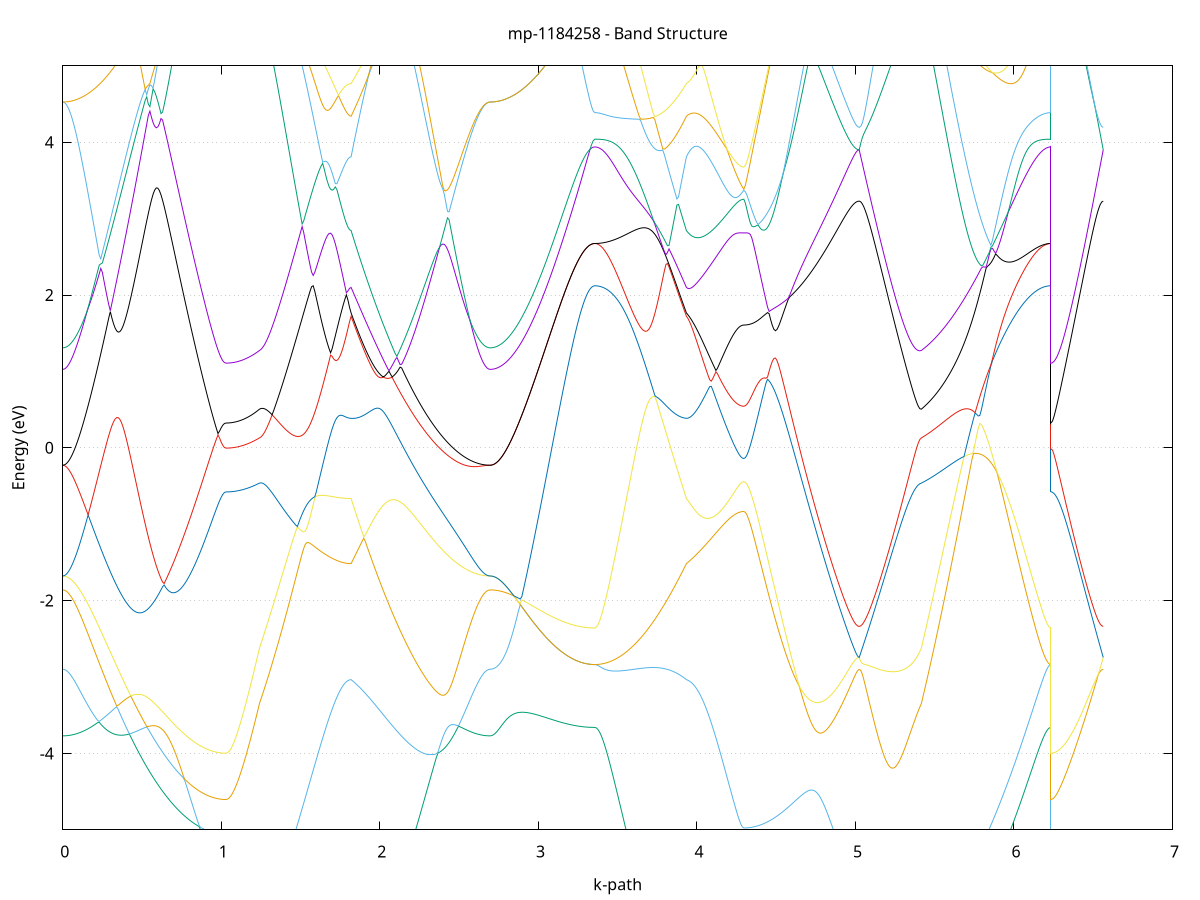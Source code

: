 set title 'mp-1184258 - Band Structure'
set xlabel 'k-path'
set ylabel 'Energy (eV)'
set grid y
set yrange [-5:5]
set terminal png size 800,600
set output 'mp-1184258_bands_gnuplot.png'
plot '-' using 1:2 with lines notitle, '-' using 1:2 with lines notitle, '-' using 1:2 with lines notitle, '-' using 1:2 with lines notitle, '-' using 1:2 with lines notitle, '-' using 1:2 with lines notitle, '-' using 1:2 with lines notitle, '-' using 1:2 with lines notitle, '-' using 1:2 with lines notitle, '-' using 1:2 with lines notitle, '-' using 1:2 with lines notitle, '-' using 1:2 with lines notitle, '-' using 1:2 with lines notitle, '-' using 1:2 with lines notitle, '-' using 1:2 with lines notitle, '-' using 1:2 with lines notitle, '-' using 1:2 with lines notitle, '-' using 1:2 with lines notitle, '-' using 1:2 with lines notitle, '-' using 1:2 with lines notitle, '-' using 1:2 with lines notitle, '-' using 1:2 with lines notitle, '-' using 1:2 with lines notitle, '-' using 1:2 with lines notitle, '-' using 1:2 with lines notitle, '-' using 1:2 with lines notitle, '-' using 1:2 with lines notitle, '-' using 1:2 with lines notitle, '-' using 1:2 with lines notitle, '-' using 1:2 with lines notitle, '-' using 1:2 with lines notitle, '-' using 1:2 with lines notitle, '-' using 1:2 with lines notitle, '-' using 1:2 with lines notitle, '-' using 1:2 with lines notitle, '-' using 1:2 with lines notitle, '-' using 1:2 with lines notitle, '-' using 1:2 with lines notitle, '-' using 1:2 with lines notitle, '-' using 1:2 with lines notitle, '-' using 1:2 with lines notitle, '-' using 1:2 with lines notitle, '-' using 1:2 with lines notitle, '-' using 1:2 with lines notitle, '-' using 1:2 with lines notitle, '-' using 1:2 with lines notitle, '-' using 1:2 with lines notitle, '-' using 1:2 with lines notitle, '-' using 1:2 with lines notitle, '-' using 1:2 with lines notitle, '-' using 1:2 with lines notitle, '-' using 1:2 with lines notitle, '-' using 1:2 with lines notitle, '-' using 1:2 with lines notitle, '-' using 1:2 with lines notitle, '-' using 1:2 with lines notitle, '-' using 1:2 with lines notitle, '-' using 1:2 with lines notitle, '-' using 1:2 with lines notitle, '-' using 1:2 with lines notitle, '-' using 1:2 with lines notitle, '-' using 1:2 with lines notitle, '-' using 1:2 with lines notitle, '-' using 1:2 with lines notitle
0.000000 -14.943214
0.009990 -14.943214
0.019981 -14.943114
0.029971 -14.943014
0.039962 -14.942814
0.049952 -14.942514
0.059943 -14.942214
0.069933 -14.941814
0.079924 -14.941414
0.089914 -14.940914
0.099905 -14.940414
0.109895 -14.939814
0.119886 -14.939214
0.129876 -14.938514
0.139866 -14.937814
0.149857 -14.937114
0.159847 -14.936314
0.169838 -14.935414
0.179828 -14.934614
0.189819 -14.933714
0.199809 -14.932714
0.209800 -14.931814
0.219790 -14.930814
0.229781 -14.929814
0.239771 -14.928814
0.249761 -14.927714
0.259752 -14.926714
0.269742 -14.925614
0.279733 -14.924614
0.289723 -14.923514
0.299714 -14.922514
0.309704 -14.921414
0.319695 -14.920314
0.329685 -14.919314
0.339676 -14.918314
0.349666 -14.917214
0.359657 -14.916214
0.369647 -14.915214
0.379637 -14.914314
0.389628 -14.913314
0.399618 -14.912414
0.409609 -14.911414
0.419599 -14.910514
0.429590 -14.909714
0.439580 -14.908814
0.449571 -14.908014
0.459561 -14.907214
0.469552 -14.906414
0.479542 -14.905614
0.489532 -14.904914
0.499523 -14.904114
0.509513 -14.903414
0.519504 -14.902814
0.529494 -14.902114
0.539485 -14.901514
0.549475 -14.900914
0.559466 -14.900314
0.569456 -14.899714
0.579447 -14.899214
0.589437 -14.898614
0.599428 -14.898114
0.609418 -14.897714
0.619408 -14.897214
0.629399 -14.896814
0.639389 -14.896414
0.649380 -14.896014
0.659370 -14.895714
0.669361 -14.895414
0.679351 -14.895114
0.689342 -14.894814
0.699332 -14.894614
0.709323 -14.894414
0.719313 -14.894314
0.729304 -14.894214
0.739294 -14.894114
0.749284 -14.894114
0.759275 -14.894114
0.769265 -14.894114
0.779256 -14.894214
0.789246 -14.894314
0.799237 -14.894414
0.809227 -14.894614
0.819218 -14.894814
0.829208 -14.895014
0.839199 -14.895214
0.849189 -14.895414
0.859179 -14.895614
0.869170 -14.895814
0.879160 -14.896014
0.889151 -14.896214
0.899141 -14.896514
0.909132 -14.896714
0.919122 -14.896814
0.929113 -14.897014
0.939103 -14.897214
0.949094 -14.897314
0.959084 -14.897514
0.969075 -14.897614
0.979065 -14.897714
0.989055 -14.897814
0.999046 -14.897814
1.009036 -14.897914
1.019027 -14.897914
1.029017 -14.897914
1.029017 -14.897914
1.038636 -14.897914
1.048255 -14.897814
1.057874 -14.897714
1.067493 -14.897514
1.077111 -14.897314
1.086730 -14.897014
1.096349 -14.896614
1.105968 -14.896314
1.115587 -14.895814
1.125206 -14.895314
1.134824 -14.894814
1.144443 -14.894214
1.154062 -14.893514
1.163681 -14.892914
1.173300 -14.892114
1.182919 -14.891314
1.192537 -14.890514
1.202156 -14.889614
1.211775 -14.888714
1.221394 -14.887714
1.231013 -14.886714
1.240632 -14.885714
1.240632 -14.885714
1.250597 -14.884814
1.260562 -14.884014
1.270528 -14.883114
1.280493 -14.882814
1.290458 -14.882814
1.300424 -14.882814
1.310389 -14.882814
1.320354 -14.882714
1.330320 -14.882614
1.340285 -14.882414
1.350251 -14.882314
1.360216 -14.882114
1.370181 -14.881814
1.380147 -14.881614
1.390112 -14.881314
1.400077 -14.880914
1.410043 -14.880614
1.420008 -14.880214
1.429973 -14.879814
1.439939 -14.879414
1.449904 -14.878914
1.459870 -14.878414
1.469835 -14.877914
1.479800 -14.877414
1.489766 -14.876914
1.499731 -14.876314
1.509696 -14.875814
1.519662 -14.875214
1.529627 -14.874714
1.539592 -14.874114
1.549558 -14.873614
1.559523 -14.873014
1.569489 -14.872514
1.579454 -14.871914
1.589419 -14.871414
1.599385 -14.870914
1.609350 -14.870414
1.619315 -14.870014
1.629281 -14.869514
1.639246 -14.869114
1.649212 -14.868714
1.659177 -14.868414
1.669142 -14.868014
1.679108 -14.867714
1.689073 -14.867414
1.699038 -14.867114
1.709004 -14.866814
1.718969 -14.866514
1.728934 -14.866314
1.738900 -14.866114
1.748865 -14.865914
1.758831 -14.865714
1.768796 -14.865614
1.778761 -14.865414
1.788727 -14.865314
1.798692 -14.865314
1.808657 -14.865214
1.818623 -14.865214
1.818623 -14.865214
1.828592 -14.863814
1.838560 -14.862414
1.848529 -14.861014
1.858498 -14.859714
1.868467 -14.858514
1.878436 -14.857214
1.888405 -14.856014
1.898374 -14.854914
1.908342 -14.853714
1.918311 -14.852614
1.928280 -14.851514
1.938249 -14.850414
1.948218 -14.849314
1.958187 -14.848314
1.968156 -14.847314
1.978124 -14.846214
1.988093 -14.845214
1.998062 -14.844214
2.008031 -14.843214
2.018000 -14.843714
2.027969 -14.844314
2.037937 -14.844914
2.047906 -14.845514
2.057875 -14.846114
2.067844 -14.846614
2.077813 -14.847214
2.087782 -14.848114
2.097751 -14.850814
2.107719 -14.853414
2.117688 -14.856114
2.127657 -14.858714
2.137626 -14.861314
2.147595 -14.863914
2.157564 -14.866514
2.167533 -14.869014
2.177501 -14.871514
2.187470 -14.874014
2.197439 -14.876514
2.207408 -14.878914
2.217377 -14.881314
2.227346 -14.883714
2.237315 -14.886014
2.247283 -14.888314
2.257252 -14.890614
2.267221 -14.892814
2.277190 -14.895014
2.287159 -14.897214
2.297128 -14.899314
2.307096 -14.901414
2.317065 -14.903414
2.327034 -14.905414
2.337003 -14.907314
2.346972 -14.909214
2.356941 -14.911114
2.366910 -14.912914
2.376878 -14.914614
2.386847 -14.916314
2.396816 -14.918014
2.406785 -14.919614
2.416754 -14.921214
2.426723 -14.922714
2.436692 -14.924214
2.446660 -14.925614
2.456629 -14.926914
2.466598 -14.928214
2.476567 -14.929514
2.486536 -14.930714
2.496505 -14.931914
2.506474 -14.933014
2.516442 -14.934014
2.526411 -14.935014
2.536380 -14.935914
2.546349 -14.936814
2.556318 -14.937614
2.566287 -14.938414
2.576255 -14.939114
2.586224 -14.939814
2.596193 -14.940414
2.606162 -14.940914
2.616131 -14.941414
2.626100 -14.941814
2.636069 -14.942214
2.646037 -14.942514
2.656006 -14.942814
2.665975 -14.943014
2.675944 -14.943114
2.685913 -14.943214
2.695882 -14.943214
2.695882 -14.943214
2.705881 -14.943214
2.715880 -14.943214
2.725879 -14.943214
2.735878 -14.943214
2.745877 -14.943214
2.755875 -14.943214
2.765874 -14.943114
2.775873 -14.943114
2.785872 -14.943114
2.795871 -14.943014
2.805870 -14.943014
2.815869 -14.942914
2.825868 -14.942914
2.835867 -14.942814
2.845866 -14.942714
2.855865 -14.942714
2.865864 -14.942614
2.875863 -14.942514
2.885862 -14.942414
2.895861 -14.942414
2.905860 -14.942314
2.915859 -14.942214
2.925858 -14.942114
2.935857 -14.942014
2.945856 -14.941914
2.955855 -14.941814
2.965854 -14.941714
2.975853 -14.941614
2.985852 -14.941514
2.995851 -14.941414
3.005849 -14.941314
3.015848 -14.941214
3.025847 -14.941114
3.035846 -14.941014
3.045845 -14.940914
3.055844 -14.940814
3.065843 -14.940714
3.075842 -14.940614
3.085841 -14.940514
3.095840 -14.940414
3.105839 -14.940414
3.115838 -14.940314
3.125837 -14.940214
3.135836 -14.940114
3.145835 -14.940014
3.155834 -14.939914
3.165833 -14.939814
3.175832 -14.939714
3.185831 -14.939714
3.195830 -14.939614
3.205829 -14.939514
3.215828 -14.939514
3.225827 -14.939414
3.235826 -14.939314
3.245825 -14.939314
3.255823 -14.939214
3.265822 -14.939214
3.275821 -14.939214
3.285820 -14.939114
3.295819 -14.939114
3.305818 -14.939114
3.315817 -14.939014
3.325816 -14.939014
3.335815 -14.939014
3.345814 -14.939014
3.355813 -14.939014
3.355813 -14.939014
3.365778 -14.939014
3.375744 -14.938914
3.385709 -14.938714
3.395675 -14.938614
3.405640 -14.938314
3.415605 -14.938014
3.425571 -14.937714
3.435536 -14.937214
3.445501 -14.936814
3.455467 -14.936314
3.465432 -14.935714
3.475397 -14.935114
3.485363 -14.934414
3.495328 -14.933614
3.505294 -14.932914
3.515259 -14.932014
3.525224 -14.931114
3.535190 -14.930214
3.545155 -14.929214
3.555120 -14.928214
3.565086 -14.927114
3.575051 -14.925914
3.585016 -14.924714
3.594982 -14.923514
3.604947 -14.922214
3.614913 -14.920914
3.624878 -14.919514
3.634843 -14.918114
3.644809 -14.916614
3.654774 -14.915114
3.664739 -14.913514
3.674705 -14.911914
3.684670 -14.910314
3.694635 -14.908614
3.704601 -14.906914
3.714566 -14.905214
3.724532 -14.903414
3.734497 -14.901614
3.744462 -14.899814
3.754428 -14.897914
3.764393 -14.896014
3.774358 -14.894114
3.784324 -14.892214
3.794289 -14.890314
3.804255 -14.888414
3.814220 -14.886414
3.824185 -14.884514
3.834151 -14.882614
3.844116 -14.880714
3.854081 -14.878814
3.864047 -14.876914
3.874012 -14.875114
3.883977 -14.873314
3.893943 -14.871614
3.903908 -14.869914
3.913874 -14.868314
3.923839 -14.866714
3.933804 -14.865214
3.933804 -14.865214
3.943596 -14.864614
3.953389 -14.864014
3.963181 -14.863414
3.972973 -14.862814
3.982765 -14.862214
3.992557 -14.861614
4.002349 -14.861014
4.012141 -14.860414
4.021933 -14.859814
4.031726 -14.859214
4.041518 -14.858714
4.051310 -14.858114
4.061102 -14.857514
4.070894 -14.857014
4.080686 -14.856514
4.090478 -14.856014
4.100270 -14.855514
4.110063 -14.855014
4.119855 -14.854614
4.129647 -14.854214
4.139439 -14.853814
4.149231 -14.853414
4.159023 -14.853114
4.168815 -14.852814
4.178608 -14.852514
4.188400 -14.852214
4.198192 -14.852014
4.207984 -14.851814
4.217776 -14.851614
4.227568 -14.851414
4.237360 -14.851314
4.247152 -14.851114
4.256945 -14.851014
4.266737 -14.851014
4.276529 -14.850914
4.286321 -14.850914
4.296113 -14.850914
4.296113 -14.850914
4.306081 -14.850914
4.316048 -14.851014
4.326015 -14.851114
4.335983 -14.851314
4.345950 -14.851614
4.355918 -14.851914
4.365885 -14.852214
4.375853 -14.852614
4.385820 -14.853014
4.395788 -14.853514
4.405755 -14.854014
4.415723 -14.854614
4.425690 -14.855214
4.435658 -14.855814
4.445625 -14.856414
4.455593 -14.857114
4.465560 -14.857814
4.475527 -14.858514
4.485495 -14.859214
4.495462 -14.860014
4.505430 -14.860814
4.515397 -14.861614
4.525365 -14.862414
4.535332 -14.863214
4.545300 -14.864014
4.555267 -14.864814
4.565235 -14.865614
4.575202 -14.866414
4.585170 -14.867314
4.595137 -14.868114
4.605105 -14.868914
4.615072 -14.869714
4.625039 -14.870514
4.635007 -14.871314
4.644974 -14.872114
4.654942 -14.872914
4.664909 -14.873714
4.674877 -14.874414
4.684844 -14.875214
4.694812 -14.875914
4.704779 -14.876614
4.714747 -14.877314
4.724714 -14.878014
4.734682 -14.878714
4.744649 -14.879314
4.754617 -14.879914
4.764584 -14.880514
4.774551 -14.881114
4.784519 -14.881714
4.794486 -14.882214
4.804454 -14.882714
4.814421 -14.883214
4.824389 -14.883714
4.834356 -14.884114
4.844324 -14.884514
4.854291 -14.884914
4.864259 -14.885314
4.874226 -14.885714
4.884194 -14.886014
4.894161 -14.886314
4.904129 -14.886614
4.914096 -14.886814
4.924063 -14.887114
4.934031 -14.887314
4.943998 -14.887414
4.953966 -14.887614
4.963933 -14.887714
4.973901 -14.887914
4.983868 -14.888014
4.993836 -14.888014
5.003803 -14.888114
5.013771 -14.888114
5.023738 -14.888114
5.023738 -14.888114
5.033538 -14.888114
5.043338 -14.888214
5.053138 -14.888314
5.062937 -14.888414
5.072737 -14.888614
5.082537 -14.888814
5.092337 -14.889014
5.102137 -14.889214
5.111936 -14.889414
5.121736 -14.889714
5.131536 -14.889914
5.141336 -14.890114
5.151136 -14.890314
5.160935 -14.890514
5.170735 -14.890714
5.180535 -14.890814
5.190335 -14.891014
5.200135 -14.891114
5.209934 -14.891214
5.219734 -14.891214
5.229534 -14.891214
5.239334 -14.891214
5.249134 -14.891214
5.258933 -14.891114
5.268733 -14.891114
5.278533 -14.890914
5.288333 -14.890814
5.298133 -14.890614
5.307933 -14.890314
5.317732 -14.890114
5.327532 -14.889814
5.337332 -14.889514
5.347132 -14.889114
5.356932 -14.888714
5.366731 -14.888314
5.376531 -14.887814
5.386331 -14.887314
5.396131 -14.886814
5.405931 -14.886214
5.415730 -14.885714
5.415730 -14.885714
5.425699 -14.884514
5.435667 -14.883314
5.445635 -14.883214
5.455604 -14.883514
5.465572 -14.883814
5.475540 -14.884214
5.485509 -14.884514
5.495477 -14.884914
5.505445 -14.885314
5.515414 -14.885714
5.525382 -14.886114
5.535350 -14.886514
5.545319 -14.887014
5.555287 -14.887414
5.565255 -14.887914
5.575224 -14.888414
5.585192 -14.888914
5.595160 -14.889514
5.605129 -14.890014
5.615097 -14.890614
5.625065 -14.891214
5.635034 -14.891814
5.645002 -14.892414
5.654970 -14.893114
5.664939 -14.893814
5.674907 -14.894514
5.684875 -14.895214
5.694844 -14.895914
5.704812 -14.896714
5.714780 -14.897414
5.724749 -14.898214
5.734717 -14.899014
5.744685 -14.899914
5.754654 -14.900714
5.764622 -14.901614
5.774590 -14.902514
5.784559 -14.903414
5.794527 -14.904314
5.804495 -14.905314
5.814464 -14.906214
5.824432 -14.907214
5.834400 -14.908214
5.844369 -14.909214
5.854337 -14.910314
5.864305 -14.911314
5.874274 -14.912314
5.884242 -14.913414
5.894210 -14.914514
5.904179 -14.915514
5.914147 -14.916614
5.924115 -14.917714
5.934084 -14.918814
5.944052 -14.919814
5.954020 -14.920914
5.963989 -14.922014
5.973957 -14.923014
5.983925 -14.924014
5.993894 -14.925114
6.003862 -14.926114
6.013830 -14.927014
6.023799 -14.928014
6.033767 -14.928914
6.043735 -14.929814
6.053704 -14.930714
6.063672 -14.931514
6.073640 -14.932314
6.083608 -14.933114
6.093577 -14.933814
6.103545 -14.934514
6.113513 -14.935214
6.123482 -14.935814
6.133450 -14.936314
6.143418 -14.936814
6.153387 -14.937314
6.163355 -14.937714
6.173323 -14.938014
6.183292 -14.938314
6.193260 -14.938614
6.203228 -14.938814
6.213197 -14.938914
6.223165 -14.939014
6.233133 -14.939014
6.233133 -14.897914
6.243132 -14.897914
6.253131 -14.897914
6.263130 -14.897814
6.273129 -14.897714
6.283128 -14.897514
6.293127 -14.897414
6.303126 -14.897214
6.313125 -14.896914
6.323124 -14.896714
6.333123 -14.896414
6.343122 -14.896114
6.353121 -14.895814
6.363120 -14.895414
6.373119 -14.895014
6.383118 -14.894614
6.393117 -14.894214
6.403116 -14.893814
6.413115 -14.893314
6.423114 -14.892914
6.433113 -14.892414
6.443112 -14.891914
6.453111 -14.891514
6.463110 -14.891014
6.473108 -14.890614
6.483107 -14.890114
6.493106 -14.889714
6.503105 -14.889314
6.513104 -14.889014
6.523103 -14.888714
6.533102 -14.888414
6.543101 -14.888314
6.553100 -14.888214
6.563099 -14.888114
e
0.000000 -14.883714
0.009990 -14.883714
0.019981 -14.883714
0.029971 -14.883614
0.039962 -14.883414
0.049952 -14.883214
0.059943 -14.883014
0.069933 -14.882814
0.079924 -14.882514
0.089914 -14.882114
0.099905 -14.881814
0.109895 -14.881314
0.119886 -14.880914
0.129876 -14.880414
0.139866 -14.879914
0.149857 -14.879314
0.159847 -14.878714
0.169838 -14.878114
0.179828 -14.877514
0.189819 -14.876814
0.199809 -14.876014
0.209800 -14.875314
0.219790 -14.874514
0.229781 -14.873714
0.239771 -14.872914
0.249761 -14.872014
0.259752 -14.871114
0.269742 -14.870214
0.279733 -14.869214
0.289723 -14.868314
0.299714 -14.867314
0.309704 -14.866314
0.319695 -14.865314
0.329685 -14.864314
0.339676 -14.863214
0.349666 -14.862214
0.359657 -14.861214
0.369647 -14.860914
0.379637 -14.860814
0.389628 -14.860814
0.399618 -14.861014
0.409609 -14.861314
0.419599 -14.861714
0.429590 -14.862214
0.439580 -14.862714
0.449571 -14.863314
0.459561 -14.863914
0.469552 -14.864514
0.479542 -14.865114
0.489532 -14.865814
0.499523 -14.866414
0.509513 -14.867114
0.519504 -14.867814
0.529494 -14.868514
0.539485 -14.869214
0.549475 -14.869914
0.559466 -14.870614
0.569456 -14.871314
0.579447 -14.871914
0.589437 -14.872614
0.599428 -14.873314
0.609418 -14.873914
0.619408 -14.874614
0.629399 -14.875214
0.639389 -14.875814
0.649380 -14.876414
0.659370 -14.876914
0.669361 -14.877514
0.679351 -14.878014
0.689342 -14.878514
0.699332 -14.878914
0.709323 -14.879414
0.719313 -14.879814
0.729304 -14.880114
0.739294 -14.880414
0.749284 -14.880714
0.759275 -14.880914
0.769265 -14.881114
0.779256 -14.881314
0.789246 -14.881414
0.799237 -14.881514
0.809227 -14.881614
0.819218 -14.881614
0.829208 -14.881614
0.839199 -14.881614
0.849189 -14.881614
0.859179 -14.881614
0.869170 -14.881614
0.879160 -14.881514
0.889151 -14.881514
0.899141 -14.881414
0.909132 -14.881414
0.919122 -14.881314
0.929113 -14.881214
0.939103 -14.881214
0.949094 -14.881114
0.959084 -14.881114
0.969075 -14.881114
0.979065 -14.881014
0.989055 -14.881014
0.999046 -14.881014
1.009036 -14.881014
1.019027 -14.880914
1.029017 -14.880914
1.029017 -14.880914
1.038636 -14.880914
1.048255 -14.880814
1.057874 -14.880614
1.067493 -14.880414
1.077111 -14.880014
1.086730 -14.879814
1.096349 -14.879914
1.105968 -14.880014
1.115587 -14.880114
1.125206 -14.880214
1.134824 -14.880314
1.144443 -14.880414
1.154062 -14.880614
1.163681 -14.880714
1.173300 -14.880914
1.182919 -14.881114
1.192537 -14.881214
1.202156 -14.881414
1.211775 -14.881614
1.221394 -14.881914
1.231013 -14.882114
1.240632 -14.882314
1.240632 -14.882314
1.250597 -14.882514
1.260562 -14.882614
1.270528 -14.882714
1.280493 -14.882214
1.290458 -14.881314
1.300424 -14.880414
1.310389 -14.879414
1.320354 -14.878414
1.330320 -14.877314
1.340285 -14.876314
1.350251 -14.875214
1.360216 -14.874114
1.370181 -14.872914
1.380147 -14.871814
1.390112 -14.870614
1.400077 -14.869414
1.410043 -14.868214
1.420008 -14.867014
1.429973 -14.865814
1.439939 -14.865014
1.449904 -14.865014
1.459870 -14.865014
1.469835 -14.864914
1.479800 -14.864914
1.489766 -14.864814
1.499731 -14.864614
1.509696 -14.864514
1.519662 -14.864314
1.529627 -14.864014
1.539592 -14.863814
1.549558 -14.863414
1.559523 -14.863114
1.569489 -14.862714
1.579454 -14.862314
1.589419 -14.861814
1.599385 -14.861214
1.609350 -14.860714
1.619315 -14.860114
1.629281 -14.859414
1.639246 -14.858714
1.649212 -14.858014
1.659177 -14.857214
1.669142 -14.856514
1.679108 -14.855714
1.689073 -14.854814
1.699038 -14.854014
1.709004 -14.853214
1.718969 -14.852314
1.728934 -14.851514
1.738900 -14.850614
1.748865 -14.849814
1.758831 -14.848914
1.768796 -14.848114
1.778761 -14.847314
1.788727 -14.846514
1.798692 -14.845714
1.808657 -14.845114
1.818623 -14.844714
1.818623 -14.844714
1.828592 -14.843414
1.838560 -14.842114
1.848529 -14.840814
1.858498 -14.839714
1.868467 -14.839014
1.878436 -14.838614
1.888405 -14.838414
1.898374 -14.838414
1.908342 -14.838514
1.918311 -14.838714
1.928280 -14.839014
1.938249 -14.839414
1.948218 -14.839914
1.958187 -14.840414
1.968156 -14.840914
1.978124 -14.841414
1.988093 -14.842014
1.998062 -14.842614
2.008031 -14.843114
2.018000 -14.842214
2.027969 -14.841314
2.037937 -14.840314
2.047906 -14.839414
2.057875 -14.840214
2.067844 -14.842914
2.077813 -14.845514
2.087782 -14.847814
2.097751 -14.848414
2.107719 -14.849014
2.117688 -14.849614
2.127657 -14.850214
2.137626 -14.850814
2.147595 -14.851414
2.157564 -14.852014
2.167533 -14.852614
2.177501 -14.853214
2.187470 -14.853914
2.197439 -14.854514
2.207408 -14.855114
2.217377 -14.855814
2.227346 -14.856414
2.237315 -14.857114
2.247283 -14.857814
2.257252 -14.858514
2.267221 -14.859214
2.277190 -14.859914
2.287159 -14.860614
2.297128 -14.861414
2.307096 -14.862114
2.317065 -14.862814
2.327034 -14.863614
2.337003 -14.864314
2.346972 -14.865114
2.356941 -14.865814
2.366910 -14.866614
2.376878 -14.867314
2.386847 -14.868014
2.396816 -14.868814
2.406785 -14.869514
2.416754 -14.870214
2.426723 -14.870914
2.436692 -14.871614
2.446660 -14.872314
2.456629 -14.872914
2.466598 -14.873614
2.476567 -14.874414
2.486536 -14.875214
2.496505 -14.876014
2.506474 -14.876714
2.516442 -14.877414
2.526411 -14.878114
2.536380 -14.878714
2.546349 -14.879314
2.556318 -14.879914
2.566287 -14.880414
2.576255 -14.880914
2.586224 -14.881314
2.596193 -14.881814
2.606162 -14.882114
2.616131 -14.882514
2.626100 -14.882814
2.636069 -14.883014
2.646037 -14.883214
2.656006 -14.883414
2.665975 -14.883614
2.675944 -14.883714
2.685913 -14.883714
2.695882 -14.883714
2.695882 -14.883714
2.705881 -14.883914
2.715880 -14.884214
2.725879 -14.884714
2.735878 -14.885214
2.745877 -14.885714
2.755875 -14.886314
2.765874 -14.886914
2.775873 -14.887414
2.785872 -14.888014
2.795871 -14.888614
2.805870 -14.889214
2.815869 -14.889814
2.825868 -14.890414
2.835867 -14.891014
2.845866 -14.891614
2.855865 -14.892214
2.865864 -14.892814
2.875863 -14.893414
2.885862 -14.894014
2.895861 -14.894614
2.905860 -14.895214
2.915859 -14.895814
2.925858 -14.896414
2.935857 -14.897014
2.945856 -14.897614
2.955855 -14.898114
2.965854 -14.898714
2.975853 -14.899314
2.985852 -14.899814
2.995851 -14.900414
3.005849 -14.901014
3.015848 -14.901514
3.025847 -14.902014
3.035846 -14.902614
3.045845 -14.903114
3.055844 -14.903614
3.065843 -14.904114
3.075842 -14.904614
3.085841 -14.905014
3.095840 -14.905514
3.105839 -14.905914
3.115838 -14.906414
3.125837 -14.906814
3.135836 -14.907214
3.145835 -14.907614
3.155834 -14.908014
3.165833 -14.908314
3.175832 -14.908714
3.185831 -14.909014
3.195830 -14.909314
3.205829 -14.909614
3.215828 -14.909914
3.225827 -14.910214
3.235826 -14.910414
3.245825 -14.910614
3.255823 -14.910814
3.265822 -14.911014
3.275821 -14.911214
3.285820 -14.911314
3.295819 -14.911514
3.305818 -14.911614
3.315817 -14.911714
3.325816 -14.911714
3.335815 -14.911814
3.345814 -14.911814
3.355813 -14.911814
3.355813 -14.911814
3.365778 -14.911814
3.375744 -14.911714
3.385709 -14.911614
3.395675 -14.911414
3.405640 -14.911214
3.415605 -14.910914
3.425571 -14.910614
3.435536 -14.910214
3.445501 -14.909814
3.455467 -14.909314
3.465432 -14.908814
3.475397 -14.908214
3.485363 -14.907614
3.495328 -14.906914
3.505294 -14.906214
3.515259 -14.905414
3.525224 -14.904614
3.535190 -14.903814
3.545155 -14.902914
3.555120 -14.901914
3.565086 -14.901014
3.575051 -14.899914
3.585016 -14.898914
3.594982 -14.897714
3.604947 -14.896614
3.614913 -14.895414
3.624878 -14.894214
3.634843 -14.892914
3.644809 -14.891614
3.654774 -14.890314
3.664739 -14.888914
3.674705 -14.887514
3.684670 -14.886014
3.694635 -14.884614
3.704601 -14.883114
3.714566 -14.881514
3.724532 -14.880014
3.734497 -14.878414
3.744462 -14.876814
3.754428 -14.875114
3.764393 -14.873514
3.774358 -14.871814
3.784324 -14.870114
3.794289 -14.868414
3.804255 -14.866614
3.814220 -14.864914
3.824185 -14.863114
3.834151 -14.861414
3.844116 -14.859614
3.854081 -14.857814
3.864047 -14.856114
3.874012 -14.854314
3.883977 -14.852614
3.893943 -14.850914
3.903908 -14.849214
3.913874 -14.847514
3.923839 -14.846014
3.933804 -14.844714
3.933804 -14.844714
3.943596 -14.844614
3.953389 -14.844714
3.963181 -14.844814
3.972973 -14.844914
3.982765 -14.845014
3.992557 -14.845114
4.002349 -14.845314
4.012141 -14.845414
4.021933 -14.845514
4.031726 -14.845714
4.041518 -14.845814
4.051310 -14.846014
4.061102 -14.846214
4.070894 -14.846314
4.080686 -14.846514
4.090478 -14.846614
4.100270 -14.846814
4.110063 -14.847014
4.119855 -14.847114
4.129647 -14.847314
4.139439 -14.847414
4.149231 -14.847514
4.159023 -14.847714
4.168815 -14.847814
4.178608 -14.847914
4.188400 -14.848014
4.198192 -14.848114
4.207984 -14.848214
4.217776 -14.848314
4.227568 -14.848414
4.237360 -14.848414
4.247152 -14.848514
4.256945 -14.848514
4.266737 -14.848614
4.276529 -14.848614
4.286321 -14.848614
4.296113 -14.848614
4.296113 -14.848614
4.306081 -14.848614
4.316048 -14.848714
4.326015 -14.848714
4.335983 -14.848714
4.345950 -14.848814
4.355918 -14.848914
4.365885 -14.849014
4.375853 -14.849214
4.385820 -14.849314
4.395788 -14.849514
4.405755 -14.849614
4.415723 -14.849914
4.425690 -14.850114
4.435658 -14.850314
4.445625 -14.850614
4.455593 -14.850914
4.465560 -14.851214
4.475527 -14.851514
4.485495 -14.851914
4.495462 -14.852314
4.505430 -14.852714
4.515397 -14.853114
4.525365 -14.853614
4.535332 -14.854114
4.545300 -14.854614
4.555267 -14.855114
4.565235 -14.855614
4.575202 -14.856214
4.585170 -14.856814
4.595137 -14.857414
4.605105 -14.858114
4.615072 -14.858714
4.625039 -14.859414
4.635007 -14.860114
4.644974 -14.860814
4.654942 -14.861614
4.664909 -14.862314
4.674877 -14.863114
4.684844 -14.863814
4.694812 -14.864614
4.704779 -14.865314
4.714747 -14.866114
4.724714 -14.866914
4.734682 -14.867614
4.744649 -14.868414
4.754617 -14.869114
4.764584 -14.869914
4.774551 -14.870614
4.784519 -14.871314
4.794486 -14.872014
4.804454 -14.872614
4.814421 -14.873314
4.824389 -14.873914
4.834356 -14.874514
4.844324 -14.875014
4.854291 -14.875614
4.864259 -14.876114
4.874226 -14.876614
4.884194 -14.877114
4.894161 -14.877514
4.904129 -14.877914
4.914096 -14.878314
4.924063 -14.878614
4.934031 -14.878914
4.943998 -14.879214
4.953966 -14.879414
4.963933 -14.879714
4.973901 -14.879814
4.983868 -14.880014
4.993836 -14.880114
5.003803 -14.880214
5.013771 -14.880214
5.023738 -14.880314
5.023738 -14.880314
5.033538 -14.880314
5.043338 -14.880314
5.053138 -14.880214
5.062937 -14.880214
5.072737 -14.880214
5.082537 -14.880214
5.092337 -14.880214
5.102137 -14.880214
5.111936 -14.880214
5.121736 -14.880214
5.131536 -14.880214
5.141336 -14.880214
5.151136 -14.880214
5.160935 -14.880314
5.170735 -14.880314
5.180535 -14.880314
5.190335 -14.880414
5.200135 -14.880414
5.209934 -14.880414
5.219734 -14.880514
5.229534 -14.880514
5.239334 -14.880614
5.249134 -14.880714
5.258933 -14.880714
5.268733 -14.880814
5.278533 -14.880914
5.288333 -14.880914
5.298133 -14.881014
5.307933 -14.881114
5.317732 -14.881214
5.327532 -14.881314
5.337332 -14.881414
5.347132 -14.881514
5.356932 -14.881614
5.366731 -14.881714
5.376531 -14.881814
5.386331 -14.882014
5.396131 -14.882114
5.405931 -14.882214
5.415730 -14.882314
5.415730 -14.882314
5.425699 -14.882614
5.435667 -14.882914
5.445635 -14.882114
5.455604 -14.880814
5.465572 -14.879514
5.475540 -14.878214
5.485509 -14.876814
5.495477 -14.875314
5.505445 -14.873914
5.515414 -14.872414
5.525382 -14.870814
5.535350 -14.869314
5.545319 -14.867914
5.555287 -14.868414
5.565255 -14.869014
5.575224 -14.869514
5.585192 -14.870014
5.595160 -14.870514
5.605129 -14.871014
5.615097 -14.871514
5.625065 -14.872014
5.635034 -14.872514
5.645002 -14.873014
5.654970 -14.873414
5.664939 -14.873914
5.674907 -14.874314
5.684875 -14.874714
5.694844 -14.875114
5.704812 -14.875614
5.714780 -14.875914
5.724749 -14.876314
5.734717 -14.876714
5.744685 -14.877114
5.754654 -14.877414
5.764622 -14.877814
5.774590 -14.878114
5.784559 -14.878414
5.794527 -14.878714
5.804495 -14.879014
5.814464 -14.879314
5.824432 -14.879614
5.834400 -14.879914
5.844369 -14.880214
5.854337 -14.880414
5.864305 -14.880714
5.874274 -14.881714
5.884242 -14.883314
5.894210 -14.884714
5.904179 -14.886214
5.914147 -14.887614
5.924115 -14.889014
5.934084 -14.890414
5.944052 -14.891714
5.954020 -14.893014
5.963989 -14.894214
5.973957 -14.895514
5.983925 -14.896614
5.993894 -14.897814
6.003862 -14.898914
6.013830 -14.900014
6.023799 -14.901014
6.033767 -14.902014
6.043735 -14.902914
6.053704 -14.903814
6.063672 -14.904614
6.073640 -14.905414
6.083608 -14.906214
6.093577 -14.906914
6.103545 -14.907614
6.113513 -14.908214
6.123482 -14.908814
6.133450 -14.909314
6.143418 -14.909814
6.153387 -14.910214
6.163355 -14.910614
6.173323 -14.910914
6.183292 -14.911214
6.193260 -14.911414
6.203228 -14.911614
6.213197 -14.911714
6.223165 -14.911814
6.233133 -14.911814
6.233133 -14.880914
6.243132 -14.880914
6.253131 -14.880914
6.263130 -14.880914
6.273129 -14.880914
6.283128 -14.880914
6.293127 -14.880914
6.303126 -14.880914
6.313125 -14.880914
6.323124 -14.880914
6.333123 -14.880914
6.343122 -14.880814
6.353121 -14.880814
6.363120 -14.880814
6.373119 -14.880814
6.383118 -14.880814
6.393117 -14.880714
6.403116 -14.880714
6.413115 -14.880714
6.423114 -14.880714
6.433113 -14.880614
6.443112 -14.880614
6.453111 -14.880614
6.463110 -14.880614
6.473108 -14.880514
6.483107 -14.880514
6.493106 -14.880514
6.503105 -14.880414
6.513104 -14.880414
6.523103 -14.880414
6.533102 -14.880414
6.543101 -14.880314
6.553100 -14.880314
6.563099 -14.880314
e
0.000000 -14.881414
0.009990 -14.881414
0.019981 -14.881314
0.029971 -14.881314
0.039962 -14.881214
0.049952 -14.881014
0.059943 -14.880814
0.069933 -14.880614
0.079924 -14.880414
0.089914 -14.880114
0.099905 -14.879814
0.109895 -14.879414
0.119886 -14.879114
0.129876 -14.878614
0.139866 -14.878214
0.149857 -14.877714
0.159847 -14.877214
0.169838 -14.876614
0.179828 -14.876014
0.189819 -14.875414
0.199809 -14.874714
0.209800 -14.874014
0.219790 -14.873214
0.229781 -14.872414
0.239771 -14.871614
0.249761 -14.870714
0.259752 -14.869814
0.269742 -14.868814
0.279733 -14.867914
0.289723 -14.866914
0.299714 -14.865914
0.309704 -14.865014
0.319695 -14.864014
0.329685 -14.863114
0.339676 -14.862414
0.349666 -14.861714
0.359657 -14.861114
0.369647 -14.860014
0.379637 -14.858914
0.389628 -14.857914
0.399618 -14.856814
0.409609 -14.855714
0.419599 -14.854614
0.429590 -14.853514
0.439580 -14.852414
0.449571 -14.851414
0.459561 -14.850314
0.469552 -14.849314
0.479542 -14.848314
0.489532 -14.847314
0.499523 -14.846414
0.509513 -14.845414
0.519504 -14.844614
0.529494 -14.843714
0.539485 -14.843014
0.549475 -14.842214
0.559466 -14.841614
0.569456 -14.841014
0.579447 -14.840514
0.589437 -14.840114
0.599428 -14.839814
0.609418 -14.839614
0.619408 -14.839514
0.629399 -14.839414
0.639389 -14.839514
0.649380 -14.839714
0.659370 -14.839914
0.669361 -14.840214
0.679351 -14.840514
0.689342 -14.840914
0.699332 -14.841414
0.709323 -14.841814
0.719313 -14.842614
0.729304 -14.844714
0.739294 -14.846814
0.749284 -14.848814
0.759275 -14.850814
0.769265 -14.852714
0.779256 -14.854614
0.789246 -14.856514
0.799237 -14.858314
0.809227 -14.860014
0.819218 -14.861614
0.829208 -14.863214
0.839199 -14.864814
0.849189 -14.866314
0.859179 -14.867714
0.869170 -14.869014
0.879160 -14.870314
0.889151 -14.871414
0.899141 -14.872614
0.909132 -14.873614
0.919122 -14.874514
0.929113 -14.875414
0.939103 -14.876214
0.949094 -14.876914
0.959084 -14.877614
0.969075 -14.878114
0.979065 -14.878614
0.989055 -14.879014
0.999046 -14.879314
1.009036 -14.879514
1.019027 -14.879614
1.029017 -14.879614
1.029017 -14.879614
1.038636 -14.879614
1.048255 -14.879714
1.057874 -14.879714
1.067493 -14.879714
1.077111 -14.879814
1.086730 -14.879614
1.096349 -14.879114
1.105968 -14.878614
1.115587 -14.878014
1.125206 -14.877314
1.134824 -14.876514
1.144443 -14.875714
1.154062 -14.874814
1.163681 -14.873914
1.173300 -14.872814
1.182919 -14.871814
1.192537 -14.870614
1.202156 -14.869414
1.211775 -14.868214
1.221394 -14.866914
1.231013 -14.865514
1.240632 -14.864114
1.240632 -14.864114
1.250597 -14.863114
1.260562 -14.862014
1.270528 -14.861714
1.280493 -14.862114
1.290458 -14.862414
1.300424 -14.862714
1.310389 -14.863014
1.320354 -14.863214
1.330320 -14.863514
1.340285 -14.863714
1.350251 -14.864014
1.360216 -14.864214
1.370181 -14.864314
1.380147 -14.864514
1.390112 -14.864614
1.400077 -14.864814
1.410043 -14.864914
1.420008 -14.864914
1.429973 -14.865014
1.439939 -14.864514
1.449904 -14.863314
1.459870 -14.862014
1.469835 -14.860714
1.479800 -14.859514
1.489766 -14.858214
1.499731 -14.856914
1.509696 -14.855714
1.519662 -14.854414
1.529627 -14.853214
1.539592 -14.852014
1.549558 -14.850814
1.559523 -14.849614
1.569489 -14.848514
1.579454 -14.847514
1.589419 -14.846514
1.599385 -14.845614
1.609350 -14.844914
1.619315 -14.844214
1.629281 -14.843714
1.639246 -14.843414
1.649212 -14.843114
1.659177 -14.843014
1.669142 -14.843014
1.679108 -14.843014
1.689073 -14.843114
1.699038 -14.843214
1.709004 -14.843414
1.718969 -14.843514
1.728934 -14.843614
1.738900 -14.843814
1.748865 -14.843914
1.758831 -14.844014
1.768796 -14.844114
1.778761 -14.844214
1.788727 -14.844314
1.798692 -14.844314
1.808657 -14.844414
1.818623 -14.844414
1.818623 -14.844414
1.828592 -14.843014
1.838560 -14.841714
1.848529 -14.840614
1.858498 -14.839514
1.868467 -14.838114
1.878436 -14.836814
1.888405 -14.835514
1.898374 -14.834214
1.908342 -14.833014
1.918311 -14.831714
1.928280 -14.830514
1.938249 -14.829314
1.948218 -14.828214
1.958187 -14.827214
1.968156 -14.826214
1.978124 -14.825414
1.988093 -14.824814
1.998062 -14.825614
2.008031 -14.827814
2.018000 -14.830114
2.027969 -14.832614
2.037937 -14.835114
2.047906 -14.837614
2.057875 -14.838414
2.067844 -14.837514
2.077813 -14.836614
2.087782 -14.835614
2.097751 -14.834714
2.107719 -14.833814
2.117688 -14.832914
2.127657 -14.832914
2.137626 -14.834114
2.147595 -14.835414
2.157564 -14.836714
2.167533 -14.838014
2.177501 -14.839414
2.187470 -14.840714
2.197439 -14.842014
2.207408 -14.843414
2.217377 -14.844714
2.227346 -14.846114
2.237315 -14.847414
2.247283 -14.848714
2.257252 -14.850014
2.267221 -14.851314
2.277190 -14.852614
2.287159 -14.853914
2.297128 -14.855214
2.307096 -14.856514
2.317065 -14.857714
2.327034 -14.858914
2.337003 -14.860114
2.346972 -14.861314
2.356941 -14.862514
2.366910 -14.863614
2.376878 -14.864714
2.386847 -14.865814
2.396816 -14.866914
2.406785 -14.867914
2.416754 -14.868914
2.426723 -14.869914
2.436692 -14.870914
2.446660 -14.871814
2.456629 -14.872714
2.466598 -14.873614
2.476567 -14.874214
2.486536 -14.874814
2.496505 -14.875414
2.506474 -14.875914
2.516442 -14.876514
2.526411 -14.877014
2.536380 -14.877514
2.546349 -14.877914
2.556318 -14.878414
2.566287 -14.878814
2.576255 -14.879214
2.586224 -14.879514
2.596193 -14.879814
2.606162 -14.880114
2.616131 -14.880414
2.626100 -14.880614
2.636069 -14.880814
2.646037 -14.881014
2.656006 -14.881214
2.665975 -14.881314
2.675944 -14.881314
2.685913 -14.881414
2.695882 -14.881414
2.695882 -14.881414
2.705881 -14.881314
2.715880 -14.880914
2.725879 -14.880514
2.735878 -14.880014
2.745877 -14.879514
2.755875 -14.879014
2.765874 -14.878414
2.775873 -14.877914
2.785872 -14.877414
2.795871 -14.876814
2.805870 -14.876314
2.815869 -14.875714
2.825868 -14.875214
2.835867 -14.874714
2.845866 -14.874114
2.855865 -14.873614
2.865864 -14.873114
2.875863 -14.872614
2.885862 -14.872114
2.895861 -14.871514
2.905860 -14.871014
2.915859 -14.870514
2.925858 -14.870014
2.935857 -14.869514
2.945856 -14.869014
2.955855 -14.868514
2.965854 -14.868114
2.975853 -14.867614
2.985852 -14.867114
2.995851 -14.866614
3.005849 -14.866914
3.015848 -14.867814
3.025847 -14.868814
3.035846 -14.869714
3.045845 -14.870514
3.055844 -14.871414
3.065843 -14.872214
3.075842 -14.873014
3.085841 -14.873814
3.095840 -14.874614
3.105839 -14.875314
3.115838 -14.876014
3.125837 -14.876714
3.135836 -14.877414
3.145835 -14.878014
3.155834 -14.878614
3.165833 -14.879214
3.175832 -14.879714
3.185831 -14.880314
3.195830 -14.880714
3.205829 -14.881214
3.215828 -14.881614
3.225827 -14.882114
3.235826 -14.882414
3.245825 -14.882814
3.255823 -14.883114
3.265822 -14.883414
3.275821 -14.883614
3.285820 -14.883914
3.295819 -14.884114
3.305818 -14.884214
3.315817 -14.884414
3.325816 -14.884514
3.335815 -14.884514
3.345814 -14.884614
3.355813 -14.884614
3.355813 -14.884614
3.365778 -14.884614
3.375744 -14.884614
3.385709 -14.884514
3.395675 -14.884414
3.405640 -14.884314
3.415605 -14.884214
3.425571 -14.884114
3.435536 -14.883914
3.445501 -14.883814
3.455467 -14.883614
3.465432 -14.883314
3.475397 -14.883114
3.485363 -14.882814
3.495328 -14.882514
3.505294 -14.882214
3.515259 -14.881914
3.525224 -14.881614
3.535190 -14.881214
3.545155 -14.880814
3.555120 -14.880414
3.565086 -14.880014
3.575051 -14.879514
3.585016 -14.879114
3.594982 -14.878614
3.604947 -14.878114
3.614913 -14.877514
3.624878 -14.877014
3.634843 -14.876414
3.644809 -14.875814
3.654774 -14.875214
3.664739 -14.874514
3.674705 -14.873914
3.684670 -14.873214
3.694635 -14.872514
3.704601 -14.871814
3.714566 -14.871014
3.724532 -14.870214
3.734497 -14.869414
3.744462 -14.868614
3.754428 -14.867714
3.764393 -14.866814
3.774358 -14.865914
3.784324 -14.865014
3.794289 -14.864014
3.804255 -14.862914
3.814220 -14.861814
3.824185 -14.860714
3.834151 -14.859514
3.844116 -14.858314
3.854081 -14.856914
3.864047 -14.855614
3.874012 -14.854114
3.883977 -14.852514
3.893943 -14.850814
3.903908 -14.849114
3.913874 -14.847414
3.923839 -14.845914
3.933804 -14.844414
3.933804 -14.844414
3.943596 -14.843314
3.953389 -14.842114
3.963181 -14.841014
3.972973 -14.840214
3.982765 -14.839414
3.992557 -14.838714
4.002349 -14.837914
4.012141 -14.837114
4.021933 -14.836314
4.031726 -14.835614
4.041518 -14.834914
4.051310 -14.834114
4.061102 -14.833414
4.070894 -14.832714
4.080686 -14.831914
4.090478 -14.831214
4.100270 -14.830514
4.110063 -14.829714
4.119855 -14.829014
4.129647 -14.828314
4.139439 -14.827514
4.149231 -14.826714
4.159023 -14.826014
4.168815 -14.825214
4.178608 -14.824414
4.188400 -14.823614
4.198192 -14.822714
4.207984 -14.821914
4.217776 -14.821114
4.227568 -14.820314
4.237360 -14.819514
4.247152 -14.818714
4.256945 -14.818014
4.266737 -14.817414
4.276529 -14.816814
4.286321 -14.816514
4.296113 -14.816414
4.296113 -14.816414
4.306081 -14.816814
4.316048 -14.817614
4.326015 -14.818514
4.335983 -14.819614
4.345950 -14.820714
4.355918 -14.821914
4.365885 -14.823114
4.375853 -14.824314
4.385820 -14.825514
4.395788 -14.826814
4.405755 -14.828114
4.415723 -14.829314
4.425690 -14.830614
4.435658 -14.831914
4.445625 -14.833214
4.455593 -14.834414
4.465560 -14.835714
4.475527 -14.837014
4.485495 -14.838214
4.495462 -14.839514
4.505430 -14.840714
4.515397 -14.841914
4.525365 -14.843214
4.535332 -14.844414
4.545300 -14.845614
4.555267 -14.846814
4.565235 -14.847914
4.575202 -14.849114
4.585170 -14.850214
4.595137 -14.851414
4.605105 -14.852514
4.615072 -14.853614
4.625039 -14.854714
4.635007 -14.855814
4.644974 -14.856914
4.654942 -14.857914
4.664909 -14.858914
4.674877 -14.860014
4.684844 -14.861014
4.694812 -14.861914
4.704779 -14.862914
4.714747 -14.863914
4.724714 -14.864814
4.734682 -14.865714
4.744649 -14.866614
4.754617 -14.867414
4.764584 -14.868314
4.774551 -14.869114
4.784519 -14.869914
4.794486 -14.870714
4.804454 -14.871414
4.814421 -14.872214
4.824389 -14.872914
4.834356 -14.873614
4.844324 -14.874214
4.854291 -14.874814
4.864259 -14.875414
4.874226 -14.876014
4.884194 -14.876514
4.894161 -14.877014
4.904129 -14.877514
4.914096 -14.877914
4.924063 -14.878314
4.934031 -14.878714
4.943998 -14.879014
4.953966 -14.879314
4.963933 -14.879514
4.973901 -14.879814
4.983868 -14.879914
4.993836 -14.880114
5.003803 -14.880214
5.013771 -14.880214
5.023738 -14.880314
5.023738 -14.880314
5.033538 -14.880214
5.043338 -14.880214
5.053138 -14.880214
5.062937 -14.880214
5.072737 -14.880114
5.082537 -14.880014
5.092337 -14.879914
5.102137 -14.879714
5.111936 -14.879614
5.121736 -14.879414
5.131536 -14.879214
5.141336 -14.878914
5.151136 -14.878714
5.160935 -14.878414
5.170735 -14.878114
5.180535 -14.877814
5.190335 -14.877414
5.200135 -14.877114
5.209934 -14.876714
5.219734 -14.876314
5.229534 -14.875914
5.239334 -14.875414
5.249134 -14.874914
5.258933 -14.874514
5.268733 -14.873914
5.278533 -14.873414
5.288333 -14.872914
5.298133 -14.872314
5.307933 -14.871714
5.317732 -14.871114
5.327532 -14.870514
5.337332 -14.869914
5.347132 -14.869214
5.356932 -14.868514
5.366731 -14.867814
5.376531 -14.867114
5.386331 -14.866414
5.396131 -14.865714
5.405931 -14.864914
5.415730 -14.864114
5.415730 -14.864114
5.425699 -14.862614
5.435667 -14.861714
5.445635 -14.862314
5.455604 -14.862814
5.465572 -14.863414
5.475540 -14.864014
5.485509 -14.864514
5.495477 -14.865114
5.505445 -14.865714
5.515414 -14.866214
5.525382 -14.866814
5.535350 -14.867314
5.545319 -14.867714
5.555287 -14.866014
5.565255 -14.864414
5.575224 -14.862714
5.585192 -14.861014
5.595160 -14.859314
5.605129 -14.857614
5.615097 -14.855814
5.625065 -14.854114
5.635034 -14.852414
5.645002 -14.850814
5.654970 -14.849414
5.664939 -14.848614
5.674907 -14.849014
5.684875 -14.850114
5.694844 -14.851714
5.704812 -14.853314
5.714780 -14.855014
5.724749 -14.856714
5.734717 -14.858514
5.744685 -14.860214
5.754654 -14.861914
5.764622 -14.863714
5.774590 -14.865414
5.784559 -14.867114
5.794527 -14.868814
5.804495 -14.870514
5.814464 -14.872214
5.824432 -14.873814
5.834400 -14.875514
5.844369 -14.877114
5.854337 -14.878614
5.864305 -14.880214
5.874274 -14.880914
5.884242 -14.881114
5.894210 -14.881414
5.904179 -14.881614
5.914147 -14.881814
5.924115 -14.882014
5.934084 -14.882114
5.944052 -14.882314
5.954020 -14.882514
5.963989 -14.882714
5.973957 -14.882814
5.983925 -14.883014
5.993894 -14.883114
6.003862 -14.883214
6.013830 -14.883414
6.023799 -14.883514
6.033767 -14.883614
6.043735 -14.883714
6.053704 -14.883814
6.063672 -14.883914
6.073640 -14.884014
6.083608 -14.884114
6.093577 -14.884114
6.103545 -14.884214
6.113513 -14.884314
6.123482 -14.884314
6.133450 -14.884414
6.143418 -14.884414
6.153387 -14.884514
6.163355 -14.884514
6.173323 -14.884514
6.183292 -14.884514
6.193260 -14.884614
6.203228 -14.884614
6.213197 -14.884614
6.223165 -14.884614
6.233133 -14.884614
6.233133 -14.879614
6.243132 -14.879614
6.253131 -14.879614
6.263130 -14.879614
6.273129 -14.879714
6.283128 -14.879714
6.293127 -14.879714
6.303126 -14.879714
6.313125 -14.879714
6.323124 -14.879714
6.333123 -14.879714
6.343122 -14.879714
6.353121 -14.879714
6.363120 -14.879814
6.373119 -14.879814
6.383118 -14.879814
6.393117 -14.879814
6.403116 -14.879814
6.413115 -14.879814
6.423114 -14.879914
6.433113 -14.879914
6.443112 -14.879914
6.453111 -14.879914
6.463110 -14.880014
6.473108 -14.880014
6.483107 -14.880014
6.493106 -14.880114
6.503105 -14.880114
6.513104 -14.880114
6.523103 -14.880114
6.533102 -14.880214
6.543101 -14.880214
6.553100 -14.880214
6.563099 -14.880314
e
0.000000 -14.840014
0.009990 -14.840014
0.019981 -14.840114
0.029971 -14.840114
0.039962 -14.840214
0.049952 -14.840314
0.059943 -14.840414
0.069933 -14.840614
0.079924 -14.840814
0.089914 -14.841014
0.099905 -14.841214
0.109895 -14.841414
0.119886 -14.841714
0.129876 -14.842014
0.139866 -14.842314
0.149857 -14.842614
0.159847 -14.842914
0.169838 -14.843314
0.179828 -14.843614
0.189819 -14.844014
0.199809 -14.844414
0.209800 -14.844814
0.219790 -14.845214
0.229781 -14.845714
0.239771 -14.846114
0.249761 -14.846514
0.259752 -14.846914
0.269742 -14.847414
0.279733 -14.847814
0.289723 -14.848214
0.299714 -14.848514
0.309704 -14.848814
0.319695 -14.849014
0.329685 -14.849114
0.339676 -14.849114
0.349666 -14.848914
0.359657 -14.848514
0.369647 -14.847914
0.379637 -14.847014
0.389628 -14.845914
0.399618 -14.844714
0.409609 -14.843314
0.419599 -14.841714
0.429590 -14.840114
0.439580 -14.838314
0.449571 -14.836514
0.459561 -14.834614
0.469552 -14.832714
0.479542 -14.830714
0.489532 -14.828714
0.499523 -14.826614
0.509513 -14.824514
0.519504 -14.822414
0.529494 -14.820314
0.539485 -14.819114
0.549475 -14.819514
0.559466 -14.819714
0.569456 -14.820014
0.579447 -14.820214
0.589437 -14.820314
0.599428 -14.820414
0.609418 -14.820414
0.619408 -14.820514
0.629399 -14.822714
0.639389 -14.824914
0.649380 -14.827114
0.659370 -14.829414
0.669361 -14.831614
0.679351 -14.833914
0.689342 -14.836114
0.699332 -14.838314
0.709323 -14.840414
0.719313 -14.842314
0.729304 -14.842914
0.739294 -14.843414
0.749284 -14.843914
0.759275 -14.844514
0.769265 -14.845014
0.779256 -14.845614
0.789246 -14.846114
0.799237 -14.846714
0.809227 -14.847214
0.819218 -14.847714
0.829208 -14.848314
0.839199 -14.848814
0.849189 -14.849214
0.859179 -14.849714
0.869170 -14.850114
0.879160 -14.850614
0.889151 -14.851014
0.899141 -14.851314
0.909132 -14.851714
0.919122 -14.852014
0.929113 -14.852314
0.939103 -14.852614
0.949094 -14.852814
0.959084 -14.853114
0.969075 -14.853214
0.979065 -14.853414
0.989055 -14.853514
0.999046 -14.853614
1.009036 -14.853714
1.019027 -14.853814
1.029017 -14.853814
1.029017 -14.853814
1.038636 -14.853814
1.048255 -14.853814
1.057874 -14.853914
1.067493 -14.854114
1.077111 -14.854214
1.086730 -14.854414
1.096349 -14.854614
1.105968 -14.854814
1.115587 -14.855114
1.125206 -14.855414
1.134824 -14.855714
1.144443 -14.856114
1.154062 -14.856514
1.163681 -14.856914
1.173300 -14.857314
1.182919 -14.857714
1.192537 -14.858214
1.202156 -14.858614
1.211775 -14.859114
1.221394 -14.859614
1.231013 -14.860114
1.240632 -14.860614
1.240632 -14.860614
1.250597 -14.861014
1.260562 -14.861414
1.270528 -14.860914
1.280493 -14.859814
1.290458 -14.858714
1.300424 -14.857514
1.310389 -14.856414
1.320354 -14.855214
1.330320 -14.854014
1.340285 -14.852814
1.350251 -14.851614
1.360216 -14.850414
1.370181 -14.849214
1.380147 -14.847914
1.390112 -14.846714
1.400077 -14.845514
1.410043 -14.844314
1.420008 -14.843014
1.429973 -14.841814
1.439939 -14.840614
1.449904 -14.839414
1.459870 -14.838214
1.469835 -14.837014
1.479800 -14.835914
1.489766 -14.834814
1.499731 -14.833814
1.509696 -14.833014
1.519662 -14.832314
1.529627 -14.832014
1.539592 -14.831914
1.549558 -14.832114
1.559523 -14.832314
1.569489 -14.832614
1.579454 -14.832914
1.589419 -14.833114
1.599385 -14.833214
1.609350 -14.833314
1.619315 -14.833214
1.629281 -14.833014
1.639246 -14.832714
1.649212 -14.832214
1.659177 -14.832914
1.669142 -14.833614
1.679108 -14.834314
1.689073 -14.835014
1.699038 -14.835714
1.709004 -14.836414
1.718969 -14.837114
1.728934 -14.837814
1.738900 -14.838414
1.748865 -14.839114
1.758831 -14.839814
1.768796 -14.840514
1.778761 -14.841114
1.788727 -14.841814
1.798692 -14.842514
1.808657 -14.843114
1.818623 -14.843514
1.818623 -14.843514
1.828592 -14.841414
1.838560 -14.839314
1.848529 -14.837014
1.858498 -14.834714
1.868467 -14.832414
1.878436 -14.830014
1.888405 -14.827514
1.898374 -14.825014
1.908342 -14.822414
1.918311 -14.819814
1.928280 -14.817214
1.938249 -14.815814
1.948218 -14.816814
1.958187 -14.818214
1.968156 -14.819814
1.978124 -14.821614
1.988093 -14.823514
1.998062 -14.824314
2.008031 -14.824014
2.018000 -14.823914
2.027969 -14.824014
2.037937 -14.824314
2.047906 -14.824814
2.057875 -14.825514
2.067844 -14.826314
2.077813 -14.827214
2.087782 -14.828214
2.097751 -14.829314
2.107719 -14.830514
2.117688 -14.831614
2.127657 -14.832114
2.137626 -14.831214
2.147595 -14.830314
2.157564 -14.829514
2.167533 -14.828614
2.177501 -14.828914
2.187470 -14.829714
2.197439 -14.830514
2.207408 -14.831214
2.217377 -14.831914
2.227346 -14.832614
2.237315 -14.833214
2.247283 -14.833814
2.257252 -14.834414
2.267221 -14.834914
2.277190 -14.835414
2.287159 -14.835914
2.297128 -14.836414
2.307096 -14.836814
2.317065 -14.837214
2.327034 -14.837614
2.337003 -14.837914
2.346972 -14.838214
2.356941 -14.838514
2.366910 -14.838714
2.376878 -14.838914
2.386847 -14.839114
2.396816 -14.839314
2.406785 -14.839514
2.416754 -14.839614
2.426723 -14.839714
2.436692 -14.839814
2.446660 -14.839914
2.456629 -14.840014
2.466598 -14.840114
2.476567 -14.840114
2.486536 -14.840214
2.496505 -14.840214
2.506474 -14.840214
2.516442 -14.840214
2.526411 -14.840214
2.536380 -14.840214
2.546349 -14.840214
2.556318 -14.840214
2.566287 -14.840214
2.576255 -14.840214
2.586224 -14.840214
2.596193 -14.840114
2.606162 -14.840114
2.616131 -14.840114
2.626100 -14.840114
2.636069 -14.840114
2.646037 -14.840114
2.656006 -14.840014
2.665975 -14.840014
2.675944 -14.840014
2.685913 -14.840014
2.695882 -14.840014
2.695882 -14.840014
2.705881 -14.840114
2.715880 -14.840314
2.725879 -14.840614
2.735878 -14.841014
2.745877 -14.841514
2.755875 -14.842114
2.765874 -14.842814
2.775873 -14.843514
2.785872 -14.844414
2.795871 -14.845214
2.805870 -14.846214
2.815869 -14.847114
2.825868 -14.848114
2.835867 -14.849114
2.845866 -14.850214
2.855865 -14.851214
2.865864 -14.852314
2.875863 -14.853414
2.885862 -14.854514
2.895861 -14.855514
2.905860 -14.856614
2.915859 -14.857714
2.925858 -14.858814
2.935857 -14.859814
2.945856 -14.860914
2.955855 -14.861914
2.965854 -14.862914
2.975853 -14.864014
2.985852 -14.864914
2.995851 -14.865914
3.005849 -14.866914
3.015848 -14.867814
3.025847 -14.868814
3.035846 -14.869714
3.045845 -14.870514
3.055844 -14.871414
3.065843 -14.872214
3.075842 -14.873014
3.085841 -14.873814
3.095840 -14.874614
3.105839 -14.875314
3.115838 -14.876014
3.125837 -14.876714
3.135836 -14.877414
3.145835 -14.878014
3.155834 -14.878614
3.165833 -14.879214
3.175832 -14.879714
3.185831 -14.880314
3.195830 -14.880714
3.205829 -14.881214
3.215828 -14.881614
3.225827 -14.882114
3.235826 -14.882414
3.245825 -14.882814
3.255823 -14.883114
3.265822 -14.883414
3.275821 -14.883614
3.285820 -14.883914
3.295819 -14.884114
3.305818 -14.884214
3.315817 -14.884414
3.325816 -14.884514
3.335815 -14.884514
3.345814 -14.884614
3.355813 -14.884614
3.355813 -14.884614
3.365778 -14.884614
3.375744 -14.884614
3.385709 -14.884514
3.395675 -14.884414
3.405640 -14.884314
3.415605 -14.884214
3.425571 -14.884014
3.435536 -14.883914
3.445501 -14.883614
3.455467 -14.883414
3.465432 -14.883214
3.475397 -14.882914
3.485363 -14.882614
3.495328 -14.882314
3.505294 -14.881914
3.515259 -14.881614
3.525224 -14.881214
3.535190 -14.880814
3.545155 -14.880314
3.555120 -14.879814
3.565086 -14.879414
3.575051 -14.878814
3.585016 -14.878314
3.594982 -14.877714
3.604947 -14.877114
3.614913 -14.876514
3.624878 -14.875914
3.634843 -14.875214
3.644809 -14.874514
3.654774 -14.873814
3.664739 -14.873114
3.674705 -14.872314
3.684670 -14.871514
3.694635 -14.870714
3.704601 -14.869914
3.714566 -14.869014
3.724532 -14.868114
3.734497 -14.867214
3.744462 -14.866314
3.754428 -14.865314
3.764393 -14.864414
3.774358 -14.863414
3.784324 -14.862414
3.794289 -14.861314
3.804255 -14.860214
3.814220 -14.859214
3.824185 -14.858014
3.834151 -14.856914
3.844116 -14.855814
3.854081 -14.854614
3.864047 -14.853414
3.874012 -14.852214
3.883977 -14.851014
3.893943 -14.849814
3.903908 -14.848514
3.913874 -14.847314
3.923839 -14.845514
3.933804 -14.843514
3.933804 -14.843514
3.943596 -14.842714
3.953389 -14.841914
3.963181 -14.840914
3.972973 -14.839714
3.982765 -14.838514
3.992557 -14.837214
4.002349 -14.836014
4.012141 -14.834714
4.021933 -14.833514
4.031726 -14.832314
4.041518 -14.831014
4.051310 -14.829814
4.061102 -14.828614
4.070894 -14.827514
4.080686 -14.826414
4.090478 -14.825314
4.100270 -14.824314
4.110063 -14.823414
4.119855 -14.822514
4.129647 -14.821714
4.139439 -14.821014
4.149231 -14.820414
4.159023 -14.819814
4.168815 -14.819214
4.178608 -14.818714
4.188400 -14.818114
4.198192 -14.817614
4.207984 -14.817214
4.217776 -14.816714
4.227568 -14.816314
4.237360 -14.815914
4.247152 -14.815514
4.256945 -14.815214
4.266737 -14.815014
4.276529 -14.814814
4.286321 -14.814714
4.296113 -14.814614
4.296113 -14.814614
4.306081 -14.814314
4.316048 -14.813814
4.326015 -14.813314
4.335983 -14.813414
4.345950 -14.814414
4.355918 -14.815514
4.365885 -14.816714
4.375853 -14.817914
4.385820 -14.819214
4.395788 -14.820514
4.405755 -14.821814
4.415723 -14.823214
4.425690 -14.824514
4.435658 -14.825814
4.445625 -14.827214
4.455593 -14.828514
4.465560 -14.829814
4.475527 -14.831214
4.485495 -14.832514
4.495462 -14.833814
4.505430 -14.835114
4.515397 -14.836314
4.525365 -14.837614
4.535332 -14.838814
4.545300 -14.840114
4.555267 -14.841314
4.565235 -14.842514
4.575202 -14.843614
4.585170 -14.844814
4.595137 -14.845914
4.605105 -14.846914
4.615072 -14.848014
4.625039 -14.849014
4.635007 -14.850014
4.644974 -14.851014
4.654942 -14.851914
4.664909 -14.852814
4.674877 -14.853714
4.684844 -14.854514
4.694812 -14.855414
4.704779 -14.856114
4.714747 -14.856914
4.724714 -14.857614
4.734682 -14.858314
4.744649 -14.859014
4.754617 -14.859714
4.764584 -14.860314
4.774551 -14.860914
4.784519 -14.861514
4.794486 -14.862014
4.804454 -14.862614
4.814421 -14.863114
4.824389 -14.863614
4.834356 -14.864114
4.844324 -14.864514
4.854291 -14.864914
4.864259 -14.865314
4.874226 -14.865714
4.884194 -14.866014
4.894161 -14.866414
4.904129 -14.866714
4.914096 -14.867014
4.924063 -14.867214
4.934031 -14.867514
4.943998 -14.867714
4.953966 -14.867814
4.963933 -14.868014
4.973901 -14.868114
4.983868 -14.868314
4.993836 -14.868314
5.003803 -14.868414
5.013771 -14.868414
5.023738 -14.868514
5.023738 -14.868514
5.033538 -14.868414
5.043338 -14.868314
5.053138 -14.868114
5.062937 -14.867914
5.072737 -14.867614
5.082537 -14.867314
5.092337 -14.866914
5.102137 -14.866514
5.111936 -14.866114
5.121736 -14.865714
5.131536 -14.865214
5.141336 -14.864814
5.151136 -14.864314
5.160935 -14.863814
5.170735 -14.863414
5.180535 -14.862914
5.190335 -14.862514
5.200135 -14.862014
5.209934 -14.861614
5.219734 -14.861314
5.229534 -14.860914
5.239334 -14.860614
5.249134 -14.860314
5.258933 -14.860014
5.268733 -14.859814
5.278533 -14.859614
5.288333 -14.859514
5.298133 -14.859414
5.307933 -14.859314
5.317732 -14.859214
5.327532 -14.859214
5.337332 -14.859214
5.347132 -14.859314
5.356932 -14.859414
5.366731 -14.859514
5.376531 -14.859714
5.386331 -14.859914
5.396131 -14.860114
5.405931 -14.860414
5.415730 -14.860614
5.415730 -14.860614
5.425699 -14.861214
5.435667 -14.861114
5.445635 -14.859514
5.455604 -14.857914
5.465572 -14.856214
5.475540 -14.854514
5.485509 -14.852814
5.495477 -14.851014
5.505445 -14.849314
5.515414 -14.847514
5.525382 -14.845714
5.535350 -14.844014
5.545319 -14.842214
5.555287 -14.840414
5.565255 -14.838714
5.575224 -14.837014
5.585192 -14.835314
5.595160 -14.833614
5.605129 -14.834414
5.615097 -14.836114
5.625065 -14.837814
5.635034 -14.839514
5.645002 -14.841114
5.654970 -14.842414
5.664939 -14.843114
5.674907 -14.842614
5.684875 -14.841414
5.694844 -14.839814
5.704812 -14.838014
5.714780 -14.838914
5.724749 -14.840314
5.734717 -14.841714
5.744685 -14.843214
5.754654 -14.844614
5.764622 -14.846014
5.774590 -14.847414
5.784559 -14.848814
5.794527 -14.850114
5.804495 -14.851514
5.814464 -14.852914
5.824432 -14.854214
5.834400 -14.855514
5.844369 -14.856814
5.854337 -14.858114
5.864305 -14.859314
5.874274 -14.860614
5.884242 -14.861814
5.894210 -14.863014
5.904179 -14.864214
5.914147 -14.865314
5.924115 -14.866414
5.934084 -14.867514
5.944052 -14.868614
5.954020 -14.869614
5.963989 -14.870614
5.973957 -14.871614
5.983925 -14.872514
5.993894 -14.873514
6.003862 -14.874314
6.013830 -14.875214
6.023799 -14.876014
6.033767 -14.876814
6.043735 -14.877514
6.053704 -14.878214
6.063672 -14.878914
6.073640 -14.879614
6.083608 -14.880214
6.093577 -14.880714
6.103545 -14.881314
6.113513 -14.881714
6.123482 -14.882214
6.133450 -14.882614
6.143418 -14.883014
6.153387 -14.883314
6.163355 -14.883614
6.173323 -14.883914
6.183292 -14.884114
6.193260 -14.884314
6.203228 -14.884414
6.213197 -14.884514
6.223165 -14.884614
6.233133 -14.884614
6.233133 -14.853814
6.243132 -14.853814
6.253131 -14.853914
6.263130 -14.854014
6.273129 -14.854214
6.283128 -14.854514
6.293127 -14.854814
6.303126 -14.855114
6.313125 -14.855514
6.323124 -14.855914
6.333123 -14.856414
6.343122 -14.856914
6.353121 -14.857514
6.363120 -14.858014
6.373119 -14.858614
6.383118 -14.859314
6.393117 -14.859914
6.403116 -14.860614
6.413115 -14.861314
6.423114 -14.861914
6.433113 -14.862614
6.443112 -14.863314
6.453111 -14.864014
6.463110 -14.864614
6.473108 -14.865214
6.483107 -14.865814
6.493106 -14.866414
6.503105 -14.866914
6.513104 -14.867314
6.523103 -14.867714
6.533102 -14.868014
6.543101 -14.868314
6.553100 -14.868414
6.563099 -14.868514
e
0.000000 -14.840014
0.009990 -14.840014
0.019981 -14.840014
0.029971 -14.839914
0.039962 -14.839814
0.049952 -14.839614
0.059943 -14.839414
0.069933 -14.839214
0.079924 -14.839014
0.089914 -14.838714
0.099905 -14.838414
0.109895 -14.838114
0.119886 -14.837714
0.129876 -14.837314
0.139866 -14.836914
0.149857 -14.836514
0.159847 -14.836014
0.169838 -14.835514
0.179828 -14.835014
0.189819 -14.834414
0.199809 -14.833814
0.209800 -14.833214
0.219790 -14.832614
0.229781 -14.832014
0.239771 -14.831314
0.249761 -14.830614
0.259752 -14.829914
0.269742 -14.829214
0.279733 -14.828414
0.289723 -14.827614
0.299714 -14.826914
0.309704 -14.826114
0.319695 -14.825214
0.329685 -14.824414
0.339676 -14.823614
0.349666 -14.822714
0.359657 -14.821914
0.369647 -14.821014
0.379637 -14.820114
0.389628 -14.819214
0.399618 -14.818314
0.409609 -14.817414
0.419599 -14.816514
0.429590 -14.815614
0.439580 -14.814714
0.449571 -14.815114
0.459561 -14.815614
0.469552 -14.816114
0.479542 -14.816614
0.489532 -14.817014
0.499523 -14.817514
0.509513 -14.817914
0.519504 -14.818314
0.529494 -14.818714
0.539485 -14.818214
0.549475 -14.816014
0.559466 -14.813914
0.569456 -14.811714
0.579447 -14.812314
0.589437 -14.814214
0.599428 -14.816214
0.609418 -14.818314
0.619408 -14.820314
0.629399 -14.820114
0.639389 -14.819914
0.649380 -14.819714
0.659370 -14.819314
0.669361 -14.819014
0.679351 -14.818614
0.689342 -14.818114
0.699332 -14.817714
0.709323 -14.817214
0.719313 -14.816814
0.729304 -14.816314
0.739294 -14.815814
0.749284 -14.815314
0.759275 -14.814914
0.769265 -14.814414
0.779256 -14.814014
0.789246 -14.813614
0.799237 -14.813214
0.809227 -14.812814
0.819218 -14.812414
0.829208 -14.812014
0.839199 -14.811714
0.849189 -14.811314
0.859179 -14.811014
0.869170 -14.810714
0.879160 -14.810414
0.889151 -14.810214
0.899141 -14.809914
0.909132 -14.809714
0.919122 -14.809514
0.929113 -14.809314
0.939103 -14.809214
0.949094 -14.809014
0.959084 -14.808914
0.969075 -14.808814
0.979065 -14.808714
0.989055 -14.808614
0.999046 -14.808514
1.009036 -14.808514
1.019027 -14.808514
1.029017 -14.808514
1.029017 -14.808514
1.038636 -14.808514
1.048255 -14.808414
1.057874 -14.808414
1.067493 -14.808414
1.077111 -14.808414
1.086730 -14.808314
1.096349 -14.808314
1.105968 -14.808214
1.115587 -14.808214
1.125206 -14.808114
1.134824 -14.808114
1.144443 -14.808014
1.154062 -14.808014
1.163681 -14.807914
1.173300 -14.807914
1.182919 -14.807914
1.192537 -14.807914
1.202156 -14.807914
1.211775 -14.808014
1.221394 -14.808114
1.231013 -14.808214
1.240632 -14.808414
1.240632 -14.808414
1.250597 -14.808614
1.260562 -14.808814
1.270528 -14.809014
1.280493 -14.809214
1.290458 -14.809514
1.300424 -14.809814
1.310389 -14.810714
1.320354 -14.811614
1.330320 -14.812614
1.340285 -14.813514
1.350251 -14.814514
1.360216 -14.815414
1.370181 -14.816414
1.380147 -14.817314
1.390112 -14.818214
1.400077 -14.819114
1.410043 -14.820014
1.420008 -14.820814
1.429973 -14.821714
1.439939 -14.822514
1.449904 -14.823314
1.459870 -14.824114
1.469835 -14.824814
1.479800 -14.825514
1.489766 -14.826114
1.499731 -14.826614
1.509696 -14.826914
1.519662 -14.827114
1.529627 -14.826914
1.539592 -14.826314
1.549558 -14.825614
1.559523 -14.825614
1.569489 -14.826314
1.579454 -14.827114
1.589419 -14.827814
1.599385 -14.828614
1.609350 -14.829314
1.619315 -14.830014
1.629281 -14.830814
1.639246 -14.831514
1.649212 -14.832214
1.659177 -14.831714
1.669142 -14.831114
1.679108 -14.830414
1.689073 -14.829714
1.699038 -14.829014
1.709004 -14.828414
1.718969 -14.827714
1.728934 -14.827114
1.738900 -14.826514
1.748865 -14.826014
1.758831 -14.825614
1.768796 -14.825214
1.778761 -14.824814
1.788727 -14.824614
1.798692 -14.824414
1.808657 -14.824314
1.818623 -14.824314
1.818623 -14.824314
1.828592 -14.824414
1.838560 -14.824514
1.848529 -14.824414
1.858498 -14.824114
1.868467 -14.823614
1.878436 -14.822814
1.888405 -14.821914
1.898374 -14.820814
1.908342 -14.819614
1.918311 -14.818314
1.928280 -14.817014
1.938249 -14.815414
1.948218 -14.814714
1.958187 -14.814014
1.968156 -14.813514
1.978124 -14.813514
1.988093 -14.813714
1.998062 -14.814214
2.008031 -14.814814
2.018000 -14.815514
2.027969 -14.816214
2.037937 -14.817014
2.047906 -14.817914
2.057875 -14.818714
2.067844 -14.819614
2.077813 -14.820414
2.087782 -14.821314
2.097751 -14.822214
2.107719 -14.823114
2.117688 -14.823914
2.127657 -14.824814
2.137626 -14.825714
2.147595 -14.826514
2.157564 -14.827314
2.167533 -14.828114
2.177501 -14.827814
2.187470 -14.827014
2.197439 -14.826214
2.207408 -14.826714
2.217377 -14.827314
2.227346 -14.827814
2.237315 -14.828314
2.247283 -14.828814
2.257252 -14.829314
2.267221 -14.829814
2.277190 -14.830214
2.287159 -14.830714
2.297128 -14.831114
2.307096 -14.831614
2.317065 -14.832014
2.327034 -14.832414
2.337003 -14.832814
2.346972 -14.833214
2.356941 -14.833614
2.366910 -14.833914
2.376878 -14.834314
2.386847 -14.834614
2.396816 -14.835014
2.406785 -14.835314
2.416754 -14.835614
2.426723 -14.835914
2.436692 -14.836214
2.446660 -14.836514
2.456629 -14.836814
2.466598 -14.837014
2.476567 -14.837314
2.486536 -14.837514
2.496505 -14.837814
2.506474 -14.838014
2.516442 -14.838214
2.526411 -14.838414
2.536380 -14.838614
2.546349 -14.838814
2.556318 -14.838914
2.566287 -14.839114
2.576255 -14.839214
2.586224 -14.839314
2.596193 -14.839514
2.606162 -14.839614
2.616131 -14.839714
2.626100 -14.839714
2.636069 -14.839814
2.646037 -14.839914
2.656006 -14.839914
2.665975 -14.840014
2.675944 -14.840014
2.685913 -14.840014
2.695882 -14.840014
2.695882 -14.840014
2.705881 -14.840114
2.715880 -14.840314
2.725879 -14.840614
2.735878 -14.841014
2.745877 -14.841514
2.755875 -14.842114
2.765874 -14.842814
2.775873 -14.843514
2.785872 -14.844414
2.795871 -14.845214
2.805870 -14.846214
2.815869 -14.847114
2.825868 -14.848114
2.835867 -14.849114
2.845866 -14.850214
2.855865 -14.851214
2.865864 -14.852314
2.875863 -14.853414
2.885862 -14.854514
2.895861 -14.855514
2.905860 -14.856614
2.915859 -14.857714
2.925858 -14.858814
2.935857 -14.859814
2.945856 -14.860914
2.955855 -14.861914
2.965854 -14.862914
2.975853 -14.864014
2.985852 -14.864914
2.995851 -14.865914
3.005849 -14.866214
3.015848 -14.865714
3.025847 -14.865314
3.035846 -14.864814
3.045845 -14.864414
3.055844 -14.864014
3.065843 -14.863614
3.075842 -14.863214
3.085841 -14.862814
3.095840 -14.862414
3.105839 -14.862014
3.115838 -14.861714
3.125837 -14.861314
3.135836 -14.861014
3.145835 -14.860614
3.155834 -14.860314
3.165833 -14.860014
3.175832 -14.859714
3.185831 -14.859414
3.195830 -14.859214
3.205829 -14.858914
3.215828 -14.858714
3.225827 -14.858514
3.235826 -14.858314
3.245825 -14.858114
3.255823 -14.857914
3.265822 -14.857714
3.275821 -14.857614
3.285820 -14.857514
3.295819 -14.857414
3.305818 -14.857314
3.315817 -14.857214
3.325816 -14.857114
3.335815 -14.857114
3.345814 -14.857114
3.355813 -14.857114
3.355813 -14.857114
3.365778 -14.857114
3.375744 -14.857014
3.385709 -14.856914
3.395675 -14.856814
3.405640 -14.856714
3.415605 -14.856514
3.425571 -14.856314
3.435536 -14.856014
3.445501 -14.855814
3.455467 -14.855514
3.465432 -14.855114
3.475397 -14.854814
3.485363 -14.854414
3.495328 -14.854014
3.505294 -14.853514
3.515259 -14.853014
3.525224 -14.852514
3.535190 -14.852014
3.545155 -14.851414
3.555120 -14.850814
3.565086 -14.850214
3.575051 -14.849614
3.585016 -14.848914
3.594982 -14.848214
3.604947 -14.847514
3.614913 -14.846814
3.624878 -14.846014
3.634843 -14.845214
3.644809 -14.844414
3.654774 -14.843614
3.664739 -14.842814
3.674705 -14.841914
3.684670 -14.841114
3.694635 -14.840214
3.704601 -14.839314
3.714566 -14.838414
3.724532 -14.837414
3.734497 -14.836514
3.744462 -14.835614
3.754428 -14.834614
3.764393 -14.833614
3.774358 -14.832614
3.784324 -14.831614
3.794289 -14.830714
3.804255 -14.829714
3.814220 -14.828614
3.824185 -14.827614
3.834151 -14.826614
3.844116 -14.825614
3.854081 -14.824614
3.864047 -14.823614
3.874012 -14.822614
3.883977 -14.822214
3.893943 -14.822714
3.903908 -14.823214
3.913874 -14.823614
3.923839 -14.824014
3.933804 -14.824314
3.933804 -14.824314
3.943596 -14.824314
3.953389 -14.824414
3.963181 -14.824414
3.972973 -14.824314
3.982765 -14.824314
3.992557 -14.824114
4.002349 -14.824014
4.012141 -14.823814
4.021933 -14.823514
4.031726 -14.823314
4.041518 -14.823014
4.051310 -14.822614
4.061102 -14.822214
4.070894 -14.821714
4.080686 -14.821214
4.090478 -14.820714
4.100270 -14.820014
4.110063 -14.819314
4.119855 -14.818514
4.129647 -14.817714
4.139439 -14.816814
4.149231 -14.815914
4.159023 -14.815014
4.168815 -14.814214
4.178608 -14.813414
4.188400 -14.812714
4.198192 -14.812314
4.207984 -14.811914
4.217776 -14.811714
4.227568 -14.811614
4.237360 -14.811514
4.247152 -14.811514
4.256945 -14.811414
4.266737 -14.811414
4.276529 -14.811514
4.286321 -14.811514
4.296113 -14.811514
4.296113 -14.811514
4.306081 -14.811614
4.316048 -14.811914
4.326015 -14.812514
4.335983 -14.812814
4.345950 -14.812414
4.355918 -14.811914
4.365885 -14.811514
4.375853 -14.811114
4.385820 -14.810714
4.395788 -14.810314
4.405755 -14.810114
4.415723 -14.810314
4.425690 -14.810514
4.435658 -14.810614
4.445625 -14.810814
4.455593 -14.810914
4.465560 -14.811114
4.475527 -14.811214
4.485495 -14.811314
4.495462 -14.811414
4.505430 -14.811514
4.515397 -14.811614
4.525365 -14.811614
4.535332 -14.811714
4.545300 -14.811714
4.555267 -14.811714
4.565235 -14.811714
4.575202 -14.811714
4.585170 -14.811714
4.595137 -14.811614
4.605105 -14.811514
4.615072 -14.811414
4.625039 -14.811414
4.635007 -14.811214
4.644974 -14.811114
4.654942 -14.811014
4.664909 -14.810814
4.674877 -14.810714
4.684844 -14.810514
4.694812 -14.810414
4.704779 -14.810214
4.714747 -14.810014
4.724714 -14.809814
4.734682 -14.809614
4.744649 -14.809414
4.754617 -14.809314
4.764584 -14.809114
4.774551 -14.808914
4.784519 -14.808714
4.794486 -14.808514
4.804454 -14.808314
4.814421 -14.808114
4.824389 -14.807914
4.834356 -14.807714
4.844324 -14.807614
4.854291 -14.807414
4.864259 -14.807214
4.874226 -14.807114
4.884194 -14.806914
4.894161 -14.806814
4.904129 -14.806614
4.914096 -14.806514
4.924063 -14.806414
4.934031 -14.806314
4.943998 -14.806214
4.953966 -14.806114
4.963933 -14.806114
4.973901 -14.806014
4.983868 -14.805914
4.993836 -14.805914
5.003803 -14.805914
5.013771 -14.805914
5.023738 -14.805814
5.023738 -14.805814
5.033538 -14.806014
5.043338 -14.806214
5.053138 -14.806314
5.062937 -14.806414
5.072737 -14.806514
5.082537 -14.806714
5.092337 -14.806814
5.102137 -14.806914
5.111936 -14.806914
5.121736 -14.807014
5.131536 -14.807114
5.141336 -14.807214
5.151136 -14.807214
5.160935 -14.807314
5.170735 -14.807314
5.180535 -14.807414
5.190335 -14.807414
5.200135 -14.807514
5.209934 -14.807514
5.219734 -14.807514
5.229534 -14.807614
5.239334 -14.807614
5.249134 -14.807614
5.258933 -14.807614
5.268733 -14.807614
5.278533 -14.807714
5.288333 -14.807714
5.298133 -14.807714
5.307933 -14.807714
5.317732 -14.807814
5.327532 -14.807814
5.337332 -14.807914
5.347132 -14.807914
5.356932 -14.807914
5.366731 -14.808014
5.376531 -14.808114
5.386331 -14.808114
5.396131 -14.808214
5.405931 -14.808314
5.415730 -14.808414
5.415730 -14.808414
5.425699 -14.808714
5.435667 -14.808914
5.445635 -14.809314
5.455604 -14.809714
5.465572 -14.811114
5.475540 -14.812714
5.485509 -14.814214
5.495477 -14.815814
5.505445 -14.817414
5.515414 -14.819014
5.525382 -14.820714
5.535350 -14.822414
5.545319 -14.824114
5.555287 -14.825814
5.565255 -14.827514
5.575224 -14.829214
5.585192 -14.830914
5.595160 -14.832714
5.605129 -14.832014
5.615097 -14.830514
5.625065 -14.829014
5.635034 -14.827614
5.645002 -14.829014
5.654970 -14.830414
5.664939 -14.831814
5.674907 -14.833214
5.684875 -14.834614
5.694844 -14.836014
5.704812 -14.837414
5.714780 -14.836214
5.724749 -14.834314
5.734717 -14.832414
5.744685 -14.830514
5.754654 -14.828614
5.764622 -14.826714
5.774590 -14.824814
5.784559 -14.822914
5.794527 -14.823114
5.804495 -14.824614
5.814464 -14.826014
5.824432 -14.827514
5.834400 -14.828914
5.844369 -14.830314
5.854337 -14.831614
5.864305 -14.833014
5.874274 -14.834314
5.884242 -14.835614
5.894210 -14.836814
5.904179 -14.838114
5.914147 -14.839214
5.924115 -14.840414
5.934084 -14.841514
5.944052 -14.842514
5.954020 -14.843614
5.963989 -14.844614
5.973957 -14.845514
5.983925 -14.846414
5.993894 -14.847314
6.003862 -14.848114
6.013830 -14.848914
6.023799 -14.849614
6.033767 -14.850414
6.043735 -14.851014
6.053704 -14.851714
6.063672 -14.852314
6.073640 -14.852814
6.083608 -14.853314
6.093577 -14.853814
6.103545 -14.854314
6.113513 -14.854714
6.123482 -14.855114
6.133450 -14.855414
6.143418 -14.855714
6.153387 -14.856014
6.163355 -14.856314
6.173323 -14.856514
6.183292 -14.856714
6.193260 -14.856814
6.203228 -14.856914
6.213197 -14.857014
6.223165 -14.857114
6.233133 -14.857114
6.233133 -14.808514
6.243132 -14.808514
6.253131 -14.808514
6.263130 -14.808414
6.273129 -14.808414
6.283128 -14.808414
6.293127 -14.808414
6.303126 -14.808414
6.313125 -14.808314
6.323124 -14.808314
6.333123 -14.808314
6.343122 -14.808214
6.353121 -14.808214
6.363120 -14.808214
6.373119 -14.808114
6.383118 -14.808014
6.393117 -14.808014
6.403116 -14.807914
6.413115 -14.807814
6.423114 -14.807814
6.433113 -14.807714
6.443112 -14.807614
6.453111 -14.807514
6.463110 -14.807414
6.473108 -14.807214
6.483107 -14.807114
6.493106 -14.807014
6.503105 -14.806914
6.513104 -14.806714
6.523103 -14.806614
6.533102 -14.806414
6.543101 -14.806214
6.553100 -14.806014
6.563099 -14.805814
e
0.000000 -14.804614
0.009990 -14.804614
0.019981 -14.804614
0.029971 -14.804614
0.039962 -14.804714
0.049952 -14.804714
0.059943 -14.804714
0.069933 -14.804814
0.079924 -14.804914
0.089914 -14.805014
0.099905 -14.805014
0.109895 -14.805114
0.119886 -14.805314
0.129876 -14.805414
0.139866 -14.805514
0.149857 -14.805614
0.159847 -14.805814
0.169838 -14.806014
0.179828 -14.806114
0.189819 -14.806314
0.199809 -14.806514
0.209800 -14.806714
0.219790 -14.806914
0.229781 -14.807214
0.239771 -14.807414
0.249761 -14.807614
0.259752 -14.807914
0.269742 -14.808214
0.279733 -14.808514
0.289723 -14.808814
0.299714 -14.809114
0.309704 -14.809414
0.319695 -14.809714
0.329685 -14.810114
0.339676 -14.810514
0.349666 -14.810814
0.359657 -14.811214
0.369647 -14.811614
0.379637 -14.812014
0.389628 -14.812414
0.399618 -14.812914
0.409609 -14.813314
0.419599 -14.813814
0.429590 -14.814214
0.439580 -14.814714
0.449571 -14.813814
0.459561 -14.812914
0.469552 -14.812014
0.479542 -14.811114
0.489532 -14.810314
0.499523 -14.809414
0.509513 -14.808514
0.519504 -14.807614
0.529494 -14.806714
0.539485 -14.806114
0.549475 -14.807414
0.559466 -14.808814
0.569456 -14.810514
0.579447 -14.809514
0.589437 -14.807414
0.599428 -14.805214
0.609418 -14.803114
0.619408 -14.801014
0.629399 -14.798914
0.639389 -14.797914
0.649380 -14.797214
0.659370 -14.796514
0.669361 -14.796414
0.679351 -14.796414
0.689342 -14.796514
0.699332 -14.796514
0.709323 -14.796514
0.719313 -14.796514
0.729304 -14.796514
0.739294 -14.796514
0.749284 -14.796514
0.759275 -14.796514
0.769265 -14.796614
0.779256 -14.796614
0.789246 -14.796614
0.799237 -14.796614
0.809227 -14.796614
0.819218 -14.796614
0.829208 -14.796614
0.839199 -14.796614
0.849189 -14.796614
0.859179 -14.796614
0.869170 -14.796614
0.879160 -14.796714
0.889151 -14.796714
0.899141 -14.796714
0.909132 -14.796714
0.919122 -14.796714
0.929113 -14.796714
0.939103 -14.796714
0.949094 -14.796714
0.959084 -14.796714
0.969075 -14.796714
0.979065 -14.796714
0.989055 -14.796714
0.999046 -14.796714
1.009036 -14.796714
1.019027 -14.796814
1.029017 -14.796814
1.029017 -14.796814
1.038636 -14.796714
1.048255 -14.796714
1.057874 -14.796614
1.067493 -14.796614
1.077111 -14.796414
1.086730 -14.796314
1.096349 -14.796214
1.105968 -14.796014
1.115587 -14.795814
1.125206 -14.795614
1.134824 -14.795414
1.144443 -14.795214
1.154062 -14.794914
1.163681 -14.794714
1.173300 -14.795514
1.182919 -14.796614
1.192537 -14.797714
1.202156 -14.798914
1.211775 -14.800114
1.221394 -14.801314
1.231013 -14.802614
1.240632 -14.803914
1.240632 -14.803914
1.250597 -14.804814
1.260562 -14.805814
1.270528 -14.806814
1.280493 -14.807814
1.290458 -14.808714
1.300424 -14.809714
1.310389 -14.810214
1.320354 -14.810514
1.330320 -14.810914
1.340285 -14.811414
1.350251 -14.811814
1.360216 -14.812314
1.370181 -14.812814
1.380147 -14.813314
1.390112 -14.813914
1.400077 -14.814514
1.410043 -14.815114
1.420008 -14.815714
1.429973 -14.816314
1.439939 -14.817014
1.449904 -14.817614
1.459870 -14.818314
1.469835 -14.819014
1.479800 -14.819714
1.489766 -14.820414
1.499731 -14.821114
1.509696 -14.821914
1.519662 -14.822614
1.529627 -14.823314
1.539592 -14.824114
1.549558 -14.824814
1.559523 -14.824714
1.569489 -14.823814
1.579454 -14.822814
1.589419 -14.821714
1.599385 -14.820714
1.609350 -14.819714
1.619315 -14.818714
1.629281 -14.817714
1.639246 -14.816714
1.649212 -14.815814
1.659177 -14.814814
1.669142 -14.813914
1.679108 -14.812914
1.689073 -14.812014
1.699038 -14.811814
1.709004 -14.812514
1.718969 -14.813114
1.728934 -14.813814
1.738900 -14.814314
1.748865 -14.814914
1.758831 -14.815414
1.768796 -14.815814
1.778761 -14.816114
1.788727 -14.816414
1.798692 -14.816614
1.808657 -14.816714
1.818623 -14.816814
1.818623 -14.816814
1.828592 -14.815814
1.838560 -14.814914
1.848529 -14.814114
1.858498 -14.813214
1.868467 -14.812414
1.878436 -14.811614
1.888405 -14.810914
1.898374 -14.811014
1.908342 -14.812014
1.918311 -14.813114
1.928280 -14.814214
1.938249 -14.814514
1.948218 -14.811814
1.958187 -14.809114
1.968156 -14.806914
1.978124 -14.806714
1.988093 -14.808414
1.998062 -14.810014
2.008031 -14.811414
2.018000 -14.812614
2.027969 -14.813714
2.037937 -14.814814
2.047906 -14.815814
2.057875 -14.816714
2.067844 -14.817514
2.077813 -14.818314
2.087782 -14.819114
2.097751 -14.819914
2.107719 -14.820614
2.117688 -14.821314
2.127657 -14.821914
2.137626 -14.822614
2.147595 -14.823214
2.157564 -14.823814
2.167533 -14.824414
2.177501 -14.825014
2.187470 -14.825614
2.197439 -14.826214
2.207408 -14.825414
2.217377 -14.824614
2.227346 -14.823814
2.237315 -14.823114
2.247283 -14.822314
2.257252 -14.821614
2.267221 -14.820914
2.277190 -14.820214
2.287159 -14.819514
2.297128 -14.818814
2.307096 -14.818114
2.317065 -14.817514
2.327034 -14.816814
2.337003 -14.816214
2.346972 -14.815614
2.356941 -14.815014
2.366910 -14.814414
2.376878 -14.813814
2.386847 -14.813314
2.396816 -14.812714
2.406785 -14.812214
2.416754 -14.811714
2.426723 -14.811214
2.436692 -14.810714
2.446660 -14.810314
2.456629 -14.809814
2.466598 -14.809414
2.476567 -14.809014
2.486536 -14.808614
2.496505 -14.808314
2.506474 -14.807914
2.516442 -14.807614
2.526411 -14.807214
2.536380 -14.806914
2.546349 -14.806714
2.556318 -14.806414
2.566287 -14.806114
2.576255 -14.805914
2.586224 -14.805714
2.596193 -14.805514
2.606162 -14.805314
2.616131 -14.805214
2.626100 -14.805014
2.636069 -14.804914
2.646037 -14.804814
2.656006 -14.804714
2.665975 -14.804714
2.675944 -14.804614
2.685913 -14.804614
2.695882 -14.804614
2.695882 -14.804614
2.705881 -14.804514
2.715880 -14.804314
2.725879 -14.804014
2.735878 -14.803614
2.745877 -14.803114
2.755875 -14.802514
2.765874 -14.801914
2.775873 -14.801114
2.785872 -14.800314
2.795871 -14.799514
2.805870 -14.798614
2.815869 -14.797614
2.825868 -14.796714
2.835867 -14.795714
2.845866 -14.794714
2.855865 -14.793714
2.865864 -14.792714
2.875863 -14.791614
2.885862 -14.790614
2.895861 -14.789614
2.905860 -14.788614
2.915859 -14.787614
2.925858 -14.786614
2.935857 -14.785714
2.945856 -14.784714
2.955855 -14.784314
2.965854 -14.785414
2.975853 -14.786514
2.985852 -14.787614
2.995851 -14.788714
3.005849 -14.789814
3.015848 -14.790814
3.025847 -14.791914
3.035846 -14.792914
3.045845 -14.793914
3.055844 -14.794814
3.065843 -14.795814
3.075842 -14.796714
3.085841 -14.797514
3.095840 -14.798414
3.105839 -14.799214
3.115838 -14.800014
3.125837 -14.800814
3.135836 -14.801614
3.145835 -14.802314
3.155834 -14.803014
3.165833 -14.803614
3.175832 -14.804314
3.185831 -14.804814
3.195830 -14.805414
3.205829 -14.805914
3.215828 -14.806414
3.225827 -14.806914
3.235826 -14.807314
3.245825 -14.807714
3.255823 -14.808114
3.265822 -14.808414
3.275821 -14.808714
3.285820 -14.809014
3.295819 -14.809214
3.305818 -14.809414
3.315817 -14.809614
3.325816 -14.809714
3.335815 -14.809814
3.345814 -14.809814
3.355813 -14.809914
3.355813 -14.809914
3.365778 -14.809914
3.375744 -14.809914
3.385709 -14.809914
3.395675 -14.809914
3.405640 -14.809914
3.415605 -14.809914
3.425571 -14.809914
3.435536 -14.809914
3.445501 -14.810014
3.455467 -14.810014
3.465432 -14.810014
3.475397 -14.810014
3.485363 -14.810114
3.495328 -14.810114
3.505294 -14.810214
3.515259 -14.810214
3.525224 -14.810314
3.535190 -14.810414
3.545155 -14.810514
3.555120 -14.810514
3.565086 -14.810614
3.575051 -14.810814
3.585016 -14.810914
3.594982 -14.811014
3.604947 -14.811214
3.614913 -14.811314
3.624878 -14.811514
3.634843 -14.811714
3.644809 -14.811914
3.654774 -14.812214
3.664739 -14.812414
3.674705 -14.812714
3.684670 -14.813014
3.694635 -14.813314
3.704601 -14.813614
3.714566 -14.813914
3.724532 -14.814314
3.734497 -14.814714
3.744462 -14.815114
3.754428 -14.815514
3.764393 -14.816014
3.774358 -14.816414
3.784324 -14.816914
3.794289 -14.817414
3.804255 -14.817914
3.814220 -14.818414
3.824185 -14.819014
3.834151 -14.819514
3.844116 -14.820014
3.854081 -14.820614
3.864047 -14.821114
3.874012 -14.821714
3.883977 -14.821614
3.893943 -14.820614
3.903908 -14.819614
3.913874 -14.818714
3.923839 -14.817714
3.933804 -14.816814
3.933804 -14.816814
3.943596 -14.816414
3.953389 -14.816014
3.963181 -14.815714
3.972973 -14.815314
3.982765 -14.815014
3.992557 -14.814714
4.002349 -14.814414
4.012141 -14.814114
4.021933 -14.813814
4.031726 -14.813514
4.041518 -14.813214
4.051310 -14.813014
4.061102 -14.812714
4.070894 -14.812514
4.080686 -14.812214
4.090478 -14.812014
4.100270 -14.811814
4.110063 -14.811614
4.119855 -14.811414
4.129647 -14.811214
4.139439 -14.811014
4.149231 -14.810914
4.159023 -14.810714
4.168815 -14.810414
4.178608 -14.810114
4.188400 -14.809814
4.198192 -14.809314
4.207984 -14.808714
4.217776 -14.808114
4.227568 -14.807514
4.237360 -14.806914
4.247152 -14.806314
4.256945 -14.805814
4.266737 -14.806114
4.276529 -14.806614
4.286321 -14.807014
4.296113 -14.807114
4.296113 -14.807114
4.306081 -14.807314
4.316048 -14.807714
4.326015 -14.808114
4.335983 -14.808514
4.345950 -14.808814
4.355918 -14.809114
4.365885 -14.809314
4.375853 -14.809514
4.385820 -14.809714
4.395788 -14.809914
4.405755 -14.809914
4.415723 -14.809414
4.425690 -14.809014
4.435658 -14.808614
4.445625 -14.808114
4.455593 -14.807714
4.465560 -14.807314
4.475527 -14.806814
4.485495 -14.806414
4.495462 -14.806014
4.505430 -14.805714
4.515397 -14.805414
4.525365 -14.805114
4.535332 -14.804814
4.545300 -14.804614
4.555267 -14.804414
4.565235 -14.804214
4.575202 -14.804114
4.585170 -14.804014
4.595137 -14.804014
4.605105 -14.804014
4.615072 -14.803914
4.625039 -14.804014
4.635007 -14.804014
4.644974 -14.804014
4.654942 -14.804114
4.664909 -14.804114
4.674877 -14.804214
4.684844 -14.804314
4.694812 -14.804314
4.704779 -14.804414
4.714747 -14.804514
4.724714 -14.804614
4.734682 -14.804714
4.744649 -14.804714
4.754617 -14.804814
4.764584 -14.804914
4.774551 -14.805014
4.784519 -14.805014
4.794486 -14.805114
4.804454 -14.805214
4.814421 -14.805214
4.824389 -14.805314
4.834356 -14.805414
4.844324 -14.805414
4.854291 -14.805514
4.864259 -14.805514
4.874226 -14.805514
4.884194 -14.805614
4.894161 -14.805614
4.904129 -14.805714
4.914096 -14.805714
4.924063 -14.805714
4.934031 -14.805714
4.943998 -14.805814
4.953966 -14.805814
4.963933 -14.805814
4.973901 -14.805814
4.983868 -14.805814
4.993836 -14.805814
5.003803 -14.805814
5.013771 -14.805814
5.023738 -14.805814
5.023738 -14.805814
5.033538 -14.805714
5.043338 -14.805514
5.053138 -14.805414
5.062937 -14.805214
5.072737 -14.805014
5.082537 -14.804814
5.092337 -14.804714
5.102137 -14.804514
5.111936 -14.804314
5.121736 -14.804114
5.131536 -14.803914
5.141336 -14.803714
5.151136 -14.803414
5.160935 -14.803214
5.170735 -14.803014
5.180535 -14.802714
5.190335 -14.802514
5.200135 -14.802214
5.209934 -14.801914
5.219734 -14.801714
5.229534 -14.801414
5.239334 -14.801114
5.249134 -14.800814
5.258933 -14.800614
5.268733 -14.800314
5.278533 -14.800014
5.288333 -14.799814
5.298133 -14.799614
5.307933 -14.799514
5.317732 -14.799414
5.327532 -14.799514
5.337332 -14.799614
5.347132 -14.799814
5.356932 -14.800214
5.366731 -14.800614
5.376531 -14.801214
5.386331 -14.801814
5.396131 -14.802514
5.405931 -14.803214
5.415730 -14.803914
5.415730 -14.803914
5.425699 -14.805314
5.435667 -14.806714
5.445635 -14.808114
5.455604 -14.809614
5.465572 -14.810214
5.475540 -14.810714
5.485509 -14.811414
5.495477 -14.812014
5.505445 -14.812814
5.515414 -14.813614
5.525382 -14.814514
5.535350 -14.815514
5.545319 -14.816514
5.555287 -14.817614
5.565255 -14.818714
5.575224 -14.819914
5.585192 -14.821114
5.595160 -14.822314
5.605129 -14.823614
5.615097 -14.824914
5.625065 -14.826214
5.635034 -14.827614
5.645002 -14.826214
5.654970 -14.824914
5.664939 -14.823714
5.674907 -14.822514
5.684875 -14.821514
5.694844 -14.820414
5.704812 -14.819514
5.714780 -14.818714
5.724749 -14.817914
5.734717 -14.817114
5.744685 -14.816514
5.754654 -14.817214
5.764622 -14.818714
5.774590 -14.820114
5.784559 -14.821614
5.794527 -14.821014
5.804495 -14.819114
5.814464 -14.817214
5.824432 -14.815314
5.834400 -14.813414
5.844369 -14.812414
5.854337 -14.812214
5.864305 -14.812014
5.874274 -14.811814
5.884242 -14.811614
5.894210 -14.811514
5.904179 -14.811314
5.914147 -14.811214
5.924115 -14.811114
5.934084 -14.811014
5.944052 -14.810914
5.954020 -14.810814
5.963989 -14.810714
5.973957 -14.810614
5.983925 -14.810614
5.993894 -14.810514
6.003862 -14.810414
6.013830 -14.810414
6.023799 -14.810314
6.033767 -14.810314
6.043735 -14.810214
6.053704 -14.810214
6.063672 -14.810214
6.073640 -14.810114
6.083608 -14.810114
6.093577 -14.810114
6.103545 -14.810014
6.113513 -14.810014
6.123482 -14.810014
6.133450 -14.810014
6.143418 -14.809914
6.153387 -14.809914
6.163355 -14.809914
6.173323 -14.809914
6.183292 -14.809914
6.193260 -14.809914
6.203228 -14.809914
6.213197 -14.809914
6.223165 -14.809914
6.233133 -14.809914
6.233133 -14.796814
6.243132 -14.796814
6.253131 -14.796914
6.263130 -14.797014
6.273129 -14.797214
6.283128 -14.797514
6.293127 -14.797714
6.303126 -14.798014
6.313125 -14.798314
6.323124 -14.798714
6.333123 -14.799014
6.343122 -14.799414
6.353121 -14.799714
6.363120 -14.800114
6.373119 -14.800514
6.383118 -14.800814
6.393117 -14.801214
6.403116 -14.801514
6.413115 -14.801814
6.423114 -14.802214
6.433113 -14.802514
6.443112 -14.802814
6.453111 -14.803114
6.463110 -14.803414
6.473108 -14.803714
6.483107 -14.804014
6.493106 -14.804214
6.503105 -14.804514
6.513104 -14.804814
6.523103 -14.805014
6.533102 -14.805214
6.543101 -14.805414
6.553100 -14.805614
6.563099 -14.805814
e
0.000000 -14.804614
0.009990 -14.804614
0.019981 -14.804614
0.029971 -14.804614
0.039962 -14.804514
0.049952 -14.804514
0.059943 -14.804514
0.069933 -14.804514
0.079924 -14.804414
0.089914 -14.804414
0.099905 -14.804414
0.109895 -14.804314
0.119886 -14.804314
0.129876 -14.804214
0.139866 -14.804114
0.149857 -14.804114
0.159847 -14.804014
0.169838 -14.803914
0.179828 -14.803914
0.189819 -14.803814
0.199809 -14.803714
0.209800 -14.803614
0.219790 -14.803614
0.229781 -14.803514
0.239771 -14.803414
0.249761 -14.803314
0.259752 -14.803214
0.269742 -14.803114
0.279733 -14.803014
0.289723 -14.802914
0.299714 -14.802814
0.309704 -14.802814
0.319695 -14.802714
0.329685 -14.802614
0.339676 -14.802514
0.349666 -14.802414
0.359657 -14.802314
0.369647 -14.802314
0.379637 -14.802214
0.389628 -14.802114
0.399618 -14.802114
0.409609 -14.802114
0.419599 -14.802014
0.429590 -14.802014
0.439580 -14.802114
0.449571 -14.802114
0.459561 -14.802214
0.469552 -14.802314
0.479542 -14.802514
0.489532 -14.802814
0.499523 -14.803114
0.509513 -14.803614
0.519504 -14.804214
0.529494 -14.805114
0.539485 -14.805914
0.549475 -14.805014
0.559466 -14.804214
0.569456 -14.803414
0.579447 -14.802614
0.589437 -14.801714
0.599428 -14.801014
0.609418 -14.800214
0.619408 -14.799414
0.629399 -14.798714
0.639389 -14.796914
0.649380 -14.796314
0.659370 -14.796414
0.669361 -14.795814
0.679351 -14.795214
0.689342 -14.794514
0.699332 -14.793914
0.709323 -14.793314
0.719313 -14.792714
0.729304 -14.792114
0.739294 -14.791614
0.749284 -14.791014
0.759275 -14.790514
0.769265 -14.790014
0.779256 -14.789514
0.789246 -14.789114
0.799237 -14.788614
0.809227 -14.788214
0.819218 -14.787914
0.829208 -14.787514
0.839199 -14.787214
0.849189 -14.786914
0.859179 -14.786614
0.869170 -14.786314
0.879160 -14.786114
0.889151 -14.786014
0.899141 -14.785914
0.909132 -14.785814
0.919122 -14.785814
0.929113 -14.785914
0.939103 -14.785914
0.949094 -14.786014
0.959084 -14.786114
0.969075 -14.786214
0.979065 -14.786314
0.989055 -14.786314
0.999046 -14.786414
1.009036 -14.786514
1.019027 -14.786514
1.029017 -14.786514
1.029017 -14.786514
1.038636 -14.786514
1.048255 -14.786714
1.057874 -14.786914
1.067493 -14.787214
1.077111 -14.787614
1.086730 -14.788114
1.096349 -14.788714
1.105968 -14.789314
1.115587 -14.790114
1.125206 -14.790814
1.134824 -14.791614
1.144443 -14.792514
1.154062 -14.793514
1.163681 -14.794514
1.173300 -14.794514
1.182919 -14.794214
1.192537 -14.794014
1.202156 -14.793814
1.211775 -14.793514
1.221394 -14.793314
1.231013 -14.793214
1.240632 -14.793014
1.240632 -14.793014
1.250597 -14.792914
1.260562 -14.792814
1.270528 -14.792714
1.280493 -14.792714
1.290458 -14.792614
1.300424 -14.792614
1.310389 -14.792614
1.320354 -14.792714
1.330320 -14.792714
1.340285 -14.792814
1.350251 -14.792914
1.360216 -14.793114
1.370181 -14.793214
1.380147 -14.793414
1.390112 -14.793714
1.400077 -14.793914
1.410043 -14.794214
1.420008 -14.794514
1.429973 -14.794814
1.439939 -14.795214
1.449904 -14.795614
1.459870 -14.796014
1.469835 -14.796414
1.479800 -14.796914
1.489766 -14.797414
1.499731 -14.797914
1.509696 -14.798514
1.519662 -14.799014
1.529627 -14.799614
1.539592 -14.800214
1.549558 -14.800814
1.559523 -14.801514
1.569489 -14.802214
1.579454 -14.802914
1.589419 -14.803614
1.599385 -14.804314
1.609350 -14.805014
1.619315 -14.805814
1.629281 -14.806514
1.639246 -14.807314
1.649212 -14.808114
1.659177 -14.808814
1.669142 -14.809614
1.679108 -14.810314
1.689073 -14.811114
1.699038 -14.811214
1.709004 -14.810314
1.718969 -14.809414
1.728934 -14.808614
1.738900 -14.807814
1.748865 -14.807014
1.758831 -14.806314
1.768796 -14.805614
1.778761 -14.805014
1.788727 -14.804414
1.798692 -14.804014
1.808657 -14.803714
1.818623 -14.803614
1.818623 -14.803614
1.828592 -14.804514
1.838560 -14.805414
1.848529 -14.806314
1.858498 -14.807214
1.868467 -14.808114
1.878436 -14.809014
1.888405 -14.810014
1.898374 -14.810214
1.908342 -14.809514
1.918311 -14.808914
1.928280 -14.808414
1.938249 -14.807914
1.948218 -14.807514
1.958187 -14.807214
1.968156 -14.806414
1.978124 -14.806614
1.988093 -14.806314
1.998062 -14.806014
2.008031 -14.805614
2.018000 -14.805114
2.027969 -14.804514
2.037937 -14.803714
2.047906 -14.802914
2.057875 -14.801914
2.067844 -14.800914
2.077813 -14.799814
2.087782 -14.798714
2.097751 -14.797614
2.107719 -14.796514
2.117688 -14.795414
2.127657 -14.794514
2.137626 -14.793814
2.147595 -14.793314
2.157564 -14.793014
2.167533 -14.792914
2.177501 -14.792814
2.187470 -14.792914
2.197439 -14.793014
2.207408 -14.793114
2.217377 -14.793314
2.227346 -14.793514
2.237315 -14.793714
2.247283 -14.793914
2.257252 -14.794214
2.267221 -14.794514
2.277190 -14.794814
2.287159 -14.795114
2.297128 -14.795414
2.307096 -14.795814
2.317065 -14.796114
2.327034 -14.796414
2.337003 -14.796814
2.346972 -14.797114
2.356941 -14.797514
2.366910 -14.797814
2.376878 -14.798214
2.386847 -14.798514
2.396816 -14.798914
2.406785 -14.799214
2.416754 -14.799514
2.426723 -14.799914
2.436692 -14.800214
2.446660 -14.800514
2.456629 -14.800814
2.466598 -14.801114
2.476567 -14.801414
2.486536 -14.801614
2.496505 -14.801914
2.506474 -14.802114
2.516442 -14.802414
2.526411 -14.802614
2.536380 -14.802814
2.546349 -14.803014
2.556318 -14.803214
2.566287 -14.803414
2.576255 -14.803614
2.586224 -14.803714
2.596193 -14.803914
2.606162 -14.804014
2.616131 -14.804114
2.626100 -14.804214
2.636069 -14.804314
2.646037 -14.804414
2.656006 -14.804514
2.665975 -14.804514
2.675944 -14.804614
2.685913 -14.804614
2.695882 -14.804614
2.695882 -14.804614
2.705881 -14.804514
2.715880 -14.804314
2.725879 -14.804014
2.735878 -14.803614
2.745877 -14.803114
2.755875 -14.802514
2.765874 -14.801914
2.775873 -14.801114
2.785872 -14.800314
2.795871 -14.799514
2.805870 -14.798614
2.815869 -14.797614
2.825868 -14.796714
2.835867 -14.795714
2.845866 -14.794714
2.855865 -14.793714
2.865864 -14.792714
2.875863 -14.791614
2.885862 -14.790614
2.895861 -14.789614
2.905860 -14.788614
2.915859 -14.787614
2.925858 -14.786614
2.935857 -14.785714
2.945856 -14.784714
2.955855 -14.783814
2.965854 -14.782914
2.975853 -14.782014
2.985852 -14.781114
2.995851 -14.780314
3.005849 -14.779514
3.015848 -14.778714
3.025847 -14.777914
3.035846 -14.777214
3.045845 -14.776514
3.055844 -14.775814
3.065843 -14.775114
3.075842 -14.774514
3.085841 -14.773914
3.095840 -14.773314
3.105839 -14.772814
3.115838 -14.772314
3.125837 -14.771814
3.135836 -14.771314
3.145835 -14.770914
3.155834 -14.770514
3.165833 -14.770114
3.175832 -14.769714
3.185831 -14.769414
3.195830 -14.769114
3.205829 -14.768814
3.215828 -14.768514
3.225827 -14.768214
3.235826 -14.768014
3.245825 -14.767814
3.255823 -14.767614
3.265822 -14.767414
3.275821 -14.767314
3.285820 -14.767114
3.295819 -14.767014
3.305818 -14.766914
3.315817 -14.766914
3.325816 -14.766814
3.335815 -14.766814
3.345814 -14.766714
3.355813 -14.766714
3.355813 -14.766714
3.365778 -14.766714
3.375744 -14.766814
3.385709 -14.766914
3.395675 -14.767014
3.405640 -14.767214
3.415605 -14.767514
3.425571 -14.767714
3.435536 -14.768014
3.445501 -14.768314
3.455467 -14.768714
3.465432 -14.769114
3.475397 -14.769514
3.485363 -14.769914
3.495328 -14.770414
3.505294 -14.770914
3.515259 -14.771414
3.525224 -14.772014
3.535190 -14.772614
3.545155 -14.773114
3.555120 -14.773814
3.565086 -14.774414
3.575051 -14.775014
3.585016 -14.775714
3.594982 -14.776314
3.604947 -14.777014
3.614913 -14.777714
3.624878 -14.778414
3.634843 -14.779214
3.644809 -14.779914
3.654774 -14.780614
3.664739 -14.781414
3.674705 -14.782114
3.684670 -14.782914
3.694635 -14.783714
3.704601 -14.784514
3.714566 -14.785314
3.724532 -14.786114
3.734497 -14.786914
3.744462 -14.787714
3.754428 -14.788514
3.764393 -14.789314
3.774358 -14.790114
3.784324 -14.791014
3.794289 -14.791814
3.804255 -14.792614
3.814220 -14.793414
3.824185 -14.794314
3.834151 -14.795114
3.844116 -14.796014
3.854081 -14.796814
3.864047 -14.797614
3.874012 -14.798514
3.883977 -14.799314
3.893943 -14.800214
3.903908 -14.801014
3.913874 -14.801914
3.923839 -14.802814
3.933804 -14.803614
3.933804 -14.803614
3.943596 -14.804014
3.953389 -14.804314
3.963181 -14.804614
3.972973 -14.804814
3.982765 -14.805014
3.992557 -14.805214
4.002349 -14.805414
4.012141 -14.805514
4.021933 -14.805614
4.031726 -14.805614
4.041518 -14.805614
4.051310 -14.805614
4.061102 -14.805614
4.070894 -14.805514
4.080686 -14.805414
4.090478 -14.805314
4.100270 -14.805114
4.110063 -14.804914
4.119855 -14.804714
4.129647 -14.804514
4.139439 -14.804314
4.149231 -14.804114
4.159023 -14.803914
4.168815 -14.803714
4.178608 -14.803514
4.188400 -14.803414
4.198192 -14.803314
4.207984 -14.803314
4.217776 -14.803514
4.227568 -14.803814
4.237360 -14.804314
4.247152 -14.804914
4.256945 -14.805514
4.266737 -14.805314
4.276529 -14.804914
4.286321 -14.804714
4.296113 -14.804614
4.296113 -14.804614
4.306081 -14.804514
4.316048 -14.804114
4.326015 -14.803714
4.335983 -14.803014
4.345950 -14.802314
4.355918 -14.801614
4.365885 -14.801314
4.375853 -14.801114
4.385820 -14.800914
4.395788 -14.800714
4.405755 -14.800514
4.415723 -14.800214
4.425690 -14.799914
4.435658 -14.799714
4.445625 -14.799414
4.455593 -14.799114
4.465560 -14.798814
4.475527 -14.798514
4.485495 -14.798214
4.495462 -14.797914
4.505430 -14.797614
4.515397 -14.797314
4.525365 -14.796914
4.535332 -14.796614
4.545300 -14.796214
4.555267 -14.795914
4.565235 -14.795514
4.575202 -14.795214
4.585170 -14.794814
4.595137 -14.794414
4.605105 -14.794114
4.615072 -14.793714
4.625039 -14.793314
4.635007 -14.792914
4.644974 -14.792514
4.654942 -14.792214
4.664909 -14.791814
4.674877 -14.791414
4.684844 -14.791014
4.694812 -14.790614
4.704779 -14.790214
4.714747 -14.789914
4.724714 -14.789514
4.734682 -14.789114
4.744649 -14.788714
4.754617 -14.788414
4.764584 -14.788014
4.774551 -14.787714
4.784519 -14.787314
4.794486 -14.787014
4.804454 -14.786614
4.814421 -14.786314
4.824389 -14.786014
4.834356 -14.785714
4.844324 -14.785414
4.854291 -14.785114
4.864259 -14.784814
4.874226 -14.784614
4.884194 -14.784314
4.894161 -14.784114
4.904129 -14.783914
4.914096 -14.783714
4.924063 -14.783514
4.934031 -14.783314
4.943998 -14.783214
4.953966 -14.783014
4.963933 -14.782914
4.973901 -14.782814
4.983868 -14.782714
4.993836 -14.782614
5.003803 -14.782614
5.013771 -14.782614
5.023738 -14.782614
5.023738 -14.782614
5.033538 -14.782614
5.043338 -14.782614
5.053138 -14.782614
5.062937 -14.782614
5.072737 -14.782614
5.082537 -14.782614
5.092337 -14.782714
5.102137 -14.782714
5.111936 -14.782714
5.121736 -14.782714
5.131536 -14.782814
5.141336 -14.782814
5.151136 -14.782814
5.160935 -14.782914
5.170735 -14.782914
5.180535 -14.782914
5.190335 -14.783014
5.200135 -14.783014
5.209934 -14.783014
5.219734 -14.783014
5.229534 -14.783614
5.239334 -14.784514
5.249134 -14.785514
5.258933 -14.786414
5.268733 -14.787314
5.278533 -14.788114
5.288333 -14.789014
5.298133 -14.789814
5.307933 -14.790514
5.317732 -14.791214
5.327532 -14.791814
5.337332 -14.792314
5.347132 -14.792714
5.356932 -14.792914
5.366731 -14.793114
5.376531 -14.793214
5.386331 -14.793214
5.396131 -14.793114
5.405931 -14.793114
5.415730 -14.793014
5.415730 -14.793014
5.425699 -14.792814
5.435667 -14.792714
5.445635 -14.792614
5.455604 -14.792614
5.465572 -14.792614
5.475540 -14.792614
5.485509 -14.792714
5.495477 -14.792814
5.505445 -14.793014
5.515414 -14.793314
5.525382 -14.793614
5.535350 -14.794014
5.545319 -14.794414
5.555287 -14.794914
5.565255 -14.795514
5.575224 -14.796114
5.585192 -14.796814
5.595160 -14.797614
5.605129 -14.798414
5.615097 -14.799314
5.625065 -14.800314
5.635034 -14.801314
5.645002 -14.802414
5.654970 -14.803614
5.664939 -14.804814
5.674907 -14.806014
5.684875 -14.807314
5.694844 -14.808614
5.704812 -14.810014
5.714780 -14.811414
5.724749 -14.812814
5.734717 -14.814314
5.744685 -14.815714
5.754654 -14.815914
5.764622 -14.815314
5.774590 -14.814814
5.784559 -14.814414
5.794527 -14.814014
5.804495 -14.813614
5.814464 -14.813214
5.824432 -14.812914
5.834400 -14.812714
5.844369 -14.811614
5.854337 -14.809714
5.864305 -14.807914
5.874274 -14.806114
5.884242 -14.804314
5.894210 -14.802514
5.904179 -14.800814
5.914147 -14.799114
5.924115 -14.797414
5.934084 -14.795814
5.944052 -14.794114
5.954020 -14.792514
5.963989 -14.791014
5.973957 -14.789414
5.983925 -14.787914
5.993894 -14.786514
6.003862 -14.785114
6.013830 -14.783714
6.023799 -14.782314
6.033767 -14.781014
6.043735 -14.779814
6.053704 -14.778614
6.063672 -14.777414
6.073640 -14.776314
6.083608 -14.775214
6.093577 -14.774214
6.103545 -14.773214
6.113513 -14.772314
6.123482 -14.771514
6.133450 -14.770714
6.143418 -14.770014
6.153387 -14.769314
6.163355 -14.768714
6.173323 -14.768214
6.183292 -14.767814
6.193260 -14.767414
6.203228 -14.767114
6.213197 -14.766914
6.223165 -14.766814
6.233133 -14.766714
6.233133 -14.786514
6.243132 -14.786414
6.253131 -14.786314
6.263130 -14.786114
6.273129 -14.785814
6.283128 -14.785514
6.293127 -14.785114
6.303126 -14.784614
6.313125 -14.784214
6.323124 -14.783614
6.333123 -14.783114
6.343122 -14.782614
6.353121 -14.782614
6.363120 -14.782614
6.373119 -14.782614
6.383118 -14.782614
6.393117 -14.782614
6.403116 -14.782614
6.413115 -14.782614
6.423114 -14.782614
6.433113 -14.782614
6.443112 -14.782614
6.453111 -14.782614
6.463110 -14.782614
6.473108 -14.782614
6.483107 -14.782614
6.493106 -14.782614
6.503105 -14.782614
6.513104 -14.782614
6.523103 -14.782614
6.533102 -14.782614
6.543101 -14.782614
6.553100 -14.782614
6.563099 -14.782614
e
0.000000 -14.752814
0.009990 -14.752814
0.019981 -14.752814
0.029971 -14.752814
0.039962 -14.752814
0.049952 -14.752714
0.059943 -14.752714
0.069933 -14.752714
0.079924 -14.752614
0.089914 -14.752614
0.099905 -14.752514
0.109895 -14.752414
0.119886 -14.752314
0.129876 -14.752314
0.139866 -14.752514
0.149857 -14.752914
0.159847 -14.753314
0.169838 -14.753714
0.179828 -14.754114
0.189819 -14.754614
0.199809 -14.755114
0.209800 -14.755614
0.219790 -14.756114
0.229781 -14.756714
0.239771 -14.757314
0.249761 -14.757914
0.259752 -14.758614
0.269742 -14.759314
0.279733 -14.760014
0.289723 -14.760814
0.299714 -14.761614
0.309704 -14.762514
0.319695 -14.763314
0.329685 -14.764314
0.339676 -14.765214
0.349666 -14.766314
0.359657 -14.767314
0.369647 -14.768514
0.379637 -14.769614
0.389628 -14.770914
0.399618 -14.772214
0.409609 -14.773514
0.419599 -14.774914
0.429590 -14.776314
0.439580 -14.777814
0.449571 -14.779414
0.459561 -14.780914
0.469552 -14.782514
0.479542 -14.784114
0.489532 -14.785714
0.499523 -14.787314
0.509513 -14.788714
0.519504 -14.790114
0.529494 -14.791414
0.539485 -14.792514
0.549475 -14.793414
0.559466 -14.794114
0.569456 -14.794714
0.579447 -14.795114
0.589437 -14.795414
0.599428 -14.795714
0.609418 -14.795914
0.619408 -14.796014
0.629399 -14.796214
0.639389 -14.796214
0.649380 -14.794914
0.659370 -14.792914
0.669361 -14.791014
0.679351 -14.789114
0.689342 -14.787214
0.699332 -14.785514
0.709323 -14.783714
0.719313 -14.782114
0.729304 -14.780614
0.739294 -14.779114
0.749284 -14.777714
0.759275 -14.776614
0.769265 -14.777214
0.779256 -14.777814
0.789246 -14.778314
0.799237 -14.778914
0.809227 -14.779414
0.819218 -14.779914
0.829208 -14.780414
0.839199 -14.780814
0.849189 -14.781214
0.859179 -14.781614
0.869170 -14.781914
0.879160 -14.782214
0.889151 -14.782514
0.899141 -14.782614
0.909132 -14.782814
0.919122 -14.782914
0.929113 -14.782914
0.939103 -14.782914
0.949094 -14.782914
0.959084 -14.782814
0.969075 -14.782814
0.979065 -14.782814
0.989055 -14.782714
0.999046 -14.782714
1.009036 -14.782614
1.019027 -14.782614
1.029017 -14.782614
1.029017 -14.782614
1.038636 -14.782614
1.048255 -14.782614
1.057874 -14.782614
1.067493 -14.782714
1.077111 -14.782714
1.086730 -14.782714
1.096349 -14.782714
1.105968 -14.782814
1.115587 -14.782814
1.125206 -14.782814
1.134824 -14.782914
1.144443 -14.782914
1.154062 -14.783014
1.163681 -14.783014
1.173300 -14.783114
1.182919 -14.783114
1.192537 -14.783114
1.202156 -14.783214
1.211775 -14.783214
1.221394 -14.783314
1.231013 -14.783314
1.240632 -14.783314
1.240632 -14.783314
1.250597 -14.783314
1.260562 -14.783314
1.270528 -14.783414
1.280493 -14.783414
1.290458 -14.783514
1.300424 -14.783614
1.310389 -14.783714
1.320354 -14.783714
1.330320 -14.783914
1.340285 -14.784014
1.350251 -14.784114
1.360216 -14.784214
1.370181 -14.784414
1.380147 -14.784514
1.390112 -14.784714
1.400077 -14.784914
1.410043 -14.785014
1.420008 -14.785214
1.429973 -14.785414
1.439939 -14.785614
1.449904 -14.785814
1.459870 -14.786114
1.469835 -14.786314
1.479800 -14.786514
1.489766 -14.786714
1.499731 -14.787014
1.509696 -14.787214
1.519662 -14.787514
1.529627 -14.787714
1.539592 -14.788014
1.549558 -14.788314
1.559523 -14.788514
1.569489 -14.788814
1.579454 -14.789114
1.589419 -14.789414
1.599385 -14.789614
1.609350 -14.789914
1.619315 -14.790214
1.629281 -14.790614
1.639246 -14.790914
1.649212 -14.791214
1.659177 -14.791514
1.669142 -14.791914
1.679108 -14.792314
1.689073 -14.792614
1.699038 -14.793014
1.709004 -14.793414
1.718969 -14.793914
1.728934 -14.794314
1.738900 -14.794714
1.748865 -14.795214
1.758831 -14.795714
1.768796 -14.796114
1.778761 -14.796514
1.788727 -14.796914
1.798692 -14.797314
1.808657 -14.797514
1.818623 -14.797514
1.818623 -14.797514
1.828592 -14.798214
1.838560 -14.798914
1.848529 -14.799614
1.858498 -14.800314
1.868467 -14.800914
1.878436 -14.801614
1.888405 -14.802314
1.898374 -14.803014
1.908342 -14.803614
1.918311 -14.804214
1.928280 -14.804714
1.938249 -14.805114
1.948218 -14.805314
1.958187 -14.805314
1.968156 -14.804814
1.978124 -14.804014
1.988093 -14.802914
1.998062 -14.801514
2.008031 -14.800014
2.018000 -14.798514
2.027969 -14.796914
2.037937 -14.795214
2.047906 -14.793614
2.057875 -14.792214
2.067844 -14.792014
2.077813 -14.791814
2.087782 -14.791614
2.097751 -14.791414
2.107719 -14.791114
2.117688 -14.790814
2.127657 -14.790414
2.137626 -14.789814
2.147595 -14.789014
2.157564 -14.788014
2.167533 -14.786814
2.177501 -14.785614
2.187470 -14.784414
2.197439 -14.783214
2.207408 -14.781914
2.217377 -14.780714
2.227346 -14.779414
2.237315 -14.778214
2.247283 -14.777014
2.257252 -14.775814
2.267221 -14.774614
2.277190 -14.773514
2.287159 -14.772414
2.297128 -14.771314
2.307096 -14.770214
2.317065 -14.769114
2.327034 -14.768114
2.337003 -14.767114
2.346972 -14.766114
2.356941 -14.765214
2.366910 -14.764314
2.376878 -14.763414
2.386847 -14.762614
2.396816 -14.761714
2.406785 -14.761014
2.416754 -14.760214
2.426723 -14.759514
2.436692 -14.758814
2.446660 -14.758114
2.456629 -14.757414
2.466598 -14.756814
2.476567 -14.756214
2.486536 -14.755714
2.496505 -14.755114
2.506474 -14.754614
2.516442 -14.754214
2.526411 -14.753714
2.536380 -14.753314
2.546349 -14.752914
2.556318 -14.752514
2.566287 -14.752414
2.576255 -14.752414
2.586224 -14.752514
2.596193 -14.752514
2.606162 -14.752614
2.616131 -14.752614
2.626100 -14.752714
2.636069 -14.752714
2.646037 -14.752814
2.656006 -14.752814
2.665975 -14.752814
2.675944 -14.752814
2.685913 -14.752814
2.695882 -14.752814
2.695882 -14.752814
2.705881 -14.753314
2.715880 -14.754314
2.725879 -14.755514
2.735878 -14.756714
2.745877 -14.757914
2.755875 -14.759214
2.765874 -14.760514
2.775873 -14.761814
2.785872 -14.763014
2.795871 -14.764314
2.805870 -14.765614
2.815869 -14.766914
2.825868 -14.768214
2.835867 -14.769514
2.845866 -14.770814
2.855865 -14.772114
2.865864 -14.773314
2.875863 -14.774614
2.885862 -14.775814
2.895861 -14.777114
2.905860 -14.778314
2.915859 -14.779514
2.925858 -14.780714
2.935857 -14.781914
2.945856 -14.783114
2.955855 -14.783814
2.965854 -14.782914
2.975853 -14.782014
2.985852 -14.781114
2.995851 -14.780314
3.005849 -14.779514
3.015848 -14.778714
3.025847 -14.777914
3.035846 -14.777214
3.045845 -14.776514
3.055844 -14.775814
3.065843 -14.775114
3.075842 -14.774514
3.085841 -14.773914
3.095840 -14.773314
3.105839 -14.772814
3.115838 -14.772314
3.125837 -14.771814
3.135836 -14.771314
3.145835 -14.770914
3.155834 -14.770514
3.165833 -14.770114
3.175832 -14.769714
3.185831 -14.769414
3.195830 -14.769114
3.205829 -14.768814
3.215828 -14.768514
3.225827 -14.768214
3.235826 -14.768014
3.245825 -14.767814
3.255823 -14.767614
3.265822 -14.767414
3.275821 -14.767314
3.285820 -14.767114
3.295819 -14.767014
3.305818 -14.766914
3.315817 -14.766914
3.325816 -14.766814
3.335815 -14.766814
3.345814 -14.766714
3.355813 -14.766714
3.355813 -14.766714
3.365778 -14.766714
3.375744 -14.766814
3.385709 -14.766914
3.395675 -14.767014
3.405640 -14.767214
3.415605 -14.767414
3.425571 -14.767614
3.435536 -14.767914
3.445501 -14.768114
3.455467 -14.768514
3.465432 -14.768814
3.475397 -14.769214
3.485363 -14.769614
3.495328 -14.770114
3.505294 -14.770514
3.515259 -14.771014
3.525224 -14.771514
3.535190 -14.772014
3.545155 -14.772614
3.555120 -14.773114
3.565086 -14.773714
3.575051 -14.774314
3.585016 -14.774914
3.594982 -14.775514
3.604947 -14.776214
3.614913 -14.776814
3.624878 -14.777414
3.634843 -14.778114
3.644809 -14.778714
3.654774 -14.779414
3.664739 -14.780114
3.674705 -14.780714
3.684670 -14.781414
3.694635 -14.782114
3.704601 -14.782714
3.714566 -14.783414
3.724532 -14.784114
3.734497 -14.784714
3.744462 -14.785414
3.754428 -14.786014
3.764393 -14.786714
3.774358 -14.787314
3.784324 -14.787914
3.794289 -14.788614
3.804255 -14.789214
3.814220 -14.789814
3.824185 -14.790514
3.834151 -14.791114
3.844116 -14.791714
3.854081 -14.792414
3.864047 -14.793014
3.874012 -14.793614
3.883977 -14.794314
3.893943 -14.794914
3.903908 -14.795614
3.913874 -14.796214
3.923839 -14.796914
3.933804 -14.797514
3.933804 -14.797514
3.943596 -14.797814
3.953389 -14.798114
3.963181 -14.798314
3.972973 -14.798614
3.982765 -14.798814
3.992557 -14.799014
4.002349 -14.799214
4.012141 -14.799514
4.021933 -14.799714
4.031726 -14.799814
4.041518 -14.800014
4.051310 -14.800214
4.061102 -14.800414
4.070894 -14.800514
4.080686 -14.800714
4.090478 -14.800814
4.100270 -14.801014
4.110063 -14.801114
4.119855 -14.801214
4.129647 -14.801314
4.139439 -14.801414
4.149231 -14.801614
4.159023 -14.801714
4.168815 -14.801814
4.178608 -14.801914
4.188400 -14.802014
4.198192 -14.802114
4.207984 -14.802214
4.217776 -14.802314
4.227568 -14.802414
4.237360 -14.802514
4.247152 -14.802714
4.256945 -14.802814
4.266737 -14.803014
4.276529 -14.803114
4.286321 -14.803314
4.296113 -14.803314
4.296113 -14.803314
4.306081 -14.803214
4.316048 -14.802814
4.326015 -14.802414
4.335983 -14.802014
4.345950 -14.801814
4.355918 -14.801514
4.365885 -14.800614
4.375853 -14.799814
4.385820 -14.799014
4.395788 -14.798214
4.405755 -14.797614
4.415723 -14.797114
4.425690 -14.796714
4.435658 -14.796514
4.445625 -14.796214
4.455593 -14.796114
4.465560 -14.795914
4.475527 -14.795814
4.485495 -14.795614
4.495462 -14.795414
4.505430 -14.795314
4.515397 -14.795014
4.525365 -14.794814
4.535332 -14.794514
4.545300 -14.794214
4.555267 -14.793814
4.565235 -14.793414
4.575202 -14.792914
4.585170 -14.792514
4.595137 -14.791914
4.605105 -14.791414
4.615072 -14.790814
4.625039 -14.790214
4.635007 -14.789614
4.644974 -14.789014
4.654942 -14.788314
4.664909 -14.787614
4.674877 -14.787014
4.684844 -14.786314
4.694812 -14.785614
4.704779 -14.784914
4.714747 -14.784214
4.724714 -14.783514
4.734682 -14.782714
4.744649 -14.782014
4.754617 -14.781314
4.764584 -14.780614
4.774551 -14.779914
4.784519 -14.779114
4.794486 -14.778414
4.804454 -14.777714
4.814421 -14.777014
4.824389 -14.776314
4.834356 -14.775614
4.844324 -14.774914
4.854291 -14.774214
4.864259 -14.773514
4.874226 -14.772814
4.884194 -14.772114
4.894161 -14.771514
4.904129 -14.770814
4.914096 -14.770214
4.924063 -14.769514
4.934031 -14.768914
4.943998 -14.768314
4.953966 -14.767814
4.963933 -14.767314
4.973901 -14.766814
4.983868 -14.766414
4.993836 -14.766014
5.003803 -14.765714
5.013771 -14.765614
5.023738 -14.765514
5.023738 -14.765514
5.033538 -14.766214
5.043338 -14.767014
5.053138 -14.767714
5.062937 -14.768514
5.072737 -14.769314
5.082537 -14.770114
5.092337 -14.771014
5.102137 -14.771814
5.111936 -14.772614
5.121736 -14.773514
5.131536 -14.774414
5.141336 -14.775314
5.151136 -14.776214
5.160935 -14.777114
5.170735 -14.778014
5.180535 -14.778914
5.190335 -14.779814
5.200135 -14.780814
5.209934 -14.781714
5.219734 -14.782714
5.229534 -14.783114
5.239334 -14.783114
5.249134 -14.783114
5.258933 -14.783114
5.268733 -14.783214
5.278533 -14.783214
5.288333 -14.783214
5.298133 -14.783214
5.307933 -14.783214
5.317732 -14.783214
5.327532 -14.783214
5.337332 -14.783214
5.347132 -14.783314
5.356932 -14.783314
5.366731 -14.783314
5.376531 -14.783314
5.386331 -14.783314
5.396131 -14.783314
5.405931 -14.783314
5.415730 -14.783314
5.415730 -14.783314
5.425699 -14.783314
5.435667 -14.783314
5.445635 -14.783314
5.455604 -14.783314
5.465572 -14.783314
5.475540 -14.783214
5.485509 -14.783114
5.495477 -14.783014
5.505445 -14.782914
5.515414 -14.782814
5.525382 -14.782614
5.535350 -14.782414
5.545319 -14.782214
5.555287 -14.782014
5.565255 -14.781714
5.575224 -14.781314
5.585192 -14.781014
5.595160 -14.780514
5.605129 -14.780114
5.615097 -14.779614
5.625065 -14.779114
5.635034 -14.778514
5.645002 -14.777914
5.654970 -14.777214
5.664939 -14.776514
5.674907 -14.775814
5.684875 -14.775114
5.694844 -14.774314
5.704812 -14.773614
5.714780 -14.772814
5.724749 -14.772114
5.734717 -14.771414
5.744685 -14.770714
5.754654 -14.770014
5.764622 -14.769414
5.774590 -14.768814
5.784559 -14.768314
5.794527 -14.767814
5.804495 -14.767414
5.814464 -14.767014
5.824432 -14.766614
5.834400 -14.766314
5.844369 -14.766114
5.854337 -14.765814
5.864305 -14.765714
5.874274 -14.765514
5.884242 -14.765414
5.894210 -14.765314
5.904179 -14.765214
5.914147 -14.765214
5.924115 -14.765114
5.934084 -14.765114
5.944052 -14.765114
5.954020 -14.765214
5.963989 -14.765214
5.973957 -14.765214
5.983925 -14.765314
5.993894 -14.765414
6.003862 -14.765414
6.013830 -14.765514
6.023799 -14.765614
6.033767 -14.765614
6.043735 -14.765714
6.053704 -14.765814
6.063672 -14.765914
6.073640 -14.766014
6.083608 -14.766114
6.093577 -14.766114
6.103545 -14.766214
6.113513 -14.766314
6.123482 -14.766314
6.133450 -14.766414
6.143418 -14.766514
6.153387 -14.766514
6.163355 -14.766614
6.173323 -14.766614
6.183292 -14.766614
6.193260 -14.766714
6.203228 -14.766714
6.213197 -14.766714
6.223165 -14.766714
6.233133 -14.766714
6.233133 -14.782614
6.243132 -14.782614
6.253131 -14.782614
6.263130 -14.782614
6.273129 -14.782614
6.283128 -14.782614
6.293127 -14.782614
6.303126 -14.782614
6.313125 -14.782614
6.323124 -14.782614
6.333123 -14.782614
6.343122 -14.782514
6.353121 -14.781914
6.363120 -14.781214
6.373119 -14.780514
6.383118 -14.779914
6.393117 -14.779214
6.403116 -14.778514
6.413115 -14.777714
6.423114 -14.777014
6.433113 -14.776214
6.443112 -14.775514
6.453111 -14.774714
6.463110 -14.773914
6.473108 -14.773114
6.483107 -14.772314
6.493106 -14.771514
6.503105 -14.770614
6.513104 -14.769814
6.523103 -14.768914
6.533102 -14.768114
6.543101 -14.767214
6.553100 -14.766414
6.563099 -14.765514
e
0.000000 -14.750114
0.009990 -14.750114
0.019981 -14.750114
0.029971 -14.750214
0.039962 -14.750314
0.049952 -14.750414
0.059943 -14.750514
0.069933 -14.750714
0.079924 -14.750914
0.089914 -14.751114
0.099905 -14.751314
0.109895 -14.751614
0.119886 -14.751914
0.129876 -14.752214
0.139866 -14.752214
0.149857 -14.752114
0.159847 -14.752014
0.169838 -14.751914
0.179828 -14.751814
0.189819 -14.751714
0.199809 -14.751614
0.209800 -14.751514
0.219790 -14.751414
0.229781 -14.751414
0.239771 -14.751314
0.249761 -14.751214
0.259752 -14.751214
0.269742 -14.751114
0.279733 -14.751114
0.289723 -14.751114
0.299714 -14.751114
0.309704 -14.751114
0.319695 -14.751214
0.329685 -14.751214
0.339676 -14.751314
0.349666 -14.751514
0.359657 -14.751714
0.369647 -14.751914
0.379637 -14.752114
0.389628 -14.752414
0.399618 -14.752714
0.409609 -14.753114
0.419599 -14.753514
0.429590 -14.754014
0.439580 -14.754414
0.449571 -14.755014
0.459561 -14.755514
0.469552 -14.756114
0.479542 -14.756714
0.489532 -14.757314
0.499523 -14.757914
0.509513 -14.758614
0.519504 -14.759314
0.529494 -14.760014
0.539485 -14.760714
0.549475 -14.761514
0.559466 -14.762214
0.569456 -14.762914
0.579447 -14.763714
0.589437 -14.764414
0.599428 -14.765214
0.609418 -14.766014
0.619408 -14.766714
0.629399 -14.767514
0.639389 -14.768214
0.649380 -14.769014
0.659370 -14.769714
0.669361 -14.770514
0.679351 -14.771214
0.689342 -14.771914
0.699332 -14.772614
0.709323 -14.773314
0.719313 -14.774014
0.729304 -14.774714
0.739294 -14.775314
0.749284 -14.776014
0.759275 -14.776414
0.769265 -14.775314
0.779256 -14.774214
0.789246 -14.773314
0.799237 -14.772414
0.809227 -14.771714
0.819218 -14.771014
0.829208 -14.770514
0.839199 -14.770014
0.849189 -14.769714
0.859179 -14.769314
0.869170 -14.769114
0.879160 -14.768914
0.889151 -14.768714
0.899141 -14.768614
0.909132 -14.768414
0.919122 -14.768414
0.929113 -14.768314
0.939103 -14.768214
0.949094 -14.768214
0.959084 -14.768214
0.969075 -14.768114
0.979065 -14.768114
0.989055 -14.768114
0.999046 -14.768114
1.009036 -14.768114
1.019027 -14.768114
1.029017 -14.768114
1.029017 -14.768114
1.038636 -14.768114
1.048255 -14.768014
1.057874 -14.767914
1.067493 -14.767814
1.077111 -14.767614
1.086730 -14.767414
1.096349 -14.767114
1.105968 -14.766914
1.115587 -14.766614
1.125206 -14.766314
1.134824 -14.766014
1.144443 -14.765714
1.154062 -14.765414
1.163681 -14.765114
1.173300 -14.765814
1.182919 -14.766614
1.192537 -14.767414
1.202156 -14.768114
1.211775 -14.768914
1.221394 -14.769614
1.231013 -14.770314
1.240632 -14.771014
1.240632 -14.771014
1.250597 -14.771414
1.260562 -14.771814
1.270528 -14.772214
1.280493 -14.772614
1.290458 -14.773014
1.300424 -14.773314
1.310389 -14.773614
1.320354 -14.773814
1.330320 -14.774114
1.340285 -14.774314
1.350251 -14.774514
1.360216 -14.774614
1.370181 -14.774814
1.380147 -14.774914
1.390112 -14.775014
1.400077 -14.775114
1.410043 -14.775214
1.420008 -14.775314
1.429973 -14.775314
1.439939 -14.775414
1.449904 -14.775414
1.459870 -14.775514
1.469835 -14.775514
1.479800 -14.775514
1.489766 -14.775614
1.499731 -14.775614
1.509696 -14.775714
1.519662 -14.775714
1.529627 -14.775714
1.539592 -14.775814
1.549558 -14.775814
1.559523 -14.775914
1.569489 -14.775914
1.579454 -14.776014
1.589419 -14.776014
1.599385 -14.776114
1.609350 -14.776114
1.619315 -14.776214
1.629281 -14.776214
1.639246 -14.776314
1.649212 -14.776314
1.659177 -14.776414
1.669142 -14.776514
1.679108 -14.776514
1.689073 -14.776614
1.699038 -14.776614
1.709004 -14.776614
1.718969 -14.776714
1.728934 -14.776714
1.738900 -14.776814
1.748865 -14.776814
1.758831 -14.776814
1.768796 -14.776814
1.778761 -14.776914
1.788727 -14.776914
1.798692 -14.776914
1.808657 -14.776914
1.818623 -14.776914
1.818623 -14.776914
1.828592 -14.778214
1.838560 -14.779414
1.848529 -14.780714
1.858498 -14.781914
1.868467 -14.783114
1.878436 -14.784314
1.888405 -14.785414
1.898374 -14.788014
1.908342 -14.790614
1.918311 -14.793214
1.928280 -14.795814
1.938249 -14.798214
1.948218 -14.800614
1.958187 -14.802814
1.968156 -14.804814
1.978124 -14.803714
1.988093 -14.800914
1.998062 -14.798114
2.008031 -14.795414
2.018000 -14.792714
2.027969 -14.792614
2.037937 -14.792514
2.047906 -14.792314
2.057875 -14.792014
2.067844 -14.790314
2.077813 -14.788714
2.087782 -14.787114
2.097751 -14.785414
2.107719 -14.783914
2.117688 -14.782314
2.127657 -14.780714
2.137626 -14.779214
2.147595 -14.777714
2.157564 -14.776314
2.167533 -14.774914
2.177501 -14.773514
2.187470 -14.772114
2.197439 -14.770814
2.207408 -14.769514
2.217377 -14.768314
2.227346 -14.767114
2.237315 -14.765914
2.247283 -14.764814
2.257252 -14.763714
2.267221 -14.762714
2.277190 -14.761714
2.287159 -14.760814
2.297128 -14.759914
2.307096 -14.759114
2.317065 -14.758414
2.327034 -14.757714
2.337003 -14.757014
2.346972 -14.756414
2.356941 -14.755814
2.366910 -14.755314
2.376878 -14.754914
2.386847 -14.754414
2.396816 -14.754114
2.406785 -14.753814
2.416754 -14.753514
2.426723 -14.753214
2.436692 -14.753014
2.446660 -14.752814
2.456629 -14.752714
2.466598 -14.752614
2.476567 -14.752514
2.486536 -14.752414
2.496505 -14.752314
2.506474 -14.752314
2.516442 -14.752314
2.526411 -14.752314
2.536380 -14.752314
2.546349 -14.752314
2.556318 -14.752414
2.566287 -14.752214
2.576255 -14.751914
2.586224 -14.751614
2.596193 -14.751314
2.606162 -14.751114
2.616131 -14.750914
2.626100 -14.750714
2.636069 -14.750514
2.646037 -14.750414
2.656006 -14.750314
2.665975 -14.750214
2.675944 -14.750114
2.685913 -14.750114
2.695882 -14.750114
2.695882 -14.750114
2.705881 -14.749614
2.715880 -14.748714
2.725879 -14.747614
2.735878 -14.747014
2.745877 -14.746914
2.755875 -14.746814
2.765874 -14.746814
2.775873 -14.746714
2.785872 -14.746614
2.795871 -14.746514
2.805870 -14.746314
2.815869 -14.746214
2.825868 -14.746114
2.835867 -14.745914
2.845866 -14.745714
2.855865 -14.745614
2.865864 -14.745414
2.875863 -14.745214
2.885862 -14.745014
2.895861 -14.744814
2.905860 -14.744614
2.915859 -14.744414
2.925858 -14.744314
2.935857 -14.744414
2.945856 -14.744514
2.955855 -14.744614
2.965854 -14.744714
2.975853 -14.744814
2.985852 -14.744914
2.995851 -14.745014
3.005849 -14.745114
3.015848 -14.745214
3.025847 -14.745314
3.035846 -14.745414
3.045845 -14.745514
3.055844 -14.745614
3.065843 -14.745714
3.075842 -14.745814
3.085841 -14.745814
3.095840 -14.745914
3.105839 -14.746014
3.115838 -14.746114
3.125837 -14.746214
3.135836 -14.746314
3.145835 -14.746414
3.155834 -14.746514
3.165833 -14.746614
3.175832 -14.746614
3.185831 -14.746714
3.195830 -14.746814
3.205829 -14.746814
3.215828 -14.746914
3.225827 -14.747014
3.235826 -14.747014
3.245825 -14.747114
3.255823 -14.747114
3.265822 -14.747214
3.275821 -14.747214
3.285820 -14.747214
3.295819 -14.747314
3.305818 -14.747314
3.315817 -14.747314
3.325816 -14.747314
3.335815 -14.747414
3.345814 -14.747414
3.355813 -14.747414
3.355813 -14.747414
3.365778 -14.747414
3.375744 -14.747314
3.385709 -14.747314
3.395675 -14.747314
3.405640 -14.747214
3.415605 -14.747114
3.425571 -14.747014
3.435536 -14.746914
3.445501 -14.746814
3.455467 -14.746714
3.465432 -14.746614
3.475397 -14.746514
3.485363 -14.746414
3.495328 -14.746314
3.505294 -14.746214
3.515259 -14.746114
3.525224 -14.745914
3.535190 -14.745814
3.545155 -14.745714
3.555120 -14.745614
3.565086 -14.745514
3.575051 -14.745414
3.585016 -14.745414
3.594982 -14.745314
3.604947 -14.745214
3.614913 -14.745214
3.624878 -14.745114
3.634843 -14.745114
3.644809 -14.745114
3.654774 -14.745014
3.664739 -14.745014
3.674705 -14.745214
3.684670 -14.746314
3.694635 -14.747314
3.704601 -14.748414
3.714566 -14.749514
3.724532 -14.750714
3.734497 -14.751814
3.744462 -14.753014
3.754428 -14.754114
3.764393 -14.755314
3.774358 -14.756514
3.784324 -14.757714
3.794289 -14.759014
3.804255 -14.760214
3.814220 -14.761414
3.824185 -14.762714
3.834151 -14.764014
3.844116 -14.765214
3.854081 -14.766514
3.864047 -14.767814
3.874012 -14.769114
3.883977 -14.770414
3.893943 -14.771714
3.903908 -14.773014
3.913874 -14.774314
3.923839 -14.775614
3.933804 -14.776914
3.933804 -14.776914
3.943596 -14.777414
3.953389 -14.777914
3.963181 -14.778514
3.972973 -14.779014
3.982765 -14.779514
3.992557 -14.780114
4.002349 -14.780614
4.012141 -14.781214
4.021933 -14.781814
4.031726 -14.782314
4.041518 -14.782914
4.051310 -14.783514
4.061102 -14.784014
4.070894 -14.784614
4.080686 -14.785214
4.090478 -14.785714
4.100270 -14.786314
4.110063 -14.787514
4.119855 -14.788714
4.129647 -14.789914
4.139439 -14.791014
4.149231 -14.792214
4.159023 -14.793314
4.168815 -14.794514
4.178608 -14.795614
4.188400 -14.796614
4.198192 -14.797614
4.207984 -14.798514
4.217776 -14.799214
4.227568 -14.799814
4.237360 -14.800114
4.247152 -14.800314
4.256945 -14.800414
4.266737 -14.800414
4.276529 -14.800414
4.286321 -14.800414
4.296113 -14.800414
4.296113 -14.800414
4.306081 -14.800314
4.316048 -14.800014
4.326015 -14.799314
4.335983 -14.798514
4.345950 -14.797514
4.355918 -14.796414
4.365885 -14.795214
4.375853 -14.794114
4.385820 -14.792914
4.395788 -14.792514
4.405755 -14.792014
4.415723 -14.791414
4.425690 -14.790614
4.435658 -14.789814
4.445625 -14.788814
4.455593 -14.787814
4.465560 -14.786814
4.475527 -14.785814
4.485495 -14.784714
4.495462 -14.783714
4.505430 -14.782614
4.515397 -14.781614
4.525365 -14.780614
4.535332 -14.779614
4.545300 -14.778614
4.555267 -14.777614
4.565235 -14.776714
4.575202 -14.775814
4.585170 -14.774914
4.595137 -14.774014
4.605105 -14.773114
4.615072 -14.772314
4.625039 -14.771514
4.635007 -14.770914
4.644974 -14.770514
4.654942 -14.770114
4.664909 -14.769714
4.674877 -14.769314
4.684844 -14.769014
4.694812 -14.768614
4.704779 -14.768314
4.714747 -14.768114
4.724714 -14.767814
4.734682 -14.767614
4.744649 -14.767414
4.754617 -14.767214
4.764584 -14.767014
4.774551 -14.766814
4.784519 -14.766714
4.794486 -14.766514
4.804454 -14.766414
4.814421 -14.766314
4.824389 -14.766214
4.834356 -14.766114
4.844324 -14.766014
4.854291 -14.765914
4.864259 -14.765914
4.874226 -14.765814
4.884194 -14.765814
4.894161 -14.765714
4.904129 -14.765714
4.914096 -14.765614
4.924063 -14.765614
4.934031 -14.765614
4.943998 -14.765614
4.953966 -14.765514
4.963933 -14.765514
4.973901 -14.765514
4.983868 -14.765514
4.993836 -14.765514
5.003803 -14.765514
5.013771 -14.765514
5.023738 -14.765514
5.023738 -14.765514
5.033538 -14.764814
5.043338 -14.764114
5.053138 -14.763414
5.062937 -14.762814
5.072737 -14.762214
5.082537 -14.761714
5.092337 -14.761414
5.102137 -14.761214
5.111936 -14.761114
5.121736 -14.761114
5.131536 -14.761114
5.141336 -14.761214
5.151136 -14.761314
5.160935 -14.761514
5.170735 -14.761714
5.180535 -14.761914
5.190335 -14.762214
5.200135 -14.762414
5.209934 -14.762714
5.219734 -14.763014
5.229534 -14.763414
5.239334 -14.763714
5.249134 -14.764114
5.258933 -14.764414
5.268733 -14.764814
5.278533 -14.765214
5.288333 -14.765614
5.298133 -14.766014
5.307933 -14.766514
5.317732 -14.766914
5.327532 -14.767314
5.337332 -14.767814
5.347132 -14.768214
5.356932 -14.768614
5.366731 -14.769014
5.376531 -14.769414
5.386331 -14.769814
5.396131 -14.770214
5.405931 -14.770614
5.415730 -14.771014
5.415730 -14.771014
5.425699 -14.771614
5.435667 -14.772214
5.445635 -14.772714
5.455604 -14.773114
5.465572 -14.773514
5.475540 -14.773814
5.485509 -14.774014
5.495477 -14.774114
5.505445 -14.774214
5.515414 -14.774114
5.525382 -14.774014
5.535350 -14.773914
5.545319 -14.773614
5.555287 -14.773314
5.565255 -14.773014
5.575224 -14.772514
5.585192 -14.772114
5.595160 -14.771514
5.605129 -14.771014
5.615097 -14.770414
5.625065 -14.769714
5.635034 -14.769014
5.645002 -14.768314
5.654970 -14.767614
5.664939 -14.766814
5.674907 -14.766014
5.684875 -14.765214
5.694844 -14.764314
5.704812 -14.763414
5.714780 -14.762614
5.724749 -14.761714
5.734717 -14.760814
5.744685 -14.759914
5.754654 -14.758914
5.764622 -14.758014
5.774590 -14.757114
5.784559 -14.756114
5.794527 -14.755214
5.804495 -14.754214
5.814464 -14.753214
5.824432 -14.752314
5.834400 -14.751314
5.844369 -14.750414
5.854337 -14.749414
5.864305 -14.748814
5.874274 -14.748614
5.884242 -14.748414
5.894210 -14.748214
5.904179 -14.748014
5.914147 -14.747914
5.924115 -14.747714
5.934084 -14.747614
5.944052 -14.747414
5.954020 -14.747314
5.963989 -14.747214
5.973957 -14.747114
5.983925 -14.747014
5.993894 -14.746914
6.003862 -14.746814
6.013830 -14.746714
6.023799 -14.746714
6.033767 -14.746714
6.043735 -14.746614
6.053704 -14.746614
6.063672 -14.746614
6.073640 -14.746614
6.083608 -14.746614
6.093577 -14.746714
6.103545 -14.746714
6.113513 -14.746714
6.123482 -14.746814
6.133450 -14.746914
6.143418 -14.746914
6.153387 -14.747014
6.163355 -14.747114
6.173323 -14.747114
6.183292 -14.747214
6.193260 -14.747314
6.203228 -14.747314
6.213197 -14.747314
6.223165 -14.747414
6.233133 -14.747414
6.233133 -14.768114
6.243132 -14.768114
6.253131 -14.768014
6.263130 -14.767914
6.273129 -14.767814
6.283128 -14.767614
6.293127 -14.767314
6.303126 -14.767114
6.313125 -14.766814
6.323124 -14.766414
6.333123 -14.766114
6.343122 -14.765714
6.353121 -14.765314
6.363120 -14.764914
6.373119 -14.764414
6.383118 -14.763914
6.393117 -14.763514
6.403116 -14.763014
6.413115 -14.762514
6.423114 -14.762014
6.433113 -14.761614
6.443112 -14.761114
6.453111 -14.760614
6.463110 -14.760214
6.473108 -14.759814
6.483107 -14.759414
6.493106 -14.759214
6.503105 -14.760114
6.513104 -14.761014
6.523103 -14.761914
6.533102 -14.762814
6.543101 -14.763714
6.553100 -14.764614
6.563099 -14.765514
e
0.000000 -14.747114
0.009990 -14.747114
0.019981 -14.747014
0.029971 -14.747014
0.039962 -14.747014
0.049952 -14.746914
0.059943 -14.746814
0.069933 -14.746814
0.079924 -14.746714
0.089914 -14.746614
0.099905 -14.746514
0.109895 -14.746314
0.119886 -14.746214
0.129876 -14.746114
0.139866 -14.745914
0.149857 -14.745814
0.159847 -14.745614
0.169838 -14.745514
0.179828 -14.745414
0.189819 -14.745314
0.199809 -14.745214
0.209800 -14.745114
0.219790 -14.745114
0.229781 -14.745214
0.239771 -14.745214
0.249761 -14.745314
0.259752 -14.745414
0.269742 -14.745514
0.279733 -14.745614
0.289723 -14.745814
0.299714 -14.745914
0.309704 -14.746114
0.319695 -14.746214
0.329685 -14.746414
0.339676 -14.746614
0.349666 -14.746814
0.359657 -14.747014
0.369647 -14.747214
0.379637 -14.747414
0.389628 -14.747614
0.399618 -14.747814
0.409609 -14.748014
0.419599 -14.748314
0.429590 -14.748514
0.439580 -14.748814
0.449571 -14.749014
0.459561 -14.749214
0.469552 -14.749514
0.479542 -14.749714
0.489532 -14.750014
0.499523 -14.750214
0.509513 -14.750514
0.519504 -14.750814
0.529494 -14.751014
0.539485 -14.751314
0.549475 -14.751514
0.559466 -14.751814
0.569456 -14.752014
0.579447 -14.752214
0.589437 -14.752514
0.599428 -14.752714
0.609418 -14.752914
0.619408 -14.753114
0.629399 -14.753314
0.639389 -14.753514
0.649380 -14.753614
0.659370 -14.753814
0.669361 -14.753914
0.679351 -14.754014
0.689342 -14.754014
0.699332 -14.754114
0.709323 -14.754114
0.719313 -14.754014
0.729304 -14.753914
0.739294 -14.754214
0.749284 -14.754514
0.759275 -14.754814
0.769265 -14.755114
0.779256 -14.755314
0.789246 -14.755614
0.799237 -14.755814
0.809227 -14.756014
0.819218 -14.756214
0.829208 -14.756414
0.839199 -14.756514
0.849189 -14.756714
0.859179 -14.756814
0.869170 -14.757014
0.879160 -14.757114
0.889151 -14.757214
0.899141 -14.757314
0.909132 -14.757414
0.919122 -14.757514
0.929113 -14.757614
0.939103 -14.757714
0.949094 -14.757714
0.959084 -14.757814
0.969075 -14.757814
0.979065 -14.757914
0.989055 -14.757914
0.999046 -14.757914
1.009036 -14.758014
1.019027 -14.758014
1.029017 -14.758014
1.029017 -14.758014
1.038636 -14.758014
1.048255 -14.758214
1.057874 -14.758414
1.067493 -14.758714
1.077111 -14.759114
1.086730 -14.759614
1.096349 -14.760114
1.105968 -14.760714
1.115587 -14.761314
1.125206 -14.762014
1.134824 -14.762714
1.144443 -14.763514
1.154062 -14.764214
1.163681 -14.765014
1.173300 -14.764714
1.182919 -14.764414
1.192537 -14.764114
1.202156 -14.763714
1.211775 -14.763414
1.221394 -14.763014
1.231013 -14.762714
1.240632 -14.762414
1.240632 -14.762414
1.250597 -14.762114
1.260562 -14.761914
1.270528 -14.761614
1.280493 -14.761314
1.290458 -14.761114
1.300424 -14.760814
1.310389 -14.760514
1.320354 -14.760214
1.330320 -14.759914
1.340285 -14.759614
1.350251 -14.759314
1.360216 -14.759014
1.370181 -14.758714
1.380147 -14.758414
1.390112 -14.758114
1.400077 -14.757814
1.410043 -14.757514
1.420008 -14.757214
1.429973 -14.756914
1.439939 -14.756614
1.449904 -14.756314
1.459870 -14.756014
1.469835 -14.755814
1.479800 -14.755614
1.489766 -14.755414
1.499731 -14.755314
1.509696 -14.755214
1.519662 -14.755214
1.529627 -14.755214
1.539592 -14.755414
1.549558 -14.755614
1.559523 -14.755914
1.569489 -14.756214
1.579454 -14.756614
1.589419 -14.757114
1.599385 -14.757614
1.609350 -14.758114
1.619315 -14.758714
1.629281 -14.759314
1.639246 -14.759914
1.649212 -14.760414
1.659177 -14.761014
1.669142 -14.761614
1.679108 -14.762214
1.689073 -14.762714
1.699038 -14.763314
1.709004 -14.763814
1.718969 -14.764314
1.728934 -14.764714
1.738900 -14.765114
1.748865 -14.765514
1.758831 -14.765814
1.768796 -14.766114
1.778761 -14.766414
1.788727 -14.766514
1.798692 -14.766714
1.808657 -14.766714
1.818623 -14.766814
1.818623 -14.766814
1.828592 -14.769314
1.838560 -14.771914
1.848529 -14.774614
1.858498 -14.777314
1.868467 -14.779914
1.878436 -14.782614
1.888405 -14.785314
1.898374 -14.786514
1.908342 -14.787614
1.918311 -14.788514
1.928280 -14.789414
1.938249 -14.790214
1.948218 -14.790914
1.958187 -14.791514
1.968156 -14.792014
1.978124 -14.792314
1.988093 -14.792514
1.998062 -14.792714
2.008031 -14.792714
2.018000 -14.792614
2.027969 -14.789814
2.037937 -14.787014
2.047906 -14.784214
2.057875 -14.781414
2.067844 -14.778714
2.077813 -14.775914
2.087782 -14.773114
2.097751 -14.770414
2.107719 -14.767714
2.117688 -14.764914
2.127657 -14.762214
2.137626 -14.759614
2.147595 -14.756914
2.157564 -14.754314
2.167533 -14.751714
2.177501 -14.749214
2.187470 -14.746614
2.197439 -14.745514
2.207408 -14.745514
2.217377 -14.745514
2.227346 -14.745514
2.237315 -14.745414
2.247283 -14.745414
2.257252 -14.745414
2.267221 -14.745314
2.277190 -14.745314
2.287159 -14.745314
2.297128 -14.745214
2.307096 -14.745214
2.317065 -14.745114
2.327034 -14.745114
2.337003 -14.745014
2.346972 -14.744914
2.356941 -14.744914
2.366910 -14.744814
2.376878 -14.744714
2.386847 -14.744714
2.396816 -14.744614
2.406785 -14.744514
2.416754 -14.744514
2.426723 -14.744414
2.436692 -14.744314
2.446660 -14.744314
2.456629 -14.744214
2.466598 -14.744114
2.476567 -14.744114
2.486536 -14.744114
2.496505 -14.744414
2.506474 -14.744714
2.516442 -14.744914
2.526411 -14.745114
2.536380 -14.745414
2.546349 -14.745614
2.556318 -14.745814
2.566287 -14.746014
2.576255 -14.746114
2.586224 -14.746314
2.596193 -14.746414
2.606162 -14.746514
2.616131 -14.746714
2.626100 -14.746714
2.636069 -14.746814
2.646037 -14.746914
2.656006 -14.747014
2.665975 -14.747014
2.675944 -14.747014
2.685913 -14.747114
2.695882 -14.747114
2.695882 -14.747114
2.705881 -14.747114
2.715880 -14.747014
2.725879 -14.747014
2.735878 -14.746514
2.745877 -14.745314
2.755875 -14.744214
2.765874 -14.743314
2.775873 -14.743314
2.785872 -14.743414
2.795871 -14.743414
2.805870 -14.743514
2.815869 -14.743514
2.825868 -14.743614
2.835867 -14.743614
2.845866 -14.743714
2.855865 -14.743814
2.865864 -14.743814
2.875863 -14.743914
2.885862 -14.744014
2.895861 -14.744114
2.905860 -14.744114
2.915859 -14.744214
2.925858 -14.744214
2.935857 -14.744014
2.945856 -14.743814
2.955855 -14.743614
2.965854 -14.743414
2.975853 -14.743114
2.985852 -14.742914
2.995851 -14.742714
3.005849 -14.742514
3.015848 -14.742214
3.025847 -14.742014
3.035846 -14.741814
3.045845 -14.741614
3.055844 -14.741414
3.065843 -14.741214
3.075842 -14.740914
3.085841 -14.740714
3.095840 -14.740514
3.105839 -14.740314
3.115838 -14.740214
3.125837 -14.740014
3.135836 -14.739814
3.145835 -14.739614
3.155834 -14.739514
3.165833 -14.739314
3.175832 -14.739114
3.185831 -14.739014
3.195830 -14.738914
3.205829 -14.738714
3.215828 -14.738614
3.225827 -14.738514
3.235826 -14.738414
3.245825 -14.738314
3.255823 -14.738214
3.265822 -14.738114
3.275821 -14.738014
3.285820 -14.738014
3.295819 -14.737914
3.305818 -14.737914
3.315817 -14.737814
3.325816 -14.737814
3.335815 -14.737814
3.345814 -14.737714
3.355813 -14.737714
3.355813 -14.737714
3.365778 -14.737714
3.375744 -14.737714
3.385709 -14.737714
3.395675 -14.737614
3.405640 -14.737614
3.415605 -14.737514
3.425571 -14.737514
3.435536 -14.737414
3.445501 -14.737314
3.455467 -14.737214
3.465432 -14.737114
3.475397 -14.737014
3.485363 -14.736814
3.495328 -14.736714
3.505294 -14.736614
3.515259 -14.736414
3.525224 -14.736314
3.535190 -14.736114
3.545155 -14.736014
3.555120 -14.735814
3.565086 -14.735614
3.575051 -14.736014
3.585016 -14.736814
3.594982 -14.737614
3.604947 -14.738514
3.614913 -14.739414
3.624878 -14.740314
3.634843 -14.741214
3.644809 -14.742214
3.654774 -14.743214
3.664739 -14.744214
3.674705 -14.745014
3.684670 -14.745114
3.694635 -14.745114
3.704601 -14.745214
3.714566 -14.745214
3.724532 -14.745314
3.734497 -14.745414
3.744462 -14.745614
3.754428 -14.745714
3.764393 -14.745914
3.774358 -14.746214
3.784324 -14.746514
3.794289 -14.746814
3.804255 -14.747214
3.814220 -14.747714
3.824185 -14.748314
3.834151 -14.749014
3.844116 -14.749914
3.854081 -14.751014
3.864047 -14.752314
3.874012 -14.753814
3.883977 -14.755614
3.893943 -14.757514
3.903908 -14.759614
3.913874 -14.761914
3.923839 -14.764314
3.933804 -14.766814
3.933804 -14.766814
3.943596 -14.767814
3.953389 -14.768914
3.963181 -14.769914
3.972973 -14.771014
3.982765 -14.772214
3.992557 -14.773314
4.002349 -14.774414
4.012141 -14.775614
4.021933 -14.776714
4.031726 -14.777914
4.041518 -14.779114
4.051310 -14.780314
4.061102 -14.781514
4.070894 -14.782714
4.080686 -14.783914
4.090478 -14.785114
4.100270 -14.786314
4.110063 -14.786814
4.119855 -14.787414
4.129647 -14.788014
4.139439 -14.788514
4.149231 -14.789014
4.159023 -14.789514
4.168815 -14.790014
4.178608 -14.790514
4.188400 -14.791014
4.198192 -14.791414
4.207984 -14.791814
4.217776 -14.792214
4.227568 -14.792514
4.237360 -14.792814
4.247152 -14.793114
4.256945 -14.793314
4.266737 -14.793514
4.276529 -14.793614
4.286321 -14.793714
4.296113 -14.793714
4.296113 -14.793714
4.306081 -14.793714
4.316048 -14.793714
4.326015 -14.793714
4.335983 -14.793614
4.345950 -14.793614
4.355918 -14.793514
4.365885 -14.793314
4.375853 -14.793214
4.385820 -14.792914
4.395788 -14.791714
4.405755 -14.790614
4.415723 -14.789414
4.425690 -14.788314
4.435658 -14.787114
4.445625 -14.786014
4.455593 -14.785014
4.465560 -14.783914
4.475527 -14.782914
4.485495 -14.781914
4.495462 -14.780914
4.505430 -14.780014
4.515397 -14.779014
4.525365 -14.778214
4.535332 -14.777314
4.545300 -14.776514
4.555267 -14.775814
4.565235 -14.775014
4.575202 -14.774314
4.585170 -14.773714
4.595137 -14.773114
4.605105 -14.772514
4.615072 -14.771914
4.625039 -14.771414
4.635007 -14.770714
4.644974 -14.770014
4.654942 -14.769214
4.664909 -14.768614
4.674877 -14.767914
4.684844 -14.767214
4.694812 -14.766614
4.704779 -14.766014
4.714747 -14.765514
4.724714 -14.764914
4.734682 -14.764414
4.744649 -14.763914
4.754617 -14.763514
4.764584 -14.763014
4.774551 -14.762614
4.784519 -14.762214
4.794486 -14.761814
4.804454 -14.761514
4.814421 -14.761114
4.824389 -14.760814
4.834356 -14.760514
4.844324 -14.760214
4.854291 -14.760014
4.864259 -14.759714
4.874226 -14.759514
4.884194 -14.759314
4.894161 -14.759114
4.904129 -14.758914
4.914096 -14.758814
4.924063 -14.758614
4.934031 -14.758514
4.943998 -14.758414
4.953966 -14.758314
4.963933 -14.758214
4.973901 -14.758114
4.983868 -14.758114
4.993836 -14.758014
5.003803 -14.758014
5.013771 -14.758114
5.023738 -14.758114
5.023738 -14.758114
5.033538 -14.758114
5.043338 -14.758014
5.053138 -14.758014
5.062937 -14.758014
5.072737 -14.758114
5.082537 -14.758314
5.092337 -14.758414
5.102137 -14.758614
5.111936 -14.758814
5.121736 -14.759014
5.131536 -14.759214
5.141336 -14.759514
5.151136 -14.759714
5.160935 -14.759914
5.170735 -14.760214
5.180535 -14.760414
5.190335 -14.760714
5.200135 -14.760914
5.209934 -14.761214
5.219734 -14.761414
5.229534 -14.761614
5.239334 -14.761814
5.249134 -14.762014
5.258933 -14.762214
5.268733 -14.762414
5.278533 -14.762514
5.288333 -14.762714
5.298133 -14.762814
5.307933 -14.762914
5.317732 -14.763014
5.327532 -14.763014
5.337332 -14.763114
5.347132 -14.763114
5.356932 -14.763014
5.366731 -14.763014
5.376531 -14.762914
5.386331 -14.762814
5.396131 -14.762714
5.405931 -14.762514
5.415730 -14.762414
5.415730 -14.762414
5.425699 -14.762014
5.435667 -14.761714
5.445635 -14.761314
5.455604 -14.761014
5.465572 -14.760614
5.475540 -14.760314
5.485509 -14.759914
5.495477 -14.759614
5.505445 -14.759214
5.515414 -14.758914
5.525382 -14.758614
5.535350 -14.758214
5.545319 -14.757914
5.555287 -14.757514
5.565255 -14.757214
5.575224 -14.756914
5.585192 -14.756514
5.595160 -14.756214
5.605129 -14.755914
5.615097 -14.755614
5.625065 -14.755214
5.635034 -14.754914
5.645002 -14.754614
5.654970 -14.754314
5.664939 -14.754014
5.674907 -14.753714
5.684875 -14.753414
5.694844 -14.753114
5.704812 -14.752814
5.714780 -14.752514
5.724749 -14.752214
5.734717 -14.751914
5.744685 -14.751714
5.754654 -14.751414
5.764622 -14.751114
5.774590 -14.750914
5.784559 -14.750614
5.794527 -14.750314
5.804495 -14.750114
5.814464 -14.749914
5.824432 -14.749614
5.834400 -14.749414
5.844369 -14.749214
5.854337 -14.749014
5.864305 -14.748514
5.874274 -14.747614
5.884242 -14.746614
5.894210 -14.745714
5.904179 -14.744814
5.914147 -14.743914
5.924115 -14.743014
5.934084 -14.742114
5.944052 -14.741214
5.954020 -14.740414
5.963989 -14.739514
5.973957 -14.738714
5.983925 -14.737914
5.993894 -14.737114
6.003862 -14.736414
6.013830 -14.735614
6.023799 -14.735314
6.033767 -14.735514
6.043735 -14.735714
6.053704 -14.735914
6.063672 -14.736114
6.073640 -14.736214
6.083608 -14.736414
6.093577 -14.736614
6.103545 -14.736714
6.113513 -14.736914
6.123482 -14.737014
6.133450 -14.737114
6.143418 -14.737314
6.153387 -14.737414
6.163355 -14.737514
6.173323 -14.737514
6.183292 -14.737614
6.193260 -14.737614
6.203228 -14.737714
6.213197 -14.737714
6.223165 -14.737714
6.233133 -14.737714
6.233133 -14.758014
6.243132 -14.758014
6.253131 -14.758014
6.263130 -14.758014
6.273129 -14.758014
6.283128 -14.758014
6.293127 -14.758014
6.303126 -14.758014
6.313125 -14.758014
6.323124 -14.758014
6.333123 -14.758014
6.343122 -14.758014
6.353121 -14.758014
6.363120 -14.758014
6.373119 -14.758014
6.383118 -14.758014
6.393117 -14.758014
6.403116 -14.758014
6.413115 -14.758014
6.423114 -14.758014
6.433113 -14.758014
6.443112 -14.758014
6.453111 -14.758114
6.463110 -14.758114
6.473108 -14.758114
6.483107 -14.758314
6.493106 -14.759114
6.503105 -14.758814
6.513104 -14.758514
6.523103 -14.758314
6.533102 -14.758114
6.543101 -14.758114
6.553100 -14.758114
6.563099 -14.758114
e
0.000000 -14.743214
0.009990 -14.743214
0.019981 -14.743214
0.029971 -14.743214
0.039962 -14.743214
0.049952 -14.743314
0.059943 -14.743314
0.069933 -14.743314
0.079924 -14.743314
0.089914 -14.743414
0.099905 -14.743414
0.109895 -14.743414
0.119886 -14.743514
0.129876 -14.743514
0.139866 -14.743614
0.149857 -14.743614
0.159847 -14.743614
0.169838 -14.743714
0.179828 -14.743714
0.189819 -14.743714
0.199809 -14.743614
0.209800 -14.743614
0.219790 -14.743514
0.229781 -14.743314
0.239771 -14.743114
0.249761 -14.742914
0.259752 -14.742714
0.269742 -14.742514
0.279733 -14.742314
0.289723 -14.742014
0.299714 -14.741814
0.309704 -14.741514
0.319695 -14.741214
0.329685 -14.740914
0.339676 -14.740714
0.349666 -14.740414
0.359657 -14.740114
0.369647 -14.739814
0.379637 -14.739514
0.389628 -14.739314
0.399618 -14.739014
0.409609 -14.738714
0.419599 -14.738414
0.429590 -14.738114
0.439580 -14.737914
0.449571 -14.737614
0.459561 -14.737314
0.469552 -14.737014
0.479542 -14.737414
0.489532 -14.738514
0.499523 -14.739514
0.509513 -14.740514
0.519504 -14.741514
0.529494 -14.742414
0.539485 -14.743314
0.549475 -14.744114
0.559466 -14.744914
0.569456 -14.745714
0.579447 -14.746414
0.589437 -14.747114
0.599428 -14.747814
0.609418 -14.748414
0.619408 -14.749014
0.629399 -14.749614
0.639389 -14.750114
0.649380 -14.750614
0.659370 -14.751114
0.669361 -14.751614
0.679351 -14.752014
0.689342 -14.752414
0.699332 -14.752814
0.709323 -14.753214
0.719313 -14.753614
0.729304 -14.753914
0.739294 -14.753814
0.749284 -14.753514
0.759275 -14.753314
0.769265 -14.752914
0.779256 -14.752514
0.789246 -14.752114
0.799237 -14.751514
0.809227 -14.750914
0.819218 -14.750214
0.829208 -14.749514
0.839199 -14.748814
0.849189 -14.748014
0.859179 -14.747214
0.869170 -14.746514
0.879160 -14.745714
0.889151 -14.744914
0.899141 -14.744114
0.909132 -14.743414
0.919122 -14.742714
0.929113 -14.742014
0.939103 -14.741414
0.949094 -14.740914
0.959084 -14.740314
0.969075 -14.739914
0.979065 -14.739514
0.989055 -14.739114
0.999046 -14.738914
1.009036 -14.738714
1.019027 -14.738614
1.029017 -14.738514
1.029017 -14.738514
1.038636 -14.738514
1.048255 -14.738514
1.057874 -14.738514
1.067493 -14.738514
1.077111 -14.738514
1.086730 -14.738514
1.096349 -14.738514
1.105968 -14.738614
1.115587 -14.738614
1.125206 -14.738614
1.134824 -14.738614
1.144443 -14.738614
1.154062 -14.738614
1.163681 -14.738614
1.173300 -14.738614
1.182919 -14.738614
1.192537 -14.738614
1.202156 -14.738614
1.211775 -14.738614
1.221394 -14.738614
1.231013 -14.738614
1.240632 -14.738614
1.240632 -14.738614
1.250597 -14.738614
1.260562 -14.738714
1.270528 -14.738814
1.280493 -14.738914
1.290458 -14.739014
1.300424 -14.739214
1.310389 -14.739414
1.320354 -14.739614
1.330320 -14.739814
1.340285 -14.740114
1.350251 -14.740414
1.360216 -14.740714
1.370181 -14.741014
1.380147 -14.741414
1.390112 -14.741814
1.400077 -14.742114
1.410043 -14.742514
1.420008 -14.742914
1.429973 -14.743314
1.439939 -14.743714
1.449904 -14.744214
1.459870 -14.744614
1.469835 -14.745014
1.479800 -14.745414
1.489766 -14.745714
1.499731 -14.746114
1.509696 -14.746314
1.519662 -14.746614
1.529627 -14.746814
1.539592 -14.746914
1.549558 -14.746914
1.559523 -14.746914
1.569489 -14.746814
1.579454 -14.746614
1.589419 -14.746414
1.599385 -14.746214
1.609350 -14.745914
1.619315 -14.745614
1.629281 -14.745314
1.639246 -14.745014
1.649212 -14.744714
1.659177 -14.744414
1.669142 -14.744014
1.679108 -14.743714
1.689073 -14.743414
1.699038 -14.743114
1.709004 -14.742814
1.718969 -14.742514
1.728934 -14.742214
1.738900 -14.742014
1.748865 -14.741714
1.758831 -14.741514
1.768796 -14.741314
1.778761 -14.741214
1.788727 -14.741114
1.798692 -14.741014
1.808657 -14.740914
1.818623 -14.740914
1.818623 -14.740914
1.828592 -14.741314
1.838560 -14.741714
1.848529 -14.742014
1.858498 -14.742314
1.868467 -14.742514
1.878436 -14.742814
1.888405 -14.743014
1.898374 -14.743214
1.908342 -14.743414
1.918311 -14.743514
1.928280 -14.743714
1.938249 -14.743814
1.948218 -14.744014
1.958187 -14.744114
1.968156 -14.744214
1.978124 -14.744414
1.988093 -14.744514
1.998062 -14.744614
2.008031 -14.744714
2.018000 -14.744814
2.027969 -14.744914
2.037937 -14.744914
2.047906 -14.745014
2.057875 -14.745114
2.067844 -14.745214
2.077813 -14.745214
2.087782 -14.745314
2.097751 -14.745314
2.107719 -14.745414
2.117688 -14.745414
2.127657 -14.745414
2.137626 -14.745514
2.147595 -14.745514
2.157564 -14.745514
2.167533 -14.745514
2.177501 -14.745514
2.187470 -14.745514
2.197439 -14.744214
2.207408 -14.741714
2.217377 -14.739414
2.227346 -14.737014
2.237315 -14.734814
2.247283 -14.734914
2.257252 -14.735314
2.267221 -14.735714
2.277190 -14.736114
2.287159 -14.736514
2.297128 -14.736914
2.307096 -14.737314
2.317065 -14.737714
2.327034 -14.738114
2.337003 -14.738614
2.346972 -14.739014
2.356941 -14.739414
2.366910 -14.739814
2.376878 -14.740214
2.386847 -14.740614
2.396816 -14.741014
2.406785 -14.741414
2.416754 -14.741814
2.426723 -14.742114
2.436692 -14.742514
2.446660 -14.742814
2.456629 -14.743214
2.466598 -14.743514
2.476567 -14.743814
2.486536 -14.744014
2.496505 -14.743914
2.506474 -14.743914
2.516442 -14.743814
2.526411 -14.743714
2.536380 -14.743714
2.546349 -14.743614
2.556318 -14.743614
2.566287 -14.743514
2.576255 -14.743514
2.586224 -14.743414
2.596193 -14.743414
2.606162 -14.743414
2.616131 -14.743314
2.626100 -14.743314
2.636069 -14.743314
2.646037 -14.743314
2.656006 -14.743214
2.665975 -14.743214
2.675944 -14.743214
2.685913 -14.743214
2.695882 -14.743214
2.695882 -14.743214
2.705881 -14.743214
2.715880 -14.743214
2.725879 -14.743214
2.735878 -14.743214
2.745877 -14.743314
2.755875 -14.743314
2.765874 -14.743214
2.775873 -14.742114
2.785872 -14.741114
2.795871 -14.740114
2.805870 -14.739114
2.815869 -14.738214
2.825868 -14.737314
2.835867 -14.736514
2.845866 -14.735714
2.855865 -14.735014
2.865864 -14.734314
2.875863 -14.733614
2.885862 -14.733014
2.895861 -14.732514
2.905860 -14.732014
2.915859 -14.731514
2.925858 -14.731114
2.935857 -14.730714
2.945856 -14.730314
2.955855 -14.730014
2.965854 -14.729714
2.975853 -14.729514
2.985852 -14.729214
2.995851 -14.729014
3.005849 -14.728814
3.015848 -14.728614
3.025847 -14.728514
3.035846 -14.728314
3.045845 -14.728214
3.055844 -14.728014
3.065843 -14.727914
3.075842 -14.727814
3.085841 -14.727714
3.095840 -14.727614
3.105839 -14.727514
3.115838 -14.727514
3.125837 -14.727414
3.135836 -14.727314
3.145835 -14.727314
3.155834 -14.727214
3.165833 -14.727114
3.175832 -14.727114
3.185831 -14.727114
3.195830 -14.727014
3.205829 -14.727014
3.215828 -14.726914
3.225827 -14.726914
3.235826 -14.726914
3.245825 -14.726914
3.255823 -14.726814
3.265822 -14.726814
3.275821 -14.726814
3.285820 -14.726814
3.295819 -14.726814
3.305818 -14.726814
3.315817 -14.726714
3.325816 -14.726714
3.335815 -14.726714
3.345814 -14.726714
3.355813 -14.726714
3.355813 -14.726714
3.365778 -14.726714
3.375744 -14.726814
3.385709 -14.726914
3.395675 -14.727114
3.405640 -14.727214
3.415605 -14.727514
3.425571 -14.727714
3.435536 -14.728014
3.445501 -14.728414
3.455467 -14.728714
3.465432 -14.729214
3.475397 -14.729614
3.485363 -14.730114
3.495328 -14.730614
3.505294 -14.731214
3.515259 -14.731814
3.525224 -14.732414
3.535190 -14.733114
3.545155 -14.733714
3.555120 -14.734514
3.565086 -14.735214
3.575051 -14.735514
3.585016 -14.735314
3.594982 -14.735114
3.604947 -14.735014
3.614913 -14.734814
3.624878 -14.734614
3.634843 -14.734514
3.644809 -14.734314
3.654774 -14.734114
3.664739 -14.734014
3.674705 -14.733814
3.684670 -14.733614
3.694635 -14.733514
3.704601 -14.733314
3.714566 -14.733114
3.724532 -14.733014
3.734497 -14.732814
3.744462 -14.732714
3.754428 -14.732514
3.764393 -14.732414
3.774358 -14.732314
3.784324 -14.732114
3.794289 -14.732014
3.804255 -14.731914
3.814220 -14.731814
3.824185 -14.731614
3.834151 -14.731514
3.844116 -14.731814
3.854081 -14.733514
3.864047 -14.735014
3.874012 -14.736314
3.883977 -14.737514
3.893943 -14.738414
3.903908 -14.739214
3.913874 -14.739914
3.923839 -14.740514
3.933804 -14.740914
3.933804 -14.740914
3.943596 -14.741114
3.953389 -14.741314
3.963181 -14.741514
3.972973 -14.741714
3.982765 -14.741914
3.992557 -14.742114
4.002349 -14.742314
4.012141 -14.742614
4.021933 -14.742814
4.031726 -14.743114
4.041518 -14.743314
4.051310 -14.743614
4.061102 -14.743914
4.070894 -14.744214
4.080686 -14.744514
4.090478 -14.744714
4.100270 -14.745114
4.110063 -14.745414
4.119855 -14.745714
4.129647 -14.746014
4.139439 -14.746314
4.149231 -14.746614
4.159023 -14.746914
4.168815 -14.747514
4.178608 -14.748414
4.188400 -14.749314
4.198192 -14.750214
4.207984 -14.751014
4.217776 -14.751714
4.227568 -14.752414
4.237360 -14.753014
4.247152 -14.753614
4.256945 -14.754014
4.266737 -14.754414
4.276529 -14.754614
4.286321 -14.754814
4.296113 -14.754814
4.296113 -14.754814
4.306081 -14.754814
4.316048 -14.754814
4.326015 -14.754814
4.335983 -14.754714
4.345950 -14.754614
4.355918 -14.754514
4.365885 -14.754414
4.375853 -14.754314
4.385820 -14.754214
4.395788 -14.754014
4.405755 -14.753814
4.415723 -14.753614
4.425690 -14.753414
4.435658 -14.753214
4.445625 -14.753014
4.455593 -14.752714
4.465560 -14.752414
4.475527 -14.752114
4.485495 -14.751814
4.495462 -14.751414
4.505430 -14.751114
4.515397 -14.750714
4.525365 -14.750314
4.535332 -14.749914
4.545300 -14.749514
4.555267 -14.749014
4.565235 -14.748614
4.575202 -14.748114
4.585170 -14.747614
4.595137 -14.747214
4.605105 -14.747114
4.615072 -14.747114
4.625039 -14.747114
4.635007 -14.747114
4.644974 -14.747114
4.654942 -14.747114
4.664909 -14.747214
4.674877 -14.747214
4.684844 -14.747314
4.694812 -14.747414
4.704779 -14.747514
4.714747 -14.747614
4.724714 -14.747814
4.734682 -14.748014
4.744649 -14.748214
4.754617 -14.748414
4.764584 -14.748614
4.774551 -14.748914
4.784519 -14.749114
4.794486 -14.749414
4.804454 -14.749714
4.814421 -14.750114
4.824389 -14.750414
4.834356 -14.750814
4.844324 -14.751214
4.854291 -14.751614
4.864259 -14.752014
4.874226 -14.752414
4.884194 -14.752814
4.894161 -14.753314
4.904129 -14.753714
4.914096 -14.754214
4.924063 -14.754714
4.934031 -14.755114
4.943998 -14.755614
4.953966 -14.756014
4.963933 -14.756414
4.973901 -14.756814
4.983868 -14.757214
4.993836 -14.757514
5.003803 -14.757714
5.013771 -14.757814
5.023738 -14.757814
5.023738 -14.757814
5.033538 -14.757814
5.043338 -14.757914
5.053138 -14.757914
5.062937 -14.757914
5.072737 -14.757714
5.082537 -14.757414
5.092337 -14.757014
5.102137 -14.756514
5.111936 -14.755914
5.121736 -14.755314
5.131536 -14.754514
5.141336 -14.753814
5.151136 -14.753014
5.160935 -14.752114
5.170735 -14.751314
5.180535 -14.750514
5.190335 -14.749714
5.200135 -14.748814
5.209934 -14.748014
5.219734 -14.747214
5.229534 -14.746414
5.239334 -14.745714
5.249134 -14.744914
5.258933 -14.744214
5.268733 -14.743514
5.278533 -14.742914
5.288333 -14.742314
5.298133 -14.741714
5.307933 -14.741214
5.317732 -14.740714
5.327532 -14.740314
5.337332 -14.739914
5.347132 -14.739614
5.356932 -14.739314
5.366731 -14.739114
5.376531 -14.738914
5.386331 -14.738814
5.396131 -14.738714
5.405931 -14.738614
5.415730 -14.738614
5.415730 -14.738614
5.425699 -14.738614
5.435667 -14.738614
5.445635 -14.738614
5.455604 -14.738614
5.465572 -14.738614
5.475540 -14.738614
5.485509 -14.738614
5.495477 -14.738614
5.505445 -14.738514
5.515414 -14.738514
5.525382 -14.738414
5.535350 -14.738414
5.545319 -14.738314
5.555287 -14.738214
5.565255 -14.738114
5.575224 -14.738014
5.585192 -14.737814
5.595160 -14.737614
5.605129 -14.737414
5.615097 -14.737214
5.625065 -14.736914
5.635034 -14.736614
5.645002 -14.736314
5.654970 -14.735914
5.664939 -14.735414
5.674907 -14.734914
5.684875 -14.734414
5.694844 -14.733714
5.704812 -14.733014
5.714780 -14.732214
5.724749 -14.731414
5.734717 -14.730414
5.744685 -14.729514
5.754654 -14.729614
5.764622 -14.729814
5.774590 -14.729914
5.784559 -14.730114
5.794527 -14.730314
5.804495 -14.730514
5.814464 -14.730714
5.824432 -14.730814
5.834400 -14.731014
5.844369 -14.731314
5.854337 -14.731514
5.864305 -14.731714
5.874274 -14.731914
5.884242 -14.732114
5.894210 -14.732314
5.904179 -14.732614
5.914147 -14.732814
5.924115 -14.733014
5.934084 -14.733214
5.944052 -14.733514
5.954020 -14.733714
5.963989 -14.733914
5.973957 -14.734214
5.983925 -14.734414
5.993894 -14.734614
6.003862 -14.734814
6.013830 -14.735014
6.023799 -14.734914
6.033767 -14.734214
6.043735 -14.733514
6.053704 -14.732914
6.063672 -14.732214
6.073640 -14.731714
6.083608 -14.731114
6.093577 -14.730514
6.103545 -14.730014
6.113513 -14.729614
6.123482 -14.729114
6.133450 -14.728714
6.143418 -14.728314
6.153387 -14.728014
6.163355 -14.727714
6.173323 -14.727514
6.183292 -14.727214
6.193260 -14.727114
6.203228 -14.726914
6.213197 -14.726814
6.223165 -14.726714
6.233133 -14.726714
6.233133 -14.738514
6.243132 -14.738614
6.253131 -14.738914
6.263130 -14.739314
6.273129 -14.739814
6.283128 -14.740514
6.293127 -14.741214
6.303126 -14.741914
6.313125 -14.742714
6.323124 -14.743614
6.333123 -14.744414
6.343122 -14.745314
6.353121 -14.746214
6.363120 -14.747114
6.373119 -14.748114
6.383118 -14.749014
6.393117 -14.749914
6.403116 -14.750814
6.413115 -14.751814
6.423114 -14.752714
6.433113 -14.753614
6.443112 -14.754614
6.453111 -14.755514
6.463110 -14.756414
6.473108 -14.757414
6.483107 -14.758114
6.493106 -14.758114
6.503105 -14.758114
6.513104 -14.758114
6.523103 -14.758114
6.533102 -14.758114
6.543101 -14.757914
6.553100 -14.757914
6.563099 -14.757814
e
0.000000 -14.719014
0.009990 -14.719014
0.019981 -14.719014
0.029971 -14.719114
0.039962 -14.719114
0.049952 -14.719214
0.059943 -14.719414
0.069933 -14.719514
0.079924 -14.719714
0.089914 -14.719814
0.099905 -14.720014
0.109895 -14.720314
0.119886 -14.720514
0.129876 -14.720814
0.139866 -14.721014
0.149857 -14.721314
0.159847 -14.721614
0.169838 -14.722014
0.179828 -14.722314
0.189819 -14.722614
0.199809 -14.723014
0.209800 -14.723314
0.219790 -14.723714
0.229781 -14.724114
0.239771 -14.724414
0.249761 -14.724814
0.259752 -14.725214
0.269742 -14.725514
0.279733 -14.725914
0.289723 -14.726214
0.299714 -14.726514
0.309704 -14.726814
0.319695 -14.727114
0.329685 -14.727314
0.339676 -14.727514
0.349666 -14.727714
0.359657 -14.727914
0.369647 -14.728014
0.379637 -14.728114
0.389628 -14.728114
0.399618 -14.728114
0.409609 -14.728914
0.419599 -14.730214
0.429590 -14.731414
0.439580 -14.732714
0.449571 -14.733914
0.459561 -14.735114
0.469552 -14.736314
0.479542 -14.736814
0.489532 -14.736514
0.499523 -14.736214
0.509513 -14.736014
0.519504 -14.735714
0.529494 -14.735414
0.539485 -14.735214
0.549475 -14.734914
0.559466 -14.734714
0.569456 -14.734514
0.579447 -14.734214
0.589437 -14.734014
0.599428 -14.733814
0.609418 -14.733614
0.619408 -14.733414
0.629399 -14.733214
0.639389 -14.733014
0.649380 -14.732914
0.659370 -14.732814
0.669361 -14.732814
0.679351 -14.732714
0.689342 -14.732614
0.699332 -14.732514
0.709323 -14.732414
0.719313 -14.732214
0.729304 -14.732014
0.739294 -14.731814
0.749284 -14.731614
0.759275 -14.731414
0.769265 -14.731214
0.779256 -14.730914
0.789246 -14.730714
0.799237 -14.730614
0.809227 -14.730514
0.819218 -14.730514
0.829208 -14.730414
0.839199 -14.730314
0.849189 -14.730314
0.859179 -14.730314
0.869170 -14.730214
0.879160 -14.730214
0.889151 -14.730214
0.899141 -14.730214
0.909132 -14.730214
0.919122 -14.730214
0.929113 -14.730314
0.939103 -14.730314
0.949094 -14.730314
0.959084 -14.730414
0.969075 -14.730414
0.979065 -14.730414
0.989055 -14.730514
0.999046 -14.730514
1.009036 -14.730514
1.019027 -14.730614
1.029017 -14.730614
1.029017 -14.730614
1.038636 -14.730614
1.048255 -14.730514
1.057874 -14.730514
1.067493 -14.730514
1.077111 -14.730514
1.086730 -14.730414
1.096349 -14.730314
1.105968 -14.730314
1.115587 -14.730214
1.125206 -14.730114
1.134824 -14.730014
1.144443 -14.730014
1.154062 -14.729914
1.163681 -14.729814
1.173300 -14.729714
1.182919 -14.729614
1.192537 -14.729514
1.202156 -14.729414
1.211775 -14.729314
1.221394 -14.729214
1.231013 -14.729114
1.240632 -14.729014
1.240632 -14.729014
1.250597 -14.728914
1.260562 -14.728814
1.270528 -14.728814
1.280493 -14.728714
1.290458 -14.728614
1.300424 -14.728614
1.310389 -14.728514
1.320354 -14.728514
1.330320 -14.728414
1.340285 -14.728414
1.350251 -14.728314
1.360216 -14.728314
1.370181 -14.728314
1.380147 -14.728314
1.390112 -14.728314
1.400077 -14.728314
1.410043 -14.728314
1.420008 -14.728314
1.429973 -14.728314
1.439939 -14.728314
1.449904 -14.728314
1.459870 -14.728414
1.469835 -14.728414
1.479800 -14.728414
1.489766 -14.728514
1.499731 -14.728514
1.509696 -14.728614
1.519662 -14.728614
1.529627 -14.728714
1.539592 -14.728814
1.549558 -14.728814
1.559523 -14.728914
1.569489 -14.729014
1.579454 -14.729114
1.589419 -14.729114
1.599385 -14.729214
1.609350 -14.729314
1.619315 -14.729414
1.629281 -14.729514
1.639246 -14.729614
1.649212 -14.729614
1.659177 -14.729714
1.669142 -14.729814
1.679108 -14.729914
1.689073 -14.730014
1.699038 -14.730114
1.709004 -14.730214
1.718969 -14.730314
1.728934 -14.730314
1.738900 -14.730414
1.748865 -14.730514
1.758831 -14.730514
1.768796 -14.730614
1.778761 -14.730614
1.788727 -14.730714
1.798692 -14.730714
1.808657 -14.730714
1.818623 -14.730714
1.818623 -14.730714
1.828592 -14.730714
1.838560 -14.730614
1.848529 -14.730614
1.858498 -14.730614
1.868467 -14.730514
1.878436 -14.730514
1.888405 -14.730514
1.898374 -14.730514
1.908342 -14.730514
1.918311 -14.730514
1.928280 -14.730514
1.938249 -14.730514
1.948218 -14.730614
1.958187 -14.730614
1.968156 -14.730614
1.978124 -14.730714
1.988093 -14.730714
1.998062 -14.731214
2.008031 -14.731714
2.018000 -14.732214
2.027969 -14.732614
2.037937 -14.732914
2.047906 -14.733314
2.057875 -14.733514
2.067844 -14.733814
2.077813 -14.734014
2.087782 -14.734114
2.097751 -14.734214
2.107719 -14.734214
2.117688 -14.734214
2.127657 -14.734214
2.137626 -14.734114
2.147595 -14.733914
2.157564 -14.733714
2.167533 -14.733514
2.177501 -14.733214
2.187470 -14.733014
2.197439 -14.733314
2.207408 -14.733514
2.217377 -14.733814
2.227346 -14.734214
2.237315 -14.734514
2.247283 -14.732614
2.257252 -14.730414
2.267221 -14.729414
2.277190 -14.729414
2.287159 -14.729314
2.297128 -14.729214
2.307096 -14.729114
2.317065 -14.728914
2.327034 -14.728714
2.337003 -14.728514
2.346972 -14.728314
2.356941 -14.728014
2.366910 -14.727714
2.376878 -14.727414
2.386847 -14.727114
2.396816 -14.726714
2.406785 -14.726414
2.416754 -14.726014
2.426723 -14.725714
2.436692 -14.725314
2.446660 -14.724914
2.456629 -14.724514
2.466598 -14.724114
2.476567 -14.723814
2.486536 -14.723414
2.496505 -14.723014
2.506474 -14.722714
2.516442 -14.722314
2.526411 -14.722014
2.536380 -14.721714
2.546349 -14.721314
2.556318 -14.721014
2.566287 -14.720814
2.576255 -14.720514
2.586224 -14.720314
2.596193 -14.720014
2.606162 -14.719814
2.616131 -14.719714
2.626100 -14.719514
2.636069 -14.719414
2.646037 -14.719214
2.656006 -14.719114
2.665975 -14.719114
2.675944 -14.719014
2.685913 -14.719014
2.695882 -14.719014
2.695882 -14.719014
2.705881 -14.718914
2.715880 -14.718914
2.725879 -14.718914
2.735878 -14.718814
2.745877 -14.718714
2.755875 -14.718514
2.765874 -14.718414
2.775873 -14.718214
2.785872 -14.718014
2.795871 -14.717714
2.805870 -14.717514
2.815869 -14.717114
2.825868 -14.716814
2.835867 -14.716414
2.845866 -14.716014
2.855865 -14.715514
2.865864 -14.715014
2.875863 -14.714514
2.885862 -14.713914
2.895861 -14.713314
2.905860 -14.712714
2.915859 -14.712114
2.925858 -14.711414
2.935857 -14.710714
2.945856 -14.710014
2.955855 -14.709214
2.965854 -14.708514
2.975853 -14.707714
2.985852 -14.707014
2.995851 -14.706214
3.005849 -14.705514
3.015848 -14.704714
3.025847 -14.704014
3.035846 -14.703214
3.045845 -14.702514
3.055844 -14.701814
3.065843 -14.701114
3.075842 -14.700414
3.085841 -14.699714
3.095840 -14.699114
3.105839 -14.698414
3.115838 -14.697814
3.125837 -14.697214
3.135836 -14.696814
3.145835 -14.696514
3.155834 -14.696114
3.165833 -14.695814
3.175832 -14.695514
3.185831 -14.695214
3.195830 -14.694914
3.205829 -14.694714
3.215828 -14.694414
3.225827 -14.694114
3.235826 -14.693914
3.245825 -14.693714
3.255823 -14.693514
3.265822 -14.693314
3.275821 -14.693114
3.285820 -14.693014
3.295819 -14.692814
3.305818 -14.692714
3.315817 -14.692614
3.325816 -14.692614
3.335815 -14.692514
3.345814 -14.692514
3.355813 -14.692514
3.355813 -14.692514
3.365778 -14.692514
3.375744 -14.692514
3.385709 -14.692514
3.395675 -14.692614
3.405640 -14.692614
3.415605 -14.692714
3.425571 -14.692814
3.435536 -14.692914
3.445501 -14.693014
3.455467 -14.693114
3.465432 -14.693214
3.475397 -14.693414
3.485363 -14.693614
3.495328 -14.693714
3.505294 -14.693914
3.515259 -14.694114
3.525224 -14.694414
3.535190 -14.694614
3.545155 -14.694914
3.555120 -14.695214
3.565086 -14.695514
3.575051 -14.695814
3.585016 -14.696114
3.594982 -14.696514
3.604947 -14.696814
3.614913 -14.697214
3.624878 -14.697614
3.634843 -14.698114
3.644809 -14.698514
3.654774 -14.699014
3.664739 -14.699514
3.674705 -14.700014
3.684670 -14.700514
3.694635 -14.701014
3.704601 -14.701614
3.714566 -14.703314
3.724532 -14.705514
3.734497 -14.707714
3.744462 -14.709914
3.754428 -14.712214
3.764393 -14.714514
3.774358 -14.716814
3.784324 -14.719114
3.794289 -14.721314
3.804255 -14.723614
3.814220 -14.725714
3.824185 -14.727914
3.834151 -14.729914
3.844116 -14.731414
3.854081 -14.731314
3.864047 -14.731214
3.874012 -14.731114
3.883977 -14.731114
3.893943 -14.731014
3.903908 -14.730914
3.913874 -14.730814
3.923839 -14.730814
3.933804 -14.730714
3.933804 -14.730714
3.943596 -14.730714
3.953389 -14.730814
3.963181 -14.731014
3.972973 -14.731214
3.982765 -14.731514
3.992557 -14.731914
4.002349 -14.732414
4.012141 -14.732914
4.021933 -14.733614
4.031726 -14.734314
4.041518 -14.735014
4.051310 -14.735814
4.061102 -14.736714
4.070894 -14.737614
4.080686 -14.738514
4.090478 -14.739514
4.100270 -14.740514
4.110063 -14.741514
4.119855 -14.742514
4.129647 -14.743514
4.139439 -14.744514
4.149231 -14.745514
4.159023 -14.746514
4.168815 -14.747114
4.178608 -14.747414
4.188400 -14.747714
4.198192 -14.747914
4.207984 -14.748114
4.217776 -14.748314
4.227568 -14.748514
4.237360 -14.748714
4.247152 -14.748814
4.256945 -14.749014
4.266737 -14.749114
4.276529 -14.749114
4.286321 -14.749214
4.296113 -14.749214
4.296113 -14.749214
4.306081 -14.749214
4.316048 -14.749214
4.326015 -14.749114
4.335983 -14.749114
4.345950 -14.749114
4.355918 -14.749014
4.365885 -14.749014
4.375853 -14.748914
4.385820 -14.748914
4.395788 -14.748814
4.405755 -14.748714
4.415723 -14.748714
4.425690 -14.748614
4.435658 -14.748514
4.445625 -14.748414
4.455593 -14.748314
4.465560 -14.748214
4.475527 -14.748114
4.485495 -14.748014
4.495462 -14.748014
4.505430 -14.747914
4.515397 -14.747814
4.525365 -14.747714
4.535332 -14.747614
4.545300 -14.747514
4.555267 -14.747414
4.565235 -14.747414
4.575202 -14.747314
4.585170 -14.747214
4.595137 -14.747214
4.605105 -14.746714
4.615072 -14.746214
4.625039 -14.745714
4.635007 -14.745214
4.644974 -14.744714
4.654942 -14.744214
4.664909 -14.743714
4.674877 -14.743214
4.684844 -14.742714
4.694812 -14.742214
4.704779 -14.741814
4.714747 -14.741414
4.724714 -14.741014
4.734682 -14.740614
4.744649 -14.740214
4.754617 -14.739814
4.764584 -14.739514
4.774551 -14.739214
4.784519 -14.738914
4.794486 -14.738614
4.804454 -14.738314
4.814421 -14.738114
4.824389 -14.737814
4.834356 -14.737614
4.844324 -14.737414
4.854291 -14.737314
4.864259 -14.737114
4.874226 -14.736914
4.884194 -14.736814
4.894161 -14.736714
4.904129 -14.736614
4.914096 -14.736514
4.924063 -14.736414
4.934031 -14.736314
4.943998 -14.736214
4.953966 -14.736214
4.963933 -14.736114
4.973901 -14.736114
4.983868 -14.736014
4.993836 -14.736014
5.003803 -14.736014
5.013771 -14.736014
5.023738 -14.736014
5.023738 -14.736014
5.033538 -14.736014
5.043338 -14.735914
5.053138 -14.735914
5.062937 -14.735814
5.072737 -14.735714
5.082537 -14.735614
5.092337 -14.735514
5.102137 -14.735314
5.111936 -14.735114
5.121736 -14.734914
5.131536 -14.734714
5.141336 -14.734514
5.151136 -14.734314
5.160935 -14.734114
5.170735 -14.733814
5.180535 -14.733614
5.190335 -14.733314
5.200135 -14.733114
5.209934 -14.732814
5.219734 -14.732514
5.229534 -14.732314
5.239334 -14.732014
5.249134 -14.731814
5.258933 -14.731614
5.268733 -14.731314
5.278533 -14.731114
5.288333 -14.730914
5.298133 -14.730614
5.307933 -14.730414
5.317732 -14.730214
5.327532 -14.730114
5.337332 -14.729914
5.347132 -14.729714
5.356932 -14.729614
5.366731 -14.729414
5.376531 -14.729314
5.386331 -14.729214
5.396131 -14.729114
5.405931 -14.729014
5.415730 -14.729014
5.415730 -14.729014
5.425699 -14.728914
5.435667 -14.728814
5.445635 -14.728714
5.455604 -14.728614
5.465572 -14.728514
5.475540 -14.728414
5.485509 -14.728414
5.495477 -14.728314
5.505445 -14.728314
5.515414 -14.728214
5.525382 -14.728214
5.535350 -14.728114
5.545319 -14.728114
5.555287 -14.728114
5.565255 -14.728114
5.575224 -14.728114
5.585192 -14.728114
5.595160 -14.728114
5.605129 -14.728214
5.615097 -14.728214
5.625065 -14.728214
5.635034 -14.728314
5.645002 -14.728414
5.654970 -14.728414
5.664939 -14.728514
5.674907 -14.728614
5.684875 -14.728714
5.694844 -14.728814
5.704812 -14.728914
5.714780 -14.729014
5.724749 -14.729214
5.734717 -14.729314
5.744685 -14.729414
5.754654 -14.728314
5.764622 -14.727214
5.774590 -14.725914
5.784559 -14.724614
5.794527 -14.723214
5.804495 -14.721814
5.814464 -14.720314
5.824432 -14.718814
5.834400 -14.717214
5.844369 -14.715614
5.854337 -14.714014
5.864305 -14.712414
5.874274 -14.710914
5.884242 -14.709314
5.894210 -14.707814
5.904179 -14.706314
5.914147 -14.704914
5.924115 -14.703514
5.934084 -14.702214
5.944052 -14.701014
5.954020 -14.699914
5.963989 -14.698914
5.973957 -14.698514
5.983925 -14.698114
5.993894 -14.697714
6.003862 -14.697314
6.013830 -14.696914
6.023799 -14.696514
6.033767 -14.696214
6.043735 -14.695814
6.053704 -14.695514
6.063672 -14.695214
6.073640 -14.694914
6.083608 -14.694614
6.093577 -14.694314
6.103545 -14.694114
6.113513 -14.693814
6.123482 -14.693614
6.133450 -14.693414
6.143418 -14.693314
6.153387 -14.693114
6.163355 -14.692914
6.173323 -14.692814
6.183292 -14.692714
6.193260 -14.692614
6.203228 -14.692614
6.213197 -14.692514
6.223165 -14.692514
6.233133 -14.692514
6.233133 -14.730614
6.243132 -14.730614
6.253131 -14.730614
6.263130 -14.730714
6.273129 -14.730714
6.283128 -14.730814
6.293127 -14.730914
6.303126 -14.731014
6.313125 -14.731214
6.323124 -14.731314
6.333123 -14.731514
6.343122 -14.731714
6.353121 -14.731914
6.363120 -14.732114
6.373119 -14.732314
6.383118 -14.732514
6.393117 -14.732814
6.403116 -14.733014
6.413115 -14.733314
6.423114 -14.733514
6.433113 -14.733814
6.443112 -14.734014
6.453111 -14.734314
6.463110 -14.734514
6.473108 -14.734814
6.483107 -14.735014
6.493106 -14.735214
6.503105 -14.735414
6.513104 -14.735614
6.523103 -14.735714
6.533102 -14.735814
6.543101 -14.735914
6.553100 -14.736014
6.563099 -14.736014
e
0.000000 -14.706014
0.009990 -14.706014
0.019981 -14.706014
0.029971 -14.706114
0.039962 -14.706214
0.049952 -14.706414
0.059943 -14.706514
0.069933 -14.706714
0.079924 -14.707014
0.089914 -14.707214
0.099905 -14.707514
0.109895 -14.707914
0.119886 -14.708214
0.129876 -14.708614
0.139866 -14.709014
0.149857 -14.709414
0.159847 -14.709914
0.169838 -14.710414
0.179828 -14.710914
0.189819 -14.711414
0.199809 -14.711914
0.209800 -14.712514
0.219790 -14.713114
0.229781 -14.713714
0.239771 -14.714314
0.249761 -14.714914
0.259752 -14.715514
0.269742 -14.716214
0.279733 -14.716814
0.289723 -14.717514
0.299714 -14.718114
0.309704 -14.718814
0.319695 -14.719514
0.329685 -14.720114
0.339676 -14.720814
0.349666 -14.721514
0.359657 -14.722414
0.369647 -14.723714
0.379637 -14.725014
0.389628 -14.726314
0.399618 -14.727614
0.409609 -14.728014
0.419599 -14.727914
0.429590 -14.727814
0.439580 -14.727614
0.449571 -14.727614
0.459561 -14.728114
0.469552 -14.728614
0.479542 -14.729014
0.489532 -14.729514
0.499523 -14.729914
0.509513 -14.730314
0.519504 -14.730714
0.529494 -14.731014
0.539485 -14.731314
0.549475 -14.731614
0.559466 -14.731914
0.569456 -14.732114
0.579447 -14.732314
0.589437 -14.732514
0.599428 -14.732614
0.609418 -14.732714
0.619408 -14.732814
0.629399 -14.732814
0.639389 -14.732914
0.649380 -14.732814
0.659370 -14.732614
0.669361 -14.732414
0.679351 -14.732214
0.689342 -14.732014
0.699332 -14.731914
0.709323 -14.731714
0.719313 -14.731614
0.729304 -14.731414
0.739294 -14.731314
0.749284 -14.731214
0.759275 -14.731014
0.769265 -14.730914
0.779256 -14.730814
0.789246 -14.730714
0.799237 -14.730514
0.809227 -14.730214
0.819218 -14.729914
0.829208 -14.729714
0.839199 -14.729414
0.849189 -14.729214
0.859179 -14.728914
0.869170 -14.728714
0.879160 -14.728514
0.889151 -14.728214
0.899141 -14.728014
0.909132 -14.727814
0.919122 -14.727614
0.929113 -14.727414
0.939103 -14.727314
0.949094 -14.727114
0.959084 -14.727014
0.969075 -14.726914
0.979065 -14.726814
0.989055 -14.726714
0.999046 -14.726614
1.009036 -14.726614
1.019027 -14.726514
1.029017 -14.726514
1.029017 -14.726514
1.038636 -14.726514
1.048255 -14.726414
1.057874 -14.726214
1.067493 -14.725914
1.077111 -14.725614
1.086730 -14.725214
1.096349 -14.724714
1.105968 -14.724214
1.115587 -14.723714
1.125206 -14.723114
1.134824 -14.722514
1.144443 -14.721914
1.154062 -14.721214
1.163681 -14.720514
1.173300 -14.719814
1.182919 -14.719114
1.192537 -14.718414
1.202156 -14.717714
1.211775 -14.717014
1.221394 -14.716214
1.231013 -14.715514
1.240632 -14.714814
1.240632 -14.714814
1.250597 -14.714314
1.260562 -14.713814
1.270528 -14.713314
1.280493 -14.712814
1.290458 -14.712414
1.300424 -14.711914
1.310389 -14.711614
1.320354 -14.711214
1.330320 -14.710914
1.340285 -14.710614
1.350251 -14.710414
1.360216 -14.710314
1.370181 -14.710214
1.380147 -14.710214
1.390112 -14.710314
1.400077 -14.710414
1.410043 -14.710714
1.420008 -14.710914
1.429973 -14.711214
1.439939 -14.711614
1.449904 -14.711914
1.459870 -14.712314
1.469835 -14.712714
1.479800 -14.713014
1.489766 -14.713414
1.499731 -14.713814
1.509696 -14.714114
1.519662 -14.714414
1.529627 -14.714814
1.539592 -14.715114
1.549558 -14.715414
1.559523 -14.715614
1.569489 -14.715914
1.579454 -14.716214
1.589419 -14.716414
1.599385 -14.716614
1.609350 -14.716814
1.619315 -14.717014
1.629281 -14.717114
1.639246 -14.717314
1.649212 -14.717414
1.659177 -14.717614
1.669142 -14.717714
1.679108 -14.717814
1.689073 -14.717914
1.699038 -14.718014
1.709004 -14.718014
1.718969 -14.718114
1.728934 -14.718214
1.738900 -14.718214
1.748865 -14.718214
1.758831 -14.718314
1.768796 -14.718314
1.778761 -14.718314
1.788727 -14.718414
1.798692 -14.718414
1.808657 -14.718414
1.818623 -14.718414
1.818623 -14.718414
1.828592 -14.719214
1.838560 -14.720014
1.848529 -14.720814
1.858498 -14.721614
1.868467 -14.722414
1.878436 -14.723214
1.888405 -14.724014
1.898374 -14.724714
1.908342 -14.725514
1.918311 -14.726214
1.928280 -14.726914
1.938249 -14.727614
1.948218 -14.728314
1.958187 -14.728914
1.968156 -14.729514
1.978124 -14.730114
1.988093 -14.730714
1.998062 -14.730714
2.008031 -14.730814
2.018000 -14.730914
2.027969 -14.730914
2.037937 -14.731014
2.047906 -14.731114
2.057875 -14.731214
2.067844 -14.731214
2.077813 -14.731314
2.087782 -14.731414
2.097751 -14.731514
2.107719 -14.731614
2.117688 -14.731814
2.127657 -14.731914
2.137626 -14.732014
2.147595 -14.732214
2.157564 -14.732414
2.167533 -14.732614
2.177501 -14.732814
2.187470 -14.732914
2.197439 -14.732514
2.207408 -14.732114
2.217377 -14.731614
2.227346 -14.731114
2.237315 -14.730614
2.247283 -14.730114
2.257252 -14.729514
2.267221 -14.728914
2.277190 -14.728314
2.287159 -14.727614
2.297128 -14.726914
2.307096 -14.726214
2.317065 -14.725514
2.327034 -14.724814
2.337003 -14.724114
2.346972 -14.723414
2.356941 -14.722614
2.366910 -14.721914
2.376878 -14.721114
2.386847 -14.720414
2.396816 -14.719614
2.406785 -14.718914
2.416754 -14.718114
2.426723 -14.717414
2.436692 -14.716714
2.446660 -14.716014
2.456629 -14.715314
2.466598 -14.714614
2.476567 -14.713914
2.486536 -14.713314
2.496505 -14.712614
2.506474 -14.712014
2.516442 -14.711414
2.526411 -14.710914
2.536380 -14.710314
2.546349 -14.709814
2.556318 -14.709414
2.566287 -14.708914
2.576255 -14.708514
2.586224 -14.708114
2.596193 -14.707714
2.606162 -14.707414
2.616131 -14.707114
2.626100 -14.706814
2.636069 -14.706614
2.646037 -14.706414
2.656006 -14.706214
2.665975 -14.706114
2.675944 -14.706014
2.685913 -14.706014
2.695882 -14.706014
2.695882 -14.706014
2.705881 -14.706014
2.715880 -14.705914
2.725879 -14.705914
2.735878 -14.705914
2.745877 -14.705814
2.755875 -14.705814
2.765874 -14.705714
2.775873 -14.705714
2.785872 -14.705614
2.795871 -14.705514
2.805870 -14.705414
2.815869 -14.705314
2.825868 -14.705214
2.835867 -14.705014
2.845866 -14.704914
2.855865 -14.704714
2.865864 -14.704614
2.875863 -14.704414
2.885862 -14.704214
2.895861 -14.704014
2.905860 -14.703814
2.915859 -14.703614
2.925858 -14.703314
2.935857 -14.703114
2.945856 -14.702914
2.955855 -14.702614
2.965854 -14.702314
2.975853 -14.702014
2.985852 -14.701814
2.995851 -14.701514
3.005849 -14.701214
3.015848 -14.700814
3.025847 -14.700514
3.035846 -14.700214
3.045845 -14.699914
3.055844 -14.699514
3.065843 -14.699214
3.075842 -14.698814
3.085841 -14.698514
3.095840 -14.698214
3.105839 -14.697814
3.115838 -14.697514
3.125837 -14.697114
3.135836 -14.696814
3.145835 -14.696514
3.155834 -14.696114
3.165833 -14.695814
3.175832 -14.695514
3.185831 -14.695214
3.195830 -14.694914
3.205829 -14.694714
3.215828 -14.694414
3.225827 -14.694114
3.235826 -14.693914
3.245825 -14.693714
3.255823 -14.693514
3.265822 -14.693314
3.275821 -14.693114
3.285820 -14.693014
3.295819 -14.692814
3.305818 -14.692714
3.315817 -14.692614
3.325816 -14.692614
3.335815 -14.692514
3.345814 -14.692514
3.355813 -14.692514
3.355813 -14.692514
3.365778 -14.692514
3.375744 -14.692514
3.385709 -14.692514
3.395675 -14.692514
3.405640 -14.692514
3.415605 -14.692514
3.425571 -14.692514
3.435536 -14.692514
3.445501 -14.692614
3.455467 -14.692614
3.465432 -14.692614
3.475397 -14.692614
3.485363 -14.692714
3.495328 -14.692714
3.505294 -14.692714
3.515259 -14.692714
3.525224 -14.692814
3.535190 -14.692814
3.545155 -14.692814
3.555120 -14.693014
3.565086 -14.693314
3.575051 -14.693614
3.585016 -14.693914
3.594982 -14.694214
3.604947 -14.694614
3.614913 -14.694914
3.624878 -14.695314
3.634843 -14.695714
3.644809 -14.696114
3.654774 -14.696514
3.664739 -14.696914
3.674705 -14.697314
3.684670 -14.697714
3.694635 -14.699014
3.704601 -14.701114
3.714566 -14.702214
3.724532 -14.702814
3.734497 -14.703414
3.744462 -14.704014
3.754428 -14.704714
3.764393 -14.705314
3.774358 -14.706014
3.784324 -14.706714
3.794289 -14.707414
3.804255 -14.708114
3.814220 -14.708914
3.824185 -14.709614
3.834151 -14.710414
3.844116 -14.711114
3.854081 -14.711914
3.864047 -14.712714
3.874012 -14.713514
3.883977 -14.714314
3.893943 -14.715114
3.903908 -14.715914
3.913874 -14.716714
3.923839 -14.717614
3.933804 -14.718414
3.933804 -14.718414
3.943596 -14.718714
3.953389 -14.719114
3.963181 -14.719414
3.972973 -14.719814
3.982765 -14.720214
3.992557 -14.720514
4.002349 -14.720814
4.012141 -14.721114
4.021933 -14.721414
4.031726 -14.721714
4.041518 -14.721914
4.051310 -14.722214
4.061102 -14.722414
4.070894 -14.722614
4.080686 -14.722814
4.090478 -14.723014
4.100270 -14.723214
4.110063 -14.723314
4.119855 -14.723514
4.129647 -14.723614
4.139439 -14.723814
4.149231 -14.723914
4.159023 -14.724114
4.168815 -14.724214
4.178608 -14.724314
4.188400 -14.724414
4.198192 -14.724514
4.207984 -14.724614
4.217776 -14.724714
4.227568 -14.724814
4.237360 -14.724814
4.247152 -14.724914
4.256945 -14.724914
4.266737 -14.725014
4.276529 -14.725014
4.286321 -14.725014
4.296113 -14.725014
4.296113 -14.725014
4.306081 -14.725014
4.316048 -14.725014
4.326015 -14.725014
4.335983 -14.724914
4.345950 -14.724914
4.355918 -14.724914
4.365885 -14.724814
4.375853 -14.724714
4.385820 -14.724614
4.395788 -14.724614
4.405755 -14.724514
4.415723 -14.724414
4.425690 -14.724314
4.435658 -14.724114
4.445625 -14.724014
4.455593 -14.723914
4.465560 -14.723714
4.475527 -14.723614
4.485495 -14.723414
4.495462 -14.723314
4.505430 -14.723114
4.515397 -14.722914
4.525365 -14.722814
4.535332 -14.722614
4.545300 -14.722414
4.555267 -14.722214
4.565235 -14.722014
4.575202 -14.721714
4.585170 -14.721514
4.595137 -14.721214
4.605105 -14.721014
4.615072 -14.720714
4.625039 -14.720414
4.635007 -14.720114
4.644974 -14.719814
4.654942 -14.719414
4.664909 -14.719114
4.674877 -14.718714
4.684844 -14.718314
4.694812 -14.717914
4.704779 -14.717514
4.714747 -14.717014
4.724714 -14.716614
4.734682 -14.716114
4.744649 -14.715614
4.754617 -14.715114
4.764584 -14.714614
4.774551 -14.714114
4.784519 -14.713514
4.794486 -14.713014
4.804454 -14.712414
4.814421 -14.711814
4.824389 -14.711214
4.834356 -14.710714
4.844324 -14.710114
4.854291 -14.709514
4.864259 -14.708914
4.874226 -14.708314
4.884194 -14.707714
4.894161 -14.707214
4.904129 -14.706614
4.914096 -14.706014
4.924063 -14.705514
4.934031 -14.704914
4.943998 -14.704414
4.953966 -14.703814
4.963933 -14.703314
4.973901 -14.702814
4.983868 -14.702314
4.993836 -14.701914
5.003803 -14.701414
5.013771 -14.701014
5.023738 -14.700714
5.023738 -14.700714
5.033538 -14.701114
5.043338 -14.701814
5.053138 -14.702514
5.062937 -14.703214
5.072737 -14.704014
5.082537 -14.704714
5.092337 -14.705514
5.102137 -14.706214
5.111936 -14.706914
5.121736 -14.707614
5.131536 -14.708314
5.141336 -14.709014
5.151136 -14.709714
5.160935 -14.710414
5.170735 -14.711114
5.180535 -14.711714
5.190335 -14.712314
5.200135 -14.712914
5.209934 -14.713514
5.219734 -14.714014
5.229534 -14.714514
5.239334 -14.715014
5.249134 -14.715414
5.258933 -14.715814
5.268733 -14.716114
5.278533 -14.716414
5.288333 -14.716614
5.298133 -14.716814
5.307933 -14.716914
5.317732 -14.717014
5.327532 -14.717014
5.337332 -14.716914
5.347132 -14.716814
5.356932 -14.716714
5.366731 -14.716414
5.376531 -14.716214
5.386331 -14.715914
5.396131 -14.715614
5.405931 -14.715214
5.415730 -14.714814
5.415730 -14.714814
5.425699 -14.714114
5.435667 -14.713314
5.445635 -14.712614
5.455604 -14.711914
5.465572 -14.711114
5.475540 -14.710414
5.485509 -14.709714
5.495477 -14.709014
5.505445 -14.708414
5.515414 -14.707714
5.525382 -14.707114
5.535350 -14.706414
5.545319 -14.706014
5.555287 -14.706614
5.565255 -14.707114
5.575224 -14.707614
5.585192 -14.708014
5.595160 -14.708314
5.605129 -14.708714
5.615097 -14.708914
5.625065 -14.709214
5.635034 -14.709314
5.645002 -14.709414
5.654970 -14.709514
5.664939 -14.709514
5.674907 -14.709514
5.684875 -14.709514
5.694844 -14.709314
5.704812 -14.709214
5.714780 -14.709014
5.724749 -14.708814
5.734717 -14.708614
5.744685 -14.708314
5.754654 -14.708014
5.764622 -14.707614
5.774590 -14.707314
5.784559 -14.706914
5.794527 -14.706514
5.804495 -14.706114
5.814464 -14.705714
5.824432 -14.705314
5.834400 -14.704814
5.844369 -14.704414
5.854337 -14.703914
5.864305 -14.703514
5.874274 -14.703014
5.884242 -14.702514
5.894210 -14.702114
5.904179 -14.701614
5.914147 -14.701214
5.924115 -14.700714
5.934084 -14.700214
5.944052 -14.699814
5.954020 -14.699414
5.963989 -14.698814
5.973957 -14.697914
5.983925 -14.697014
5.993894 -14.696214
6.003862 -14.695514
6.013830 -14.694914
6.023799 -14.694314
6.033767 -14.693814
6.043735 -14.693414
6.053704 -14.693014
6.063672 -14.692614
6.073640 -14.692314
6.083608 -14.692114
6.093577 -14.692114
6.103545 -14.692214
6.113513 -14.692214
6.123482 -14.692214
6.133450 -14.692314
6.143418 -14.692314
6.153387 -14.692314
6.163355 -14.692414
6.173323 -14.692414
6.183292 -14.692414
6.193260 -14.692414
6.203228 -14.692514
6.213197 -14.692514
6.223165 -14.692514
6.233133 -14.692514
6.233133 -14.726514
6.243132 -14.726414
6.253131 -14.726214
6.263130 -14.725814
6.273129 -14.725214
6.283128 -14.724614
6.293127 -14.723914
6.303126 -14.723114
6.313125 -14.722314
6.323124 -14.721514
6.333123 -14.720614
6.343122 -14.719714
6.353121 -14.718814
6.363120 -14.717914
6.373119 -14.717014
6.383118 -14.716014
6.393117 -14.715114
6.403116 -14.714214
6.413115 -14.713314
6.423114 -14.712414
6.433113 -14.711414
6.443112 -14.710514
6.453111 -14.709614
6.463110 -14.708714
6.473108 -14.707814
6.483107 -14.706914
6.493106 -14.706114
6.503105 -14.705214
6.513104 -14.704414
6.523103 -14.703514
6.533102 -14.702714
6.543101 -14.701914
6.553100 -14.701114
6.563099 -14.700714
e
0.000000 -14.706014
0.009990 -14.706014
0.019981 -14.706014
0.029971 -14.706014
0.039962 -14.706014
0.049952 -14.706114
0.059943 -14.706114
0.069933 -14.706214
0.079924 -14.706314
0.089914 -14.706314
0.099905 -14.706414
0.109895 -14.706614
0.119886 -14.706714
0.129876 -14.706914
0.139866 -14.707014
0.149857 -14.707214
0.159847 -14.707514
0.169838 -14.707714
0.179828 -14.708114
0.189819 -14.708414
0.199809 -14.708814
0.209800 -14.709214
0.219790 -14.709714
0.229781 -14.710214
0.239771 -14.710814
0.249761 -14.711414
0.259752 -14.712114
0.269742 -14.712914
0.279733 -14.713714
0.289723 -14.714614
0.299714 -14.715614
0.309704 -14.716614
0.319695 -14.717614
0.329685 -14.718814
0.339676 -14.719914
0.349666 -14.721114
0.359657 -14.722114
0.369647 -14.722814
0.379637 -14.723414
0.389628 -14.724114
0.399618 -14.724714
0.409609 -14.725314
0.419599 -14.725914
0.429590 -14.726514
0.439580 -14.727014
0.449571 -14.727414
0.459561 -14.727114
0.469552 -14.726914
0.479542 -14.726514
0.489532 -14.726214
0.499523 -14.725814
0.509513 -14.725314
0.519504 -14.724914
0.529494 -14.724414
0.539485 -14.723914
0.549475 -14.723414
0.559466 -14.722814
0.569456 -14.722314
0.579447 -14.721714
0.589437 -14.721114
0.599428 -14.720514
0.609418 -14.719914
0.619408 -14.719314
0.629399 -14.718614
0.639389 -14.718014
0.649380 -14.717314
0.659370 -14.716714
0.669361 -14.716014
0.679351 -14.715414
0.689342 -14.714714
0.699332 -14.714014
0.709323 -14.713414
0.719313 -14.712714
0.729304 -14.712114
0.739294 -14.711514
0.749284 -14.710814
0.759275 -14.710214
0.769265 -14.709614
0.779256 -14.709014
0.789246 -14.708414
0.799237 -14.707814
0.809227 -14.707314
0.819218 -14.706714
0.829208 -14.706214
0.839199 -14.705714
0.849189 -14.705214
0.859179 -14.704814
0.869170 -14.704314
0.879160 -14.703914
0.889151 -14.703514
0.899141 -14.703114
0.909132 -14.702814
0.919122 -14.702514
0.929113 -14.702214
0.939103 -14.701914
0.949094 -14.701714
0.959084 -14.701514
0.969075 -14.701314
0.979065 -14.701114
0.989055 -14.701014
0.999046 -14.700914
1.009036 -14.700814
1.019027 -14.700814
1.029017 -14.700714
1.029017 -14.700714
1.038636 -14.700714
1.048255 -14.700714
1.057874 -14.700714
1.067493 -14.700714
1.077111 -14.700714
1.086730 -14.700614
1.096349 -14.700614
1.105968 -14.700514
1.115587 -14.700514
1.125206 -14.700414
1.134824 -14.700314
1.144443 -14.700314
1.154062 -14.700214
1.163681 -14.700114
1.173300 -14.700014
1.182919 -14.699914
1.192537 -14.699814
1.202156 -14.699714
1.211775 -14.699614
1.221394 -14.699414
1.231013 -14.699314
1.240632 -14.699214
1.240632 -14.699214
1.250597 -14.699114
1.260562 -14.699014
1.270528 -14.698914
1.280493 -14.698914
1.290458 -14.699214
1.300424 -14.699714
1.310389 -14.700214
1.320354 -14.700714
1.330320 -14.701114
1.340285 -14.701514
1.350251 -14.701914
1.360216 -14.702214
1.370181 -14.702414
1.380147 -14.702514
1.390112 -14.702614
1.400077 -14.702614
1.410043 -14.702514
1.420008 -14.702414
1.429973 -14.702214
1.439939 -14.702014
1.449904 -14.701814
1.459870 -14.701514
1.469835 -14.701314
1.479800 -14.701114
1.489766 -14.701414
1.499731 -14.701614
1.509696 -14.701914
1.519662 -14.702314
1.529627 -14.702614
1.539592 -14.702914
1.549558 -14.703314
1.559523 -14.703614
1.569489 -14.704014
1.579454 -14.704314
1.589419 -14.704714
1.599385 -14.705114
1.609350 -14.705514
1.619315 -14.705914
1.629281 -14.706214
1.639246 -14.706614
1.649212 -14.707014
1.659177 -14.707314
1.669142 -14.707714
1.679108 -14.708114
1.689073 -14.708414
1.699038 -14.708714
1.709004 -14.709014
1.718969 -14.709314
1.728934 -14.709614
1.738900 -14.709814
1.748865 -14.710114
1.758831 -14.710314
1.768796 -14.710414
1.778761 -14.710614
1.788727 -14.710714
1.798692 -14.710814
1.808657 -14.710814
1.818623 -14.710814
1.818623 -14.710814
1.828592 -14.711414
1.838560 -14.711914
1.848529 -14.712514
1.858498 -14.713014
1.868467 -14.713614
1.878436 -14.714114
1.888405 -14.714714
1.898374 -14.715214
1.908342 -14.715814
1.918311 -14.716314
1.928280 -14.716814
1.938249 -14.717414
1.948218 -14.717914
1.958187 -14.718414
1.968156 -14.718914
1.978124 -14.719514
1.988093 -14.720014
1.998062 -14.720514
2.008031 -14.721014
2.018000 -14.721514
2.027969 -14.722014
2.037937 -14.722514
2.047906 -14.723014
2.057875 -14.723414
2.067844 -14.723914
2.077813 -14.724414
2.087782 -14.724814
2.097751 -14.725314
2.107719 -14.725714
2.117688 -14.726214
2.127657 -14.726614
2.137626 -14.727014
2.147595 -14.727314
2.157564 -14.727714
2.167533 -14.728014
2.177501 -14.728314
2.187470 -14.728614
2.197439 -14.728814
2.207408 -14.729014
2.217377 -14.729214
2.227346 -14.729314
2.237315 -14.729414
2.247283 -14.729414
2.257252 -14.729514
2.267221 -14.728414
2.277190 -14.726414
2.287159 -14.724514
2.297128 -14.722714
2.307096 -14.721014
2.317065 -14.719414
2.327034 -14.718014
2.337003 -14.716614
2.346972 -14.715414
2.356941 -14.714314
2.366910 -14.713314
2.376878 -14.712414
2.386847 -14.711614
2.396816 -14.710914
2.406785 -14.710314
2.416754 -14.709814
2.426723 -14.709314
2.436692 -14.708914
2.446660 -14.708514
2.456629 -14.708214
2.466598 -14.707914
2.476567 -14.707714
2.486536 -14.707514
2.496505 -14.707314
2.506474 -14.707114
2.516442 -14.706914
2.526411 -14.706814
2.536380 -14.706714
2.546349 -14.706614
2.556318 -14.706514
2.566287 -14.706414
2.576255 -14.706314
2.586224 -14.706314
2.596193 -14.706214
2.606162 -14.706214
2.616131 -14.706114
2.626100 -14.706114
2.636069 -14.706014
2.646037 -14.706014
2.656006 -14.706014
2.665975 -14.706014
2.675944 -14.706014
2.685913 -14.706014
2.695882 -14.706014
2.695882 -14.706014
2.705881 -14.706014
2.715880 -14.705914
2.725879 -14.705914
2.735878 -14.705914
2.745877 -14.705814
2.755875 -14.705814
2.765874 -14.705714
2.775873 -14.705714
2.785872 -14.705614
2.795871 -14.705514
2.805870 -14.705414
2.815869 -14.705314
2.825868 -14.705214
2.835867 -14.705014
2.845866 -14.704914
2.855865 -14.704714
2.865864 -14.704614
2.875863 -14.704414
2.885862 -14.704214
2.895861 -14.704014
2.905860 -14.703814
2.915859 -14.703614
2.925858 -14.703314
2.935857 -14.703114
2.945856 -14.702914
2.955855 -14.702614
2.965854 -14.702314
2.975853 -14.702014
2.985852 -14.701814
2.995851 -14.701514
3.005849 -14.701214
3.015848 -14.700814
3.025847 -14.700514
3.035846 -14.700214
3.045845 -14.699914
3.055844 -14.699514
3.065843 -14.699214
3.075842 -14.698814
3.085841 -14.698514
3.095840 -14.698214
3.105839 -14.697814
3.115838 -14.697514
3.125837 -14.697114
3.135836 -14.696614
3.145835 -14.696114
3.155834 -14.695514
3.165833 -14.695014
3.175832 -14.694514
3.185831 -14.694114
3.195830 -14.693614
3.205829 -14.693214
3.215828 -14.692814
3.225827 -14.692514
3.235826 -14.692114
3.245825 -14.691814
3.255823 -14.691514
3.265822 -14.691214
3.275821 -14.691014
3.285820 -14.690814
3.295819 -14.690614
3.305818 -14.690514
3.315817 -14.690414
3.325816 -14.690314
3.335815 -14.690214
3.345814 -14.690114
3.355813 -14.690114
3.355813 -14.690114
3.365778 -14.690114
3.375744 -14.690214
3.385709 -14.690214
3.395675 -14.690214
3.405640 -14.690314
3.415605 -14.690414
3.425571 -14.690514
3.435536 -14.690614
3.445501 -14.690714
3.455467 -14.690814
3.465432 -14.691014
3.475397 -14.691214
3.485363 -14.691314
3.495328 -14.691514
3.505294 -14.691714
3.515259 -14.692014
3.525224 -14.692214
3.535190 -14.692414
3.545155 -14.692714
3.555120 -14.692914
3.565086 -14.692914
3.575051 -14.693014
3.585016 -14.693014
3.594982 -14.693114
3.604947 -14.693114
3.614913 -14.693214
3.624878 -14.693214
3.634843 -14.693314
3.644809 -14.693314
3.654774 -14.693414
3.664739 -14.693414
3.674705 -14.694914
3.684670 -14.696914
3.694635 -14.698214
3.704601 -14.698614
3.714566 -14.699114
3.724532 -14.699614
3.734497 -14.700114
3.744462 -14.700614
3.754428 -14.701114
3.764393 -14.701614
3.774358 -14.702114
3.784324 -14.702614
3.794289 -14.703114
3.804255 -14.703614
3.814220 -14.704214
3.824185 -14.704714
3.834151 -14.705314
3.844116 -14.705814
3.854081 -14.706414
3.864047 -14.706914
3.874012 -14.707514
3.883977 -14.708014
3.893943 -14.708614
3.903908 -14.709114
3.913874 -14.709714
3.923839 -14.710314
3.933804 -14.710814
3.933804 -14.710814
3.943596 -14.711014
3.953389 -14.711214
3.963181 -14.711314
3.972973 -14.711414
3.982765 -14.711414
3.992557 -14.711414
4.002349 -14.711414
4.012141 -14.711314
4.021933 -14.711214
4.031726 -14.711114
4.041518 -14.710914
4.051310 -14.710814
4.061102 -14.710614
4.070894 -14.710414
4.080686 -14.710214
4.090478 -14.710014
4.100270 -14.709814
4.110063 -14.709614
4.119855 -14.709414
4.129647 -14.709214
4.139439 -14.709014
4.149231 -14.708814
4.159023 -14.708614
4.168815 -14.708514
4.178608 -14.708314
4.188400 -14.708114
4.198192 -14.708014
4.207984 -14.707914
4.217776 -14.707714
4.227568 -14.707614
4.237360 -14.707514
4.247152 -14.707414
4.256945 -14.707414
4.266737 -14.707314
4.276529 -14.707314
4.286321 -14.707314
4.296113 -14.707314
4.296113 -14.707314
4.306081 -14.707214
4.316048 -14.707214
4.326015 -14.707214
4.335983 -14.707114
4.345950 -14.707014
4.355918 -14.706914
4.365885 -14.706814
4.375853 -14.706714
4.385820 -14.706514
4.395788 -14.706314
4.405755 -14.706114
4.415723 -14.705914
4.425690 -14.705714
4.435658 -14.705514
4.445625 -14.705214
4.455593 -14.705014
4.465560 -14.704714
4.475527 -14.704414
4.485495 -14.704114
4.495462 -14.703814
4.505430 -14.703514
4.515397 -14.703214
4.525365 -14.702914
4.535332 -14.702614
4.545300 -14.702214
4.555267 -14.701914
4.565235 -14.701614
4.575202 -14.701214
4.585170 -14.700914
4.595137 -14.700614
4.605105 -14.700314
4.615072 -14.699914
4.625039 -14.700014
4.635007 -14.700214
4.644974 -14.700414
4.654942 -14.700514
4.664909 -14.700614
4.674877 -14.700814
4.684844 -14.700914
4.694812 -14.701014
4.704779 -14.701114
4.714747 -14.701114
4.724714 -14.701214
4.734682 -14.701214
4.744649 -14.701314
4.754617 -14.701314
4.764584 -14.701314
4.774551 -14.701314
4.784519 -14.701314
4.794486 -14.701314
4.804454 -14.701314
4.814421 -14.701214
4.824389 -14.701214
4.834356 -14.701214
4.844324 -14.701114
4.854291 -14.701114
4.864259 -14.701014
4.874226 -14.700914
4.884194 -14.700914
4.894161 -14.700814
4.904129 -14.700814
4.914096 -14.700714
4.924063 -14.700614
4.934031 -14.700614
4.943998 -14.700514
4.953966 -14.700514
4.963933 -14.700414
4.973901 -14.700414
4.983868 -14.700414
4.993836 -14.700414
5.003803 -14.700314
5.013771 -14.700314
5.023738 -14.700314
5.023738 -14.700314
5.033538 -14.700614
5.043338 -14.700514
5.053138 -14.700514
5.062937 -14.700414
5.072737 -14.700414
5.082537 -14.700314
5.092337 -14.700214
5.102137 -14.700214
5.111936 -14.700114
5.121736 -14.700114
5.131536 -14.700114
5.141336 -14.700014
5.151136 -14.700014
5.160935 -14.699914
5.170735 -14.699914
5.180535 -14.699914
5.190335 -14.699814
5.200135 -14.699814
5.209934 -14.699814
5.219734 -14.699814
5.229534 -14.699714
5.239334 -14.699714
5.249134 -14.699714
5.258933 -14.699714
5.268733 -14.699714
5.278533 -14.699614
5.288333 -14.699614
5.298133 -14.699614
5.307933 -14.699614
5.317732 -14.699614
5.327532 -14.699614
5.337332 -14.699514
5.347132 -14.699514
5.356932 -14.699514
5.366731 -14.699414
5.376531 -14.699414
5.386331 -14.699414
5.396131 -14.699314
5.405931 -14.699214
5.415730 -14.699214
5.415730 -14.699214
5.425699 -14.699014
5.435667 -14.698914
5.445635 -14.698814
5.455604 -14.699614
5.465572 -14.700414
5.475540 -14.701214
5.485509 -14.701914
5.495477 -14.702714
5.505445 -14.703414
5.515414 -14.704114
5.525382 -14.704814
5.535350 -14.705414
5.545319 -14.705814
5.555287 -14.705214
5.565255 -14.704614
5.575224 -14.704014
5.585192 -14.703414
5.595160 -14.702814
5.605129 -14.702314
5.615097 -14.701814
5.625065 -14.701314
5.635034 -14.700714
5.645002 -14.700314
5.654970 -14.699814
5.664939 -14.699314
5.674907 -14.698914
5.684875 -14.698514
5.694844 -14.698014
5.704812 -14.697614
5.714780 -14.697314
5.724749 -14.696914
5.734717 -14.696514
5.744685 -14.696214
5.754654 -14.695914
5.764622 -14.695514
5.774590 -14.695214
5.784559 -14.695014
5.794527 -14.694714
5.804495 -14.694414
5.814464 -14.694214
5.824432 -14.694014
5.834400 -14.693814
5.844369 -14.693514
5.854337 -14.693414
5.864305 -14.693214
5.874274 -14.693014
5.884242 -14.692914
5.894210 -14.692714
5.904179 -14.692614
5.914147 -14.692514
5.924115 -14.692414
5.934084 -14.692314
5.944052 -14.692214
5.954020 -14.692214
5.963989 -14.692114
5.973957 -14.692114
5.983925 -14.692014
5.993894 -14.692014
6.003862 -14.692014
6.013830 -14.692014
6.023799 -14.692014
6.033767 -14.692014
6.043735 -14.692014
6.053704 -14.692014
6.063672 -14.692014
6.073640 -14.692114
6.083608 -14.692014
6.093577 -14.691714
6.103545 -14.691514
6.113513 -14.691214
6.123482 -14.691114
6.133450 -14.690914
6.143418 -14.690714
6.153387 -14.690614
6.163355 -14.690514
6.173323 -14.690414
6.183292 -14.690314
6.193260 -14.690214
6.203228 -14.690214
6.213197 -14.690214
6.223165 -14.690114
6.233133 -14.690114
6.233133 -14.700714
6.243132 -14.700714
6.253131 -14.700714
6.263130 -14.700714
6.273129 -14.700714
6.283128 -14.700714
6.293127 -14.700714
6.303126 -14.700714
6.313125 -14.700714
6.323124 -14.700714
6.333123 -14.700714
6.343122 -14.700714
6.353121 -14.700714
6.363120 -14.700714
6.373119 -14.700714
6.383118 -14.700714
6.393117 -14.700714
6.403116 -14.700714
6.413115 -14.700714
6.423114 -14.700714
6.433113 -14.700714
6.443112 -14.700714
6.453111 -14.700714
6.463110 -14.700714
6.473108 -14.700714
6.483107 -14.700714
6.493106 -14.700714
6.503105 -14.700714
6.513104 -14.700714
6.523103 -14.700714
6.533102 -14.700714
6.543101 -14.700714
6.553100 -14.700714
6.563099 -14.700314
e
0.000000 -14.660214
0.009990 -14.660214
0.019981 -14.660314
0.029971 -14.660414
0.039962 -14.660714
0.049952 -14.660914
0.059943 -14.661314
0.069933 -14.661714
0.079924 -14.662214
0.089914 -14.662714
0.099905 -14.663214
0.109895 -14.663914
0.119886 -14.664514
0.129876 -14.665214
0.139866 -14.666014
0.149857 -14.666814
0.159847 -14.667614
0.169838 -14.668514
0.179828 -14.669414
0.189819 -14.670214
0.199809 -14.671214
0.209800 -14.672114
0.219790 -14.673014
0.229781 -14.673914
0.239771 -14.674814
0.249761 -14.675714
0.259752 -14.676514
0.269742 -14.677314
0.279733 -14.678114
0.289723 -14.678914
0.299714 -14.679614
0.309704 -14.680314
0.319695 -14.680914
0.329685 -14.681514
0.339676 -14.682014
0.349666 -14.682514
0.359657 -14.682914
0.369647 -14.683314
0.379637 -14.683714
0.389628 -14.684014
0.399618 -14.684314
0.409609 -14.684614
0.419599 -14.684814
0.429590 -14.685114
0.439580 -14.685314
0.449571 -14.685414
0.459561 -14.685614
0.469552 -14.685714
0.479542 -14.685814
0.489532 -14.685914
0.499523 -14.686014
0.509513 -14.686114
0.519504 -14.686214
0.529494 -14.686214
0.539485 -14.686314
0.549475 -14.686314
0.559466 -14.686314
0.569456 -14.686414
0.579447 -14.686414
0.589437 -14.686414
0.599428 -14.686414
0.609418 -14.686514
0.619408 -14.686514
0.629399 -14.686514
0.639389 -14.686514
0.649380 -14.686514
0.659370 -14.686514
0.669361 -14.686514
0.679351 -14.686514
0.689342 -14.686514
0.699332 -14.686514
0.709323 -14.686514
0.719313 -14.686514
0.729304 -14.686514
0.739294 -14.686514
0.749284 -14.686514
0.759275 -14.686514
0.769265 -14.686514
0.779256 -14.686514
0.789246 -14.686514
0.799237 -14.686514
0.809227 -14.686514
0.819218 -14.686514
0.829208 -14.686514
0.839199 -14.686514
0.849189 -14.686514
0.859179 -14.686514
0.869170 -14.686514
0.879160 -14.686514
0.889151 -14.686514
0.899141 -14.686514
0.909132 -14.686514
0.919122 -14.686514
0.929113 -14.686514
0.939103 -14.686514
0.949094 -14.686514
0.959084 -14.686514
0.969075 -14.686514
0.979065 -14.686514
0.989055 -14.686514
0.999046 -14.686514
1.009036 -14.686514
1.019027 -14.686514
1.029017 -14.686514
1.029017 -14.686514
1.038636 -14.686514
1.048255 -14.686614
1.057874 -14.686714
1.067493 -14.686914
1.077111 -14.687114
1.086730 -14.687414
1.096349 -14.687714
1.105968 -14.688014
1.115587 -14.688414
1.125206 -14.688814
1.134824 -14.689314
1.144443 -14.689814
1.154062 -14.690314
1.163681 -14.690914
1.173300 -14.691514
1.182919 -14.692114
1.192537 -14.692814
1.202156 -14.693514
1.211775 -14.694214
1.221394 -14.694914
1.231013 -14.695714
1.240632 -14.696414
1.240632 -14.696414
1.250597 -14.697014
1.260562 -14.697514
1.270528 -14.698114
1.280493 -14.698614
1.290458 -14.698814
1.300424 -14.698814
1.310389 -14.698814
1.320354 -14.698814
1.330320 -14.698814
1.340285 -14.698914
1.350251 -14.698914
1.360216 -14.699014
1.370181 -14.699114
1.380147 -14.699214
1.390112 -14.699314
1.400077 -14.699414
1.410043 -14.699614
1.420008 -14.699714
1.429973 -14.699914
1.439939 -14.700114
1.449904 -14.700314
1.459870 -14.700614
1.469835 -14.700814
1.479800 -14.701014
1.489766 -14.700714
1.499731 -14.700514
1.509696 -14.700214
1.519662 -14.699914
1.529627 -14.699614
1.539592 -14.699414
1.549558 -14.699114
1.559523 -14.698914
1.569489 -14.698614
1.579454 -14.698414
1.589419 -14.698114
1.599385 -14.697914
1.609350 -14.697714
1.619315 -14.697514
1.629281 -14.697314
1.639246 -14.697114
1.649212 -14.696914
1.659177 -14.696714
1.669142 -14.696614
1.679108 -14.696414
1.689073 -14.696314
1.699038 -14.696214
1.709004 -14.696014
1.718969 -14.695914
1.728934 -14.695814
1.738900 -14.695714
1.748865 -14.695714
1.758831 -14.695614
1.768796 -14.695514
1.778761 -14.695514
1.788727 -14.695414
1.798692 -14.695414
1.808657 -14.695414
1.818623 -14.695414
1.818623 -14.695414
1.828592 -14.695514
1.838560 -14.695614
1.848529 -14.695614
1.858498 -14.695714
1.868467 -14.695814
1.878436 -14.695914
1.888405 -14.695914
1.898374 -14.696014
1.908342 -14.696114
1.918311 -14.696114
1.928280 -14.696214
1.938249 -14.696314
1.948218 -14.696314
1.958187 -14.696414
1.968156 -14.696514
1.978124 -14.696514
1.988093 -14.696614
1.998062 -14.696614
2.008031 -14.696714
2.018000 -14.696714
2.027969 -14.696814
2.037937 -14.696814
2.047906 -14.696814
2.057875 -14.696914
2.067844 -14.696914
2.077813 -14.696914
2.087782 -14.696914
2.097751 -14.696914
2.107719 -14.696914
2.117688 -14.696914
2.127657 -14.696914
2.137626 -14.696814
2.147595 -14.696814
2.157564 -14.696714
2.167533 -14.696714
2.177501 -14.696614
2.187470 -14.696514
2.197439 -14.696414
2.207408 -14.696214
2.217377 -14.696114
2.227346 -14.695914
2.237315 -14.695614
2.247283 -14.695414
2.257252 -14.695114
2.267221 -14.694714
2.277190 -14.694314
2.287159 -14.693914
2.297128 -14.693414
2.307096 -14.692814
2.317065 -14.692114
2.327034 -14.691414
2.337003 -14.690614
2.346972 -14.689714
2.356941 -14.688814
2.366910 -14.687714
2.376878 -14.686714
2.386847 -14.685514
2.396816 -14.684314
2.406785 -14.683114
2.416754 -14.681914
2.426723 -14.680614
2.436692 -14.679414
2.446660 -14.678114
2.456629 -14.676914
2.466598 -14.675714
2.476567 -14.674514
2.486536 -14.673314
2.496505 -14.672214
2.506474 -14.671114
2.516442 -14.670014
2.526411 -14.669014
2.536380 -14.668014
2.546349 -14.667114
2.556318 -14.666214
2.566287 -14.665414
2.576255 -14.664614
2.586224 -14.663914
2.596193 -14.663314
2.606162 -14.662714
2.616131 -14.662214
2.626100 -14.661714
2.636069 -14.661314
2.646037 -14.660914
2.656006 -14.660714
2.665975 -14.660414
2.675944 -14.660314
2.685913 -14.660214
2.695882 -14.660214
2.695882 -14.660214
2.705881 -14.660214
2.715880 -14.660214
2.725879 -14.660214
2.735878 -14.660214
2.745877 -14.660214
2.755875 -14.660214
2.765874 -14.660214
2.775873 -14.660214
2.785872 -14.660214
2.795871 -14.660214
2.805870 -14.660214
2.815869 -14.660214
2.825868 -14.660214
2.835867 -14.660214
2.845866 -14.660214
2.855865 -14.660214
2.865864 -14.660214
2.875863 -14.660214
2.885862 -14.660214
2.895861 -14.660214
2.905860 -14.660214
2.915859 -14.660214
2.925858 -14.660214
2.935857 -14.660214
2.945856 -14.660214
2.955855 -14.660214
2.965854 -14.660214
2.975853 -14.660214
2.985852 -14.660214
2.995851 -14.660214
3.005849 -14.660214
3.015848 -14.660214
3.025847 -14.660214
3.035846 -14.660214
3.045845 -14.660214
3.055844 -14.660214
3.065843 -14.660214
3.075842 -14.660214
3.085841 -14.660214
3.095840 -14.660214
3.105839 -14.660214
3.115838 -14.660214
3.125837 -14.660214
3.135836 -14.660214
3.145835 -14.660214
3.155834 -14.660214
3.165833 -14.660214
3.175832 -14.660214
3.185831 -14.660214
3.195830 -14.660214
3.205829 -14.660214
3.215828 -14.660214
3.225827 -14.660214
3.235826 -14.660214
3.245825 -14.660214
3.255823 -14.660214
3.265822 -14.660214
3.275821 -14.660214
3.285820 -14.660214
3.295819 -14.660214
3.305818 -14.660214
3.315817 -14.660214
3.325816 -14.660214
3.335815 -14.660214
3.345814 -14.660214
3.355813 -14.660214
3.355813 -14.660214
3.365778 -14.660214
3.375744 -14.660314
3.385709 -14.660514
3.395675 -14.660714
3.405640 -14.661114
3.415605 -14.661514
3.425571 -14.661914
3.435536 -14.662514
3.445501 -14.663114
3.455467 -14.663814
3.465432 -14.664514
3.475397 -14.665314
3.485363 -14.666214
3.495328 -14.667214
3.505294 -14.668214
3.515259 -14.669314
3.525224 -14.670414
3.535190 -14.671614
3.545155 -14.672914
3.555120 -14.674314
3.565086 -14.675714
3.575051 -14.677114
3.585016 -14.678714
3.594982 -14.680214
3.604947 -14.681914
3.614913 -14.683614
3.624878 -14.685314
3.634843 -14.687114
3.644809 -14.689014
3.654774 -14.690914
3.664739 -14.692914
3.674705 -14.693514
3.684670 -14.693614
3.694635 -14.693614
3.704601 -14.693714
3.714566 -14.693814
3.724532 -14.693814
3.734497 -14.693914
3.744462 -14.694014
3.754428 -14.694014
3.764393 -14.694114
3.774358 -14.694214
3.784324 -14.694214
3.794289 -14.694314
3.804255 -14.694414
3.814220 -14.694514
3.824185 -14.694514
3.834151 -14.694614
3.844116 -14.694714
3.854081 -14.694814
3.864047 -14.694914
3.874012 -14.694914
3.883977 -14.695014
3.893943 -14.695114
3.903908 -14.695214
3.913874 -14.695214
3.923839 -14.695314
3.933804 -14.695414
3.933804 -14.695414
3.943596 -14.695414
3.953389 -14.695514
3.963181 -14.695514
3.972973 -14.695514
3.982765 -14.695514
3.992557 -14.695514
4.002349 -14.695514
4.012141 -14.695514
4.021933 -14.695514
4.031726 -14.695514
4.041518 -14.695514
4.051310 -14.695514
4.061102 -14.695514
4.070894 -14.695514
4.080686 -14.695514
4.090478 -14.695514
4.100270 -14.695414
4.110063 -14.695414
4.119855 -14.695414
4.129647 -14.695414
4.139439 -14.695314
4.149231 -14.695314
4.159023 -14.695314
4.168815 -14.695314
4.178608 -14.695214
4.188400 -14.695214
4.198192 -14.695214
4.207984 -14.695214
4.217776 -14.695114
4.227568 -14.695114
4.237360 -14.695114
4.247152 -14.695114
4.256945 -14.695114
4.266737 -14.695114
4.276529 -14.695114
4.286321 -14.695114
4.296113 -14.695114
4.296113 -14.695114
4.306081 -14.695114
4.316048 -14.695114
4.326015 -14.695114
4.335983 -14.695214
4.345950 -14.695214
4.355918 -14.695314
4.365885 -14.695414
4.375853 -14.695514
4.385820 -14.695614
4.395788 -14.695714
4.405755 -14.695814
4.415723 -14.696014
4.425690 -14.696114
4.435658 -14.696314
4.445625 -14.696514
4.455593 -14.696614
4.465560 -14.696814
4.475527 -14.697014
4.485495 -14.697214
4.495462 -14.697414
4.505430 -14.697614
4.515397 -14.697814
4.525365 -14.698014
4.535332 -14.698314
4.545300 -14.698514
4.555267 -14.698714
4.565235 -14.698914
4.575202 -14.699114
4.585170 -14.699314
4.595137 -14.699514
4.605105 -14.699714
4.615072 -14.699914
4.625039 -14.699614
4.635007 -14.699314
4.644974 -14.699014
4.654942 -14.698814
4.664909 -14.698514
4.674877 -14.698214
4.684844 -14.698014
4.694812 -14.697714
4.704779 -14.697514
4.714747 -14.697314
4.724714 -14.697114
4.734682 -14.696914
4.744649 -14.696814
4.754617 -14.696614
4.764584 -14.696514
4.774551 -14.696414
4.784519 -14.696314
4.794486 -14.696314
4.804454 -14.696214
4.814421 -14.696214
4.824389 -14.696214
4.834356 -14.696214
4.844324 -14.696214
4.854291 -14.696314
4.864259 -14.696414
4.874226 -14.696514
4.884194 -14.696614
4.894161 -14.696714
4.904129 -14.696914
4.914096 -14.697114
4.924063 -14.697314
4.934031 -14.697514
4.943998 -14.697814
4.953966 -14.698014
4.963933 -14.698314
4.973901 -14.698714
4.983868 -14.699014
4.993836 -14.699314
5.003803 -14.699714
5.013771 -14.700114
5.023738 -14.700314
5.023738 -14.700314
5.033538 -14.699714
5.043338 -14.699114
5.053138 -14.698514
5.062937 -14.698014
5.072737 -14.697414
5.082537 -14.696914
5.092337 -14.696414
5.102137 -14.696014
5.111936 -14.695614
5.121736 -14.695214
5.131536 -14.694814
5.141336 -14.694414
5.151136 -14.694114
5.160935 -14.693814
5.170735 -14.693614
5.180535 -14.693414
5.190335 -14.693214
5.200135 -14.693014
5.209934 -14.692814
5.219734 -14.692714
5.229534 -14.692714
5.239334 -14.692614
5.249134 -14.692614
5.258933 -14.692614
5.268733 -14.692614
5.278533 -14.692714
5.288333 -14.692814
5.298133 -14.692914
5.307933 -14.693114
5.317732 -14.693314
5.327532 -14.693514
5.337332 -14.693714
5.347132 -14.694014
5.356932 -14.694214
5.366731 -14.694614
5.376531 -14.694914
5.386331 -14.695214
5.396131 -14.695614
5.405931 -14.696014
5.415730 -14.696414
5.415730 -14.696414
5.425699 -14.697214
5.435667 -14.698014
5.445635 -14.698714
5.455604 -14.698514
5.465572 -14.698414
5.475540 -14.698214
5.485509 -14.698014
5.495477 -14.697814
5.505445 -14.697614
5.515414 -14.697414
5.525382 -14.697214
5.535350 -14.697014
5.545319 -14.696814
5.555287 -14.696614
5.565255 -14.696314
5.575224 -14.696114
5.585192 -14.695914
5.595160 -14.695614
5.605129 -14.695414
5.615097 -14.695114
5.625065 -14.694914
5.635034 -14.694614
5.645002 -14.694414
5.654970 -14.694114
5.664939 -14.693814
5.674907 -14.693614
5.684875 -14.693314
5.694844 -14.693014
5.704812 -14.692714
5.714780 -14.692414
5.724749 -14.692114
5.734717 -14.691814
5.744685 -14.691514
5.754654 -14.691214
5.764622 -14.690914
5.774590 -14.690614
5.784559 -14.690314
5.794527 -14.689914
5.804495 -14.689614
5.814464 -14.689214
5.824432 -14.688814
5.834400 -14.688414
5.844369 -14.688014
5.854337 -14.687614
5.864305 -14.687114
5.874274 -14.686614
5.884242 -14.686114
5.894210 -14.685614
5.904179 -14.685014
5.914147 -14.684314
5.924115 -14.683614
5.934084 -14.682914
5.944052 -14.682114
5.954020 -14.681214
5.963989 -14.680314
5.973957 -14.679414
5.983925 -14.678414
5.993894 -14.677314
6.003862 -14.676314
6.013830 -14.675214
6.023799 -14.674114
6.033767 -14.673014
6.043735 -14.671914
6.053704 -14.670814
6.063672 -14.669814
6.073640 -14.668814
6.083608 -14.667814
6.093577 -14.666914
6.103545 -14.666014
6.113513 -14.665214
6.123482 -14.664414
6.133450 -14.663714
6.143418 -14.663014
6.153387 -14.662414
6.163355 -14.661914
6.173323 -14.661514
6.183292 -14.661114
6.193260 -14.660714
6.203228 -14.660514
6.213197 -14.660314
6.223165 -14.660214
6.233133 -14.660214
6.233133 -14.686514
6.243132 -14.686514
6.253131 -14.686614
6.263130 -14.686614
6.273129 -14.686714
6.283128 -14.686914
6.293127 -14.687014
6.303126 -14.687214
6.313125 -14.687414
6.323124 -14.687614
6.333123 -14.687914
6.343122 -14.688214
6.353121 -14.688514
6.363120 -14.688814
6.373119 -14.689214
6.383118 -14.689614
6.393117 -14.690014
6.403116 -14.690414
6.413115 -14.690914
6.423114 -14.691314
6.433113 -14.691814
6.443112 -14.692414
6.453111 -14.692914
6.463110 -14.693514
6.473108 -14.694114
6.483107 -14.694714
6.493106 -14.695314
6.503105 -14.696014
6.513104 -14.696714
6.523103 -14.697414
6.533102 -14.698114
6.543101 -14.698814
6.553100 -14.699614
6.563099 -14.700314
e
0.000000 -11.429114
0.009990 -11.428814
0.019981 -11.427714
0.029971 -11.426014
0.039962 -11.423514
0.049952 -11.420414
0.059943 -11.416514
0.069933 -11.411914
0.079924 -11.406714
0.089914 -11.400714
0.099905 -11.394014
0.109895 -11.386714
0.119886 -11.378614
0.129876 -11.369814
0.139866 -11.360414
0.149857 -11.350214
0.159847 -11.339314
0.169838 -11.327814
0.179828 -11.315514
0.189819 -11.302614
0.199809 -11.288914
0.209800 -11.274614
0.219790 -11.259514
0.229781 -11.243814
0.239771 -11.227414
0.249761 -11.210314
0.259752 -11.192514
0.269742 -11.174014
0.279733 -11.154814
0.289723 -11.135014
0.299714 -11.114414
0.309704 -11.093214
0.319695 -11.071314
0.329685 -11.048814
0.339676 -11.025614
0.349666 -11.001714
0.359657 -10.977114
0.369647 -10.951914
0.379637 -10.926014
0.389628 -10.899514
0.399618 -10.872414
0.409609 -10.844614
0.419599 -10.816214
0.429590 -10.787114
0.439580 -10.757414
0.449571 -10.727214
0.459561 -10.696314
0.469552 -10.664814
0.479542 -10.632714
0.489532 -10.600014
0.499523 -10.566814
0.509513 -10.533014
0.519504 -10.498714
0.529494 -10.463914
0.539485 -10.428514
0.549475 -10.392614
0.559466 -10.356214
0.569456 -10.319414
0.579447 -10.282114
0.589437 -10.244314
0.599428 -10.206214
0.609418 -10.167614
0.619408 -10.128714
0.629399 -10.089414
0.639389 -10.049814
0.649380 -10.009914
0.659370 -9.969714
0.669361 -9.929414
0.679351 -9.888814
0.689342 -9.848014
0.699332 -9.807214
0.709323 -9.766314
0.719313 -9.725314
0.729304 -9.684414
0.739294 -9.643614
0.749284 -9.602914
0.759275 -9.562414
0.769265 -9.522114
0.779256 -9.482214
0.789246 -9.442714
0.799237 -9.403714
0.809227 -9.365214
0.819218 -9.327414
0.829208 -9.290314
0.839199 -9.254114
0.849189 -9.218814
0.859179 -9.184514
0.869170 -9.151414
0.879160 -9.119614
0.889151 -9.089114
0.899141 -9.060114
0.909132 -9.032714
0.919122 -9.006914
0.929113 -8.983014
0.939103 -8.961014
0.949094 -8.941014
0.959084 -8.923214
0.969075 -8.907514
0.979065 -8.894114
0.989055 -8.883014
0.999046 -8.874314
1.009036 -8.868114
1.019027 -8.864414
1.029017 -8.863114
1.029017 -8.863114
1.038636 -8.863414
1.048255 -8.864314
1.057874 -8.865714
1.067493 -8.867714
1.077111 -8.870414
1.086730 -8.873614
1.096349 -8.877414
1.105968 -8.881814
1.115587 -8.886914
1.125206 -8.892614
1.134824 -8.898914
1.144443 -8.905914
1.154062 -8.913514
1.163681 -8.921914
1.173300 -8.930914
1.182919 -8.940614
1.192537 -8.951114
1.202156 -8.962314
1.211775 -8.974214
1.221394 -8.986814
1.231013 -9.000214
1.240632 -9.014314
1.240632 -9.014314
1.250597 -9.025414
1.260562 -9.037614
1.270528 -9.050814
1.280493 -9.064814
1.290458 -9.079614
1.300424 -9.095214
1.310389 -9.111314
1.320354 -9.128014
1.330320 -9.145214
1.340285 -9.162814
1.350251 -9.180714
1.360216 -9.198914
1.370181 -9.217314
1.380147 -9.235914
1.390112 -9.254514
1.400077 -9.273314
1.410043 -9.292014
1.420008 -9.310714
1.429973 -9.329314
1.439939 -9.347814
1.449904 -9.366214
1.459870 -9.384314
1.469835 -9.402314
1.479800 -9.420014
1.489766 -9.437414
1.499731 -9.454514
1.509696 -9.471314
1.519662 -9.487714
1.529627 -9.503814
1.539592 -9.519414
1.549558 -9.534714
1.559523 -9.549514
1.569489 -9.563914
1.579454 -9.577814
1.589419 -9.591314
1.599385 -9.604314
1.609350 -9.616714
1.619315 -9.628714
1.629281 -9.640114
1.639246 -9.651014
1.649212 -9.661414
1.659177 -9.671214
1.669142 -9.680514
1.679108 -9.689214
1.689073 -9.697314
1.699038 -9.704814
1.709004 -9.711814
1.718969 -9.718214
1.728934 -9.723914
1.738900 -9.729114
1.748865 -9.733714
1.758831 -9.737714
1.768796 -9.741014
1.778761 -9.743814
1.788727 -9.745914
1.798692 -9.747514
1.808657 -9.748414
1.818623 -9.748714
1.818623 -9.748714
1.828592 -9.742814
1.838560 -9.738914
1.848529 -9.736914
1.858498 -9.737014
1.868467 -9.739314
1.878436 -9.743814
1.888405 -9.750514
1.898374 -9.759514
1.908342 -9.770714
1.918311 -9.784114
1.928280 -9.799514
1.938249 -9.817014
1.948218 -9.836414
1.958187 -9.857614
1.968156 -9.880414
1.978124 -9.904714
1.988093 -9.930414
1.998062 -9.957414
2.008031 -9.985414
2.018000 -10.014514
2.027969 -10.044314
2.037937 -10.074914
2.047906 -10.106214
2.057875 -10.137914
2.067844 -10.170014
2.077813 -10.202514
2.087782 -10.235214
2.097751 -10.268114
2.107719 -10.301114
2.117688 -10.334014
2.127657 -10.367014
2.137626 -10.399814
2.147595 -10.432614
2.157564 -10.465114
2.167533 -10.497414
2.177501 -10.529414
2.187470 -10.561114
2.197439 -10.592514
2.207408 -10.623614
2.217377 -10.654214
2.227346 -10.684414
2.237315 -10.714214
2.247283 -10.743514
2.257252 -10.772414
2.267221 -10.800714
2.277190 -10.828614
2.287159 -10.855914
2.297128 -10.882614
2.307096 -10.908814
2.317065 -10.934514
2.327034 -10.959614
2.337003 -10.984014
2.346972 -11.007914
2.356941 -11.031214
2.366910 -11.053814
2.376878 -11.075914
2.386847 -11.097314
2.396816 -11.118114
2.406785 -11.138214
2.416754 -11.157714
2.426723 -11.176614
2.436692 -11.194814
2.446660 -11.212314
2.456629 -11.229214
2.466598 -11.245414
2.476567 -11.260914
2.486536 -11.275814
2.496505 -11.290014
2.506474 -11.303514
2.516442 -11.316314
2.526411 -11.328414
2.536380 -11.339914
2.546349 -11.350714
2.556318 -11.360814
2.566287 -11.370214
2.576255 -11.378914
2.586224 -11.386914
2.596193 -11.394214
2.606162 -11.400814
2.616131 -11.406814
2.626100 -11.412014
2.636069 -11.416614
2.646037 -11.420414
2.656006 -11.423514
2.665975 -11.426014
2.675944 -11.427714
2.685913 -11.428814
2.695882 -11.429114
2.695882 -11.429114
2.705881 -11.428814
2.715880 -11.427814
2.725879 -11.426214
2.735878 -11.423914
2.745877 -11.420914
2.755875 -11.417314
2.765874 -11.413014
2.775873 -11.408014
2.785872 -11.402414
2.795871 -11.396214
2.805870 -11.389314
2.815869 -11.381814
2.825868 -11.373614
2.835867 -11.364814
2.845866 -11.355314
2.855865 -11.345214
2.865864 -11.334514
2.875863 -11.323214
2.885862 -11.311214
2.895861 -11.298714
2.905860 -11.285514
2.915859 -11.271714
2.925858 -11.257414
2.935857 -11.242514
2.945856 -11.226914
2.955855 -11.210914
2.965854 -11.194314
2.975853 -11.177114
2.985852 -11.159414
2.995851 -11.141214
3.005849 -11.122514
3.015848 -11.103314
3.025847 -11.083714
3.035846 -11.063614
3.045845 -11.043114
3.055844 -11.022214
3.065843 -11.001014
3.075842 -10.979414
3.085841 -10.957514
3.095840 -10.935314
3.105839 -10.912914
3.115838 -10.890314
3.125837 -10.867614
3.135836 -10.844814
3.145835 -10.821914
3.155834 -10.799114
3.165833 -10.776314
3.175832 -10.753814
3.185831 -10.731414
3.195830 -10.709414
3.205829 -10.687914
3.215828 -10.666814
3.225827 -10.646414
3.235826 -10.626814
3.245825 -10.608014
3.255823 -10.590214
3.265822 -10.573614
3.275821 -10.558214
3.285820 -10.544314
3.295819 -10.531814
3.305818 -10.521114
3.315817 -10.512114
3.325816 -10.505014
3.335815 -10.499914
3.345814 -10.496814
3.355813 -10.495814
3.355813 -10.495814
3.365778 -10.495414
3.375744 -10.494514
3.385709 -10.492914
3.395675 -10.490714
3.405640 -10.487814
3.415605 -10.484314
3.425571 -10.480214
3.435536 -10.475514
3.445501 -10.470114
3.455467 -10.464214
3.465432 -10.457614
3.475397 -10.450414
3.485363 -10.442514
3.495328 -10.434114
3.505294 -10.425114
3.515259 -10.415514
3.525224 -10.405314
3.535190 -10.394514
3.545155 -10.383214
3.555120 -10.371314
3.565086 -10.358814
3.575051 -10.345814
3.585016 -10.332314
3.594982 -10.318214
3.604947 -10.303614
3.614913 -10.288614
3.624878 -10.273014
3.634843 -10.257014
3.644809 -10.240614
3.654774 -10.223714
3.664739 -10.206414
3.674705 -10.188814
3.684670 -10.170714
3.694635 -10.152414
3.704601 -10.133714
3.714566 -10.114814
3.724532 -10.095714
3.734497 -10.076314
3.744462 -10.056814
3.754428 -10.037214
3.764393 -10.017514
3.774358 -9.997914
3.784324 -9.978214
3.794289 -9.958714
3.804255 -9.939414
3.814220 -9.920314
3.824185 -9.901614
3.834151 -9.883414
3.844116 -9.865614
3.854081 -9.848514
3.864047 -9.832114
3.874012 -9.816614
3.883977 -9.802114
3.893943 -9.788614
3.903908 -9.776514
3.913874 -9.765614
3.923839 -9.756414
3.933804 -9.748714
3.933804 -9.748714
3.943596 -9.746414
3.953389 -9.745114
3.963181 -9.744514
3.972973 -9.744714
3.982765 -9.745714
3.992557 -9.747214
4.002349 -9.749314
4.012141 -9.752014
4.021933 -9.755014
4.031726 -9.758514
4.041518 -9.762214
4.051310 -9.766314
4.061102 -9.770514
4.070894 -9.774914
4.080686 -9.779414
4.090478 -9.784014
4.100270 -9.788614
4.110063 -9.793214
4.119855 -9.797814
4.129647 -9.802314
4.139439 -9.806714
4.149231 -9.810914
4.159023 -9.815014
4.168815 -9.818814
4.178608 -9.822514
4.188400 -9.826014
4.198192 -9.829214
4.207984 -9.832114
4.217776 -9.834814
4.227568 -9.837214
4.237360 -9.839314
4.247152 -9.841114
4.256945 -9.842614
4.266737 -9.843714
4.276529 -9.844514
4.286321 -9.845014
4.296113 -9.845214
4.296113 -9.845214
4.306081 -9.844914
4.316048 -9.843914
4.326015 -9.842314
4.335983 -9.840114
4.345950 -9.837214
4.355918 -9.833614
4.365885 -9.829514
4.375853 -9.824714
4.385820 -9.819314
4.395788 -9.813214
4.405755 -9.806614
4.415723 -9.799314
4.425690 -9.791314
4.435658 -9.782814
4.445625 -9.773714
4.455593 -9.764014
4.465560 -9.753614
4.475527 -9.742714
4.485495 -9.731214
4.495462 -9.719214
4.505430 -9.706514
4.515397 -9.693414
4.525365 -9.679614
4.535332 -9.665314
4.545300 -9.650514
4.555267 -9.635214
4.565235 -9.619414
4.575202 -9.603114
4.585170 -9.586314
4.595137 -9.569114
4.605105 -9.551414
4.615072 -9.533314
4.625039 -9.514714
4.635007 -9.495814
4.644974 -9.476514
4.654942 -9.456914
4.664909 -9.436914
4.674877 -9.416614
4.684844 -9.396114
4.694812 -9.375314
4.704779 -9.354314
4.714747 -9.333014
4.724714 -9.311714
4.734682 -9.290214
4.744649 -9.268614
4.754617 -9.247014
4.764584 -9.225414
4.774551 -9.203814
4.784519 -9.182314
4.794486 -9.161014
4.804454 -9.139814
4.814421 -9.118914
4.824389 -9.098314
4.834356 -9.078114
4.844324 -9.058314
4.854291 -9.039014
4.864259 -9.020214
4.874226 -9.002114
4.884194 -8.984714
4.894161 -8.968114
4.904129 -8.952314
4.914096 -8.937414
4.924063 -8.923614
4.934031 -8.910814
4.943998 -8.899114
4.953966 -8.888714
4.963933 -8.879514
4.973901 -8.871614
4.983868 -8.865114
4.993836 -8.860014
5.003803 -8.856314
5.013771 -8.854114
5.023738 -8.853314
5.023738 -8.853314
5.033538 -8.853514
5.043338 -8.854214
5.053138 -8.855214
5.062937 -8.856614
5.072737 -8.858314
5.082537 -8.860314
5.092337 -8.862614
5.102137 -8.865114
5.111936 -8.867814
5.121736 -8.870714
5.131536 -8.873814
5.141336 -8.877114
5.151136 -8.880514
5.160935 -8.884014
5.170735 -8.887714
5.180535 -8.891414
5.190335 -8.895214
5.200135 -8.899114
5.209934 -8.903114
5.219734 -8.907214
5.229534 -8.911314
5.239334 -8.915414
5.249134 -8.919714
5.258933 -8.924014
5.268733 -8.928414
5.278533 -8.932914
5.288333 -8.937414
5.298133 -8.942114
5.307933 -8.946914
5.317732 -8.951914
5.327532 -8.957014
5.337332 -8.962314
5.347132 -8.967814
5.356932 -8.973514
5.366731 -8.979514
5.376531 -8.985714
5.386331 -8.992314
5.396131 -8.999214
5.405931 -9.006514
5.415730 -9.014314
5.415730 -9.014314
5.425699 -9.029714
5.435667 -9.045814
5.445635 -9.062814
5.455604 -9.080514
5.465572 -9.099014
5.475540 -9.118214
5.485509 -9.138014
5.495477 -9.158614
5.505445 -9.179914
5.515414 -9.201714
5.525382 -9.224214
5.535350 -9.247214
5.545319 -9.270714
5.555287 -9.294714
5.565255 -9.319214
5.575224 -9.344114
5.585192 -9.369314
5.595160 -9.394814
5.605129 -9.420714
5.615097 -9.446814
5.625065 -9.473014
5.635034 -9.499514
5.645002 -9.526114
5.654970 -9.552714
5.664939 -9.579414
5.674907 -9.606114
5.684875 -9.632814
5.694844 -9.659514
5.704812 -9.686114
5.714780 -9.712514
5.724749 -9.738814
5.734717 -9.764914
5.744685 -9.790814
5.754654 -9.816514
5.764622 -9.841914
5.774590 -9.867114
5.784559 -9.891914
5.794527 -9.916514
5.804495 -9.940714
5.814464 -9.964514
5.824432 -9.988014
5.834400 -10.011014
5.844369 -10.033714
5.854337 -10.055914
5.864305 -10.077714
5.874274 -10.099014
5.884242 -10.119914
5.894210 -10.140314
5.904179 -10.160114
5.914147 -10.179514
5.924115 -10.198414
5.934084 -10.216814
5.944052 -10.234614
5.954020 -10.251914
5.963989 -10.268614
5.973957 -10.284814
5.983925 -10.300514
5.993894 -10.315514
6.003862 -10.330014
6.013830 -10.343914
6.023799 -10.357314
6.033767 -10.370014
6.043735 -10.382114
6.053704 -10.393714
6.063672 -10.404614
6.073640 -10.415014
6.083608 -10.424714
6.093577 -10.433814
6.103545 -10.442314
6.113513 -10.450214
6.123482 -10.457414
6.133450 -10.464114
6.143418 -10.470114
6.153387 -10.475514
6.163355 -10.480214
6.173323 -10.484314
6.183292 -10.487814
6.193260 -10.490714
6.203228 -10.492914
6.213197 -10.494514
6.223165 -10.495414
6.233133 -10.495814
6.233133 -8.863114
6.243132 -8.863114
6.253131 -8.863014
6.263130 -8.862914
6.273129 -8.862814
6.283128 -8.862614
6.293127 -8.862314
6.303126 -8.862114
6.313125 -8.861814
6.323124 -8.861414
6.333123 -8.861114
6.343122 -8.860714
6.353121 -8.860314
6.363120 -8.859814
6.373119 -8.859414
6.383118 -8.858914
6.393117 -8.858514
6.403116 -8.858014
6.413115 -8.857614
6.423114 -8.857114
6.433113 -8.856614
6.443112 -8.856214
6.453111 -8.855814
6.463110 -8.855414
6.473108 -8.855014
6.483107 -8.854714
6.493106 -8.854414
6.503105 -8.854114
6.513104 -8.853914
6.523103 -8.853714
6.533102 -8.853514
6.543101 -8.853414
6.553100 -8.853414
6.563099 -8.853314
e
0.000000 -5.312114
0.009990 -5.312314
0.019981 -5.312814
0.029971 -5.313714
0.039962 -5.314914
0.049952 -5.316514
0.059943 -5.318614
0.069933 -5.321014
0.079924 -5.323814
0.089914 -5.327214
0.099905 -5.331014
0.109895 -5.335314
0.119886 -5.340314
0.129876 -5.345814
0.139866 -5.351914
0.149857 -5.358814
0.159847 -5.366314
0.169838 -5.374714
0.179828 -5.383814
0.189819 -5.393714
0.199809 -5.404614
0.209800 -5.416314
0.219790 -5.428914
0.229781 -5.442514
0.239771 -5.457114
0.249761 -5.472614
0.259752 -5.489114
0.269742 -5.506614
0.279733 -5.525014
0.289723 -5.544314
0.299714 -5.564514
0.309704 -5.585514
0.319695 -5.607314
0.329685 -5.629914
0.339676 -5.653214
0.349666 -5.677214
0.359657 -5.701714
0.369647 -5.726814
0.379637 -5.752314
0.389628 -5.778214
0.399618 -5.804414
0.409609 -5.830914
0.419599 -5.857614
0.429590 -5.884514
0.439580 -5.911414
0.449571 -5.938414
0.459561 -5.965414
0.469552 -5.992314
0.479542 -6.019114
0.489532 -6.045714
0.499523 -6.072114
0.509513 -6.098314
0.519504 -6.124114
0.529494 -6.149714
0.539485 -6.174914
0.549475 -6.199714
0.559466 -6.224014
0.569456 -6.248014
0.579447 -6.271414
0.589437 -6.294314
0.599428 -6.316714
0.609418 -6.338514
0.619408 -6.359714
0.629399 -6.380214
0.639389 -6.400214
0.649380 -6.419414
0.659370 -6.438014
0.669361 -6.455814
0.679351 -6.472914
0.689342 -6.489214
0.699332 -6.504814
0.709323 -6.519514
0.719313 -6.533414
0.729304 -6.546414
0.739294 -6.558514
0.749284 -6.569714
0.759275 -6.579914
0.769265 -6.589214
0.779256 -6.597514
0.789246 -6.604714
0.799237 -6.610914
0.809227 -6.616114
0.819218 -6.620114
0.829208 -6.623114
0.839199 -6.624914
0.849189 -6.625614
0.859179 -6.625214
0.869170 -6.623714
0.879160 -6.621114
0.889151 -6.617514
0.899141 -6.612814
0.909132 -6.607314
0.919122 -6.600914
0.929113 -6.593814
0.939103 -6.586214
0.949094 -6.578314
0.959084 -6.570314
0.969075 -6.562414
0.979065 -6.555114
0.989055 -6.548414
0.999046 -6.542914
1.009036 -6.538714
1.019027 -6.536114
1.029017 -6.535214
1.029017 -6.535214
1.038636 -6.534814
1.048255 -6.533814
1.057874 -6.532014
1.067493 -6.529614
1.077111 -6.526414
1.086730 -6.522614
1.096349 -6.518014
1.105968 -6.512714
1.115587 -6.506814
1.125206 -6.500114
1.134824 -6.492814
1.144443 -6.484714
1.154062 -6.475914
1.163681 -6.466514
1.173300 -6.456314
1.182919 -6.445514
1.192537 -6.433914
1.202156 -6.421614
1.211775 -6.408714
1.221394 -6.395014
1.231013 -6.380714
1.240632 -6.365614
1.240632 -6.365614
1.250597 -6.363714
1.260562 -6.380714
1.270528 -6.409614
1.280493 -6.443814
1.290458 -6.480114
1.300424 -6.517214
1.310389 -6.554514
1.320354 -6.591514
1.330320 -6.628214
1.340285 -6.664414
1.350251 -6.700014
1.360216 -6.735014
1.370181 -6.769414
1.380147 -6.803114
1.390112 -6.836114
1.400077 -6.868414
1.410043 -6.900014
1.420008 -6.930814
1.429973 -6.961014
1.439939 -6.990414
1.449904 -7.019114
1.459870 -7.047014
1.469835 -7.074214
1.479800 -7.100614
1.489766 -7.126314
1.499731 -7.151314
1.509696 -7.175514
1.519662 -7.198914
1.529627 -7.221614
1.539592 -7.243514
1.549558 -7.264614
1.559523 -7.285014
1.569489 -7.304614
1.579454 -7.323514
1.589419 -7.341614
1.599385 -7.358914
1.609350 -7.375514
1.619315 -7.391314
1.629281 -7.406314
1.639246 -7.420614
1.649212 -7.434114
1.659177 -7.446814
1.669142 -7.458814
1.679108 -7.470014
1.689073 -7.480414
1.699038 -7.490114
1.709004 -7.498914
1.718969 -7.507014
1.728934 -7.514414
1.738900 -7.520914
1.748865 -7.526714
1.758831 -7.531814
1.768796 -7.536014
1.778761 -7.539514
1.788727 -7.542214
1.798692 -7.544114
1.808657 -7.545314
1.818623 -7.545714
1.818623 -7.545714
1.828592 -7.575214
1.838560 -7.601414
1.848529 -7.624214
1.858498 -7.643514
1.868467 -7.659314
1.878436 -7.671514
1.888405 -7.680114
1.898374 -7.685114
1.908342 -7.686514
1.918311 -7.684414
1.928280 -7.678814
1.938249 -7.669814
1.948218 -7.657614
1.958187 -7.642314
1.968156 -7.624114
1.978124 -7.602914
1.988093 -7.579114
1.998062 -7.552814
2.008031 -7.524114
2.018000 -7.493114
2.027969 -7.460014
2.037937 -7.424914
2.047906 -7.388014
2.057875 -7.349314
2.067844 -7.309114
2.077813 -7.267314
2.087782 -7.224114
2.097751 -7.179714
2.107719 -7.134014
2.117688 -7.087214
2.127657 -7.039414
2.137626 -6.990614
2.147595 -6.941014
2.157564 -6.890614
2.167533 -6.839614
2.177501 -6.787914
2.187470 -6.735714
2.197439 -6.683014
2.207408 -6.630014
2.217377 -6.576714
2.227346 -6.523214
2.237315 -6.469614
2.247283 -6.416114
2.257252 -6.362614
2.267221 -6.309414
2.277190 -6.256514
2.287159 -6.204014
2.297128 -6.152214
2.307096 -6.101014
2.317065 -6.050714
2.327034 -6.001414
2.337003 -5.953214
2.346972 -5.906314
2.356941 -5.860914
2.366910 -5.817014
2.376878 -5.774814
2.386847 -5.734414
2.396816 -5.696014
2.406785 -5.659614
2.416754 -5.625414
2.426723 -5.593314
2.436692 -5.563414
2.446660 -5.535814
2.456629 -5.510314
2.466598 -5.486914
2.476567 -5.465614
2.486536 -5.446314
2.496505 -5.428914
2.506474 -5.413214
2.516442 -5.399214
2.526411 -5.386714
2.536380 -5.375614
2.546349 -5.365814
2.556318 -5.357114
2.566287 -5.349614
2.576255 -5.343014
2.586224 -5.337214
2.596193 -5.332214
2.606162 -5.328014
2.616131 -5.324314
2.626100 -5.321214
2.636069 -5.318714
2.646037 -5.316614
2.656006 -5.314914
2.665975 -5.313714
2.675944 -5.312814
2.685913 -5.312314
2.695882 -5.312114
2.695882 -5.312114
2.705881 -5.316914
2.715880 -5.331114
2.725879 -5.354214
2.735878 -5.385514
2.745877 -5.424014
2.755875 -5.468914
2.765874 -5.519214
2.775873 -5.574114
2.785872 -5.632714
2.795871 -5.694514
2.805870 -5.758814
2.815869 -5.825214
2.825868 -5.893214
2.835867 -5.962614
2.845866 -6.032914
2.855865 -6.104114
2.865864 -6.175814
2.875863 -6.247914
2.885862 -6.320214
2.895861 -6.392614
2.905860 -6.465014
2.915859 -6.537314
2.925858 -6.609414
2.935857 -6.681214
2.945856 -6.752614
2.955855 -6.823614
2.965854 -6.894214
2.975853 -6.964214
2.985852 -7.033614
2.995851 -7.102414
3.005849 -7.170514
3.015848 -7.237814
3.025847 -7.304414
3.035846 -7.370214
3.045845 -7.435214
3.055844 -7.499214
3.065843 -7.562314
3.075842 -7.624514
3.085841 -7.685614
3.095840 -7.745614
3.105839 -7.804514
3.115838 -7.862314
3.125837 -7.918814
3.135836 -7.974014
3.145835 -8.027814
3.155834 -8.080314
3.165833 -8.131214
3.175832 -8.180614
3.185831 -8.228214
3.195830 -8.274214
3.205829 -8.318314
3.215828 -8.360414
3.225827 -8.400414
3.235826 -8.438314
3.245825 -8.473814
3.255823 -8.506914
3.265822 -8.537314
3.275821 -8.565114
3.285820 -8.590014
3.295819 -8.611914
3.305818 -8.630714
3.315817 -8.646314
3.325816 -8.658514
3.335815 -8.667314
3.345814 -8.672614
3.355813 -8.674314
3.355813 -8.674314
3.365778 -8.673914
3.375744 -8.672814
3.385709 -8.670914
3.395675 -8.668214
3.405640 -8.664714
3.415605 -8.660514
3.425571 -8.655514
3.435536 -8.649814
3.445501 -8.643314
3.455467 -8.636014
3.465432 -8.627914
3.475397 -8.619114
3.485363 -8.609514
3.495328 -8.599214
3.505294 -8.588114
3.515259 -8.576214
3.525224 -8.563614
3.535190 -8.550114
3.545155 -8.536014
3.555120 -8.521014
3.565086 -8.505314
3.575051 -8.488814
3.585016 -8.471614
3.594982 -8.453614
3.604947 -8.434814
3.614913 -8.415314
3.624878 -8.395014
3.634843 -8.373914
3.644809 -8.352114
3.654774 -8.329514
3.664739 -8.306214
3.674705 -8.282114
3.684670 -8.257214
3.694635 -8.231514
3.704601 -8.205114
3.714566 -8.178014
3.724532 -8.150014
3.734497 -8.121414
3.744462 -8.091914
3.754428 -8.061714
3.764393 -8.030714
3.774358 -7.999014
3.784324 -7.966514
3.794289 -7.933314
3.804255 -7.899314
3.814220 -7.864514
3.824185 -7.829014
3.834151 -7.792814
3.844116 -7.755814
3.854081 -7.718014
3.864047 -7.679514
3.874012 -7.640214
3.883977 -7.600214
3.893943 -7.559414
3.903908 -7.517914
3.913874 -7.477314
3.923839 -7.513014
3.933804 -7.545714
3.933804 -7.545714
3.943596 -7.561214
3.953389 -7.580514
3.963181 -7.601514
3.972973 -7.623114
3.982765 -7.644914
3.992557 -7.666414
4.002349 -7.687514
4.012141 -7.708214
4.021933 -7.728314
4.031726 -7.747814
4.041518 -7.766614
4.051310 -7.784914
4.061102 -7.802414
4.070894 -7.819314
4.080686 -7.835514
4.090478 -7.851014
4.100270 -7.865814
4.110063 -7.879814
4.119855 -7.893214
4.129647 -7.905914
4.139439 -7.917814
4.149231 -7.929114
4.159023 -7.939614
4.168815 -7.949414
4.178608 -7.958414
4.188400 -7.966814
4.198192 -7.974414
4.207984 -7.981314
4.217776 -7.987514
4.227568 -7.992914
4.237360 -7.997614
4.247152 -8.001614
4.256945 -8.004914
4.266737 -8.007414
4.276529 -8.009314
4.286321 -8.010414
4.296113 -8.010714
4.296113 -8.010714
4.306081 -8.010314
4.316048 -8.009214
4.326015 -8.007214
4.335983 -8.004514
4.345950 -8.001114
4.355918 -7.996814
4.365885 -7.991814
4.375853 -7.986014
4.385820 -7.979414
4.395788 -7.972114
4.405755 -7.964014
4.415723 -7.955114
4.425690 -7.945514
4.435658 -7.935014
4.445625 -7.923814
4.455593 -7.911914
4.465560 -7.899114
4.475527 -7.885614
4.485495 -7.871414
4.495462 -7.856314
4.505430 -7.840514
4.515397 -7.823914
4.525365 -7.806614
4.535332 -7.788414
4.545300 -7.769614
4.555267 -7.749914
4.565235 -7.729514
4.575202 -7.708314
4.585170 -7.686314
4.595137 -7.663614
4.605105 -7.640114
4.615072 -7.615914
4.625039 -7.590914
4.635007 -7.565114
4.644974 -7.538614
4.654942 -7.511314
4.664909 -7.483214
4.674877 -7.454414
4.684844 -7.424914
4.694812 -7.394514
4.704779 -7.363514
4.714747 -7.331714
4.724714 -7.299114
4.734682 -7.265814
4.744649 -7.231814
4.754617 -7.197014
4.764584 -7.161414
4.774551 -7.125214
4.784519 -7.088214
4.794486 -7.050514
4.804454 -7.012114
4.814421 -6.973014
4.824389 -6.933114
4.834356 -6.892614
4.844324 -6.851414
4.854291 -6.809514
4.864259 -6.767014
4.874226 -6.723814
4.884194 -6.680014
4.894161 -6.635714
4.904129 -6.590814
4.914096 -6.545414
4.924063 -6.499514
4.934031 -6.453414
4.943998 -6.407014
4.953966 -6.360614
4.963933 -6.314614
4.973901 -6.269314
4.983868 -6.225614
4.993836 -6.184914
5.003803 -6.149914
5.013771 -6.125014
5.023738 -6.115714
5.023738 -6.115714
5.033538 -6.136214
5.043338 -6.156014
5.053138 -6.175014
5.062937 -6.193414
5.072737 -6.211014
5.082537 -6.227914
5.092337 -6.244114
5.102137 -6.259514
5.111936 -6.274214
5.121736 -6.288214
5.131536 -6.301414
5.141336 -6.314014
5.151136 -6.325714
5.160935 -6.336814
5.170735 -6.347114
5.180535 -6.356714
5.190335 -6.365514
5.200135 -6.373614
5.209934 -6.381014
5.219734 -6.387614
5.229534 -6.393514
5.239334 -6.398714
5.249134 -6.403114
5.258933 -6.406814
5.268733 -6.409814
5.278533 -6.412014
5.288333 -6.413514
5.298133 -6.414214
5.307933 -6.414214
5.317732 -6.413514
5.327532 -6.412014
5.337332 -6.409814
5.347132 -6.406914
5.356932 -6.403214
5.366731 -6.398814
5.376531 -6.393614
5.386331 -6.387714
5.396131 -6.381114
5.405931 -6.373714
5.415730 -6.365614
5.415730 -6.365614
5.425699 -6.349314
5.435667 -6.332214
5.445635 -6.314314
5.455604 -6.359814
5.465572 -6.417414
5.475540 -6.474314
5.485509 -6.530714
5.495477 -6.586414
5.505445 -6.641514
5.515414 -6.696014
5.525382 -6.749814
5.535350 -6.802914
5.545319 -6.855414
5.555287 -6.907114
5.565255 -6.958214
5.575224 -7.008614
5.585192 -7.058314
5.595160 -7.107214
5.605129 -7.155514
5.615097 -7.203014
5.625065 -7.249814
5.635034 -7.295914
5.645002 -7.341214
5.654970 -7.385814
5.664939 -7.429714
5.674907 -7.472814
5.684875 -7.515214
5.694844 -7.556814
5.704812 -7.597714
5.714780 -7.637914
5.724749 -7.677314
5.734717 -7.715914
5.744685 -7.753814
5.754654 -7.790914
5.764622 -7.827314
5.774590 -7.862914
5.784559 -7.897814
5.794527 -7.931914
5.804495 -7.965214
5.814464 -7.997814
5.824432 -8.029614
5.834400 -8.060614
5.844369 -8.090914
5.854337 -8.120414
5.864305 -8.149214
5.874274 -8.177214
5.884242 -8.204414
5.894210 -8.230914
5.904179 -8.256614
5.914147 -8.281514
5.924115 -8.305714
5.934084 -8.329114
5.944052 -8.351714
5.954020 -8.373614
5.963989 -8.394714
5.973957 -8.415014
5.983925 -8.434614
5.993894 -8.453414
6.003862 -8.471414
6.013830 -8.488714
6.023799 -8.505214
6.033767 -8.520914
6.043735 -8.535814
6.053704 -8.550014
6.063672 -8.563514
6.073640 -8.576114
6.083608 -8.588014
6.093577 -8.599114
6.103545 -8.609514
6.113513 -8.619114
6.123482 -8.627914
6.133450 -8.636014
6.143418 -8.643314
6.153387 -8.649814
6.163355 -8.655514
6.173323 -8.660514
6.183292 -8.664714
6.193260 -8.668214
6.203228 -8.670914
6.213197 -8.672814
6.223165 -8.673914
6.233133 -8.674314
6.233133 -6.535214
6.243132 -6.534814
6.253131 -6.533614
6.263130 -6.531714
6.273129 -6.529014
6.283128 -6.525514
6.293127 -6.521214
6.303126 -6.516214
6.313125 -6.510414
6.323124 -6.503914
6.333123 -6.496514
6.343122 -6.488414
6.353121 -6.479514
6.363120 -6.469914
6.373119 -6.459414
6.383118 -6.448214
6.393117 -6.436314
6.403116 -6.423514
6.413115 -6.410014
6.423114 -6.395714
6.433113 -6.380714
6.443112 -6.364914
6.453111 -6.348314
6.463110 -6.331014
6.473108 -6.312914
6.483107 -6.294014
6.493106 -6.274314
6.503105 -6.253914
6.513104 -6.232814
6.523103 -6.210914
6.533102 -6.188214
6.543101 -6.164814
6.553100 -6.140614
6.563099 -6.115714
e
0.000000 -3.770514
0.009990 -3.770114
0.019981 -3.769014
0.029971 -3.767214
0.039962 -3.764614
0.049952 -3.761214
0.059943 -3.757214
0.069933 -3.752414
0.079924 -3.746914
0.089914 -3.740614
0.099905 -3.733614
0.109895 -3.726014
0.119886 -3.717614
0.129876 -3.708514
0.139866 -3.698714
0.149857 -3.688314
0.159847 -3.677214
0.169838 -3.665414
0.179828 -3.653014
0.189819 -3.639914
0.199809 -3.626314
0.209800 -3.612114
0.219790 -3.597314
0.229781 -3.593814
0.239771 -3.618014
0.249761 -3.640414
0.259752 -3.660914
0.269742 -3.679414
0.279733 -3.695914
0.289723 -3.710614
0.299714 -3.723314
0.309704 -3.734114
0.319695 -3.743014
0.329685 -3.750214
0.339676 -3.755714
0.349666 -3.759414
0.359657 -3.761614
0.369647 -3.762214
0.379637 -3.761514
0.389628 -3.759314
0.399618 -3.756014
0.409609 -3.751414
0.419599 -3.745914
0.429590 -3.787014
0.439580 -3.829014
0.449571 -3.870414
0.459561 -3.911114
0.469552 -3.951114
0.479542 -3.990414
0.489532 -4.028914
0.499523 -4.066814
0.509513 -4.104014
0.519504 -4.140514
0.529494 -4.176314
0.539485 -4.211414
0.549475 -4.245714
0.559466 -4.279414
0.569456 -4.312314
0.579447 -4.344514
0.589437 -4.376014
0.599428 -4.406814
0.609418 -4.436914
0.619408 -4.466314
0.629399 -4.494914
0.639389 -4.522814
0.649380 -4.550014
0.659370 -4.576514
0.669361 -4.602314
0.679351 -4.627414
0.689342 -4.651814
0.699332 -4.675414
0.709323 -4.698314
0.719313 -4.720514
0.729304 -4.742114
0.739294 -4.762814
0.749284 -4.782914
0.759275 -4.802314
0.769265 -4.820914
0.779256 -4.838914
0.789246 -4.856114
0.799237 -4.872714
0.809227 -4.888514
0.819218 -4.903614
0.829208 -4.918014
0.839199 -4.931714
0.849189 -4.944714
0.859179 -4.957014
0.869170 -5.002114
0.879160 -5.062314
0.889151 -5.120814
0.899141 -5.177414
0.909132 -5.231714
0.919122 -5.283714
0.929113 -5.332914
0.939103 -5.379114
0.949094 -5.421914
0.959084 -5.461014
0.969075 -5.496114
0.979065 -5.526714
0.989055 -5.552414
0.999046 -5.572814
1.009036 -5.587714
1.019027 -5.596814
1.029017 -5.599814
1.029017 -5.599814
1.038636 -5.603114
1.048255 -5.612814
1.057874 -5.628314
1.067493 -5.648914
1.077111 -5.673714
1.086730 -5.701814
1.096349 -5.732514
1.105968 -5.765014
1.115587 -5.798614
1.125206 -5.832914
1.134824 -5.867514
1.144443 -5.902014
1.154062 -5.936114
1.163681 -5.969514
1.173300 -6.002214
1.182919 -6.033814
1.192537 -6.064314
1.202156 -6.093614
1.211775 -6.121514
1.221394 -6.148014
1.231013 -6.172914
1.240632 -6.196314
1.240632 -6.196314
1.250597 -6.202114
1.260562 -6.207814
1.270528 -6.248514
1.280493 -6.288714
1.290458 -6.328214
1.300424 -6.367114
1.310389 -6.405314
1.320354 -6.442814
1.330320 -6.479714
1.340285 -6.515914
1.350251 -6.551414
1.360216 -6.586214
1.370181 -6.620314
1.380147 -6.653714
1.390112 -6.686414
1.400077 -6.718414
1.410043 -6.749614
1.420008 -6.780214
1.429973 -6.810014
1.439939 -6.839114
1.449904 -6.867414
1.459870 -6.895114
1.469835 -6.922014
1.479800 -6.948114
1.489766 -6.973514
1.499731 -6.998214
1.509696 -7.022214
1.519662 -7.045314
1.529627 -7.067814
1.539592 -7.089514
1.549558 -7.110414
1.559523 -7.130614
1.569489 -7.150014
1.579454 -7.168714
1.589419 -7.186714
1.599385 -7.203814
1.609350 -7.220214
1.619315 -7.235914
1.629281 -7.250814
1.639246 -7.264914
1.649212 -7.278314
1.659177 -7.290914
1.669142 -7.302814
1.679108 -7.313914
1.689073 -7.324214
1.699038 -7.333814
1.709004 -7.342614
1.718969 -7.350614
1.728934 -7.357914
1.738900 -7.364414
1.748865 -7.370114
1.758831 -7.375114
1.768796 -7.379314
1.778761 -7.382814
1.788727 -7.385514
1.798692 -7.387414
1.808657 -7.388514
1.818623 -7.388914
1.818623 -7.388914
1.828592 -7.344414
1.838560 -7.299214
1.848529 -7.253214
1.858498 -7.206514
1.868467 -7.159014
1.878436 -7.110814
1.888405 -7.061914
1.898374 -7.012314
1.908342 -6.961914
1.918311 -6.910814
1.928280 -6.859014
1.938249 -6.806414
1.948218 -6.753214
1.958187 -6.699214
1.968156 -6.644514
1.978124 -6.589114
1.988093 -6.533014
1.998062 -6.476214
2.008031 -6.418814
2.018000 -6.360614
2.027969 -6.301714
2.037937 -6.242114
2.047906 -6.181914
2.057875 -6.121014
2.067844 -6.059414
2.077813 -5.997214
2.087782 -5.934314
2.097751 -5.870814
2.107719 -5.806614
2.117688 -5.741814
2.127657 -5.676314
2.137626 -5.610314
2.147595 -5.543614
2.157564 -5.476414
2.167533 -5.408514
2.177501 -5.340114
2.187470 -5.271214
2.197439 -5.201714
2.207408 -5.131714
2.217377 -5.061214
2.227346 -4.990314
2.237315 -4.918914
2.247283 -4.847114
2.257252 -4.774914
2.267221 -4.702414
2.277190 -4.629614
2.287159 -4.556614
2.297128 -4.483514
2.307096 -4.410314
2.317065 -4.337214
2.327034 -4.264414
2.337003 -4.192014
2.346972 -4.120314
2.356941 -4.049614
2.366910 -3.995814
2.376878 -3.984314
2.386847 -3.970114
2.396816 -3.953214
2.406785 -3.933514
2.416754 -3.911114
2.426723 -3.886014
2.436692 -3.858014
2.446660 -3.827514
2.456629 -3.794314
2.466598 -3.758614
2.476567 -3.720714
2.486536 -3.680614
2.496505 -3.643114
2.506474 -3.652514
2.516442 -3.662314
2.526411 -3.672314
2.536380 -3.682314
2.546349 -3.692114
2.556318 -3.701514
2.566287 -3.710514
2.576255 -3.719014
2.586224 -3.727014
2.596193 -3.734314
2.606162 -3.741114
2.616131 -3.747214
2.626100 -3.752614
2.636069 -3.757314
2.646037 -3.761314
2.656006 -3.764614
2.665975 -3.767214
2.675944 -3.769014
2.685913 -3.770114
2.695882 -3.770514
2.695882 -3.770514
2.705881 -3.767114
2.715880 -3.757114
2.725879 -3.741314
2.735878 -3.720514
2.745877 -3.696014
2.755875 -3.669214
2.765874 -3.641414
2.775873 -3.613814
2.785872 -3.587514
2.795871 -3.563214
2.805870 -3.541514
2.815869 -3.522614
2.825868 -3.506614
2.835867 -3.493514
2.845866 -3.483014
2.855865 -3.474914
2.865864 -3.468914
2.875863 -3.464914
2.885862 -3.462514
2.895861 -3.461514
2.905860 -3.461814
2.915859 -3.463114
2.925858 -3.465414
2.935857 -3.468514
2.945856 -3.472214
2.955855 -3.476614
2.965854 -3.481414
2.975853 -3.486614
2.985852 -3.492214
2.995851 -3.498114
3.005849 -3.504214
3.015848 -3.510614
3.025847 -3.517014
3.035846 -3.523614
3.045845 -3.530214
3.055844 -3.536914
3.065843 -3.543614
3.075842 -3.550214
3.085841 -3.556814
3.095840 -3.563414
3.105839 -3.569814
3.115838 -3.576214
3.125837 -3.582414
3.135836 -3.588414
3.145835 -3.594314
3.155834 -3.600014
3.165833 -3.605514
3.175832 -3.610814
3.185831 -3.615814
3.195830 -3.620714
3.205829 -3.625214
3.215828 -3.629614
3.225827 -3.633714
3.235826 -3.637514
3.245825 -3.641014
3.255823 -3.644214
3.265822 -3.647214
3.275821 -3.649814
3.285820 -3.652214
3.295819 -3.654214
3.305818 -3.656014
3.315817 -3.657414
3.325816 -3.658514
3.335815 -3.659314
3.345814 -3.659814
3.355813 -3.659914
3.355813 -3.659914
3.365778 -3.666814
3.375744 -3.686914
3.385709 -3.719414
3.395675 -3.763014
3.405640 -3.816014
3.415605 -3.876714
3.425571 -3.943714
3.435536 -4.015714
3.445501 -4.091514
3.455467 -4.170314
3.465432 -4.251414
3.475397 -4.334114
3.485363 -4.418114
3.495328 -4.503014
3.505294 -4.588514
3.515259 -4.674414
3.525224 -4.760514
3.535190 -4.846614
3.545155 -4.932614
3.555120 -5.018314
3.565086 -5.103814
3.575051 -5.188914
3.585016 -5.273514
3.594982 -5.357614
3.604947 -5.441214
3.614913 -5.524114
3.624878 -5.606314
3.634843 -5.687814
3.644809 -5.768514
3.654774 -5.848414
3.664739 -5.927514
3.674705 -6.005714
3.684670 -6.083014
3.694635 -6.159314
3.704601 -6.234514
3.714566 -6.308814
3.724532 -6.381914
3.734497 -6.453914
3.744462 -6.524714
3.754428 -6.594314
3.764393 -6.662514
3.774358 -6.729414
3.784324 -6.794914
3.794289 -6.858914
3.804255 -6.921314
3.814220 -6.982014
3.824185 -7.041114
3.834151 -7.098314
3.844116 -7.153614
3.854081 -7.206814
3.864047 -7.258014
3.874012 -7.306914
3.883977 -7.353414
3.893943 -7.397414
3.903908 -7.438714
3.913874 -7.475714
3.923839 -7.432714
3.933804 -7.388914
3.933804 -7.388914
3.943596 -7.366614
3.953389 -7.337614
3.963181 -7.304014
3.972973 -7.267014
3.982765 -7.227214
3.992557 -7.184914
4.002349 -7.140414
4.012141 -7.093914
4.021933 -7.045514
4.031726 -6.995414
4.041518 -6.943514
4.051310 -6.890114
4.061102 -6.835214
4.070894 -6.778914
4.080686 -6.721214
4.090478 -6.662214
4.100270 -6.602014
4.110063 -6.540714
4.119855 -6.478214
4.129647 -6.414714
4.139439 -6.350214
4.149231 -6.284914
4.159023 -6.218614
4.168815 -6.151714
4.178608 -6.084014
4.188400 -6.015814
4.198192 -5.947114
4.207984 -5.878114
4.217776 -5.808914
4.227568 -5.740014
4.237360 -5.671714
4.247152 -5.604614
4.256945 -5.540014
4.266737 -5.479714
4.276529 -5.427514
4.286321 -5.389914
4.296113 -5.375714
4.296113 -5.375714
4.306081 -5.375614
4.316048 -5.375114
4.326015 -5.374314
4.335983 -5.373314
4.345950 -5.372014
4.355918 -5.370414
4.365885 -5.368514
4.375853 -5.366414
4.385820 -5.364014
4.395788 -5.361414
4.405755 -5.358714
4.415723 -5.355814
4.425690 -5.352714
4.435658 -5.349614
4.445625 -5.346314
4.455593 -5.343114
4.465560 -5.339914
4.475527 -5.336714
4.485495 -5.333614
4.495462 -5.330714
4.505430 -5.328114
4.515397 -5.325714
4.525365 -5.323814
4.535332 -5.322214
4.545300 -5.321214
4.555267 -5.320814
4.565235 -5.321114
4.575202 -5.322214
4.585170 -5.324214
4.595137 -5.327114
4.605105 -5.331114
4.615072 -5.336414
4.625039 -5.342814
4.635007 -5.350614
4.644974 -5.359914
4.654942 -5.370614
4.664909 -5.382814
4.674877 -5.396614
4.684844 -5.412014
4.694812 -5.428914
4.704779 -5.447414
4.714747 -5.467414
4.724714 -5.488814
4.734682 -5.511614
4.744649 -5.535614
4.754617 -5.560814
4.764584 -5.586914
4.774551 -5.613914
4.784519 -5.641514
4.794486 -5.669714
4.804454 -5.698314
4.814421 -5.727114
4.824389 -5.755914
4.834356 -5.784514
4.844324 -5.812914
4.854291 -5.840914
4.864259 -5.868214
4.874226 -5.894814
4.884194 -5.920414
4.894161 -5.945014
4.904129 -5.968414
4.914096 -5.990514
4.924063 -6.011114
4.934031 -6.030114
4.943998 -6.047514
4.953966 -6.063114
4.963933 -6.076814
4.973901 -6.088514
4.983868 -6.098214
4.993836 -6.105814
5.003803 -6.111314
5.013771 -6.114614
5.023738 -6.115714
5.023738 -6.115714
5.033538 -6.097214
5.043338 -6.084314
5.053138 -6.077314
5.062937 -6.075414
5.072737 -6.077814
5.082537 -6.083014
5.092337 -6.090214
5.102137 -6.098714
5.111936 -6.107814
5.121736 -6.117214
5.131536 -6.126814
5.141336 -6.136214
5.151136 -6.145414
5.160935 -6.154214
5.170735 -6.162714
5.180535 -6.170614
5.190335 -6.178114
5.200135 -6.185014
5.209934 -6.191314
5.219734 -6.197114
5.229534 -6.202214
5.239334 -6.206814
5.249134 -6.210714
5.258933 -6.213914
5.268733 -6.216514
5.278533 -6.218514
5.288333 -6.219814
5.298133 -6.220414
5.307933 -6.220414
5.317732 -6.219814
5.327532 -6.218514
5.337332 -6.216514
5.347132 -6.213914
5.356932 -6.210814
5.366731 -6.207014
5.376531 -6.202914
5.386331 -6.198514
5.396131 -6.194214
5.405931 -6.191714
5.415730 -6.196314
5.415730 -6.196314
5.425699 -6.218814
5.435667 -6.243114
5.445635 -6.301714
5.455604 -6.295714
5.465572 -6.290814
5.475540 -6.304114
5.485509 -6.315614
5.495477 -6.325114
5.505445 -6.332814
5.515414 -6.338614
5.525382 -6.342614
5.535350 -6.344714
5.545319 -6.344914
5.555287 -6.343414
5.565255 -6.340114
5.575224 -6.335114
5.585192 -6.328414
5.595160 -6.319914
5.605129 -6.309914
5.615097 -6.298214
5.625065 -6.284914
5.635034 -6.270014
5.645002 -6.253614
5.654970 -6.235814
5.664939 -6.216414
5.674907 -6.195714
5.684875 -6.173514
5.694844 -6.149914
5.704812 -6.125014
5.714780 -6.098814
5.724749 -6.071314
5.734717 -6.042514
5.744685 -6.012514
5.754654 -5.981314
5.764622 -5.948914
5.774590 -5.915214
5.784559 -5.880514
5.794527 -5.844614
5.804495 -5.807514
5.814464 -5.769414
5.824432 -5.730214
5.834400 -5.690014
5.844369 -5.648714
5.854337 -5.606314
5.864305 -5.563014
5.874274 -5.518714
5.884242 -5.473314
5.894210 -5.427014
5.904179 -5.379814
5.914147 -5.331614
5.924115 -5.282614
5.934084 -5.232614
5.944052 -5.181714
5.954020 -5.130014
5.963989 -5.077414
5.973957 -5.023914
5.983925 -4.969714
5.993894 -4.914714
6.003862 -4.858914
6.013830 -4.802314
6.023799 -4.745114
6.033767 -4.687214
6.043735 -4.628614
6.053704 -4.569414
6.063672 -4.509814
6.073640 -4.449614
6.083608 -4.389014
6.093577 -4.328214
6.103545 -4.267114
6.113513 -4.206014
6.123482 -4.145014
6.133450 -4.084514
6.143418 -4.024614
6.153387 -3.965814
6.163355 -3.908814
6.173323 -3.854214
6.183292 -3.803014
6.193260 -3.756814
6.203228 -3.717214
6.213197 -3.686414
6.223165 -3.666714
6.233133 -3.659914
6.233133 -5.599814
6.243132 -5.600414
6.253131 -5.602214
6.263130 -5.605214
6.273129 -5.609314
6.283128 -5.614514
6.293127 -5.620714
6.303126 -5.627714
6.313125 -5.635514
6.323124 -5.644014
6.333123 -5.653014
6.343122 -5.662514
6.353121 -5.672414
6.363120 -5.682514
6.373119 -5.692714
6.383118 -5.702914
6.393117 -5.713114
6.403116 -5.723114
6.413115 -5.732914
6.423114 -5.742414
6.433113 -5.751514
6.443112 -5.760214
6.453111 -5.792914
6.463110 -5.825814
6.473108 -5.858114
6.483107 -5.889614
6.493106 -5.920414
6.503105 -5.950514
6.513104 -5.979814
6.523103 -6.008514
6.533102 -6.036414
6.543101 -6.063614
6.553100 -6.090014
6.563099 -6.115714
e
0.000000 -2.898414
0.009990 -2.901714
0.019981 -2.911614
0.029971 -2.927614
0.039962 -2.949114
0.049952 -2.975214
0.059943 -3.005114
0.069933 -3.038114
0.079924 -3.073314
0.089914 -3.110214
0.099905 -3.148114
0.109895 -3.186714
0.119886 -3.225514
0.129876 -3.264114
0.139866 -3.302314
0.149857 -3.339814
0.159847 -3.376314
0.169838 -3.411814
0.179828 -3.446014
0.189819 -3.478814
0.199809 -3.510114
0.209800 -3.539714
0.219790 -3.567714
0.229781 -3.581914
0.239771 -3.566014
0.249761 -3.549714
0.259752 -3.532914
0.269742 -3.515714
0.279733 -3.498114
0.289723 -3.480214
0.299714 -3.462114
0.309704 -3.443814
0.319695 -3.425314
0.329685 -3.406814
0.339676 -3.388414
0.349666 -3.426714
0.359657 -3.474014
0.369647 -3.520614
0.379637 -3.566614
0.389628 -3.612014
0.399618 -3.656814
0.409609 -3.700814
0.419599 -3.744214
0.429590 -3.739414
0.439580 -3.732114
0.449571 -3.724114
0.459561 -3.715514
0.469552 -3.706614
0.479542 -3.697414
0.489532 -3.688114
0.499523 -3.678914
0.509513 -3.670114
0.519504 -3.661714
0.529494 -3.654114
0.539485 -3.684214
0.549475 -3.720114
0.559466 -3.755414
0.569456 -3.790014
0.579447 -3.823914
0.589437 -3.857314
0.599428 -3.889914
0.609418 -3.921914
0.619408 -3.953214
0.629399 -3.983914
0.639389 -4.013914
0.649380 -4.043114
0.659370 -4.071714
0.669361 -4.099614
0.679351 -4.126714
0.689342 -4.153214
0.699332 -4.178914
0.709323 -4.203914
0.719313 -4.228214
0.729304 -4.251814
0.739294 -4.274614
0.749284 -4.296714
0.759275 -4.318014
0.769265 -4.353414
0.779256 -4.418614
0.789246 -4.484514
0.799237 -4.550714
0.809227 -4.616914
0.819218 -4.682914
0.829208 -4.748414
0.839199 -4.813314
0.849189 -4.877414
0.859179 -4.940414
0.869170 -4.968514
0.879160 -4.979414
0.889151 -4.989614
0.899141 -4.999114
0.909132 -5.007814
0.919122 -5.015914
0.929113 -5.023314
0.939103 -5.029914
0.949094 -5.035914
0.959084 -5.041114
0.969075 -5.045714
0.979065 -5.049514
0.989055 -5.052714
0.999046 -5.055114
1.009036 -5.056914
1.019027 -5.057914
1.029017 -5.058314
1.029017 -5.058314
1.038636 -5.063414
1.048255 -5.078414
1.057874 -5.102514
1.067493 -5.134414
1.077111 -5.172814
1.086730 -5.216414
1.096349 -5.264114
1.105968 -5.315014
1.115587 -5.368314
1.125206 -5.423514
1.134824 -5.480014
1.144443 -5.537514
1.154062 -5.595814
1.163681 -5.654514
1.173300 -5.713514
1.182919 -5.772614
1.192537 -5.831714
1.202156 -5.890714
1.211775 -5.949614
1.221394 -6.008214
1.231013 -6.066414
1.240632 -6.124414
1.240632 -6.124414
1.250597 -6.166414
1.260562 -6.186214
1.270528 -6.155814
1.280493 -6.117514
1.290458 -6.074614
1.300424 -6.028414
1.310389 -5.979714
1.320354 -5.928814
1.330320 -5.876114
1.340285 -5.821714
1.350251 -5.765714
1.360216 -5.708314
1.370181 -5.649514
1.380147 -5.589514
1.390112 -5.528214
1.400077 -5.465914
1.410043 -5.402414
1.420008 -5.338014
1.429973 -5.272614
1.439939 -5.206414
1.449904 -5.139314
1.459870 -5.071414
1.469835 -5.002914
1.479800 -4.933714
1.489766 -4.864014
1.499731 -4.793714
1.509696 -4.723014
1.519662 -4.651914
1.529627 -4.580514
1.539592 -4.508814
1.549558 -4.437014
1.559523 -4.365214
1.569489 -4.293314
1.579454 -4.221614
1.589419 -4.150114
1.599385 -4.079014
1.609350 -4.008314
1.619315 -3.938314
1.629281 -3.869014
1.639246 -3.800714
1.649212 -3.733414
1.659177 -3.667614
1.669142 -3.603314
1.679108 -3.540714
1.689073 -3.480314
1.699038 -3.422214
1.709004 -3.366714
1.718969 -3.314314
1.728934 -3.265214
1.738900 -3.219814
1.748865 -3.178614
1.758831 -3.141914
1.768796 -3.110014
1.778761 -3.083414
1.788727 -3.062314
1.798692 -3.047014
1.808657 -3.037814
1.818623 -3.034714
1.818623 -3.034714
1.828592 -3.051614
1.838560 -3.069314
1.848529 -3.087814
1.858498 -3.107114
1.868467 -3.127114
1.878436 -3.147814
1.888405 -3.169214
1.898374 -3.191114
1.908342 -3.213614
1.918311 -3.236614
1.928280 -3.260114
1.938249 -3.284014
1.948218 -3.308314
1.958187 -3.332814
1.968156 -3.357714
1.978124 -3.382714
1.988093 -3.408014
1.998062 -3.433314
2.008031 -3.458714
2.018000 -3.484214
2.027969 -3.509614
2.037937 -3.535014
2.047906 -3.560214
2.057875 -3.585314
2.067844 -3.610214
2.077813 -3.634814
2.087782 -3.659214
2.097751 -3.683214
2.107719 -3.706814
2.117688 -3.730014
2.127657 -3.752714
2.137626 -3.774814
2.147595 -3.796414
2.157564 -3.817414
2.167533 -3.837714
2.177501 -3.857314
2.187470 -3.876114
2.197439 -3.894114
2.207408 -3.911114
2.217377 -3.927214
2.227346 -3.942314
2.237315 -3.956214
2.247283 -3.969014
2.257252 -3.980514
2.267221 -3.990714
2.277190 -3.999414
2.287159 -4.006614
2.297128 -4.012214
2.307096 -4.016014
2.317065 -4.017914
2.327034 -4.017914
2.337003 -4.015814
2.346972 -4.011514
2.356941 -4.004914
2.366910 -3.980614
2.376878 -3.913914
2.386847 -3.850514
2.396816 -3.791914
2.406785 -3.740014
2.416754 -3.696614
2.426723 -3.663514
2.436692 -3.641114
2.446660 -3.628314
2.456629 -3.623214
2.466598 -3.623714
2.476567 -3.627914
2.486536 -3.634714
2.496505 -3.638514
2.506474 -3.594814
2.516442 -3.549614
2.526411 -3.503214
2.536380 -3.455814
2.546349 -3.407914
2.556318 -3.359614
2.566287 -3.311314
2.576255 -3.263514
2.586224 -3.216414
2.596193 -3.170514
2.606162 -3.126314
2.616131 -3.084314
2.626100 -3.045114
2.636069 -3.009214
2.646037 -2.977214
2.656006 -2.949914
2.665975 -2.927914
2.675944 -2.911614
2.685913 -2.901714
2.695882 -2.898414
2.695882 -2.898414
2.705881 -2.896514
2.715880 -2.891014
2.725879 -2.881614
2.735878 -2.868114
2.745877 -2.850114
2.755875 -2.827314
2.765874 -2.799114
2.775873 -2.765314
2.785872 -2.725514
2.795871 -2.679714
2.805870 -2.627814
2.815869 -2.570114
2.825868 -2.506814
2.835867 -2.438414
2.845866 -2.365314
2.855865 -2.288014
2.865864 -2.207114
2.875863 -2.122814
2.885862 -2.052914
2.895861 -2.081414
2.905860 -2.109914
2.915859 -2.138214
2.925858 -2.166414
2.935857 -2.194314
2.945856 -2.221914
2.955855 -2.249214
2.965854 -2.276214
2.975853 -2.302714
2.985852 -2.328714
2.995851 -2.354314
3.005849 -2.379414
3.015848 -2.404014
3.025847 -2.428014
3.035846 -2.451514
3.045845 -2.474414
3.055844 -2.496614
3.065843 -2.518314
3.075842 -2.539314
3.085841 -2.559714
3.095840 -2.579414
3.105839 -2.598414
3.115838 -2.616814
3.125837 -2.634514
3.135836 -2.651414
3.145835 -2.667714
3.155834 -2.683214
3.165833 -2.698114
3.175832 -2.712214
3.185831 -2.725614
3.195830 -2.738214
3.205829 -2.750114
3.215828 -2.761214
3.225827 -2.771614
3.235826 -2.781314
3.245825 -2.790114
3.255823 -2.798314
3.265822 -2.805614
3.275821 -2.812214
3.285820 -2.818014
3.295819 -2.823114
3.305818 -2.827314
3.315817 -2.830814
3.325816 -2.833514
3.335815 -2.835514
3.345814 -2.836714
3.355813 -2.837014
3.355813 -2.837014
3.365778 -2.840414
3.375744 -2.849314
3.385709 -2.861314
3.395675 -2.873914
3.405640 -2.885514
3.415605 -2.895514
3.425571 -2.903714
3.435536 -2.910014
3.445501 -2.914814
3.455467 -2.918214
3.465432 -2.920514
3.475397 -2.921814
3.485363 -2.922314
3.495328 -2.922214
3.505294 -2.921514
3.515259 -2.920314
3.525224 -2.918714
3.535190 -2.916814
3.545155 -2.914714
3.555120 -2.912314
3.565086 -2.909714
3.575051 -2.907014
3.585016 -2.904214
3.594982 -2.901314
3.604947 -2.898514
3.614913 -2.895614
3.624878 -2.892814
3.634843 -2.890114
3.644809 -2.887514
3.654774 -2.885014
3.664739 -2.882814
3.674705 -2.880814
3.684670 -2.879114
3.694635 -2.877714
3.704601 -2.876714
3.714566 -2.876114
3.724532 -2.875914
3.734497 -2.876214
3.744462 -2.877014
3.754428 -2.878414
3.764393 -2.880414
3.774358 -2.883014
3.784324 -2.886314
3.794289 -2.890314
3.804255 -2.895114
3.814220 -2.900614
3.824185 -2.906914
3.834151 -2.914114
3.844116 -2.922214
3.854081 -2.931114
3.864047 -2.940914
3.874012 -2.951614
3.883977 -2.963214
3.893943 -2.975714
3.903908 -2.989114
3.913874 -3.003414
3.923839 -3.018614
3.933804 -3.034714
3.933804 -3.034714
3.943596 -3.042914
3.953389 -3.054414
3.963181 -3.069414
3.972973 -3.088014
3.982765 -3.110314
3.992557 -3.136514
4.002349 -3.166614
4.012141 -3.200614
4.021933 -3.238514
4.031726 -3.280114
4.041518 -3.325414
4.051310 -3.374214
4.061102 -3.426314
4.070894 -3.481514
4.080686 -3.539614
4.090478 -3.600214
4.100270 -3.663214
4.110063 -3.728414
4.119855 -3.795514
4.129647 -3.864214
4.139439 -3.934314
4.149231 -4.005714
4.159023 -4.078114
4.168815 -4.151314
4.178608 -4.225214
4.188400 -4.299414
4.198192 -4.373914
4.207984 -4.448414
4.217776 -4.522514
4.227568 -4.596114
4.237360 -4.668514
4.247152 -4.739114
4.256945 -4.806714
4.266737 -4.869314
4.276529 -4.923114
4.286321 -4.961814
4.296113 -4.976314
4.296113 -4.976314
4.306081 -4.975914
4.316048 -4.974814
4.326015 -4.973014
4.335983 -4.970514
4.345950 -4.967314
4.355918 -4.963314
4.365885 -4.958614
4.375853 -4.953214
4.385820 -4.947114
4.395788 -4.940314
4.405755 -4.932814
4.415723 -4.924614
4.425690 -4.915714
4.435658 -4.906214
4.445625 -4.895914
4.455593 -4.884914
4.465560 -4.873314
4.475527 -4.861114
4.485495 -4.848114
4.495462 -4.834614
4.505430 -4.820414
4.515397 -4.805714
4.525365 -4.790314
4.535332 -4.774414
4.545300 -4.758014
4.555267 -4.741014
4.565235 -4.723614
4.575202 -4.705814
4.585170 -4.687614
4.595137 -4.669114
4.605105 -4.650414
4.615072 -4.631514
4.625039 -4.612614
4.635007 -4.593914
4.644974 -4.575414
4.654942 -4.557414
4.664909 -4.540214
4.674877 -4.524114
4.684844 -4.509614
4.694812 -4.497214
4.704779 -4.487614
4.714747 -4.481514
4.724714 -4.479814
4.734682 -4.483514
4.744649 -4.493314
4.754617 -4.510014
4.764584 -4.533614
4.774551 -4.564014
4.784519 -4.600614
4.794486 -4.642514
4.804454 -4.688914
4.814421 -4.738914
4.824389 -4.791614
4.834356 -4.846514
4.844324 -4.902914
4.854291 -4.960414
4.864259 -5.018614
4.874226 -5.077314
4.884194 -5.136214
4.894161 -5.195214
4.904129 -5.253914
4.914096 -5.312414
4.924063 -5.370314
4.934031 -5.427614
4.943998 -5.484114
4.953966 -5.539414
4.963933 -5.593414
4.973901 -5.645414
4.983868 -5.694614
4.993836 -5.739514
5.003803 -5.777614
5.013771 -5.804414
5.023738 -5.814414
5.023738 -5.814414
5.033538 -5.811014
5.043338 -5.800414
5.053138 -5.782314
5.062937 -5.757414
5.072737 -5.727014
5.082537 -5.692214
5.092337 -5.654414
5.102137 -5.614314
5.111936 -5.572814
5.121736 -5.530514
5.131536 -5.487914
5.141336 -5.445714
5.151136 -5.404514
5.160935 -5.365014
5.170735 -5.328114
5.180535 -5.294814
5.190335 -5.266414
5.200135 -5.244114
5.209934 -5.229414
5.219734 -5.223414
5.229534 -5.227014
5.239334 -5.240314
5.249134 -5.263014
5.258933 -5.294114
5.268733 -5.332214
5.278533 -5.376014
5.288333 -5.424214
5.298133 -5.475814
5.307933 -5.529814
5.317732 -5.585414
5.327532 -5.642114
5.337332 -5.699314
5.347132 -5.756714
5.356932 -5.813914
5.366731 -5.870714
5.376531 -5.926614
5.386331 -5.981414
5.396131 -6.034314
5.405931 -6.083814
5.415730 -6.124414
5.415730 -6.124414
5.425699 -6.184014
5.435667 -6.239614
5.445635 -6.258514
5.455604 -6.275614
5.465572 -6.276314
5.475540 -6.256214
5.485509 -6.235414
5.495477 -6.213814
5.505445 -6.191414
5.515414 -6.168314
5.525382 -6.144514
5.535350 -6.119914
5.545319 -6.094514
5.555287 -6.068414
5.565255 -6.041514
5.575224 -6.013914
5.585192 -5.985614
5.595160 -5.956514
5.605129 -5.926714
5.615097 -5.896114
5.625065 -5.864714
5.635034 -5.832714
5.645002 -5.799814
5.654970 -5.766314
5.664939 -5.732014
5.674907 -5.696914
5.684875 -5.661114
5.694844 -5.624614
5.704812 -5.587314
5.714780 -5.549314
5.724749 -5.510614
5.734717 -5.471114
5.744685 -5.430914
5.754654 -5.390014
5.764622 -5.348314
5.774590 -5.305914
5.784559 -5.262814
5.794527 -5.218914
5.804495 -5.174314
5.814464 -5.129114
5.824432 -5.083014
5.834400 -5.036314
5.844369 -4.988914
5.854337 -4.940714
5.864305 -4.891914
5.874274 -4.842314
5.884242 -4.792114
5.894210 -4.741114
5.904179 -4.689514
5.914147 -4.637114
5.924115 -4.584114
5.934084 -4.530414
5.944052 -4.476114
5.954020 -4.421114
5.963989 -4.365414
5.973957 -4.309114
5.983925 -4.252214
5.993894 -4.194614
6.003862 -4.136414
6.013830 -4.077614
6.023799 -4.018214
6.033767 -3.958314
6.043735 -3.897814
6.053704 -3.836814
6.063672 -3.775214
6.073640 -3.713214
6.083608 -3.650814
6.093577 -3.588014
6.103545 -3.524814
6.113513 -3.461414
6.123482 -3.397814
6.133450 -3.334214
6.143418 -3.270714
6.153387 -3.207614
6.163355 -3.145214
6.173323 -3.084014
6.183292 -3.024814
6.193260 -2.968914
6.203228 -2.918314
6.213197 -2.876214
6.223165 -2.847414
6.233133 -2.837014
6.233133 -5.058314
6.243132 -5.063614
6.253131 -5.078614
6.263130 -5.101614
6.273129 -5.130514
6.283128 -5.163314
6.293127 -5.198714
6.303126 -5.235914
6.313125 -5.274114
6.323124 -5.312914
6.333123 -5.351914
6.343122 -5.390914
6.353121 -5.429814
6.363120 -5.468414
6.373119 -5.506614
6.383118 -5.544414
6.393117 -5.581714
6.403116 -5.618414
6.413115 -5.654614
6.423114 -5.690114
6.433113 -5.725114
6.443112 -5.759314
6.453111 -5.768314
6.463110 -5.776014
6.473108 -5.783014
6.483107 -5.789414
6.493106 -5.795114
6.503105 -5.800214
6.513104 -5.804514
6.523103 -5.808014
6.533102 -5.810814
6.543101 -5.812814
6.553100 -5.814014
6.563099 -5.814414
e
0.000000 -1.860114
0.009990 -1.863514
0.019981 -1.873514
0.029971 -1.889914
0.039962 -1.912214
0.049952 -1.939814
0.059943 -1.972214
0.069933 -2.008714
0.079924 -2.048714
0.089914 -2.091714
0.099905 -2.137214
0.109895 -2.184714
0.119886 -2.233914
0.129876 -2.284414
0.139866 -2.336014
0.149857 -2.388314
0.159847 -2.441314
0.169838 -2.494714
0.179828 -2.548414
0.189819 -2.602214
0.199809 -2.656014
0.209800 -2.709914
0.219790 -2.763514
0.229781 -2.817014
0.239771 -2.870214
0.249761 -2.923114
0.259752 -2.975714
0.269742 -3.027814
0.279733 -3.079514
0.289723 -3.130714
0.299714 -3.181414
0.309704 -3.231614
0.319695 -3.281214
0.329685 -3.330314
0.339676 -3.378814
0.349666 -3.370214
0.359657 -3.352214
0.369647 -3.334714
0.379637 -3.317814
0.389628 -3.301714
0.399618 -3.286514
0.409609 -3.272514
0.419599 -3.259814
0.429590 -3.251614
0.439580 -3.293614
0.449571 -3.335114
0.459561 -3.376114
0.469552 -3.416514
0.479542 -3.456514
0.489532 -3.495914
0.499523 -3.534714
0.509513 -3.573014
0.519504 -3.610714
0.529494 -3.647814
0.539485 -3.647614
0.549475 -3.642414
0.559466 -3.638814
0.569456 -3.637314
0.579447 -3.638114
0.589437 -3.641614
0.599428 -3.648214
0.609418 -3.658414
0.619408 -3.672314
0.629399 -3.690414
0.639389 -3.712814
0.649380 -3.739814
0.659370 -3.771214
0.669361 -3.807214
0.679351 -3.847514
0.689342 -3.892014
0.699332 -3.940314
0.709323 -3.992014
0.719313 -4.046814
0.729304 -4.104314
0.739294 -4.164014
0.749284 -4.225714
0.759275 -4.288914
0.769265 -4.338614
0.779256 -4.358414
0.789246 -4.377514
0.799237 -4.395814
0.809227 -4.413414
0.819218 -4.430214
0.829208 -4.446214
0.839199 -4.461514
0.849189 -4.476014
0.859179 -4.489814
0.869170 -4.502714
0.879160 -4.514914
0.889151 -4.526314
0.899141 -4.536914
0.909132 -4.546814
0.919122 -4.555914
0.929113 -4.564114
0.939103 -4.571614
0.949094 -4.578314
0.959084 -4.584314
0.969075 -4.589414
0.979065 -4.593714
0.989055 -4.597314
0.999046 -4.600114
1.009036 -4.602014
1.019027 -4.603214
1.029017 -4.603614
1.029017 -4.603614
1.038636 -4.599014
1.048255 -4.585314
1.057874 -4.563114
1.067493 -4.533114
1.077111 -4.496114
1.086730 -4.453214
1.096349 -4.405014
1.105968 -4.352314
1.115587 -4.295714
1.125206 -4.235614
1.134824 -4.172614
1.144443 -4.106914
1.154062 -4.038914
1.163681 -3.968714
1.173300 -3.896514
1.182919 -3.822514
1.192537 -3.746914
1.202156 -3.669714
1.211775 -3.591014
1.221394 -3.511014
1.231013 -3.429714
1.240632 -3.347214
1.240632 -3.347214
1.250597 -3.285714
1.260562 -3.223214
1.270528 -3.159614
1.280493 -3.094914
1.290458 -3.029314
1.300424 -2.962714
1.310389 -2.895114
1.320354 -2.826614
1.330320 -2.757214
1.340285 -2.686814
1.350251 -2.615614
1.360216 -2.543514
1.370181 -2.470614
1.380147 -2.396814
1.390112 -2.322314
1.400077 -2.247014
1.410043 -2.170914
1.420008 -2.094114
1.429973 -2.016614
1.439939 -1.938414
1.449904 -1.859714
1.459870 -1.780514
1.469835 -1.700914
1.479800 -1.621214
1.489766 -1.541714
1.499731 -1.463014
1.509696 -1.386914
1.519662 -1.317314
1.529627 -1.264314
1.539592 -1.240514
1.549558 -1.240214
1.559523 -1.250214
1.569489 -1.264014
1.579454 -1.279414
1.589419 -1.295214
1.599385 -1.311114
1.609350 -1.326714
1.619315 -1.342014
1.629281 -1.356914
1.639246 -1.371214
1.649212 -1.385014
1.659177 -1.398314
1.669142 -1.411014
1.679108 -1.423214
1.689073 -1.434714
1.699038 -1.445614
1.709004 -1.455914
1.718969 -1.465514
1.728934 -1.474414
1.738900 -1.482614
1.748865 -1.490114
1.758831 -1.496714
1.768796 -1.502414
1.778761 -1.507214
1.788727 -1.511014
1.798692 -1.513714
1.808657 -1.515414
1.818623 -1.515914
1.818623 -1.515914
1.828592 -1.474414
1.838560 -1.432714
1.848529 -1.390814
1.858498 -1.348814
1.868467 -1.306814
1.878436 -1.264814
1.888405 -1.223014
1.898374 -1.181414
1.908342 -1.225714
1.918311 -1.285414
1.928280 -1.344514
1.938249 -1.403014
1.948218 -1.460914
1.958187 -1.518214
1.968156 -1.574814
1.978124 -1.630814
1.988093 -1.686214
1.998062 -1.740914
2.008031 -1.794914
2.018000 -1.848314
2.027969 -1.901014
2.037937 -1.953014
2.047906 -2.004314
2.057875 -2.054914
2.067844 -2.104814
2.077813 -2.154014
2.087782 -2.202514
2.097751 -2.250214
2.107719 -2.297214
2.117688 -2.343514
2.127657 -2.389014
2.137626 -2.433814
2.147595 -2.477814
2.157564 -2.521014
2.167533 -2.563414
2.177501 -2.605014
2.187470 -2.645914
2.197439 -2.685914
2.207408 -2.725114
2.217377 -2.763414
2.227346 -2.800914
2.237315 -2.837414
2.247283 -2.873114
2.257252 -2.907914
2.267221 -2.941714
2.277190 -2.974514
2.287159 -3.006214
2.297128 -3.036814
2.307096 -3.066214
2.317065 -3.094414
2.327034 -3.121114
2.337003 -3.146214
2.346972 -3.169414
2.356941 -3.190514
2.366910 -3.208914
2.376878 -3.223914
2.386847 -3.234514
2.396816 -3.239414
2.406785 -3.236814
2.416754 -3.224714
2.426723 -3.201614
2.436692 -3.167014
2.446660 -3.122114
2.456629 -3.069014
2.466598 -3.009814
2.476567 -2.946414
2.486536 -2.880314
2.496505 -2.812414
2.506474 -2.743614
2.516442 -2.674514
2.526411 -2.605614
2.536380 -2.537314
2.546349 -2.470014
2.556318 -2.404214
2.566287 -2.340114
2.576255 -2.278314
2.586224 -2.219014
2.596193 -2.162714
2.606162 -2.109914
2.616131 -2.060914
2.626100 -2.016314
2.636069 -1.976514
2.646037 -1.942014
2.656006 -1.913114
2.665975 -1.890114
2.675944 -1.873614
2.685913 -1.863514
2.695882 -1.860114
2.695882 -1.860114
2.705881 -1.860514
2.715880 -1.861714
2.725879 -1.863614
2.735878 -1.866214
2.745877 -1.869614
2.755875 -1.873714
2.765874 -1.878514
2.775873 -1.883914
2.785872 -1.890014
2.795871 -1.896814
2.805870 -1.904114
2.815869 -1.912014
2.825868 -1.920314
2.835867 -1.929214
2.845866 -1.940014
2.855865 -1.967914
2.865864 -1.996014
2.875863 -2.024414
2.885862 -2.052914
2.895861 -2.081414
2.905860 -2.109914
2.915859 -2.138214
2.925858 -2.166414
2.935857 -2.194314
2.945856 -2.221914
2.955855 -2.249214
2.965854 -2.276214
2.975853 -2.302714
2.985852 -2.328714
2.995851 -2.354314
3.005849 -2.379414
3.015848 -2.404014
3.025847 -2.428014
3.035846 -2.451514
3.045845 -2.474414
3.055844 -2.496614
3.065843 -2.518314
3.075842 -2.539314
3.085841 -2.559714
3.095840 -2.579414
3.105839 -2.598414
3.115838 -2.616814
3.125837 -2.634514
3.135836 -2.651414
3.145835 -2.667714
3.155834 -2.683214
3.165833 -2.698114
3.175832 -2.712214
3.185831 -2.725614
3.195830 -2.738214
3.205829 -2.750114
3.215828 -2.761214
3.225827 -2.771614
3.235826 -2.781314
3.245825 -2.790114
3.255823 -2.798314
3.265822 -2.805614
3.275821 -2.812214
3.285820 -2.818014
3.295819 -2.823114
3.305818 -2.827314
3.315817 -2.830814
3.325816 -2.833514
3.335815 -2.835514
3.345814 -2.836714
3.355813 -2.837014
3.355813 -2.837014
3.365778 -2.836614
3.375744 -2.835414
3.385709 -2.833314
3.395675 -2.830414
3.405640 -2.826614
3.415605 -2.822014
3.425571 -2.816614
3.435536 -2.810314
3.445501 -2.803214
3.455467 -2.795314
3.465432 -2.786614
3.475397 -2.777014
3.485363 -2.766614
3.495328 -2.755414
3.505294 -2.743314
3.515259 -2.730514
3.525224 -2.716814
3.535190 -2.702314
3.545155 -2.687014
3.555120 -2.670914
3.565086 -2.653914
3.575051 -2.636214
3.585016 -2.617714
3.594982 -2.598314
3.604947 -2.578214
3.614913 -2.557314
3.624878 -2.535614
3.634843 -2.513114
3.644809 -2.489914
3.654774 -2.465814
3.664739 -2.441114
3.674705 -2.415514
3.684670 -2.389214
3.694635 -2.362214
3.704601 -2.334414
3.714566 -2.305814
3.724532 -2.276614
3.734497 -2.246614
3.744462 -2.215914
3.754428 -2.184514
3.764393 -2.152514
3.774358 -2.119714
3.784324 -2.086314
3.794289 -2.052214
3.804255 -2.017514
3.814220 -1.982114
3.824185 -1.946214
3.834151 -1.909614
3.844116 -1.872414
3.854081 -1.834714
3.864047 -1.796514
3.874012 -1.757714
3.883977 -1.718514
3.893943 -1.678814
3.903908 -1.638614
3.913874 -1.598114
3.923839 -1.557214
3.933804 -1.515914
3.933804 -1.515914
3.943596 -1.498914
3.953389 -1.481214
3.963181 -1.463014
3.972973 -1.444314
3.982765 -1.425014
3.992557 -1.405314
4.002349 -1.385114
4.012141 -1.364414
4.021933 -1.343214
4.031726 -1.321714
4.041518 -1.299814
4.051310 -1.277514
4.061102 -1.254914
4.070894 -1.232114
4.080686 -1.209014
4.090478 -1.185814
4.100270 -1.162414
4.110063 -1.139014
4.119855 -1.115714
4.129647 -1.092414
4.139439 -1.069314
4.149231 -1.046514
4.159023 -1.024014
4.168815 -1.002114
4.178608 -0.980814
4.188400 -0.960314
4.198192 -0.940714
4.207984 -0.922314
4.217776 -0.905014
4.227568 -0.889314
4.237360 -0.875114
4.247152 -0.862814
4.256945 -0.852414
4.266737 -0.844214
4.276529 -0.838214
4.286321 -0.834614
4.296113 -0.833314
4.296113 -0.833314
4.306081 -0.845714
4.316048 -0.880314
4.326015 -0.931814
4.335983 -0.994814
4.345950 -1.065314
4.355918 -1.140614
4.365885 -1.218914
4.375853 -1.299014
4.385820 -1.380214
4.395788 -1.461914
4.405755 -1.543814
4.415723 -1.625514
4.425690 -1.706714
4.435658 -1.787314
4.445625 -1.867214
4.455593 -1.946214
4.465560 -2.024114
4.475527 -2.100814
4.485495 -2.176314
4.495462 -2.250414
4.505430 -2.323014
4.515397 -2.394014
4.525365 -2.463214
4.535332 -2.530714
4.545300 -2.596214
4.555267 -2.659614
4.565235 -2.720914
4.575202 -2.779914
4.585170 -2.836414
4.595137 -2.890514
4.605105 -2.941814
4.615072 -2.990414
4.625039 -3.036014
4.635007 -3.078714
4.644974 -3.118314
4.654942 -3.190814
4.664909 -3.261514
4.674877 -3.329814
4.684844 -3.395014
4.694812 -3.456814
4.704779 -3.514514
4.714747 -3.567214
4.724714 -3.614014
4.734682 -3.654114
4.744649 -3.686514
4.754617 -3.710814
4.764584 -3.726614
4.774551 -3.734214
4.784519 -3.734114
4.794486 -3.727214
4.804454 -3.714414
4.814421 -3.696514
4.824389 -3.674414
4.834356 -3.648714
4.844324 -3.620014
4.854291 -3.588614
4.864259 -3.555014
4.874226 -3.519414
4.884194 -3.482014
4.894161 -3.443114
4.904129 -3.402714
4.914096 -3.361114
4.924063 -3.318214
4.934031 -3.274314
4.943998 -3.229414
4.953966 -3.183714
4.963933 -3.137314
4.973901 -3.090314
4.983868 -3.043314
4.993836 -2.996814
5.003803 -2.952814
5.013771 -2.916014
5.023738 -2.899814
5.023738 -2.899814
5.033538 -2.913614
5.043338 -2.963314
5.053138 -3.036314
5.062937 -3.117514
5.072737 -3.201314
5.082537 -3.285814
5.092337 -3.370114
5.102137 -3.453514
5.111936 -3.535514
5.121736 -3.615714
5.131536 -3.693714
5.141336 -3.769014
5.151136 -3.841214
5.160935 -3.909414
5.170735 -3.973014
5.180535 -4.030814
5.190335 -4.081914
5.200135 -4.124814
5.209934 -4.158314
5.219734 -4.181214
5.229534 -4.192714
5.239334 -4.192614
5.249134 -4.181414
5.258933 -4.160214
5.268733 -4.130314
5.278533 -4.093114
5.288333 -4.050114
5.298133 -4.002314
5.307933 -3.950914
5.317732 -3.896714
5.327532 -3.840514
5.337332 -3.783014
5.347132 -3.724914
5.356932 -3.666714
5.366731 -3.609014
5.376531 -3.552414
5.386331 -3.497414
5.396131 -3.444614
5.405931 -3.394414
5.415730 -3.347114
5.415730 -3.347114
5.425699 -3.260414
5.435667 -3.172414
5.445635 -3.083214
5.455604 -2.992914
5.465572 -2.901614
5.475540 -2.809214
5.485509 -2.715814
5.495477 -2.621514
5.505445 -2.526314
5.515414 -2.430114
5.525382 -2.333114
5.535350 -2.235214
5.545319 -2.136514
5.555287 -2.037114
5.565255 -1.936914
5.575224 -1.836014
5.585192 -1.734414
5.595160 -1.632114
5.605129 -1.529214
5.615097 -1.425714
5.625065 -1.321614
5.635034 -1.217114
5.645002 -1.112014
5.654970 -1.006514
5.664939 -0.900714
5.674907 -0.794514
5.684875 -0.688014
5.694844 -0.581414
5.704812 -0.474614
5.714780 -0.367814
5.724749 -0.261214
5.734717 -0.154814
5.744685 -0.073614
5.754654 -0.072314
5.764622 -0.072914
5.774590 -0.075614
5.784559 -0.080514
5.794527 -0.087914
5.804495 -0.097914
5.814464 -0.110714
5.824432 -0.126314
5.834400 -0.145014
5.844369 -0.166814
5.854337 -0.191814
5.864305 -0.220114
5.874274 -0.251714
5.884242 -0.286514
5.894210 -0.333914
5.904179 -0.414714
5.914147 -0.497014
5.924115 -0.580514
5.934084 -0.665014
5.944052 -0.750314
5.954020 -0.836114
5.963989 -0.922414
5.973957 -1.008914
5.983925 -1.095514
5.993894 -1.182214
6.003862 -1.268814
6.013830 -1.355214
6.023799 -1.441314
6.033767 -1.527014
6.043735 -1.612214
6.053704 -1.696814
6.063672 -1.780814
6.073640 -1.864114
6.083608 -1.946414
6.093577 -2.027814
6.103545 -2.108014
6.113513 -2.187014
6.123482 -2.264414
6.133450 -2.340014
6.143418 -2.413614
6.153387 -2.484614
6.163355 -2.552614
6.173323 -2.616614
6.183292 -2.675714
6.193260 -2.728514
6.203228 -2.773214
6.213197 -2.807614
6.223165 -2.829514
6.233133 -2.837014
6.233133 -4.603614
6.243132 -4.597614
6.253131 -4.580314
6.263130 -4.553514
6.273129 -4.519514
6.283128 -4.480014
6.293127 -4.436314
6.303126 -4.389414
6.313125 -4.340014
6.323124 -4.288614
6.333123 -4.235414
6.343122 -4.180714
6.353121 -4.124714
6.363120 -4.067514
6.373119 -4.009214
6.383118 -3.949814
6.393117 -3.889514
6.403116 -3.828314
6.413115 -3.766214
6.423114 -3.703214
6.433113 -3.639414
6.443112 -3.574814
6.453111 -3.509514
6.463110 -3.443314
6.473108 -3.376514
6.483107 -3.308914
6.493106 -3.240614
6.503105 -3.171614
6.513104 -3.101914
6.523103 -3.031614
6.533102 -2.961414
6.543101 -2.928914
6.553100 -2.907414
6.563099 -2.899814
e
0.000000 -1.677614
0.009990 -1.679314
0.019981 -1.684514
0.029971 -1.693014
0.039962 -1.704914
0.049952 -1.719914
0.059943 -1.738014
0.069933 -1.759114
0.079924 -1.782814
0.089914 -1.809214
0.099905 -1.837914
0.109895 -1.868814
0.119886 -1.901814
0.129876 -1.936514
0.139866 -1.973014
0.149857 -2.010914
0.159847 -2.050214
0.169838 -2.090614
0.179828 -2.132114
0.189819 -2.174614
0.199809 -2.217814
0.209800 -2.261614
0.219790 -2.306114
0.229781 -2.351014
0.239771 -2.396314
0.249761 -2.441914
0.259752 -2.487814
0.269742 -2.533814
0.279733 -2.579914
0.289723 -2.626014
0.299714 -2.672214
0.309704 -2.718214
0.319695 -2.764114
0.329685 -2.809914
0.339676 -2.855514
0.349666 -2.900914
0.359657 -2.945914
0.369647 -2.990714
0.379637 -3.035214
0.389628 -3.079314
0.399618 -3.123014
0.409609 -3.166314
0.419599 -3.209214
0.429590 -3.248814
0.439580 -3.239614
0.449571 -3.232414
0.459561 -3.227514
0.469552 -3.224914
0.479542 -3.224914
0.489532 -3.227414
0.499523 -3.232414
0.509513 -3.239814
0.519504 -3.249614
0.529494 -3.261614
0.539485 -3.275514
0.549475 -3.291214
0.559466 -3.308414
0.569456 -3.326914
0.579447 -3.346514
0.589437 -3.367014
0.599428 -3.388314
0.609418 -3.410014
0.619408 -3.432214
0.629399 -3.454714
0.639389 -3.477314
0.649380 -3.499914
0.659370 -3.522514
0.669361 -3.545014
0.679351 -3.567314
0.689342 -3.589414
0.699332 -3.611214
0.709323 -3.632614
0.719313 -3.653614
0.729304 -3.674114
0.739294 -3.694214
0.749284 -3.713814
0.759275 -3.732914
0.769265 -3.751414
0.779256 -3.769414
0.789246 -3.786714
0.799237 -3.803514
0.809227 -3.819614
0.819218 -3.835114
0.829208 -3.849914
0.839199 -3.864114
0.849189 -3.877614
0.859179 -3.890414
0.869170 -3.902514
0.879160 -3.913914
0.889151 -3.924614
0.899141 -3.934614
0.909132 -3.943914
0.919122 -3.952414
0.929113 -3.960314
0.939103 -3.967314
0.949094 -3.973714
0.959084 -3.979314
0.969075 -3.984214
0.979065 -3.988314
0.989055 -3.991714
0.999046 -3.994314
1.009036 -3.996214
1.019027 -3.997314
1.029017 -3.997714
1.029017 -3.997714
1.038636 -3.991914
1.048255 -3.974914
1.057874 -3.947614
1.067493 -3.911214
1.077111 -3.867014
1.086730 -3.816314
1.096349 -3.760214
1.105968 -3.699614
1.115587 -3.635414
1.125206 -3.568014
1.134824 -3.498014
1.144443 -3.425714
1.154062 -3.351414
1.163681 -3.275414
1.173300 -3.197914
1.182919 -3.119014
1.192537 -3.038814
1.202156 -2.957614
1.211775 -2.875314
1.221394 -2.792014
1.231013 -2.707914
1.240632 -2.622914
1.240632 -2.622914
1.250597 -2.560014
1.260562 -2.496514
1.270528 -2.432214
1.280493 -2.367314
1.290458 -2.301814
1.300424 -2.235714
1.310389 -2.169114
1.320354 -2.102014
1.330320 -2.034414
1.340285 -1.966414
1.350251 -1.898114
1.360216 -1.829614
1.370181 -1.760814
1.380147 -1.691914
1.390112 -1.622914
1.400077 -1.554114
1.410043 -1.485514
1.420008 -1.417314
1.429973 -1.349714
1.439939 -1.282914
1.449904 -1.217114
1.459870 -1.152914
1.469835 -1.090414
1.479800 -1.034714
1.489766 -1.056414
1.499731 -1.075914
1.509696 -1.091714
1.519662 -1.099714
1.529627 -1.089814
1.539592 -1.049614
1.549558 -0.984714
1.559523 -0.908514
1.569489 -0.827314
1.579454 -0.743614
1.589419 -0.658614
1.599385 -0.632714
1.609350 -0.627014
1.619315 -0.623714
1.629281 -0.622214
1.639246 -0.622114
1.649212 -0.623314
1.659177 -0.625314
1.669142 -0.627914
1.679108 -0.630914
1.689073 -0.634214
1.699038 -0.637714
1.709004 -0.641214
1.718969 -0.644614
1.728934 -0.647914
1.738900 -0.651014
1.748865 -0.653814
1.758831 -0.656314
1.768796 -0.658514
1.778761 -0.660314
1.788727 -0.661814
1.798692 -0.662814
1.808657 -0.663414
1.818623 -0.663614
1.818623 -0.663614
1.828592 -0.728114
1.838560 -0.792114
1.848529 -0.855614
1.858498 -0.918714
1.868467 -0.981214
1.878436 -1.043114
1.888405 -1.104514
1.898374 -1.165414
1.908342 -1.140214
1.918311 -1.099514
1.928280 -1.059414
1.938249 -1.020114
1.948218 -0.981814
1.958187 -0.944714
1.968156 -0.909014
1.978124 -0.874914
1.988093 -0.842814
1.998062 -0.812714
2.008031 -0.785214
2.018000 -0.760314
2.027969 -0.738414
2.037937 -0.719714
2.047906 -0.704414
2.057875 -0.692614
2.067844 -0.684514
2.077813 -0.679914
2.087782 -0.678914
2.097751 -0.681414
2.107719 -0.687114
2.117688 -0.695814
2.127657 -0.707314
2.137626 -0.721314
2.147595 -0.737514
2.157564 -0.755714
2.167533 -0.775514
2.177501 -0.796814
2.187470 -0.819314
2.197439 -0.842914
2.207408 -0.867214
2.217377 -0.892214
2.227346 -0.917714
2.237315 -0.943614
2.247283 -0.969714
2.257252 -0.996014
2.267221 -1.022314
2.277190 -1.048614
2.287159 -1.074814
2.297128 -1.100814
2.307096 -1.126614
2.317065 -1.152014
2.327034 -1.177214
2.337003 -1.202014
2.346972 -1.226314
2.356941 -1.250214
2.366910 -1.273714
2.376878 -1.296614
2.386847 -1.319014
2.396816 -1.340814
2.406785 -1.362114
2.416754 -1.382714
2.426723 -1.402814
2.436692 -1.422214
2.446660 -1.441014
2.456629 -1.459114
2.466598 -1.476614
2.476567 -1.493414
2.486536 -1.509514
2.496505 -1.524914
2.506474 -1.539614
2.516442 -1.553614
2.526411 -1.566814
2.536380 -1.579414
2.546349 -1.591214
2.556318 -1.602214
2.566287 -1.612614
2.576255 -1.622114
2.586224 -1.631014
2.596193 -1.639014
2.606162 -1.646314
2.616131 -1.652914
2.626100 -1.658714
2.636069 -1.663714
2.646037 -1.667914
2.656006 -1.671414
2.665975 -1.674114
2.675944 -1.676114
2.685913 -1.677214
2.695882 -1.677614
2.695882 -1.677614
2.705881 -1.679114
2.715880 -1.683714
2.725879 -1.691114
2.735878 -1.701414
2.745877 -1.714314
2.755875 -1.729714
2.765874 -1.747214
2.775873 -1.766714
2.785872 -1.787914
2.795871 -1.810714
2.805870 -1.834714
2.815869 -1.859814
2.825868 -1.885914
2.835867 -1.912714
2.845866 -1.940014
2.855865 -1.967914
2.865864 -1.996014
2.875863 -2.024414
2.885862 -2.035514
2.895861 -1.990714
2.905860 -2.001914
2.915859 -2.013414
2.925858 -2.025014
2.935857 -2.036814
2.945856 -2.048614
2.955855 -2.060514
2.965854 -2.072514
2.975853 -2.084414
2.985852 -2.096314
2.995851 -2.108214
3.005849 -2.120014
3.015848 -2.131714
3.025847 -2.143314
3.035846 -2.154714
3.045845 -2.166014
3.055844 -2.177114
3.065843 -2.187914
3.075842 -2.198614
3.085841 -2.209014
3.095840 -2.219214
3.105839 -2.229014
3.115838 -2.238614
3.125837 -2.247914
3.135836 -2.256914
3.145835 -2.265614
3.155834 -2.273914
3.165833 -2.281914
3.175832 -2.289514
3.185831 -2.296714
3.195830 -2.303614
3.205829 -2.310114
3.215828 -2.316314
3.225827 -2.322014
3.235826 -2.327314
3.245825 -2.332214
3.255823 -2.336714
3.265822 -2.340814
3.275821 -2.344514
3.285820 -2.347714
3.295819 -2.350514
3.305818 -2.352914
3.315817 -2.354914
3.325816 -2.356414
3.335815 -2.357514
3.345814 -2.358214
3.355813 -2.358414
3.355813 -2.358414
3.365778 -2.347514
3.375744 -2.316414
3.385709 -2.268514
3.395675 -2.207614
3.405640 -2.136914
3.415605 -2.058814
3.425571 -1.974914
3.435536 -1.886614
3.445501 -1.794714
3.455467 -1.699914
3.465432 -1.602814
3.475397 -1.503814
3.485363 -1.403114
3.495328 -1.301114
3.505294 -1.198114
3.515259 -1.094014
3.525224 -0.989314
3.535190 -0.884014
3.545155 -0.778314
3.555120 -0.672414
3.565086 -0.566514
3.575051 -0.460714
3.585016 -0.355414
3.594982 -0.250814
3.604947 -0.147214
3.614913 -0.045014
3.624878 0.054986
3.634843 0.152286
3.644809 0.245786
3.654774 0.334186
3.664739 0.416086
3.674705 0.489386
3.684670 0.551986
3.694635 0.602186
3.704601 0.638686
3.714566 0.661686
3.724532 0.672486
3.734497 0.673386
3.744462 0.618186
3.754428 0.550086
3.764393 0.481686
3.774358 0.413286
3.784324 0.344686
3.794289 0.276086
3.804255 0.207586
3.814220 0.139086
3.824185 0.070686
3.834151 0.002486
3.844116 -0.065514
3.854081 -0.133314
3.864047 -0.200814
3.874012 -0.268014
3.883977 -0.334914
3.893943 -0.401414
3.903908 -0.467614
3.913874 -0.533414
3.923839 -0.598714
3.933804 -0.663614
3.933804 -0.663614
3.943596 -0.690814
3.953389 -0.719214
3.963181 -0.748014
3.972973 -0.776314
3.982765 -0.803314
3.992557 -0.828514
4.002349 -0.851414
4.012141 -0.871414
4.021933 -0.888414
4.031726 -0.902214
4.041518 -0.912614
4.051310 -0.919714
4.061102 -0.923314
4.070894 -0.923814
4.080686 -0.921014
4.090478 -0.915214
4.100270 -0.906514
4.110063 -0.895114
4.119855 -0.881214
4.129647 -0.864914
4.139439 -0.846314
4.149231 -0.825714
4.159023 -0.803214
4.168815 -0.779014
4.178608 -0.753114
4.188400 -0.725914
4.198192 -0.697314
4.207984 -0.667714
4.217776 -0.637314
4.227568 -0.606314
4.237360 -0.575114
4.247152 -0.544314
4.256945 -0.514714
4.266737 -0.487614
4.276529 -0.464814
4.286321 -0.449214
4.296113 -0.443614
4.296113 -0.443614
4.306081 -0.452214
4.316048 -0.477414
4.326015 -0.517014
4.335983 -0.568414
4.345950 -0.629114
4.355918 -0.697014
4.365885 -0.770214
4.375853 -0.847514
4.385820 -0.927814
4.395788 -1.010514
4.405755 -1.094814
4.415723 -1.180514
4.425690 -1.267114
4.435658 -1.354414
4.445625 -1.442014
4.455593 -1.530014
4.465560 -1.618014
4.475527 -1.706114
4.485495 -1.794014
4.495462 -1.881614
4.505430 -1.969014
4.515397 -2.055914
4.525365 -2.142414
4.535332 -2.228414
4.545300 -2.313814
4.555267 -2.398514
4.565235 -2.482514
4.575202 -2.565714
4.585170 -2.648014
4.595137 -2.729414
4.605105 -2.809714
4.615072 -2.888814
4.625039 -2.966714
4.635007 -3.043114
4.644974 -3.117914
4.654942 -3.154614
4.664909 -3.187714
4.674877 -3.217514
4.684844 -3.243814
4.694812 -3.266814
4.704779 -3.286414
4.714747 -3.302614
4.724714 -3.315414
4.734682 -3.324914
4.744649 -3.331214
4.754617 -3.334314
4.764584 -3.334414
4.774551 -3.331514
4.784519 -3.325814
4.794486 -3.317414
4.804454 -3.306414
4.814421 -3.292914
4.824389 -3.277114
4.834356 -3.259014
4.844324 -3.238814
4.854291 -3.216614
4.864259 -3.192514
4.874226 -3.166714
4.884194 -3.139314
4.894161 -3.110414
4.904129 -3.080014
4.914096 -3.048514
4.924063 -3.015914
4.934031 -2.982514
4.943998 -2.948514
4.953966 -2.914214
4.963933 -2.880214
4.973901 -2.847014
4.983868 -2.815714
4.993836 -2.787614
5.003803 -2.764714
5.013771 -2.749514
5.023738 -2.744114
5.023738 -2.744114
5.033538 -2.796414
5.043338 -2.822314
5.053138 -2.831614
5.062937 -2.837114
5.072737 -2.842814
5.082537 -2.849114
5.092337 -2.856114
5.102137 -2.863514
5.111936 -2.871114
5.121736 -2.878714
5.131536 -2.886214
5.141336 -2.893314
5.151136 -2.900114
5.160935 -2.906414
5.170735 -2.912114
5.180535 -2.917114
5.190335 -2.921514
5.200135 -2.925114
5.209934 -2.927914
5.219734 -2.929914
5.229534 -2.930914
5.239334 -2.931014
5.249134 -2.930114
5.258933 -2.928114
5.268733 -2.924914
5.278533 -2.920414
5.288333 -2.914614
5.298133 -2.907314
5.307933 -2.898414
5.317732 -2.887814
5.327532 -2.875114
5.337332 -2.860314
5.347132 -2.842914
5.356932 -2.822814
5.366731 -2.799514
5.376531 -2.772714
5.386331 -2.742014
5.396131 -2.707014
5.405931 -2.667414
5.415730 -2.622914
5.415730 -2.622914
5.425699 -2.534114
5.435667 -2.444514
5.445635 -2.354114
5.455604 -2.263114
5.465572 -2.171514
5.475540 -2.079314
5.485509 -1.986614
5.495477 -1.893414
5.505445 -1.799714
5.515414 -1.705714
5.525382 -1.611414
5.535350 -1.516714
5.545319 -1.421914
5.555287 -1.326914
5.565255 -1.231814
5.575224 -1.136614
5.585192 -1.041514
5.595160 -0.946614
5.605129 -0.851914
5.615097 -0.757514
5.625065 -0.663614
5.635034 -0.570214
5.645002 -0.477514
5.654970 -0.385614
5.664939 -0.294714
5.674907 -0.204914
5.684875 -0.116314
5.694844 -0.103214
5.704812 -0.094714
5.714780 -0.087414
5.724749 -0.081314
5.734717 -0.076614
5.744685 -0.048914
5.754654 0.056086
5.764622 0.158986
5.774590 0.255586
5.784559 0.318186
5.794527 0.305786
5.804495 0.265886
5.814464 0.216686
5.824432 0.161486
5.834400 0.101286
5.844369 0.036686
5.854337 -0.031614
5.864305 -0.103314
5.874274 -0.177814
5.884242 -0.254814
5.894210 -0.324614
5.904179 -0.365814
5.914147 -0.410014
5.924115 -0.457214
5.934084 -0.507214
5.944052 -0.559714
5.954020 -0.614714
5.963989 -0.672014
5.973957 -0.731314
5.983925 -0.792514
5.993894 -0.855414
6.003862 -0.919914
6.013830 -0.985714
6.023799 -1.052714
6.033767 -1.120714
6.043735 -1.189614
6.053704 -1.259214
6.063672 -1.329414
6.073640 -1.400114
6.083608 -1.471114
6.093577 -1.542314
6.103545 -1.613614
6.113513 -1.684814
6.123482 -1.755714
6.133450 -1.826214
6.143418 -1.896114
6.153387 -1.965014
6.163355 -2.032614
6.173323 -2.098414
6.183292 -2.161514
6.193260 -2.220714
6.203228 -2.273814
6.213197 -2.317714
6.223165 -2.347614
6.233133 -2.358414
6.233133 -3.997714
6.243132 -3.996114
6.253131 -3.991214
6.263130 -3.983114
6.273129 -3.971914
6.283128 -3.957514
6.293127 -3.940214
6.303126 -3.919914
6.313125 -3.896914
6.323124 -3.871114
6.333123 -3.842814
6.343122 -3.812014
6.353121 -3.778914
6.363120 -3.743614
6.373119 -3.706214
6.383118 -3.666914
6.393117 -3.625714
6.403116 -3.582814
6.413115 -3.538414
6.423114 -3.492414
6.433113 -3.445114
6.443112 -3.396714
6.453111 -3.347214
6.463110 -3.297014
6.473108 -3.246214
6.483107 -3.195214
6.493106 -3.144514
6.503105 -3.094614
6.513104 -3.046514
6.523103 -3.001514
6.533102 -2.960714
6.543101 -2.889114
6.553100 -2.816914
6.563099 -2.744114
e
0.000000 -1.677614
0.009990 -1.673014
0.019981 -1.659314
0.029971 -1.637114
0.039962 -1.606914
0.049952 -1.569614
0.059943 -1.526014
0.069933 -1.476814
0.079924 -1.422714
0.089914 -1.364514
0.099905 -1.302614
0.109895 -1.237614
0.119886 -1.169814
0.129876 -1.099514
0.139866 -1.027014
0.149857 -0.952714
0.159847 -0.878314
0.169838 -0.934214
0.179828 -0.990114
0.189819 -1.045814
0.199809 -1.101314
0.209800 -1.156314
0.219790 -1.210914
0.229781 -1.264914
0.239771 -1.318314
0.249761 -1.371014
0.259752 -1.423014
0.269742 -1.474114
0.279733 -1.524314
0.289723 -1.573514
0.299714 -1.621714
0.309704 -1.668714
0.319695 -1.714514
0.329685 -1.758914
0.339676 -1.801914
0.349666 -1.843414
0.359657 -1.883114
0.369647 -1.921014
0.379637 -1.956914
0.389628 -1.990614
0.399618 -2.021814
0.409609 -2.050514
0.419599 -2.076414
0.429590 -2.099214
0.439580 -2.118714
0.449571 -2.134614
0.459561 -2.146914
0.469552 -2.155414
0.479542 -2.159914
0.489532 -2.160314
0.499523 -2.156814
0.509513 -2.149314
0.519504 -2.138014
0.529494 -2.123014
0.539485 -2.104714
0.549475 -2.083014
0.559466 -2.058414
0.569456 -2.031014
0.579447 -2.000914
0.589437 -1.968614
0.599428 -1.934014
0.609418 -1.897314
0.619408 -1.858814
0.629399 -1.818514
0.639389 -1.795814
0.649380 -1.828514
0.659370 -1.854714
0.669361 -1.874514
0.679351 -1.888114
0.689342 -1.895614
0.699332 -1.897314
0.709323 -1.893614
0.719313 -1.884814
0.729304 -1.871314
0.739294 -1.853414
0.749284 -1.831514
0.759275 -1.806014
0.769265 -1.777114
0.779256 -1.745114
0.789246 -1.710214
0.799237 -1.672814
0.809227 -1.633014
0.819218 -1.590914
0.829208 -1.546814
0.839199 -1.500914
0.849189 -1.453214
0.859179 -1.403814
0.869170 -1.353014
0.879160 -1.300914
0.889151 -1.247414
0.899141 -1.192914
0.909132 -1.137414
0.919122 -1.081214
0.929113 -1.024314
0.939103 -0.967014
0.949094 -0.909814
0.959084 -0.852914
0.969075 -0.797014
0.979065 -0.743114
0.989055 -0.692614
0.999046 -0.647414
1.009036 -0.610614
1.019027 -0.586014
1.029017 -0.577314
1.029017 -0.577314
1.038636 -0.577114
1.048255 -0.576314
1.057874 -0.575114
1.067493 -0.573414
1.077111 -0.571214
1.086730 -0.568514
1.096349 -0.565314
1.105968 -0.561614
1.115587 -0.557414
1.125206 -0.552814
1.134824 -0.547714
1.144443 -0.542114
1.154062 -0.536114
1.163681 -0.529614
1.173300 -0.522614
1.182919 -0.515214
1.192537 -0.507414
1.202156 -0.499114
1.211775 -0.490414
1.221394 -0.481314
1.231013 -0.471814
1.240632 -0.461914
1.240632 -0.461914
1.250597 -0.458614
1.260562 -0.463114
1.270528 -0.474414
1.280493 -0.491214
1.290458 -0.512114
1.300424 -0.536114
1.310389 -0.562314
1.320354 -0.590014
1.330320 -0.618814
1.340285 -0.648114
1.350251 -0.677814
1.360216 -0.707614
1.370181 -0.737414
1.380147 -0.767014
1.390112 -0.796314
1.400077 -0.825314
1.410043 -0.853814
1.420008 -0.881714
1.429973 -0.909114
1.439939 -0.935914
1.449904 -0.961914
1.459870 -0.987214
1.469835 -1.011514
1.479800 -1.030114
1.489766 -0.972614
1.499731 -0.918414
1.509696 -0.868114
1.519662 -0.822214
1.529627 -0.781114
1.539592 -0.745314
1.549558 -0.714714
1.559523 -0.689414
1.569489 -0.669014
1.579454 -0.653114
1.589419 -0.641214
1.599385 -0.572614
1.609350 -0.486214
1.619315 -0.399614
1.629281 -0.313214
1.639246 -0.227114
1.649212 -0.141814
1.659177 -0.057814
1.669142 0.024286
1.679108 0.103386
1.689073 0.178286
1.699038 0.247186
1.709004 0.307786
1.718969 0.357386
1.728934 0.393686
1.738900 0.415986
1.748865 0.425486
1.758831 0.425286
1.768796 0.418986
1.778761 0.409986
1.788727 0.400686
1.798692 0.392886
1.808657 0.387886
1.818623 0.386086
1.818623 0.386086
1.828592 0.385086
1.838560 0.385886
1.848529 0.388486
1.858498 0.392886
1.868467 0.398886
1.878436 0.406586
1.888405 0.415686
1.898374 0.426186
1.908342 0.437886
1.918311 0.450486
1.928280 0.463786
1.938249 0.477186
1.948218 0.490286
1.958187 0.502286
1.968156 0.512086
1.978124 0.518286
1.988093 0.519586
1.998062 0.514386
2.008031 0.502186
2.018000 0.483086
2.027969 0.457986
2.037937 0.428186
2.047906 0.395086
2.057875 0.359486
2.067844 0.322286
2.077813 0.284086
2.087782 0.245086
2.097751 0.205786
2.107719 0.166286
2.117688 0.126686
2.127657 0.087286
2.137626 0.047986
2.147595 0.008886
2.157564 -0.029914
2.167533 -0.068314
2.177501 -0.106414
2.187470 -0.144214
2.197439 -0.181514
2.207408 -0.218514
2.217377 -0.255114
2.227346 -0.291214
2.237315 -0.327014
2.247283 -0.362414
2.257252 -0.397314
2.267221 -0.431914
2.277190 -0.466114
2.287159 -0.500014
2.297128 -0.533514
2.307096 -0.566614
2.317065 -0.599514
2.327034 -0.632014
2.337003 -0.664214
2.346972 -0.696214
2.356941 -0.728014
2.366910 -0.759514
2.376878 -0.790814
2.386847 -0.822014
2.396816 -0.853114
2.406785 -0.884014
2.416754 -0.914914
2.426723 -0.945814
2.436692 -0.976714
2.446660 -1.007614
2.456629 -1.038614
2.466598 -1.069714
2.476567 -1.100914
2.486536 -1.132314
2.496505 -1.163914
2.506474 -1.195714
2.516442 -1.227614
2.526411 -1.259814
2.536380 -1.292114
2.546349 -1.324514
2.556318 -1.356914
2.566287 -1.389314
2.576255 -1.421514
2.586224 -1.453314
2.596193 -1.484514
2.606162 -1.514914
2.616131 -1.544014
2.626100 -1.571614
2.636069 -1.597014
2.646037 -1.619914
2.656006 -1.639714
2.665975 -1.655814
2.675944 -1.667814
2.685913 -1.675114
2.695882 -1.677614
2.695882 -1.677614
2.705881 -1.679114
2.715880 -1.683714
2.725879 -1.691114
2.735878 -1.701414
2.745877 -1.714314
2.755875 -1.729714
2.765874 -1.747214
2.775873 -1.766714
2.785872 -1.787914
2.795871 -1.810714
2.805870 -1.834714
2.815869 -1.859814
2.825868 -1.885914
2.835867 -1.912714
2.845866 -1.938514
2.855865 -1.948314
2.865864 -1.958414
2.875863 -1.968914
2.885862 -1.979614
2.895861 -1.945714
2.905860 -1.853514
2.915859 -1.759314
2.925858 -1.663314
2.935857 -1.565614
2.945856 -1.466414
2.955855 -1.366014
2.965854 -1.264414
2.975853 -1.161714
2.985852 -1.058114
2.995851 -0.953614
3.005849 -0.848414
3.015848 -0.742614
3.025847 -0.636214
3.035846 -0.529314
3.045845 -0.422114
3.055844 -0.314514
3.065843 -0.206814
3.075842 -0.098914
3.085841 0.008986
3.095840 0.116786
3.105839 0.224286
3.115838 0.331586
3.125837 0.438386
3.135836 0.544686
3.145835 0.650186
3.155834 0.754686
3.165833 0.858186
3.175832 0.960286
3.185831 1.060786
3.195830 1.159486
3.205829 1.255986
3.215828 1.349986
3.225827 1.441086
3.235826 1.528786
3.245825 1.612786
3.255823 1.692386
3.265822 1.767186
3.275821 1.836386
3.285820 1.899586
3.295819 1.955986
3.305818 2.004986
3.315817 2.046086
3.325816 2.078686
3.335815 2.102286
3.345814 2.116586
3.355813 2.121386
3.355813 2.121386
3.365778 2.120586
3.375744 2.118186
3.385709 2.114286
3.395675 2.108686
3.405640 2.101386
3.415605 2.092386
3.425571 2.081486
3.435536 2.068786
3.445501 2.054086
3.455467 2.037386
3.465432 2.018386
3.475397 1.997286
3.485363 1.973786
3.495328 1.947886
3.505294 1.919486
3.515259 1.888486
3.525224 1.854986
3.535190 1.818886
3.545155 1.780286
3.555120 1.739086
3.565086 1.695386
3.575051 1.649286
3.585016 1.600786
3.594982 1.550186
3.604947 1.497486
3.614913 1.442886
3.624878 1.386486
3.634843 1.328386
3.644809 1.268786
3.654774 1.207786
3.664739 1.145586
3.674705 1.082286
3.684670 1.017986
3.694635 0.952886
3.704601 0.886986
3.714566 0.820486
3.724532 0.753486
3.734497 0.685986
3.744462 0.666486
3.754428 0.653986
3.764393 0.637486
3.774358 0.618586
3.784324 0.598086
3.794289 0.576886
3.804255 0.555586
3.814220 0.534586
3.824185 0.514286
3.834151 0.494886
3.844116 0.476786
3.854081 0.459986
3.864047 0.444686
3.874012 0.430986
3.883977 0.418986
3.893943 0.408686
3.903908 0.400286
3.913874 0.393686
3.923839 0.388986
3.933804 0.386086
3.933804 0.386086
3.943596 0.388486
3.953389 0.396886
3.963181 0.410486
3.972973 0.428786
3.982765 0.451086
3.992557 0.476886
4.002349 0.505786
4.012141 0.537286
4.021933 0.571186
4.031726 0.606986
4.041518 0.644586
4.051310 0.683686
4.061102 0.723786
4.070894 0.764186
4.080686 0.801686
4.090478 0.804986
4.100270 0.756386
4.110063 0.700386
4.119855 0.643786
4.129647 0.587486
4.139439 0.531686
4.149231 0.476586
4.159023 0.422386
4.168815 0.368886
4.178608 0.316386
4.188400 0.264886
4.198192 0.214486
4.207984 0.165286
4.217776 0.117486
4.227568 0.071286
4.237360 0.027086
4.247152 -0.014714
4.256945 -0.053314
4.266737 -0.087414
4.276529 -0.115114
4.286321 -0.133714
4.296113 -0.140314
4.296113 -0.140314
4.306081 -0.127714
4.316048 -0.092214
4.326015 -0.039314
4.335983 0.025586
4.345950 0.098386
4.355918 0.176486
4.365885 0.257886
4.375853 0.341486
4.385820 0.426286
4.395788 0.511586
4.405755 0.596986
4.415723 0.681786
4.425690 0.765586
4.435658 0.847686
4.445625 0.897386
4.455593 0.875686
4.465560 0.846386
4.475527 0.810086
4.485495 0.767486
4.495462 0.719486
4.505430 0.666686
4.515397 0.609986
4.525365 0.549686
4.535332 0.486586
4.545300 0.420986
4.555267 0.353486
4.565235 0.284286
4.575202 0.213686
4.585170 0.142086
4.595137 0.069486
4.605105 -0.003614
4.615072 -0.077314
4.625039 -0.151414
4.635007 -0.225714
4.644974 -0.300214
4.654942 -0.374714
4.664909 -0.449114
4.674877 -0.523514
4.684844 -0.597714
4.694812 -0.671714
4.704779 -0.745414
4.714747 -0.818814
4.724714 -0.891814
4.734682 -0.964514
4.744649 -1.036714
4.754617 -1.108514
4.764584 -1.179914
4.774551 -1.250714
4.784519 -1.321014
4.794486 -1.390714
4.804454 -1.459914
4.814421 -1.528614
4.824389 -1.596614
4.834356 -1.664014
4.844324 -1.730814
4.854291 -1.797014
4.864259 -1.862514
4.874226 -1.927314
4.884194 -1.991414
4.894161 -2.054814
4.904129 -2.117514
4.914096 -2.179514
4.924063 -2.240614
4.934031 -2.300914
4.943998 -2.360414
4.953966 -2.418914
4.963933 -2.476414
4.973901 -2.532614
4.983868 -2.587214
4.993836 -2.639514
5.003803 -2.687714
5.013771 -2.727014
5.023738 -2.744114
5.023738 -2.744114
5.033538 -2.683514
5.043338 -2.622314
5.053138 -2.560614
5.062937 -2.498414
5.072737 -2.435614
5.082537 -2.372314
5.092337 -2.308514
5.102137 -2.244214
5.111936 -2.179514
5.121736 -2.114414
5.131536 -2.048914
5.141336 -1.983014
5.151136 -1.916914
5.160935 -1.850414
5.170735 -1.783714
5.180535 -1.716814
5.190335 -1.649814
5.200135 -1.582714
5.209934 -1.515614
5.219734 -1.448614
5.229534 -1.381814
5.239334 -1.315214
5.249134 -1.249114
5.258933 -1.183614
5.268733 -1.118814
5.278533 -1.054914
5.288333 -0.992114
5.298133 -0.930814
5.307933 -0.871214
5.317732 -0.813714
5.327532 -0.758714
5.337332 -0.706614
5.347132 -0.658014
5.356932 -0.613314
5.366731 -0.573314
5.376531 -0.538614
5.386331 -0.509614
5.396131 -0.486914
5.405931 -0.470914
5.415730 -0.461914
5.415730 -0.461914
5.425699 -0.451214
5.435667 -0.440214
5.445635 -0.428714
5.455604 -0.416914
5.465572 -0.404714
5.475540 -0.392214
5.485509 -0.379414
5.495477 -0.366414
5.505445 -0.353014
5.515414 -0.339414
5.525382 -0.325714
5.535350 -0.311714
5.545319 -0.297614
5.555287 -0.283414
5.565255 -0.269114
5.575224 -0.254814
5.585192 -0.240514
5.595160 -0.226414
5.605129 -0.212314
5.615097 -0.198414
5.625065 -0.184814
5.635034 -0.171514
5.645002 -0.158614
5.654970 -0.146114
5.664939 -0.134314
5.674907 -0.123114
5.684875 -0.112714
5.694844 -0.029214
5.704812 0.056286
5.714780 0.140086
5.724749 0.221986
5.734717 0.301786
5.744685 0.379486
5.754654 0.454986
5.764622 0.438486
5.774590 0.416986
5.784559 0.423286
5.794527 0.498186
5.804495 0.593986
5.814464 0.692586
5.824432 0.790686
5.834400 0.887386
5.844369 0.982186
5.854337 1.074486
5.864305 1.138286
5.874274 1.188786
5.884242 1.237686
5.894210 1.285186
5.904179 1.331186
5.914147 1.375886
5.924115 1.419286
5.934084 1.461486
5.944052 1.502386
5.954020 1.542086
5.963989 1.580586
5.973957 1.617986
5.983925 1.654086
5.993894 1.689086
6.003862 1.722786
6.013830 1.755386
6.023799 1.786686
6.033767 1.816786
6.043735 1.845586
6.053704 1.872986
6.063672 1.899186
6.073640 1.923986
6.083608 1.947486
6.093577 1.969486
6.103545 1.990086
6.113513 2.009286
6.123482 2.027086
6.133450 2.043286
6.143418 2.057986
6.153387 2.071286
6.163355 2.082986
6.173323 2.093086
6.183292 2.101786
6.193260 2.108786
6.203228 2.114286
6.213197 2.118186
6.223165 2.120586
6.233133 2.121386
6.233133 -0.577314
6.243132 -0.582814
6.253131 -0.599014
6.263130 -0.625214
6.273129 -0.660614
6.283128 -0.703914
6.293127 -0.754114
6.303126 -0.810014
6.313125 -0.870614
6.323124 -0.935014
6.333123 -1.002614
6.343122 -1.072714
6.353121 -1.144814
6.363120 -1.218414
6.373119 -1.293414
6.383118 -1.369214
6.393117 -1.445814
6.403116 -1.522914
6.413115 -1.600414
6.423114 -1.678114
6.433113 -1.755914
6.443112 -1.833614
6.453111 -1.911314
6.463110 -1.988814
6.473108 -2.066114
6.483107 -2.143114
6.493106 -2.219814
6.503105 -2.296114
6.513104 -2.372014
6.523103 -2.447414
6.533102 -2.522314
6.543101 -2.596814
6.553100 -2.670714
6.563099 -2.744114
e
0.000000 -0.227714
0.009990 -0.232014
0.019981 -0.244514
0.029971 -0.264814
0.039962 -0.291914
0.049952 -0.325214
0.059943 -0.363514
0.069933 -0.405914
0.079924 -0.451814
0.089914 -0.500414
0.099905 -0.551114
0.109895 -0.603414
0.119886 -0.657114
0.129876 -0.711614
0.139866 -0.766814
0.149857 -0.822414
0.159847 -0.876614
0.169838 -0.799114
0.179828 -0.720414
0.189819 -0.640514
0.199809 -0.559714
0.209800 -0.478214
0.219790 -0.396314
0.229781 -0.314114
0.239771 -0.232114
0.249761 -0.150514
0.259752 -0.069814
0.269742 0.009286
0.279733 0.085986
0.289723 0.159086
0.299714 0.227086
0.309704 0.287786
0.319695 0.338386
0.329685 0.375386
0.339676 0.395186
0.349666 0.394886
0.359657 0.373586
0.369647 0.332786
0.379637 0.275686
0.389628 0.205886
0.399618 0.126786
0.409609 0.041086
0.419599 -0.049114
0.429590 -0.142314
0.439580 -0.237514
0.449571 -0.333714
0.459561 -0.430314
0.469552 -0.526714
0.479542 -0.622714
0.489532 -0.717614
0.499523 -0.811314
0.509513 -0.903414
0.519504 -0.993514
0.529494 -1.081414
0.539485 -1.166714
0.549475 -1.249014
0.559466 -1.328114
0.569456 -1.403514
0.579447 -1.474814
0.589437 -1.541714
0.599428 -1.603714
0.609418 -1.660514
0.619408 -1.711614
0.629399 -1.756814
0.639389 -1.776614
0.649380 -1.733214
0.659370 -1.688314
0.669361 -1.642014
0.679351 -1.594514
0.689342 -1.545814
0.699332 -1.495914
0.709323 -1.444914
0.719313 -1.392814
0.729304 -1.339714
0.739294 -1.285714
0.749284 -1.230714
0.759275 -1.174814
0.769265 -1.118114
0.779256 -1.060614
0.789246 -1.002214
0.799237 -0.943114
0.809227 -0.883214
0.819218 -0.822714
0.829208 -0.761514
0.839199 -0.699714
0.849189 -0.637414
0.859179 -0.574514
0.869170 -0.511214
0.879160 -0.447514
0.889151 -0.383614
0.899141 -0.319414
0.909132 -0.255314
0.919122 -0.191214
0.929113 -0.127614
0.939103 -0.064614
0.949094 -0.002714
0.959084 0.057586
0.969075 0.115386
0.979065 0.169886
0.989055 0.127386
0.999046 0.075186
1.009036 0.033386
1.019027 0.005786
1.029017 -0.004014
1.029017 -0.004014
1.038636 -0.003714
1.048255 -0.002814
1.057874 -0.001414
1.067493 0.000586
1.077111 0.003086
1.086730 0.006186
1.096349 0.009886
1.105968 0.014186
1.115587 0.018886
1.125206 0.024286
1.134824 0.030186
1.144443 0.036586
1.154062 0.043586
1.163681 0.051086
1.173300 0.059186
1.182919 0.067686
1.192537 0.076786
1.202156 0.086386
1.211775 0.096486
1.221394 0.107086
1.231013 0.118086
1.240632 0.129586
1.240632 0.129586
1.250597 0.143086
1.260562 0.165786
1.270528 0.196686
1.280493 0.234386
1.290458 0.277786
1.300424 0.325586
1.310389 0.376986
1.320354 0.431286
1.330320 0.410486
1.340285 0.387386
1.350251 0.363986
1.360216 0.340586
1.370181 0.317486
1.380147 0.294786
1.390112 0.272886
1.400077 0.251886
1.410043 0.232086
1.420008 0.213586
1.429973 0.196886
1.439939 0.181986
1.449904 0.169386
1.459870 0.159286
1.469835 0.152286
1.479800 0.148586
1.489766 0.148986
1.499731 0.153886
1.509696 0.163786
1.519662 0.179386
1.529627 0.201086
1.539592 0.229186
1.549558 0.263786
1.559523 0.304886
1.569489 0.352086
1.579454 0.404986
1.589419 0.463086
1.599385 0.525586
1.609350 0.592186
1.619315 0.662186
1.629281 0.735086
1.639246 0.810486
1.649212 0.888086
1.659177 0.967386
1.669142 1.048286
1.679108 1.130286
1.689073 1.213286
1.699038 1.197086
1.709004 1.162886
1.718969 1.144486
1.728934 1.144386
1.738900 1.163786
1.748865 1.201586
1.758831 1.254886
1.768796 1.320286
1.778761 1.394686
1.788727 1.475586
1.798692 1.561086
1.808657 1.649286
1.818623 1.722186
1.818623 1.722186
1.828592 1.665486
1.838560 1.609386
1.848529 1.553886
1.858498 1.499186
1.868467 1.445186
1.878436 1.391986
1.888405 1.339786
1.898374 1.288586
1.908342 1.238586
1.918311 1.190086
1.928280 1.143286
1.938249 1.098586
1.948218 1.056486
1.958187 1.017786
1.968156 0.983486
1.978124 0.954886
1.988093 0.933486
1.998062 0.920586
2.008031 0.916786
2.018000 0.921986
2.027969 0.919986
2.037937 0.911986
2.047906 0.908786
2.057875 0.910386
2.067844 0.916986
2.077813 0.921386
2.087782 0.881586
2.097751 0.842386
2.107719 0.803686
2.117688 0.765586
2.127657 0.728086
2.137626 0.691186
2.147595 0.654786
2.157564 0.619086
2.167533 0.583886
2.177501 0.549386
2.187470 0.515486
2.197439 0.482186
2.207408 0.449586
2.217377 0.417586
2.227346 0.386186
2.237315 0.355486
2.247283 0.325486
2.257252 0.296086
2.267221 0.267286
2.277190 0.239286
2.287159 0.211886
2.297128 0.185186
2.307096 0.159186
2.317065 0.133886
2.327034 0.109286
2.337003 0.085486
2.346972 0.062286
2.356941 0.039786
2.366910 0.018086
2.376878 -0.002814
2.386847 -0.023114
2.396816 -0.042514
2.406785 -0.061214
2.416754 -0.079114
2.426723 -0.096214
2.436692 -0.112514
2.446660 -0.128014
2.456629 -0.142614
2.466598 -0.156314
2.476567 -0.169214
2.486536 -0.181214
2.496505 -0.192214
2.506474 -0.202314
2.516442 -0.211514
2.526411 -0.219614
2.536380 -0.226614
2.546349 -0.232714
2.556318 -0.237614
2.566287 -0.241514
2.576255 -0.244214
2.586224 -0.245914
2.596193 -0.246514
2.606162 -0.246214
2.616131 -0.244914
2.626100 -0.242914
2.636069 -0.240414
2.646037 -0.237514
2.656006 -0.234514
2.665975 -0.231814
2.675944 -0.229714
2.685913 -0.228214
2.695882 -0.227714
2.695882 -0.227714
2.705881 -0.225614
2.715880 -0.219114
2.725879 -0.208414
2.735878 -0.193614
2.745877 -0.175014
2.755875 -0.152614
2.765874 -0.126714
2.775873 -0.097614
2.785872 -0.065614
2.795871 -0.030714
2.805870 0.006686
2.815869 0.046486
2.825868 0.088386
2.835867 0.132286
2.845866 0.177986
2.855865 0.225286
2.865864 0.274186
2.875863 0.324486
2.885862 0.376086
2.895861 0.428886
2.905860 0.482786
2.915859 0.537686
2.925858 0.593486
2.935857 0.650186
2.945856 0.707686
2.955855 0.765886
2.965854 0.824686
2.975853 0.884086
2.985852 0.943986
2.995851 1.004386
3.005849 1.065186
3.015848 1.126386
3.025847 1.187786
3.035846 1.249386
3.045845 1.311186
3.055844 1.372986
3.065843 1.434786
3.075842 1.496586
3.085841 1.558186
3.095840 1.619486
3.105839 1.680586
3.115838 1.741186
3.125837 1.801186
3.135836 1.860586
3.145835 1.919286
3.155834 1.976986
3.165833 2.033686
3.175832 2.089286
3.185831 2.143486
3.195830 2.196186
3.205829 2.247286
3.215828 2.296486
3.225827 2.343586
3.235826 2.388486
3.245825 2.430886
3.255823 2.470586
3.265822 2.507386
3.275821 2.541086
3.285820 2.571486
3.295819 2.598186
3.305818 2.621286
3.315817 2.640386
3.325816 2.655386
3.335815 2.666186
3.345814 2.672786
3.355813 2.674986
3.355813 2.674986
3.365778 2.672486
3.375744 2.665086
3.385709 2.652986
3.395675 2.636186
3.405640 2.614986
3.415605 2.589586
3.425571 2.560286
3.435536 2.527586
3.445501 2.491586
3.455467 2.452686
3.465432 2.411186
3.475397 2.367486
3.485363 2.321886
3.495328 2.274686
3.505294 2.226186
3.515259 2.176686
3.525224 2.126386
3.535190 2.075586
3.545155 2.024586
3.555120 1.973686
3.565086 1.923186
3.575051 1.873286
3.585016 1.824386
3.594982 1.776786
3.604947 1.730986
3.614913 1.687486
3.624878 1.646986
3.634843 1.610086
3.644809 1.578086
3.654774 1.552086
3.664739 1.533786
3.674705 1.525286
3.684670 1.528686
3.694635 1.545786
3.704601 1.577786
3.714566 1.624586
3.724532 1.684886
3.734497 1.756586
3.744462 1.837386
3.754428 1.925086
3.764393 2.017986
3.774358 2.114586
3.784324 2.213186
3.794289 2.311686
3.804255 2.399286
3.814220 2.414086
3.824185 2.366486
3.834151 2.309386
3.844116 2.250486
3.854081 2.190986
3.864047 2.131386
3.874012 2.071986
3.883977 2.012686
3.893943 1.953786
3.903908 1.895186
3.913874 1.837086
3.923839 1.779386
3.933804 1.722186
3.933804 1.722186
3.943596 1.692786
3.953389 1.652386
3.963181 1.603886
3.972973 1.549986
3.982765 1.492586
3.992557 1.433086
4.002349 1.372286
4.012141 1.310786
4.021933 1.249086
4.031726 1.187386
4.041518 1.125886
4.051310 1.064786
4.061102 1.004486
4.070894 0.945486
4.080686 0.891086
4.090478 0.872386
4.100270 0.906986
4.110063 0.950186
4.119855 0.995286
4.129647 0.970086
4.139439 0.928786
4.149231 0.888686
4.159023 0.849886
4.168815 0.812486
4.178608 0.776886
4.188400 0.743086
4.198192 0.711186
4.207984 0.681586
4.217776 0.654386
4.227568 0.629686
4.237360 0.607886
4.247152 0.588986
4.256945 0.573186
4.266737 0.560786
4.276529 0.551786
4.286321 0.546386
4.296113 0.544586
4.296113 0.544586
4.306081 0.551386
4.316048 0.571186
4.326015 0.601486
4.335983 0.639486
4.345950 0.681986
4.355918 0.726286
4.365885 0.769786
4.375853 0.810386
4.385820 0.846186
4.395788 0.875586
4.405755 0.897386
4.415723 0.910686
4.425690 0.915186
4.435658 0.910686
4.445625 0.927286
4.455593 1.002986
4.465560 1.072686
4.475527 1.131586
4.485495 1.170386
4.495462 1.175186
4.505430 1.141686
4.515397 1.081986
4.525365 1.009286
4.535332 0.930286
4.545300 0.848286
4.555267 0.764786
4.565235 0.680586
4.575202 0.596086
4.585170 0.511786
4.595137 0.427586
4.605105 0.343886
4.615072 0.260486
4.625039 0.177686
4.635007 0.095486
4.644974 0.013886
4.654942 -0.067214
4.664909 -0.147514
4.674877 -0.227214
4.684844 -0.306214
4.694812 -0.384514
4.704779 -0.462114
4.714747 -0.538914
4.724714 -0.615014
4.734682 -0.690314
4.744649 -0.764814
4.754617 -0.838514
4.764584 -0.911514
4.774551 -0.983614
4.784519 -1.054914
4.794486 -1.125414
4.804454 -1.194914
4.814421 -1.263714
4.824389 -1.331514
4.834356 -1.398414
4.844324 -1.464314
4.854291 -1.529314
4.864259 -1.593314
4.874226 -1.656314
4.884194 -1.718114
4.894161 -1.778814
4.904129 -1.838314
4.914096 -1.896514
4.924063 -1.953214
4.934031 -2.008414
4.943998 -2.061714
4.953966 -2.113014
4.963933 -2.161714
4.973901 -2.207214
4.983868 -2.248614
4.993836 -2.284514
5.003803 -2.312914
5.013771 -2.331514
5.023738 -2.338014
5.023738 -2.338014
5.033538 -2.330814
5.043338 -2.311214
5.053138 -2.282114
5.062937 -2.245614
5.072737 -2.203214
5.082537 -2.156314
5.092337 -2.105714
5.102137 -2.052214
5.111936 -1.996114
5.121736 -1.937914
5.131536 -1.877814
5.141336 -1.816114
5.151136 -1.752914
5.160935 -1.688414
5.170735 -1.622614
5.180535 -1.555714
5.190335 -1.487814
5.200135 -1.418814
5.209934 -1.348914
5.219734 -1.278114
5.229534 -1.206414
5.239334 -1.133914
5.249134 -1.060614
5.258933 -0.986614
5.268733 -0.911914
5.278533 -0.836514
5.288333 -0.760514
5.298133 -0.684014
5.307933 -0.607014
5.317732 -0.529714
5.327532 -0.452014
5.337332 -0.374314
5.347132 -0.296814
5.356932 -0.219714
5.366731 -0.143814
5.376531 -0.070114
5.386331 -0.000514
5.396131 0.061186
5.405931 0.107886
5.415730 0.129586
5.415730 0.129586
5.425699 0.142086
5.435667 0.154886
5.445635 0.168286
5.455604 0.182086
5.465572 0.196186
5.475540 0.210786
5.485509 0.225786
5.495477 0.240986
5.505445 0.256586
5.515414 0.272386
5.525382 0.288486
5.535350 0.304686
5.545319 0.320986
5.555287 0.337386
5.565255 0.353786
5.575224 0.370086
5.585192 0.386186
5.595160 0.401986
5.605129 0.417486
5.615097 0.432386
5.625065 0.446686
5.635034 0.460086
5.645002 0.472486
5.654970 0.483686
5.664939 0.493286
5.674907 0.501286
5.684875 0.507086
5.694844 0.510486
5.704812 0.511186
5.714780 0.508686
5.724749 0.502586
5.734717 0.492686
5.744685 0.478586
5.754654 0.460386
5.764622 0.528186
5.774590 0.599086
5.784559 0.667586
5.794527 0.733886
5.804495 0.797786
5.814464 0.859486
5.824432 0.919186
5.834400 0.976686
5.844369 1.032386
5.854337 1.086186
5.864305 1.164086
5.874274 1.250686
5.884242 1.333886
5.894210 1.413486
5.904179 1.489586
5.914147 1.561886
5.924115 1.630586
5.934084 1.695886
5.944052 1.757886
5.954020 1.816886
5.963989 1.873086
5.973957 1.926686
5.983925 1.978086
5.993894 2.027286
6.003862 2.074686
6.013830 2.120286
6.023799 2.164186
6.033767 2.206486
6.043735 2.247286
6.053704 2.286686
6.063672 2.324486
6.073640 2.360786
6.083608 2.395586
6.093577 2.428786
6.103545 2.460286
6.113513 2.489986
6.123482 2.517886
6.133450 2.543786
6.143418 2.567786
6.153387 2.589486
6.163355 2.608986
6.173323 2.626186
6.183292 2.640886
6.193260 2.652986
6.203228 2.662586
6.213197 2.669386
6.223165 2.673586
6.233133 2.674986
6.233133 -0.004014
6.243132 -0.029614
6.253131 -0.090914
6.263130 -0.168014
6.273129 -0.251514
6.283128 -0.337914
6.293127 -0.425514
6.303126 -0.513414
6.313125 -0.601414
6.323124 -0.689014
6.333123 -0.776214
6.343122 -0.862714
6.353121 -0.948614
6.363120 -1.033814
6.373119 -1.118114
6.383118 -1.201614
6.393117 -1.284114
6.403116 -1.365714
6.413115 -1.446214
6.423114 -1.525614
6.433113 -1.603814
6.443112 -1.680714
6.453111 -1.756114
6.463110 -1.830014
6.473108 -1.902014
6.483107 -1.971914
6.493106 -2.039314
6.503105 -2.103614
6.513104 -2.163814
6.523103 -2.218814
6.533102 -2.266614
6.543101 -2.304514
6.553100 -2.329314
6.563099 -2.338014
e
0.000000 -0.227714
0.009990 -0.223614
0.019981 -0.211214
0.029971 -0.190914
0.039962 -0.163114
0.049952 -0.128414
0.059943 -0.087414
0.069933 -0.040714
0.079924 0.011086
0.089914 0.067386
0.099905 0.127686
0.109895 0.191686
0.119886 0.258886
0.129876 0.328986
0.139866 0.401586
0.149857 0.476686
0.159847 0.553886
0.169838 0.632986
0.179828 0.713986
0.189819 0.796686
0.199809 0.880986
0.209800 0.966786
0.219790 1.053986
0.229781 1.142386
0.239771 1.232186
0.249761 1.323186
0.259752 1.415286
0.269742 1.508486
0.279733 1.602786
0.289723 1.698086
0.299714 1.783386
0.309704 1.699586
0.319695 1.627386
0.329685 1.570186
0.339676 1.531686
0.349666 1.514686
0.359657 1.520386
0.369647 1.547086
0.379637 1.591886
0.389628 1.650886
0.399618 1.720886
0.409609 1.799186
0.419599 1.883686
0.429590 1.973086
0.439580 2.066186
0.449571 2.162086
0.459561 2.260286
0.469552 2.360286
0.479542 2.461486
0.489532 2.563486
0.499523 2.665986
0.509513 2.768386
0.519504 2.870086
0.529494 2.970186
0.539485 3.067486
0.549475 3.160286
0.559466 3.245586
0.569456 3.318986
0.579447 3.373686
0.589437 3.402186
0.599428 3.399486
0.609418 3.367086
0.619408 3.311886
0.629399 3.241186
0.639389 3.160786
0.649380 3.074186
0.659370 2.983586
0.669361 2.890686
0.679351 2.796186
0.689342 2.700686
0.699332 2.604786
0.709323 2.508686
0.719313 2.412586
0.729304 2.316686
0.739294 2.221086
0.749284 2.125886
0.759275 2.031186
0.769265 1.937086
0.779256 1.843486
0.789246 1.750686
0.799237 1.658486
0.809227 1.567086
0.819218 1.476486
0.829208 1.386686
0.839199 1.297786
0.849189 1.209686
0.859179 1.122686
0.869170 1.036586
0.879160 0.951486
0.889151 0.867486
0.899141 0.784786
0.909132 0.703286
0.919122 0.623186
0.929113 0.544686
0.939103 0.467986
0.949094 0.393286
0.959084 0.321186
0.969075 0.252086
0.979065 0.187086
0.989055 0.219386
0.999046 0.262086
1.009036 0.295586
1.019027 0.317086
1.029017 0.324586
1.029017 0.324586
1.038636 0.324986
1.048255 0.326086
1.057874 0.327886
1.067493 0.330486
1.077111 0.333886
1.086730 0.337886
1.096349 0.342786
1.105968 0.348386
1.115587 0.354686
1.125206 0.361786
1.134824 0.369586
1.144443 0.378186
1.154062 0.387486
1.163681 0.397586
1.173300 0.408386
1.182919 0.420086
1.192537 0.432386
1.202156 0.445586
1.211775 0.459486
1.221394 0.474186
1.231013 0.489686
1.240632 0.505986
1.240632 0.505986
1.250597 0.514786
1.260562 0.516786
1.270528 0.512686
1.280493 0.503486
1.290458 0.489986
1.300424 0.473086
1.310389 0.453886
1.320354 0.432786
1.330320 0.487986
1.340285 0.546686
1.350251 0.606986
1.360216 0.668786
1.370181 0.731886
1.380147 0.796086
1.390112 0.861286
1.400077 0.927386
1.410043 0.994386
1.420008 1.062086
1.429973 1.130486
1.439939 1.199486
1.449904 1.269086
1.459870 1.339186
1.469835 1.409786
1.479800 1.480786
1.489766 1.552086
1.499731 1.623686
1.509696 1.695486
1.519662 1.767386
1.529627 1.839186
1.539592 1.910586
1.549558 1.981186
1.559523 2.049486
1.569489 2.109286
1.579454 2.121786
1.589419 2.051386
1.599385 1.960086
1.609350 1.866886
1.619315 1.774886
1.629281 1.685486
1.639246 1.599286
1.649212 1.516886
1.659177 1.439186
1.669142 1.366986
1.679108 1.301386
1.689073 1.244086
1.699038 1.296986
1.709004 1.380986
1.718969 1.465186
1.728934 1.549086
1.738900 1.632186
1.748865 1.713986
1.758831 1.793486
1.768796 1.869486
1.778761 1.940286
1.788727 2.002986
1.798692 1.934286
1.808657 1.840286
1.818623 1.765586
1.818623 1.765586
1.828592 1.709186
1.838560 1.653586
1.848529 1.598886
1.858498 1.545186
1.868467 1.492486
1.878436 1.440986
1.888405 1.390786
1.898374 1.341986
1.908342 1.294786
1.918311 1.249286
1.928280 1.205686
1.938249 1.164186
1.948218 1.124786
1.958187 1.087986
1.968156 1.053786
1.978124 1.022586
1.988093 0.994586
1.998062 0.969986
2.008031 0.949186
2.018000 0.932386
2.027969 0.935086
2.037937 0.954786
2.047906 0.979886
2.057875 1.002586
2.067844 0.961686
2.077813 0.928486
2.087782 0.944986
2.097751 0.966186
2.107719 0.991886
2.117688 1.022086
2.127657 1.056286
2.137626 1.045586
2.147595 1.001286
2.157564 0.957586
2.167533 0.914786
2.177501 0.872686
2.187470 0.831286
2.197439 0.790786
2.207408 0.750886
2.217377 0.711886
2.227346 0.673586
2.237315 0.636086
2.247283 0.599286
2.257252 0.563286
2.267221 0.528086
2.277190 0.493686
2.287159 0.460086
2.297128 0.427186
2.307096 0.395086
2.317065 0.363886
2.327034 0.333386
2.337003 0.303686
2.346972 0.274686
2.356941 0.246586
2.366910 0.219286
2.376878 0.192786
2.386847 0.166986
2.396816 0.142086
2.406785 0.117986
2.416754 0.094586
2.426723 0.072086
2.436692 0.050386
2.446660 0.029486
2.456629 0.009386
2.466598 -0.009914
2.476567 -0.028414
2.486536 -0.046114
2.496505 -0.062914
2.506474 -0.079014
2.516442 -0.094214
2.526411 -0.108614
2.536380 -0.122214
2.546349 -0.134914
2.556318 -0.146914
2.566287 -0.158014
2.576255 -0.168314
2.586224 -0.177814
2.596193 -0.186514
2.606162 -0.194314
2.616131 -0.201314
2.626100 -0.207514
2.636069 -0.212914
2.646037 -0.217414
2.656006 -0.221114
2.665975 -0.224014
2.675944 -0.226114
2.685913 -0.227314
2.695882 -0.227714
2.695882 -0.227714
2.705881 -0.225614
2.715880 -0.219114
2.725879 -0.208414
2.735878 -0.193614
2.745877 -0.175014
2.755875 -0.152614
2.765874 -0.126714
2.775873 -0.097614
2.785872 -0.065614
2.795871 -0.030714
2.805870 0.006686
2.815869 0.046486
2.825868 0.088386
2.835867 0.132286
2.845866 0.177986
2.855865 0.225286
2.865864 0.274186
2.875863 0.324486
2.885862 0.376086
2.895861 0.428886
2.905860 0.482786
2.915859 0.537686
2.925858 0.593486
2.935857 0.650186
2.945856 0.707686
2.955855 0.765886
2.965854 0.824686
2.975853 0.884086
2.985852 0.943986
2.995851 1.004386
3.005849 1.065186
3.015848 1.126386
3.025847 1.187786
3.035846 1.249386
3.045845 1.311186
3.055844 1.372986
3.065843 1.434786
3.075842 1.496586
3.085841 1.558186
3.095840 1.619486
3.105839 1.680586
3.115838 1.741186
3.125837 1.801186
3.135836 1.860586
3.145835 1.919286
3.155834 1.976986
3.165833 2.033686
3.175832 2.089286
3.185831 2.143486
3.195830 2.196186
3.205829 2.247286
3.215828 2.296486
3.225827 2.343586
3.235826 2.388486
3.245825 2.430886
3.255823 2.470586
3.265822 2.507386
3.275821 2.541086
3.285820 2.571486
3.295819 2.598186
3.305818 2.621286
3.315817 2.640386
3.325816 2.655386
3.335815 2.666186
3.345814 2.672786
3.355813 2.674986
3.355813 2.674986
3.365778 2.675286
3.375744 2.676286
3.385709 2.677886
3.395675 2.680286
3.405640 2.683186
3.415605 2.686786
3.425571 2.691086
3.435536 2.695886
3.445501 2.701386
3.455467 2.707486
3.465432 2.714086
3.475397 2.721286
3.485363 2.728986
3.495328 2.737186
3.505294 2.745886
3.515259 2.754986
3.525224 2.764486
3.535190 2.774386
3.545155 2.784386
3.555120 2.794686
3.565086 2.805086
3.575051 2.815486
3.585016 2.825786
3.594982 2.835786
3.604947 2.845386
3.614913 2.854386
3.624878 2.862486
3.634843 2.869586
3.644809 2.875286
3.654774 2.879186
3.664739 2.880986
3.674705 2.880086
3.684670 2.876286
3.694635 2.868886
3.704601 2.857486
3.714566 2.841886
3.724532 2.821586
3.734497 2.796586
3.744462 2.766886
3.754428 2.732686
3.764393 2.694286
3.774358 2.652186
3.784324 2.606586
3.794289 2.558186
3.804255 2.507286
3.814220 2.454386
3.824185 2.399786
3.834151 2.343986
3.844116 2.287086
3.854081 2.229586
3.864047 2.171486
3.874012 2.113186
3.883977 2.054686
3.893943 1.996186
3.903908 1.937986
3.913874 1.879986
3.923839 1.822486
3.933804 1.765586
3.933804 1.765586
3.943596 1.741086
3.953389 1.713786
3.963181 1.683586
3.972973 1.650786
3.982765 1.615586
3.992557 1.578286
4.002349 1.538986
4.012141 1.498086
4.021933 1.455886
4.031726 1.412586
4.041518 1.368586
4.051310 1.323886
4.061102 1.278886
4.070894 1.233786
4.080686 1.188686
4.090478 1.143886
4.100270 1.099386
4.110063 1.055586
4.119855 1.012386
4.129647 1.041186
4.139439 1.087386
4.149231 1.133586
4.159023 1.179686
4.168815 1.225386
4.178608 1.270286
4.188400 1.314286
4.198192 1.356886
4.207984 1.397886
4.217776 1.436586
4.227568 1.472786
4.237360 1.505786
4.247152 1.535186
4.256945 1.560186
4.266737 1.580486
4.276529 1.595286
4.286321 1.604386
4.296113 1.607486
4.296113 1.607486
4.306081 1.608186
4.316048 1.610286
4.326015 1.613786
4.335983 1.618786
4.345950 1.625386
4.355918 1.633786
4.365885 1.643986
4.375853 1.656086
4.385820 1.670086
4.395788 1.685586
4.405755 1.702286
4.415723 1.719786
4.425690 1.737286
4.435658 1.754186
4.445625 1.770286
4.455593 1.755386
4.465560 1.674686
4.475527 1.603786
4.485495 1.551786
4.495462 1.532586
4.505430 1.550286
4.515397 1.592486
4.525365 1.646186
4.535332 1.704486
4.545300 1.764286
4.555267 1.823886
4.565235 1.882486
4.575202 1.939986
4.585170 1.975186
4.595137 1.994386
4.605105 2.014386
4.615072 2.035186
4.625039 2.056786
4.635007 2.079186
4.644974 2.102386
4.654942 2.126286
4.664909 2.150986
4.674877 2.176386
4.684844 2.202486
4.694812 2.229386
4.704779 2.256886
4.714747 2.285086
4.724714 2.313986
4.734682 2.343486
4.744649 2.373686
4.754617 2.404486
4.764584 2.435886
4.774551 2.467886
4.784519 2.500486
4.794486 2.533586
4.804454 2.567186
4.814421 2.601286
4.824389 2.635886
4.834356 2.670886
4.844324 2.706286
4.854291 2.742086
4.864259 2.778086
4.874226 2.814386
4.884194 2.850686
4.894161 2.887086
4.904129 2.923386
4.914096 2.959486
4.924063 2.995086
4.934031 3.029986
4.943998 3.063886
4.953966 3.096386
4.963933 3.126986
4.973901 3.155086
4.983868 3.179986
4.993836 3.200786
5.003803 3.216486
5.013771 3.226386
5.023738 3.229686
5.023738 3.229686
5.033538 3.220286
5.043338 3.193686
5.053138 3.153086
5.062937 3.101586
5.072737 3.041686
5.082537 2.975586
5.092337 2.904886
5.102137 2.830786
5.111936 2.754286
5.121736 2.675886
5.131536 2.596086
5.141336 2.515386
5.151136 2.434086
5.160935 2.352286
5.170735 2.270186
5.180535 2.188086
5.190335 2.105986
5.200135 2.023986
5.209934 1.942186
5.219734 1.860686
5.229534 1.779486
5.239334 1.698786
5.249134 1.618486
5.258933 1.538686
5.268733 1.459486
5.278533 1.380886
5.288333 1.302986
5.298133 1.225886
5.307933 1.149486
5.317732 1.074086
5.327532 0.999686
5.337332 0.926586
5.347132 0.854886
5.356932 0.784986
5.366731 0.717486
5.376531 0.653586
5.386331 0.595086
5.396131 0.545786
5.405931 0.512786
5.415730 0.505986
5.415730 0.505986
5.425699 0.523786
5.435667 0.542386
5.445635 0.561886
5.455604 0.582186
5.465572 0.603486
5.475540 0.625686
5.485509 0.648886
5.495477 0.672986
5.505445 0.697986
5.515414 0.724086
5.525382 0.751186
5.535350 0.779386
5.545319 0.808586
5.555287 0.838986
5.565255 0.870586
5.575224 0.903386
5.585192 0.937386
5.595160 0.972786
5.605129 1.009586
5.615097 1.047786
5.625065 1.087586
5.635034 1.129086
5.645002 1.172186
5.654970 1.217286
5.664939 1.264186
5.674907 1.313286
5.684875 1.364486
5.694844 1.418086
5.704812 1.474086
5.714780 1.532586
5.724749 1.593686
5.734717 1.657586
5.744685 1.724186
5.754654 1.793586
5.764622 1.865886
5.774590 1.940786
5.784559 2.018486
5.794527 2.098786
5.804495 2.181386
5.814464 2.266286
5.824432 2.353286
5.834400 2.378586
5.844369 2.396586
5.854337 2.421786
5.864305 2.454086
5.874274 2.493186
5.884242 2.538786
5.894210 2.518486
5.904179 2.495486
5.914147 2.476286
5.924115 2.460786
5.934084 2.448686
5.944052 2.439986
5.954020 2.434286
5.963989 2.431586
5.973957 2.431386
5.983925 2.433586
5.993894 2.437986
6.003862 2.444386
6.013830 2.452386
6.023799 2.461886
6.033767 2.472686
6.043735 2.484486
6.053704 2.497186
6.063672 2.510486
6.073640 2.524286
6.083608 2.538286
6.093577 2.552386
6.103545 2.566486
6.113513 2.580186
6.123482 2.593486
6.133450 2.606286
6.143418 2.618286
6.153387 2.629386
6.163355 2.639586
6.173323 2.648686
6.183292 2.656486
6.193260 2.662986
6.203228 2.668186
6.213197 2.671886
6.223165 2.674186
6.233133 2.674986
6.233133 0.324586
6.243132 0.350886
6.253131 0.414286
6.263130 0.494686
6.273129 0.583086
6.283128 0.675586
6.293127 0.770586
6.303126 0.867386
6.313125 0.965586
6.323124 1.064686
6.333123 1.164686
6.343122 1.265486
6.353121 1.366886
6.363120 1.468786
6.373119 1.571186
6.383118 1.673886
6.393117 1.776986
6.403116 1.880286
6.413115 1.983686
6.423114 2.086986
6.433113 2.190286
6.443112 2.293186
6.453111 2.395586
6.463110 2.497086
6.473108 2.597386
6.483107 2.695986
6.493106 2.792186
6.503105 2.884886
6.513104 2.972586
6.523103 3.053286
6.533102 3.123786
6.543101 3.179986
6.553100 3.216786
6.563099 3.229686
e
0.000000 1.026986
0.009990 1.031786
0.019981 1.046186
0.029971 1.069586
0.039962 1.101086
0.049952 1.139886
0.059943 1.184986
0.069933 1.235586
0.079924 1.290786
0.089914 1.349886
0.099905 1.412386
0.109895 1.477786
0.119886 1.545686
0.129876 1.615686
0.139866 1.687686
0.149857 1.761286
0.159847 1.825986
0.169838 1.884786
0.179828 1.945786
0.189819 2.008686
0.199809 2.073486
0.209800 2.139886
0.219790 2.207986
0.229781 2.277486
0.239771 2.348286
0.249761 2.295786
0.259752 2.185686
0.269742 2.078286
0.279733 1.974586
0.289723 1.875786
0.299714 1.794486
0.309704 1.891786
0.319695 1.989986
0.329685 2.089186
0.339676 2.189186
0.349666 2.290186
0.359657 2.391986
0.369647 2.494586
0.379637 2.597986
0.389628 2.702286
0.399618 2.807286
0.409609 2.913086
0.419599 3.019586
0.429590 3.126886
0.439580 3.234886
0.449571 3.343686
0.459561 3.453086
0.469552 3.563086
0.479542 3.673886
0.489532 3.785286
0.499523 3.897286
0.509513 4.009986
0.519504 4.123186
0.529494 4.237086
0.539485 4.351386
0.549475 4.407486
0.559466 4.326086
0.569456 4.258086
0.579447 4.209886
0.589437 4.189286
0.599428 4.201186
0.609418 4.243886
0.619408 4.310586
0.629399 4.290786
0.639389 4.202886
0.649380 4.113186
0.659370 4.022186
0.669361 3.930186
0.679351 3.837586
0.689342 3.744586
0.699332 3.651386
0.709323 3.558186
0.719313 3.464886
0.729304 3.371786
0.739294 3.278886
0.749284 3.186386
0.759275 3.094086
0.769265 3.002286
0.779256 2.910886
0.789246 2.819986
0.799237 2.729586
0.809227 2.639786
0.819218 2.550586
0.829208 2.462086
0.839199 2.374286
0.849189 2.287286
0.859179 2.201086
0.869170 2.115686
0.879160 2.031286
0.889151 1.947986
0.899141 1.865786
0.909132 1.784986
0.919122 1.705586
0.929113 1.627886
0.939103 1.552186
0.949094 1.478886
0.959084 1.408586
0.969075 1.341986
0.979065 1.280286
0.989055 1.224686
0.999046 1.177286
1.009036 1.140486
1.019027 1.116986
1.029017 1.108786
1.029017 1.108786
1.038636 1.109186
1.048255 1.110186
1.057874 1.111886
1.067493 1.114286
1.077111 1.117386
1.086730 1.121186
1.096349 1.125586
1.105968 1.130786
1.115587 1.136586
1.125206 1.143086
1.134824 1.150286
1.144443 1.158186
1.154062 1.166686
1.163681 1.175986
1.173300 1.185886
1.182919 1.196486
1.192537 1.207786
1.202156 1.219686
1.211775 1.232386
1.221394 1.245686
1.231013 1.259586
1.240632 1.274286
1.240632 1.274286
1.250597 1.289486
1.260562 1.312886
1.270528 1.343786
1.280493 1.381486
1.290458 1.424886
1.300424 1.473086
1.310389 1.525286
1.320354 1.580886
1.330320 1.639286
1.340285 1.699986
1.350251 1.762686
1.360216 1.827086
1.370181 1.892886
1.380147 1.960086
1.390112 2.028286
1.400077 2.097486
1.410043 2.167586
1.420008 2.238486
1.429973 2.309986
1.439939 2.382186
1.449904 2.454786
1.459870 2.527786
1.469835 2.601186
1.479800 2.674886
1.489766 2.748686
1.499731 2.822486
1.509696 2.896386
1.519662 2.819686
1.529627 2.709386
1.539592 2.600886
1.549558 2.494686
1.559523 2.392186
1.569489 2.299786
1.579454 2.256286
1.589419 2.297186
1.599385 2.360586
1.609350 2.427386
1.619315 2.494386
1.629281 2.559986
1.639246 2.623186
1.649212 2.682286
1.659177 2.735186
1.669142 2.777986
1.679108 2.805286
1.689073 2.809886
1.699038 2.787086
1.709004 2.738686
1.718969 2.671286
1.728934 2.591586
1.738900 2.504386
1.748865 2.412786
1.758831 2.318486
1.768796 2.222786
1.778761 2.126386
1.788727 2.030086
1.798692 2.053686
1.808657 2.087486
1.818623 2.099386
1.818623 2.099386
1.828592 2.051486
1.838560 2.003586
1.848529 1.955586
1.858498 1.907686
1.868467 1.859786
1.878436 1.811986
1.888405 1.764386
1.898374 1.716886
1.908342 1.669686
1.918311 1.622686
1.928280 1.575886
1.938249 1.529486
1.948218 1.483286
1.958187 1.437486
1.968156 1.392086
1.978124 1.347086
1.988093 1.302386
1.998062 1.258186
2.008031 1.214386
2.018000 1.171086
2.027969 1.128186
2.037937 1.085886
2.047906 1.043986
2.057875 1.009286
2.067844 1.042086
2.077813 1.077886
2.087782 1.116086
2.097751 1.156386
2.107719 1.183186
2.117688 1.136586
2.127657 1.090686
2.137626 1.094386
2.147595 1.135986
2.157564 1.180886
2.167533 1.228786
2.177501 1.279486
2.187470 1.332686
2.197439 1.388186
2.207408 1.445786
2.217377 1.505286
2.227346 1.566686
2.237315 1.629586
2.247283 1.694086
2.257252 1.759986
2.267221 1.827086
2.277190 1.895386
2.287159 1.964886
2.297128 2.035286
2.307096 2.106586
2.317065 2.178886
2.327034 2.251886
2.337003 2.325586
2.346972 2.399986
2.356941 2.474886
2.366910 2.550386
2.376878 2.626386
2.386847 2.655386
2.396816 2.667786
2.406785 2.662586
2.416754 2.638686
2.426723 2.598186
2.436692 2.544886
2.446660 2.482686
2.456629 2.415086
2.466598 2.344286
2.476567 2.271986
2.486536 2.199386
2.496505 2.127386
2.506474 2.056486
2.516442 1.987286
2.526411 1.920186
2.536380 1.855486
2.546349 1.793486
2.556318 1.734386
2.566287 1.678486
2.576255 1.604586
2.586224 1.523986
2.596193 1.447386
2.606162 1.375286
2.616131 1.308286
2.626100 1.246786
2.636069 1.191586
2.646037 1.143186
2.656006 1.102486
2.665975 1.069986
2.675944 1.046186
2.685913 1.031786
2.695882 1.026986
2.695882 1.026986
2.705881 1.027886
2.715880 1.030686
2.725879 1.035486
2.735878 1.042086
2.745877 1.050486
2.755875 1.060886
2.765874 1.072986
2.775873 1.087086
2.785872 1.102886
2.795871 1.120586
2.805870 1.139986
2.815869 1.161186
2.825868 1.184186
2.835867 1.208786
2.845866 1.235186
2.855865 1.263186
2.865864 1.292886
2.875863 1.324186
2.885862 1.357186
2.895861 1.391586
2.905860 1.427586
2.915859 1.465086
2.925858 1.504086
2.935857 1.544586
2.945856 1.586386
2.955855 1.629586
2.965854 1.674186
2.975853 1.720086
2.985852 1.767286
2.995851 1.815686
3.005849 1.865386
3.015848 1.916186
3.025847 1.968186
3.035846 2.021286
3.045845 2.075486
3.055844 2.130686
3.065843 2.186986
3.075842 2.244186
3.085841 2.302286
3.095840 2.361386
3.105839 2.421286
3.115838 2.482086
3.125837 2.543686
3.135836 2.605986
3.145835 2.668986
3.155834 2.732686
3.165833 2.797086
3.175832 2.862186
3.185831 2.927786
3.195830 2.994086
3.205829 3.060886
3.215828 3.128386
3.225827 3.196386
3.235826 3.264986
3.245825 3.334286
3.255823 3.404286
3.265822 3.474886
3.275821 3.546286
3.285820 3.618286
3.295819 3.690886
3.305818 3.763586
3.315817 3.835786
3.325816 3.905886
3.335815 3.925386
3.345814 3.935486
3.355813 3.938786
3.355813 3.938786
3.365778 3.937086
3.375744 3.931686
3.385709 3.922886
3.395675 3.910486
3.405640 3.894686
3.415605 3.875486
3.425571 3.853286
3.435536 3.828186
3.445501 3.800486
3.455467 3.770786
3.465432 3.739286
3.475397 3.706586
3.485363 3.672886
3.495328 3.638886
3.505294 3.604686
3.515259 3.570786
3.525224 3.537286
3.535190 3.504486
3.545155 3.472486
3.555120 3.441386
3.565086 3.411286
3.575051 3.382186
3.585016 3.353986
3.594982 3.326586
3.604947 3.299886
3.614913 3.273786
3.624878 3.248086
3.634843 3.222686
3.644809 3.197286
3.654774 3.171786
3.664739 3.145986
3.674705 3.119586
3.684670 3.092686
3.694635 3.064986
3.704601 3.036386
3.714566 3.006686
3.724532 2.975986
3.734497 2.927386
3.744462 2.867486
3.754428 2.807486
3.764393 2.747386
3.774358 2.687486
3.784324 2.628286
3.794289 2.571486
3.804255 2.527286
3.814220 2.556986
3.824185 2.603886
3.834151 2.560886
3.844116 2.517186
3.854081 2.472686
3.864047 2.427486
3.874012 2.381786
3.883977 2.335586
3.893943 2.288986
3.903908 2.241986
3.913874 2.194686
3.923839 2.147086
3.933804 2.099386
3.933804 2.099386
3.943596 2.086386
3.953389 2.084886
3.963181 2.091986
3.972973 2.105186
3.982765 2.122486
3.992557 2.142686
4.002349 2.164886
4.012141 2.188486
4.021933 2.213386
4.031726 2.239186
4.041518 2.265686
4.051310 2.292886
4.061102 2.320686
4.070894 2.348986
4.080686 2.377686
4.090478 2.406686
4.100270 2.436086
4.110063 2.465786
4.119855 2.495586
4.129647 2.525586
4.139439 2.555486
4.149231 2.585386
4.159023 2.614886
4.168815 2.643886
4.178608 2.672086
4.188400 2.699186
4.198192 2.724586
4.207984 2.747786
4.217776 2.768086
4.227568 2.784886
4.237360 2.797786
4.247152 2.806486
4.256945 2.811486
4.266737 2.813586
4.276529 2.814086
4.286321 2.813886
4.296113 2.813686
4.296113 2.813686
4.306081 2.813786
4.316048 2.813286
4.326015 2.809986
4.335983 2.795386
4.345950 2.750386
4.355918 2.674186
4.365885 2.585086
4.375853 2.491886
4.385820 2.397386
4.395788 2.302686
4.405755 2.208286
4.415723 2.114486
4.425690 2.021786
4.435658 1.930486
4.445625 1.841386
4.455593 1.785286
4.465560 1.799286
4.475527 1.812486
4.485495 1.825186
4.495462 1.837786
4.505430 1.850586
4.515397 1.863686
4.525365 1.877386
4.535332 1.891686
4.545300 1.906786
4.555267 1.922586
4.565235 1.939286
4.575202 1.956786
4.585170 1.995886
4.595137 2.050286
4.605105 2.103186
4.615072 2.154686
4.625039 2.204786
4.635007 2.253686
4.644974 2.301486
4.654942 2.348286
4.664909 2.394186
4.674877 2.439286
4.684844 2.483786
4.694812 2.527686
4.704779 2.571186
4.714747 2.614286
4.724714 2.657186
4.734682 2.699786
4.744649 2.742286
4.754617 2.784786
4.764584 2.827186
4.774551 2.869686
4.784519 2.912286
4.794486 2.954986
4.804454 2.997786
4.814421 3.040786
4.824389 3.084086
4.834356 3.127486
4.844324 3.171286
4.854291 3.215186
4.864259 3.259486
4.874226 3.303986
4.884194 3.348786
4.894161 3.393786
4.904129 3.439086
4.914096 3.484586
4.924063 3.530086
4.934031 3.575786
4.943998 3.621386
4.953966 3.666686
4.963933 3.711486
4.973901 3.755286
4.983868 3.797386
4.993836 3.836186
5.003803 3.869386
5.013771 3.892886
5.023738 3.901586
5.023738 3.901586
5.033538 3.812286
5.043338 3.723286
5.053138 3.634386
5.062937 3.545886
5.072737 3.457786
5.082537 3.370086
5.092337 3.282786
5.102137 3.195986
5.111936 3.109786
5.121736 3.024186
5.131536 2.939186
5.141336 2.854886
5.151136 2.771286
5.160935 2.688486
5.170735 2.606586
5.180535 2.525586
5.190335 2.445586
5.200135 2.366586
5.209934 2.288686
5.219734 2.212086
5.229534 2.136786
5.239334 2.062886
5.249134 1.990586
5.258933 1.919986
5.268733 1.851286
5.278533 1.784586
5.288333 1.720286
5.298133 1.658586
5.307933 1.599686
5.317732 1.544086
5.327532 1.492186
5.337332 1.444286
5.347132 1.400986
5.356932 1.362886
5.366731 1.330586
5.376531 1.304586
5.386331 1.285486
5.396131 1.273886
5.405931 1.270086
5.415730 1.274286
5.415730 1.274286
5.425699 1.290186
5.435667 1.306786
5.445635 1.324086
5.455604 1.342086
5.465572 1.360786
5.475540 1.380286
5.485509 1.400386
5.495477 1.421286
5.505445 1.442786
5.515414 1.465086
5.525382 1.487986
5.535350 1.511686
5.545319 1.535986
5.555287 1.560986
5.565255 1.586686
5.575224 1.612986
5.585192 1.640086
5.595160 1.667786
5.605129 1.696086
5.615097 1.725186
5.625065 1.754886
5.635034 1.785186
5.645002 1.816186
5.654970 1.847786
5.664939 1.879986
5.674907 1.912886
5.684875 1.946286
5.694844 1.980386
5.704812 2.015086
5.714780 2.050386
5.724749 2.086286
5.734717 2.122786
5.744685 2.159786
5.754654 2.197386
5.764622 2.235486
5.774590 2.274186
5.784559 2.313286
5.794527 2.352986
5.804495 2.370086
5.814464 2.365186
5.824432 2.368086
5.834400 2.441986
5.844369 2.532386
5.854337 2.600986
5.864305 2.611786
5.874274 2.576586
5.884242 2.545486
5.894210 2.590686
5.904179 2.648486
5.914147 2.711786
5.924115 2.779986
5.934084 2.852486
5.944052 2.928586
5.954020 3.007686
5.963989 3.086286
5.973957 3.131186
5.983925 3.175986
5.993894 3.220586
6.003862 3.265086
6.013830 3.309186
6.023799 3.352986
6.033767 3.396186
6.043735 3.438886
6.053704 3.480886
6.063672 3.522086
6.073640 3.562386
6.083608 3.601586
6.093577 3.639486
6.103545 3.675986
6.113513 3.710986
6.123482 3.744186
6.133450 3.775386
6.143418 3.804486
6.153387 3.831186
6.163355 3.855386
6.173323 3.876886
6.183292 3.895386
6.193260 3.910786
6.203228 3.922986
6.213197 3.931786
6.223165 3.937086
6.233133 3.938786
6.233133 1.108786
6.243132 1.114886
6.253131 1.132886
6.263130 1.162186
6.273129 1.201786
6.283128 1.250586
6.293127 1.307386
6.303126 1.371186
6.313125 1.440786
6.323124 1.515586
6.333123 1.594586
6.343122 1.677286
6.353121 1.763186
6.363120 1.851886
6.373119 1.942986
6.383118 2.036186
6.393117 2.131186
6.403116 2.227886
6.413115 2.326086
6.423114 2.425486
6.433113 2.526186
6.443112 2.627986
6.453111 2.730686
6.463110 2.834286
6.473108 2.938586
6.483107 3.043686
6.493106 3.149386
6.503105 3.255686
6.513104 3.362486
6.523103 3.469686
6.533102 3.577286
6.543101 3.685186
6.553100 3.793286
6.563099 3.901586
e
0.000000 1.308786
0.009990 1.311086
0.019981 1.317886
0.029971 1.329286
0.039962 1.345186
0.049952 1.365286
0.059943 1.389686
0.069933 1.418086
0.079924 1.450386
0.089914 1.486386
0.099905 1.525886
0.109895 1.568686
0.119886 1.614686
0.129876 1.663486
0.139866 1.715086
0.149857 1.769386
0.159847 1.836386
0.169838 1.912786
0.179828 1.990286
0.189819 2.068986
0.199809 2.148486
0.209800 2.228986
0.219790 2.310186
0.229781 2.392186
0.239771 2.407986
0.249761 2.420386
0.259752 2.493686
0.269742 2.568086
0.279733 2.643386
0.289723 2.719586
0.299714 2.796686
0.309704 2.874486
0.319695 2.952986
0.329685 3.031986
0.339676 3.111586
0.349666 3.191586
0.359657 3.271986
0.369647 3.352686
0.379637 3.433586
0.389628 3.514686
0.399618 3.595886
0.409609 3.676986
0.419599 3.758086
0.429590 3.838986
0.439580 3.919686
0.449571 4.000086
0.459561 4.080086
0.469552 4.159586
0.479542 4.238586
0.489532 4.316886
0.499523 4.394586
0.509513 4.471386
0.519504 4.547486
0.529494 4.593986
0.539485 4.497686
0.549475 4.466386
0.559466 4.581886
0.569456 4.697786
0.579447 4.662986
0.589437 4.603286
0.599428 4.533986
0.609418 4.457486
0.619408 4.375986
0.629399 4.393886
0.639389 4.488086
0.649380 4.589486
0.659370 4.695786
0.669361 4.805486
0.679351 4.917686
0.689342 5.031686
0.699332 5.146986
0.709323 5.263186
0.719313 5.380186
0.729304 5.497586
0.739294 5.615286
0.749284 5.733086
0.759275 5.850786
0.769265 5.968286
0.779256 6.085386
0.789246 6.135986
0.799237 6.173686
0.809227 6.209386
0.819218 6.243086
0.829208 6.274786
0.839199 6.304386
0.849189 6.332086
0.859179 6.357686
0.869170 6.381286
0.879160 6.402986
0.889151 6.422786
0.899141 6.440786
0.909132 6.457086
0.919122 6.471786
0.929113 6.484786
0.939103 6.496286
0.949094 6.506486
0.959084 6.515186
0.969075 6.522686
0.979065 6.528486
0.989055 6.530086
0.999046 6.531386
1.009036 6.532186
1.019027 6.532686
1.029017 6.532886
1.029017 6.532886
1.038636 6.531886
1.048255 6.528886
1.057874 6.523886
1.067493 6.516986
1.077111 6.508086
1.086730 6.495786
1.096349 6.478686
1.105968 6.458886
1.115587 6.436186
1.125206 6.410586
1.134824 6.381886
1.144443 6.349886
1.154062 6.314386
1.163681 6.275086
1.173300 6.231586
1.182919 6.183486
1.192537 6.130486
1.202156 6.072186
1.211775 6.008286
1.221394 5.938686
1.231013 5.863486
1.240632 5.782886
1.240632 5.782886
1.250597 5.718986
1.260562 5.649186
1.270528 5.573186
1.280493 5.491286
1.290458 5.403486
1.300424 5.310486
1.310389 5.212686
1.320354 5.110786
1.330320 5.005386
1.340285 4.896986
1.350251 4.786086
1.360216 4.673286
1.370181 4.558886
1.380147 4.443386
1.390112 4.326886
1.400077 4.209786
1.410043 4.092386
1.420008 3.974686
1.429973 3.856986
1.439939 3.739386
1.449904 3.622086
1.459870 3.505186
1.469835 3.388886
1.479800 3.273186
1.489766 3.158286
1.499731 3.044286
1.509696 2.931386
1.519662 2.969986
1.529627 3.043386
1.539592 3.116286
1.549558 3.188486
1.559523 3.259786
1.569489 3.329886
1.579454 3.398386
1.589419 3.464686
1.599385 3.528086
1.609350 3.587486
1.619315 3.641686
1.629281 3.688386
1.639246 3.724886
1.649212 3.648386
1.659177 3.562186
1.669142 3.485686
1.679108 3.424286
1.689073 3.384986
1.699038 3.372486
1.709004 3.384986
1.718969 3.415686
1.728934 3.381686
1.738900 3.303486
1.748865 3.224886
1.758831 3.147286
1.768796 3.072486
1.778761 3.002386
1.788727 2.940086
1.798692 2.889586
1.808657 2.855886
1.818623 2.843986
1.818623 2.843986
1.828592 2.777286
1.838560 2.711186
1.848529 2.645686
1.858498 2.580886
1.868467 2.516786
1.878436 2.453286
1.888405 2.390486
1.898374 2.328286
1.908342 2.266786
1.918311 2.205986
1.928280 2.145786
1.938249 2.086286
1.948218 2.027586
1.958187 1.969486
1.968156 1.912086
1.978124 1.855386
1.988093 1.799386
1.998062 1.744086
2.008031 1.689486
2.018000 1.635586
2.027969 1.582386
2.037937 1.529986
2.047906 1.478286
2.057875 1.427286
2.067844 1.376986
2.077813 1.327386
2.087782 1.278586
2.097751 1.230486
2.107719 1.198686
2.117688 1.242586
2.127657 1.288086
2.137626 1.334986
2.147595 1.383286
2.157564 1.432786
2.167533 1.483386
2.177501 1.535086
2.187470 1.587786
2.197439 1.641486
2.207408 1.695986
2.217377 1.751386
2.227346 1.807486
2.237315 1.864386
2.247283 1.921786
2.257252 1.979686
2.267221 2.038086
2.277190 2.096686
2.287159 2.155486
2.297128 2.214286
2.307096 2.272886
2.317065 2.330786
2.327034 2.387886
2.337003 2.443386
2.346972 2.496586
2.356941 2.546486
2.366910 2.591186
2.376878 2.628586
2.386847 2.702686
2.396816 2.779386
2.406785 2.856386
2.416754 2.933486
2.426723 3.010686
2.436692 2.986486
2.446660 2.878186
2.456629 2.770686
2.466598 2.664286
2.476567 2.559086
2.486536 2.455086
2.496505 2.352486
2.506474 2.251386
2.516442 2.152086
2.526411 2.054686
2.536380 1.959486
2.546349 1.866486
2.556318 1.776186
2.566287 1.688786
2.576255 1.625886
2.586224 1.576886
2.596193 1.531586
2.606162 1.490186
2.616131 1.452786
2.626100 1.419486
2.636069 1.390386
2.646037 1.365586
2.656006 1.345186
2.665975 1.329286
2.675944 1.317886
2.685913 1.310986
2.695882 1.308786
2.695882 1.308786
2.705881 1.309786
2.715880 1.312986
2.725879 1.318286
2.735878 1.325686
2.745877 1.335186
2.755875 1.346786
2.765874 1.360386
2.775873 1.375986
2.785872 1.393686
2.795871 1.413286
2.805870 1.434786
2.815869 1.458286
2.825868 1.483586
2.835867 1.510686
2.845866 1.539586
2.855865 1.570186
2.865864 1.602586
2.875863 1.636486
2.885862 1.672086
2.895861 1.709286
2.905860 1.747986
2.915859 1.788086
2.925858 1.829686
2.935857 1.872686
2.945856 1.916986
2.955855 1.962686
2.965854 2.009486
2.975853 2.057586
2.985852 2.106886
2.995851 2.157286
3.005849 2.208786
3.015848 2.261286
3.025847 2.314786
3.035846 2.369186
3.045845 2.424586
3.055844 2.480686
3.065843 2.537686
3.075842 2.595386
3.085841 2.653686
3.095840 2.712586
3.105839 2.772086
3.115838 2.832086
3.125837 2.892386
3.135836 2.952886
3.145835 3.013686
3.155834 3.074586
3.165833 3.135386
3.175832 3.195986
3.185831 3.256186
3.195830 3.315986
3.205829 3.374986
3.215828 3.432986
3.225827 3.489886
3.235826 3.545286
3.245825 3.598786
3.255823 3.650086
3.265822 3.698886
3.275821 3.744486
3.285820 3.786586
3.295819 3.824686
3.305818 3.858086
3.315817 3.886286
3.325816 3.908886
3.335815 3.970186
3.345814 4.020186
3.355813 4.040486
3.355813 4.040486
3.365778 4.040286
3.375744 4.039786
3.385709 4.038886
3.395675 4.037486
3.405640 4.035386
3.415605 4.032586
3.425571 4.028786
3.435536 4.023986
3.445501 4.017786
3.455467 4.010086
3.465432 4.000786
3.475397 3.989586
3.485363 3.976386
3.495328 3.960986
3.505294 3.943286
3.515259 3.923186
3.525224 3.900586
3.535190 3.875386
3.545155 3.847586
3.555120 3.817086
3.565086 3.783986
3.575051 3.748286
3.585016 3.710086
3.594982 3.669486
3.604947 3.626686
3.614913 3.581586
3.624878 3.534586
3.634843 3.485686
3.644809 3.435086
3.654774 3.382986
3.664739 3.329486
3.674705 3.274686
3.684670 3.218786
3.694635 3.161886
3.704601 3.104186
3.714566 3.045786
3.724532 2.986786
3.734497 2.943986
3.744462 2.910886
3.754428 2.876586
3.764393 2.841086
3.774358 2.804286
3.784324 2.766386
3.794289 2.727286
3.804255 2.687086
3.814220 2.645986
3.824185 2.650186
3.834151 2.753386
3.844116 2.858986
3.854081 2.965386
3.864047 3.072186
3.874012 3.178886
3.883977 3.186686
3.893943 3.116986
3.903908 3.047786
3.913874 2.979186
3.923839 2.911286
3.933804 2.843986
3.933804 2.843986
3.943596 2.818886
3.953389 2.797886
3.963181 2.780886
3.972973 2.767886
3.982765 2.758686
3.992557 2.752886
4.002349 2.750486
4.012141 2.750986
4.021933 2.754286
4.031726 2.760186
4.041518 2.768286
4.051310 2.778486
4.061102 2.790586
4.070894 2.804386
4.080686 2.819686
4.090478 2.836486
4.100270 2.854486
4.110063 2.873686
4.119855 2.893986
4.129647 2.915186
4.139439 2.937186
4.149231 2.959886
4.159023 2.983286
4.168815 3.007186
4.178608 3.031486
4.188400 3.056086
4.198192 3.080686
4.207984 3.105286
4.217776 3.129486
4.227568 3.152986
4.237360 3.175586
4.247152 3.196586
4.256945 3.215386
4.266737 3.231386
4.276529 3.243686
4.286321 3.251486
4.296113 3.254186
4.296113 3.254186
4.306081 3.201086
4.316048 3.113386
4.326015 3.024986
4.335983 2.948486
4.345950 2.903986
4.355918 2.892986
4.365885 2.897386
4.375853 2.908486
4.385820 2.916986
4.395788 2.884586
4.405755 2.861886
4.415723 2.849886
4.425690 2.849686
4.435658 2.861486
4.445625 2.885486
4.455593 2.921186
4.465560 2.967786
4.475527 3.024386
4.485495 3.089686
4.495462 3.162686
4.505430 3.242186
4.515397 3.327186
4.525365 3.417086
4.535332 3.510886
4.545300 3.599586
4.555267 3.671586
4.565235 3.747186
4.575202 3.826186
4.585170 3.908386
4.595137 3.993686
4.605105 4.081886
4.615072 4.172686
4.625039 4.265986
4.635007 4.361386
4.644974 4.458686
4.654942 4.557486
4.664909 4.657486
4.674877 4.758186
4.684844 4.859086
4.694812 4.959386
4.704779 5.057686
4.714747 5.152286
4.724714 5.192186
4.734682 5.152786
4.744649 5.107386
4.754617 5.058586
4.764584 5.007886
4.774551 4.955986
4.784519 4.903386
4.794486 4.850386
4.804454 4.797186
4.814421 4.743886
4.824389 4.690686
4.834356 4.637686
4.844324 4.584886
4.854291 4.532586
4.864259 4.480686
4.874226 4.429486
4.884194 4.378986
4.894161 4.329286
4.904129 4.280686
4.914096 4.233186
4.924063 4.187086
4.934031 4.142586
4.943998 4.100086
4.953966 4.059986
4.963933 4.022686
4.973901 3.988986
4.983868 3.959486
4.993836 3.935186
5.003803 3.916886
5.013771 3.905486
5.023738 3.901586
5.023738 3.901586
5.033538 3.987686
5.043338 4.059386
5.053138 4.112086
5.062937 4.154886
5.072737 4.196186
5.082537 4.238886
5.092337 4.283886
5.102137 4.330986
5.111936 4.379886
5.121736 4.430486
5.131536 4.482386
5.141336 4.535486
5.151136 4.589586
5.160935 4.644486
5.170735 4.700186
5.180535 4.756386
5.190335 4.813186
5.200135 4.870286
5.209934 4.927886
5.219734 4.985686
5.229534 5.043686
5.239334 5.101786
5.249134 5.159986
5.258933 5.218086
5.268733 5.276086
5.278533 5.333786
5.288333 5.391086
5.298133 5.447886
5.307933 5.503886
5.317732 5.558886
5.327532 5.612486
5.337332 5.664186
5.347132 5.713086
5.356932 5.758186
5.366731 5.797286
5.376531 5.827586
5.386331 5.844386
5.396131 5.842986
5.405931 5.821486
5.415730 5.782886
5.415730 5.782886
5.425699 5.694086
5.435667 5.600586
5.445635 5.503086
5.455604 5.402086
5.465572 5.298386
5.475540 5.192386
5.485509 5.084686
5.495477 4.975686
5.505445 4.865686
5.515414 4.755086
5.525382 4.644086
5.535350 4.532886
5.545319 4.421886
5.555287 4.311186
5.565255 4.200986
5.575224 4.091386
5.585192 3.982786
5.595160 3.875186
5.605129 3.768786
5.615097 3.663886
5.625065 3.560686
5.635034 3.459286
5.645002 3.360086
5.654970 3.263286
5.664939 3.169286
5.674907 3.078286
5.684875 2.990786
5.694844 2.907086
5.704812 2.827686
5.714780 2.752986
5.724749 2.683586
5.734717 2.619886
5.744685 2.562486
5.754654 2.511686
5.764622 2.468086
5.774590 2.431886
5.784559 2.403386
5.794527 2.382786
5.804495 2.393186
5.814464 2.433886
5.824432 2.474986
5.834400 2.516586
5.844369 2.558586
5.854337 2.623886
5.864305 2.643686
5.874274 2.686886
5.884242 2.730386
5.894210 2.774086
5.904179 2.818186
5.914147 2.862486
5.924115 2.906986
5.934084 2.951686
5.944052 2.996486
5.954020 3.041386
5.963989 3.088886
5.973957 3.171386
5.983925 3.254186
5.993894 3.336586
6.003862 3.417386
6.013830 3.495786
6.023799 3.570586
6.033767 3.640786
6.043735 3.705486
6.053704 3.763986
6.063672 3.815686
6.073640 3.860386
6.083608 3.898286
6.093577 3.929786
6.103545 3.955486
6.113513 3.976086
6.123482 3.992386
6.133450 4.005186
6.143418 4.014986
6.153387 4.022486
6.163355 4.028186
6.173323 4.032286
6.183292 4.035286
6.193260 4.037386
6.203228 4.038886
6.213197 4.039786
6.223165 4.040286
6.233133 4.040486
6.233133 6.532886
6.243132 6.528386
6.253131 6.514786
6.263130 6.492486
6.273129 6.461586
6.283128 6.422686
6.293127 6.376186
6.303126 6.322486
6.313125 6.262386
6.323124 6.196386
6.333123 6.124986
6.343122 6.048786
6.353121 5.968286
6.363120 5.883986
6.373119 5.796386
6.383118 5.705886
6.393117 5.612986
6.403116 5.517986
6.413115 5.421286
6.423114 5.323186
6.433113 5.224086
6.443112 5.124386
6.453111 5.024386
6.463110 4.924586
6.473108 4.825486
6.483107 4.727686
6.493106 4.632086
6.503105 4.539686
6.513104 4.442886
6.523103 4.334986
6.533102 4.226786
6.543101 4.118386
6.553100 4.009986
6.563099 3.901586
e
0.000000 4.526886
0.009990 4.520186
0.019981 4.500286
0.029971 4.467686
0.039962 4.423286
0.049952 4.367886
0.059943 4.302686
0.069933 4.228786
0.079924 4.147386
0.089914 4.059286
0.099905 3.965686
0.109895 3.867286
0.119886 3.764886
0.129876 3.659186
0.139866 3.550786
0.149857 3.440086
0.159847 3.327586
0.169838 3.213786
0.179828 3.098986
0.189819 2.983486
0.199809 2.867686
0.209800 2.751886
0.219790 2.636486
0.229781 2.521686
0.239771 2.474686
0.249761 2.557886
0.259752 2.641486
0.269742 2.725586
0.279733 2.810086
0.289723 2.894886
0.299714 2.979986
0.309704 3.065286
0.319695 3.150686
0.329685 3.236186
0.339676 3.321786
0.349666 3.407286
0.359657 3.492586
0.369647 3.577786
0.379637 3.662586
0.389628 3.746886
0.399618 3.830786
0.409609 3.913886
0.419599 3.996086
0.429590 4.077286
0.439580 4.157186
0.449571 4.235486
0.459561 4.311886
0.469552 4.385786
0.479542 4.456686
0.489532 4.523786
0.499523 4.585886
0.509513 4.641586
0.519504 4.688886
0.529494 4.622486
0.539485 4.696586
0.549475 4.753386
0.559466 4.740686
0.569456 4.709786
0.579447 4.814286
0.589437 4.931186
0.599428 5.048586
0.609418 5.166386
0.619408 5.248386
0.629399 5.311686
0.639389 5.373786
0.649380 5.434586
0.659370 5.494086
0.669361 5.552186
0.679351 5.608986
0.689342 5.664386
0.699332 5.718486
0.709323 5.771186
0.719313 5.822386
0.729304 5.872086
0.739294 5.920286
0.749284 5.966886
0.759275 6.011786
0.769265 6.054986
0.779256 6.096486
0.789246 6.201986
0.799237 6.317786
0.809227 6.404186
0.819218 6.419386
0.829208 6.433286
0.839199 6.445886
0.849189 6.457186
0.859179 6.467386
0.869170 6.476586
0.879160 6.484786
0.889151 6.492186
0.899141 6.498686
0.909132 6.504486
0.919122 6.509586
0.929113 6.513986
0.939103 6.517886
0.949094 6.521286
0.959084 6.524086
0.969075 6.526586
0.979065 6.528886
0.989055 6.533886
0.999046 6.537686
1.009036 6.540386
1.019027 6.542086
1.029017 6.542586
1.029017 6.542586
1.038636 6.541286
1.048255 6.537386
1.057874 6.530986
1.067493 6.521886
1.077111 6.510086
1.086730 6.497386
1.096349 6.484786
1.105968 6.470486
1.115587 6.454486
1.125206 6.436786
1.134824 6.417686
1.144443 6.396986
1.154062 6.374986
1.163681 6.351686
1.173300 6.327186
1.182919 6.301586
1.192537 6.274886
1.202156 6.247286
1.211775 6.218786
1.221394 6.189486
1.231013 6.159486
1.240632 6.128886
1.240632 6.128886
1.250597 6.105986
1.260562 6.082486
1.270528 6.058586
1.280493 6.034086
1.290458 6.009086
1.300424 5.983586
1.310389 5.957586
1.320354 5.930986
1.330320 5.903986
1.340285 5.876386
1.350251 5.848086
1.360216 5.819286
1.370181 5.789786
1.380147 5.759586
1.390112 5.728486
1.400077 5.696686
1.410043 5.663786
1.420008 5.629886
1.429973 5.594886
1.439939 5.536386
1.449904 5.472086
1.459870 5.403886
1.469835 5.331586
1.479800 5.255186
1.489766 5.174986
1.499731 5.091286
1.509696 5.004186
1.519662 4.914386
1.529627 4.821986
1.539592 4.727386
1.549558 4.631086
1.559523 4.533286
1.569489 4.434386
1.579454 4.334586
1.589419 4.234386
1.599385 4.133886
1.609350 4.033686
1.619315 3.934286
1.629281 3.836186
1.639246 3.740386
1.649212 3.747586
1.659177 3.752986
1.669142 3.739086
1.679108 3.706586
1.689073 3.658686
1.699038 3.599086
1.709004 3.531386
1.718969 3.458186
1.728934 3.457686
1.738900 3.505986
1.748865 3.556986
1.758831 3.608586
1.768796 3.658786
1.778761 3.705686
1.788727 3.747086
1.798692 3.780186
1.808657 3.801986
1.818623 3.809586
1.818623 3.809586
1.828592 3.912086
1.838560 4.013686
1.848529 4.114186
1.858498 4.213486
1.868467 4.311586
1.878436 4.408486
1.888405 4.503986
1.898374 4.597986
1.908342 4.690586
1.918311 4.781486
1.928280 4.870686
1.938249 4.928086
1.948218 4.982986
1.958187 5.038686
1.968156 5.095186
1.978124 5.152486
1.988093 5.210486
1.998062 5.269386
2.008031 5.328986
2.018000 5.389286
2.027969 5.450386
2.037937 5.512186
2.047906 5.574686
2.057875 5.637886
2.067844 5.701686
2.077813 5.766286
2.087782 5.790686
2.097751 5.783986
2.107719 5.762186
2.117688 5.729486
2.127657 5.686686
2.137626 5.634986
2.147595 5.575286
2.157564 5.508486
2.167533 5.435486
2.177501 5.357186
2.187470 5.274286
2.197439 5.187386
2.207408 5.097186
2.217377 5.004186
2.227346 4.908886
2.237315 4.811686
2.247283 4.713086
2.257252 4.613486
2.267221 4.513086
2.277190 4.412486
2.287159 4.311786
2.297128 4.211486
2.307096 4.111986
2.317065 4.013586
2.327034 3.917086
2.337003 3.822886
2.346972 3.732086
2.356941 3.645786
2.366910 3.565786
2.376878 3.494486
2.386847 3.435286
2.396816 3.391786
2.406785 3.315686
2.416754 3.205386
2.426723 3.095586
2.436692 3.087986
2.446660 3.165186
2.456629 3.242286
2.466598 3.319086
2.476567 3.395486
2.486536 3.471386
2.496505 3.546586
2.506474 3.621086
2.516442 3.694586
2.526411 3.766886
2.536380 3.837886
2.546349 3.907286
2.556318 3.974886
2.566287 4.040286
2.576255 4.103186
2.586224 4.163386
2.596193 4.220486
2.606162 4.273986
2.616131 4.323486
2.626100 4.368586
2.636069 4.408886
2.646037 4.443886
2.656006 4.473186
2.665975 4.496386
2.675944 4.513186
2.685913 4.523486
2.695882 4.526886
2.695882 4.526886
2.705881 4.527286
2.715880 4.528486
2.725879 4.530486
2.735878 4.533386
2.745877 4.536986
2.755875 4.541486
2.765874 4.546686
2.775873 4.552786
2.785872 4.559686
2.795871 4.567386
2.805870 4.575886
2.815869 4.585186
2.825868 4.595286
2.835867 4.606186
2.845866 4.617886
2.855865 4.630386
2.865864 4.643586
2.875863 4.657686
2.885862 4.672486
2.895861 4.688186
2.905860 4.704586
2.915859 4.721786
2.925858 4.739686
2.935857 4.758386
2.945856 4.777886
2.955855 4.798086
2.965854 4.819086
2.975853 4.840786
2.985852 4.863186
2.995851 4.886386
3.005849 4.910186
3.015848 4.934786
3.025847 4.960086
3.035846 4.985986
3.045845 5.012586
3.055844 5.039886
3.065843 5.067786
3.075842 5.096286
3.085841 5.125386
3.095840 5.155086
3.105839 5.185286
3.115838 5.216086
3.125837 5.247286
3.135836 5.278986
3.145835 5.310986
3.155834 5.343486
3.165833 5.376186
3.175832 5.409086
3.185831 5.442186
3.195830 5.475386
3.205829 5.508486
3.215828 5.541386
3.225827 5.515686
3.235826 5.410986
3.245825 5.307186
3.255823 5.204386
3.265822 5.102686
3.275821 5.002486
3.285820 4.903986
3.295819 4.807686
3.305818 4.714186
3.315817 4.624486
3.325816 4.540586
3.335815 4.466186
3.345814 4.409986
3.355813 4.387686
3.355813 4.387686
3.365778 4.386886
3.375744 4.384486
3.385709 4.380686
3.395675 4.375686
3.405640 4.369986
3.415605 4.363786
3.425571 4.357486
3.435536 4.351386
3.445501 4.345486
3.455467 4.340186
3.465432 4.335286
3.475397 4.330886
3.485363 4.327086
3.495328 4.323686
3.505294 4.320786
3.515259 4.318186
3.525224 4.315886
3.535190 4.313886
3.545155 4.311986
3.555120 4.310386
3.565086 4.308786
3.575051 4.307386
3.585016 4.306086
3.594982 4.304886
3.604947 4.303786
3.614913 4.302886
3.624878 4.302286
3.634843 4.301786
3.644809 4.286086
3.654774 4.228086
3.664739 4.173086
3.674705 4.121786
3.684670 4.074486
3.694635 4.031886
3.704601 3.994286
3.714566 3.962286
3.724532 3.935986
3.734497 3.915686
3.744462 3.901386
3.754428 3.892786
3.764393 3.889786
3.774358 3.891986
3.784324 3.898886
3.794289 3.839886
3.804255 3.765186
3.814220 3.690986
3.824185 3.617286
3.834151 3.544086
3.844116 3.471486
3.854081 3.399486
3.864047 3.327986
3.874012 3.257086
3.883977 3.285386
3.893943 3.391486
3.903908 3.496986
3.913874 3.601986
3.923839 3.706186
3.933804 3.809586
3.933804 3.809586
3.943596 3.848786
3.953389 3.882086
3.963181 3.908986
3.972973 3.928886
3.982765 3.941786
3.992557 3.947786
4.002349 3.947286
4.012141 3.940786
4.021933 3.928886
4.031726 3.912286
4.041518 3.891686
4.051310 3.867486
4.061102 3.840386
4.070894 3.810586
4.080686 3.778686
4.090478 3.744986
4.100270 3.709686
4.110063 3.673186
4.119855 3.635786
4.129647 3.597786
4.139439 3.559486
4.149231 3.521186
4.159023 3.483286
4.168815 3.446386
4.178608 3.410986
4.188400 3.377686
4.198192 3.347386
4.207984 3.320986
4.217776 3.299686
4.227568 3.284486
4.237360 3.276386
4.247152 3.276086
4.256945 3.283486
4.266737 3.298286
4.276529 3.319686
4.286321 3.346386
4.296113 3.371986
4.296113 3.371986
4.306081 3.351886
4.316048 3.303786
4.326015 3.243986
4.335983 3.181086
4.345950 3.119186
4.355918 3.060286
4.365885 3.006186
4.375853 2.957886
4.385820 2.923786
4.395788 2.942286
4.405755 2.963886
4.415723 2.988286
4.425690 3.015686
4.435658 3.045886
4.445625 3.079186
4.455593 3.115586
4.465560 3.155186
4.475527 3.198186
4.485495 3.244586
4.495462 3.294586
4.505430 3.348186
4.515397 3.405486
4.525365 3.466386
4.535332 3.531186
4.545300 3.608186
4.555267 3.708486
4.565235 3.811186
4.575202 3.915986
4.585170 4.022686
4.595137 4.130786
4.605105 4.240086
4.615072 4.350386
4.625039 4.461386
4.635007 4.572586
4.644974 4.683686
4.654942 4.793986
4.664909 4.902486
4.674877 5.006786
4.684844 5.102486
4.694812 5.178986
4.704779 5.219486
4.714747 5.218886
4.724714 5.239886
4.734682 5.314886
4.744649 5.369386
4.754617 5.396486
4.764584 5.396186
4.774551 5.375186
4.784519 5.341186
4.794486 5.299186
4.804454 5.252486
4.814421 5.202586
4.824389 5.150786
4.834356 5.097686
4.844324 5.043686
4.854291 4.989186
4.864259 4.934386
4.874226 4.879486
4.884194 4.824486
4.894161 4.769686
4.904129 4.715086
4.914096 4.660886
4.924063 4.607186
4.934031 4.553986
4.943998 4.501586
4.953966 4.450186
4.963933 4.400086
4.973901 4.351686
4.983868 4.305986
4.993836 4.264186
5.003803 4.228886
5.013771 4.204086
5.023738 4.194986
5.023738 4.194986
5.033538 4.207986
5.043338 4.252886
5.053138 4.331186
5.062937 4.430686
5.072737 4.540186
5.082537 4.654386
5.092337 4.770986
5.102137 4.888586
5.111936 5.006286
5.121736 5.123586
5.131536 5.239886
5.141336 5.354786
5.151136 5.467886
5.160935 5.578586
5.170735 5.686586
5.180535 5.791086
5.190335 5.891686
5.200135 5.987586
5.209934 6.077986
5.219734 6.161986
5.229534 6.238586
5.239334 6.306686
5.249134 6.364886
5.258933 6.412286
5.268733 6.447486
5.278533 6.469986
5.288333 6.479586
5.298133 6.476686
5.307933 6.462886
5.317732 6.439586
5.327532 6.408886
5.337332 6.372586
5.347132 6.332686
5.356932 6.290786
5.366731 6.249186
5.376531 6.210786
5.386331 6.178986
5.396131 6.156786
5.405931 6.142586
5.415730 6.128886
5.415730 6.128886
5.425699 6.096586
5.435667 6.063686
5.445635 6.030386
5.455604 5.996786
5.465572 5.962786
5.475540 5.928586
5.485509 5.894186
5.495477 5.859586
5.505445 5.819786
5.515414 5.703886
5.525382 5.588486
5.535350 5.473686
5.545319 5.359586
5.555287 5.246286
5.565255 5.133686
5.575224 5.022086
5.585192 4.911486
5.595160 4.801886
5.605129 4.693386
5.615097 4.585986
5.625065 4.479986
5.635034 4.375286
5.645002 4.272086
5.654970 4.170286
5.664939 4.070186
5.674907 3.971886
5.684875 3.875386
5.694844 3.780786
5.704812 3.688286
5.714780 3.597986
5.724749 3.510086
5.734717 3.424686
5.744685 3.341886
5.754654 3.261886
5.764622 3.184886
5.774590 3.111086
5.784559 3.040486
5.794527 2.973386
5.804495 2.909886
5.814464 2.850186
5.824432 2.794386
5.834400 2.742486
5.844369 2.694786
5.854337 2.651186
5.864305 2.716486
5.874274 2.809686
5.884242 2.903186
5.894210 2.996686
5.904179 3.089686
5.914147 3.181786
5.924115 3.272486
5.934084 3.361286
5.944052 3.447686
5.954020 3.531086
5.963989 3.610886
5.973957 3.686686
5.983925 3.757786
5.993894 3.823986
6.003862 3.885086
6.013830 3.940886
6.023799 3.991486
6.033767 4.037086
6.043735 4.078186
6.053704 4.115186
6.063672 4.148386
6.073640 4.178286
6.083608 4.205286
6.093577 4.229786
6.103545 4.251986
6.113513 4.272186
6.123482 4.290586
6.133450 4.307186
6.143418 4.322286
6.153387 4.335786
6.163355 4.347786
6.173323 4.358286
6.183292 4.367186
6.193260 4.374486
6.203228 4.380286
6.213197 4.384386
6.223165 4.386886
6.233133 4.387686
6.233133 6.542586
6.243132 6.538586
6.253131 6.526486
6.263130 6.506486
6.273129 6.478686
6.283128 6.443386
6.293127 6.400886
6.303126 6.351586
6.313125 6.295786
6.323124 6.234086
6.333123 6.166786
6.343122 6.094486
6.353121 6.017486
6.363120 5.936386
6.373119 5.851586
6.383118 5.763286
6.393117 5.672086
6.403116 5.578286
6.413115 5.482086
6.423114 5.383886
6.433113 5.283886
6.443112 5.182286
6.453111 5.079386
6.463110 4.975286
6.473108 4.870186
6.483107 4.764286
6.493106 4.657686
6.503105 4.550486
6.513104 4.452086
6.523103 4.371486
6.533102 4.300886
6.543101 4.244686
6.553100 4.207886
6.563099 4.194986
e
0.000000 4.526886
0.009990 4.527286
0.019981 4.528586
0.029971 4.530786
0.039962 4.533786
0.049952 4.537686
0.059943 4.542486
0.069933 4.548086
0.079924 4.554586
0.089914 4.561986
0.099905 4.570186
0.109895 4.579286
0.119886 4.589286
0.129876 4.600186
0.139866 4.611886
0.149857 4.624486
0.159847 4.637986
0.169838 4.652286
0.179828 4.667586
0.189819 4.683686
0.199809 4.700686
0.209800 4.718586
0.219790 4.737286
0.229781 4.756986
0.239771 4.777586
0.249761 4.798986
0.259752 4.821386
0.269742 4.844586
0.279733 4.868786
0.289723 4.893886
0.299714 4.919886
0.309704 4.946786
0.319695 4.974686
0.329685 5.003386
0.339676 5.033186
0.349666 5.063886
0.359657 5.095486
0.369647 5.128086
0.379637 5.161686
0.389628 5.196186
0.399618 5.231686
0.409609 5.268286
0.419599 5.305786
0.429590 5.344286
0.439580 5.383786
0.449571 5.424286
0.459561 5.345086
0.469552 5.233086
0.479542 5.122186
0.489532 5.012586
0.499523 4.904486
0.509513 4.798386
0.519504 4.694586
0.529494 4.725286
0.539485 4.747686
0.549475 4.769686
0.559466 4.841686
0.569456 4.912486
0.579447 4.982086
0.589437 5.050586
0.599428 5.117786
0.609418 5.183686
0.619408 5.284486
0.629399 5.403086
0.639389 5.521886
0.649380 5.641086
0.659370 5.760486
0.669361 5.880086
0.679351 5.999886
0.689342 6.082386
0.699332 6.119986
0.709323 6.155686
0.719313 6.189286
0.729304 6.220886
0.739294 6.250486
0.749284 6.277986
0.759275 6.303586
0.769265 6.327186
0.779256 6.348986
0.789246 6.368986
0.799237 6.387386
0.809227 6.432686
0.819218 6.546586
0.829208 6.659086
0.839199 6.770186
0.849189 6.879486
0.859179 6.986786
0.869170 7.091686
0.879160 7.193986
0.889151 7.293286
0.899141 7.389186
0.909132 7.481286
0.919122 7.569086
0.929113 7.652086
0.939103 7.698986
0.949094 7.740586
0.959084 7.780386
0.969075 7.817786
0.979065 7.852086
0.989055 7.882186
0.999046 7.907186
1.009036 7.926086
1.019027 7.937886
1.029017 7.941886
1.029017 7.941886
1.038636 7.936386
1.048255 7.920186
1.057874 7.893486
1.067493 7.856986
1.077111 7.811486
1.086730 7.757886
1.096349 7.697086
1.105968 7.630186
1.115587 7.558086
1.125206 7.481786
1.134824 7.402086
1.144443 7.320086
1.154062 7.236586
1.163681 7.152386
1.173300 7.068386
1.182919 6.985586
1.192537 6.904586
1.202156 6.826286
1.211775 6.751286
1.221394 6.679886
1.231013 6.612486
1.240632 6.548986
1.240632 6.548986
1.250597 6.502786
1.260562 6.454486
1.270528 6.404286
1.280493 6.352786
1.290458 6.300786
1.300424 6.248886
1.310389 6.197686
1.320354 6.147386
1.330320 6.098086
1.340285 6.049686
1.350251 6.001886
1.360216 5.954386
1.370181 5.906886
1.380147 5.858986
1.390112 5.810286
1.400077 5.760186
1.410043 5.708286
1.420008 5.653986
1.429973 5.596886
1.439939 5.558586
1.449904 5.520986
1.459870 5.481686
1.469835 5.440786
1.479800 5.398086
1.489766 5.353486
1.499731 5.306686
1.509696 5.257686
1.519662 5.206486
1.529627 5.152886
1.539592 5.096886
1.549558 5.038686
1.559523 4.978286
1.569489 4.916086
1.579454 4.852286
1.589419 4.787586
1.599385 4.722586
1.609350 4.658386
1.619315 4.596586
1.629281 4.539186
1.639246 4.489086
1.649212 4.449886
1.659177 4.425086
1.669142 4.416686
1.679108 4.423886
1.689073 4.443786
1.699038 4.472286
1.709004 4.505986
1.718969 4.542086
1.728934 4.578586
1.738900 4.612286
1.748865 4.565586
1.758831 4.519686
1.768796 4.475386
1.778761 4.434086
1.788727 4.397486
1.798692 4.367886
1.808657 4.348286
1.818623 4.341386
1.818623 4.341386
1.828592 4.384586
1.838560 4.428986
1.848529 4.474486
1.858498 4.521086
1.868467 4.568586
1.878436 4.617186
1.888405 4.666786
1.898374 4.717186
1.908342 4.768586
1.918311 4.820886
1.928280 4.874086
1.938249 4.958086
1.948218 5.043586
1.958187 5.126886
1.968156 5.207886
1.978124 5.286286
1.988093 5.361686
1.998062 5.433686
2.008031 5.501886
2.018000 5.565486
2.027969 5.608886
2.037937 5.646586
2.047906 5.682186
2.057875 5.715086
2.067844 5.744686
2.077813 5.770186
2.087782 5.794186
2.097751 5.805086
2.107719 5.812386
2.117688 5.811786
2.127657 5.802186
2.137626 5.783286
2.147595 5.754686
2.157564 5.716586
2.167533 5.669286
2.177501 5.613386
2.187470 5.549686
2.197439 5.478886
2.207408 5.401786
2.217377 5.319286
2.227346 5.231886
2.237315 5.140286
2.247283 5.045186
2.257252 4.946886
2.267221 4.846086
2.277190 4.742886
2.287159 4.637886
2.297128 4.531286
2.307096 4.423386
2.317065 4.314386
2.327034 4.204486
2.337003 4.094086
2.346972 3.983086
2.356941 3.871786
2.366910 3.760386
2.376878 3.648986
2.386847 3.537586
2.396816 3.426486
2.406785 3.367586
2.416754 3.363586
2.426723 3.377786
2.436692 3.406686
2.446660 3.445986
2.456629 3.492686
2.466598 3.544486
2.476567 3.599486
2.486536 3.656686
2.496505 3.715286
2.506474 3.774586
2.516442 3.834086
2.526411 3.893386
2.536380 3.952086
2.546349 4.009786
2.556318 4.066186
2.566287 4.120886
2.576255 4.173686
2.586224 4.224186
2.596193 4.271986
2.606162 4.316786
2.616131 4.358086
2.626100 4.395786
2.636069 4.429286
2.646037 4.458286
2.656006 4.482586
2.665975 4.501786
2.675944 4.515686
2.685913 4.524086
2.695882 4.526886
2.695882 4.526886
2.705881 4.527286
2.715880 4.528486
2.725879 4.530486
2.735878 4.533386
2.745877 4.536986
2.755875 4.541486
2.765874 4.546686
2.775873 4.552786
2.785872 4.559686
2.795871 4.567386
2.805870 4.575886
2.815869 4.585186
2.825868 4.595286
2.835867 4.606186
2.845866 4.617886
2.855865 4.630386
2.865864 4.643586
2.875863 4.657686
2.885862 4.672486
2.895861 4.688186
2.905860 4.704586
2.915859 4.721786
2.925858 4.739686
2.935857 4.758386
2.945856 4.777886
2.955855 4.798086
2.965854 4.819086
2.975853 4.840786
2.985852 4.863186
2.995851 4.886386
3.005849 4.910186
3.015848 4.934786
3.025847 4.960086
3.035846 4.985986
3.045845 5.012586
3.055844 5.039886
3.065843 5.067786
3.075842 5.096286
3.085841 5.125386
3.095840 5.155086
3.105839 5.185286
3.115838 5.216086
3.125837 5.247286
3.135836 5.278986
3.145835 5.310986
3.155834 5.343486
3.165833 5.376186
3.175832 5.409086
3.185831 5.442186
3.195830 5.475386
3.205829 5.508486
3.215828 5.541386
3.225827 5.573986
3.235826 5.606186
3.245825 5.637686
3.255823 5.668286
3.265822 5.697686
3.275821 5.725686
3.285820 5.751786
3.295819 5.775786
3.305818 5.797186
3.315817 5.815486
3.325816 5.830386
3.335815 5.841286
3.345814 5.847986
3.355813 5.850286
3.355813 5.850286
3.365778 5.846786
3.375744 5.836186
3.385709 5.818886
3.395675 5.794986
3.405640 5.764986
3.415605 5.729286
3.425571 5.688286
3.435536 5.642686
3.445501 5.592786
3.455467 5.539186
3.465432 5.482286
3.475397 5.422586
3.485363 5.360486
3.495328 5.296286
3.505294 5.230486
3.515259 5.163186
3.525224 5.094986
3.535190 5.025886
3.545155 4.956286
3.555120 4.886386
3.565086 4.816386
3.575051 4.746686
3.585016 4.677386
3.594982 4.608786
3.604947 4.541086
3.614913 4.474686
3.624878 4.409886
3.634843 4.346886
3.644809 4.301786
3.654774 4.302186
3.664739 4.303086
3.674705 4.304686
3.684670 4.306886
3.694635 4.310086
3.704601 4.314186
3.714566 4.319286
3.724532 4.325586
3.734497 4.297586
3.744462 4.220286
3.754428 4.143286
3.764393 4.066786
3.774358 3.990686
3.784324 3.914986
3.794289 3.909986
3.804255 3.924986
3.814220 3.943486
3.824185 3.965086
3.834151 3.989486
3.844116 4.016386
3.854081 4.045486
3.864047 4.076786
3.874012 4.109886
3.883977 4.144786
3.893943 4.181186
3.903908 4.219186
3.913874 4.258586
3.923839 4.299386
3.933804 4.341386
3.933804 4.341386
3.943596 4.356886
3.953389 4.368686
3.963181 4.376986
3.972973 4.381686
3.982765 4.382886
3.992557 4.380786
4.002349 4.375486
4.012141 4.367086
4.021933 4.355886
4.031726 4.342086
4.041518 4.325786
4.051310 4.307186
4.061102 4.286486
4.070894 4.263986
4.080686 4.239786
4.090478 4.214086
4.100270 4.187086
4.110063 4.158886
4.119855 4.129786
4.129647 4.099886
4.139439 4.069286
4.149231 4.038186
4.159023 4.006786
4.168815 3.975186
4.178608 3.943586
4.188400 3.912186
4.198192 3.856686
4.207984 3.798986
4.217776 3.743186
4.227568 3.689386
4.237360 3.637786
4.247152 3.588286
4.256945 3.541086
4.266737 3.496286
4.276529 3.454186
4.286321 3.415386
4.296113 3.385786
4.296113 3.385786
4.306081 3.440186
4.316048 3.532386
4.326015 3.630986
4.335983 3.731686
4.345950 3.833486
4.355918 3.935986
4.365885 4.038786
4.375853 4.141986
4.385820 4.245286
4.395788 4.348586
4.405755 4.451886
4.415723 4.555086
4.425690 4.658086
4.435658 4.760686
4.445625 4.862786
4.455593 4.964386
4.465560 5.065086
4.475527 5.164886
4.485495 5.263486
4.495462 5.360486
4.505430 5.455786
4.515397 5.548786
4.525365 5.630286
4.535332 5.699186
4.545300 5.757986
4.555267 5.803786
4.565235 5.834586
4.575202 5.849686
4.585170 5.850286
4.595137 5.838686
4.605105 5.817586
4.615072 5.789486
4.625039 5.756186
4.635007 5.719286
4.644974 5.680086
4.654942 5.639786
4.664909 5.599886
4.674877 5.562686
4.684844 5.533286
4.694812 5.522086
4.704779 5.545986
4.714747 5.610286
4.724714 5.699986
4.734682 5.801386
4.744649 5.867586
4.754617 5.897986
4.764584 5.955486
4.774551 6.033086
4.784519 6.123286
4.794486 6.220886
4.804454 6.322586
4.814421 6.426586
4.824389 6.531686
4.834356 6.637086
4.844324 6.741986
4.854291 6.845886
4.864259 6.948286
4.874226 7.048786
4.884194 7.146986
4.894161 7.242186
4.904129 7.334086
4.914096 7.421986
4.924063 7.505386
4.934031 7.583786
4.943998 7.656486
4.953966 7.722686
4.963933 7.781986
4.973901 7.833486
4.983868 7.876686
4.993836 7.910986
5.003803 7.935886
5.013771 7.950986
5.023738 7.956086
5.023738 7.956086
5.033538 7.949786
5.043338 7.940586
5.053138 7.928386
5.062937 7.913186
5.072737 7.895086
5.082537 7.874086
5.092337 7.850286
5.102137 7.823886
5.111936 7.794886
5.121736 7.763586
5.131536 7.729986
5.141336 7.694386
5.151136 7.656786
5.160935 7.617686
5.170735 7.577086
5.180535 7.535286
5.190335 7.492686
5.200135 7.449386
5.209934 7.405986
5.219734 7.362686
5.229534 7.320086
5.239334 7.278586
5.249134 7.238886
5.258933 7.201486
5.268733 7.166886
5.278533 7.134986
5.288333 7.105586
5.298133 7.077786
5.307933 7.049886
5.317732 7.020486
5.327532 6.987886
5.337332 6.950886
5.347132 6.909086
5.356932 6.862086
5.366731 6.810486
5.376531 6.755286
5.386331 6.698186
5.396131 6.641786
5.405931 6.590186
5.415730 6.548986
5.415730 6.548986
5.425699 6.486986
5.435667 6.428686
5.445635 6.373586
5.455604 6.321286
5.465572 6.271186
5.475540 6.169886
5.485509 6.052886
5.495477 5.936186
5.505445 5.825086
5.515414 5.790486
5.525382 5.755886
5.535350 5.721386
5.545319 5.687086
5.555287 5.652986
5.565255 5.619086
5.575224 5.585486
5.585192 5.552186
5.595160 5.519186
5.605129 5.486586
5.615097 5.454486
5.625065 5.422786
5.635034 5.391686
5.645002 5.361086
5.654970 5.330986
5.664939 5.301586
5.674907 5.272786
5.684875 5.244686
5.694844 5.217286
5.704812 5.190686
5.714780 5.164886
5.724749 5.139986
5.734717 5.115886
5.744685 5.092786
5.754654 5.070686
5.764622 5.049586
5.774590 5.029586
5.784559 5.010686
5.794527 4.993086
5.804495 4.976786
5.814464 4.961886
5.824432 4.948486
5.834400 4.936686
5.844369 4.926486
5.854337 4.918286
5.864305 4.911986
5.874274 4.892086
5.884242 4.872986
5.894210 4.854986
5.904179 4.838186
5.914147 4.822786
5.924115 4.808786
5.934084 4.796386
5.944052 4.785786
5.954020 4.777186
5.963989 4.770886
5.973957 4.767286
5.983925 4.766586
5.993894 4.769386
6.003862 4.776186
6.013830 4.787586
6.023799 4.804286
6.033767 4.826886
6.043735 4.855986
6.053704 4.891986
6.063672 4.935086
6.073640 4.985086
6.083608 5.041586
6.093577 5.103586
6.103545 5.170086
6.113513 5.239886
6.123482 5.311686
6.133450 5.384186
6.143418 5.455986
6.153387 5.525786
6.163355 5.592286
6.173323 5.654086
6.183292 5.709686
6.193260 5.757886
6.203228 5.797086
6.213197 5.826286
6.223165 5.844186
6.233133 5.850286
6.233133 7.941886
6.243132 7.941286
6.253131 7.939686
6.263130 7.936986
6.273129 7.933486
6.283128 7.929386
6.293127 7.924886
6.303126 7.920286
6.313125 7.915786
6.323124 7.911586
6.333123 7.907686
6.343122 7.904386
6.353121 7.901586
6.363120 7.899386
6.373119 7.897786
6.383118 7.896786
6.393117 7.896486
6.403116 7.896686
6.413115 7.897486
6.423114 7.898786
6.433113 7.900686
6.443112 7.902986
6.453111 7.905686
6.463110 7.908786
6.473108 7.912286
6.483107 7.916186
6.493106 7.920286
6.503105 7.924786
6.513104 7.929486
6.523103 7.934386
6.533102 7.939586
6.543101 7.944886
6.553100 7.950386
6.563099 7.956086
e
0.000000 7.754586
0.009990 7.758586
0.019981 7.769986
0.029971 7.786586
0.039962 7.805586
0.049952 7.824186
0.059943 7.840686
0.069933 7.854786
0.079924 7.866986
0.089914 7.877686
0.099905 7.887686
0.109895 7.897086
0.119886 7.906386
0.129876 7.915586
0.139866 7.924886
0.149857 7.934286
0.159847 7.943786
0.169838 7.953386
0.179828 7.962786
0.189819 7.971586
0.199809 7.978786
0.209800 7.981986
0.219790 7.974286
0.229781 7.938786
0.239771 7.864386
0.249761 7.766586
0.259752 7.659386
0.269742 7.547886
0.279733 7.434186
0.289723 7.319086
0.299714 7.203186
0.309704 7.086586
0.319695 6.969586
0.329685 6.852386
0.339676 6.734986
0.349666 6.617586
0.359657 6.500186
0.369647 6.382986
0.379637 6.265986
0.389628 6.149186
0.399618 6.032786
0.409609 5.916686
0.419599 5.801086
0.429590 5.686086
0.439580 5.571686
0.449571 5.457986
0.459561 5.465886
0.469552 5.508386
0.479542 5.551886
0.489532 5.596386
0.499523 5.641786
0.509513 5.688186
0.519504 5.735386
0.529494 5.727086
0.539485 5.677586
0.549475 5.643686
0.559466 5.626886
0.569456 5.626886
0.579447 5.641286
0.589437 5.666986
0.599428 5.700686
0.609418 5.739686
0.619408 5.781986
0.629399 5.826086
0.639389 5.870786
0.649380 5.915286
0.659370 5.959086
0.669361 6.001686
0.679351 6.042886
0.689342 6.119786
0.699332 6.239786
0.709323 6.359886
0.719313 6.479886
0.729304 6.599786
0.739294 6.719486
0.749284 6.838986
0.759275 6.916386
0.769265 6.959586
0.779256 7.002386
0.789246 7.044886
0.799237 7.087386
0.809227 7.129886
0.819218 7.172486
0.829208 7.215286
0.839199 7.258386
0.849189 7.301786
0.859179 7.345486
0.869170 7.389586
0.879160 7.433986
0.889151 7.478586
0.899141 7.523286
0.909132 7.567886
0.919122 7.612186
0.929113 7.655986
0.939103 7.729686
0.949094 7.801486
0.959084 7.866686
0.969075 7.924786
0.979065 7.975186
0.989055 8.017386
0.999046 8.050786
1.009036 8.074886
1.019027 8.089586
1.029017 8.094486
1.029017 8.094486
1.038636 8.093186
1.048255 8.089286
1.057874 8.082686
1.067493 8.073386
1.077111 8.061086
1.086730 8.045586
1.096349 8.026386
1.105968 8.002786
1.115587 7.973786
1.125206 7.937786
1.134824 7.892886
1.144443 7.837086
1.154062 7.769586
1.163681 7.690986
1.173300 7.603386
1.182919 7.508886
1.192537 7.409186
1.202156 7.305786
1.211775 7.199586
1.221394 7.091386
1.231013 6.981586
1.240632 6.870686
1.240632 6.870686
1.250597 6.792186
1.260562 6.720186
1.270528 6.654786
1.280493 6.595486
1.290458 6.541286
1.300424 6.491186
1.310389 6.443986
1.320354 6.398886
1.330320 6.355186
1.340285 6.312186
1.350251 6.269686
1.360216 6.227186
1.370181 6.184486
1.380147 6.141386
1.390112 6.097786
1.400077 6.053586
1.410043 6.008986
1.420008 5.963986
1.429973 5.918886
1.439939 5.873786
1.449904 5.829086
1.459870 5.784986
1.469835 5.741586
1.479800 5.698986
1.489766 5.657286
1.499731 5.616286
1.509696 5.575886
1.519662 5.536086
1.529627 5.496786
1.539592 5.457786
1.549558 5.418886
1.559523 5.380186
1.569489 5.341386
1.579454 5.302586
1.589419 5.263486
1.599385 5.223986
1.609350 5.184286
1.619315 5.143986
1.629281 5.103186
1.639246 5.061786
1.649212 5.019786
1.659177 4.977086
1.669142 4.933686
1.679108 4.889486
1.689073 4.844686
1.699038 4.799186
1.709004 4.752986
1.718969 4.706286
1.728934 4.659386
1.738900 4.614086
1.748865 4.647486
1.758831 4.677786
1.768796 4.704486
1.778761 4.726986
1.788727 4.744886
1.798692 4.757886
1.808657 4.765786
1.818623 4.768386
1.818623 4.768386
1.828592 4.802886
1.838560 4.838286
1.848529 4.874586
1.858498 4.911786
1.868467 4.949786
1.878436 4.988486
1.888405 5.027886
1.898374 5.067986
1.908342 5.108686
1.918311 5.149786
1.928280 5.191486
1.938249 5.233486
1.948218 5.275886
1.958187 5.318386
1.968156 5.360986
1.978124 5.403586
1.988093 5.445886
1.998062 5.487886
2.008031 5.529186
2.018000 5.569686
2.027969 5.623586
2.037937 5.675186
2.047906 5.719086
2.057875 5.754086
2.067844 5.778886
2.077813 5.792386
2.087782 5.831486
2.097751 5.897386
2.107719 5.963886
2.117688 6.031086
2.127657 6.098886
2.137626 6.167186
2.147595 6.236186
2.157564 6.305786
2.167533 6.375886
2.177501 6.446586
2.187470 6.517886
2.197439 6.589686
2.207408 6.661886
2.217377 6.734686
2.227346 6.807986
2.237315 6.881786
2.247283 6.955986
2.257252 7.030586
2.267221 7.105586
2.277190 7.181086
2.287159 7.256886
2.297128 7.332986
2.307096 7.409486
2.317065 7.486186
2.327034 7.563186
2.337003 7.640386
2.346972 7.717786
2.356941 7.795386
2.366910 7.873086
2.376878 7.950786
2.386847 8.028586
2.396816 8.106386
2.406785 8.183986
2.416754 8.261486
2.426723 8.338786
2.436692 8.415686
2.446660 8.492286
2.456629 8.568386
2.466598 8.643886
2.476567 8.718686
2.486536 8.792586
2.496505 8.865086
2.506474 8.888686
2.516442 8.793686
2.526411 8.699186
2.536380 8.607086
2.546349 8.517886
2.556318 8.431786
2.566287 8.349086
2.576255 8.270186
2.586224 8.195286
2.596193 8.124786
2.606162 8.059186
2.616131 7.998786
2.626100 7.944186
2.636069 7.895586
2.646037 7.853586
2.656006 7.818486
2.665975 7.790786
2.675944 7.770786
2.685913 7.758686
2.695882 7.754586
2.695882 7.754586
2.705881 7.754886
2.715880 7.755786
2.725879 7.757286
2.735878 7.759486
2.745877 7.762186
2.755875 7.765486
2.765874 7.769486
2.775873 7.773986
2.785872 7.779086
2.795871 7.784886
2.805870 7.791186
2.815869 7.798186
2.825868 7.805686
2.835867 7.813886
2.845866 7.822686
2.855865 7.831986
2.865864 7.841886
2.875863 7.852486
2.885862 7.863586
2.895861 7.875286
2.905860 7.887686
2.915859 7.900586
2.925858 7.913986
2.935857 7.928086
2.945856 7.942786
2.955855 7.957986
2.965854 7.973786
2.975853 7.990086
2.985852 8.004186
2.995851 7.911186
3.005849 7.815486
3.015848 7.717886
3.025847 7.618886
3.035846 7.518486
3.045845 7.417086
3.055844 7.314686
3.065843 7.211486
3.075842 7.107586
3.085841 7.002986
3.095840 6.897886
3.105839 6.792286
3.115838 6.686386
3.125837 6.580086
3.135836 6.473486
3.145835 6.366786
3.155834 6.259886
3.165833 6.152986
3.175832 6.046186
3.185831 5.939486
3.195830 5.832986
3.205829 5.726786
3.215828 5.620986
3.225827 5.573986
3.235826 5.606186
3.245825 5.637686
3.255823 5.668286
3.265822 5.697686
3.275821 5.725686
3.285820 5.751786
3.295819 5.775786
3.305818 5.797186
3.315817 5.815486
3.325816 5.830386
3.335815 5.841286
3.345814 5.847986
3.355813 5.850286
3.355813 5.850286
3.365778 5.847486
3.375744 5.839286
3.385709 5.826186
3.395675 5.809086
3.405640 5.788586
3.415605 5.765486
3.425571 5.740386
3.435536 5.713786
3.445501 5.686086
3.455467 5.657686
3.465432 5.628986
3.475397 5.600286
3.485363 5.572086
3.495328 5.544486
3.505294 5.517886
3.515259 5.492586
3.525224 5.468686
3.535190 5.446586
3.545155 5.426386
3.555120 5.408186
3.565086 5.392186
3.575051 5.378486
3.585016 5.366986
3.594982 5.357686
3.604947 5.321386
3.614913 5.242886
3.624878 5.163986
3.634843 5.084886
3.644809 5.005686
3.654774 4.926386
3.664739 4.847186
3.674705 4.767986
3.684670 4.688986
3.694635 4.610186
3.704601 4.531586
3.714566 4.453286
3.724532 4.375286
3.734497 4.333086
3.744462 4.341786
3.754428 4.351986
3.764393 4.363486
3.774358 4.376386
3.784324 4.390786
3.794289 4.406586
3.804255 4.423886
3.814220 4.442586
3.824185 4.462686
3.834151 4.484186
3.844116 4.507086
3.854081 4.531286
3.864047 4.556786
3.874012 4.583486
3.883977 4.611486
3.893943 4.640686
3.903908 4.670986
3.913874 4.702386
3.923839 4.734886
3.933804 4.768386
3.933804 4.768386
3.943596 4.783886
3.953389 4.803186
3.963181 4.826786
3.972973 4.854986
3.982765 4.887486
3.992557 4.923386
4.002349 4.960286
4.012141 4.993386
4.021933 5.012686
4.031726 5.002986
4.041518 4.961086
4.051310 4.899686
4.061102 4.829586
4.070894 4.755886
4.080686 4.680786
4.090478 4.605586
4.100270 4.530786
4.110063 4.456886
4.119855 4.383986
4.129647 4.312386
4.139439 4.242186
4.149231 4.173586
4.159023 4.106686
4.168815 4.041386
4.178608 3.977986
4.188400 3.916386
4.198192 3.881186
4.207984 3.850686
4.217776 3.821186
4.227568 3.792786
4.237360 3.766086
4.247152 3.741486
4.256945 3.719686
4.266737 3.701386
4.276529 3.687386
4.286321 3.678586
4.296113 3.675586
4.296113 3.675586
4.306081 3.698086
4.316048 3.753486
4.326015 3.825486
4.335983 3.905786
4.345950 3.990786
4.355918 4.078886
4.365885 4.169186
4.375853 4.260986
4.385820 4.354086
4.395788 4.448086
4.405755 4.542686
4.415723 4.637686
4.425690 4.732986
4.435658 4.828386
4.445625 4.923486
4.455593 5.018186
4.465560 5.112186
4.475527 5.205086
4.485495 5.296386
4.495462 5.385486
4.505430 5.471686
4.515397 5.553786
4.525365 5.638986
4.535332 5.725786
4.545300 5.808186
4.555267 5.885386
4.565235 5.955986
4.575202 6.018486
4.585170 6.071286
4.595137 6.113086
4.605105 6.142486
4.615072 6.159286
4.625039 6.163886
4.635007 6.157486
4.644974 6.141686
4.654942 6.118286
4.664909 6.088986
4.674877 6.055286
4.684844 6.018886
4.694812 5.981086
4.704779 5.943786
4.714747 5.909086
4.724714 5.880686
4.734682 5.864186
4.744649 5.908186
4.754617 6.017486
4.764584 6.127586
4.774551 6.237886
4.784519 6.347786
4.794486 6.456786
4.804454 6.564486
4.814421 6.670686
4.824389 6.774986
4.834356 6.876986
4.844324 6.976486
4.854291 7.072986
4.864259 7.166186
4.874226 7.255686
4.884194 7.341186
4.894161 7.422286
4.904129 7.498686
4.914096 7.569886
4.924063 7.635686
4.934031 7.695786
4.943998 7.749886
4.953966 7.797986
4.963933 7.839786
4.973901 7.875286
4.983868 7.904286
4.993836 7.926986
5.003803 7.943086
5.013771 7.952786
5.023738 7.956086
5.023738 7.956086
5.033538 7.959986
5.043338 7.962486
5.053138 7.963686
5.062937 7.963686
5.072737 7.962486
5.082537 7.960186
5.092337 7.956986
5.102137 7.952886
5.111936 7.947986
5.121736 7.942386
5.131536 7.935986
5.141336 7.928986
5.151136 7.921286
5.160935 7.912886
5.170735 7.903686
5.180535 7.893686
5.190335 7.882686
5.200135 7.870386
5.209934 7.856586
5.219734 7.840886
5.229534 7.822586
5.239334 7.801286
5.249134 7.775986
5.258933 7.746186
5.268733 7.711386
5.278533 7.671486
5.288333 7.626986
5.298133 7.578286
5.307933 7.526286
5.317732 7.471786
5.327532 7.415186
5.337332 7.357086
5.347132 7.297786
5.356932 7.237786
5.366731 7.177086
5.376531 7.116086
5.386331 7.054786
5.396131 6.993386
5.405931 6.931986
5.415730 6.870686
5.415730 6.870686
5.425699 6.754786
5.435667 6.638386
5.445635 6.521486
5.455604 6.404286
5.465572 6.287086
5.475540 6.223086
5.485509 6.176586
5.495477 6.131486
5.505445 6.087586
5.515414 6.044586
5.525382 6.002486
5.535350 5.961086
5.545319 5.920486
5.555287 5.880386
5.565255 5.840986
5.575224 5.802086
5.585192 5.763686
5.595160 5.725786
5.605129 5.688386
5.615097 5.651486
5.625065 5.615086
5.635034 5.579186
5.645002 5.543786
5.654970 5.508786
5.664939 5.474386
5.674907 5.440486
5.684875 5.407086
5.694844 5.374286
5.704812 5.341986
5.714780 5.310186
5.724749 5.279086
5.734717 5.248486
5.744685 5.218486
5.754654 5.189086
5.764622 5.160286
5.774590 5.132186
5.784559 5.104686
5.794527 5.077986
5.804495 5.051886
5.814464 5.026586
5.824432 5.002086
5.834400 4.978286
5.844369 4.955386
5.854337 4.933286
5.864305 4.912186
5.874274 4.907986
5.884242 4.906286
5.894210 4.907286
5.904179 4.911086
5.914147 4.918186
5.924115 4.928786
5.934084 4.943386
5.944052 4.962386
5.954020 4.986086
5.963989 5.015086
5.973957 5.049686
5.983925 5.090286
5.993894 5.137086
6.003862 5.190086
6.013830 5.249286
6.023799 5.314186
6.033767 5.384486
6.043735 5.459486
6.053704 5.538486
6.063672 5.620486
6.073640 5.704786
6.083608 5.790386
6.093577 5.861786
6.103545 5.856486
6.113513 5.852086
6.123482 5.848586
6.133450 5.846086
6.143418 5.844586
6.153387 5.843786
6.163355 5.843786
6.173323 5.844386
6.183292 5.845386
6.193260 5.846686
6.203228 5.848086
6.213197 5.849186
6.223165 5.849986
6.233133 5.850286
6.233133 8.094486
6.243132 8.094286
6.253131 8.093786
6.263130 8.092886
6.273129 8.091686
6.283128 8.090186
6.293127 8.088286
6.303126 8.086086
6.313125 8.083586
6.323124 8.080686
6.333123 8.077586
6.343122 8.074186
6.353121 8.070486
6.363120 8.066486
6.373119 8.062286
6.383118 8.057786
6.393117 8.053086
6.403116 8.048186
6.413115 8.043086
6.423114 8.037886
6.433113 8.032486
6.443112 8.026886
6.453111 8.021186
6.463110 8.015386
6.473108 8.009586
6.483107 8.003586
6.493106 7.997586
6.503105 7.991586
6.513104 7.985586
6.523103 7.979586
6.533102 7.973586
6.543101 7.967686
6.553100 7.961786
6.563099 7.956086
e
0.000000 7.992886
0.009990 7.996586
0.019981 8.007986
0.029971 8.028886
0.039962 8.061186
0.049952 8.106786
0.059943 8.166186
0.069933 8.238486
0.079924 8.322386
0.089914 8.415886
0.099905 8.517586
0.109895 8.625786
0.119886 8.738586
0.129876 8.850986
0.139866 8.927386
0.149857 8.879086
0.159847 8.788786
0.169838 8.690686
0.179828 8.589386
0.189819 8.486486
0.199809 8.383586
0.209800 8.283486
0.219790 8.193386
0.229781 8.130386
0.239771 8.105886
0.249761 8.104386
0.259752 8.112186
0.269742 8.124186
0.279733 8.081286
0.289723 7.986786
0.299714 7.891086
0.309704 7.794386
0.319695 7.696686
0.329685 7.598186
0.339676 7.498986
0.349666 7.399186
0.359657 7.298986
0.369647 7.198486
0.379637 7.097786
0.389628 6.996986
0.399618 6.896186
0.409609 6.795686
0.419599 6.695486
0.429590 6.595886
0.439580 6.496986
0.449571 6.399086
0.459561 6.302586
0.469552 6.207886
0.479542 6.115586
0.489532 6.026286
0.499523 5.941086
0.509513 5.861486
0.519504 5.789286
0.529494 5.783486
0.539485 5.832386
0.549475 5.881986
0.559466 5.932286
0.569456 5.983086
0.579447 6.034486
0.589437 6.086086
0.599428 6.138086
0.609418 6.190086
0.619408 6.242186
0.629399 6.294086
0.639389 6.345786
0.649380 6.397086
0.659370 6.447886
0.669361 6.498086
0.679351 6.547686
0.689342 6.596486
0.699332 6.644486
0.709323 6.691686
0.719313 6.738086
0.729304 6.783686
0.739294 6.828586
0.749284 6.872786
0.759275 6.958086
0.769265 7.076786
0.779256 7.194986
0.789246 7.312386
0.799237 7.429086
0.809227 7.544886
0.819218 7.659486
0.829208 7.772886
0.839199 7.884686
0.849189 7.994886
0.859179 8.102986
0.869170 8.208886
0.879160 8.312186
0.889151 8.412586
0.899141 8.509686
0.909132 8.602986
0.919122 8.691986
0.929113 8.776286
0.939103 8.855286
0.949094 8.928386
0.959084 8.951886
0.969075 8.912186
0.979065 8.875886
0.989055 8.844186
0.999046 8.817786
1.009036 8.797986
1.019027 8.785686
1.029017 8.781486
1.029017 8.781486
1.038636 8.775186
1.048255 8.756586
1.057874 8.726286
1.067493 8.685386
1.077111 8.634986
1.086730 8.576586
1.096349 8.511786
1.105968 8.442586
1.115587 8.371086
1.125206 8.299586
1.134824 8.231186
1.144443 8.168286
1.154062 8.112586
1.163681 8.063986
1.173300 8.020886
1.182919 7.981686
1.192537 7.944986
1.202156 7.909686
1.211775 7.875186
1.221394 7.841086
1.231013 7.806986
1.240632 7.772786
1.240632 7.772786
1.250597 7.745386
1.260562 7.713386
1.270528 7.676786
1.280493 7.635586
1.290458 7.590186
1.300424 7.540586
1.310389 7.487386
1.320354 7.430686
1.330320 7.371186
1.340285 7.309286
1.350251 7.245486
1.360216 7.180286
1.370181 7.114286
1.380147 7.048186
1.390112 6.982386
1.400077 6.917486
1.410043 6.854186
1.420008 6.792786
1.429973 6.733786
1.439939 6.677486
1.449904 6.624086
1.459870 6.573786
1.469835 6.526486
1.479800 6.482286
1.489766 6.441086
1.499731 6.402586
1.509696 6.366686
1.519662 6.333186
1.529627 6.301886
1.539592 6.272686
1.549558 6.245286
1.559523 6.219686
1.569489 6.195686
1.579454 6.173186
1.589419 6.151986
1.599385 6.132186
1.609350 6.113486
1.619315 6.095986
1.629281 6.079586
1.639246 6.064286
1.649212 6.049886
1.659177 6.036486
1.669142 6.023986
1.679108 6.012486
1.689073 6.001786
1.699038 5.991886
1.709004 5.982886
1.718969 5.974786
1.728934 5.967386
1.738900 5.960786
1.748865 5.955086
1.758831 5.950086
1.768796 5.945886
1.778761 5.942386
1.788727 5.939786
1.798692 5.937886
1.808657 5.936686
1.818623 5.936286
1.818623 5.936286
1.828592 5.967186
1.838560 5.998286
1.848529 6.029486
1.858498 6.060786
1.868467 6.091986
1.878436 6.123086
1.888405 6.153986
1.898374 6.184586
1.908342 6.214786
1.918311 6.244486
1.928280 6.273586
1.938249 6.301886
1.948218 6.329386
1.958187 6.355986
1.968156 6.381586
1.978124 6.406086
1.988093 6.429486
1.998062 6.451886
2.008031 6.473386
2.018000 6.494286
2.027969 6.515086
2.037937 6.536486
2.047906 6.559186
2.057875 6.584086
2.067844 6.612386
2.077813 6.644886
2.087782 6.681886
2.097751 6.723786
2.107719 6.770286
2.117688 6.820886
2.127657 6.839886
2.137626 6.861586
2.147595 6.887186
2.157564 6.916886
2.167533 6.950586
2.177501 6.988186
2.187470 7.029386
2.197439 7.073786
2.207408 7.121086
2.217377 7.170886
2.227346 7.222986
2.237315 7.276986
2.247283 7.332686
2.257252 7.389886
2.267221 7.448386
2.277190 7.508086
2.287159 7.568686
2.297128 7.630186
2.307096 7.692486
2.317065 7.755386
2.327034 7.818886
2.337003 7.882786
2.346972 7.947186
2.356941 8.011786
2.366910 8.076586
2.376878 8.141586
2.386847 8.206686
2.396816 8.271686
2.406785 8.336686
2.416754 8.401486
2.426723 8.465986
2.436692 8.530086
2.446660 8.593786
2.456629 8.656986
2.466598 8.719486
2.476567 8.781286
2.486536 8.842086
2.496505 8.901986
2.506474 8.941386
2.516442 8.911386
2.526411 8.835186
2.536380 8.756586
2.546349 8.678186
2.556318 8.601286
2.566287 8.526886
2.576255 8.455586
2.586224 8.387886
2.596193 8.324286
2.606162 8.264986
2.616131 8.210686
2.626100 8.161586
2.636069 8.118086
2.646037 8.080686
2.656006 8.049486
2.665975 8.024886
2.675944 8.007186
2.685913 7.996486
2.695882 7.992886
2.695882 7.992886
2.705881 7.993186
2.715880 7.994286
2.725879 7.995886
2.735878 7.998286
2.745877 8.001286
2.755875 8.005086
2.765874 8.009486
2.775873 8.014486
2.785872 8.020186
2.795871 8.026686
2.805870 8.033686
2.815869 8.041486
2.825868 8.049886
2.835867 8.058886
2.845866 8.068686
2.855865 8.078986
2.865864 8.089986
2.875863 8.101586
2.885862 8.113886
2.895861 8.126586
2.905860 8.139886
2.915859 8.153486
2.925858 8.167186
2.935857 8.180586
2.945856 8.191886
2.955855 8.194686
2.965854 8.164586
2.975853 8.091986
2.985852 8.007086
2.995851 8.024486
3.005849 8.042586
3.015848 8.061186
3.025847 8.080286
3.035846 8.099886
3.045845 8.040686
3.055844 7.971586
3.065843 7.902586
3.075842 7.833686
3.085841 7.764886
3.095840 7.696386
3.105839 7.628186
3.115838 7.560386
3.125837 7.493086
3.135836 7.426386
3.145835 7.360386
3.155834 7.295386
3.165833 7.231286
3.175832 7.168486
3.185831 7.106986
3.195830 7.030386
3.205829 6.945886
3.215828 6.863986
3.225827 6.784886
3.235826 6.708986
3.245825 6.636586
3.255823 6.567986
3.265822 6.503586
3.275821 6.443986
3.285820 6.389486
3.295819 6.340786
3.305818 6.298286
3.315817 6.262686
3.325816 6.234286
3.335815 6.213686
3.345814 6.201186
3.355813 6.196986
3.355813 6.196986
3.365778 6.199486
3.375744 6.206686
3.385709 6.217886
3.395675 6.232186
3.405640 6.248786
3.415605 6.266786
3.425571 6.285586
3.435536 6.304686
3.445501 6.323986
3.455467 6.318686
3.465432 6.274986
3.475397 6.226086
3.485363 6.172386
3.495328 6.114486
3.505294 6.052786
3.515259 5.987886
3.525224 5.920286
3.535190 5.850286
3.545155 5.778386
3.555120 5.704886
3.565086 5.629986
3.575051 5.553986
3.585016 5.477186
3.594982 5.399586
3.604947 5.350786
3.614913 5.345986
3.624878 5.343386
3.634843 5.342886
3.644809 5.344386
3.654774 5.347886
3.664739 5.353186
3.674705 5.360186
3.684670 5.368886
3.694635 5.379086
3.704601 5.390886
3.714566 5.403986
3.724532 5.418486
3.734497 5.434286
3.744462 5.451286
3.754428 5.469386
3.764393 5.488586
3.774358 5.508886
3.784324 5.530086
3.794289 5.552286
3.804255 5.575386
3.814220 5.599286
3.824185 5.623986
3.834151 5.649486
3.844116 5.675586
3.854081 5.702486
3.864047 5.729986
3.874012 5.757986
3.883977 5.786686
3.893943 5.815786
3.903908 5.845386
3.913874 5.875386
3.923839 5.905686
3.933804 5.936286
3.933804 5.936286
3.943596 5.902086
3.953389 5.827686
3.963181 5.745386
3.972973 5.661786
3.982765 5.578886
3.992557 5.498186
4.002349 5.422086
4.012141 5.354986
4.021933 5.306686
4.031726 5.291686
4.041518 5.312886
4.051310 5.357086
4.061102 5.413086
4.070894 5.475686
4.080686 5.542186
4.090478 5.611286
4.100270 5.682186
4.110063 5.754286
4.119855 5.827286
4.129647 5.900786
4.139439 5.974586
4.149231 6.048386
4.159023 6.121986
4.168815 6.195086
4.178608 6.267486
4.188400 6.338886
4.198192 6.408886
4.207984 6.476986
4.217776 6.542886
4.227568 6.605786
4.237360 6.664886
4.247152 6.719186
4.256945 6.767286
4.266737 6.807686
4.276529 6.838386
4.286321 6.857786
4.296113 6.864386
4.296113 6.864386
4.306081 6.863586
4.316048 6.861186
4.326015 6.857086
4.335983 6.851486
4.345950 6.844186
4.355918 6.835286
4.365885 6.824786
4.375853 6.812686
4.385820 6.798986
4.395788 6.783686
4.405755 6.766986
4.415723 6.748786
4.425690 6.729186
4.435658 6.708286
4.445625 6.686286
4.455593 6.663186
4.465560 6.639386
4.475527 6.615086
4.485495 6.590686
4.495462 6.566886
4.505430 6.544286
4.515397 6.523986
4.525365 6.507586
4.535332 6.496986
4.545300 6.494686
4.555267 6.503586
4.565235 6.525686
4.575202 6.561586
4.585170 6.610286
4.595137 6.669386
4.605105 6.736186
4.615072 6.808286
4.625039 6.883886
4.635007 6.961686
4.644974 7.040686
4.654942 7.120086
4.664909 7.199386
4.674877 7.278186
4.684844 7.356186
4.694812 7.433086
4.704779 7.508686
4.714747 7.582986
4.724714 7.655686
4.734682 7.726786
4.744649 7.796386
4.754617 7.864186
4.764584 7.930386
4.774551 7.994986
4.784519 8.057886
4.794486 8.119186
4.804454 8.178986
4.814421 8.237386
4.824389 8.294386
4.834356 8.349986
4.844324 8.404286
4.854291 8.457386
4.864259 8.509286
4.874226 8.559986
4.884194 8.609486
4.894161 8.657586
4.904129 8.704386
4.914096 8.749586
4.924063 8.792886
4.934031 8.819586
4.943998 8.841986
4.953966 8.861786
4.963933 8.878986
4.973901 8.893486
4.983868 8.905386
4.993836 8.914686
5.003803 8.921286
5.013771 8.925186
5.023738 8.926486
5.023738 8.926486
5.033538 8.925286
5.043338 8.920986
5.053138 8.912486
5.062937 8.899086
5.072737 8.880786
5.082537 8.857886
5.092337 8.830786
5.102137 8.799886
5.111936 8.765586
5.121736 8.728286
5.131536 8.688086
5.141336 8.645586
5.151136 8.600886
5.160935 8.554386
5.170735 8.506386
5.180535 8.457186
5.190335 8.407286
5.200135 8.356986
5.209934 8.306786
5.219734 8.257286
5.229534 8.209186
5.239334 8.163286
5.249134 8.120386
5.258933 8.081286
5.268733 8.046486
5.278533 8.016186
5.288333 7.989986
5.298133 7.967386
5.307933 7.947586
5.317732 7.929886
5.327532 7.913686
5.337332 7.898386
5.347132 7.883786
5.356932 7.869286
5.366731 7.854686
5.376531 7.839886
5.386331 7.824386
5.396131 7.808186
5.405931 7.791086
5.415730 7.772786
5.415730 7.772786
5.425699 7.737186
5.435667 7.701286
5.445635 7.665186
5.455604 7.628686
5.465572 7.591986
5.475540 7.554986
5.485509 7.517786
5.495477 7.480386
5.505445 7.442786
5.515414 7.405086
5.525382 7.367286
5.535350 7.329486
5.545319 7.291586
5.555287 7.253686
5.565255 7.215886
5.575224 7.178186
5.585192 7.140586
5.595160 7.103086
5.605129 7.065786
5.615097 7.028686
5.625065 6.991886
5.635034 6.955286
5.645002 6.918986
5.654970 6.882986
5.664939 6.847286
5.674907 6.811986
5.684875 6.776986
5.694844 6.742486
5.704812 6.708286
5.714780 6.674586
5.724749 6.641286
5.734717 6.608586
5.744685 6.576286
5.754654 6.544386
5.764622 6.513186
5.774590 6.482386
5.784559 6.452186
5.794527 6.422586
5.804495 6.393486
5.814464 6.364986
5.824432 6.337086
5.834400 6.309886
5.844369 6.283286
5.854337 6.257286
5.864305 6.231986
5.874274 6.207286
5.884242 6.183286
5.894210 6.159986
5.904179 6.137486
5.914147 6.115586
5.924115 6.094486
5.934084 6.074086
5.944052 6.054486
5.954020 6.035586
5.963989 6.017586
5.973957 6.000286
5.983925 5.983886
5.993894 5.968286
6.003862 5.953586
6.013830 5.939686
6.023799 5.926686
6.033767 5.914586
6.043735 5.903386
6.053704 5.893186
6.063672 5.883886
6.073640 5.875586
6.083608 5.868186
6.093577 5.876186
6.103545 5.961086
6.113513 6.043986
6.123482 6.123486
6.133450 6.198086
6.143418 6.265986
6.153387 6.325786
6.163355 6.310686
6.173323 6.281886
6.183292 6.256886
6.193260 6.235886
6.203228 6.219086
6.213197 6.206886
6.223165 6.199486
6.233133 6.196986
6.233133 8.781486
6.243132 8.781686
6.253131 8.782186
6.263130 8.783186
6.273129 8.784586
6.283128 8.786286
6.293127 8.788386
6.303126 8.790786
6.313125 8.793686
6.323124 8.796886
6.333123 8.800486
6.343122 8.804386
6.353121 8.808586
6.363120 8.813186
6.373119 8.818086
6.383118 8.823386
6.393117 8.828886
6.403116 8.834686
6.413115 8.840786
6.423114 8.847086
6.433113 8.853586
6.443112 8.860386
6.453111 8.867186
6.463110 8.874186
6.473108 8.881286
6.483107 8.888286
6.493106 8.895286
6.503105 8.901986
6.513104 8.908386
6.523103 8.914186
6.533102 8.919186
6.543101 8.923086
6.553100 8.925586
6.563099 8.926486
e
0.000000 9.618686
0.009990 9.616386
0.019981 9.609686
0.029971 9.598586
0.039962 9.582886
0.049952 9.562886
0.059943 9.538386
0.069933 9.509586
0.079924 9.476386
0.089914 9.425886
0.099905 9.350686
0.109895 9.271086
0.119886 9.188486
0.129876 9.107686
0.139866 9.063986
0.149857 9.129886
0.159847 9.065386
0.169838 8.997586
0.179828 8.926686
0.189819 8.852786
0.199809 8.775986
0.209800 8.696586
0.219790 8.614786
0.229781 8.530586
0.239771 8.444386
0.249761 8.356086
0.259752 8.266086
0.269742 8.174486
0.279733 8.138586
0.289723 8.154486
0.299714 8.171586
0.309704 8.189686
0.319695 8.208686
0.329685 8.228486
0.339676 8.248986
0.349666 8.270286
0.359657 8.292186
0.369647 8.314886
0.379637 8.338186
0.389628 8.362186
0.399618 8.386886
0.409609 8.412186
0.419599 8.438086
0.429590 8.464786
0.439580 8.491986
0.449571 8.519986
0.459561 8.548486
0.469552 8.577686
0.479542 8.607586
0.489532 8.638086
0.499523 8.669186
0.509513 8.700986
0.519504 8.733386
0.529494 8.766486
0.539485 8.800186
0.549475 8.834486
0.559466 8.869486
0.569456 8.905086
0.579447 8.941386
0.589437 8.978286
0.599428 9.015786
0.609418 9.053886
0.619408 9.092686
0.629399 9.132086
0.639389 9.172086
0.649380 9.212686
0.659370 9.253986
0.669361 9.295886
0.679351 9.338286
0.689342 9.381386
0.699332 9.424986
0.709323 9.469286
0.719313 9.513986
0.729304 9.559386
0.739294 9.605286
0.749284 9.651686
0.759275 9.698486
0.769265 9.745886
0.779256 9.769986
0.789246 9.733286
0.799237 9.693886
0.809227 9.652286
0.819218 9.609086
0.829208 9.564386
0.839199 9.518586
0.849189 9.471786
0.859179 9.424186
0.869170 9.375986
0.879160 9.327286
0.889151 9.278486
0.899141 9.229586
0.909132 9.180986
0.919122 9.132786
0.929113 9.085386
0.939103 9.039086
0.949094 8.994486
0.959084 8.994986
0.969075 9.054386
0.979065 9.105986
0.989055 9.149186
0.999046 9.183486
1.009036 9.208386
1.019027 9.223386
1.029017 9.228486
1.029017 9.228486
1.038636 9.227486
1.048255 9.224386
1.057874 9.219286
1.067493 9.212286
1.077111 9.203186
1.086730 9.192286
1.096349 9.179486
1.105968 9.164786
1.115587 9.148386
1.125206 9.130386
1.134824 9.110686
1.144443 9.089486
1.154062 9.066886
1.163681 9.042786
1.173300 9.017486
1.182919 8.990986
1.192537 8.963286
1.202156 8.934586
1.211775 8.904886
1.221394 8.874286
1.231013 8.842886
1.240632 8.810686
1.240632 8.810686
1.250597 8.784086
1.260562 8.751786
1.270528 8.713886
1.280493 8.670486
1.290458 8.621786
1.300424 8.568086
1.310389 8.509586
1.320354 8.446586
1.330320 8.379586
1.340285 8.308786
1.350251 8.234786
1.360216 8.157886
1.370181 8.078586
1.380147 7.997186
1.390112 7.914086
1.400077 7.829786
1.410043 7.744586
1.420008 7.658886
1.429973 7.572986
1.439939 7.487386
1.449904 7.402386
1.459870 7.318286
1.469835 7.235586
1.479800 7.154386
1.489766 7.075286
1.499731 6.998386
1.509696 6.923986
1.519662 6.852586
1.529627 6.784186
1.539592 6.719086
1.549558 6.657486
1.559523 6.599386
1.569489 6.544986
1.579454 6.494286
1.589419 6.447286
1.599385 6.403886
1.609350 6.364086
1.619315 6.327686
1.629281 6.294586
1.639246 6.264786
1.649212 6.238086
1.659177 6.214386
1.669142 6.193486
1.679108 6.175386
1.689073 6.159786
1.699038 6.146686
1.709004 6.135986
1.718969 6.127386
1.728934 6.120786
1.738900 6.116086
1.748865 6.112886
1.758831 6.110986
1.768796 6.110086
1.778761 6.109986
1.788727 6.110286
1.798692 6.110686
1.808657 6.111086
1.818623 6.111186
1.818623 6.111186
1.828592 6.138686
1.838560 6.166786
1.848529 6.195486
1.858498 6.224586
1.868467 6.253986
1.878436 6.283786
1.888405 6.313786
1.898374 6.343886
1.908342 6.373986
1.918311 6.404086
1.928280 6.433886
1.938249 6.463386
1.948218 6.492486
1.958187 6.520886
1.968156 6.548686
1.978124 6.575486
1.988093 6.601186
1.998062 6.625786
2.008031 6.648986
2.018000 6.670586
2.027969 6.690686
2.037937 6.709086
2.047906 6.725786
2.057875 6.740886
2.067844 6.754586
2.077813 6.767386
2.087782 6.779786
2.097751 6.792386
2.107719 6.805986
2.117688 6.821586
2.127657 6.875086
2.137626 6.932186
2.147595 6.991786
2.157564 7.053186
2.167533 7.116086
2.177501 7.180186
2.187470 7.245186
2.197439 7.310886
2.207408 7.377186
2.217377 7.443686
2.227346 7.510586
2.237315 7.577586
2.247283 7.644686
2.257252 7.711686
2.267221 7.778786
2.277190 7.845686
2.287159 7.912386
2.297128 7.978886
2.307096 8.045086
2.317065 8.110986
2.327034 8.176586
2.337003 8.241686
2.346972 8.306286
2.356941 8.370286
2.366910 8.433686
2.376878 8.496386
2.386847 8.558286
2.396816 8.619286
2.406785 8.679186
2.416754 8.737886
2.426723 8.795086
2.436692 8.850386
2.446660 8.903186
2.456629 8.952486
2.466598 8.996286
2.476567 9.030086
2.486536 9.044986
2.496505 8.992486
2.506474 8.960686
2.516442 9.009886
2.526411 9.073986
2.536380 9.128386
2.546349 9.180886
2.556318 9.231486
2.566287 9.279886
2.576255 9.325886
2.586224 9.369386
2.596193 9.409986
2.606162 9.447686
2.616131 9.482086
2.626100 9.513086
2.636069 9.540386
2.646037 9.563886
2.656006 9.583386
2.665975 9.598786
2.675944 9.609786
2.685913 9.616486
2.695882 9.618686
2.695882 9.618686
2.705881 9.616486
2.715880 9.609886
2.725879 9.598786
2.735878 9.583486
2.745877 9.563686
2.755875 9.539686
2.765874 9.511486
2.775873 9.479086
2.785872 9.442586
2.795871 9.402086
2.805870 9.357686
2.815869 9.309386
2.825868 9.257386
2.835867 9.201786
2.845866 9.142786
2.855865 9.080286
2.865864 9.014686
2.875863 8.945886
2.885862 8.874286
2.895861 8.799786
2.905860 8.722786
2.915859 8.643486
2.925858 8.562286
2.935857 8.479786
2.945856 8.397786
2.955855 8.322886
2.965854 8.279586
2.975853 8.277586
2.985852 8.289586
2.995851 8.305786
3.005849 8.316186
3.015848 8.247486
3.025847 8.178686
3.035846 8.109786
3.045845 8.040686
3.055844 7.971586
3.065843 7.902586
3.075842 7.833686
3.085841 7.764886
3.095840 7.696386
3.105839 7.628186
3.115838 7.560386
3.125837 7.493086
3.135836 7.426386
3.145835 7.360386
3.155834 7.295386
3.165833 7.231286
3.175832 7.168486
3.185831 7.106986
3.195830 7.047186
3.205829 6.988986
3.215828 6.932886
3.225827 6.878986
3.235826 6.827586
3.245825 6.778786
3.255823 6.732986
3.265822 6.690486
3.275821 6.651386
3.285820 6.616086
3.295819 6.584686
3.305818 6.557586
3.315817 6.534986
3.325816 6.517186
3.335815 6.504186
3.345814 6.496386
3.355813 6.493786
3.355813 6.493786
3.365778 6.492486
3.375744 6.488386
3.385709 6.481486
3.395675 6.471286
3.405640 6.457486
3.415605 6.439686
3.425571 6.417286
3.435536 6.389786
3.445501 6.356986
3.455467 6.343086
3.465432 6.362086
3.475397 6.381086
3.485363 6.400086
3.495328 6.397986
3.505294 6.364286
3.515259 6.328886
3.525224 6.292386
3.535190 6.255286
3.545155 6.218086
3.555120 6.181086
3.565086 6.144686
3.575051 6.109186
3.585016 6.074786
3.594982 6.041786
3.604947 6.010286
3.614913 5.980686
3.624878 5.952986
3.634843 5.927386
3.644809 5.903986
3.654774 5.882886
3.664739 5.864086
3.674705 5.847686
3.684670 5.833686
3.694635 5.822086
3.704601 5.812886
3.714566 5.805986
3.724532 5.801486
3.734497 5.799286
3.744462 5.799286
3.754428 5.801386
3.764393 5.805486
3.774358 5.811686
3.784324 5.819686
3.794289 5.829486
3.804255 5.840986
3.814220 5.854186
3.824185 5.868886
3.834151 5.885086
3.844116 5.902586
3.854081 5.921486
3.864047 5.941586
3.874012 5.962886
3.883977 5.985286
3.893943 6.008686
3.903908 6.033086
3.913874 6.058286
3.923839 6.084386
3.933804 6.111186
3.933804 6.111186
3.943596 6.169186
3.953389 6.268086
3.963181 6.375186
3.972973 6.484286
3.982765 6.593586
3.992557 6.702086
4.002349 6.809286
4.012141 6.914586
4.021933 7.017686
4.031726 7.117886
4.041518 7.214786
4.051310 7.307786
4.061102 7.396386
4.070894 7.479986
4.080686 7.557886
4.090478 7.629586
4.100270 7.694286
4.110063 7.751486
4.119855 7.800786
4.129647 7.841786
4.139439 7.874086
4.149231 7.897686
4.159023 7.912786
4.168815 7.919586
4.178608 7.918686
4.188400 7.910686
4.198192 7.896286
4.207984 7.876486
4.217776 7.852286
4.227568 7.824886
4.237360 7.795486
4.247152 7.765586
4.256945 7.736986
4.266737 7.711386
4.276529 7.691086
4.286321 7.677886
4.296113 7.673286
4.296113 7.673286
4.306081 7.672486
4.316048 7.670086
4.326015 7.666186
4.335983 7.660586
4.345950 7.653386
4.355918 7.644486
4.365885 7.633986
4.375853 7.621786
4.385820 7.607786
4.395788 7.592186
4.405755 7.574686
4.415723 7.555586
4.425690 7.534786
4.435658 7.512186
4.445625 7.488086
4.455593 7.462386
4.465560 7.435286
4.475527 7.406986
4.485495 7.377686
4.495462 7.347586
4.505430 7.317086
4.515397 7.286586
4.525365 7.256586
4.535332 7.227986
4.545300 7.201386
4.555267 7.177986
4.565235 7.159086
4.575202 7.146086
4.585170 7.140686
4.595137 7.144386
4.605105 7.158386
4.615072 7.183086
4.625039 7.217986
4.635007 7.261986
4.644974 7.313586
4.654942 7.371186
4.664909 7.432986
4.674877 7.497786
4.684844 7.564486
4.694812 7.632086
4.704779 7.700086
4.714747 7.767686
4.724714 7.834686
4.734682 7.900586
4.744649 7.965186
4.754617 8.028186
4.764584 8.089586
4.774551 8.149186
4.784519 8.206886
4.794486 8.262586
4.804454 8.316386
4.814421 8.368086
4.824389 8.417686
4.834356 8.465186
4.844324 8.510686
4.854291 8.553986
4.864259 8.595086
4.874226 8.634086
4.884194 8.670786
4.894161 8.705286
4.904129 8.737486
4.914096 8.767286
4.924063 8.794686
4.934031 8.833986
4.943998 8.872686
4.953966 8.908286
4.963933 8.940586
4.973901 8.968886
4.983868 8.992786
4.993836 9.011986
5.003803 9.025886
5.013771 9.034386
5.023738 9.037186
5.023738 9.037186
5.033538 9.037286
5.043338 9.037986
5.053138 9.040286
5.062937 9.044686
5.072737 9.050986
5.082537 9.058886
5.092337 9.067786
5.102137 9.077286
5.111936 9.086886
5.121736 9.096286
5.131536 9.105286
5.141336 9.113586
5.151136 9.120886
5.160935 9.127086
5.170735 9.132086
5.180535 9.135586
5.190335 9.137586
5.200135 9.137986
5.209934 9.136686
5.219734 9.133586
5.229534 9.128786
5.239334 9.122186
5.249134 9.113786
5.258933 9.103786
5.268733 9.091986
5.278533 9.078686
5.288333 9.063886
5.298133 9.047786
5.307933 9.030386
5.317732 9.011986
5.327532 8.992586
5.337332 8.972586
5.347132 8.951986
5.356932 8.931086
5.366731 8.910086
5.376531 8.889186
5.386331 8.868586
5.396131 8.848486
5.405931 8.829186
5.415730 8.810686
5.415730 8.810686
5.425699 8.776686
5.435667 8.741986
5.445635 8.706686
5.455604 8.670986
5.465572 8.634686
5.475540 8.598086
5.485509 8.561086
5.495477 8.523886
5.505445 8.486486
5.515414 8.448886
5.525382 8.411086
5.535350 8.373286
5.545319 8.335486
5.555287 8.297586
5.565255 8.259786
5.575224 8.222086
5.585192 8.184486
5.595160 8.146986
5.605129 8.109686
5.615097 8.072586
5.625065 8.035686
5.635034 7.999086
5.645002 7.962686
5.654970 7.926586
5.664939 7.890886
5.674907 7.855486
5.684875 7.820386
5.694844 7.785686
5.704812 7.751386
5.714780 7.717386
5.724749 7.683886
5.734717 7.650786
5.744685 7.618086
5.754654 7.585886
5.764622 7.554086
5.774590 7.522786
5.784559 7.491886
5.794527 7.461486
5.804495 7.431586
5.814464 7.402186
5.824432 7.373186
5.834400 7.344786
5.844369 7.316786
5.854337 7.289286
5.864305 7.262286
5.874274 7.235686
5.884242 7.209586
5.894210 7.183986
5.904179 7.158786
5.914147 7.133986
5.924115 7.109686
5.934084 7.085686
5.944052 7.062086
5.954020 7.038886
5.963989 7.015886
5.973957 6.993286
5.983925 6.970786
5.993894 6.948586
6.003862 6.926386
6.013830 6.904286
6.023799 6.882186
6.033767 6.860086
6.043735 6.837786
6.053704 6.815286
6.063672 6.762986
6.073640 6.706386
6.083608 6.651886
6.093577 6.599886
6.103545 6.550186
6.113513 6.503186
6.123482 6.458786
6.133450 6.417186
6.143418 6.378486
6.153387 6.342886
6.163355 6.375886
6.173323 6.415686
6.183292 6.445386
6.193260 6.466186
6.203228 6.479786
6.213197 6.488086
6.223165 6.492386
6.233133 6.493786
6.233133 9.228486
6.243132 9.228186
6.253131 9.227286
6.263130 9.225786
6.273129 9.223686
6.283128 9.220986
6.293127 9.217786
6.303126 9.213986
6.313125 9.209686
6.323124 9.204786
6.333123 9.199486
6.343122 9.193686
6.353121 9.187486
6.363120 9.180786
6.373119 9.173786
6.383118 9.166386
6.393117 9.158586
6.403116 9.150586
6.413115 9.142386
6.423114 9.133886
6.433113 9.125286
6.443112 9.116586
6.453111 9.107686
6.463110 9.098886
6.473108 9.090186
6.483107 9.081586
6.493106 9.073186
6.503105 9.065286
6.513104 9.057786
6.523103 9.051086
6.533102 9.045386
6.543101 9.040986
6.553100 9.038186
6.563099 9.037186
e
0.000000 9.783186
0.009990 9.778386
0.019981 9.763986
0.029971 9.740086
0.039962 9.707186
0.049952 9.665786
0.059943 9.616286
0.069933 9.559386
0.079924 9.495686
0.089914 9.438986
0.099905 9.397286
0.109895 9.351586
0.119886 9.301886
0.129876 9.248286
0.139866 9.190886
0.149857 9.145786
0.159847 9.270586
0.169838 9.404186
0.179828 9.542186
0.189819 9.683386
0.199809 9.827086
0.209800 9.872686
0.219790 9.879886
0.229781 9.886986
0.239771 9.893886
0.249761 9.900486
0.259752 9.906686
0.269742 9.912386
0.279733 9.917286
0.289723 9.921086
0.299714 9.923586
0.309704 9.924286
0.319695 9.922986
0.329685 9.919186
0.339676 9.912486
0.349666 9.902586
0.359657 9.889486
0.369647 9.873286
0.379637 9.854186
0.389628 9.832886
0.399618 9.809886
0.409609 9.785686
0.419599 9.760786
0.429590 9.735786
0.439580 9.710786
0.449571 9.686386
0.459561 9.662586
0.469552 9.639886
0.479542 9.618186
0.489532 9.597986
0.499523 9.579186
0.509513 9.562086
0.519504 9.546686
0.529494 9.533286
0.539485 9.521886
0.549475 9.512786
0.559466 9.505886
0.569456 9.501486
0.579447 9.499686
0.589437 9.500586
0.599428 9.504386
0.609418 9.511086
0.619408 9.520886
0.629399 9.533786
0.639389 9.550086
0.649380 9.569586
0.659370 9.592586
0.669361 9.618886
0.679351 9.648486
0.689342 9.681186
0.699332 9.716486
0.709323 9.753586
0.719313 9.790386
0.729304 9.822986
0.739294 9.843586
0.749284 9.845086
0.759275 9.829286
0.769265 9.802786
0.779256 9.793586
0.789246 9.841686
0.799237 9.889986
0.809227 9.938586
0.819218 9.987186
0.829208 10.035786
0.839199 10.084086
0.849189 10.131786
0.859179 10.178586
0.869170 10.223886
0.879160 10.266986
0.889151 10.307086
0.899141 10.343086
0.909132 10.374086
0.919122 10.399486
0.929113 10.418986
0.939103 10.433186
0.949094 10.443086
0.959084 10.449486
0.969075 10.453586
0.979065 10.455886
0.989055 10.457186
0.999046 10.457686
1.009036 10.457886
1.019027 10.457886
1.029017 10.457886
1.029017 10.457886
1.038636 10.459486
1.048255 10.463886
1.057874 10.471086
1.067493 10.481186
1.077111 10.494086
1.086730 10.509686
1.096349 10.527986
1.105968 10.548786
1.115587 10.572086
1.125206 10.597786
1.134824 10.620886
1.144443 10.641186
1.154062 10.660486
1.163681 10.678586
1.173300 10.695086
1.182919 10.709486
1.192537 10.721486
1.202156 10.730686
1.211775 10.736886
1.221394 10.739786
1.231013 10.739186
1.240632 10.735186
1.240632 10.735186
1.250597 10.731186
1.260562 10.727886
1.270528 10.725686
1.280493 10.725186
1.290458 10.726686
1.300424 10.730286
1.310389 10.736286
1.320354 10.744686
1.330320 10.755586
1.340285 10.768686
1.350251 10.783886
1.360216 10.800986
1.370181 10.819186
1.380147 10.837986
1.390112 10.855586
1.400077 10.868586
1.410043 10.868586
1.420008 10.840586
1.429973 10.778586
1.439939 10.695786
1.449904 10.603886
1.459870 10.508086
1.469835 10.410686
1.479800 10.312786
1.489766 10.214986
1.499731 10.117586
1.509696 10.021086
1.519662 9.925686
1.529627 9.831486
1.539592 9.738686
1.549558 9.647486
1.559523 9.557986
1.569489 9.470386
1.579454 9.384786
1.589419 9.301386
1.599385 9.220186
1.609350 9.141486
1.619315 9.065386
1.629281 8.991886
1.639246 8.920786
1.649212 8.824186
1.659177 8.729986
1.669142 8.638486
1.679108 8.549886
1.689073 8.464486
1.699038 8.382586
1.709004 8.304586
1.718969 8.230786
1.728934 8.161786
1.738900 8.097886
1.748865 8.039786
1.758831 7.987786
1.768796 7.942586
1.778761 7.904786
1.788727 7.874686
1.798692 7.852886
1.808657 7.839586
1.818623 7.835186
1.818623 7.835186
1.828592 7.872686
1.838560 7.910886
1.848529 7.949686
1.858498 7.989186
1.868467 8.029386
1.878436 8.070186
1.888405 8.111686
1.898374 8.153786
1.908342 8.196586
1.918311 8.240086
1.928280 8.284186
1.938249 8.328986
1.948218 8.374386
1.958187 8.420586
1.968156 8.467286
1.978124 8.514686
1.988093 8.562786
1.998062 8.611486
2.008031 8.660886
2.018000 8.710986
2.027969 8.761686
2.037937 8.812986
2.047906 8.864986
2.057875 8.917686
2.067844 8.970986
2.077813 9.024886
2.087782 9.051086
2.097751 9.017186
2.107719 8.990886
2.117688 8.972086
2.127657 8.960286
2.137626 8.955386
2.147595 8.956886
2.157564 8.964386
2.167533 8.977486
2.177501 8.995686
2.187470 9.018686
2.197439 9.045886
2.207408 9.077186
2.217377 9.111986
2.227346 9.150086
2.237315 9.191086
2.247283 9.234886
2.257252 9.281186
2.267221 9.329686
2.277190 9.380286
2.287159 9.432786
2.297128 9.487086
2.307096 9.542886
2.317065 9.600186
2.327034 9.658886
2.337003 9.718686
2.346972 9.779686
2.356941 9.841586
2.366910 9.904486
2.376878 9.968086
2.386847 10.032186
2.396816 10.083286
2.406785 9.967686
2.416754 9.853386
2.426723 9.740286
2.436692 9.628586
2.446660 9.518286
2.456629 9.409486
2.466598 9.302386
2.476567 9.196886
2.486536 9.093486
2.496505 9.028486
2.506474 8.979486
2.516442 9.018086
2.526411 9.078886
2.536380 9.146586
2.546349 9.212486
2.556318 9.276286
2.566287 9.337786
2.576255 9.396686
2.586224 9.452686
2.596193 9.505386
2.606162 9.554586
2.616131 9.599986
2.626100 9.640986
2.636069 9.677486
2.646037 9.708986
2.656006 9.735286
2.665975 9.756086
2.675944 9.771086
2.685913 9.780186
2.695882 9.783186
2.695882 9.783186
2.705881 9.780886
2.715880 9.773886
2.725879 9.762386
2.735878 9.746386
2.745877 9.725986
2.755875 9.701486
2.765874 9.672986
2.775873 9.640686
2.785872 9.604886
2.795871 9.565786
2.805870 9.523486
2.815869 9.478386
2.825868 9.430686
2.835867 9.380586
2.845866 9.328186
2.855865 9.273786
2.865864 9.217586
2.875863 9.159786
2.885862 9.100386
2.895861 9.039686
2.905860 8.977786
2.915859 8.914886
2.925858 8.850886
2.935857 8.786186
2.945856 8.720586
2.955855 8.654386
2.965854 8.587686
2.975853 8.520386
2.985852 8.452686
2.995851 8.384586
3.005849 8.316186
3.015848 8.247486
3.025847 8.178686
3.035846 8.109786
3.045845 8.120086
3.055844 8.140786
3.065843 8.161986
3.075842 8.183586
3.085841 8.081986
3.095840 7.979486
3.105839 7.877986
3.115838 7.777786
3.125837 7.678786
3.135836 7.581086
3.145835 7.484986
3.155834 7.390386
3.165833 7.297486
3.175832 7.206386
3.185831 7.117286
3.195830 7.047186
3.205829 6.988986
3.215828 6.932886
3.225827 6.878986
3.235826 6.827586
3.245825 6.778786
3.255823 6.732986
3.265822 6.690486
3.275821 6.651386
3.285820 6.616086
3.295819 6.584686
3.305818 6.557586
3.315817 6.534986
3.325816 6.517186
3.335815 6.504186
3.345814 6.496386
3.355813 6.493786
3.355813 6.493786
3.365778 6.495386
3.375744 6.499886
3.385709 6.506686
3.395675 6.514486
3.405640 6.521986
3.415605 6.527386
3.425571 6.529086
3.435536 6.525886
3.445501 6.516986
3.455467 6.502386
3.465432 6.482386
3.475397 6.457886
3.485363 6.429486
3.495328 6.419186
3.505294 6.438586
3.515259 6.458186
3.525224 6.478386
3.535190 6.498986
3.545155 6.520186
3.555120 6.542086
3.565086 6.564686
3.575051 6.588086
3.585016 6.612286
3.594982 6.637386
3.604947 6.663286
3.614913 6.690286
3.624878 6.718186
3.634843 6.747186
3.644809 6.777186
3.654774 6.808286
3.664739 6.840486
3.674705 6.873886
3.684670 6.908386
3.694635 6.944186
3.704601 6.981186
3.714566 7.019486
3.724532 7.059086
3.734497 7.100086
3.744462 7.142386
3.754428 7.186186
3.764393 7.231386
3.774358 7.278086
3.784324 7.326386
3.794289 7.376186
3.804255 7.408386
3.814220 7.437186
3.824185 7.466586
3.834151 7.496786
3.844116 7.527586
3.854081 7.559086
3.864047 7.591286
3.874012 7.624086
3.883977 7.657586
3.893943 7.691786
3.903908 7.726686
3.913874 7.762186
3.923839 7.798286
3.933804 7.835186
3.933804 7.835186
3.943596 7.852786
3.953389 7.875586
3.963181 7.903486
3.972973 7.936386
3.982765 7.974086
3.992557 8.016686
4.002349 8.063886
4.012141 8.115486
4.021933 8.171386
4.031726 8.231386
4.041518 8.295186
4.051310 8.362686
4.061102 8.433686
4.070894 8.507986
4.080686 8.585386
4.090478 8.665586
4.100270 8.748586
4.110063 8.834186
4.119855 8.922286
4.129647 9.012586
4.139439 9.104986
4.149231 9.199486
4.159023 9.295886
4.168815 9.393986
4.178608 9.493786
4.188400 9.595186
4.198192 9.697986
4.207984 9.802086
4.217776 9.907386
4.227568 10.013686
4.237360 10.120686
4.247152 10.228186
4.256945 10.335486
4.266737 10.441186
4.276529 10.542186
4.286321 10.628486
4.296113 10.668386
4.296113 10.668386
4.306081 10.643386
4.316048 10.594786
4.326015 10.541286
4.335983 10.487286
4.345950 10.434186
4.355918 10.382386
4.365885 10.332386
4.375853 10.284286
4.385820 10.238386
4.395788 10.194686
4.405755 10.153286
4.415723 10.114486
4.425690 10.078286
4.435658 10.044786
4.445625 10.013986
4.455593 9.986086
4.465560 9.961186
4.475527 9.939186
4.485495 9.920286
4.495462 9.904486
4.505430 9.891786
4.515397 9.882286
4.525365 9.875986
4.535332 9.872886
4.545300 9.872986
4.555267 9.876386
4.565235 9.883086
4.575202 9.893186
4.585170 9.906486
4.595137 9.923086
4.605105 9.943086
4.615072 9.966486
4.625039 9.993086
4.635007 10.023086
4.644974 10.056486
4.654942 10.093186
4.664909 10.133086
4.674877 10.176386
4.684844 10.222786
4.694812 10.272486
4.704779 10.325086
4.714747 10.380786
4.724714 10.439186
4.734682 10.500286
4.744649 10.563886
4.754617 10.629586
4.764584 10.697086
4.774551 10.765986
4.784519 10.835686
4.794486 10.905486
4.804454 10.974386
4.814421 11.040786
4.824389 11.102586
4.834356 11.157286
4.844324 11.201786
4.854291 11.234486
4.864259 11.256186
4.874226 11.269586
4.884194 11.278086
4.894161 11.277486
4.904129 11.262186
4.914096 11.248086
4.924063 11.235786
4.934031 11.225586
4.943998 11.217686
4.953966 11.212086
4.963933 11.208886
4.973901 11.207786
4.983868 11.208386
4.993836 11.210086
5.003803 11.212186
5.013771 11.213886
5.023738 11.214586
5.023738 11.214586
5.033538 11.213886
5.043338 11.212486
5.053138 11.210686
5.062937 11.208786
5.072737 11.206886
5.082537 11.204886
5.092337 11.202686
5.102137 11.200086
5.111936 11.196486
5.121736 11.191786
5.131536 11.185586
5.141336 11.177486
5.151136 11.167386
5.160935 11.154686
5.170735 11.138686
5.180535 11.117986
5.190335 11.089886
5.200135 11.051586
5.209934 11.002686
5.219734 10.946586
5.229534 10.887386
5.239334 10.828686
5.249134 10.772686
5.258933 10.721486
5.268733 10.676186
5.278533 10.638286
5.288333 10.608386
5.298133 10.587286
5.307933 10.575286
5.317732 10.572486
5.327532 10.578286
5.337332 10.592186
5.347132 10.612686
5.356932 10.637986
5.366731 10.665486
5.376531 10.691986
5.386331 10.713986
5.396131 10.728686
5.405931 10.735486
5.415730 10.735186
5.415730 10.735186
5.425699 10.727486
5.435667 10.716186
5.445635 10.701686
5.455604 10.684086
5.465572 10.663786
5.475540 10.641186
5.485509 10.616486
5.495477 10.589986
5.505445 10.561986
5.515414 10.532786
5.525382 10.502486
5.535350 10.471386
5.545319 10.439586
5.555287 10.407286
5.565255 10.374486
5.575224 10.341486
5.585192 10.308186
5.595160 10.274786
5.605129 10.241286
5.615097 10.207786
5.625065 10.174186
5.635034 10.140686
5.645002 10.107186
5.654970 10.073586
5.664939 10.039886
5.674907 10.005986
5.684875 9.971686
5.694844 9.874186
5.704812 9.774186
5.714780 9.674586
5.724749 9.575486
5.734717 9.476886
5.744685 9.378786
5.754654 9.281286
5.764622 9.184386
5.774590 9.088186
5.784559 8.992686
5.794527 8.897886
5.804495 8.803886
5.814464 8.710686
5.824432 8.618386
5.834400 8.526986
5.844369 8.436386
5.854337 8.346886
5.864305 8.258286
5.874274 8.170686
5.884242 8.084286
5.894210 7.998886
5.904179 7.914686
5.914147 7.831586
5.924115 7.749786
5.934084 7.669286
5.944052 7.590086
5.954020 7.512286
5.963989 7.435886
5.973957 7.360886
5.983925 7.287586
5.993894 7.215686
6.003862 7.145586
6.013830 7.077086
6.023799 7.010486
6.033767 6.945686
6.043735 6.882786
6.053704 6.821886
6.063672 6.792586
6.073640 6.769586
6.083608 6.746286
6.093577 6.722886
6.103545 6.699186
6.113513 6.675586
6.123482 6.652186
6.133450 6.629186
6.143418 6.606986
6.153387 6.585786
6.163355 6.566086
6.173323 6.548086
6.183292 6.532186
6.193260 6.518786
6.203228 6.507986
6.213197 6.500186
6.223165 6.495386
6.233133 6.493786
6.233133 10.457886
6.243132 10.461486
6.253131 10.472086
6.263130 10.489486
6.273129 10.513286
6.283128 10.542686
6.293127 10.576986
6.303126 10.615386
6.313125 10.656786
6.323124 10.700286
6.333123 10.744786
6.343122 10.789186
6.353121 10.832586
6.363120 10.874186
6.373119 10.913286
6.383118 10.949386
6.393117 10.982386
6.403116 11.012386
6.413115 11.039286
6.423114 11.063486
6.433113 11.085186
6.443112 11.104686
6.453111 11.122286
6.463110 11.138086
6.473108 11.152286
6.483107 11.165086
6.493106 11.176386
6.503105 11.186286
6.513104 11.194686
6.523103 11.201786
6.533102 11.207286
6.543101 11.211286
6.553100 11.213786
6.563099 11.214586
e
0.000000 9.783186
0.009990 9.783486
0.019981 9.784186
0.029971 9.785286
0.039962 9.786886
0.049952 9.788886
0.059943 9.791386
0.069933 9.794386
0.079924 9.797686
0.089914 9.801486
0.099905 9.805686
0.109895 9.810286
0.119886 9.815186
0.129876 9.820486
0.139866 9.826186
0.149857 9.832086
0.159847 9.838386
0.169838 9.844886
0.179828 9.851586
0.189819 9.858586
0.199809 9.865586
0.209800 9.972986
0.219790 10.120686
0.229781 10.270086
0.239771 10.420886
0.249761 10.572886
0.259752 10.611486
0.269742 10.567086
0.279733 10.524386
0.289723 10.473686
0.299714 10.423186
0.309704 10.373686
0.319695 10.325486
0.329685 10.278386
0.339676 10.232586
0.349666 10.188086
0.359657 10.145086
0.369647 10.103386
0.379637 10.063286
0.389628 10.024686
0.399618 9.987786
0.409609 9.952486
0.419599 9.918986
0.429590 9.887286
0.439580 9.857486
0.449571 9.829686
0.459561 9.803886
0.469552 9.780186
0.479542 9.758686
0.489532 9.739486
0.499523 9.722686
0.509513 9.708386
0.519504 9.696686
0.529494 9.687686
0.539485 9.681486
0.549475 9.678186
0.559466 9.677886
0.569456 9.680786
0.579447 9.686886
0.589437 9.696286
0.599428 9.709286
0.609418 9.725786
0.619408 9.745986
0.629399 9.769886
0.639389 9.797586
0.649380 9.829186
0.659370 9.864686
0.669361 9.904286
0.679351 9.947686
0.689342 9.995186
0.699332 10.046686
0.709323 10.073086
0.719313 10.053786
0.729304 10.040886
0.739294 10.042186
0.749284 10.064686
0.759275 10.106586
0.769265 10.161486
0.779256 10.224786
0.789246 10.294086
0.799237 10.368286
0.809227 10.446586
0.819218 10.528586
0.829208 10.582386
0.839199 10.570986
0.849189 10.560186
0.859179 10.549786
0.869170 10.539986
0.879160 10.530786
0.889151 10.521986
0.899141 10.513786
0.909132 10.506086
0.919122 10.498886
0.929113 10.492186
0.939103 10.486086
0.949094 10.480486
0.959084 10.475486
0.969075 10.470986
0.979065 10.467186
0.989055 10.463986
0.999046 10.461386
1.009036 10.459586
1.019027 10.458486
1.029017 10.458086
1.029017 10.458086
1.038636 10.459886
1.048255 10.465686
1.057874 10.475086
1.067493 10.487586
1.077111 10.502686
1.086730 10.519886
1.096349 10.538786
1.105968 10.558686
1.115587 10.579286
1.125206 10.600186
1.134824 10.625686
1.144443 10.655686
1.154062 10.687586
1.163681 10.721286
1.173300 10.756586
1.182919 10.793286
1.192537 10.831086
1.202156 10.869886
1.211775 10.909186
1.221394 10.948786
1.231013 10.988286
1.240632 11.027186
1.240632 11.027186
1.250597 11.054986
1.260562 11.082386
1.270528 11.109086
1.280493 11.135286
1.290458 11.161086
1.300424 11.186486
1.310389 11.211586
1.320354 11.236586
1.330320 11.261486
1.340285 11.286386
1.350251 11.311086
1.360216 11.335486
1.370181 11.359186
1.380147 11.371686
1.390112 11.280186
1.400077 11.193786
1.410043 11.120986
1.420008 11.076986
1.429973 11.067986
1.439939 11.080586
1.449904 11.030886
1.459870 10.915386
1.469835 10.798486
1.479800 10.681286
1.489766 10.563986
1.499731 10.447186
1.509696 10.330786
1.519662 10.215186
1.529627 10.100386
1.539592 9.986486
1.549558 9.873586
1.559523 9.761886
1.569489 9.651386
1.579454 9.542086
1.589419 9.434386
1.599385 9.328086
1.609350 9.223486
1.619315 9.120586
1.629281 9.019686
1.639246 8.921286
1.649212 8.853586
1.659177 8.788986
1.669142 8.727586
1.679108 8.669486
1.689073 8.614886
1.699038 8.563786
1.709004 8.516386
1.718969 8.472686
1.728934 8.432886
1.738900 8.397086
1.748865 8.365186
1.758831 8.337486
1.768796 8.313986
1.778761 8.294586
1.788727 8.279486
1.798692 8.268686
1.808657 8.262186
1.818623 8.259986
1.818623 8.259986
1.828592 8.337986
1.838560 8.418186
1.848529 8.500586
1.858498 8.585186
1.868467 8.671886
1.878436 8.760886
1.888405 8.852186
1.898374 8.945586
1.908342 9.041286
1.918311 9.139186
1.928280 9.239186
1.938249 9.341386
1.948218 9.445486
1.958187 9.551286
1.968156 9.657886
1.978124 9.758286
1.988093 9.761086
1.998062 9.672186
2.008031 9.580386
2.018000 9.492286
2.027969 9.409486
2.037937 9.332486
2.047906 9.261886
2.057875 9.198186
2.067844 9.141586
2.077813 9.092586
2.087782 9.079486
2.097751 9.134686
2.107719 9.190586
2.117688 9.196386
2.127657 9.167386
2.137626 9.145986
2.147595 9.132086
2.157564 9.125286
2.167533 9.125286
2.177501 9.131686
2.187470 9.143886
2.197439 9.161686
2.207408 9.184386
2.217377 9.211686
2.227346 9.243286
2.237315 9.278586
2.247283 9.317386
2.257252 9.359386
2.267221 9.404186
2.277190 9.451686
2.287159 9.501486
2.297128 9.553586
2.307096 9.607586
2.317065 9.663386
2.327034 9.720786
2.337003 9.779786
2.346972 9.840186
2.356941 9.901786
2.366910 9.964586
2.376878 10.028386
2.386847 10.093086
2.396816 10.095386
2.406785 10.102286
2.416754 9.999286
2.426723 9.893986
2.436692 9.790486
2.446660 9.689686
2.456629 9.592886
2.466598 9.501986
2.476567 9.421586
2.486536 9.360586
2.496505 9.331686
2.506474 9.335786
2.516442 9.359786
2.526411 9.392686
2.536380 9.428986
2.546349 9.466086
2.556318 9.502686
2.566287 9.538186
2.576255 9.572086
2.586224 9.603986
2.596193 9.633786
2.606162 9.661286
2.616131 9.686186
2.626100 9.708486
2.636069 9.727986
2.646037 9.744686
2.656006 9.758486
2.665975 9.769286
2.675944 9.776986
2.685913 9.781686
2.695882 9.783186
2.695882 9.783186
2.705881 9.780886
2.715880 9.773886
2.725879 9.762386
2.735878 9.746386
2.745877 9.725986
2.755875 9.701486
2.765874 9.672986
2.775873 9.640686
2.785872 9.604886
2.795871 9.565786
2.805870 9.523486
2.815869 9.478386
2.825868 9.430686
2.835867 9.380586
2.845866 9.328186
2.855865 9.273786
2.865864 9.217586
2.875863 9.159786
2.885862 9.100386
2.895861 9.039686
2.905860 8.977786
2.915859 8.914886
2.925858 8.850886
2.935857 8.786186
2.945856 8.720586
2.955855 8.654386
2.965854 8.587686
2.975853 8.520386
2.985852 8.452686
2.995851 8.384586
3.005849 8.323486
3.015848 8.341986
3.025847 8.360586
3.035846 8.378586
3.045845 8.394686
3.055844 8.395586
3.065843 8.290186
3.075842 8.185586
3.085841 8.205786
3.095840 8.228386
3.105839 8.179586
3.115838 8.088686
3.125837 7.995786
3.135836 7.902286
3.145835 7.808986
3.155834 7.716586
3.165833 7.625486
3.175832 7.535886
3.185831 7.448286
3.195830 7.362986
3.205829 7.280186
3.215828 7.200286
3.225827 7.123686
3.235826 7.050486
3.245825 6.981286
3.255823 6.916286
3.265822 6.855986
3.275821 6.800586
3.285820 6.750686
3.295819 6.706486
3.305818 6.668386
3.315817 6.636686
3.325816 6.611686
3.335815 6.593686
3.345814 6.582786
3.355813 6.579186
3.355813 6.579186
3.365778 6.581586
3.375744 6.588786
3.385709 6.600886
3.395675 6.618186
3.405640 6.640686
3.415605 6.668686
3.425571 6.702386
3.435536 6.741586
3.445501 6.786486
3.455467 6.836886
3.465432 6.892386
3.475397 6.923486
3.485363 6.916286
3.495328 6.911786
3.505294 6.909786
3.515259 6.909986
3.525224 6.912086
3.535190 6.916086
3.545155 6.921686
3.555120 6.928786
3.565086 6.937186
3.575051 6.946886
3.585016 6.957586
3.594982 6.969486
3.604947 6.982386
3.614913 6.996186
3.624878 7.010886
3.634843 7.026486
3.644809 7.042986
3.654774 7.060286
3.664739 7.078286
3.674705 7.097186
3.684670 7.116786
3.694635 7.137186
3.704601 7.158286
3.714566 7.180086
3.724532 7.202686
3.734497 7.225886
3.744462 7.249886
3.754428 7.274586
3.764393 7.299986
3.774358 7.325986
3.784324 7.352786
3.794289 7.380186
3.804255 7.427586
3.814220 7.480586
3.824185 7.535386
3.834151 7.591786
3.844116 7.649986
3.854081 7.710086
3.864047 7.771986
3.874012 7.835686
3.883977 7.901386
3.893943 7.969086
3.903908 8.038686
3.913874 8.110386
3.923839 8.184186
3.933804 8.259986
3.933804 8.259986
3.943596 8.293086
3.953389 8.329986
3.963181 8.370386
3.972973 8.414286
3.982765 8.461386
3.992557 8.511786
4.002349 8.565086
4.012141 8.621286
4.021933 8.680186
4.031726 8.741586
4.041518 8.805386
4.051310 8.871386
4.061102 8.939386
4.070894 9.009386
4.080686 9.080986
4.090478 9.154186
4.100270 9.228786
4.110063 9.304586
4.119855 9.381486
4.129647 9.459486
4.139439 9.538386
4.149231 9.618186
4.159023 9.698686
4.168815 9.779986
4.178608 9.861986
4.188400 9.944586
4.198192 10.027586
4.207984 10.110886
4.217776 10.194386
4.227568 10.277586
4.237360 10.360386
4.247152 10.442286
4.256945 10.522686
4.266737 10.601086
4.276529 10.676286
4.286321 10.745886
4.296113 10.789486
4.296113 10.789486
4.306081 10.815686
4.316048 10.760186
4.326015 10.695486
4.335983 10.630886
4.345950 10.567486
4.355918 10.505886
4.365885 10.446286
4.375853 10.388886
4.385820 10.334086
4.395788 10.281886
4.405755 10.232486
4.415723 10.186086
4.425690 10.142786
4.435658 10.102786
4.445625 10.065986
4.455593 10.032686
4.465560 10.002786
4.475527 9.976486
4.485495 9.953786
4.495462 9.934686
4.505430 9.919186
4.515397 9.907386
4.525365 9.899186
4.535332 9.894586
4.545300 9.893586
4.555267 9.896186
4.565235 9.902386
4.575202 9.912186
4.585170 9.925386
4.595137 9.942086
4.605105 9.962286
4.615072 9.985986
4.625039 10.013086
4.635007 10.043586
4.644974 10.077386
4.654942 10.114686
4.664909 10.155286
4.674877 10.199086
4.684844 10.246186
4.694812 10.296586
4.704779 10.349986
4.714747 10.406386
4.724714 10.465586
4.734682 10.527686
4.744649 10.592186
4.754617 10.659086
4.764584 10.727986
4.774551 10.798586
4.784519 10.870486
4.794486 10.943286
4.804454 11.016286
4.814421 11.088486
4.824389 11.158586
4.834356 11.223886
4.844324 11.278286
4.854291 11.310686
4.864259 11.316586
4.874226 11.307586
4.884194 11.293186
4.894161 11.284286
4.904129 11.290186
4.914096 11.297086
4.924063 11.305986
4.934031 11.317586
4.943998 11.332486
4.953966 11.351086
4.963933 11.373686
4.973901 11.400486
4.983868 11.431386
4.993836 11.466386
5.003803 11.504886
5.013771 11.545386
5.023738 11.574586
5.023738 11.574586
5.033538 11.564486
5.043338 11.547286
5.053138 11.529486
5.062937 11.512486
5.072737 11.496686
5.082537 11.482286
5.092337 11.469386
5.102137 11.457986
5.111936 11.447886
5.121736 11.438286
5.131536 11.427986
5.141336 11.414686
5.151136 11.395686
5.160935 11.368286
5.170735 11.331986
5.180535 11.289386
5.190335 11.245786
5.200135 11.206886
5.209934 11.175886
5.219734 11.151486
5.229534 11.131386
5.239334 11.113886
5.249134 11.097786
5.258933 11.082586
5.268733 11.068086
5.278533 11.054086
5.288333 11.040386
5.298133 11.027086
5.307933 11.014286
5.317732 11.001986
5.327532 10.990386
5.337332 10.979886
5.347132 10.970786
5.356932 10.964086
5.366731 10.960786
5.376531 10.962486
5.386331 10.970486
5.396131 10.985386
5.405931 11.005486
5.415730 11.027186
5.415730 11.027186
5.425699 11.066286
5.435667 11.103486
5.445635 11.137986
5.455604 11.168886
5.465572 11.195386
5.475540 11.216486
5.485509 11.231486
5.495477 11.239886
5.505445 11.241686
5.515414 11.236986
5.525382 11.226286
5.535350 11.210486
5.545319 11.190286
5.555287 11.166486
5.565255 11.139686
5.575224 11.081686
5.585192 10.982486
5.595160 10.882686
5.605129 10.782386
5.615097 10.681686
5.625065 10.580686
5.635034 10.479586
5.645002 10.378386
5.654970 10.277186
5.664939 10.176186
5.674907 10.075286
5.684875 9.974586
5.694844 9.936586
5.704812 9.899886
5.714780 9.860486
5.724749 9.816286
5.734717 9.763686
5.744685 9.699486
5.754654 9.623486
5.764622 9.538786
5.774590 9.449086
5.784559 9.356886
5.794527 9.263386
5.804495 9.169586
5.814464 9.075786
5.824432 8.982486
5.834400 8.889786
5.844369 8.797786
5.854337 8.706586
5.864305 8.616486
5.874274 8.527286
5.884242 8.439286
5.894210 8.352386
5.904179 8.266786
5.914147 8.182386
5.924115 8.099386
5.934084 8.017786
5.944052 7.937586
5.954020 7.858986
5.963989 7.781986
5.973957 7.706586
5.983925 7.632886
5.993894 7.560886
6.003862 7.490886
6.013830 7.422686
6.023799 7.356586
6.033767 7.292486
6.043735 7.230586
6.053704 7.170886
6.063672 7.113486
6.073640 7.058486
6.083608 7.006086
6.093577 6.956086
6.103545 6.908786
6.113513 6.864286
6.123482 6.822486
6.133450 6.783586
6.143418 6.747586
6.153387 6.714686
6.163355 6.684986
6.173323 6.658386
6.183292 6.635286
6.193260 6.615786
6.203228 6.600086
6.213197 6.588586
6.223165 6.581586
6.233133 6.579186
6.233133 10.458086
6.243132 10.462486
6.253131 10.475686
6.263130 10.497286
6.273129 10.527086
6.283128 10.564286
6.293127 10.608386
6.303126 10.658586
6.313125 10.714086
6.323124 10.774086
6.333123 10.837686
6.343122 10.903986
6.353121 10.972086
6.363120 11.040986
6.373119 11.109886
6.383118 11.177686
6.393117 11.243286
6.403116 11.305886
6.413115 11.364286
6.423114 11.417786
6.433113 11.465586
6.443112 11.493586
6.453111 11.503686
6.463110 11.514086
6.473108 11.524686
6.483107 11.535386
6.493106 11.546186
6.503105 11.556986
6.513104 11.567686
6.523103 11.577586
6.533102 11.576486
6.543101 11.575486
6.553100 11.574786
6.563099 11.574586
e
0.000000 11.673986
0.009990 11.670686
0.019981 11.660886
0.029971 11.644786
0.039962 11.622986
0.049952 11.595886
0.059943 11.564086
0.069933 11.528286
0.079924 11.489086
0.089914 11.446986
0.099905 11.402486
0.109895 11.355986
0.119886 11.308086
0.129876 11.258886
0.139866 11.208786
0.149857 11.157986
0.159847 11.106886
0.169838 11.055486
0.179828 11.004186
0.189819 10.952986
0.199809 10.902086
0.209800 10.851586
0.219790 10.801786
0.229781 10.752686
0.239771 10.704486
0.249761 10.657386
0.259752 10.630986
0.269742 10.577686
0.279733 10.525186
0.289723 10.483586
0.299714 10.445086
0.309704 10.409286
0.319695 10.376486
0.329685 10.347186
0.339676 10.321786
0.349666 10.300586
0.359657 10.283686
0.369647 10.270886
0.379637 10.261786
0.389628 10.256086
0.399618 10.253086
0.409609 10.252286
0.419599 10.253186
0.429590 10.255286
0.439580 10.258286
0.449571 10.261786
0.459561 10.265586
0.469552 10.269386
0.479542 10.273186
0.489532 10.276586
0.499523 10.279486
0.509513 10.281886
0.519504 10.283486
0.529494 10.284286
0.539485 10.284086
0.549475 10.282886
0.559466 10.280486
0.569456 10.276786
0.579447 10.271886
0.589437 10.265486
0.599428 10.257686
0.609418 10.248286
0.619408 10.237286
0.629399 10.224786
0.639389 10.210586
0.649380 10.194686
0.659370 10.177286
0.669361 10.158386
0.679351 10.138086
0.689342 10.116686
0.699332 10.094686
0.709323 10.101986
0.719313 10.161286
0.729304 10.224386
0.739294 10.291186
0.749284 10.361686
0.759275 10.435786
0.769265 10.513386
0.779256 10.594286
0.789246 10.633186
0.799237 10.619686
0.809227 10.606686
0.819218 10.594286
0.829208 10.613986
0.839199 10.702586
0.849189 10.713086
0.859179 10.709386
0.869170 10.708286
0.879160 10.710486
0.889151 10.716786
0.899141 10.728286
0.909132 10.745886
0.919122 10.770286
0.929113 10.801486
0.939103 10.839186
0.949094 10.882186
0.959084 10.929786
0.969075 10.980786
0.979065 11.034586
0.989055 11.090386
0.999046 11.147686
1.009036 11.205386
1.019027 11.260386
1.029017 11.292886
1.029017 11.292886
1.038636 11.297386
1.048255 11.310786
1.057874 11.332786
1.067493 11.363186
1.077111 11.401586
1.086730 11.447286
1.096349 11.499686
1.105968 11.557886
1.115587 11.620786
1.125206 11.687386
1.134824 11.756086
1.144443 11.825286
1.154062 11.892186
1.163681 11.952386
1.173300 11.998986
1.182919 12.026786
1.192537 12.039686
1.202156 12.046386
1.211775 12.052486
1.221394 12.061086
1.231013 12.073586
1.240632 12.090686
1.240632 12.090686
1.250597 12.106986
1.260562 12.127486
1.270528 12.151986
1.280493 12.167086
1.290458 12.113386
1.300424 12.050286
1.310389 11.980186
1.320354 11.903986
1.330320 11.822786
1.340285 11.737386
1.350251 11.648686
1.360216 11.557486
1.370181 11.464786
1.380147 11.380986
1.390112 11.398886
1.400077 11.407186
1.410043 11.392686
1.420008 11.338186
1.429973 11.249186
1.439939 11.143486
1.449904 11.103286
1.459870 11.130686
1.469835 11.160686
1.479800 11.192086
1.489766 11.224286
1.499731 11.256686
1.509696 11.289186
1.519662 11.321386
1.529627 11.352986
1.539592 11.383986
1.549558 11.414086
1.559523 11.443186
1.569489 11.471086
1.579454 11.497786
1.589419 11.523086
1.599385 11.547086
1.609350 11.569686
1.619315 11.590686
1.629281 11.610286
1.639246 11.628486
1.649212 11.645186
1.659177 11.660486
1.669142 11.674386
1.679108 11.687086
1.689073 11.698486
1.699038 11.708786
1.709004 11.717986
1.718969 11.726086
1.728934 11.733186
1.738900 11.739386
1.748865 11.744786
1.758831 11.749286
1.768796 11.753086
1.778761 11.756086
1.788727 11.758386
1.798692 11.759986
1.808657 11.760986
1.818623 11.761286
1.818623 11.761286
1.828592 11.649286
1.838560 11.533686
1.848529 11.415386
1.858498 11.295286
1.868467 11.173886
1.878436 11.051686
1.888405 10.929286
1.898374 10.807086
1.908342 10.685486
1.918311 10.564886
1.928280 10.445686
1.938249 10.328386
1.948218 10.213386
1.958187 10.101386
1.968156 9.993686
1.978124 9.897486
1.988093 9.904786
1.998062 10.009986
2.008031 9.982086
2.018000 9.882086
2.027969 9.786386
2.037937 9.695386
2.047906 9.609786
2.057875 9.529986
2.067844 9.456486
2.077813 9.389686
2.087782 9.329986
2.097751 9.277786
2.107719 9.233186
2.117688 9.247186
2.127657 9.304286
2.137626 9.362086
2.147595 9.420586
2.157564 9.479586
2.167533 9.539286
2.177501 9.599686
2.187470 9.660586
2.197439 9.722186
2.207408 9.784286
2.217377 9.847086
2.227346 9.910486
2.237315 9.974486
2.247283 10.039086
2.257252 10.104186
2.267221 10.169886
2.277190 10.236186
2.287159 10.303086
2.297128 10.370386
2.307096 10.438386
2.317065 10.506786
2.327034 10.575686
2.337003 10.645086
2.346972 10.677386
2.356941 10.556586
2.366910 10.436686
2.376878 10.317786
2.386847 10.199986
2.396816 10.158686
2.406785 10.171686
2.416754 10.233086
2.426723 10.299086
2.436692 10.365986
2.446660 10.433286
2.456629 10.500686
2.466598 10.568286
2.476567 10.635786
2.486536 10.703186
2.496505 10.770186
2.506474 10.836786
2.516442 10.902886
2.526411 10.968086
2.536380 11.032386
2.546349 11.095486
2.556318 11.157186
2.566287 11.217186
2.576255 11.275186
2.586224 11.330886
2.596193 11.383886
2.606162 11.433886
2.616131 11.480386
2.626100 11.522886
2.636069 11.561086
2.646037 11.594386
2.656006 11.622386
2.665975 11.644686
2.675944 11.660886
2.685913 11.670686
2.695882 11.673986
2.695882 11.673986
2.705881 11.667986
2.715880 11.650186
2.725879 11.620986
2.735878 11.581086
2.745877 11.531186
2.755875 11.472386
2.765874 11.405586
2.775873 11.331786
2.785872 11.251686
2.795871 11.166386
2.805870 11.076486
2.815869 10.982686
2.825868 10.885586
2.835867 10.785586
2.845866 10.683386
2.855865 10.579086
2.865864 10.473186
2.875863 10.365986
2.885862 10.257786
2.895861 10.148586
2.905860 10.038786
2.915859 9.928486
2.925858 9.817786
2.935857 9.706986
2.945856 9.595986
2.955855 9.485086
2.965854 9.374286
2.975853 9.263686
2.985852 9.153386
2.995851 9.043486
3.005849 8.933986
3.015848 8.825086
3.025847 8.716686
3.035846 8.608886
3.045845 8.501886
3.055844 8.406386
3.065843 8.407986
3.075842 8.388386
3.085841 8.338686
3.095840 8.265186
3.105839 8.251386
3.115838 8.274886
3.125837 8.255286
3.135836 8.172786
3.145835 8.092286
3.155834 8.014086
3.165833 7.937986
3.175832 7.864186
3.185831 7.792786
3.195830 7.723786
3.205829 7.657286
3.215828 7.593286
3.225827 7.532186
3.235826 7.473786
3.245825 7.418486
3.255823 7.366486
3.265822 7.317786
3.275821 7.272886
3.285820 7.232086
3.295819 7.195586
3.305818 7.163786
3.315817 7.137086
3.325816 7.115886
3.335815 7.100386
3.345814 7.091086
3.355813 7.087886
3.355813 7.087886
3.365778 7.085586
3.375744 7.078586
3.385709 7.067486
3.395675 7.052886
3.405640 7.035686
3.415605 7.016786
3.425571 6.997486
3.435536 6.978686
3.445501 6.961286
3.455467 6.946086
3.465432 6.933386
3.475397 6.952986
3.485363 7.018186
3.495328 7.087686
3.505294 7.161386
3.515259 7.238786
3.525224 7.319886
3.535190 7.404186
3.545155 7.491586
3.555120 7.581886
3.565086 7.674886
3.575051 7.770386
3.585016 7.868386
3.594982 7.968586
3.604947 8.070886
3.614913 8.175086
3.624878 8.281286
3.634843 8.389286
3.644809 8.498886
3.654774 8.610186
3.664739 8.722986
3.674705 8.837186
3.684670 8.952786
3.694635 9.069686
3.704601 9.187886
3.714566 9.307186
3.724532 9.427686
3.734497 9.549286
3.744462 9.671886
3.754428 9.795386
3.764393 9.919886
3.774358 10.045186
3.784324 10.171386
3.794289 10.298286
3.804255 10.425886
3.814220 10.554186
3.824185 10.683086
3.834151 10.812486
3.844116 10.942486
3.854081 11.072786
3.864047 11.203486
3.874012 11.334486
3.883977 11.465686
3.893943 11.596986
3.903908 11.728186
3.913874 11.858386
3.923839 11.868186
3.933804 11.761286
3.933804 11.761286
3.943596 11.714686
3.953389 11.664386
3.963181 11.610886
3.972973 11.554986
3.982765 11.497586
3.992557 11.439286
4.002349 11.381186
4.012141 11.323786
4.021933 11.267986
4.031726 11.214286
4.041518 11.163486
4.051310 11.116286
4.061102 11.073086
4.070894 11.034786
4.080686 11.001986
4.090478 10.975086
4.100270 10.954686
4.110063 10.941186
4.119855 10.934886
4.129647 10.935586
4.139439 10.943186
4.149231 10.957086
4.159023 10.976086
4.168815 10.998986
4.178608 11.023986
4.188400 11.048886
4.198192 11.071186
4.207984 11.088486
4.217776 11.098486
4.227568 11.099086
4.237360 11.089386
4.247152 11.068886
4.256945 11.037786
4.266737 10.997286
4.276529 10.948586
4.286321 10.894686
4.296113 10.856186
4.296113 10.856186
4.306081 10.821286
4.316048 10.867886
4.326015 10.927086
4.335983 10.989186
4.345950 11.052486
4.355918 11.116586
4.365885 11.180986
4.375853 11.245186
4.385820 11.308886
4.395788 11.371586
4.405755 11.432686
4.415723 11.491386
4.425690 11.546586
4.435658 11.597186
4.445625 11.641686
4.455593 11.678886
4.465560 11.708486
4.475527 11.731186
4.485495 11.748086
4.495462 11.760586
4.505430 11.769886
4.515397 11.776786
4.525365 11.781686
4.535332 11.784986
4.545300 11.787086
4.555267 11.787986
4.565235 11.787786
4.575202 11.786586
4.585170 11.784486
4.595137 11.781286
4.605105 11.777086
4.615072 11.771986
4.625039 11.765786
4.635007 11.758586
4.644974 11.750386
4.654942 11.741186
4.664909 11.730886
4.674877 11.719686
4.684844 11.707486
4.694812 11.694486
4.704779 11.680586
4.714747 11.665986
4.724714 11.650786
4.734682 11.635086
4.744649 11.619186
4.754617 11.603286
4.764584 11.587586
4.774551 11.572386
4.784519 11.558386
4.794486 11.545986
4.804454 11.522986
4.814421 11.499586
4.824389 11.478086
4.834356 11.460786
4.844324 11.453086
4.854291 11.465586
4.864259 11.501786
4.874226 11.549386
4.884194 11.597586
4.894161 11.641486
4.904129 11.678086
4.914096 11.705786
4.924063 11.723586
4.934031 11.731486
4.943998 11.729886
4.953966 11.720186
4.963933 11.704586
4.973901 11.685186
4.983868 11.664586
4.993836 11.645286
5.003803 11.629486
5.013771 11.619186
5.023738 11.615586
5.023738 11.615586
5.033538 11.609386
5.043338 11.604186
5.053138 11.600386
5.062937 11.598486
5.072737 11.598786
5.082537 11.601386
5.092337 11.606486
5.102137 11.614186
5.111936 11.624386
5.121736 11.636986
5.131536 11.652186
5.141336 11.669586
5.151136 11.685286
5.160935 11.671786
5.170735 11.666686
5.180535 11.670286
5.190335 11.681486
5.200135 11.698686
5.209934 11.720686
5.219734 11.746386
5.229534 11.774886
5.239334 11.805586
5.249134 11.838186
5.258933 11.871986
5.268733 11.906786
5.278533 11.942086
5.288333 11.977386
5.298133 12.012086
5.307933 12.045486
5.317732 12.076286
5.327532 12.102786
5.337332 12.122586
5.347132 12.132886
5.356932 12.132386
5.366731 12.123486
5.376531 12.110186
5.386331 12.097086
5.396131 12.087686
5.405931 12.084786
5.415730 12.090686
5.415730 12.090686
5.425699 12.113286
5.435667 12.140986
5.445635 12.173486
5.455604 12.121086
5.465572 12.054486
5.475540 11.982086
5.485509 11.904886
5.495477 11.823586
5.505445 11.738686
5.515414 11.650686
5.525382 11.560286
5.535350 11.467586
5.545319 11.373186
5.555287 11.277186
5.565255 11.179886
5.575224 11.110586
5.585192 11.079686
5.595160 11.047386
5.605129 11.013786
5.615097 10.979186
5.625065 10.943486
5.635034 10.906286
5.645002 10.844486
5.654970 10.740486
5.664939 10.636986
5.674907 10.534086
5.684875 10.432386
5.694844 10.332086
5.704812 10.234186
5.714780 10.139886
5.724749 10.051386
5.734717 9.972186
5.744685 9.905786
5.754654 9.852286
5.764622 9.775486
5.774590 9.677386
5.784559 9.579986
5.794527 9.483486
5.804495 9.387686
5.814464 9.292886
5.824432 9.198886
5.834400 9.105786
5.844369 9.013686
5.854337 8.922586
5.864305 8.832486
5.874274 8.743586
5.884242 8.655686
5.894210 8.568886
5.904179 8.483386
5.914147 8.399086
5.924115 8.316086
5.934084 8.234486
5.944052 8.154186
5.954020 8.075386
5.963989 7.998186
5.973957 7.922486
5.983925 7.848486
5.993894 7.776386
6.003862 7.705986
6.013830 7.637686
6.023799 7.571486
6.033767 7.507486
6.043735 7.445986
6.053704 7.386986
6.063672 7.330886
6.073640 7.277786
6.083608 7.228086
6.093577 7.182086
6.103545 7.140286
6.113513 7.103186
6.123482 7.071386
6.133450 7.045886
6.143418 7.027286
6.153387 7.016486
6.163355 7.013686
6.173323 7.018786
6.183292 7.030086
6.193260 7.045286
6.203228 7.061286
6.213197 7.075286
6.223165 7.084586
6.233133 7.087886
6.233133 11.292886
6.243132 11.293586
6.253131 11.295586
6.263130 11.298986
6.273129 11.303886
6.283128 11.310186
6.293127 11.317986
6.303126 11.327486
6.313125 11.338686
6.323124 11.351686
6.333123 11.366486
6.343122 11.382986
6.353121 11.401186
6.363120 11.420786
6.373119 11.432386
6.383118 11.439886
6.393117 11.447886
6.403116 11.456286
6.413115 11.464986
6.423114 11.474186
6.433113 11.483686
6.443112 11.507086
6.453111 11.542286
6.463110 11.570986
6.473108 11.576886
6.483107 11.578886
6.493106 11.579686
6.503105 11.579486
6.513104 11.578686
6.523103 11.578186
6.533102 11.588386
6.543101 11.598186
6.553100 11.607286
6.563099 11.615586
e
0.000000 11.839386
0.009990 11.834686
0.019981 11.820786
0.029971 11.798686
0.039962 11.769686
0.049952 11.734986
0.059943 11.695786
0.069933 11.653086
0.079924 11.607486
0.089914 11.559786
0.099905 11.510186
0.109895 11.459086
0.119886 11.406786
0.129876 11.353486
0.139866 11.299186
0.149857 11.244286
0.159847 11.188786
0.169838 11.132786
0.179828 11.076486
0.189819 11.019986
0.199809 10.963586
0.209800 10.907186
0.219790 10.850986
0.229781 10.795186
0.239771 10.739886
0.249761 10.685086
0.259752 10.725886
0.269742 10.879586
0.279733 11.033686
0.289723 11.187886
0.299714 11.341286
0.309704 11.492386
0.319695 11.637886
0.329685 11.768286
0.339676 11.750786
0.349666 11.717786
0.359657 11.684886
0.369647 11.652086
0.379637 11.619586
0.389628 11.587286
0.399618 11.555186
0.409609 11.523386
0.419599 11.491886
0.429590 11.460586
0.439580 11.429686
0.449571 11.399186
0.459561 11.368986
0.469552 11.339186
0.479542 11.309686
0.489532 11.280686
0.499523 11.252086
0.509513 11.223886
0.519504 11.196086
0.529494 11.168786
0.539485 11.141986
0.549475 11.115586
0.559466 11.089586
0.569456 11.064186
0.579447 11.039186
0.589437 11.014686
0.599428 10.990686
0.609418 10.967186
0.619408 10.944186
0.629399 10.921686
0.639389 10.899686
0.649380 10.878286
0.659370 10.857286
0.669361 10.836886
0.679351 10.816986
0.689342 10.797586
0.699332 10.778786
0.709323 10.760486
0.719313 10.742686
0.729304 10.725386
0.739294 10.708686
0.749284 10.692486
0.759275 10.676886
0.769265 10.661786
0.779256 10.647186
0.789246 10.678386
0.799237 10.756786
0.809227 10.745486
0.819218 10.735286
0.829208 10.726386
0.839199 10.718886
0.849189 10.794086
0.859179 10.888286
0.869170 10.985086
0.879160 11.084286
0.889151 11.185786
0.899141 11.289386
0.909132 11.394886
0.919122 11.502186
0.929113 11.611186
0.939103 11.721686
0.949094 11.833686
0.959084 11.801086
0.969075 11.732986
0.979065 11.665886
0.989055 11.599786
0.999046 11.534886
1.009036 11.471886
1.019027 11.413786
1.029017 11.380186
1.029017 11.380186
1.038636 11.386286
1.048255 11.404086
1.057874 11.433086
1.067493 11.472386
1.077111 11.520786
1.086730 11.576886
1.096349 11.639286
1.105968 11.706586
1.115587 11.777486
1.125206 11.850486
1.134824 11.924186
1.144443 11.997086
1.154062 12.067686
1.163681 12.134086
1.173300 12.194386
1.182919 12.238386
1.192537 12.283786
1.202156 12.319086
1.211775 12.336286
1.221394 12.340186
1.231013 12.320186
1.240632 12.279986
1.240632 12.279986
1.250597 12.253986
1.260562 12.233286
1.270528 12.217386
1.280493 12.183386
1.290458 12.203686
1.300424 12.203386
1.310389 12.206286
1.320354 12.210086
1.330320 12.211086
1.340285 12.202086
1.350251 12.171486
1.360216 12.110986
1.370181 12.025486
1.380147 11.926586
1.390112 11.823986
1.400077 11.727186
1.410043 11.651386
1.420008 11.614786
1.429973 11.612486
1.439939 11.626786
1.449904 11.648086
1.459870 11.672686
1.469835 11.698686
1.479800 11.725386
1.489766 11.752286
1.499731 11.778986
1.509696 11.805286
1.519662 11.831086
1.529627 11.856086
1.539592 11.880386
1.549558 11.903686
1.559523 11.925986
1.569489 11.947286
1.579454 11.967486
1.589419 11.986586
1.599385 12.004586
1.609350 12.021486
1.619315 12.037186
1.629281 12.051886
1.639246 12.065386
1.649212 12.077886
1.659177 12.089386
1.669142 12.099886
1.679108 12.109486
1.689073 12.118186
1.699038 12.125986
1.709004 12.132986
1.718969 12.139286
1.728934 12.139686
1.738900 12.136086
1.748865 12.132986
1.758831 12.130186
1.768796 12.127886
1.778761 12.125986
1.788727 12.124486
1.798692 12.123486
1.808657 12.122886
1.818623 12.122586
1.818623 12.122586
1.828592 12.062186
1.838560 11.952786
1.848529 11.840086
1.858498 11.724686
1.868467 11.607286
1.878436 11.488486
1.888405 11.368586
1.898374 11.247986
1.908342 11.127186
1.918311 11.006486
1.928280 10.886186
1.938249 10.766786
1.948218 10.648386
1.958187 10.531486
1.968156 10.416486
1.978124 10.303586
1.988093 10.193286
1.998062 10.085986
2.008031 10.124786
2.018000 10.242886
2.027969 10.363286
2.037937 10.485786
2.047906 10.610086
2.057875 10.736186
2.067844 10.863986
2.077813 10.993186
2.087782 11.123986
2.097751 11.256086
2.107719 11.389486
2.117688 11.523986
2.127657 11.659486
2.137626 11.795886
2.147595 11.932986
2.157564 12.070486
2.167533 12.207986
2.177501 12.344886
2.187470 12.477586
2.197439 12.527886
2.207408 12.425386
2.217377 12.311686
2.227346 12.189886
2.237315 12.060086
2.247283 11.930886
2.257252 11.802286
2.267221 11.674286
2.277190 11.547086
2.287159 11.420486
2.297128 11.294586
2.307096 11.169586
2.317065 11.045286
2.327034 10.921786
2.337003 10.799186
2.346972 10.714886
2.356941 10.669986
2.366910 10.555886
2.376878 10.442786
2.386847 10.331186
2.396816 10.222186
2.406785 10.224986
2.416754 10.291886
2.426723 10.359486
2.436692 10.427386
2.446660 10.495786
2.456629 10.564386
2.466598 10.633186
2.476567 10.701986
2.486536 10.770886
2.496505 10.839486
2.506474 10.907886
2.516442 10.975886
2.526411 11.043286
2.536380 11.110086
2.546349 11.175986
2.556318 11.240786
2.566287 11.304386
2.576255 11.366486
2.586224 11.426886
2.596193 11.485186
2.606162 11.541286
2.616131 11.594486
2.626100 11.644486
2.636069 11.690686
2.646037 11.732286
2.656006 11.768486
2.665975 11.798386
2.675944 11.820786
2.685913 11.834686
2.695882 11.839386
2.695882 11.839386
2.705881 11.833286
2.715880 11.814986
2.725879 11.785186
2.735878 11.744586
2.745877 11.694286
2.755875 11.635386
2.765874 11.569086
2.775873 11.496286
2.785872 11.418086
2.795871 11.335286
2.805870 11.248786
2.815869 11.159086
2.825868 11.066786
2.835867 10.972386
2.845866 10.876286
2.855865 10.778786
2.865864 10.680186
2.875863 10.580686
2.885862 10.480486
2.895861 10.379786
2.905860 10.278586
2.915859 10.177086
2.925858 10.075286
2.935857 9.973286
2.945856 9.871286
2.955855 9.769086
2.965854 9.666886
2.975853 9.564786
2.985852 9.462886
2.995851 9.361086
3.005849 9.259786
3.015848 9.159086
3.025847 9.059386
3.035846 8.961286
3.045845 8.866186
3.055844 8.776486
3.065843 8.697986
3.075842 8.641886
3.085841 8.605486
3.095840 8.515086
3.105839 8.426486
3.115838 8.339886
3.125837 8.255286
3.135836 8.172786
3.145835 8.092286
3.155834 8.014086
3.165833 7.937986
3.175832 7.864186
3.185831 7.792786
3.195830 7.723786
3.205829 7.657286
3.215828 7.593286
3.225827 7.532186
3.235826 7.473786
3.245825 7.418486
3.255823 7.366486
3.265822 7.317786
3.275821 7.272886
3.285820 7.232086
3.295819 7.195586
3.305818 7.163786
3.315817 7.137086
3.325816 7.115886
3.335815 7.100386
3.345814 7.091086
3.355813 7.087886
3.355813 7.087886
3.365778 7.088186
3.375744 7.089186
3.385709 7.091486
3.395675 7.096286
3.405640 7.104786
3.415605 7.118586
3.425571 7.139286
3.435536 7.167986
3.445501 7.205186
3.455467 7.250886
3.465432 7.304786
3.475397 7.366086
3.485363 7.433886
3.495328 7.507486
3.505294 7.586186
3.515259 7.669386
3.525224 7.756486
3.535190 7.847086
3.545155 7.940886
3.555120 8.037486
3.565086 8.136686
3.575051 8.238186
3.585016 8.341886
3.594982 8.447586
3.604947 8.555086
3.614913 8.664386
3.624878 8.775186
3.634843 8.887586
3.644809 9.001386
3.654774 9.116486
3.664739 9.232886
3.674705 9.350486
3.684670 9.469286
3.694635 9.589186
3.704601 9.710086
3.714566 9.832086
3.724532 9.954986
3.734497 10.078886
3.744462 10.203586
3.754428 10.329186
3.764393 10.455686
3.774358 10.582886
3.784324 10.710886
3.794289 10.839686
3.804255 10.969086
3.814220 11.099286
3.824185 11.229986
3.834151 11.361386
3.844116 11.493286
3.854081 11.625686
3.864047 11.758486
3.874012 11.891386
3.883977 12.024186
3.893943 12.155586
3.903908 12.068686
3.913874 11.973986
3.923839 11.992886
3.933804 12.122586
3.933804 12.122586
3.943596 12.125586
3.953389 12.089686
3.963181 12.057386
3.972973 12.028486
3.982765 12.002586
3.992557 11.979286
4.002349 11.958186
4.012141 11.938886
4.021933 11.921286
4.031726 11.904986
4.041518 11.889886
4.051310 11.875886
4.061102 11.862886
4.070894 11.850886
4.080686 11.839686
4.090478 11.829486
4.100270 11.820086
4.110063 11.811586
4.119855 11.803986
4.129647 11.797286
4.139439 11.791786
4.149231 11.787486
4.159023 11.784586
4.168815 11.783286
4.178608 11.783986
4.188400 11.786686
4.198192 11.791886
4.207984 11.799186
4.217776 11.786886
4.227568 11.665786
4.237360 11.545986
4.247152 11.427686
4.256945 11.311686
4.266737 11.199086
4.276529 11.093286
4.286321 11.004086
4.296113 10.963186
4.296113 10.963186
4.306081 10.998986
4.316048 11.062886
4.326015 11.131986
4.335983 11.202486
4.345950 11.272886
4.355918 11.342386
4.365885 11.409786
4.375853 11.474086
4.385820 11.533986
4.395788 11.587886
4.405755 11.634786
4.415723 11.673786
4.425690 11.705286
4.435658 11.730286
4.445625 11.750086
4.455593 11.765986
4.465560 11.778886
4.475527 11.789586
4.485495 11.798686
4.495462 11.806486
4.505430 11.813186
4.515397 11.818986
4.525365 11.823986
4.535332 11.828186
4.545300 11.831586
4.555267 11.834186
4.565235 11.836086
4.575202 11.837086
4.585170 11.837186
4.595137 11.836286
4.605105 11.834386
4.615072 11.831286
4.625039 11.827086
4.635007 11.821586
4.644974 11.814686
4.654942 11.806486
4.664909 11.796686
4.674877 11.785486
4.684844 11.772686
4.694812 11.758386
4.704779 11.742586
4.714747 11.725286
4.724714 11.706586
4.734682 11.686586
4.744649 11.665386
4.754617 11.643086
4.764584 11.619886
4.774551 11.595986
4.784519 11.571686
4.794486 11.547186
4.804454 11.536286
4.814421 11.530486
4.824389 11.530286
4.834356 11.538386
4.844324 11.556986
4.854291 11.587386
4.864259 11.628186
4.874226 11.675786
4.884194 11.725686
4.894161 11.774086
4.904129 11.817386
4.914096 11.852886
4.924063 11.877886
4.934031 11.890886
4.943998 11.890986
4.953966 11.878486
4.963933 11.854886
4.973901 11.822086
4.983868 11.782586
4.993836 11.738486
5.003803 11.692286
5.013771 11.646486
5.023738 11.615586
5.023738 11.615586
5.033538 11.632586
5.043338 11.657686
5.053138 11.682986
5.062937 11.706486
5.072737 11.726686
5.082537 11.742386
5.092337 11.752486
5.102137 11.755786
5.111936 11.751886
5.121736 11.740886
5.131536 11.723986
5.141336 11.704086
5.151136 11.689286
5.160935 11.710986
5.170735 11.734486
5.180535 11.759886
5.190335 11.786686
5.200135 11.814986
5.209934 11.844386
5.219734 11.874886
5.229534 11.906286
5.239334 11.938286
5.249134 11.970686
5.258933 12.003386
5.268733 12.036186
5.278533 12.068786
5.288333 12.100886
5.298133 12.132386
5.307933 12.162786
5.317732 12.191886
5.327532 12.219286
5.337332 12.244586
5.347132 12.267486
5.356932 12.287286
5.366731 12.303486
5.376531 12.315686
5.386331 12.323186
5.396131 12.325186
5.405931 12.302686
5.415730 12.279986
5.415730 12.279986
5.425699 12.241186
5.435667 12.205686
5.445635 12.173986
5.455604 12.146386
5.465572 12.123386
5.475540 12.104986
5.485509 12.090586
5.495477 12.078986
5.505445 12.067886
5.515414 12.053386
5.525382 12.030686
5.535350 11.953686
5.545319 11.861186
5.555287 11.765686
5.565255 11.667786
5.575224 11.567986
5.585192 11.466786
5.595160 11.364386
5.605129 11.261086
5.615097 11.157286
5.625065 11.053086
5.635034 10.948786
5.645002 10.866386
5.654970 10.819586
5.664939 10.755986
5.674907 10.671286
5.684875 10.575786
5.694844 10.476486
5.704812 10.375886
5.714780 10.274986
5.724749 10.174186
5.734717 10.073686
5.744685 9.973686
5.754654 9.874286
5.764622 9.808686
5.774590 9.771386
5.784559 9.737986
5.794527 9.685886
5.804495 9.588086
5.814464 9.491086
5.824432 9.395086
5.834400 9.300086
5.844369 9.206086
5.854337 9.113086
5.864305 9.021086
5.874274 8.930286
5.884242 8.840586
5.894210 8.752086
5.904179 8.664786
5.914147 8.578886
5.924115 8.494286
5.934084 8.411086
5.944052 8.329386
5.954020 8.249286
5.963989 8.170886
5.973957 8.094186
5.983925 8.019386
5.993894 7.946586
6.003862 7.875886
6.013830 7.807486
6.023799 7.741486
6.033767 7.678086
6.043735 7.617386
6.053704 7.559686
6.063672 7.505086
6.073640 7.453686
6.083608 7.405686
6.093577 7.361286
6.103545 7.320386
6.113513 7.283186
6.123482 7.249586
6.133450 7.219586
6.143418 7.192986
6.153387 7.169786
6.163355 7.149786
6.173323 7.132886
6.183292 7.118786
6.193260 7.107486
6.203228 7.098886
6.213197 7.092786
6.223165 7.089086
6.233133 7.087886
6.233133 11.380186
6.243132 11.380486
6.253131 11.381286
6.263130 11.382686
6.273129 11.384586
6.283128 11.386986
6.293127 11.389986
6.303126 11.393486
6.313125 11.397486
6.323124 11.402086
6.333123 11.407186
6.343122 11.412786
6.353121 11.418786
6.363120 11.425386
6.373119 11.441286
6.383118 11.462086
6.393117 11.482586
6.403116 11.501986
6.413115 11.519786
6.423114 11.535486
6.433113 11.548586
6.443112 11.559186
6.453111 11.567286
6.463110 11.573086
6.473108 11.593586
6.483107 11.610586
6.493106 11.622486
6.503105 11.630086
6.513104 11.633886
6.523103 11.634486
6.533102 11.632586
6.543101 11.628486
6.553100 11.622686
6.563099 11.615586
e
0.000000 12.536386
0.009990 12.535386
0.019981 12.532586
0.029971 12.527786
0.039962 12.521186
0.049952 12.512786
0.059943 12.502486
0.069933 12.490486
0.079924 12.476786
0.089914 12.461286
0.099905 12.444286
0.109895 12.425686
0.119886 12.405586
0.129876 12.384086
0.139866 12.361286
0.149857 12.337186
0.159847 12.311986
0.169838 12.285686
0.179828 12.258386
0.189819 12.230286
0.199809 12.201286
0.209800 12.171486
0.219790 12.141186
0.229781 12.110186
0.239771 12.078786
0.249761 12.046886
0.259752 12.014686
0.269742 11.982086
0.279733 11.949386
0.289723 11.916386
0.299714 11.883286
0.309704 11.850186
0.319695 11.816986
0.329685 11.783886
0.339676 11.858686
0.349666 11.887286
0.359657 11.876986
0.369647 11.851886
0.379637 11.821086
0.389628 11.788086
0.399618 11.753886
0.409609 11.719386
0.419599 11.684886
0.429590 11.650486
0.439580 11.616386
0.449571 11.582686
0.459561 11.549386
0.469552 11.516486
0.479542 11.484086
0.489532 11.452186
0.499523 11.420786
0.509513 11.389986
0.519504 11.359686
0.529494 11.329986
0.539485 11.300786
0.549475 11.272186
0.559466 11.244186
0.569456 11.216786
0.579447 11.189886
0.589437 11.163586
0.599428 11.137886
0.609418 11.112786
0.619408 11.088286
0.629399 11.064486
0.639389 11.041186
0.649380 11.018486
0.659370 10.996386
0.669361 10.974986
0.679351 10.954086
0.689342 10.933886
0.699332 10.914286
0.709323 10.895386
0.719313 10.877086
0.729304 10.859486
0.739294 10.842586
0.749284 10.826386
0.759275 10.810886
0.769265 10.796086
0.779256 10.782086
0.789246 10.768986
0.799237 10.765586
0.809227 10.855886
0.819218 10.948986
0.829208 11.044786
0.839199 11.143286
0.849189 11.244286
0.859179 11.347686
0.869170 11.453286
0.879160 11.561186
0.889151 11.670986
0.899141 11.782786
0.909132 11.896486
0.919122 12.011886
0.929113 12.009986
0.939103 11.939586
0.949094 11.869886
0.959084 11.946886
0.969075 12.061286
0.979065 12.176586
0.989055 12.292686
0.999046 12.409386
1.009036 12.526286
1.019027 12.642186
1.029017 12.711286
1.029017 12.711286
1.038636 12.684886
1.048255 12.638286
1.057874 12.589186
1.067493 12.540386
1.077111 12.492786
1.086730 12.446986
1.096349 12.403186
1.105968 12.361686
1.115587 12.322886
1.125206 12.287386
1.134824 12.255786
1.144443 12.229286
1.154062 12.209886
1.163681 12.201186
1.173300 12.209186
1.182919 12.246686
1.192537 12.288786
1.202156 12.335786
1.211775 12.387286
1.221394 12.362786
1.231013 12.331186
1.240632 12.310086
1.240632 12.310086
1.250597 12.286986
1.260562 12.256186
1.270528 12.218086
1.280493 12.208386
1.290458 12.213286
1.300424 12.247886
1.310389 12.284786
1.320354 12.322886
1.330320 12.360286
1.340285 12.393086
1.350251 12.415886
1.360216 12.426286
1.370181 12.427886
1.380147 12.424786
1.390112 12.419086
1.400077 12.411986
1.410043 12.403886
1.420008 12.395086
1.429973 12.385886
1.439939 12.376386
1.449904 12.366486
1.459870 12.356486
1.469835 12.346386
1.479800 12.336186
1.489766 12.325886
1.499731 12.315686
1.509696 12.305486
1.519662 12.295286
1.529627 12.285286
1.539592 12.275486
1.549558 12.265686
1.559523 12.256186
1.569489 12.246886
1.579454 12.237786
1.589419 12.228986
1.599385 12.220386
1.609350 12.212186
1.619315 12.204186
1.629281 12.196486
1.639246 12.189186
1.649212 12.182186
1.659177 12.175586
1.669142 12.169286
1.679108 12.163386
1.689073 12.157886
1.699038 12.152686
1.709004 12.147986
1.718969 12.143586
1.728934 12.144786
1.738900 12.149686
1.748865 12.153786
1.758831 12.157386
1.768796 12.160386
1.778761 12.162786
1.788727 12.164586
1.798692 12.165886
1.808657 12.166686
1.818623 12.166886
1.818623 12.166886
1.828592 12.252786
1.838560 12.382386
1.848529 12.511186
1.858498 12.638986
1.868467 12.765286
1.878436 12.889886
1.888405 13.012286
1.898374 13.132086
1.908342 13.248586
1.918311 13.361186
1.928280 13.468786
1.938249 13.570386
1.948218 13.664586
1.958187 13.749786
1.968156 13.823986
1.978124 13.885086
1.988093 13.931386
1.998062 13.961386
2.008031 13.974886
2.018000 13.972486
2.027969 13.955786
2.037937 13.926486
2.047906 13.886186
2.057875 13.836286
2.067844 13.777986
2.077813 13.712086
2.087782 13.639386
2.097751 13.560486
2.107719 13.475886
2.117688 13.386386
2.127657 13.292386
2.137626 13.194386
2.147595 13.092986
2.157564 12.988586
2.167533 12.881886
2.177501 12.773586
2.187470 12.667186
2.197439 12.582786
2.207408 12.451286
2.217377 12.320386
2.227346 12.195886
2.237315 12.078986
2.247283 11.961386
2.257252 11.843386
2.267221 11.725086
2.277190 11.606686
2.287159 11.488286
2.297128 11.370086
2.307096 11.252186
2.317065 11.134586
2.327034 11.017486
2.337003 10.900886
2.346972 10.785086
2.356941 10.785186
2.366910 10.855786
2.376878 10.926886
2.386847 10.998186
2.396816 11.069786
2.406785 11.141686
2.416754 11.213686
2.426723 11.285886
2.436692 11.357986
2.446660 11.430086
2.456629 11.501986
2.466598 11.573586
2.476567 11.644786
2.486536 11.715286
2.496505 11.784886
2.506474 11.853386
2.516442 11.920486
2.526411 11.985886
2.536380 12.049086
2.546349 12.109786
2.556318 12.167486
2.566287 12.221786
2.576255 12.272086
2.586224 12.318186
2.596193 12.359586
2.606162 12.396286
2.616131 12.428286
2.626100 12.455486
2.636069 12.478286
2.646037 12.496886
2.656006 12.511486
2.665975 12.522586
2.675944 12.530286
2.685913 12.534886
2.695882 12.536386
2.695882 12.536386
2.705881 12.522886
2.715880 12.484186
2.725879 12.424986
2.735878 12.350186
2.745877 12.263886
2.755875 12.169286
2.765874 12.068686
2.775873 11.963686
2.785872 11.855386
2.795871 11.744686
2.805870 11.632186
2.815869 11.518486
2.825868 11.403886
2.835867 11.288686
2.845866 11.173186
2.855865 11.057486
2.865864 10.941986
2.875863 10.826586
2.885862 10.711586
2.895861 10.596986
2.905860 10.482886
2.915859 10.369486
2.925858 10.256686
2.935857 10.144786
2.945856 10.033686
2.955855 9.923586
2.965854 9.814386
2.975853 9.706286
2.985852 9.599386
2.995851 9.493586
3.005849 9.388986
3.015848 9.285786
3.025847 9.183986
3.035846 9.083586
3.045845 8.984686
3.055844 8.887386
3.065843 8.791686
3.075842 8.697686
3.085841 8.605486
3.095840 8.515086
3.105839 8.426486
3.115838 8.339886
3.125837 8.298686
3.135836 8.322986
3.145835 8.347486
3.155834 8.372386
3.165833 8.397486
3.175832 8.422786
3.185831 8.448186
3.195830 8.473686
3.205829 8.499286
3.215828 8.524686
3.225827 8.549886
3.235826 8.574786
3.245825 8.599186
3.255823 8.622886
3.265822 8.645786
3.275821 8.667586
3.285820 8.687886
3.295819 8.706586
3.305818 8.723186
3.315817 8.737486
3.325816 8.748986
3.335815 8.757486
3.345814 8.762786
3.355813 8.764486
3.355813 8.764486
3.365778 8.768686
3.375744 8.781186
3.385709 8.801886
3.395675 8.830386
3.405640 8.866386
3.415605 8.909386
3.425571 8.958986
3.435536 9.014586
3.445501 9.075886
3.455467 9.142186
3.465432 9.213186
3.475397 9.288486
3.485363 9.367586
3.495328 9.450286
3.505294 9.536086
3.515259 9.624786
3.525224 9.716186
3.535190 9.810086
3.545155 9.906186
3.555120 10.004286
3.565086 10.104286
3.575051 10.206086
3.585016 10.309486
3.594982 10.414486
3.604947 10.520786
3.614913 10.628486
3.624878 10.737386
3.634843 10.847486
3.644809 10.958586
3.654774 11.070786
3.664739 11.183986
3.674705 11.298086
3.684670 11.413086
3.694635 11.528886
3.704601 11.645386
3.714566 11.762786
3.724532 11.880786
3.734497 11.977486
3.744462 12.054586
3.754428 12.127586
3.764393 12.195586
3.774358 12.257786
3.784324 12.312886
3.794289 12.359786
3.804255 12.397186
3.814220 12.423686
3.824185 12.437986
3.834151 12.438986
3.844116 12.425986
3.854081 12.398486
3.864047 12.356986
3.874012 12.301886
3.883977 12.234586
3.893943 12.156286
3.903908 12.279586
3.913874 12.335286
3.923839 12.264086
3.933804 12.166886
3.933804 12.166886
3.943596 12.166886
3.953389 12.190486
3.963181 12.199986
3.972973 12.199786
3.982765 12.193286
3.992557 12.182886
4.002349 12.169986
4.012141 12.155486
4.021933 12.140086
4.031726 12.124086
4.041518 12.107886
4.051310 12.091586
4.061102 12.075486
4.070894 12.059586
4.080686 12.043986
4.090478 12.028786
4.100270 12.014086
4.110063 11.999786
4.119855 11.986086
4.129647 11.972886
4.139439 11.960286
4.149231 11.948286
4.159023 11.936886
4.168815 11.926186
4.178608 11.916186
4.188400 11.906986
4.198192 11.898586
4.207984 11.891086
4.217776 11.808386
4.227568 11.818286
4.237360 11.827486
4.247152 11.834486
4.256945 11.838586
4.266737 11.840286
4.276529 11.840586
4.286321 11.840486
4.296113 11.840386
4.296113 11.840386
4.306081 11.840686
4.316048 11.841286
4.326015 11.842486
4.335983 11.844086
4.345950 11.846286
4.355918 11.848986
4.365885 11.852486
4.375853 11.856786
4.385820 11.862086
4.395788 11.868686
4.405755 11.876986
4.415723 11.887586
4.425690 11.901386
4.435658 11.919486
4.445625 11.942986
4.455593 11.973086
4.465560 12.009886
4.475527 12.052586
4.485495 12.099886
4.495462 12.150186
4.505430 12.202386
4.515397 12.255486
4.525365 12.308886
4.535332 12.362286
4.545300 12.415186
4.555267 12.467486
4.565235 12.519086
4.575202 12.569886
4.585170 12.619986
4.595137 12.669286
4.605105 12.717786
4.615072 12.765586
4.625039 12.789786
4.635007 12.811786
4.644974 12.833486
4.654942 12.854986
4.664909 12.876386
4.674877 12.897586
4.684844 12.918786
4.694812 12.939886
4.704779 12.960986
4.714747 12.982086
4.724714 13.003286
4.734682 13.024486
4.744649 13.045786
4.754617 13.067286
4.764584 13.088886
4.774551 13.110686
4.784519 13.132486
4.794486 13.154486
4.804454 13.176386
4.814421 13.197986
4.824389 13.218986
4.834356 13.238586
4.844324 13.255386
4.854291 13.266686
4.864259 13.268286
4.874226 13.256886
4.884194 13.233986
4.894161 13.205086
4.904129 13.175486
4.914096 13.149086
4.924063 13.128486
4.934031 13.115186
4.943998 13.109386
4.953966 13.110286
4.963933 13.116586
4.973901 13.126386
4.983868 13.137786
4.993836 13.149086
5.003803 13.158486
5.013771 13.164686
5.023738 13.166886
5.023738 13.166886
5.033538 13.165286
5.043338 13.160786
5.053138 13.153586
5.062937 13.144086
5.072737 13.132386
5.082537 13.118886
5.092337 13.086586
5.102137 13.036486
5.111936 12.994886
5.121736 12.963186
5.131536 12.942086
5.141336 12.931486
5.151136 12.930886
5.160935 12.938486
5.170735 12.952086
5.180535 12.959186
5.190335 12.947386
5.200135 12.937386
5.209934 12.916186
5.219734 12.871886
5.229534 12.825186
5.239334 12.777986
5.249134 12.730786
5.258933 12.684186
5.268733 12.638486
5.278533 12.593986
5.288333 12.550886
5.298133 12.509686
5.307933 12.470986
5.317732 12.435786
5.327532 12.405686
5.337332 12.382786
5.347132 12.369786
5.356932 12.366686
5.366731 12.368986
5.376531 12.365986
5.386331 12.350086
5.396131 12.326786
5.405931 12.321086
5.415730 12.310086
5.415730 12.310086
5.425699 12.276886
5.435667 12.233486
5.445635 12.181186
5.455604 12.210286
5.465572 12.250286
5.475540 12.289986
5.485509 12.309486
5.495477 12.270586
5.505445 12.203486
5.515414 12.126186
5.525382 12.042286
5.535350 11.995086
5.545319 11.944186
5.555287 11.878486
5.565255 11.800686
5.575224 11.714186
5.585192 11.621686
5.595160 11.525086
5.605129 11.425986
5.615097 11.325386
5.625065 11.224286
5.635034 11.123586
5.645002 11.025086
5.654970 10.933386
5.664939 10.858586
5.674907 10.805186
5.684875 10.763186
5.694844 10.708886
5.704812 10.603286
5.714780 10.498386
5.724749 10.394086
5.734717 10.290586
5.744685 10.187786
5.754654 10.085786
5.764622 9.984586
5.774590 9.884186
5.784559 9.784586
5.794527 9.707086
5.804495 9.677886
5.814464 9.650086
5.824432 9.623386
5.834400 9.597586
5.844369 9.572586
5.854337 9.548286
5.864305 9.524786
5.874274 9.501786
5.884242 9.479486
5.894210 9.457786
5.904179 9.436586
5.914147 9.415986
5.924115 9.395886
5.934084 9.376286
5.944052 9.357186
5.954020 9.338586
5.963989 9.320386
5.973957 9.302586
5.983925 9.285186
5.993894 9.268186
6.003862 9.251486
6.013830 9.234986
6.023799 9.218786
6.033767 9.202586
6.043735 9.186486
6.053704 9.170186
6.063672 9.153686
6.073640 9.136786
6.083608 9.119186
6.093577 9.100686
6.103545 9.080886
6.113513 9.059586
6.123482 9.036286
6.133450 9.010686
6.143418 8.982686
6.153387 8.952386
6.163355 8.920386
6.173323 8.887586
6.183292 8.855486
6.193260 8.825786
6.203228 8.800386
6.213197 8.780886
6.223165 8.768686
6.233133 8.764486
6.233133 12.711286
6.243132 12.709986
6.253131 12.706186
6.263130 12.700186
6.273129 12.692686
6.283128 12.684386
6.293127 12.675886
6.303126 12.667986
6.313125 12.661486
6.323124 12.656986
6.333123 12.655386
6.343122 12.657186
6.353121 12.663286
6.363120 12.674386
6.373119 12.676486
6.383118 12.676386
6.393117 12.680586
6.403116 12.689786
6.413115 12.704486
6.423114 12.725486
6.433113 12.752986
6.443112 12.787386
6.453111 12.828486
6.463110 12.875986
6.473108 12.929286
6.483107 12.987486
6.493106 13.049686
6.503105 13.114686
6.513104 13.133386
6.523103 13.144986
6.533102 13.154386
6.543101 13.161286
6.553100 13.165486
6.563099 13.166886
e
0.000000 12.536386
0.009990 12.539486
0.019981 12.548486
0.029971 12.561886
0.039962 12.577686
0.049952 12.593786
0.059943 12.607786
0.069933 12.617686
0.079924 12.621986
0.089914 12.619786
0.099905 12.611286
0.109895 12.597186
0.119886 12.578886
0.129876 12.557786
0.139866 12.535286
0.149857 12.512486
0.159847 12.490286
0.169838 12.469486
0.179828 12.450486
0.189819 12.433586
0.199809 12.419086
0.209800 12.407086
0.219790 12.397586
0.229781 12.390586
0.239771 12.386086
0.249761 12.383986
0.259752 12.356486
0.269742 12.314586
0.279733 12.273686
0.289723 12.234086
0.299714 12.196486
0.309704 12.162386
0.319695 12.134986
0.329685 12.123786
0.339676 12.153486
0.349666 12.245686
0.359657 12.377686
0.369647 12.519186
0.379637 12.541386
0.389628 12.565086
0.399618 12.590186
0.409609 12.616486
0.419599 12.644186
0.429590 12.672986
0.439580 12.703086
0.449571 12.734386
0.459561 12.766686
0.469552 12.800186
0.479542 12.834786
0.489532 12.870486
0.499523 12.907186
0.509513 12.944886
0.519504 12.983586
0.529494 13.023186
0.539485 13.063786
0.549475 13.105386
0.559466 13.147886
0.569456 13.191286
0.579447 13.235486
0.589437 13.280686
0.599428 13.326586
0.609418 13.373486
0.619408 13.421086
0.629399 13.469586
0.639389 13.518786
0.649380 13.568786
0.659370 13.619586
0.669361 13.671086
0.679351 13.723286
0.689342 13.776186
0.699332 13.807286
0.709323 13.723686
0.719313 13.640286
0.729304 13.557386
0.739294 13.474786
0.749284 13.392686
0.759275 13.310986
0.769265 13.229786
0.779256 13.149086
0.789246 13.068886
0.799237 12.989186
0.809227 12.910086
0.819218 12.831586
0.829208 12.753586
0.839199 12.676186
0.849189 12.599486
0.859179 12.523386
0.869170 12.447986
0.879160 12.373186
0.889151 12.299086
0.899141 12.225686
0.909132 12.153086
0.919122 12.081186
0.929113 12.128886
0.939103 12.247486
0.949094 12.367486
0.959084 12.488786
0.969075 12.611286
0.979065 12.734686
0.989055 12.791686
0.999046 12.756786
1.009036 12.731686
1.019027 12.716386
1.029017 12.732386
1.029017 12.732386
1.038636 12.733386
1.048255 12.736586
1.057874 12.741786
1.067493 12.749086
1.077111 12.758186
1.086730 12.769186
1.096349 12.781886
1.105968 12.796186
1.115587 12.811886
1.125206 12.828886
1.134824 12.813586
1.144443 12.759586
1.154062 12.706186
1.163681 12.653486
1.173300 12.601786
1.182919 12.551186
1.192537 12.501786
1.202156 12.453786
1.211775 12.407386
1.221394 12.433886
1.231013 12.472786
1.240632 12.501986
1.240632 12.501986
1.250597 12.515686
1.260562 12.522886
1.270528 12.525286
1.280493 12.524486
1.290458 12.521886
1.300424 12.518486
1.310389 12.515186
1.320354 12.513086
1.330320 12.513886
1.340285 12.521286
1.350251 12.538286
1.360216 12.505486
1.370181 12.502086
1.380147 12.516886
1.390112 12.542086
1.400077 12.573086
1.410043 12.607286
1.420008 12.643086
1.429973 12.679186
1.439939 12.714386
1.449904 12.747586
1.459870 12.777686
1.469835 12.803686
1.479800 12.824986
1.489766 12.841286
1.499731 12.852686
1.509696 12.859586
1.519662 12.862686
1.529627 12.862786
1.539592 12.860386
1.549558 12.856286
1.559523 12.850686
1.569489 12.844186
1.579454 12.837086
1.589419 12.829486
1.599385 12.821586
1.609350 12.813586
1.619315 12.805686
1.629281 12.797786
1.639246 12.790186
1.649212 12.782686
1.659177 12.775586
1.669142 12.768686
1.679108 12.762186
1.689073 12.756086
1.699038 12.750386
1.709004 12.745086
1.718969 12.740186
1.728934 12.735786
1.738900 12.731786
1.748865 12.728286
1.758831 12.725186
1.768796 12.722586
1.778761 12.720386
1.788727 12.718786
1.798692 12.717586
1.808657 12.716886
1.818623 12.716586
1.818623 12.716586
1.828592 12.850986
1.838560 12.986586
1.848529 13.122686
1.858498 13.259086
1.868467 13.395386
1.878436 13.531486
1.888405 13.667086
1.898374 13.801986
1.908342 13.935686
1.918311 14.067686
1.928280 14.197386
1.938249 14.323586
1.948218 14.444886
1.958187 14.558986
1.968156 14.566486
1.978124 14.526086
1.988093 14.485886
1.998062 14.445986
2.008031 14.406386
2.018000 14.367086
2.027969 14.328086
2.037937 14.289586
2.047906 14.251486
2.057875 14.213886
2.067844 14.176686
2.077813 14.139986
2.087782 14.055786
2.097751 13.920586
2.107719 13.785486
2.117688 13.650586
2.127657 13.515886
2.137626 13.381486
2.147595 13.247386
2.157564 13.113586
2.167533 12.980286
2.177501 12.847286
2.187470 12.714786
2.197439 12.640786
2.207408 12.764586
2.217377 12.896086
2.227346 13.025486
2.237315 13.150086
2.247283 13.267486
2.257252 13.374286
2.267221 13.466986
2.277190 13.524586
2.287159 13.500386
2.297128 13.476986
2.307096 13.454186
2.317065 13.432186
2.327034 13.410886
2.337003 13.390386
2.346972 13.370586
2.356941 13.351686
2.366910 13.333586
2.376878 13.316286
2.386847 13.299886
2.396816 13.284486
2.406785 13.269986
2.416754 13.256486
2.426723 13.244086
2.436692 13.232886
2.446660 13.222886
2.456629 13.214186
2.466598 13.206886
2.476567 13.201286
2.486536 13.197286
2.496505 13.195286
2.506474 13.156186
2.516442 13.116586
2.526411 13.076486
2.536380 13.036186
2.546349 12.995586
2.556318 12.954986
2.566287 12.914386
2.576255 12.873886
2.586224 12.833886
2.596193 12.794486
2.606162 12.755886
2.616131 12.718586
2.626100 12.682786
2.636069 12.649186
2.646037 12.618386
2.656006 12.591086
2.665975 12.568286
2.675944 12.550886
2.685913 12.540086
2.695882 12.536386
2.695882 12.536386
2.705881 12.522886
2.715880 12.484186
2.725879 12.424986
2.735878 12.350186
2.745877 12.263886
2.755875 12.169286
2.765874 12.068686
2.775873 11.963686
2.785872 11.855386
2.795871 11.744686
2.805870 11.632186
2.815869 11.518486
2.825868 11.403886
2.835867 11.288686
2.845866 11.173186
2.855865 11.057486
2.865864 10.941986
2.875863 10.826586
2.885862 10.711586
2.895861 10.596986
2.905860 10.482886
2.915859 10.369486
2.925858 10.256686
2.935857 10.144786
2.945856 10.033686
2.955855 9.923586
2.965854 9.814386
2.975853 9.706286
2.985852 9.599386
2.995851 9.493586
3.005849 9.388986
3.015848 9.285786
3.025847 9.183986
3.035846 9.083586
3.045845 8.984686
3.055844 8.887386
3.065843 8.791686
3.075842 8.697686
3.085841 8.617186
3.095840 8.617686
3.105839 8.631686
3.115838 8.652586
3.125837 8.677286
3.135836 8.704586
3.145835 8.733686
3.155834 8.764186
3.165833 8.795986
3.175832 8.828786
3.185831 8.862586
3.195830 8.897286
3.205829 8.932886
3.215828 8.969186
3.225827 9.006186
3.235826 9.043886
3.245825 9.082086
3.255823 9.120686
3.265822 9.159586
3.275821 9.198486
3.285820 9.237186
3.295819 9.275186
3.305818 9.311786
3.315817 9.345986
3.325816 9.376386
3.335815 9.400986
3.345814 9.417286
3.355813 9.423086
3.355813 9.423086
3.365778 9.425986
3.375744 9.434886
3.385709 9.449486
3.395675 9.469886
3.405640 9.495786
3.415605 9.527086
3.425571 9.563486
3.435536 9.604886
3.445501 9.651086
3.455467 9.701586
3.465432 9.756386
3.475397 9.815086
3.485363 9.877486
3.495328 9.943186
3.505294 10.012186
3.515259 10.084086
3.525224 10.158686
3.535190 10.235786
3.545155 10.315186
3.555120 10.396586
3.565086 10.479786
3.575051 10.564686
3.585016 10.651086
3.594982 10.738786
3.604947 10.827486
3.614913 10.917186
3.624878 11.007486
3.634843 11.098286
3.644809 11.189386
3.654774 11.280586
3.664739 11.371586
3.674705 11.462086
3.684670 11.551886
3.694635 11.640686
3.704601 11.728086
3.714566 11.813686
3.724532 11.896986
3.734497 11.999586
3.744462 12.118886
3.754428 12.238886
3.764393 12.359486
3.774358 12.480586
3.784324 12.602186
3.794289 12.724386
3.804255 12.846886
3.814220 12.886386
3.824185 12.884986
3.834151 12.871686
3.844116 12.846386
3.854081 12.809386
3.864047 12.761386
3.874012 12.703086
3.883977 12.635986
3.893943 12.561986
3.903908 12.488086
3.913874 12.476286
3.923839 12.585786
3.933804 12.716586
3.933804 12.716586
3.943596 12.781886
3.953389 12.867186
3.963181 12.967786
3.972973 13.078786
3.982765 13.196486
3.992557 13.318486
4.002349 13.442986
4.012141 13.568186
4.021933 13.692386
4.031726 13.811986
4.041518 13.917986
4.051310 13.936886
4.061102 13.809586
4.070894 13.681586
4.080686 13.553386
4.090478 13.424986
4.100270 13.296586
4.110063 13.168286
4.119855 13.040286
4.129647 12.912586
4.139439 12.785186
4.149231 12.658186
4.159023 12.531786
4.168815 12.405886
4.178608 12.280586
4.188400 12.155986
4.198192 12.032086
4.207984 11.908986
4.217776 11.884586
4.227568 11.879286
4.237360 11.875486
4.247152 11.873486
4.256945 11.873386
4.266737 11.874286
4.276529 11.875286
4.286321 11.876086
4.296113 11.876286
4.296113 11.876286
4.306081 11.876886
4.316048 11.878786
4.326015 11.881986
4.335983 11.886686
4.345950 11.893186
4.355918 11.901786
4.365885 11.913086
4.375853 11.927886
4.385820 11.946986
4.395788 11.971586
4.405755 12.002386
4.415723 12.039686
4.425690 12.082686
4.435658 12.129786
4.445625 12.179386
4.455593 12.229686
4.465560 12.279286
4.475527 12.327186
4.485495 12.372786
4.495462 12.415586
4.505430 12.455586
4.515397 12.492886
4.525365 12.527586
4.535332 12.559986
4.545300 12.590386
4.555267 12.619086
4.565235 12.646186
4.575202 12.672186
4.585170 12.697086
4.595137 12.721086
4.605105 12.744486
4.615072 12.767386
4.625039 12.812686
4.635007 12.859186
4.644974 12.905186
4.654942 12.950786
4.664909 12.995886
4.674877 13.040586
4.684844 13.085086
4.694812 13.129386
4.704779 13.173386
4.714747 13.217286
4.724714 13.260986
4.734682 13.304586
4.744649 13.347886
4.754617 13.390886
4.764584 13.433286
4.774551 13.470886
4.784519 13.467186
4.794486 13.463686
4.804454 13.459986
4.814421 13.455386
4.824389 13.449186
4.834356 13.441086
4.844324 13.431286
4.854291 13.421286
4.864259 13.415086
4.874226 13.416486
4.884194 13.386986
4.894161 13.346286
4.904129 13.309786
4.914096 13.280286
4.924063 13.260386
4.934031 13.251986
4.943998 13.256186
4.953966 13.272686
4.963933 13.300286
4.973901 13.336486
4.983868 13.378286
4.993836 13.421886
5.003803 13.462286
5.013771 13.492286
5.023738 13.503686
5.023738 13.503686
5.033538 13.452686
5.043338 13.394786
5.053138 13.332686
5.062937 13.268586
5.072737 13.204786
5.082537 13.143386
5.092337 13.103986
5.102137 13.087986
5.111936 13.071186
5.121736 13.053886
5.131536 13.036586
5.141336 13.019486
5.151136 13.002886
5.160935 12.987086
5.170735 12.972486
5.180535 12.966786
5.190335 12.971886
5.200135 12.953286
5.209934 12.929186
5.219734 12.922986
5.229534 12.918986
5.239334 12.917086
5.249134 12.917486
5.258933 12.920086
5.268733 12.924986
5.278533 12.932186
5.288333 12.883386
5.298133 12.819486
5.307933 12.758286
5.317732 12.699986
5.327532 12.645086
5.337332 12.593986
5.347132 12.547186
5.356932 12.505986
5.366731 12.473386
5.376531 12.456086
5.386331 12.458286
5.396131 12.471486
5.405931 12.487386
5.415730 12.501986
5.415730 12.501986
5.425699 12.520286
5.435667 12.525586
5.445635 12.517486
5.455604 12.496386
5.465572 12.463786
5.475540 12.424086
5.485509 12.398186
5.495477 12.425286
5.505445 12.476086
5.515414 12.533786
5.525382 12.580986
5.535350 12.468986
5.545319 12.356786
5.555287 12.244586
5.565255 12.132486
5.575224 12.020586
5.585192 11.908886
5.595160 11.797486
5.605129 11.686386
5.615097 11.575786
5.625065 11.465486
5.635034 11.355786
5.645002 11.246486
5.654970 11.137786
5.664939 11.029686
5.674907 10.922186
5.684875 10.815186
5.694844 10.725586
5.704812 10.690086
5.714780 10.655786
5.724749 10.622486
5.734717 10.589786
5.744685 10.557786
5.754654 10.526386
5.764622 10.495686
5.774590 10.465486
5.784559 10.435886
5.794527 10.406886
5.804495 10.378586
5.814464 10.350786
5.824432 10.323586
5.834400 10.297086
5.844369 10.271086
5.854337 10.245786
5.864305 10.221086
5.874274 10.196986
5.884242 10.173586
5.894210 10.150686
5.904179 10.128486
5.914147 10.106986
5.924115 10.085986
5.934084 10.065686
5.944052 10.046086
5.954020 10.026986
5.963989 10.008586
5.973957 9.990886
5.983925 9.973686
5.993894 9.957186
6.003862 9.941286
6.013830 9.926086
6.023799 9.911386
6.033767 9.897286
6.043735 9.883886
6.053704 9.870986
6.063672 9.858586
6.073640 9.846786
6.083608 9.835386
6.093577 9.824486
6.103545 9.813986
6.113513 9.803686
6.123482 9.793486
6.133450 9.783286
6.143418 9.717286
6.153387 9.649086
6.163355 9.590886
6.173323 9.542386
6.183292 9.503386
6.193260 9.473086
6.203228 9.450486
6.213197 9.435086
6.223165 9.425986
6.233133 9.423086
6.233133 12.732386
6.243132 12.733086
6.253131 12.735386
6.263130 12.739086
6.273129 12.744286
6.283128 12.750986
6.293127 12.755386
6.303126 12.743086
6.313125 12.730486
6.323124 12.717986
6.333123 12.706186
6.343122 12.695586
6.353121 12.686686
6.363120 12.680086
6.373119 12.691186
6.383118 12.714286
6.393117 12.744186
6.403116 12.781186
6.413115 12.825386
6.423114 12.876686
6.433113 12.934786
6.443112 12.998986
6.453111 13.029586
6.463110 13.049486
6.473108 13.068786
6.483107 13.086986
6.493106 13.104086
6.503105 13.119586
6.513104 13.181686
6.523103 13.249286
6.533102 13.316386
6.543101 13.381986
6.553100 13.444886
6.563099 13.503686
e
0.000000 13.310586
0.009990 13.305586
0.019981 13.295186
0.029971 13.279786
0.039962 13.259386
0.049952 13.234386
0.059943 13.205386
0.069933 13.172986
0.079924 13.137686
0.089914 13.100086
0.099905 13.060486
0.109895 13.019386
0.119886 12.977086
0.129876 12.933886
0.139866 12.889886
0.149857 12.845386
0.159847 12.800586
0.169838 12.755486
0.179828 12.710286
0.189819 12.665186
0.199809 12.620086
0.209800 12.575186
0.219790 12.530586
0.229781 12.486386
0.239771 12.442486
0.249761 12.399186
0.259752 12.384286
0.269742 12.386886
0.279733 12.391586
0.289723 12.398486
0.299714 12.407286
0.309704 12.418086
0.319695 12.430786
0.329685 12.445186
0.339676 12.461286
0.349666 12.478986
0.359657 12.498286
0.369647 12.525086
0.379637 12.678486
0.389628 12.834686
0.399618 12.992186
0.409609 13.149986
0.419599 13.307586
0.429590 13.464586
0.439580 13.620486
0.449571 13.774786
0.459561 13.927086
0.469552 14.076686
0.479542 14.222986
0.489532 14.364986
0.499523 14.501886
0.509513 14.616986
0.519504 14.645586
0.529494 14.674986
0.539485 14.704986
0.549475 14.735686
0.559466 14.767086
0.569456 14.798986
0.579447 14.821986
0.589437 14.738086
0.599428 14.653786
0.609418 14.569186
0.619408 14.484386
0.629399 14.399386
0.639389 14.314486
0.649380 14.229486
0.659370 14.144686
0.669361 14.059986
0.679351 13.975486
0.689342 13.891286
0.699332 13.829686
0.709323 13.883886
0.719313 13.938686
0.729304 13.994086
0.739294 14.049986
0.749284 14.106286
0.759275 14.163086
0.769265 14.220186
0.779256 14.277586
0.789246 14.335086
0.799237 14.392486
0.809227 14.449686
0.819218 14.348486
0.829208 14.229486
0.839199 14.111786
0.849189 13.995686
0.859179 13.881586
0.869170 13.769886
0.879160 13.661086
0.889151 13.555586
0.899141 13.453686
0.909132 13.356086
0.919122 13.263086
0.929113 13.175386
0.939103 13.093486
0.949094 13.017986
0.959084 12.949386
0.969075 12.888486
0.979065 12.835686
0.989055 12.858886
0.999046 12.983286
1.009036 13.002686
1.019027 12.887086
1.029017 12.796886
1.029017 12.796886
1.038636 12.824686
1.048255 12.875086
1.057874 12.930886
1.067493 12.988886
1.077111 13.048486
1.086730 13.085086
1.096349 13.031786
1.105968 12.977586
1.115587 12.922886
1.125206 12.868086
1.134824 12.847286
1.144443 12.866986
1.154062 12.888186
1.163681 12.911386
1.173300 12.937186
1.182919 12.966586
1.192537 13.000386
1.202156 13.039686
1.211775 13.084886
1.221394 13.135886
1.231013 13.192186
1.240632 13.252886
1.240632 13.252886
1.250597 13.295386
1.260562 13.330386
1.270528 13.357486
1.280493 13.281586
1.290458 13.160886
1.300424 13.040086
1.310389 12.920986
1.320354 12.805786
1.330320 12.698286
1.340285 12.605386
1.350251 12.540486
1.360216 12.573786
1.370181 12.617386
1.380147 12.667086
1.390112 12.720586
1.400077 12.776686
1.410043 12.834886
1.420008 12.894686
1.429973 12.955886
1.439939 13.018386
1.449904 13.081886
1.459870 13.146386
1.469835 13.211786
1.479800 13.266286
1.489766 13.268486
1.499731 13.272486
1.509696 13.278686
1.519662 13.287186
1.529627 13.297986
1.539592 13.311286
1.549558 13.327086
1.559523 13.345486
1.569489 13.366486
1.579454 13.390186
1.589419 13.416586
1.599385 13.445686
1.609350 13.477486
1.619315 13.511786
1.629281 13.548786
1.639246 13.588186
1.649212 13.629986
1.659177 13.673986
1.669142 13.720186
1.679108 13.768386
1.689073 13.818286
1.699038 13.869886
1.709004 13.922886
1.718969 13.977186
1.728934 14.032386
1.738900 14.088286
1.748865 14.144486
1.758831 14.200686
1.768796 14.256486
1.778761 14.310886
1.788727 14.363086
1.798692 14.410786
1.808657 14.448786
1.818623 14.464986
1.818623 14.464986
1.828592 14.589286
1.838560 14.640086
1.848529 14.651386
1.858498 14.660586
1.868467 14.667586
1.878436 14.672086
1.888405 14.673886
1.898374 14.673286
1.908342 14.670186
1.918311 14.665186
1.928280 14.658486
1.938249 14.650586
1.948218 14.642386
1.958187 14.606986
1.968156 14.628086
1.978124 14.623886
1.988093 14.622886
1.998062 14.625086
2.008031 14.629786
2.018000 14.635286
2.027969 14.639486
2.037937 14.640586
2.047906 14.595486
2.057875 14.460986
2.067844 14.326086
2.077813 14.190986
2.087782 14.103786
2.097751 14.068086
2.107719 14.032886
2.117688 13.998286
2.127657 13.964186
2.137626 13.930686
2.147595 13.897686
2.157564 13.865286
2.167533 13.833486
2.177501 13.802286
2.187470 13.771686
2.197439 13.741686
2.207408 13.712286
2.217377 13.683586
2.227346 13.655386
2.237315 13.627986
2.247283 13.601086
2.257252 13.574886
2.267221 13.549386
2.277190 13.541886
2.287159 13.597686
2.297128 13.635286
2.307096 13.657886
2.317065 13.669186
2.327034 13.672386
2.337003 13.669886
2.346972 13.663586
2.356941 13.654486
2.366910 13.643586
2.376878 13.631486
2.386847 13.599786
2.396816 13.564686
2.406785 13.529286
2.416754 13.493786
2.426723 13.457886
2.436692 13.421686
2.446660 13.385086
2.456629 13.348086
2.466598 13.310586
2.476567 13.272686
2.486536 13.234386
2.496505 13.195486
2.506474 13.195386
2.516442 13.197886
2.526411 13.203086
2.536380 13.211286
2.546349 13.222886
2.556318 13.238286
2.566287 13.257786
2.576255 13.281686
2.586224 13.310386
2.596193 13.331486
2.606162 13.324886
2.616131 13.319086
2.626100 13.314086
2.636069 13.309886
2.646037 13.306686
2.656006 13.304586
2.665975 13.303686
2.675944 13.304386
2.685913 13.307186
2.695882 13.310586
2.695882 13.310586
2.705881 13.294086
2.715880 13.250786
2.725879 13.191186
2.735878 13.122886
2.745877 13.049986
2.755875 12.974686
2.765874 12.897986
2.775873 12.820686
2.785872 12.743186
2.795871 12.665686
2.805870 12.588386
2.815869 12.511486
2.825868 12.434886
2.835867 12.358886
2.845866 12.283286
2.855865 12.208386
2.865864 12.133986
2.875863 12.060286
2.885862 11.987186
2.895861 11.914686
2.905860 11.842886
2.915859 11.771786
2.925858 11.701286
2.935857 11.631586
2.945856 11.562486
2.955855 11.494186
2.965854 11.426486
2.975853 11.359586
2.985852 11.293486
2.995851 11.228086
3.005849 11.163386
3.015848 11.099486
3.025847 11.036286
3.035846 10.973886
3.045845 10.912286
3.055844 10.851486
3.065843 10.791486
3.075842 10.732386
3.085841 10.673986
3.095840 10.616486
3.105839 10.559886
3.115838 10.504186
3.125837 10.449386
3.135836 10.395586
3.145835 10.342686
3.155834 10.290886
3.165833 10.240086
3.175832 10.190386
3.185831 10.141886
3.195830 10.094586
3.205829 10.048686
3.215828 10.004186
3.225827 9.961186
3.235826 9.919786
3.245825 9.880186
3.255823 9.842686
3.265822 9.807286
3.275821 9.774286
3.285820 9.744086
3.295819 9.716886
3.305818 9.692986
3.315817 9.672786
3.325816 9.656586
3.335815 9.644786
3.345814 9.637586
3.355813 9.635186
3.355813 9.635186
3.365778 9.639886
3.375744 9.653786
3.385709 9.676786
3.395675 9.708386
3.405640 9.748286
3.415605 9.795686
3.425571 9.850186
3.435536 9.911186
3.445501 9.977986
3.455467 10.050186
3.465432 10.127186
3.475397 10.208486
3.485363 10.293786
3.495328 10.382686
3.505294 10.474786
3.515259 10.569886
3.525224 10.667586
3.535190 10.767786
3.545155 10.861586
3.555120 10.948086
3.565086 11.035986
3.575051 11.125286
3.585016 11.215786
3.594982 11.307086
3.604947 11.399186
3.614913 11.491786
3.624878 11.584686
3.634843 11.677586
3.644809 11.770386
3.654774 11.862586
3.664739 11.954186
3.674705 12.044586
3.684670 12.133586
3.694635 12.220686
3.704601 12.305486
3.714566 12.387486
3.724532 12.465986
3.734497 12.540386
3.744462 12.610086
3.754428 12.673986
3.764393 12.731386
3.774358 12.781286
3.784324 12.822586
3.794289 12.854486
3.804255 12.875986
3.814220 12.969886
3.824185 13.093386
3.834151 13.217086
3.844116 13.341186
3.854081 13.465586
3.864047 13.590186
3.874012 13.715086
3.883977 13.840086
3.893943 13.965186
3.903908 14.090286
3.913874 14.215386
3.923839 14.340286
3.933804 14.464986
3.933804 14.464986
3.943596 14.514686
3.953389 14.562986
3.963181 14.603786
3.972973 14.586586
3.982765 14.561486
3.992557 14.528386
4.002349 14.487686
4.012141 14.433186
4.021933 14.312286
4.031726 14.188786
4.041518 14.063486
4.051310 13.983886
4.061102 13.977486
4.070894 13.921486
4.080686 13.845886
4.090478 13.761886
4.100270 13.673686
4.110063 13.583486
4.119855 13.492286
4.129647 13.401386
4.139439 13.311586
4.149231 13.223786
4.159023 13.138786
4.168815 13.057886
4.178608 12.981986
4.188400 12.912686
4.198192 12.851386
4.207984 12.799986
4.217776 12.760086
4.227568 12.733386
4.237360 12.720986
4.247152 12.722686
4.256945 12.736586
4.266737 12.759086
4.276529 12.784186
4.286321 12.804186
4.296113 12.811886
4.296113 12.811886
4.306081 12.812586
4.316048 12.814886
4.326015 12.818786
4.335983 12.824286
4.345950 12.831386
4.355918 12.840286
4.365885 12.851186
4.375853 12.863986
4.385820 12.879086
4.395788 12.896586
4.405755 12.916686
4.415723 12.939686
4.425690 12.965986
4.435658 12.995686
4.445625 13.029086
4.455593 13.066386
4.465560 13.107686
4.475527 13.152786
4.485495 13.201486
4.495462 13.253286
4.505430 13.307386
4.515397 13.362786
4.525365 13.418386
4.535332 13.472586
4.545300 13.523786
4.555267 13.570186
4.565235 13.609886
4.575202 13.641186
4.585170 13.663186
4.595137 13.675686
4.605105 13.679186
4.615072 13.675186
4.625039 13.665386
4.635007 13.651386
4.644974 13.634686
4.654942 13.616486
4.664909 13.597786
4.674877 13.579286
4.684844 13.561686
4.694812 13.545186
4.704779 13.530186
4.714747 13.516886
4.724714 13.505286
4.734682 13.495486
4.744649 13.487286
4.754617 13.480586
4.764584 13.475186
4.774551 13.474486
4.784519 13.513586
4.794486 13.548286
4.804454 13.574586
4.814421 13.586886
4.824389 13.583086
4.834356 13.566386
4.844324 13.540586
4.854291 13.507886
4.864259 13.470186
4.874226 13.429186
4.884194 13.425686
4.894161 13.439386
4.904129 13.454786
4.914096 13.469786
4.924063 13.483086
4.934031 13.494086
4.943998 13.502186
4.953966 13.507486
4.963933 13.510186
4.973901 13.510786
4.983868 13.509786
4.993836 13.507886
5.003803 13.505886
5.013771 13.504286
5.023738 13.503686
5.023738 13.503686
5.033538 13.548486
5.043338 13.588486
5.053138 13.622486
5.062937 13.649786
5.072737 13.670486
5.082537 13.626186
5.092337 13.574686
5.102137 13.522786
5.111936 13.470786
5.121736 13.418686
5.131536 13.366686
5.141336 13.314986
5.151136 13.263886
5.160935 13.213886
5.170735 13.166486
5.180535 13.124986
5.190335 13.099286
5.200135 13.102286
5.209934 13.127686
5.219734 13.162786
5.229534 13.198386
5.239334 13.206886
5.249134 13.155186
5.258933 13.087186
5.268733 13.017886
5.278533 12.949686
5.288333 12.941686
5.298133 12.953386
5.307933 12.967286
5.317732 12.983386
5.327532 13.001686
5.337332 13.022186
5.347132 13.044686
5.356932 13.069186
5.366731 13.095686
5.376531 13.124086
5.386331 13.154186
5.396131 13.185786
5.405931 13.218886
5.415730 13.252886
5.415730 13.252886
5.425699 13.319586
5.435667 13.389186
5.445635 13.433286
5.455604 13.336786
5.465572 13.235286
5.475540 13.130386
5.485509 13.023086
5.495477 12.913986
5.505445 12.803686
5.515414 12.692586
5.525382 12.595186
5.535350 12.659486
5.545319 12.662986
5.555287 12.667686
5.565255 12.689386
5.575224 12.724086
5.585192 12.768786
5.595160 12.820686
5.605129 12.878186
5.615097 12.939886
5.625065 13.004786
5.635034 13.072286
5.645002 13.141686
5.654970 13.212586
5.664939 13.284486
5.674907 13.356886
5.684875 13.429586
5.694844 13.501986
5.704812 13.573886
5.714780 13.644686
5.724749 13.713786
5.734717 13.780686
5.744685 13.844686
5.754654 13.904686
5.764622 13.959786
5.774590 13.983386
5.784559 13.946586
5.794527 13.894386
5.804495 13.827886
5.814464 13.748686
5.824432 13.658186
5.834400 13.558186
5.844369 13.450186
5.854337 13.335686
5.864305 13.215686
5.874274 13.091186
5.884242 12.963086
5.894210 12.832086
5.904179 12.698786
5.914147 12.563686
5.924115 12.427086
5.934084 12.289586
5.944052 12.151386
5.954020 12.012786
5.963989 11.873986
5.973957 11.735486
5.983925 11.597286
5.993894 11.459686
6.003862 11.323086
6.013830 11.187586
6.023799 11.053586
6.033767 10.921286
6.043735 10.790986
6.053704 10.663186
6.063672 10.538286
6.073640 10.416686
6.083608 10.298986
6.093577 10.185786
6.103545 10.077986
6.113513 9.976286
6.123482 9.881686
6.133450 9.794986
6.143418 9.772586
6.153387 9.761086
6.163355 9.747986
6.173323 9.732686
6.183292 9.714486
6.193260 9.693586
6.203228 9.671886
6.213197 9.652886
6.223165 9.639786
6.233133 9.635186
6.233133 12.796886
6.243132 12.795586
6.253131 12.791686
6.263130 12.785386
6.273129 12.776986
6.283128 12.766786
6.293127 12.759086
6.303126 12.768586
6.313125 12.779386
6.323124 12.791486
6.333123 12.804886
6.343122 12.819486
6.353121 12.835086
6.363120 12.851786
6.373119 12.869486
6.383118 12.887886
6.393117 12.907086
6.403116 12.926886
6.413115 12.947186
6.423114 12.967786
6.433113 12.988486
6.443112 13.009086
6.453111 13.068786
6.463110 13.143186
6.473108 13.221386
6.483107 13.302486
6.493106 13.385486
6.503105 13.469386
6.513104 13.553086
6.523103 13.635186
6.533102 13.644986
6.543101 13.604886
6.553100 13.557486
6.563099 13.503686
e
0.000000 13.317286
0.009990 13.321386
0.019981 13.333486
0.029971 13.352486
0.039962 13.376586
0.049952 13.406486
0.059943 13.441786
0.069933 13.481786
0.079924 13.525986
0.089914 13.528986
0.099905 13.541386
0.109895 13.565086
0.119886 13.598786
0.129876 13.640986
0.139866 13.690286
0.149857 13.745486
0.159847 13.805386
0.169838 13.869286
0.179828 13.936486
0.189819 14.006386
0.199809 14.078686
0.209800 14.139286
0.219790 14.140086
0.229781 14.142286
0.239771 14.145786
0.249761 14.150486
0.259752 14.156386
0.269742 14.163586
0.279733 14.171786
0.289723 14.181186
0.299714 14.191586
0.309704 14.203086
0.319695 14.215586
0.329685 14.229086
0.339676 14.243486
0.349666 14.258886
0.359657 14.275186
0.369647 14.292386
0.379637 14.310386
0.389628 14.329286
0.399618 14.348986
0.409609 14.369586
0.419599 14.390886
0.429590 14.412986
0.439580 14.435886
0.449571 14.459586
0.459561 14.483986
0.469552 14.509186
0.479542 14.535086
0.489532 14.561686
0.499523 14.588986
0.509513 14.632586
0.519504 14.756086
0.529494 14.871486
0.539485 14.977986
0.549475 15.068986
0.559466 14.987686
0.569456 14.905286
0.579447 14.831586
0.589437 14.864886
0.599428 14.898686
0.609418 14.933086
0.619408 14.893986
0.629399 14.855786
0.639389 14.819986
0.649380 14.786686
0.659370 14.755786
0.669361 14.727386
0.679351 14.701486
0.689342 14.677886
0.699332 14.656586
0.709323 14.637486
0.719313 14.620386
0.729304 14.605086
0.739294 14.591386
0.749284 14.579086
0.759275 14.567786
0.769265 14.557186
0.779256 14.546686
0.789246 14.535886
0.799237 14.523986
0.809227 14.468386
0.819218 14.493886
0.829208 14.473886
0.839199 14.448986
0.849189 14.418286
0.859179 14.380486
0.869170 14.334686
0.879160 14.280486
0.889151 14.217286
0.899141 14.145486
0.909132 14.065586
0.919122 13.978186
0.929113 13.884386
0.939103 13.784986
0.949094 13.681086
0.959084 13.573386
0.969075 13.462786
0.979065 13.349786
0.989055 13.235086
0.999046 13.119186
1.009036 13.106886
1.019027 13.224786
1.029017 13.297486
1.029017 13.297486
1.038636 13.288886
1.048255 13.264686
1.057874 13.228786
1.067493 13.185186
1.077111 13.136686
1.086730 13.109286
1.096349 13.171186
1.105968 13.234186
1.115587 13.298086
1.125206 13.362886
1.134824 13.428586
1.144443 13.494986
1.154062 13.562286
1.163681 13.630386
1.173300 13.699186
1.182919 13.733486
1.192537 13.751386
1.202156 13.762086
1.211775 13.762186
1.221394 13.748086
1.231013 13.717186
1.240632 13.668886
1.240632 13.668886
1.250597 13.608686
1.260562 13.512686
1.270528 13.400086
1.280493 13.376786
1.290458 13.388886
1.300424 13.394586
1.310389 13.395086
1.320354 13.391586
1.330320 13.384986
1.340285 13.376186
1.350251 13.365886
1.360216 13.354786
1.370181 13.343286
1.380147 13.331686
1.390112 13.320486
1.400077 13.309786
1.410043 13.299886
1.420008 13.290986
1.429973 13.283186
1.439939 13.276686
1.449904 13.271686
1.459870 13.268286
1.469835 13.266486
1.479800 13.278286
1.489766 13.345086
1.499731 13.412586
1.509696 13.475086
1.519662 13.518786
1.529627 13.566986
1.539592 13.618786
1.549558 13.673586
1.559523 13.730686
1.569489 13.789886
1.579454 13.850586
1.589419 13.912586
1.599385 13.975486
1.609350 14.039186
1.619315 14.103486
1.629281 14.167986
1.639246 14.232686
1.649212 14.297286
1.659177 14.361586
1.669142 14.425386
1.679108 14.488486
1.689073 14.550586
1.699038 14.611386
1.709004 14.670386
1.718969 14.727386
1.728934 14.747886
1.738900 14.757986
1.748865 14.759286
1.758831 14.751886
1.768796 14.736486
1.778761 14.713886
1.788727 14.685886
1.798692 14.655086
1.808657 14.626886
1.818623 14.613986
1.818623 14.613986
1.828592 14.627386
1.838560 14.712886
1.848529 14.835686
1.858498 14.957086
1.868467 14.955086
1.878436 14.920886
1.888405 14.884586
1.898374 14.846886
1.908342 14.808086
1.918311 14.768586
1.928280 14.728486
1.938249 14.688086
1.948218 14.647586
1.958187 14.634486
1.968156 14.662586
1.978124 14.751586
1.988093 14.821086
1.998062 14.867686
2.008031 14.891586
2.018000 14.896486
2.027969 14.861286
2.037937 14.729286
2.047906 14.637186
2.057875 14.628686
2.067844 14.615186
2.077813 14.597286
2.087782 14.575686
2.097751 14.551186
2.107719 14.524686
2.117688 14.496886
2.127657 14.457386
2.137626 14.417186
2.147595 14.377686
2.157564 14.338786
2.167533 14.300686
2.177501 14.263186
2.187470 14.226386
2.197439 14.190386
2.207408 14.154986
2.217377 14.120386
2.227346 14.086486
2.237315 14.053186
2.247283 14.020686
2.257252 13.988886
2.267221 13.957786
2.277190 13.927286
2.287159 13.897586
2.297128 13.868686
2.307096 13.840386
2.317065 13.812786
2.327034 13.785886
2.337003 13.759786
2.346972 13.734386
2.356941 13.704386
2.366910 13.669586
2.376878 13.634686
2.386847 13.618486
2.396816 13.604986
2.406785 13.591186
2.416754 13.576286
2.426723 13.556486
2.436692 13.537486
2.446660 13.519286
2.456629 13.501686
2.466598 13.484786
2.476567 13.468686
2.486536 13.453286
2.496505 13.438586
2.506474 13.424586
2.516442 13.411286
2.526411 13.398786
2.536380 13.386986
2.546349 13.375886
2.556318 13.365586
2.566287 13.355886
2.576255 13.347086
2.586224 13.338886
2.596193 13.343786
2.606162 13.358086
2.616131 13.350386
2.626100 13.343386
2.636069 13.336986
2.646037 13.331286
2.656006 13.326486
2.665975 13.322586
2.675944 13.319686
2.685913 13.317886
2.695882 13.317286
2.695882 13.317286
2.705881 13.325786
2.715880 13.349486
2.725879 13.384686
2.735878 13.427486
2.745877 13.475086
2.755875 13.525886
2.765874 13.578986
2.775873 13.634086
2.785872 13.691386
2.795871 13.750686
2.805870 13.812186
2.815869 13.875986
2.825868 13.942086
2.835867 14.010486
2.845866 14.080986
2.855865 14.153786
2.865864 14.228686
2.875863 14.114586
2.885862 13.982286
2.895861 13.850186
2.905860 13.718886
2.915859 13.588486
2.925858 13.459486
2.935857 13.331886
2.945856 13.205886
2.955855 13.081486
2.965854 12.958986
2.975853 12.838386
2.985852 12.719586
2.995851 12.602886
3.005849 12.488286
3.015848 12.375686
3.025847 12.265186
3.035846 12.156786
3.045845 12.050586
3.055844 11.946486
3.065843 11.844486
3.075842 11.744686
3.085841 11.646986
3.095840 11.551386
3.105839 11.457886
3.115838 11.366486
3.125837 11.277186
3.135836 11.189886
3.145835 11.104586
3.155834 11.021286
3.165833 10.939986
3.175832 10.860586
3.185831 10.783086
3.195830 10.707586
3.205829 10.633886
3.215828 10.562086
3.225827 10.492286
3.235826 10.424386
3.245825 10.358586
3.255823 10.294786
3.265822 10.233186
3.275821 10.173986
3.285820 10.117486
3.295819 10.064186
3.305818 10.014586
3.315817 9.969686
3.325816 9.931086
3.335815 9.900586
3.345814 9.880786
3.355813 9.873886
3.355813 9.873886
3.365778 9.877286
3.375744 9.887686
3.385709 9.904786
3.395675 9.928486
3.405640 9.958586
3.415605 9.994786
3.425571 10.036686
3.435536 10.083886
3.445501 10.136186
3.455467 10.193186
3.465432 10.254486
3.475397 10.319686
3.485363 10.388586
3.495328 10.460786
3.505294 10.535986
3.515259 10.613886
3.525224 10.694286
3.535190 10.776986
3.545155 10.870286
3.555120 10.974786
3.565086 11.081286
3.575051 11.189586
3.585016 11.299586
3.594982 11.411086
3.604947 11.524086
3.614913 11.638386
3.624878 11.753986
3.634843 11.870886
3.644809 11.988886
3.654774 12.107986
3.664739 12.227986
3.674705 12.349086
3.684670 12.470986
3.694635 12.593686
3.704601 12.717186
3.714566 12.841386
3.724532 12.966186
3.734497 13.091586
3.744462 13.217386
3.754428 13.343586
3.764393 13.469886
3.774358 13.596386
3.784324 13.722686
3.794289 13.848586
3.804255 13.973886
3.814220 14.098086
3.824185 14.220686
3.834151 14.340986
3.844116 14.458186
3.854081 14.570786
3.864047 14.602186
3.874012 14.584386
3.883977 14.575786
3.893943 14.574886
3.903908 14.579786
3.913874 14.588986
3.923839 14.600786
3.933804 14.613986
3.933804 14.613986
3.943596 14.616786
3.953389 14.613586
3.963181 14.609786
3.972973 14.654986
3.982765 14.696886
3.992557 14.660686
4.002349 14.550286
4.012141 14.439886
4.021933 14.386986
4.031726 14.332386
4.041518 14.285686
4.051310 14.273886
4.061102 14.329486
4.070894 14.430386
4.080686 14.546586
4.090478 14.666586
4.100270 14.785286
4.110063 14.898086
4.119855 14.998186
4.129647 15.072386
4.139439 15.099886
4.149231 15.067486
4.159023 14.987786
4.168815 14.881586
4.178608 14.762186
4.188400 14.636586
4.198192 14.508386
4.207984 14.379886
4.217776 14.252886
4.227568 14.128786
4.237360 14.009286
4.247152 13.896286
4.256945 13.792386
4.266737 13.701286
4.276529 13.628286
4.286321 13.580086
4.296113 13.562986
4.296113 13.562986
4.306081 13.563986
4.316048 13.567086
4.326015 13.572286
4.335983 13.579586
4.345950 13.588986
4.355918 13.600486
4.365885 13.614186
4.375853 13.629986
4.385820 13.648086
4.395788 13.668486
4.405755 13.691186
4.415723 13.716286
4.425690 13.743686
4.435658 13.773586
4.445625 13.805886
4.455593 13.840686
4.465560 13.877986
4.475527 13.917686
4.485495 13.959686
4.495462 14.003986
4.505430 14.050286
4.515397 14.098386
4.525365 14.147586
4.535332 14.196786
4.545300 14.243486
4.555267 14.281386
4.565235 14.297486
4.575202 14.284586
4.585170 14.254286
4.595137 14.217486
4.605105 14.178986
4.615072 14.140586
4.625039 14.103086
4.635007 14.066986
4.644974 14.032586
4.654942 13.999986
4.664909 13.969286
4.674877 13.940586
4.684844 13.913786
4.694812 13.888986
4.704779 13.865986
4.714747 13.844986
4.724714 13.825586
4.734682 13.807886
4.744649 13.791686
4.754617 13.776886
4.764584 13.763486
4.774551 13.751486
4.784519 13.741486
4.794486 13.735086
4.804454 13.735686
4.814421 13.748286
4.824389 13.773986
4.834356 13.808886
4.844324 13.848886
4.854291 13.891386
4.864259 13.934886
4.874226 13.903686
4.884194 13.883986
4.894161 13.874786
4.904129 13.874986
4.914096 13.883586
4.924063 13.899786
4.934031 13.922786
4.943998 13.951786
4.953966 13.985986
4.963933 14.023986
4.973901 14.011086
4.983868 13.972986
4.993836 13.933286
5.003803 13.896286
5.013771 13.868486
5.023738 13.857886
5.023738 13.857886
5.033538 13.846086
5.043338 13.815386
5.053138 13.773786
5.062937 13.726686
5.072737 13.677086
5.082537 13.684886
5.092337 13.694086
5.102137 13.699186
5.111936 13.701286
5.121736 13.701286
5.131536 13.699986
5.141336 13.698086
5.151136 13.696086
5.160935 13.694186
5.170735 13.692786
5.180535 13.691886
5.190335 13.647986
5.200135 13.566086
5.209934 13.485886
5.219734 13.408386
5.229534 13.337686
5.239334 13.299386
5.249134 13.325486
5.258933 13.371786
5.268733 13.422886
5.278533 13.476086
5.288333 13.530486
5.298133 13.585686
5.307933 13.641086
5.317732 13.696586
5.327532 13.751786
5.337332 13.770186
5.347132 13.772886
5.356932 13.772486
5.366731 13.768286
5.376531 13.759186
5.386331 13.744486
5.396131 13.724186
5.405931 13.698586
5.415730 13.668886
5.415730 13.668886
5.425699 13.602486
5.435667 13.522786
5.445635 13.457586
5.455604 13.346186
5.465572 13.237286
5.475540 13.131586
5.485509 13.030286
5.495477 12.935186
5.505445 12.848686
5.515414 12.774386
5.525382 12.716486
5.535350 12.678786
5.545319 12.726086
5.555287 12.794586
5.565255 12.864686
5.575224 12.936286
5.585192 13.008986
5.595160 13.082586
5.605129 13.156886
5.615097 13.231486
5.625065 13.306186
5.635034 13.380586
5.645002 13.454386
5.654970 13.527086
5.664939 13.598186
5.674907 13.666986
5.684875 13.732886
5.694844 13.794886
5.704812 13.851886
5.714780 13.902586
5.724749 13.945486
5.734717 13.978786
5.744685 14.000886
5.754654 14.009886
5.764622 14.004386
5.774590 14.008586
5.784559 14.049486
5.794527 14.080786
5.804495 14.100386
5.814464 14.106486
5.824432 14.097286
5.834400 14.071386
5.844369 14.028586
5.854337 13.969086
5.864305 13.894186
5.874274 13.805786
5.884242 13.705586
5.894210 13.595786
5.904179 13.478086
5.914147 13.353986
5.924115 13.224886
5.934084 13.091886
5.944052 12.955786
5.954020 12.817486
5.963989 12.677486
5.973957 12.536286
5.983925 12.394386
5.993894 12.252086
6.003862 12.109886
6.013830 11.967986
6.023799 11.826686
6.033767 11.686286
6.043735 11.547086
6.053704 11.409286
6.063672 11.273386
6.073640 11.139586
6.083608 11.008286
6.093577 10.879986
6.103545 10.755086
6.113513 10.634286
6.123482 10.518286
6.133450 10.407886
6.143418 10.304186
6.153387 10.208586
6.163355 10.122686
6.173323 10.048386
6.183292 9.987586
6.193260 9.941286
6.203228 9.908986
6.213197 9.888486
6.223165 9.877386
6.233133 9.873886
6.233133 13.297486
6.243132 13.300686
6.253131 13.309986
6.263130 13.325186
6.273129 13.345786
6.283128 13.371286
6.293127 13.401186
6.303126 13.434886
6.313125 13.472086
6.323124 13.506186
6.333123 13.518486
6.343122 13.531786
6.353121 13.546086
6.363120 13.561186
6.373119 13.577086
6.383118 13.593686
6.393117 13.610686
6.403116 13.627986
6.413115 13.645186
6.423114 13.662086
6.433113 13.678286
6.443112 13.693386
6.453111 13.706586
6.463110 13.717386
6.473108 13.724786
6.483107 13.727986
6.493106 13.725786
6.503105 13.717086
6.513104 13.701086
6.523103 13.677186
6.533102 13.713286
6.543101 13.783386
6.553100 13.836686
6.563099 13.857886
e
0.000000 13.317286
0.009990 13.322686
0.019981 13.334586
0.029971 13.353286
0.039962 13.380386
0.049952 13.414286
0.059943 13.454286
0.069933 13.499886
0.079924 13.528586
0.089914 13.573686
0.099905 13.624186
0.109895 13.677086
0.119886 13.731586
0.129876 13.787386
0.139866 13.843986
0.149857 13.900886
0.159847 13.957786
0.169838 14.014486
0.179828 14.070586
0.189819 14.125986
0.199809 14.139786
0.209800 14.152886
0.219790 14.228786
0.229781 14.306186
0.239771 14.384886
0.249761 14.438086
0.259752 14.486386
0.269742 14.533686
0.279733 14.580086
0.289723 14.625586
0.299714 14.670386
0.309704 14.714386
0.319695 14.757886
0.329685 14.800786
0.339676 14.843386
0.349666 14.885586
0.359657 14.927686
0.369647 14.969686
0.379637 15.011586
0.389628 15.053786
0.399618 15.096086
0.409609 15.138786
0.419599 15.181986
0.429590 15.225686
0.439580 15.269986
0.449571 15.314486
0.459561 15.358486
0.469552 15.400086
0.479542 15.433386
0.489532 15.444586
0.499523 15.419686
0.509513 15.366786
0.519504 15.299886
0.529494 15.226186
0.539485 15.148786
0.549475 15.075586
0.559466 15.163986
0.569456 15.119886
0.579447 15.070386
0.589437 15.022986
0.599428 14.977686
0.609418 14.934686
0.619408 14.968086
0.629399 15.003586
0.639389 15.039686
0.649380 15.076286
0.659370 15.113286
0.669361 15.150786
0.679351 15.188586
0.689342 15.226786
0.699332 15.265186
0.709323 15.303686
0.719313 15.342086
0.729304 15.380286
0.739294 15.282286
0.749284 15.174586
0.759275 15.062086
0.769265 14.946286
0.779256 14.828186
0.789246 14.708686
0.799237 14.588586
0.809227 14.510286
0.819218 14.506286
0.829208 14.561786
0.839199 14.615686
0.849189 14.666986
0.859179 14.714286
0.869170 14.754986
0.879160 14.785486
0.889151 14.683086
0.899141 14.575786
0.909132 14.472586
0.919122 14.374086
0.929113 14.280886
0.939103 14.193786
0.949094 14.113286
0.959084 14.040286
0.969075 13.975286
0.979065 13.918886
0.989055 13.871886
0.999046 13.769986
1.009036 13.644386
1.019027 13.525186
1.029017 13.452086
1.029017 13.452086
1.038636 13.453486
1.048255 13.457686
1.057874 13.464586
1.067493 13.474186
1.077111 13.486486
1.086730 13.501286
1.096349 13.518486
1.105968 13.537886
1.115587 13.559386
1.125206 13.582686
1.134824 13.607486
1.144443 13.633386
1.154062 13.659786
1.163681 13.685986
1.173300 13.711086
1.182919 13.768686
1.192537 13.838886
1.202156 13.909786
1.211775 13.981386
1.221394 14.026186
1.231013 13.913686
1.240632 13.801286
1.240632 13.801286
1.250597 13.732186
1.260562 13.690286
1.270528 13.659886
1.280493 13.632986
1.290458 13.607086
1.300424 13.581886
1.310389 13.557186
1.320354 13.532986
1.330320 13.509386
1.340285 13.486486
1.350251 13.464386
1.360216 13.443286
1.370181 13.423386
1.380147 13.404686
1.390112 13.387586
1.400077 13.372386
1.410043 13.359286
1.420008 13.348886
1.429973 13.341586
1.439939 13.338186
1.449904 13.339386
1.459870 13.345886
1.469835 13.358586
1.479800 13.377886
1.489766 13.403986
1.499731 13.436486
1.509696 13.480586
1.519662 13.549086
1.529627 13.617986
1.539592 13.686986
1.549558 13.756286
1.559523 13.825486
1.569489 13.894586
1.579454 13.963486
1.589419 14.031886
1.599385 14.099686
1.609350 14.166686
1.619315 14.232486
1.629281 14.296886
1.639246 14.359586
1.649212 14.419986
1.659177 14.477686
1.669142 14.532186
1.679108 14.582686
1.689073 14.628486
1.699038 14.668686
1.709004 14.702586
1.718969 14.729186
1.728934 14.781886
1.738900 14.833286
1.748865 14.881086
1.758831 14.924486
1.768796 14.962986
1.778761 14.995786
1.788727 15.022186
1.798692 15.041486
1.808657 15.053286
1.818623 15.057286
1.818623 15.057286
1.828592 15.051486
1.838560 15.036286
1.848529 15.013986
1.858498 14.986386
1.868467 15.076586
1.878436 15.193186
1.888405 15.304686
1.898374 15.405386
1.908342 15.465786
1.918311 15.445386
1.928280 15.398786
1.938249 15.347886
1.948218 15.296286
1.958187 15.244586
1.968156 15.193286
1.978124 15.142486
1.988093 15.092186
1.998062 15.042486
2.008031 14.993286
2.018000 14.944386
2.027969 14.886986
2.037937 14.850886
2.047906 14.804386
2.057875 14.758586
2.067844 14.713486
2.077813 14.669086
2.087782 14.625386
2.097751 14.582286
2.107719 14.539986
2.117688 14.498386
2.127657 14.468486
2.137626 14.439886
2.147595 14.411586
2.157564 14.383986
2.167533 14.357486
2.177501 14.332286
2.187470 14.308886
2.197439 14.279486
2.207408 14.241686
2.217377 14.204186
2.227346 14.166986
2.237315 14.129986
2.247283 14.093386
2.257252 14.056986
2.267221 14.020886
2.277190 13.984986
2.287159 13.949386
2.297128 13.913986
2.307096 13.878786
2.317065 13.843686
2.327034 13.808786
2.337003 13.773886
2.346972 13.739186
2.356941 13.709586
2.366910 13.685586
2.376878 13.662286
2.386847 13.639686
2.396816 13.617886
2.406785 13.596686
2.416754 13.577186
2.426723 13.563186
2.436692 13.549186
2.446660 13.535386
2.456629 13.521886
2.466598 13.508486
2.476567 13.495486
2.486536 13.482686
2.496505 13.470286
2.506474 13.458186
2.516442 13.446486
2.526411 13.435086
2.536380 13.424086
2.546349 13.413486
2.556318 13.403286
2.566287 13.393386
2.576255 13.383886
2.586224 13.374886
2.596193 13.366186
2.606162 13.381886
2.616131 13.424386
2.626100 13.470586
2.636069 13.455086
2.646037 13.417186
2.656006 13.385186
2.665975 13.359186
2.675944 13.339086
2.685913 13.324586
2.695882 13.317286
2.695882 13.317286
2.705881 13.325786
2.715880 13.349486
2.725879 13.384686
2.735878 13.427486
2.745877 13.475086
2.755875 13.525886
2.765874 13.578986
2.775873 13.634086
2.785872 13.691386
2.795871 13.750686
2.805870 13.812186
2.815869 13.875986
2.825868 13.942086
2.835867 14.010486
2.845866 14.080986
2.855865 14.153786
2.865864 14.228686
2.875863 14.305586
2.885862 14.384386
2.895861 14.464986
2.905860 14.547386
2.915859 14.631386
2.925858 14.716886
2.935857 14.803886
2.945856 14.892186
2.955855 14.981786
2.965854 15.072486
2.975853 15.164386
2.985852 15.257286
2.995851 15.351086
3.005849 15.445786
3.015848 15.541386
3.025847 15.637586
3.035846 15.734486
3.045845 15.831986
3.055844 15.930086
3.065843 16.028586
3.075842 16.127486
3.085841 16.226786
3.095840 16.326186
3.105839 16.425886
3.115838 16.525586
3.125837 16.625386
3.135836 16.724986
3.145835 16.824486
3.155834 16.923686
3.165833 17.022386
3.175832 17.120586
3.185831 17.217986
3.195830 17.314586
3.205829 17.409986
3.215828 17.503986
3.225827 17.596286
3.235826 17.686686
3.245825 17.774586
3.255823 17.859586
3.265822 17.941086
3.275821 18.018486
3.285820 18.090686
3.295819 18.156986
3.305818 18.216286
3.315817 18.267186
3.325816 18.308586
3.335815 18.339186
3.345814 18.357986
3.355813 18.364386
3.355813 18.364386
3.365778 18.361986
3.375744 18.354786
3.385709 18.342886
3.395675 18.326486
3.405640 18.305686
3.415605 18.280786
3.425571 18.251986
3.435536 18.219686
3.445501 18.183986
3.455467 18.145386
3.465432 18.103986
3.475397 18.060086
3.485363 18.013986
3.495328 17.965986
3.505294 17.916086
3.515259 17.864786
3.525224 17.811986
3.535190 17.757986
3.545155 17.702986
3.555120 17.647086
3.565086 17.590486
3.575051 17.533086
3.585016 17.475286
3.594982 17.416986
3.604947 17.358286
3.614913 17.294886
3.624878 17.221586
3.634843 17.146586
3.644809 17.014786
3.654774 16.871986
3.664739 16.729386
3.674705 16.587086
3.684670 16.445386
3.694635 16.304586
3.704601 16.164986
3.714566 16.027086
3.724532 15.891086
3.734497 15.757586
3.744462 15.627086
3.754428 15.500186
3.764393 15.377586
3.774358 15.260186
3.784324 15.148886
3.794289 15.044786
3.804255 14.948986
3.814220 14.862786
3.824185 14.787086
3.834151 14.722886
3.844116 14.670786
3.854081 14.630686
3.864047 14.677186
3.874012 14.775086
3.883977 14.861986
3.893943 14.934686
3.903908 14.990986
3.913874 15.029486
3.923839 15.050886
3.933804 15.057286
3.933804 15.057286
3.943596 15.044886
3.953389 15.007186
3.963181 14.946086
3.972973 14.865886
3.982765 14.773386
3.992557 14.747486
4.002349 14.787486
4.012141 14.828286
4.021933 14.868386
4.031726 14.907686
4.041518 14.946386
4.051310 14.984286
4.061102 15.021586
4.070894 15.058386
4.080686 15.094586
4.090478 15.130386
4.100270 15.165686
4.110063 15.200486
4.119855 15.234886
4.129647 15.268886
4.139439 15.302386
4.149231 15.335486
4.159023 15.368086
4.168815 15.399986
4.178608 15.431286
4.188400 15.461886
4.198192 15.491386
4.207984 15.519886
4.217776 15.546986
4.227568 15.572386
4.237360 15.595886
4.247152 15.616886
4.256945 15.635086
4.266737 15.649986
4.276529 15.660986
4.286321 15.667786
4.296113 15.670086
4.296113 15.670086
4.306081 15.665986
4.316048 15.653686
4.326015 15.633786
4.335983 15.606786
4.345950 15.573586
4.355918 15.534986
4.365885 15.491786
4.375853 15.444886
4.385820 15.394786
4.395788 15.342186
4.405755 15.287686
4.415723 15.231686
4.425690 15.174586
4.435658 15.116786
4.445625 15.058486
4.455593 15.000186
4.465560 14.941886
4.475527 14.883986
4.485495 14.826686
4.495462 14.770186
4.505430 14.714786
4.515397 14.660986
4.525365 14.609386
4.535332 14.560986
4.545300 14.518286
4.555267 14.487586
4.565235 14.481686
4.575202 14.507586
4.585170 14.553386
4.595137 14.589486
4.605105 14.617586
4.615072 14.653286
4.625039 14.693886
4.635007 14.736686
4.644974 14.779186
4.654942 14.818586
4.664909 14.852486
4.674877 14.878786
4.684844 14.895686
4.694812 14.901686
4.704779 14.895886
4.714747 14.878286
4.724714 14.848986
4.734682 14.808786
4.744649 14.758586
4.754617 14.699586
4.764584 14.633286
4.774551 14.560886
4.784519 14.484086
4.794486 14.404486
4.804454 14.323986
4.814421 14.244286
4.824389 14.167586
4.834356 14.096086
4.844324 14.032186
4.854291 13.977986
4.864259 13.934986
4.874226 13.978286
4.884194 14.020086
4.894161 14.057986
4.904129 14.088586
4.914096 14.107886
4.924063 14.114086
4.934031 14.108986
4.943998 14.094986
4.953966 14.073386
4.963933 14.045086
4.973901 14.064186
4.983868 14.104586
4.993836 14.142286
5.003803 14.173986
5.013771 14.195486
5.023738 14.203086
5.023738 14.203086
5.033538 14.213786
5.043338 14.237786
5.053138 14.262686
5.062937 14.280786
5.072737 14.289386
5.082537 14.288786
5.092337 14.279486
5.102137 14.261286
5.111936 14.232086
5.121736 14.188586
5.131536 14.129586
5.141336 14.058386
5.151136 13.979986
5.160935 13.897986
5.170735 13.814586
5.180535 13.730986
5.190335 13.691786
5.200135 13.692586
5.209934 13.694186
5.219734 13.696686
5.229534 13.699986
5.239334 13.704286
5.249134 13.709386
5.258933 13.715186
5.268733 13.721786
5.278533 13.728886
5.288333 13.736386
5.298133 13.744086
5.307933 13.751786
5.317732 13.758986
5.327532 13.765286
5.337332 13.806386
5.347132 13.860086
5.356932 13.912186
5.366731 13.961586
5.376531 13.997186
5.386331 13.971686
5.396131 13.920386
5.405931 13.862386
5.415730 13.801286
5.415730 13.801286
5.425699 13.685586
5.435667 13.570886
5.445635 13.460886
5.455604 13.534286
5.465572 13.608886
5.475540 13.684486
5.485509 13.760986
5.495477 13.838186
5.505445 13.916086
5.515414 13.994686
5.525382 14.073886
5.535350 14.153686
5.545319 14.234086
5.555287 14.315286
5.565255 14.396986
5.575224 14.479386
5.585192 14.562286
5.595160 14.645986
5.605129 14.730186
5.615097 14.815086
5.625065 14.900486
5.635034 14.986586
5.645002 15.073186
5.654970 15.160386
5.664939 15.248186
5.674907 15.336386
5.684875 15.425186
5.694844 15.514486
5.704812 15.604286
5.714780 15.694486
5.724749 15.785186
5.734717 15.876286
5.744685 15.967786
5.754654 16.008786
5.764622 15.991286
5.774590 15.984686
5.784559 15.990686
5.794527 16.009586
5.804495 16.040986
5.814464 16.083986
5.824432 16.131186
5.834400 16.090586
5.844369 16.066986
5.854337 16.060286
5.864305 16.069286
5.874274 16.092286
5.884242 16.127386
5.894210 16.172686
5.904179 16.226486
5.914147 16.287186
5.924115 16.353486
5.934084 16.424386
5.944052 16.498886
5.954020 16.576386
5.963989 16.656086
5.973957 16.737686
5.983925 16.820586
5.993894 16.904486
6.003862 16.989086
6.013830 17.073886
6.023799 17.158686
6.033767 17.243286
6.043735 17.327386
6.053704 17.410586
6.063672 17.492686
6.073640 17.573486
6.083608 17.652586
6.093577 17.729686
6.103545 17.804486
6.113513 17.876486
6.123482 17.945486
6.133450 18.010886
6.143418 18.072286
6.153387 18.129286
6.163355 18.181186
6.173323 18.227686
6.183292 18.268186
6.193260 18.302086
6.203228 18.328986
6.213197 18.348586
6.223165 18.360386
6.233133 18.364386
6.233133 13.452086
6.243132 13.452786
6.253131 13.454786
6.263130 13.458186
6.273129 13.462986
6.283128 13.469086
6.293127 13.476486
6.303126 13.485186
6.313125 13.495086
6.323124 13.512386
6.333123 13.555586
6.343122 13.601286
6.353121 13.649586
6.363120 13.700086
6.373119 13.752986
6.383118 13.807986
6.393117 13.865186
6.403116 13.924486
6.413115 13.985886
6.423114 14.049486
6.433113 14.115086
6.443112 14.182686
6.453111 14.251886
6.463110 14.322186
6.473108 14.391686
6.483107 14.455886
6.493106 14.500986
6.503105 14.501686
6.513104 14.459486
6.523103 14.398786
6.533102 14.333486
6.543101 14.271486
6.553100 14.222786
6.563099 14.203086
e
0.000000 13.744286
0.009990 13.734386
0.019981 13.707886
0.029971 13.671386
0.039962 13.631786
0.049952 13.594186
0.059943 13.562686
0.069933 13.540186
0.079924 13.550386
0.089914 13.605286
0.099905 13.664086
0.109895 13.726386
0.119886 13.791686
0.129876 13.859786
0.139866 13.930286
0.149857 14.002886
0.159847 14.077486
0.169838 14.149886
0.179828 14.145086
0.189819 14.141686
0.199809 14.180586
0.209800 14.234186
0.219790 14.286786
0.229781 14.338286
0.239771 14.388786
0.249761 14.464686
0.259752 14.545486
0.269742 14.627186
0.279733 14.709486
0.289723 14.792486
0.299714 14.876086
0.309704 14.960086
0.319695 15.044486
0.329685 15.129086
0.339676 15.213986
0.349666 15.298886
0.359657 15.383886
0.369647 15.468686
0.379637 15.553386
0.389628 15.637686
0.399618 15.721686
0.409609 15.805086
0.419599 15.877686
0.429590 15.855986
0.439580 15.822786
0.449571 15.780886
0.459561 15.732586
0.469552 15.679886
0.479542 15.624286
0.489532 15.567086
0.499523 15.508986
0.509513 15.450686
0.519504 15.392686
0.529494 15.335486
0.539485 15.279386
0.549475 15.224586
0.559466 15.171386
0.569456 15.244086
0.579447 15.316486
0.589437 15.381986
0.599428 15.441386
0.609418 15.495086
0.619408 15.543586
0.629399 15.586586
0.639389 15.623586
0.649380 15.653586
0.659370 15.674786
0.669361 15.684486
0.679351 15.679486
0.689342 15.656586
0.699332 15.613986
0.709323 15.552286
0.719313 15.474086
0.729304 15.382986
0.739294 15.417686
0.749284 15.453886
0.759275 15.487886
0.769265 15.518186
0.779256 15.541786
0.789246 15.553686
0.799237 15.545786
0.809227 15.509086
0.819218 15.441386
0.829208 15.350486
0.839199 15.245886
0.849189 15.134586
0.859179 15.020686
0.869170 14.906486
0.879160 14.793586
0.889151 14.800386
0.899141 14.792586
0.909132 14.756786
0.919122 14.692986
0.929113 14.606486
0.939103 14.504186
0.949094 14.391486
0.959084 14.272286
0.969075 14.149186
0.979065 14.023586
0.989055 13.896886
0.999046 13.834586
1.009036 13.807686
1.019027 13.791386
1.029017 13.785886
1.029017 13.785886
1.038636 13.795286
1.048255 13.821586
1.057874 13.860886
1.067493 13.909386
1.077111 13.964186
1.086730 14.023286
1.096349 14.085486
1.105968 14.149886
1.115587 14.215786
1.125206 14.282486
1.134824 14.349186
1.144443 14.414386
1.154062 14.474586
1.163681 14.518886
1.173300 14.517586
1.182919 14.452886
1.192537 14.356386
1.202156 14.249286
1.211775 14.138486
1.221394 14.053486
1.231013 14.126286
1.240632 14.199586
1.240632 14.199586
1.250597 14.257986
1.260562 14.325186
1.270528 14.400486
1.280493 14.476086
1.290458 14.465686
1.300424 14.453686
1.310389 14.440686
1.320354 14.427286
1.330320 14.413886
1.340285 14.400886
1.350251 14.388486
1.360216 14.376986
1.370181 14.366486
1.380147 14.357286
1.390112 14.349486
1.400077 14.343186
1.410043 14.338586
1.420008 14.335686
1.429973 14.334686
1.439939 14.335686
1.449904 14.338686
1.459870 14.343986
1.469835 14.351386
1.479800 14.361186
1.489766 14.373386
1.499731 14.388086
1.509696 14.405386
1.519662 14.425186
1.529627 14.447686
1.539592 14.472886
1.549558 14.500786
1.559523 14.531386
1.569489 14.564686
1.579454 14.600686
1.589419 14.639386
1.599385 14.680686
1.609350 14.724586
1.619315 14.771086
1.629281 14.820086
1.639246 14.871386
1.649212 14.925086
1.659177 14.980886
1.669142 15.038886
1.679108 15.098886
1.689073 15.160686
1.699038 15.224386
1.709004 15.289586
1.718969 15.356386
1.728934 15.424586
1.738900 15.493986
1.748865 15.564286
1.758831 15.635386
1.768796 15.706686
1.778761 15.777586
1.788727 15.846586
1.798692 15.910586
1.808657 15.961586
1.818623 15.982886
1.818623 15.982886
1.828592 15.975886
1.838560 15.927486
1.848529 15.868086
1.858498 15.809586
1.868467 15.751986
1.878436 15.695886
1.888405 15.641986
1.898374 15.594686
1.908342 15.580386
1.918311 15.634986
1.928280 15.659086
1.938249 15.625986
1.948218 15.597286
1.958187 15.575486
1.968156 15.563486
1.978124 15.486686
1.988093 15.372386
1.998062 15.250686
2.008031 15.124286
2.018000 14.995286
2.027969 14.898886
2.037937 14.867586
2.047906 14.841586
2.057875 14.811086
2.067844 14.777486
2.077813 14.741886
2.087782 14.704886
2.097751 14.666986
2.107719 14.628386
2.117688 14.589586
2.127657 14.550486
2.137626 14.511386
2.147595 14.472286
2.157564 14.433286
2.167533 14.394486
2.177501 14.355886
2.187470 14.317586
2.197439 14.287686
2.207408 14.269286
2.217377 14.254486
2.227346 14.244386
2.237315 14.240786
2.247283 14.245786
2.257252 14.262486
2.267221 14.294586
2.277190 14.345286
2.287159 14.416086
2.297128 14.505686
2.307096 14.610986
2.317065 14.728086
2.327034 14.853586
2.337003 14.984886
2.346972 15.119886
2.356941 15.257186
2.366910 15.224186
2.376878 15.175086
2.386847 15.126486
2.396816 15.078286
2.406785 15.030686
2.416754 14.983786
2.426723 14.937686
2.436692 14.892486
2.446660 14.848386
2.456629 14.805486
2.466598 14.739186
2.476567 14.641886
2.486536 14.546286
2.496505 14.452586
2.506474 14.360886
2.516442 14.271486
2.526411 14.184386
2.536380 14.099886
2.546349 14.018186
2.556318 13.939586
2.566287 13.864386
2.576255 13.792686
2.586224 13.724786
2.596193 13.661186
2.606162 13.602086
2.616131 13.547786
2.626100 13.498686
2.636069 13.519686
2.646037 13.570186
2.656006 13.620386
2.665975 13.667286
2.675944 13.706986
2.685913 13.734386
2.695882 13.744286
2.695882 13.744286
2.705881 13.761386
2.715880 13.806886
2.725879 13.869886
2.735878 13.943086
2.745877 14.022286
2.755875 14.105286
2.765874 14.190986
2.775873 14.278786
2.785872 14.368186
2.795871 14.458886
2.805870 14.550786
2.815869 14.643786
2.825868 14.736486
2.835867 14.626486
2.845866 14.504786
2.855865 14.377186
2.865864 14.246586
2.875863 14.305586
2.885862 14.384386
2.895861 14.464986
2.905860 14.547386
2.915859 14.631386
2.925858 14.716886
2.935857 14.803886
2.945856 14.892186
2.955855 14.981786
2.965854 15.072486
2.975853 15.164386
2.985852 15.257286
2.995851 15.351086
3.005849 15.445786
3.015848 15.541386
3.025847 15.637586
3.035846 15.734486
3.045845 15.831986
3.055844 15.930086
3.065843 16.028586
3.075842 16.127486
3.085841 16.226786
3.095840 16.326186
3.105839 16.425886
3.115838 16.525586
3.125837 16.625386
3.135836 16.724986
3.145835 16.824486
3.155834 16.923686
3.165833 17.022386
3.175832 17.120586
3.185831 17.217986
3.195830 17.314586
3.205829 17.409986
3.215828 17.503986
3.225827 17.596286
3.235826 17.686686
3.245825 17.774586
3.255823 17.859586
3.265822 17.941086
3.275821 18.018486
3.285820 18.090686
3.295819 18.156986
3.305818 18.216286
3.315817 18.267186
3.325816 18.308586
3.335815 18.339186
3.345814 18.357986
3.355813 18.364386
3.355813 18.364386
3.365778 18.362486
3.375744 18.356886
3.385709 18.347586
3.395675 18.334686
3.405640 18.318086
3.415605 18.297986
3.425571 18.274486
3.435536 18.247486
3.445501 18.217286
3.455467 18.183886
3.465432 18.147386
3.475397 18.107886
3.485363 18.065486
3.495328 18.020386
3.505294 17.972586
3.515259 17.922186
3.525224 17.869286
3.535190 17.813986
3.545155 17.756486
3.555120 17.696586
3.565086 17.634686
3.575051 17.570586
3.585016 17.504486
3.594982 17.436486
3.604947 17.366586
3.614913 17.299386
3.624878 17.240386
3.634843 17.157386
3.644809 17.070186
3.654774 16.992386
3.664739 16.913586
3.674705 16.833786
3.684670 16.753486
3.694635 16.672786
3.704601 16.592286
3.714566 16.512386
3.724532 16.433586
3.734497 16.356686
3.744462 16.282286
3.754428 16.211286
3.764393 16.144686
3.774358 16.083286
3.784324 16.028086
3.794289 15.980186
3.804255 15.940286
3.814220 15.909086
3.824185 15.886986
3.834151 15.874086
3.844116 15.869986
3.854081 15.873986
3.864047 15.884786
3.874012 15.900786
3.883977 15.919986
3.893943 15.940186
3.903908 15.958686
3.913874 15.973286
3.923839 15.981886
3.933804 15.982886
3.933804 15.982886
3.943596 15.979086
3.953389 15.970486
3.963181 15.958286
3.972973 15.943986
3.982765 15.929186
3.992557 15.915386
4.002349 15.903886
4.012141 15.895286
4.021933 15.889986
4.031726 15.887986
4.041518 15.888786
4.051310 15.891686
4.061102 15.895486
4.070894 15.898586
4.080686 15.898286
4.090478 15.889786
4.100270 15.866186
4.110063 15.821986
4.119855 15.761886
4.129647 15.706386
4.139439 15.684386
4.149231 15.714386
4.159023 15.786586
4.168815 15.881186
4.178608 15.984386
4.188400 16.086686
4.198192 16.176486
4.207984 16.240286
4.217776 16.279886
4.227568 16.306986
4.237360 16.327986
4.247152 16.344986
4.256945 16.358786
4.266737 16.369486
4.276529 16.377186
4.286321 16.379286
4.296113 16.376686
4.296113 16.376686
4.306081 16.292786
4.316048 16.206086
4.326015 16.120086
4.335983 16.034686
4.345950 15.950086
4.355918 15.866286
4.365885 15.783286
4.375853 15.701386
4.385820 15.620586
4.395788 15.540886
4.405755 15.462486
4.415723 15.385386
4.425690 15.309786
4.435658 15.235786
4.445625 15.163486
4.455593 15.093186
4.465560 15.025086
4.475527 14.959386
4.485495 14.896486
4.495462 14.836686
4.505430 14.780586
4.515397 14.728686
4.525365 14.681986
4.535332 14.641286
4.545300 14.607786
4.555267 14.582886
4.565235 14.567786
4.575202 14.563686
4.585170 14.571086
4.595137 14.607686
4.605105 14.665586
4.615072 14.724486
4.625039 14.782886
4.635007 14.839686
4.644974 14.893586
4.654942 14.943286
4.664909 14.987386
4.674877 15.024486
4.684844 15.053086
4.694812 15.071886
4.704779 15.079886
4.714747 15.076486
4.724714 15.061486
4.734682 15.035586
4.744649 14.999686
4.754617 14.954986
4.764584 14.903186
4.774551 14.845886
4.784519 14.784486
4.794486 14.720986
4.804454 14.656786
4.814421 14.593786
4.824389 14.533486
4.834356 14.477486
4.844324 14.427086
4.854291 14.383486
4.864259 14.347186
4.874226 14.318686
4.884194 14.298386
4.894161 14.286986
4.904129 14.286686
4.914096 14.299486
4.924063 14.325386
4.934031 14.360886
4.943998 14.401486
4.953966 14.444086
4.963933 14.486086
4.973901 14.525186
4.983868 14.558786
4.993836 14.584286
5.003803 14.600086
5.013771 14.607586
5.023738 14.609786
5.023738 14.609786
5.033538 14.611286
5.043338 14.616886
5.053138 14.626086
5.062937 14.634986
5.072737 14.639986
5.082537 14.641286
5.092337 14.640886
5.102137 14.564886
5.111936 14.490586
5.121736 14.430086
5.131536 14.385486
5.141336 14.353786
5.151136 14.330786
5.160935 14.312886
5.170735 14.298286
5.180535 14.285786
5.190335 14.275086
5.200135 14.265486
5.209934 14.257086
5.219734 14.249486
5.229534 14.242586
5.239334 14.236286
5.249134 14.230386
5.258933 14.224686
5.268733 14.219186
5.278533 14.213386
5.288333 14.207086
5.298133 14.199986
5.307933 14.191386
5.317732 14.180986
5.327532 14.167786
5.337332 14.151086
5.347132 14.129886
5.356932 14.103586
5.366731 14.072086
5.376531 14.045686
5.386331 14.071586
5.396131 14.114886
5.405931 14.158086
5.415730 14.199586
5.415730 14.199586
5.425699 14.276086
5.435667 14.353086
5.445635 14.430486
5.455604 14.508286
5.465572 14.586486
5.475540 14.664986
5.485509 14.743786
5.495477 14.822286
5.505445 14.886886
5.515414 14.953786
5.525382 15.022686
5.535350 15.093486
5.545319 15.165686
5.555287 15.239386
5.565255 15.314286
5.575224 15.390286
5.585192 15.467286
5.595160 15.545086
5.605129 15.623686
5.615097 15.702986
5.625065 15.782786
5.635034 15.862986
5.645002 15.943586
5.654970 16.024486
5.664939 16.085286
5.674907 16.122186
5.684875 16.145186
5.694844 16.153086
5.704812 16.145986
5.714780 16.126286
5.724749 16.098086
5.734717 16.065986
5.744685 16.034786
5.754654 16.059686
5.764622 16.151886
5.774590 16.244486
5.784559 16.337386
5.794527 16.345386
5.804495 16.260386
5.814464 16.188286
5.824432 16.137286
5.834400 16.199686
5.844369 16.269786
5.854337 16.346486
5.864305 16.428786
5.874274 16.515786
5.884242 16.606886
5.894210 16.701486
5.904179 16.799186
5.914147 16.899386
5.924115 17.001886
5.934084 17.106286
5.944052 17.212486
5.954020 17.320186
5.963989 17.429286
5.973957 17.539486
5.983925 17.650686
5.993894 17.762786
6.003862 17.875686
6.013830 17.989186
6.023799 18.103186
6.033767 18.211186
6.043735 18.229186
6.053704 18.245586
6.063672 18.260586
6.073640 18.274186
6.083608 18.286586
6.093577 18.297786
6.103545 18.307886
6.113513 18.316986
6.123482 18.325186
6.133450 18.332386
6.143418 18.338786
6.153387 18.344386
6.163355 18.349186
6.173323 18.353286
6.183292 18.356786
6.193260 18.359486
6.203228 18.361686
6.213197 18.363186
6.223165 18.364086
6.233133 18.364386
6.233133 13.785886
6.243132 13.788686
6.253131 13.797186
6.263130 13.811086
6.273129 13.830186
6.283128 13.854186
6.293127 13.882786
6.303126 13.915586
6.313125 13.952386
6.323124 13.992786
6.333123 14.036586
6.343122 14.083386
6.353121 14.133186
6.363120 14.185586
6.373119 14.240686
6.383118 14.298086
6.393117 14.357786
6.403116 14.419586
6.413115 14.483186
6.423114 14.548486
6.433113 14.614786
6.443112 14.681386
6.453111 14.746686
6.463110 14.806986
6.473108 14.789086
6.483107 14.753886
6.493106 14.721786
6.503105 14.693286
6.513104 14.668486
6.523103 14.647686
6.533102 14.631286
6.543101 14.619386
6.553100 14.612186
6.563099 14.609786
e
0.000000 14.355986
0.009990 14.353586
0.019981 14.346786
0.029971 14.336086
0.039962 14.322586
0.049952 14.307086
0.059943 14.290386
0.069933 14.273286
0.079924 14.256286
0.089914 14.239786
0.099905 14.224086
0.109895 14.209486
0.119886 14.195986
0.129876 14.183886
0.139866 14.173186
0.149857 14.163986
0.159847 14.156186
0.169838 14.153886
0.179828 14.231786
0.189819 14.311086
0.199809 14.391586
0.209800 14.473286
0.219790 14.555886
0.229781 14.639386
0.239771 14.723586
0.249761 14.808386
0.259752 14.893586
0.269742 14.979086
0.279733 15.064486
0.289723 15.149886
0.299714 15.234686
0.309704 15.318586
0.319695 15.401186
0.329685 15.481786
0.339676 15.559586
0.349666 15.633386
0.359657 15.701786
0.369647 15.762786
0.379637 15.813986
0.389628 15.852886
0.399618 15.877086
0.409609 15.885286
0.419599 15.887886
0.429590 15.969886
0.439580 15.928286
0.449571 15.871986
0.459561 15.813786
0.469552 15.756986
0.479542 15.708586
0.489532 15.683586
0.499523 15.696886
0.509513 15.741886
0.519504 15.805386
0.529494 15.880886
0.539485 15.965686
0.549475 16.058186
0.559466 16.156586
0.569456 16.258386
0.579447 16.360286
0.589437 16.457986
0.599428 16.545386
0.609418 16.614886
0.619408 16.658786
0.629399 16.672286
0.639389 16.657286
0.649380 16.621086
0.659370 16.572486
0.669361 16.520286
0.679351 16.472086
0.689342 16.434186
0.699332 16.410486
0.709323 16.401886
0.719313 16.406986
0.729304 16.422886
0.739294 16.447086
0.749284 16.477386
0.759275 16.509886
0.769265 16.382986
0.779256 16.263886
0.789246 16.158086
0.799237 16.073886
0.809227 16.020386
0.819218 16.000086
0.829208 16.005586
0.839199 16.027386
0.849189 16.014386
0.859179 15.901286
0.869170 15.789286
0.879160 15.687386
0.889151 15.601286
0.899141 15.537986
0.909132 15.503286
0.919122 15.497186
0.929113 15.514586
0.939103 15.548586
0.949094 15.593886
0.959084 15.646586
0.969075 15.704286
0.979065 15.723086
0.989055 15.734986
0.999046 15.745786
1.009036 15.754586
1.019027 15.760186
1.029017 15.762186
1.029017 15.762186
1.038636 15.757686
1.048255 15.744186
1.057874 15.722486
1.067493 15.693386
1.077111 15.658086
1.086730 15.617886
1.096349 15.574186
1.105968 15.469886
1.115587 15.353886
1.125206 15.238186
1.134824 15.123686
1.144443 15.011786
1.154062 14.905986
1.163681 14.817286
1.173300 14.775486
1.182919 14.798186
1.192537 14.719586
1.202156 14.643586
1.211775 14.579886
1.221394 14.531886
1.231013 14.502486
1.240632 14.492086
1.240632 14.492086
1.250597 14.491386
1.260562 14.489186
1.270528 14.484086
1.280493 14.482886
1.290458 14.570786
1.300424 14.661586
1.310389 14.751786
1.320354 14.836386
1.330320 14.910886
1.340285 14.974186
1.350251 15.028886
1.360216 15.078586
1.370181 15.125686
1.380147 15.171886
1.390112 15.217986
1.400077 15.264386
1.410043 15.311486
1.420008 15.359386
1.429973 15.408086
1.439939 15.457786
1.449904 15.508186
1.459870 15.559486
1.469835 15.611486
1.479800 15.664086
1.489766 15.717186
1.499731 15.770786
1.509696 15.824486
1.519662 15.878186
1.529627 15.931686
1.539592 15.984586
1.549558 16.036586
1.559523 16.087086
1.569489 16.135386
1.579454 16.180886
1.589419 16.222386
1.599385 16.258686
1.609350 16.288386
1.619315 16.309986
1.629281 16.322086
1.639246 16.323986
1.649212 16.315886
1.659177 16.298786
1.669142 16.274686
1.679108 16.245586
1.689073 16.213886
1.699038 16.181486
1.709004 16.150486
1.718969 16.122186
1.728934 16.097886
1.738900 16.078286
1.748865 16.063686
1.758831 16.053986
1.768796 16.048586
1.778761 16.046286
1.788727 16.046286
1.798692 16.047186
1.808657 16.048186
1.818623 16.048586
1.818623 16.048586
1.828592 15.987686
1.838560 15.961186
1.848529 15.939586
1.858498 15.912386
1.868467 15.880686
1.878436 15.845886
1.888405 15.808986
1.898374 15.770986
1.908342 15.732686
1.918311 15.694986
1.928280 15.695486
1.938249 15.728386
1.948218 15.720286
1.958187 15.670386
1.968156 15.588686
1.978124 15.565686
1.988093 15.586486
1.998062 15.628886
2.008031 15.692186
2.018000 15.772186
2.027969 15.862686
2.037937 15.957686
2.047906 16.051786
2.057875 16.139486
2.067844 16.215486
2.077813 16.275086
2.087782 16.315286
2.097751 16.336086
2.107719 16.339886
2.117688 16.330286
2.127657 16.310686
2.137626 16.283786
2.147595 16.251586
2.157564 16.215586
2.167533 16.176686
2.177501 16.135586
2.187470 16.092786
2.197439 16.048686
2.207408 16.003486
2.217377 15.957486
2.227346 15.910686
2.237315 15.863386
2.247283 15.815486
2.257252 15.767286
2.267221 15.718686
2.277190 15.669786
2.287159 15.620586
2.297128 15.571186
2.307096 15.521686
2.317065 15.471986
2.327034 15.422286
2.337003 15.372586
2.346972 15.322986
2.356941 15.273486
2.366910 15.395686
2.376878 15.534086
2.386847 15.566186
2.396816 15.458986
2.406785 15.352786
2.416754 15.247486
2.426723 15.143286
2.436692 15.040286
2.446660 14.938486
2.456629 14.838086
2.466598 14.763886
2.476567 14.723786
2.486536 14.685386
2.496505 14.648586
2.506474 14.613686
2.516442 14.580786
2.526411 14.549886
2.536380 14.521286
2.546349 14.494886
2.556318 14.470786
2.566287 14.449086
2.576255 14.429786
2.586224 14.412986
2.596193 14.398586
2.606162 14.386586
2.616131 14.376986
2.626100 14.369486
2.636069 14.363986
2.646037 14.360186
2.656006 14.357886
2.665975 14.356686
2.675944 14.356086
2.685913 14.355986
2.695882 14.355986
2.695882 14.355986
2.705881 14.364486
2.715880 14.389886
2.725879 14.431386
2.735878 14.487686
2.745877 14.557386
2.755875 14.638686
2.765874 14.730086
2.775873 14.797386
2.785872 14.849486
2.795871 14.881386
2.805870 14.876086
2.815869 14.824786
2.825868 14.737686
2.835867 14.832586
2.845866 14.928286
2.855865 15.024886
2.865864 15.122186
2.875863 15.220286
2.885862 15.319186
2.895861 15.418786
2.905860 15.519186
2.915859 15.620186
2.925858 15.721986
2.935857 15.824486
2.945856 15.927586
2.955855 16.031386
2.965854 16.135886
2.975853 16.240986
2.985852 16.346786
2.995851 16.453286
3.005849 16.560386
3.015848 16.668086
3.025847 16.776386
3.035846 16.885386
3.045845 16.994986
3.055844 17.105086
3.065843 17.215886
3.075842 17.327286
3.085841 17.439186
3.095840 17.551686
3.105839 17.664686
3.115838 17.778286
3.125837 17.892386
3.135836 18.006986
3.145835 18.122086
3.155834 18.237686
3.165833 18.353786
3.175832 18.470286
3.185831 18.587286
3.195830 18.704586
3.205829 18.822386
3.215828 18.940486
3.225827 19.058986
3.235826 19.177786
3.245825 19.296886
3.255823 19.416186
3.265822 19.535686
3.275821 19.655486
3.285820 19.775286
3.295819 19.854686
3.305818 19.859386
3.315817 19.863086
3.325816 19.865886
3.335815 19.867986
3.345814 19.869186
3.355813 19.869586
3.355813 19.869586
3.365778 19.864386
3.375744 19.848886
3.385709 19.823386
3.395675 19.788386
3.405640 19.744186
3.415605 19.691386
3.425571 19.630186
3.435536 19.561086
3.445501 19.484486
3.455467 19.400486
3.465432 19.309786
3.475397 19.212686
3.485363 19.109686
3.495328 19.001386
3.505294 18.888186
3.515259 18.770686
3.525224 18.649286
3.535190 18.524386
3.545155 18.396386
3.555120 18.265686
3.565086 18.132686
3.575051 17.997486
3.585016 17.860486
3.594982 17.721986
3.604947 17.582186
3.614913 17.441386
3.624878 17.299686
3.634843 17.181186
3.644809 17.121986
3.654774 17.062886
3.664739 17.003786
3.674705 16.944986
3.684670 16.886286
3.694635 16.827986
3.704601 16.770086
3.714566 16.712586
3.724532 16.655686
3.734497 16.599286
3.744462 16.543686
3.754428 16.488886
3.764393 16.435086
3.774358 16.382386
3.784324 16.330986
3.794289 16.281086
3.804255 16.233086
3.814220 16.187386
3.824185 16.144386
3.834151 16.104886
3.844116 16.069886
3.854081 16.040586
3.864047 16.018586
3.874012 16.006386
3.883977 16.006486
3.893943 16.021786
3.903908 16.054886
3.913874 16.106986
3.923839 16.110186
3.933804 16.048586
3.933804 16.048586
3.943596 16.027186
3.953389 16.022486
3.963181 16.038686
3.972973 16.073386
3.982765 16.122486
3.992557 16.182186
4.002349 16.249386
4.012141 16.321986
4.021933 16.398486
4.031726 16.477486
4.041518 16.557786
4.051310 16.638086
4.061102 16.686786
4.070894 16.575886
4.080686 16.465386
4.090478 16.362586
4.100270 16.277286
4.110063 16.219086
4.119855 16.189486
4.129647 16.181286
4.139439 16.186186
4.149231 16.198786
4.159023 16.216386
4.168815 16.237686
4.178608 16.262886
4.188400 16.294586
4.198192 16.340386
4.207984 16.411286
4.217776 16.503686
4.227568 16.489586
4.237360 16.462186
4.247152 16.437786
4.256945 16.416686
4.266737 16.399686
4.276529 16.387086
4.286321 16.381886
4.296113 16.383486
4.296113 16.383486
4.306081 16.467786
4.316048 16.555786
4.326015 16.643986
4.335983 16.732386
4.345950 16.820786
4.355918 16.908886
4.365885 16.996686
4.375853 17.083186
4.385820 17.160086
4.395788 17.160286
4.405755 17.139586
4.415723 17.115586
4.425690 17.089386
4.435658 17.061086
4.445625 17.030786
4.455593 16.998686
4.465560 16.964786
4.475527 16.929186
4.485495 16.892086
4.495462 16.853586
4.505430 16.813886
4.515397 16.773086
4.525365 16.731386
4.535332 16.688986
4.545300 16.645986
4.555267 16.602786
4.565235 16.559386
4.575202 16.516286
4.585170 16.473586
4.595137 16.431686
4.605105 16.390986
4.615072 16.351786
4.625039 16.314786
4.635007 16.280186
4.644974 16.248686
4.654942 16.220486
4.664909 16.195886
4.674877 16.174286
4.684844 16.154386
4.694812 16.133386
4.704779 16.106986
4.714747 16.069886
4.724714 16.018486
4.734682 15.954586
4.744649 15.883186
4.754617 15.808886
4.764584 15.735186
4.774551 15.663586
4.784519 15.595286
4.794486 15.530386
4.804454 15.469186
4.814421 15.411386
4.824389 15.357086
4.834356 15.305886
4.844324 15.257786
4.854291 15.212386
4.864259 15.169786
4.874226 15.129586
4.884194 15.091686
4.894161 15.049886
4.904129 14.991886
4.914096 14.936786
4.924063 14.885386
4.934031 14.838486
4.943998 14.797186
4.953966 14.762286
4.963933 14.734486
4.973901 14.714386
4.983868 14.702186
4.993836 14.697986
5.003803 14.700386
5.013771 14.705086
5.023738 14.707286
5.023738 14.707286
5.033538 14.698686
5.043338 14.696086
5.053138 14.701086
5.062937 14.717986
5.072737 14.750186
5.082537 14.737386
5.092337 14.648486
5.102137 14.639586
5.111936 14.638086
5.121736 14.636586
5.131536 14.635386
5.141336 14.634486
5.151136 14.634086
5.160935 14.634086
5.170735 14.634686
5.180535 14.635886
5.190335 14.637686
5.200135 14.640086
5.209934 14.642986
5.219734 14.646486
5.229534 14.650386
5.239334 14.654586
5.249134 14.659086
5.258933 14.663686
5.268733 14.667986
5.278533 14.671686
5.288333 14.674386
5.298133 14.675386
5.307933 14.673886
5.317732 14.669186
5.327532 14.660186
5.337332 14.646286
5.347132 14.627286
5.356932 14.603886
5.366731 14.577786
5.376531 14.551486
5.386331 14.527686
5.396131 14.508786
5.405931 14.496686
5.415730 14.492086
5.415730 14.492086
5.425699 14.499386
5.435667 14.521686
5.445635 14.555686
5.455604 14.598286
5.465572 14.647586
5.475540 14.701986
5.485509 14.760486
5.495477 14.823086
5.505445 14.902686
5.515414 14.982686
5.525382 15.062886
5.535350 15.143386
5.545319 15.223886
5.555287 15.304486
5.565255 15.384786
5.575224 15.464786
5.585192 15.544086
5.595160 15.622386
5.605129 15.699386
5.615097 15.774486
5.625065 15.846986
5.635034 15.915786
5.645002 15.979686
5.654970 16.036886
5.664939 16.105586
5.674907 16.186686
5.684875 16.267786
5.694844 16.348686
5.704812 16.429386
5.714780 16.509786
5.724749 16.589586
5.734717 16.668886
5.744685 16.747386
5.754654 16.764586
5.764622 16.653086
5.774590 16.544286
5.784559 16.440886
5.794527 16.430586
5.804495 16.523986
5.814464 16.617686
5.824432 16.711486
5.834400 16.805586
5.844369 16.899886
5.854337 16.994186
5.864305 17.088686
5.874274 17.183186
5.884242 17.277686
5.894210 17.372186
5.904179 17.466686
5.914147 17.561086
5.924115 17.655286
5.934084 17.749386
5.944052 17.843186
5.954020 17.936786
5.963989 18.029986
5.973957 18.065686
5.983925 18.094986
5.993894 18.122086
6.003862 18.147186
6.013830 18.170386
6.023799 18.191686
6.033767 18.217686
6.043735 18.332386
6.053704 18.447286
6.063672 18.562286
6.073640 18.677186
6.083608 18.791986
6.093577 18.906386
6.103545 19.020286
6.113513 19.133686
6.123482 19.246086
6.133450 19.357586
6.143418 19.467786
6.153387 19.576386
6.163355 19.651686
6.173323 19.704186
6.183292 19.751086
6.193260 19.791486
6.203228 19.824486
6.213197 19.849086
6.223165 19.864386
6.233133 19.869586
6.233133 15.762186
6.243132 15.758286
6.253131 15.746786
6.263130 15.728186
6.273129 15.702886
6.283128 15.671886
6.293127 15.635886
6.303126 15.595686
6.313125 15.552186
6.323124 15.505886
6.333123 15.457586
6.343122 15.407686
6.353121 15.356786
6.363120 15.305386
6.373119 15.253586
6.383118 15.201986
6.393117 15.150886
6.403116 15.100386
6.413115 15.050886
6.423114 15.002586
6.433113 14.955786
6.443112 14.910786
6.453111 14.867886
6.463110 14.827186
6.473108 14.853186
6.483107 14.792886
6.493106 14.754686
6.503105 14.761886
6.513104 14.731786
6.523103 14.709986
6.533102 14.697086
6.543101 14.692686
6.553100 14.696386
6.563099 14.707286
e
0.000000 14.355986
0.009990 14.370686
0.019981 14.412186
0.029971 14.473886
0.039962 14.531586
0.049952 14.560986
0.059943 14.595386
0.069933 14.634286
0.079924 14.676886
0.089914 14.722886
0.099905 14.771686
0.109895 14.822986
0.119886 14.876386
0.129876 14.931486
0.139866 14.988086
0.149857 15.046086
0.159847 15.105086
0.169838 15.164986
0.179828 15.225586
0.189819 15.286686
0.199809 15.348086
0.209800 15.409786
0.219790 15.471386
0.229781 15.532786
0.239771 15.593786
0.249761 15.654086
0.259752 15.713486
0.269742 15.771486
0.279733 15.827886
0.289723 15.881986
0.299714 15.933486
0.309704 15.981386
0.319695 16.025186
0.329685 16.063586
0.339676 16.095786
0.349666 16.120386
0.359657 16.136386
0.369647 16.142786
0.379637 16.139086
0.389628 16.125186
0.399618 16.101486
0.409609 16.068686
0.419599 16.028086
0.429590 15.980886
0.439580 16.050986
0.449571 16.130986
0.459561 16.209686
0.469552 16.287086
0.479542 16.362886
0.489532 16.436986
0.499523 16.509286
0.509513 16.579686
0.519504 16.647886
0.529494 16.713886
0.539485 16.777586
0.549475 16.838986
0.559466 16.897786
0.569456 16.954086
0.579447 17.007786
0.589437 17.058686
0.599428 17.106786
0.609418 17.151686
0.619408 17.193286
0.629399 17.231186
0.639389 17.264986
0.649380 17.294186
0.659370 17.317986
0.669361 17.335586
0.679351 17.345986
0.689342 17.347986
0.699332 17.320586
0.709323 17.185086
0.719313 17.048586
0.729304 16.911986
0.739294 16.775986
0.749284 16.641486
0.759275 16.512186
0.769265 16.550486
0.779256 16.591286
0.789246 16.624386
0.799237 16.509386
0.809227 16.398486
0.819218 16.292486
0.829208 16.192386
0.839199 16.099286
0.849189 16.019286
0.859179 15.938486
0.869170 15.872686
0.879160 15.817386
0.889151 15.772886
0.899141 15.738686
0.909132 15.714386
0.919122 15.698886
0.929113 15.690986
0.939103 15.689586
0.949094 15.693386
0.959084 15.700986
0.969075 15.711286
0.979065 15.765386
0.989055 15.828586
0.999046 15.892686
1.009036 15.955286
1.019027 16.010486
1.029017 16.037186
1.029017 16.037186
1.038636 16.027486
1.048255 15.999186
1.057874 15.954286
1.067493 15.895486
1.077111 15.812386
1.086730 15.699986
1.096349 15.585486
1.105968 15.528286
1.115587 15.477886
1.125206 15.381586
1.134824 15.283686
1.144443 15.185186
1.154062 15.086786
1.163681 14.989686
1.173300 14.894986
1.182919 14.804286
1.192537 14.853986
1.202156 14.921686
1.211775 14.994386
1.221394 15.002486
1.231013 14.962386
1.240632 14.934986
1.240632 14.934986
1.250597 14.924586
1.260562 14.923686
1.270528 14.931686
1.280493 14.948286
1.290458 14.973186
1.300424 15.006986
1.310389 15.051486
1.320354 15.109986
1.330320 15.185786
1.340285 15.278886
1.350251 15.385786
1.360216 15.502086
1.370181 15.624786
1.380147 15.751686
1.390112 15.881486
1.400077 16.013386
1.410043 16.146586
1.420008 16.280686
1.429973 16.415186
1.439939 16.549686
1.449904 16.683786
1.459870 16.817286
1.469835 16.949686
1.479800 17.080686
1.489766 17.209686
1.499731 17.335986
1.509696 17.458686
1.519662 17.574986
1.529627 17.673886
1.539592 17.701586
1.549558 17.656886
1.559523 17.596886
1.569489 17.534786
1.579454 17.474486
1.589419 17.418086
1.599385 17.367486
1.609350 17.324586
1.619315 17.291386
1.629281 17.269386
1.639246 17.259786
1.649212 17.262686
1.659177 17.277286
1.669142 17.302386
1.679108 17.329786
1.689073 17.245686
1.699038 17.160186
1.709004 17.074086
1.718969 16.987786
1.728934 16.901586
1.738900 16.815886
1.748865 16.730986
1.758831 16.647086
1.768796 16.564986
1.778761 16.485186
1.788727 16.409186
1.798692 16.340286
1.808657 16.286186
1.818623 16.263886
1.818623 16.263886
1.828592 16.363986
1.838560 16.474786
1.848529 16.593786
1.858498 16.719286
1.868467 16.849786
1.878436 16.984386
1.888405 17.004286
1.898374 16.882386
1.908342 16.768086
1.918311 16.666186
1.928280 16.584986
1.938249 16.535886
1.948218 16.528986
1.958187 16.564086
1.968156 16.630686
1.978124 16.717286
1.988093 16.815486
1.998062 16.920386
2.008031 17.003286
2.018000 16.986686
2.027969 16.985186
2.037937 16.998986
2.047906 17.027986
2.057875 17.071386
2.067844 17.128086
2.077813 17.166686
2.087782 17.219786
2.097751 17.293586
2.107719 17.385186
2.117688 17.490886
2.127657 17.606986
2.137626 17.730386
2.147595 17.858786
2.157564 17.917686
2.167533 17.878086
2.177501 17.803586
2.187470 17.718286
2.197439 17.626086
2.207408 17.528686
2.217377 17.427486
2.227346 17.323386
2.237315 17.217086
2.247283 17.109186
2.257252 16.999986
2.267221 16.889986
2.277190 16.779286
2.287159 16.668286
2.297128 16.556986
2.307096 16.445586
2.317065 16.334386
2.327034 16.223286
2.337003 16.112486
2.346972 16.002086
2.356941 15.892186
2.366910 15.782886
2.376878 15.674186
2.386847 15.671386
2.396816 15.805686
2.406785 15.933286
2.416754 16.042086
2.426723 16.089286
2.436692 16.050686
2.446660 15.978786
2.456629 15.897686
2.466598 15.813586
2.476567 15.728286
2.486536 15.642786
2.496505 15.557686
2.506474 15.473486
2.516442 15.390386
2.526411 15.308686
2.536380 15.228786
2.546349 15.150986
2.556318 15.075586
2.566287 15.002886
2.576255 14.933286
2.586224 14.867086
2.596193 14.804686
2.606162 14.746486
2.616131 14.692886
2.626100 14.644286
2.636069 14.601186
2.646037 14.563886
2.656006 14.520886
2.665975 14.455786
2.675944 14.403286
2.685913 14.368386
2.695882 14.355986
2.695882 14.355986
2.705881 14.364486
2.715880 14.389886
2.725879 14.431386
2.735878 14.487686
2.745877 14.557386
2.755875 14.638686
2.765874 14.730086
2.775873 14.829986
2.785872 14.936986
2.795871 15.049886
2.805870 15.167886
2.815869 15.290186
2.825868 15.415986
2.835867 15.544986
2.845866 15.676586
2.855865 15.810486
2.865864 15.929886
2.875863 16.041786
2.885862 16.156786
2.895861 16.274086
2.905860 16.393086
2.915859 16.513286
2.925858 16.634486
2.935857 16.756386
2.945856 16.878586
2.955855 17.000986
2.965854 17.123486
2.975853 17.245686
2.985852 17.367586
2.995851 17.488986
3.005849 17.609886
3.015848 17.729986
3.025847 17.849186
3.035846 17.967486
3.045845 18.084786
3.055844 18.200986
3.065843 18.315886
3.075842 18.429486
3.085841 18.541686
3.095840 18.652386
3.105839 18.761486
3.115838 18.868786
3.125837 18.974386
3.135836 19.077986
3.145835 19.179486
3.155834 19.278686
3.165833 19.375586
3.175832 19.469786
3.185831 19.561186
3.195830 19.649486
3.205829 19.734586
3.215828 19.774086
3.225827 19.789786
3.235826 19.803486
3.245825 19.815386
3.255823 19.825686
3.265822 19.834686
3.275821 19.842486
3.285820 19.849086
3.295819 19.895186
3.305818 20.015186
3.315817 20.135086
3.325816 20.254886
3.335815 20.274386
3.345814 20.256686
3.355813 20.250686
3.355813 20.250686
3.365778 20.233886
3.375744 20.190486
3.385709 20.131486
3.395675 20.064186
3.405640 19.991986
3.415605 19.916886
3.425571 19.839986
3.435536 19.761586
3.445501 19.682286
3.455467 19.602386
3.465432 19.521886
3.475397 19.441086
3.485363 19.360086
3.495328 19.278886
3.505294 19.197586
3.515259 19.116386
3.525224 19.035186
3.535190 18.954086
3.545155 18.873186
3.555120 18.792386
3.565086 18.711886
3.575051 18.631586
3.585016 18.551586
3.594982 18.471886
3.604947 18.392486
3.614913 18.313486
3.624878 18.234786
3.634843 18.156586
3.644809 18.078686
3.654774 18.001286
3.664739 17.924286
3.674705 17.847786
3.684670 17.771686
3.694635 17.696086
3.704601 17.620986
3.714566 17.546486
3.724532 17.472386
3.734497 17.398786
3.744462 17.325786
3.754428 17.253286
3.764393 17.181286
3.774358 17.109886
3.784324 17.039086
3.794289 16.968786
3.804255 16.899086
3.814220 16.829986
3.824185 16.761486
3.834151 16.693586
3.844116 16.626186
3.854081 16.559486
3.864047 16.493386
3.874012 16.427986
3.883977 16.363086
3.893943 16.298886
3.903908 16.235286
3.913874 16.172386
3.923839 16.177286
3.933804 16.263886
3.933804 16.263886
3.943596 16.312486
3.953389 16.372786
3.963181 16.438986
3.972973 16.508886
3.982765 16.581586
3.992557 16.656686
4.002349 16.733786
4.012141 16.812586
4.021933 16.892686
4.031726 16.961186
4.041518 16.885486
4.051310 16.791986
4.061102 16.716386
4.070894 16.789286
4.080686 16.850886
4.090478 16.891786
4.100270 16.905486
4.110063 16.895886
4.119855 16.872186
4.129647 16.840886
4.139439 16.805986
4.149231 16.769186
4.159023 16.731586
4.168815 16.694086
4.178608 16.656886
4.188400 16.620586
4.198192 16.585386
4.207984 16.551586
4.217776 16.519586
4.227568 16.603986
4.237360 16.704286
4.247152 16.800686
4.256945 16.890486
4.266737 16.971186
4.276529 17.039686
4.286321 17.090186
4.296113 17.110486
4.296113 17.110486
4.306081 17.114386
4.316048 17.125786
4.326015 17.144286
4.335983 17.169186
4.345950 17.199386
4.355918 17.232286
4.365885 17.218886
4.375853 17.204086
4.385820 17.196186
4.395788 17.261886
4.405755 17.345186
4.415723 17.427986
4.425690 17.506786
4.435658 17.535386
4.445625 17.557086
4.455593 17.570286
4.465560 17.573686
4.475527 17.566586
4.485495 17.549086
4.495462 17.521786
4.505430 17.486086
4.515397 17.443286
4.525365 17.394786
4.535332 17.341786
4.545300 17.285386
4.555267 17.226286
4.565235 17.165186
4.575202 17.102586
4.585170 17.038886
4.595137 16.974486
4.605105 16.909686
4.615072 16.844786
4.625039 16.779886
4.635007 16.715286
4.644974 16.651086
4.654942 16.587386
4.664909 16.524186
4.674877 16.461486
4.684844 16.398986
4.694812 16.336586
4.704779 16.274086
4.714747 16.211286
4.724714 16.147986
4.734682 16.084186
4.744649 16.019786
4.754617 15.954986
4.764584 15.889786
4.774551 15.824286
4.784519 15.758486
4.794486 15.692586
4.804454 15.626586
4.814421 15.560586
4.824389 15.494786
4.834356 15.429186
4.844324 15.363886
4.854291 15.299086
4.864259 15.235086
4.874226 15.171886
4.884194 15.110086
4.894161 15.055986
4.904129 15.022186
4.914096 14.990086
4.924063 14.959186
4.934031 14.929286
4.943998 14.899786
4.953966 14.870386
4.963933 14.840686
4.973901 14.810786
4.983868 14.781286
4.993836 14.753486
5.003803 14.729686
5.013771 14.713286
5.023738 14.707286
5.023738 14.707286
5.033538 14.721986
5.043338 14.746086
5.053138 14.783386
5.062937 14.834386
5.072737 14.827986
5.082537 14.796586
5.092337 14.853986
5.102137 14.919986
5.111936 14.992486
5.121736 15.069486
5.131536 15.148186
5.141336 15.126786
5.151136 15.103886
5.160935 15.081286
5.170735 15.059986
5.180535 15.040286
5.190335 15.022286
5.200135 15.006086
5.209934 14.991886
5.219734 14.979486
5.229534 14.968986
5.239334 14.960386
5.249134 14.953686
5.258933 14.949086
5.268733 14.946386
5.278533 14.945786
5.288333 14.947286
5.298133 14.950986
5.307933 14.956986
5.317732 14.965386
5.327532 14.976286
5.337332 14.989786
5.347132 15.005886
5.356932 15.024386
5.366731 15.043286
5.376531 15.045986
5.386331 15.011486
5.396131 14.976586
5.405931 14.950886
5.415730 14.934986
5.415730 14.934986
5.425699 14.921086
5.435667 14.922686
5.445635 14.939986
5.455604 14.972486
5.465572 15.019286
5.475540 15.078986
5.485509 15.150086
5.495477 15.230986
5.505445 15.320086
5.515414 15.415886
5.525382 15.517286
5.535350 15.623086
5.545319 15.732286
5.555287 15.843786
5.565255 15.956886
5.575224 16.070686
5.585192 16.184286
5.595160 16.296586
5.605129 16.406486
5.615097 16.512486
5.625065 16.612986
5.635034 16.705786
5.645002 16.788586
5.654970 16.859086
5.664939 16.916486
5.674907 16.962286
5.684875 17.000786
5.694844 17.037786
5.704812 17.078486
5.714780 17.125986
5.724749 17.083686
5.734717 16.983486
5.744685 16.875786
5.754654 16.824986
5.764622 16.901686
5.774590 16.977186
5.784559 17.051386
5.794527 17.124186
5.804495 17.195386
5.814464 17.264886
5.824432 17.332586
5.834400 17.398286
5.844369 17.461886
5.854337 17.523286
5.864305 17.582286
5.874274 17.638986
5.884242 17.693086
5.894210 17.744686
5.904179 17.793786
5.914147 17.840186
5.924115 17.884086
5.934084 17.925286
5.944052 17.964086
5.954020 18.000286
5.963989 18.034186
5.973957 18.122786
5.983925 18.215086
5.993894 18.306886
6.003862 18.397986
6.013830 18.488386
6.023799 18.577986
6.033767 18.666686
6.043735 18.754286
6.053704 18.840686
6.063672 18.925686
6.073640 19.009286
6.083608 19.091086
6.093577 19.170986
6.103545 19.248686
6.113513 19.323986
6.123482 19.396586
6.133450 19.465986
6.143418 19.531986
6.153387 19.593986
6.163355 19.683086
6.173323 19.787486
6.183292 19.888786
6.193260 19.985986
6.203228 20.077386
6.213197 20.159486
6.223165 20.223686
6.233133 20.250686
6.233133 16.037186
6.243132 16.033886
6.253131 16.023786
6.263130 16.007186
6.273129 15.984386
6.283128 15.955786
6.293127 15.921786
6.303126 15.882886
6.313125 15.839486
6.323124 15.792186
6.333123 15.741286
6.343122 15.687386
6.353121 15.630886
6.363120 15.572186
6.373119 15.511586
6.383118 15.449486
6.393117 15.386386
6.403116 15.322486
6.413115 15.258186
6.423114 15.194086
6.433113 15.130486
6.443112 15.065786
6.453111 14.993086
6.463110 14.921586
6.473108 14.855186
6.483107 14.844386
6.493106 14.799786
6.503105 14.763986
6.513104 14.820186
6.523103 14.802086
6.533102 14.773086
6.543101 14.746786
6.553100 14.724486
6.563099 14.707286
e
0.000000 14.476186
0.009990 14.479786
0.019981 14.490486
0.029971 14.507886
0.039962 14.549886
0.049952 14.635586
0.059943 14.728186
0.069933 14.825486
0.079924 14.926186
0.089914 15.029186
0.099905 15.133486
0.109895 15.238286
0.119886 15.305786
0.129876 15.362886
0.139866 15.421786
0.149857 15.482286
0.159847 15.544386
0.169838 15.607886
0.179828 15.672686
0.189819 15.738786
0.199809 15.806086
0.209800 15.874486
0.219790 15.944086
0.229781 16.014586
0.239771 16.086086
0.249761 16.158586
0.259752 16.231986
0.269742 16.306186
0.279733 16.381086
0.289723 16.456886
0.299714 16.533386
0.309704 16.610486
0.319695 16.688186
0.329685 16.755286
0.339676 16.795886
0.349666 16.836586
0.359657 16.877486
0.369647 16.918786
0.379637 16.955786
0.389628 16.930086
0.399618 16.920986
0.409609 16.929686
0.419599 16.956186
0.429590 16.998686
0.439580 17.054786
0.449571 17.121786
0.459561 17.197186
0.469552 17.279186
0.479542 17.366186
0.489532 17.457186
0.499523 17.544286
0.509513 17.571186
0.519504 17.593386
0.529494 17.610086
0.539485 17.619986
0.549475 17.622386
0.559466 17.616886
0.569456 17.603786
0.579447 17.584886
0.589437 17.563686
0.599428 17.546086
0.609418 17.540086
0.619408 17.554486
0.629399 17.595186
0.639389 17.661986
0.649380 17.749486
0.659370 17.834886
0.669361 17.712486
0.679351 17.585186
0.689342 17.454186
0.699332 17.340386
0.709323 17.321786
0.719313 17.291086
0.729304 17.247486
0.739294 17.190686
0.749284 17.110086
0.759275 16.985986
0.769265 16.863286
0.779256 16.742586
0.789246 16.634286
0.799237 16.624586
0.809227 16.506586
0.819218 16.385686
0.829208 16.263286
0.839199 16.140586
0.849189 16.058986
0.859179 16.096386
0.869170 16.137686
0.879160 16.181586
0.889151 16.227186
0.899141 16.274186
0.909132 16.321986
0.919122 16.370486
0.929113 16.419186
0.939103 16.467886
0.949094 16.516186
0.959084 16.563686
0.969075 16.578886
0.979065 16.503686
0.989055 16.429686
0.999046 16.357786
1.009036 16.289686
1.019027 16.231286
1.029017 16.203586
1.029017 16.203586
1.038636 16.178286
1.048255 16.112486
1.057874 16.023086
1.067493 15.921086
1.077111 15.825586
1.086730 15.746986
1.096349 15.661786
1.105968 15.571686
1.115587 15.481686
1.125206 15.435786
1.134824 15.391886
1.144443 15.351286
1.154062 15.315386
1.163681 15.285286
1.173300 15.262186
1.182919 15.247186
1.192537 15.186186
1.202156 15.115786
1.211775 15.054086
1.221394 15.069986
1.231013 15.147286
1.240632 15.225986
1.240632 15.225986
1.250597 15.292486
1.260562 15.374786
1.270528 15.470386
1.280493 15.576786
1.290458 15.682486
1.300424 15.774586
1.310389 15.874686
1.320354 15.981686
1.330320 16.094886
1.340285 16.213286
1.350251 16.336086
1.360216 16.462586
1.370181 16.591986
1.380147 16.723586
1.390112 16.856786
1.400077 16.990886
1.410043 17.125086
1.420008 17.258486
1.429973 17.389886
1.439939 17.517586
1.449904 17.639086
1.459870 17.750086
1.469835 17.844286
1.479800 17.912686
1.489766 17.947086
1.499731 17.946686
1.509696 17.919686
1.519662 17.878086
1.529627 17.840086
1.539592 17.863286
1.549558 17.951586
1.559523 18.013586
1.569489 17.984986
1.579454 17.951186
1.589419 17.912386
1.599385 17.868386
1.609350 17.819186
1.619315 17.764486
1.629281 17.704186
1.639246 17.638286
1.649212 17.567186
1.659177 17.491486
1.669142 17.412086
1.679108 17.335986
1.689073 17.376386
1.699038 17.421886
1.709004 17.418186
1.718969 17.358786
1.728934 17.301986
1.738900 17.248386
1.748865 17.198586
1.758831 17.153286
1.768796 17.113086
1.778761 17.078886
1.788727 17.051286
1.798692 17.031086
1.808657 17.018786
1.818623 17.014586
1.818623 17.014586
1.828592 17.035986
1.838560 17.067386
1.848529 17.106286
1.858498 17.150086
1.868467 17.195886
1.878436 17.130986
1.888405 17.122286
1.898374 17.262786
1.908342 17.341786
1.918311 17.358486
1.928280 17.365686
1.938249 17.363886
1.948218 17.354186
1.958187 17.275186
1.968156 17.199986
1.978124 17.133786
1.988093 17.077986
1.998062 17.034086
2.008031 17.028886
2.018000 17.139086
2.027969 17.154686
2.037937 17.134986
2.047906 17.122686
2.057875 17.121286
2.067844 17.134586
2.077813 17.196986
2.087782 17.276386
2.097751 17.364886
2.107719 17.461286
2.117688 17.563986
2.127657 17.671786
2.137626 17.783086
2.147595 17.892086
2.157564 17.943686
2.167533 17.879686
2.177501 17.834286
2.187470 17.789186
2.197439 17.742986
2.207408 17.695786
2.217377 17.647486
2.227346 17.597886
2.237315 17.546886
2.247283 17.494286
2.257252 17.439986
2.267221 17.383786
2.277190 17.325586
2.287159 17.265286
2.297128 17.202686
2.307096 17.137686
2.317065 17.070386
2.327034 17.000686
2.337003 16.928686
2.346972 16.854486
2.356941 16.778286
2.366910 16.700386
2.376878 16.621186
2.386847 16.541386
2.396816 16.462186
2.406785 16.386986
2.416754 16.327286
2.426723 16.325286
2.436692 16.404486
2.446660 16.460986
2.456629 16.371786
2.466598 16.282786
2.476567 16.194186
2.486536 16.106086
2.496505 16.018786
2.506474 15.932486
2.516442 15.845286
2.526411 15.739386
2.536380 15.634686
2.546349 15.531086
2.556318 15.428786
2.566287 15.327786
2.576255 15.228186
2.586224 15.130286
2.596193 15.034286
2.606162 14.940186
2.616131 14.848686
2.626100 14.759986
2.636069 14.674986
2.646037 14.594786
2.656006 14.532786
2.665975 14.508286
2.675944 14.490486
2.685913 14.479786
2.695882 14.476186
2.695882 14.476186
2.705881 14.482486
2.715880 14.500986
2.725879 14.531186
2.735878 14.571786
2.745877 14.621286
2.755875 14.677586
2.765874 14.737686
2.775873 14.829986
2.785872 14.936986
2.795871 15.049886
2.805870 15.167886
2.815869 15.290186
2.825868 15.415986
2.835867 15.544986
2.845866 15.676586
2.855865 15.810486
2.865864 15.946486
2.875863 16.084286
2.885862 16.223686
2.895861 16.364586
2.905860 16.506786
2.915859 16.650186
2.925858 16.794686
2.935857 16.940186
2.945856 17.086686
2.955855 17.234086
2.965854 17.382286
2.975853 17.531286
2.985852 17.680886
2.995851 17.831186
3.005849 17.982186
3.015848 18.133686
3.025847 18.285686
3.035846 18.438086
3.045845 18.590986
3.055844 18.744186
3.065843 18.897786
3.075842 19.018086
3.085841 19.122986
3.095840 19.219786
3.105839 19.307786
3.115838 19.386486
3.125837 19.455786
3.135836 19.516086
3.145835 19.567986
3.155834 19.612486
3.165833 19.650586
3.175832 19.683186
3.185831 19.711186
3.195830 19.735286
3.205829 19.756086
3.215828 19.816086
3.225827 19.893886
3.235826 19.967486
3.245825 20.036786
3.255823 20.101386
3.265822 20.160986
3.275821 20.215286
3.285820 20.264086
3.295819 20.306986
3.305818 20.343786
3.315817 20.341986
3.325816 20.303186
3.335815 20.274386
3.345814 20.256686
3.355813 20.250686
3.355813 20.250686
3.365778 20.240686
3.375744 20.214286
3.385709 20.176686
3.395675 20.131586
3.405640 20.080886
3.415605 20.025786
3.425571 19.967086
3.435536 19.905686
3.445501 19.842186
3.455467 19.777186
3.465432 19.711086
3.475397 19.644286
3.485363 19.576986
3.495328 19.509486
3.505294 19.441786
3.515259 19.373986
3.525224 19.306186
3.535190 19.238486
3.545155 19.170886
3.555120 19.103486
3.565086 19.036386
3.575051 18.969686
3.585016 18.903286
3.594982 18.837386
3.604947 18.771986
3.614913 18.707186
3.624878 18.643086
3.634843 18.579686
3.644809 18.517086
3.654774 18.455286
3.664739 18.394586
3.674705 18.334786
3.684670 18.276186
3.694635 18.218686
3.704601 18.162586
3.714566 18.107886
3.724532 18.054586
3.734497 18.002986
3.744462 17.953086
3.754428 17.905186
3.764393 17.859186
3.774358 17.815386
3.784324 17.773986
3.794289 17.687486
3.804255 17.601986
3.814220 17.520286
3.824185 17.442686
3.834151 17.369286
3.844116 17.300486
3.854081 17.236686
3.864047 17.178586
3.874012 17.126986
3.883977 17.082686
3.893943 17.047186
3.903908 17.021486
3.913874 17.007086
3.923839 17.004686
3.933804 17.014586
3.933804 17.014586
3.943596 17.020586
3.953389 17.027086
3.963181 17.035086
3.972973 17.044486
3.982765 17.053686
3.992557 17.060086
4.002349 17.059486
4.012141 17.046386
4.021933 17.014886
4.031726 16.973686
4.041518 17.054686
4.051310 17.132886
4.061102 17.197586
4.070894 17.221286
4.080686 17.220686
4.090478 17.232286
4.100270 17.269786
4.110063 17.331186
4.119855 17.407786
4.129647 17.493186
4.139439 17.583786
4.149231 17.651386
4.159023 17.627786
4.168815 17.602386
4.178608 17.575786
4.188400 17.548586
4.198192 17.521186
4.207984 17.493786
4.217776 17.466686
4.227568 17.439986
4.237360 17.413486
4.247152 17.387186
4.256945 17.360586
4.266737 17.333486
4.276529 17.305986
4.286321 17.281286
4.296113 17.269886
4.296113 17.269886
4.306081 17.268786
4.316048 17.265686
4.326015 17.260486
4.335983 17.253186
4.345950 17.243786
4.355918 17.234086
4.365885 17.272086
4.375853 17.312286
4.385820 17.353586
4.395788 17.394986
4.405755 17.435086
4.415723 17.472886
4.425690 17.508886
4.435658 17.587286
4.445625 17.662386
4.455593 17.733386
4.465560 17.798986
4.475527 17.858086
4.485495 17.908786
4.495462 17.949486
4.505430 17.903386
4.515397 17.839586
4.525365 17.773786
4.535332 17.706486
4.545300 17.638486
4.555267 17.569886
4.565235 17.501386
4.575202 17.433086
4.585170 17.365386
4.595137 17.298586
4.605105 17.233086
4.615072 17.169386
4.625039 17.107886
4.635007 17.049186
4.644974 16.994186
4.654942 16.943786
4.664909 16.887786
4.674877 16.775986
4.684844 16.669186
4.694812 16.569886
4.704779 16.481786
4.714747 16.408686
4.724714 16.351886
4.734682 16.308286
4.744649 16.271586
4.754617 16.236886
4.764584 16.201086
4.774551 16.163086
4.784519 16.122886
4.794486 16.080586
4.804454 16.036786
4.814421 15.991886
4.824389 15.946186
4.834356 15.900286
4.844324 15.854286
4.854291 15.808586
4.864259 15.763486
4.874226 15.719086
4.884194 15.675686
4.894161 15.633586
4.904129 15.592986
4.914096 15.554086
4.924063 15.517386
4.934031 15.482986
4.943998 15.451486
4.953966 15.417386
4.963933 15.380786
4.973901 15.348486
4.983868 15.320886
4.993836 15.298386
5.003803 15.281686
5.013771 15.271386
5.023738 15.267886
5.023738 15.267886
5.033538 15.203186
5.043338 15.112786
5.053138 15.019686
5.062937 14.926886
5.072737 14.904886
5.082537 14.977386
5.092337 15.053686
5.102137 15.120486
5.111936 15.158886
5.121736 15.162886
5.131536 15.149486
5.141336 15.231086
5.151136 15.312886
5.160935 15.393386
5.170735 15.471286
5.180535 15.544886
5.190335 15.612586
5.200135 15.672486
5.209934 15.722486
5.219734 15.760686
5.229534 15.785386
5.239334 15.795286
5.249134 15.789986
5.258933 15.770386
5.268733 15.737886
5.278533 15.694786
5.288333 15.643986
5.298133 15.588486
5.307933 15.531286
5.317732 15.475486
5.327532 15.424086
5.337332 15.377386
5.347132 15.287586
5.356932 15.206886
5.366731 15.138786
5.376531 15.101386
5.386331 15.116586
5.396131 15.147686
5.405931 15.184586
5.415730 15.225986
5.415730 15.225986
5.425699 15.308586
5.435667 15.392186
5.445635 15.476686
5.455604 15.561786
5.465572 15.647686
5.475540 15.734086
5.485509 15.821086
5.495477 15.908586
5.505445 15.996486
5.515414 16.084786
5.525382 16.173286
5.535350 16.261986
5.545319 16.350686
5.555287 16.439386
5.565255 16.527686
5.575224 16.615586
5.585192 16.702686
5.595160 16.788686
5.605129 16.872886
5.615097 16.954786
5.625065 17.033286
5.635034 17.107086
5.645002 17.174286
5.654970 17.231986
5.664939 17.276786
5.674907 17.304086
5.684875 17.308986
5.694844 17.288186
5.704812 17.241286
5.714780 17.171386
5.724749 17.181286
5.734717 17.243686
5.744685 17.312386
5.754654 17.385886
5.764622 17.463386
5.774590 17.543886
5.784559 17.626886
5.794527 17.711686
5.804495 17.797886
5.814464 17.885286
5.824432 17.973586
5.834400 18.062386
5.844369 18.151786
5.854337 18.241286
5.864305 18.330986
5.874274 18.420686
5.884242 18.510186
5.894210 18.599386
5.904179 18.688286
5.914147 18.776486
5.924115 18.864186
5.934084 18.950986
5.944052 19.036886
5.954020 19.121686
5.963989 19.205386
5.973957 19.287686
5.983925 19.368486
5.993894 19.447686
6.003862 19.524986
6.013830 19.600286
6.023799 19.673486
6.033767 19.744286
6.043735 19.812586
6.053704 19.878186
6.063672 19.940786
6.073640 20.000286
6.083608 20.056586
6.093577 20.109386
6.103545 20.158686
6.113513 20.204286
6.123482 20.245986
6.133450 20.283986
6.143418 20.314386
6.153387 20.305286
6.163355 20.296186
6.173323 20.287086
6.183292 20.278186
6.193260 20.269786
6.203228 20.262186
6.213197 20.256086
6.223165 20.252086
6.233133 20.250686
6.233133 16.203586
6.243132 16.198886
6.253131 16.185186
6.263130 16.162786
6.273129 16.132486
6.283128 16.095186
6.293127 16.051686
6.303126 16.002886
6.313125 15.949586
6.323124 15.892486
6.333123 15.832286
6.343122 15.769486
6.353121 15.704386
6.363120 15.637586
6.373119 15.569186
6.383118 15.499486
6.393117 15.428786
6.403116 15.357186
6.413115 15.284886
6.423114 15.212086
6.433113 15.138986
6.443112 15.067986
6.453111 15.007286
6.463110 14.949186
6.473108 14.894586
6.483107 14.880586
6.493106 14.878986
6.503105 14.859386
6.513104 14.831886
6.523103 14.899586
6.533102 14.989886
6.543101 15.086886
6.553100 15.187686
6.563099 15.267886
e
0.000000 14.879386
0.009990 14.883586
0.019981 14.896086
0.029971 14.916186
0.039962 14.942986
0.049952 14.975386
0.059943 15.012686
0.069933 15.054086
0.079924 15.098986
0.089914 15.146986
0.099905 15.197586
0.109895 15.250686
0.119886 15.342986
0.129876 15.446686
0.139866 15.548686
0.149857 15.648186
0.159847 15.744586
0.169838 15.837086
0.179828 15.925086
0.189819 16.008086
0.199809 16.085786
0.209800 16.158286
0.219790 16.225486
0.229781 16.287886
0.239771 16.345886
0.249761 16.400086
0.259752 16.450886
0.269742 16.498986
0.279733 16.544886
0.289723 16.588986
0.299714 16.631686
0.309704 16.673486
0.319695 16.714586
0.329685 16.766486
0.339676 16.845386
0.349666 16.924686
0.359657 17.004386
0.369647 16.995686
0.379637 16.960686
0.389628 17.003386
0.399618 17.046986
0.409609 17.091586
0.419599 17.137286
0.429590 17.184386
0.439580 17.232786
0.449571 17.282886
0.459561 17.334586
0.469552 17.387986
0.479542 17.443386
0.489532 17.500686
0.499523 17.551386
0.509513 17.621486
0.519504 17.685086
0.529494 17.750686
0.539485 17.818286
0.549475 17.887786
0.559466 17.959086
0.569456 18.031986
0.579447 18.106186
0.589437 18.181386
0.599428 18.257286
0.609418 18.309986
0.619408 18.240286
0.629399 18.155586
0.639389 18.058286
0.649380 17.950686
0.659370 17.851086
0.669361 17.960986
0.679351 17.980386
0.689342 17.858686
0.699332 17.735486
0.709323 17.611086
0.719313 17.485886
0.729304 17.360386
0.739294 17.234986
0.749284 17.121086
0.759275 17.039586
0.769265 16.947586
0.779256 16.846686
0.789246 16.738486
0.799237 16.678886
0.809227 16.724986
0.819218 16.772186
0.829208 16.820386
0.839199 16.869486
0.849189 16.919486
0.859179 16.970086
0.869170 17.021286
0.879160 17.073086
0.889151 17.125386
0.899141 17.122386
0.909132 17.043786
0.919122 16.965386
0.929113 16.887186
0.939103 16.809286
0.949094 16.731886
0.959084 16.654986
0.969075 16.609686
0.979065 16.653386
0.989055 16.665186
0.999046 16.635286
1.009036 16.613186
1.019027 16.599586
1.029017 16.594986
1.029017 16.594986
1.038636 16.581386
1.048255 16.542386
1.057874 16.482686
1.067493 16.407586
1.077111 16.321786
1.086730 16.228786
1.096349 16.131186
1.105968 16.030886
1.115587 15.929286
1.125206 15.827586
1.134824 15.726686
1.144443 15.627486
1.154062 15.530686
1.163681 15.437286
1.173300 15.348086
1.182919 15.263986
1.192537 15.241186
1.202156 15.244986
1.211775 15.259186
1.221394 15.283986
1.231013 15.319586
1.240632 15.365586
1.240632 15.365586
1.250597 15.408486
1.260562 15.461786
1.270528 15.525486
1.280493 15.599186
1.290458 15.691886
1.300424 15.813786
1.310389 15.940886
1.320354 16.071986
1.330320 16.206286
1.340285 16.342886
1.350251 16.480986
1.360216 16.619986
1.370181 16.759186
1.380147 16.897886
1.390112 17.035186
1.400077 17.170186
1.410043 17.301786
1.420008 17.428586
1.429973 17.548686
1.439939 17.660286
1.449904 17.760986
1.459870 17.848586
1.469835 17.921386
1.479800 17.978486
1.489766 18.020286
1.499731 18.048086
1.509696 18.063686
1.519662 18.068886
1.529627 18.065286
1.539592 18.054286
1.549558 18.036786
1.559523 18.048986
1.569489 18.142686
1.579454 18.229286
1.589419 18.306086
1.599385 18.225086
1.609350 18.138686
1.619315 18.054386
1.629281 17.972786
1.639246 17.894186
1.649212 17.818886
1.659177 17.746486
1.669142 17.676686
1.679108 17.609186
1.689073 17.543586
1.699038 17.479886
1.709004 17.471186
1.718969 17.522886
1.728934 17.575886
1.738900 17.628786
1.748865 17.679086
1.758831 17.716486
1.768796 17.703286
1.778761 17.669686
1.788727 17.639986
1.798692 17.617586
1.808657 17.603786
1.818623 17.599086
1.818623 17.599086
1.828592 17.629386
1.838560 17.659686
1.848529 17.525686
1.858498 17.392586
1.868467 17.260786
1.878436 17.240486
1.888405 17.281286
1.898374 17.315686
1.908342 17.405686
1.918311 17.550486
1.928280 17.541886
1.938249 17.447286
1.948218 17.358086
1.958187 17.337986
1.968156 17.316686
1.978124 17.291686
1.988093 17.264186
1.998062 17.235486
2.008031 17.206786
2.018000 17.179286
2.027969 17.249386
2.037937 17.358886
2.047906 17.466186
2.057875 17.570286
2.067844 17.669486
2.077813 17.762286
2.087782 17.846086
2.097751 17.918086
2.107719 17.974686
2.117688 18.012486
2.127657 18.028386
2.137626 18.017186
2.147595 17.980586
2.157564 17.990086
2.167533 18.122186
2.177501 18.251886
2.187470 18.371686
2.197439 18.460986
2.207408 18.481986
2.217377 18.439486
2.227346 18.369986
2.237315 18.290686
2.247283 18.207286
2.257252 18.121986
2.267221 18.035686
2.277190 17.948986
2.287159 17.862186
2.297128 17.775286
2.307096 17.688486
2.317065 17.601786
2.327034 17.515086
2.337003 17.428386
2.346972 17.341686
2.356941 17.254786
2.366910 17.167786
2.376878 17.080486
2.386847 16.992986
2.396816 16.904986
2.406785 16.816786
2.416754 16.728186
2.426723 16.639286
2.436692 16.550186
2.446660 16.511286
2.456629 16.501186
2.466598 16.389586
2.476567 16.278786
2.486536 16.168986
2.496505 16.060086
2.506474 15.952186
2.516442 15.847386
2.526411 15.763786
2.536380 15.681786
2.546349 15.601786
2.556318 15.524086
2.566287 15.448886
2.576255 15.376486
2.586224 15.307286
2.596193 15.241486
2.606162 15.179686
2.616131 15.122186
2.626100 15.069486
2.636069 15.021986
2.646037 14.980386
2.656006 14.945186
2.665975 14.916886
2.675944 14.896186
2.685913 14.883586
2.695882 14.879386
2.695882 14.879386
2.705881 14.885986
2.715880 14.905586
2.725879 14.937886
2.735878 14.982186
2.745877 15.037486
2.755875 15.103086
2.765874 15.177886
2.775873 15.260986
2.785872 15.351386
2.795871 15.448286
2.805870 15.488886
2.815869 15.499486
2.825868 15.551086
2.835867 15.628286
2.845866 15.720586
2.855865 15.822186
2.865864 15.946486
2.875863 16.084286
2.885862 16.223686
2.895861 16.364586
2.905860 16.506786
2.915859 16.650186
2.925858 16.794686
2.935857 16.940186
2.945856 17.086686
2.955855 17.234086
2.965854 17.382286
2.975853 17.531286
2.985852 17.680886
2.995851 17.831186
3.005849 17.982186
3.015848 18.133686
3.025847 18.285686
3.035846 18.438086
3.045845 18.590986
3.055844 18.744186
3.065843 18.897786
3.075842 19.051486
3.085841 19.205486
3.095840 19.359386
3.105839 19.513386
3.115838 19.667186
3.125837 19.820686
3.135836 19.973586
3.145835 20.125686
3.155834 20.276686
3.165833 20.425786
3.175832 20.572086
3.185831 20.713386
3.195830 20.844386
3.205829 20.946086
3.215828 20.971286
3.225827 20.926886
3.235826 20.859986
3.245825 20.787286
3.255823 20.713686
3.265822 20.641286
3.275821 20.571586
3.285820 20.505486
3.295819 20.444386
3.305818 20.389486
3.315817 20.341986
3.325816 20.303186
3.335815 20.374386
3.345814 20.425786
3.355813 20.429186
3.355813 20.429186
3.365778 20.435786
3.375744 20.452086
3.385709 20.472786
3.395675 20.494386
3.405640 20.515186
3.415605 20.534186
3.425571 20.551186
3.435536 20.565786
3.445501 20.577986
3.455467 20.587786
3.465432 20.595186
3.475397 20.600086
3.485363 20.602686
3.495328 20.603086
3.505294 20.601086
3.515259 20.596986
3.525224 20.590686
3.535190 20.582286
3.545155 20.571886
3.555120 20.559386
3.565086 20.544886
3.575051 20.447786
3.585016 20.294086
3.594982 20.141686
3.604947 19.990986
3.614913 19.842186
3.624878 19.695586
3.634843 19.551386
3.644809 19.409886
3.654774 19.271086
3.664739 19.135386
3.674705 19.002786
3.684670 18.873486
3.694635 18.747586
3.704601 18.625086
3.714566 18.506286
3.724532 18.390986
3.734497 18.279486
3.744462 18.171586
3.754428 18.067286
3.764393 17.966786
3.774358 17.869986
3.784324 17.776886
3.794289 17.735086
3.804255 17.698986
3.814220 17.665786
3.824185 17.635886
3.834151 17.609386
3.844116 17.586686
3.854081 17.567986
3.864047 17.553586
3.874012 17.543886
3.883977 17.539086
3.893943 17.539586
3.903908 17.545586
3.913874 17.557286
3.923839 17.575086
3.933804 17.599086
3.933804 17.599086
3.943596 17.616586
3.953389 17.645486
3.963181 17.683086
3.972973 17.714386
3.982765 17.662386
3.992557 17.611286
4.002349 17.561086
4.012141 17.512086
4.021933 17.464586
4.031726 17.419286
4.041518 17.377486
4.051310 17.342686
4.061102 17.327086
4.070894 17.361086
4.080686 17.433886
4.090478 17.517786
4.100270 17.605486
4.110063 17.694986
4.119855 17.703686
4.129647 17.690186
4.139439 17.672486
4.149231 17.677686
4.159023 17.773886
4.168815 17.871686
4.178608 17.970886
4.188400 18.070986
4.198192 18.171986
4.207984 18.273686
4.217776 18.375886
4.227568 18.478586
4.237360 18.581686
4.247152 18.613686
4.256945 18.579886
4.266737 18.547686
4.276529 18.521086
4.286321 18.503386
4.296113 18.497286
4.296113 18.497286
4.306081 18.496486
4.316048 18.493986
4.326015 18.489786
4.335983 18.483586
4.345950 18.475086
4.355918 18.463786
4.365885 18.449486
4.375853 18.431786
4.385820 18.410286
4.395788 18.385186
4.405755 18.356386
4.415723 18.324286
4.425690 18.289386
4.435658 18.251886
4.445625 18.212086
4.455593 18.169786
4.465560 18.124386
4.475527 18.075286
4.485495 18.021886
4.495462 17.964386
4.505430 17.977686
4.515397 17.991386
4.525365 17.988886
4.535332 17.969986
4.545300 17.936586
4.555267 17.892186
4.565235 17.840286
4.575202 17.783886
4.585170 17.724586
4.595137 17.662286
4.605105 17.576086
4.615072 17.466586
4.625039 17.352586
4.635007 17.236386
4.644974 17.119386
4.654942 17.002786
4.664909 16.899086
4.674877 16.861386
4.684844 16.831986
4.694812 16.812086
4.704779 16.802186
4.714747 16.801886
4.724714 16.808886
4.734682 16.816786
4.744649 16.811486
4.754617 16.774486
4.764584 16.707086
4.774551 16.624786
4.784519 16.537786
4.794486 16.450186
4.804454 16.363986
4.814421 16.280086
4.824389 16.198886
4.834356 16.120486
4.844324 16.045086
4.854291 15.972686
4.864259 15.903186
4.874226 15.836786
4.884194 15.773286
4.894161 15.712886
4.904129 15.655486
4.914096 15.601186
4.924063 15.550086
4.934031 15.502286
4.943998 15.457986
4.953966 15.423086
4.963933 15.398286
4.973901 15.377386
4.983868 15.360586
4.993836 15.347786
5.003803 15.338986
5.013771 15.333786
5.023738 15.332186
5.023738 15.332186
5.033538 15.400486
5.043338 15.499586
5.053138 15.582286
5.062937 15.531586
5.072737 15.479186
5.082537 15.434486
5.092337 15.401186
5.102137 15.388286
5.111936 15.412286
5.121736 15.477386
5.131536 15.566386
5.141336 15.665886
5.151136 15.769686
5.160935 15.874486
5.170735 15.977686
5.180535 16.077086
5.190335 16.169386
5.200135 16.250186
5.209934 16.313286
5.219734 16.351086
5.229534 16.357086
5.239334 16.329386
5.249134 16.272786
5.258933 16.194786
5.268733 16.102786
5.278533 16.001986
5.288333 15.896486
5.298133 15.788986
5.307933 15.681586
5.317732 15.576086
5.327532 15.474186
5.337332 15.379786
5.347132 15.344586
5.356932 15.319886
5.366731 15.305786
5.376531 15.301886
5.386331 15.307086
5.396131 15.320186
5.405931 15.340086
5.415730 15.365586
5.415730 15.365586
5.425699 15.424186
5.435667 15.493086
5.445635 15.571686
5.455604 15.659286
5.465572 15.755086
5.475540 15.858286
5.485509 15.968286
5.495477 16.084286
5.505445 16.205586
5.515414 16.331886
5.525382 16.462486
5.535350 16.596886
5.545319 16.734886
5.555287 16.875986
5.565255 17.019886
5.575224 17.166286
5.585192 17.314986
5.595160 17.465786
5.605129 17.618386
5.615097 17.772486
5.625065 17.928086
5.635034 18.084986
5.645002 18.057986
5.654970 18.021286
5.664939 18.008586
5.674907 18.021186
5.684875 18.057986
5.694844 18.115286
5.704812 18.188486
5.714780 18.273386
5.724749 18.366386
5.734717 18.464886
5.744685 18.566886
5.754654 18.670986
5.764622 18.776186
5.774590 18.881586
5.784559 18.986686
5.794527 19.090886
5.804495 19.193886
5.814464 19.295386
5.824432 19.395086
5.834400 19.492886
5.844369 19.588486
5.854337 19.681786
5.864305 19.772786
5.874274 19.861186
5.884242 19.946986
5.894210 20.030086
5.904179 20.110486
5.914147 20.187986
5.924115 20.262586
5.934084 20.334186
5.944052 20.402686
5.954020 20.468086
5.963989 20.497486
5.973957 20.485686
5.983925 20.474186
5.993894 20.462686
6.003862 20.451486
6.013830 20.440486
6.023799 20.429686
6.033767 20.419086
6.043735 20.408686
6.053704 20.398586
6.063672 20.388686
6.073640 20.378986
6.083608 20.369486
6.093577 20.360086
6.103545 20.350786
6.113513 20.341686
6.123482 20.332586
6.133450 20.323486
6.143418 20.317986
6.153387 20.348086
6.163355 20.374186
6.173323 20.396386
6.183292 20.414486
6.193260 20.428186
6.203228 20.436886
6.213197 20.439186
6.223165 20.434386
6.233133 20.429186
6.233133 16.594986
6.243132 16.566286
6.253131 16.506086
6.263130 16.436786
6.273129 16.364786
6.283128 16.292186
6.293127 16.219586
6.303126 16.147386
6.313125 16.075886
6.323124 16.005186
6.333123 15.935386
6.343122 15.866586
6.353121 15.798886
6.363120 15.732186
6.373119 15.666886
6.383118 15.602786
6.393117 15.540186
6.403116 15.479286
6.413115 15.420286
6.423114 15.363386
6.433113 15.309386
6.443112 15.258986
6.453111 15.214186
6.463110 15.178486
6.473108 15.159286
6.483107 15.167586
6.493106 15.207586
6.503105 15.270886
6.513104 15.347586
6.523103 15.432386
6.533102 15.522786
6.543101 15.529686
6.553100 15.416386
6.563099 15.332186
e
0.000000 16.554586
0.009990 16.556486
0.019981 16.562186
0.029971 16.571686
0.039962 16.584986
0.049952 16.602186
0.059943 16.623186
0.069933 16.647986
0.079924 16.676586
0.089914 16.709086
0.099905 16.745386
0.109895 16.785386
0.119886 16.828986
0.129876 16.876286
0.139866 16.926986
0.149857 16.980986
0.159847 17.037886
0.169838 17.097386
0.179828 17.158786
0.189819 17.221186
0.199809 17.282786
0.209800 17.340186
0.219790 17.386786
0.229781 17.414886
0.239771 17.423586
0.249761 17.418986
0.259752 17.406586
0.269742 17.389486
0.279733 17.369086
0.289723 17.346486
0.299714 17.322586
0.309704 17.298186
0.319695 17.274086
0.329685 17.248386
0.339676 17.175186
0.349666 17.107586
0.359657 17.047086
0.369647 17.084386
0.379637 17.164686
0.389628 17.210186
0.399618 17.225886
0.409609 17.247486
0.419599 17.274186
0.429590 17.304786
0.439580 17.338286
0.449571 17.373486
0.459561 17.409486
0.469552 17.445486
0.479542 17.480486
0.489532 17.513786
0.499523 17.560086
0.509513 17.647886
0.519504 17.746486
0.529494 17.846486
0.539485 17.947486
0.549475 18.049186
0.559466 18.150786
0.569456 18.251586
0.579447 18.349986
0.589437 18.397786
0.599428 18.362886
0.609418 18.333486
0.619408 18.409286
0.629399 18.483986
0.639389 18.431386
0.649380 18.327686
0.659370 18.216086
0.669361 18.099786
0.679351 18.074886
0.689342 18.189786
0.699332 18.303286
0.709323 18.413786
0.719313 18.519786
0.729304 18.447886
0.739294 18.362686
0.749284 18.280486
0.759275 18.201086
0.769265 18.123886
0.779256 18.047986
0.789246 17.972686
0.799237 17.897486
0.809227 17.821886
0.819218 17.745886
0.829208 17.669286
0.839199 17.592186
0.849189 17.514586
0.859179 17.436586
0.869170 17.358286
0.879160 17.279686
0.889151 17.201086
0.899141 17.161586
0.909132 17.092586
0.919122 17.026086
0.929113 16.962586
0.939103 16.902286
0.949094 16.845486
0.959084 16.792786
0.969075 16.744686
0.979065 16.701886
0.989055 16.693486
0.999046 16.728486
1.009036 16.756186
1.019027 16.774286
1.029017 16.780486
1.029017 16.780486
1.038636 16.805786
1.048255 16.871686
1.057874 16.961286
1.067493 17.063386
1.077111 17.172186
1.086730 17.284786
1.096349 17.399486
1.105968 17.515386
1.115587 17.631786
1.125206 17.748186
1.134824 17.864186
1.144443 17.979586
1.154062 18.093986
1.163681 18.207086
1.173300 18.281886
1.182919 18.350086
1.192537 18.416086
1.202156 18.479586
1.211775 18.540586
1.221394 18.599186
1.231013 18.655286
1.240632 18.708986
1.240632 18.708986
1.250597 18.741886
1.260562 18.765486
1.270528 18.782486
1.280493 18.794786
1.290458 18.803486
1.300424 18.809486
1.310389 18.813286
1.320354 18.815286
1.330320 18.816086
1.340285 18.815786
1.350251 18.814786
1.360216 18.813586
1.370181 18.812286
1.380147 18.811586
1.390112 18.811986
1.400077 18.814086
1.410043 18.818686
1.420008 18.826686
1.429973 18.839486
1.439939 18.800986
1.449904 18.737086
1.459870 18.682786
1.469835 18.644186
1.479800 18.629886
1.489766 18.647986
1.499731 18.698486
1.509696 18.772786
1.519662 18.859386
1.529627 18.835086
1.539592 18.753486
1.549558 18.667886
1.559523 18.580086
1.569489 18.491286
1.579454 18.401986
1.589419 18.313086
1.599385 18.370586
1.609350 18.419786
1.619315 18.450486
1.629281 18.460286
1.639246 18.448686
1.649212 18.418486
1.659177 18.373786
1.669142 18.319086
1.679108 18.258086
1.689073 18.193386
1.699038 18.126986
1.709004 18.060486
1.718969 17.995286
1.728934 17.932286
1.738900 17.873086
1.748865 17.819686
1.758831 17.782686
1.768796 17.799086
1.778761 17.838086
1.788727 17.874586
1.798692 17.903486
1.808657 17.922086
1.818623 17.928586
1.818623 17.928586
1.828592 17.793986
1.838560 17.665986
1.848529 17.709086
1.858498 17.758386
1.868467 17.813786
1.878436 17.874986
1.888405 17.935386
1.898374 17.846786
1.908342 17.742586
1.918311 17.640586
1.928280 17.697086
1.938249 17.845086
1.948218 17.994586
1.958187 18.145286
1.968156 18.297086
1.978124 18.449986
1.988093 18.603886
1.998062 18.626586
2.008031 18.582386
2.018000 18.537686
2.027969 18.493186
2.037937 18.448786
2.047906 18.404686
2.057875 18.360886
2.067844 18.317286
2.077813 18.273986
2.087782 18.230786
2.097751 18.187686
2.107719 18.144686
2.117688 18.101886
2.127657 18.059186
2.137626 18.021186
2.147595 17.991986
2.157564 18.029586
2.167533 18.144986
2.177501 18.264786
2.187470 18.385186
2.197439 18.504486
2.207408 18.621186
2.217377 18.732886
2.227346 18.835486
2.237315 18.919686
2.247283 18.964486
2.257252 18.892986
2.267221 18.766986
2.277190 18.641586
2.287159 18.516886
2.297128 18.392686
2.307096 18.269186
2.317065 18.146286
2.327034 18.024086
2.337003 17.902586
2.346972 17.781786
2.356941 17.661586
2.366910 17.542186
2.376878 17.423386
2.386847 17.305486
2.396816 17.188186
2.406785 17.071686
2.416754 16.955986
2.426723 16.841086
2.436692 16.726986
2.446660 16.613686
2.456629 16.620086
2.466598 16.722986
2.476567 16.815186
2.486536 16.891886
2.496505 16.947886
2.506474 16.979086
2.516442 16.985786
2.526411 16.972886
2.536380 16.947386
2.546349 16.914686
2.556318 16.878486
2.566287 16.840986
2.576255 16.803686
2.586224 16.767486
2.596193 16.733086
2.606162 16.700986
2.616131 16.671486
2.626100 16.644886
2.636069 16.621386
2.646037 16.601286
2.656006 16.584586
2.665975 16.571486
2.675944 16.562086
2.685913 16.556486
2.695882 16.554586
2.695882 16.554586
2.705881 16.519686
2.715880 16.437686
2.725879 16.332486
2.735878 16.214786
2.745877 16.090286
2.755875 15.963286
2.765874 15.837486
2.775873 15.717586
2.785872 15.610486
2.795871 15.528786
2.805870 15.550886
2.815869 15.658686
2.825868 15.770786
2.835867 15.886886
2.845866 16.006486
2.855865 16.129086
2.865864 16.254386
2.875863 16.381986
2.885862 16.511786
2.895861 16.643286
2.905860 16.776286
2.915859 16.910686
2.925858 17.046186
2.935857 17.182486
2.945856 17.319586
2.955855 17.457086
2.965854 17.594786
2.975853 17.732386
2.985852 17.869786
2.995851 18.006486
3.005849 18.142186
3.015848 18.276486
3.025847 18.408886
3.035846 18.538886
3.045845 18.665586
3.055844 18.788386
3.065843 18.906186
3.075842 19.051486
3.085841 19.205486
3.095840 19.359386
3.105839 19.513386
3.115838 19.667186
3.125837 19.820686
3.135836 19.973586
3.145835 20.125686
3.155834 20.276686
3.165833 20.425786
3.175832 20.572086
3.185831 20.713386
3.195830 20.844386
3.205829 20.946086
3.215828 20.971286
3.225827 20.926886
3.235826 20.859986
3.245825 20.787286
3.255823 20.713686
3.265822 20.641286
3.275821 20.571586
3.285820 20.505486
3.295819 20.444386
3.305818 20.389486
3.315817 20.374286
3.325816 20.398186
3.335815 20.415386
3.345814 20.493286
3.355813 20.596286
3.355813 20.596286
3.365778 20.611886
3.375744 20.639586
3.385709 20.649886
3.395675 20.664086
3.405640 20.681986
3.415605 20.703286
3.425571 20.727786
3.435536 20.755186
3.445501 20.785286
3.455467 20.817586
3.465432 20.851986
3.475397 20.888186
3.485363 20.925786
3.495328 20.964786
3.505294 21.004686
3.515259 21.045486
3.525224 21.086886
3.535190 21.066286
3.545155 20.912386
3.555120 20.757386
3.565086 20.602386
3.575051 20.528386
3.585016 20.509886
3.594982 20.489386
3.604947 20.467086
3.614913 20.442786
3.624878 20.416586
3.634843 20.388586
3.644809 20.358786
3.654774 20.327186
3.664739 20.293786
3.674705 20.258686
3.684670 20.221986
3.694635 20.183686
3.704601 20.143786
3.714566 20.102286
3.724532 20.059286
3.734497 20.014686
3.744462 19.968686
3.754428 19.916786
3.764393 19.842886
3.774358 19.769786
3.784324 19.697386
3.794289 19.625886
3.804255 19.555186
3.814220 19.485486
3.824185 19.369086
3.834151 19.243886
3.844116 19.116986
3.854081 18.988786
3.864047 18.859186
3.874012 18.728486
3.883977 18.596786
3.893943 18.464286
3.903908 18.330986
3.913874 18.197186
3.923839 18.062986
3.933804 17.928586
3.933804 17.928586
3.943596 17.874186
3.953389 17.820386
3.963181 17.767086
3.972973 17.726786
3.982765 17.773586
3.992557 17.817386
4.002349 17.838286
4.012141 17.807086
4.021933 17.755786
4.031726 17.715686
4.041518 17.693486
4.051310 17.686586
4.061102 17.689786
4.070894 17.697886
4.080686 17.706686
4.090478 17.713086
4.100270 17.715286
4.110063 17.712186
4.119855 17.785686
4.129647 17.876986
4.139439 17.968886
4.149231 18.060986
4.159023 18.153086
4.168815 18.244986
4.178608 18.336486
4.188400 18.427286
4.198192 18.516886
4.207984 18.604986
4.217776 18.689386
4.227568 18.671386
4.237360 18.645286
4.247152 18.684886
4.256945 18.788186
4.266737 18.891086
4.276529 18.992186
4.286321 19.081686
4.296113 19.111686
4.296113 19.111686
4.306081 19.109486
4.316048 19.102786
4.326015 19.091886
4.335983 19.076786
4.345950 19.056986
4.355918 19.030286
4.365885 18.993786
4.375853 18.947486
4.385820 18.894786
4.395788 18.838186
4.405755 18.779786
4.415723 18.720686
4.425690 18.662486
4.435658 18.606486
4.445625 18.554586
4.455593 18.508686
4.465560 18.470986
4.475527 18.443186
4.485495 18.425986
4.495462 18.394886
4.505430 18.337886
4.515397 18.281186
4.525365 18.224886
4.535332 18.167686
4.545300 18.107286
4.555267 18.040586
4.565235 17.965286
4.575202 17.880786
4.585170 17.787886
4.595137 17.689286
4.605105 17.608186
4.615072 17.546286
4.625039 17.486586
4.635007 17.428686
4.644974 17.372986
4.654942 17.320086
4.664909 17.270786
4.674877 17.226186
4.684844 17.187386
4.694812 17.155986
4.704779 17.133786
4.714747 17.122786
4.724714 17.124586
4.734682 17.140486
4.744649 17.113286
4.754617 17.095386
4.764584 17.120486
4.774551 17.171886
4.784519 17.238186
4.794486 17.313986
4.804454 17.396086
4.814421 17.481286
4.824389 17.560786
4.834356 17.551086
4.844324 17.433686
4.854291 17.308986
4.864259 17.182286
4.874226 17.055786
4.884194 16.930686
4.894161 16.807686
4.904129 16.687686
4.914096 16.571286
4.924063 16.459286
4.934031 16.352586
4.943998 16.252286
4.953966 16.159186
4.963933 16.074686
4.973901 16.000086
4.983868 15.936486
4.993836 15.885286
5.003803 15.847686
5.013771 15.824786
5.023738 15.816986
5.023738 15.816986
5.033538 15.735786
5.043338 15.662486
5.053138 15.619586
5.062937 15.721086
5.072737 15.834686
5.082537 15.950986
5.092337 16.069386
5.102137 16.189286
5.111936 16.310386
5.121736 16.432486
5.131536 16.555286
5.141336 16.678486
5.151136 16.801886
5.160935 16.924786
5.170735 17.046086
5.180535 17.163486
5.190335 17.270386
5.200135 17.346286
5.209934 17.362886
5.219734 17.349286
5.229534 17.348386
5.239334 17.374886
5.249134 17.428386
5.258933 17.502986
5.268733 17.592086
5.278533 17.690786
5.288333 17.795486
5.298133 17.903886
5.307933 17.997986
5.317732 18.071486
5.327532 18.147886
5.337332 18.225586
5.347132 18.302786
5.356932 18.378186
5.366731 18.450086
5.376531 18.517086
5.386331 18.577786
5.396131 18.630786
5.405931 18.674886
5.415730 18.708986
5.415730 18.708986
5.425699 18.762286
5.435667 18.813286
5.445635 18.862086
5.455604 18.908886
5.465572 18.953786
5.475540 18.996886
5.485509 19.038486
5.495477 19.078686
5.505445 19.117486
5.515414 19.155186
5.525382 19.191786
5.535350 19.111786
5.545319 19.006386
5.555287 18.898786
5.565255 18.790086
5.575224 18.681386
5.585192 18.573886
5.595160 18.468886
5.605129 18.368186
5.615097 18.273686
5.625065 18.188286
5.635034 18.114986
5.645002 18.242886
5.654970 18.401786
5.664939 18.561286
5.674907 18.610086
5.684875 18.552886
5.694844 18.521986
5.704812 18.518386
5.714780 18.539586
5.724749 18.581386
5.734717 18.638686
5.744685 18.707786
5.754654 18.785286
5.764622 18.869286
5.774590 18.957986
5.784559 19.050286
5.794527 19.145386
5.804495 19.242686
5.814464 19.341586
5.824432 19.441786
5.834400 19.542886
5.844369 19.644486
5.854337 19.746486
5.864305 19.848386
5.874274 19.949986
5.884242 20.050786
5.894210 20.150486
5.904179 20.248486
5.914147 20.344186
5.924115 20.436786
5.934084 20.525386
5.944052 20.521186
5.954020 20.509286
5.963989 20.530386
5.973957 20.589286
5.983925 20.644886
5.993894 20.696986
6.003862 20.745586
6.013830 20.790686
6.023799 20.832086
6.033767 20.869886
6.043735 20.903886
6.053704 20.933986
6.063672 20.951186
6.073640 20.935186
6.083608 20.916186
6.093577 20.894886
6.103545 20.871586
6.113513 20.847086
6.123482 20.821686
6.133450 20.795986
6.143418 20.770486
6.153387 20.745586
6.163355 20.721986
6.173323 20.699986
6.183292 20.680386
6.193260 20.663386
6.203228 20.649686
6.213197 20.639586
6.223165 20.612086
6.233133 20.596286
6.233133 16.780486
6.243132 16.809986
6.253131 16.872586
6.263130 16.945886
6.273129 17.023386
6.283128 17.103186
6.293127 17.184586
6.303126 17.267186
6.313125 17.350686
6.323124 17.435086
6.333123 17.520286
6.343122 17.606186
6.353121 17.692886
6.363120 17.780186
6.373119 17.724186
6.383118 17.614186
6.393117 17.493586
6.403116 17.365886
6.413115 17.233886
6.423114 17.099186
6.433113 16.962886
6.443112 16.826086
6.453111 16.689386
6.463110 16.553186
6.473108 16.417986
6.483107 16.284186
6.493106 16.152186
6.503105 16.022186
6.513104 15.894586
6.523103 15.769786
6.533102 15.647886
6.543101 15.617386
6.553100 15.715586
6.563099 15.816986
e
0.000000 16.741586
0.009990 16.742586
0.019981 16.745586
0.029971 16.750786
0.039962 16.757986
0.049952 16.767486
0.059943 16.779386
0.069933 16.793686
0.079924 16.810686
0.089914 16.830586
0.099905 16.853686
0.109895 16.880386
0.119886 16.910986
0.129876 16.945886
0.139866 16.985786
0.149857 17.031186
0.159847 17.082486
0.169838 17.140586
0.179828 17.205686
0.189819 17.278286
0.199809 17.358586
0.209800 17.446486
0.219790 17.541886
0.229781 17.621486
0.239771 17.672886
0.249761 17.736186
0.259752 17.805686
0.269742 17.756486
0.279733 17.666386
0.289723 17.577886
0.299714 17.491386
0.309704 17.407286
0.319695 17.326086
0.329685 17.251486
0.339676 17.231386
0.349666 17.215286
0.359657 17.204286
0.369647 17.199386
0.379637 17.201286
0.389628 17.245086
0.399618 17.325586
0.409609 17.406086
0.419599 17.486386
0.429590 17.566386
0.439580 17.645886
0.449571 17.724586
0.459561 17.802386
0.469552 17.878786
0.479542 17.953586
0.489532 18.026186
0.499523 18.095986
0.509513 18.162286
0.519504 18.224086
0.529494 18.280186
0.539485 18.329186
0.549475 18.369186
0.559466 18.398286
0.569456 18.414186
0.579447 18.414586
0.589437 18.442986
0.599428 18.523786
0.609418 18.576186
0.619408 18.575686
0.629399 18.519686
0.639389 18.556586
0.649380 18.625586
0.659370 18.688386
0.669361 18.740186
0.679351 18.770586
0.689342 18.760286
0.699332 18.703886
0.709323 18.623286
0.719313 18.535586
0.729304 18.620686
0.739294 18.551886
0.749284 18.449686
0.759275 18.349786
0.769265 18.251986
0.779256 18.156186
0.789246 18.062486
0.799237 17.970786
0.809227 17.880986
0.819218 17.793186
0.829208 17.707186
0.839199 17.623186
0.849189 17.541186
0.859179 17.461086
0.869170 17.382986
0.879160 17.306986
0.889151 17.233186
0.899141 17.178086
0.909132 17.231186
0.919122 17.284386
0.929113 17.337686
0.939103 17.390986
0.949094 17.443886
0.959084 17.496286
0.969075 17.547486
0.979065 17.506186
0.989055 17.459886
0.999046 17.419986
1.009036 17.388886
1.019027 17.368786
1.029017 17.361786
1.029017 17.361786
1.038636 17.370486
1.048255 17.395686
1.057874 17.435386
1.067493 17.486886
1.077111 17.547386
1.086730 17.614386
1.096349 17.685886
1.105968 17.760286
1.115587 17.836286
1.125206 17.912886
1.134824 17.989186
1.144443 18.064686
1.154062 18.138886
1.163681 18.211386
1.173300 18.318586
1.182919 18.428086
1.192537 18.535386
1.202156 18.639986
1.211775 18.741486
1.221394 18.839586
1.231013 18.933686
1.240632 19.023486
1.240632 19.023486
1.250597 19.091186
1.260562 19.163886
1.270528 19.238986
1.280493 19.314186
1.290458 19.388086
1.300424 19.459786
1.310389 19.528186
1.320354 19.592586
1.330320 19.556486
1.340285 19.500286
1.350251 19.439486
1.360216 19.374886
1.370181 19.307086
1.380147 19.236686
1.390112 19.164386
1.400077 19.090786
1.410043 19.016586
1.420008 18.942686
1.429973 18.870286
1.439939 18.858086
1.449904 18.883686
1.459870 18.916286
1.469835 18.954086
1.479800 18.991186
1.489766 19.015086
1.499731 19.009986
1.509696 18.971486
1.519662 18.909686
1.529627 18.948386
1.539592 19.031186
1.549558 19.100186
1.559523 19.148386
1.569489 19.171986
1.579454 19.172286
1.589419 19.154786
1.599385 19.126986
1.609350 19.096086
1.619315 19.068186
1.629281 19.047886
1.639246 19.036886
1.649212 19.033486
1.659177 19.012286
1.669142 18.977586
1.679108 18.945786
1.689073 18.916986
1.699038 18.890886
1.709004 18.867486
1.718969 18.846686
1.728934 18.828286
1.738900 18.812086
1.748865 18.798086
1.758831 18.786186
1.768796 18.776286
1.778761 18.766586
1.788727 18.734686
1.798692 18.709386
1.808657 18.692886
1.818623 18.687186
1.818623 18.687186
1.828592 18.588086
1.838560 18.486086
1.848529 18.381886
1.858498 18.275986
1.868467 18.168986
1.878436 18.061886
1.888405 17.961586
1.898374 18.016586
1.908342 18.094086
1.918311 18.176586
1.928280 18.263486
1.938249 18.354286
1.948218 18.448386
1.958187 18.544486
1.968156 18.637786
1.978124 18.692486
1.988093 18.668386
1.998062 18.758686
2.008031 18.914386
2.018000 19.070886
2.027969 19.228186
2.037937 19.386186
2.047906 19.544886
2.057875 19.599086
2.067844 19.600486
2.077813 19.582586
2.087782 19.532386
2.097751 19.466886
2.107719 19.416286
2.117688 19.373186
2.127657 19.300386
2.137626 19.223386
2.147595 19.143986
2.157564 19.063286
2.167533 18.983286
2.177501 18.906986
2.187470 18.841386
2.197439 18.807186
2.207408 18.841786
2.217377 18.940286
2.227346 19.065486
2.237315 19.146586
2.247283 19.019486
2.257252 18.948086
2.267221 18.889286
2.277190 18.814586
2.287159 18.734986
2.297128 18.654586
2.307096 18.574986
2.317065 18.496986
2.327034 18.420986
2.337003 18.347186
2.346972 18.275386
2.356941 18.194286
2.366910 18.098786
2.376878 18.006586
2.386847 17.917786
2.396816 17.832586
2.406785 17.750886
2.416754 17.672986
2.426723 17.598886
2.436692 17.528486
2.446660 17.461686
2.456629 17.398686
2.466598 17.339186
2.476567 17.283186
2.486536 17.230586
2.496505 17.181286
2.506474 17.135086
2.516442 17.091886
2.526411 17.051686
2.536380 17.014386
2.546349 16.979686
2.556318 16.947786
2.566287 16.918286
2.576255 16.891386
2.586224 16.866786
2.596193 16.844586
2.606162 16.824686
2.616131 16.806986
2.626100 16.791486
2.636069 16.778186
2.646037 16.766886
2.656006 16.757786
2.665975 16.750686
2.675944 16.745586
2.685913 16.742586
2.695882 16.741586
2.695882 16.741586
2.705881 16.758286
2.715880 16.789486
2.725879 16.820186
2.735878 16.848986
2.745877 16.877486
2.755875 16.907286
2.765874 16.939186
2.775873 16.973886
2.785872 17.011786
2.795871 17.052986
2.805870 17.097586
2.815869 17.145686
2.825868 17.197186
2.835867 17.252186
2.845866 17.310386
2.855865 17.371986
2.865864 17.436786
2.875863 17.504686
2.885862 17.575786
2.895861 17.649786
2.905860 17.726686
2.915859 17.806486
2.925858 17.889086
2.935857 17.974286
2.945856 18.062186
2.955855 18.152686
2.965854 18.245686
2.975853 18.340986
2.985852 18.438686
2.995851 18.538686
3.005849 18.640886
3.015848 18.745086
3.025847 18.851386
3.035846 18.959586
3.045845 19.069586
3.055844 19.181386
3.065843 19.294786
3.075842 19.409586
3.085841 19.525886
3.095840 19.643486
3.105839 19.762186
3.115838 19.881986
3.125837 20.002786
3.135836 20.124486
3.145835 20.246986
3.155834 20.370086
3.165833 20.493886
3.175832 20.618186
3.185831 20.742986
3.195830 20.868186
3.205829 20.993786
3.215828 21.119686
3.225827 21.245786
3.235826 21.372186
3.245825 21.498686
3.255823 21.625186
3.265822 21.654986
3.275821 21.543786
3.285820 21.431186
3.295819 21.317186
3.305818 21.202086
3.315817 21.085986
3.325816 20.969086
3.335815 20.851586
3.345814 20.733886
3.355813 20.631286
3.355813 20.631286
3.365778 20.633386
3.375744 20.651886
3.385709 20.704986
3.395675 20.764086
3.405640 20.825386
3.415605 20.886886
3.425571 20.947286
3.435536 21.005886
3.445501 21.062086
3.455467 21.115086
3.465432 21.164686
3.475397 21.210086
3.485363 21.251086
3.495328 21.287286
3.505294 21.318086
3.515259 21.343286
3.525224 21.218386
3.535190 21.128886
3.545155 21.171086
3.555120 21.213486
3.565086 21.255986
3.575051 21.298486
3.585016 21.269286
3.594982 21.184886
3.604947 21.101086
3.614913 21.017986
3.624878 20.935486
3.634843 20.853586
3.644809 20.772286
3.654774 20.691586
3.664739 20.611286
3.674705 20.531686
3.684670 20.452686
3.694635 20.374186
3.704601 20.296386
3.714566 20.219186
3.724532 20.142586
3.734497 20.066586
3.744462 19.991286
3.754428 19.921186
3.764393 19.872186
3.774358 19.821586
3.784324 19.769386
3.794289 19.715586
3.804255 19.613986
3.814220 19.492486
3.824185 19.416686
3.834151 19.348886
3.844116 19.282186
3.854081 19.216586
3.864047 19.152386
3.874012 19.089586
3.883977 19.028386
3.893943 18.968886
3.903908 18.911386
3.913874 18.856286
3.923839 18.783086
3.933804 18.687186
3.933804 18.687186
3.943596 18.603786
3.953389 18.497786
3.963181 18.387486
3.972973 18.276686
3.982765 18.169286
3.992557 18.073486
4.002349 18.012486
4.012141 18.019786
4.021933 18.068186
4.031726 18.128986
4.041518 18.193586
4.051310 18.257786
4.061102 18.316686
4.070894 18.363586
4.080686 18.394886
4.090478 18.415786
4.100270 18.434686
4.110063 18.456086
4.119855 18.481586
4.129647 18.510986
4.139439 18.543086
4.149231 18.576386
4.159023 18.609086
4.168815 18.639386
4.178608 18.665186
4.188400 18.684686
4.198192 18.695986
4.207984 18.697686
4.217776 18.690786
4.227568 18.773686
4.237360 18.852486
4.247152 18.925786
4.256945 18.991886
4.266737 19.048486
4.276529 19.093686
4.286321 19.133386
4.296113 19.191486
4.296113 19.191486
4.306081 19.187386
4.316048 19.175386
4.326015 19.156286
4.335983 19.131186
4.345950 19.101186
4.355918 19.067286
4.365885 19.030386
4.375853 18.991186
4.385820 18.949886
4.395788 18.906986
4.405755 18.862486
4.415723 18.816486
4.425690 18.768986
4.435658 18.719886
4.445625 18.669186
4.455593 18.616986
4.465560 18.563086
4.475527 18.507986
4.485495 18.451686
4.495462 18.418686
4.505430 18.419786
4.515397 18.427186
4.525365 18.438886
4.535332 18.453386
4.545300 18.469186
4.555267 18.484886
4.565235 18.499286
4.575202 18.510686
4.585170 18.516886
4.595137 18.514286
4.605105 18.497686
4.615072 18.459986
4.625039 18.396686
4.635007 18.309286
4.644974 18.204686
4.654942 18.089786
4.664909 17.969386
4.674877 17.846886
4.684844 17.724386
4.694812 17.603486
4.704779 17.485586
4.714747 17.372586
4.724714 17.267386
4.734682 17.176386
4.744649 17.170886
4.754617 17.215086
4.764584 17.271786
4.774551 17.339086
4.784519 17.414686
4.794486 17.495786
4.804454 17.577286
4.814421 17.643186
4.824389 17.639886
4.834356 17.566786
4.844324 17.458086
4.854291 17.330886
4.864259 17.202186
4.874226 17.074786
4.884194 16.949586
4.894161 16.827186
4.904129 16.707986
4.914096 16.592586
4.924063 16.481386
4.934031 16.375186
4.943998 16.274486
4.953966 16.180286
4.963933 16.093586
4.973901 16.015786
4.983868 15.948286
4.993836 15.892886
5.003803 15.851386
5.013771 15.825686
5.023738 15.816986
5.023738 15.816986
5.033538 15.904686
5.043338 15.997686
5.053138 16.095186
5.062937 16.196886
5.072737 16.302086
5.082537 16.410386
5.092337 16.521586
5.102137 16.635186
5.111936 16.750986
5.121736 16.868686
5.131536 16.988086
5.141336 17.108986
5.151136 17.231086
5.160935 17.354286
5.170735 17.478386
5.180535 17.603286
5.190335 17.675386
5.200135 17.633486
5.209934 17.669986
5.219734 17.763386
5.229534 17.760786
5.239334 17.738586
5.249134 17.733786
5.258933 17.745786
5.268733 17.773486
5.278533 17.814786
5.288333 17.867586
5.298133 17.929386
5.307933 18.014186
5.317732 18.124986
5.327532 18.235386
5.337332 18.344186
5.347132 18.450386
5.356932 18.553086
5.366731 18.651086
5.376531 18.742986
5.386331 18.827686
5.396131 18.903586
5.405931 18.969286
5.415730 19.023486
5.415730 19.023486
5.425699 19.111486
5.435667 19.193986
5.445635 19.270686
5.455604 19.341286
5.465572 19.405486
5.475540 19.463286
5.485509 19.514486
5.495477 19.489286
5.505445 19.403886
5.515414 19.311686
5.525382 19.213886
5.535350 19.227486
5.545319 19.262386
5.555287 19.296486
5.565255 19.329986
5.575224 19.362986
5.585192 19.395486
5.595160 19.427586
5.605129 19.334786
5.615097 19.229986
5.625065 19.118586
5.635034 19.004486
5.645002 18.891886
5.654970 18.785286
5.664939 18.689486
5.674907 18.721286
5.684875 18.881586
5.694844 19.041886
5.704812 19.201886
5.714780 19.361186
5.724749 19.519386
5.734717 19.675586
5.744685 19.828986
5.754654 19.941086
5.764622 19.977186
5.774590 20.014286
5.784559 20.052686
5.794527 20.092486
5.804495 20.133786
5.814464 20.176686
5.824432 20.221386
5.834400 20.268086
5.844369 20.316886
5.854337 20.367786
5.864305 20.421086
5.874274 20.476786
5.884242 20.534886
5.894210 20.578486
5.904179 20.567686
5.914147 20.556386
5.924115 20.544786
5.934084 20.532986
5.944052 20.608886
5.954020 20.686086
5.963989 20.755486
5.973957 20.816086
5.983925 20.866786
5.993894 20.907086
6.003862 20.937186
6.013830 20.957586
6.023799 20.969286
6.033767 20.973486
6.043735 20.971086
6.053704 20.963386
6.063672 20.960086
6.073640 20.981986
6.083608 20.999286
6.093577 21.011686
6.103545 21.018686
6.113513 21.019686
6.123482 21.013986
6.133450 21.000986
6.143418 20.980386
6.153387 20.951686
6.163355 20.915186
6.173323 20.871186
6.183292 20.820686
6.193260 20.765286
6.203228 20.707786
6.213197 20.653486
6.223165 20.633386
6.233133 20.631286
6.233133 17.361786
6.243132 17.366686
6.253131 17.381186
6.263130 17.404786
6.273129 17.436986
6.283128 17.477086
6.293127 17.524086
6.303126 17.577386
6.313125 17.636086
6.323124 17.699586
6.333123 17.767386
6.343122 17.838686
6.353121 17.890286
6.363120 17.818186
6.373119 17.868086
6.383118 17.867386
6.393117 17.767886
6.403116 17.661386
6.413115 17.549686
6.423114 17.434186
6.433113 17.316186
6.443112 17.196486
6.453111 17.075986
6.463110 16.955186
6.473108 16.834686
6.483107 16.714986
6.493106 16.596286
6.503105 16.478986
6.513104 16.363286
6.523103 16.249486
6.533102 16.137686
6.543101 16.028286
6.553100 15.921286
6.563099 15.816986
e
0.000000 17.603986
0.009990 17.603986
0.019981 17.603886
0.029971 17.603686
0.039962 17.603486
0.049952 17.603186
0.059943 17.602786
0.069933 17.602186
0.079924 17.601486
0.089914 17.600486
0.099905 17.599286
0.109895 17.597786
0.119886 17.595886
0.129876 17.593586
0.139866 17.590786
0.149857 17.587586
0.159847 17.583986
0.169838 17.580086
0.179828 17.576086
0.189819 17.572686
0.199809 17.571086
0.209800 17.574486
0.219790 17.588886
0.229781 17.644386
0.239771 17.753386
0.249761 17.868386
0.259752 17.848086
0.269742 17.877986
0.279733 17.951286
0.289723 18.024386
0.299714 18.096586
0.309704 18.167286
0.319695 18.236186
0.329685 18.302986
0.339676 18.367486
0.349666 18.429886
0.359657 18.490286
0.369647 18.548786
0.379637 18.605686
0.389628 18.661386
0.399618 18.716086
0.409609 18.770286
0.419599 18.823986
0.429590 18.877686
0.439580 18.931486
0.449571 18.985286
0.459561 19.039186
0.469552 19.092486
0.479542 19.144286
0.489532 19.191686
0.499523 19.227586
0.509513 19.236486
0.519504 19.204786
0.529494 19.145486
0.539485 19.078286
0.549475 19.013586
0.559466 18.956486
0.569456 18.909586
0.579447 18.874286
0.589437 18.850786
0.599428 18.838486
0.609418 18.836586
0.619408 18.843586
0.629399 18.858186
0.639389 18.879186
0.649380 18.905386
0.659370 18.935786
0.669361 18.969686
0.679351 19.006286
0.689342 19.023286
0.699332 18.981386
0.709323 18.871186
0.719313 18.762686
0.729304 18.656186
0.739294 18.715886
0.749284 18.805086
0.759275 18.888686
0.769265 18.926886
0.779256 18.851686
0.789246 18.776686
0.799237 18.702086
0.809227 18.627786
0.819218 18.554086
0.829208 18.480886
0.839199 18.408286
0.849189 18.336386
0.859179 18.265186
0.869170 18.194786
0.879160 18.125286
0.889151 18.056586
0.899141 17.988986
0.909132 17.922386
0.919122 17.857086
0.929113 17.793186
0.939103 17.730886
0.949094 17.670586
0.959084 17.612586
0.969075 17.557486
0.979065 17.596986
0.989055 17.643486
0.999046 17.685386
1.009036 17.719986
1.019027 17.743386
1.029017 17.751786
1.029017 17.751786
1.038636 17.766086
1.048255 17.806986
1.057874 17.870086
1.067493 17.949786
1.077111 18.041686
1.086730 18.142186
1.096349 18.248786
1.105968 18.359486
1.115587 18.473086
1.125206 18.588386
1.134824 18.704586
1.144443 18.820786
1.154062 18.936386
1.163681 19.050486
1.173300 19.162086
1.182919 19.270086
1.192537 19.373186
1.202156 19.469586
1.211775 19.556886
1.221394 19.632586
1.231013 19.693886
1.240632 19.738286
1.240632 19.738286
1.250597 19.757186
1.260562 19.763686
1.270528 19.759386
1.280493 19.745286
1.290458 19.722386
1.300424 19.691286
1.310389 19.652786
1.320354 19.607586
1.330320 19.651886
1.340285 19.705186
1.350251 19.751086
1.360216 19.788486
1.370181 19.815686
1.380147 19.831386
1.390112 19.834486
1.400077 19.824486
1.410043 19.801786
1.420008 19.767286
1.429973 19.722686
1.439939 19.669986
1.449904 19.611486
1.459870 19.550086
1.469835 19.489586
1.479800 19.436486
1.489766 19.401686
1.499731 19.397686
1.509696 19.422786
1.519662 19.459586
1.529627 19.489486
1.539592 19.501086
1.549558 19.491586
1.559523 19.464486
1.569489 19.425586
1.579454 19.379586
1.589419 19.330086
1.599385 19.279586
1.609350 19.229486
1.619315 19.180986
1.629281 19.134586
1.639246 19.090886
1.649212 19.050086
1.659177 19.034286
1.669142 19.035486
1.679108 19.034086
1.689073 19.028286
1.699038 19.016786
1.709004 18.999286
1.718969 18.975986
1.728934 18.947386
1.738900 18.914386
1.748865 18.878186
1.758831 18.840386
1.768796 18.802486
1.778761 18.768286
1.788727 18.762086
1.798692 18.757686
1.808657 18.755086
1.818623 18.754286
1.818623 18.754286
1.828592 18.708486
1.838560 18.667086
1.848529 18.630986
1.858498 18.601186
1.868467 18.579186
1.878436 18.566386
1.888405 18.564186
1.898374 18.574086
1.908342 18.597086
1.918311 18.633486
1.928280 18.682586
1.938249 18.743386
1.948218 18.813986
1.958187 18.834186
1.968156 18.793786
1.978124 18.795686
1.988093 18.879586
1.998062 18.983986
2.008031 19.093286
2.018000 19.205086
2.027969 19.318386
2.037937 19.432586
2.047906 19.547186
2.057875 19.661386
2.067844 19.695386
2.077813 19.609486
2.087782 19.547886
2.097751 19.499386
2.107719 19.440286
2.117688 19.384386
2.127657 19.373786
2.137626 19.385786
2.147595 19.419286
2.157564 19.471386
2.167533 19.538486
2.177501 19.616986
2.187470 19.703886
2.197439 19.648586
2.207408 19.531086
2.217377 19.402486
2.227346 19.274286
2.237315 19.197586
2.247283 19.259686
2.257252 19.271786
2.267221 19.164386
2.277190 19.050886
2.287159 18.937286
2.297128 18.824786
2.307096 18.713886
2.317065 18.605086
2.327034 18.498486
2.337003 18.394286
2.346972 18.292886
2.356941 18.205686
2.366910 18.137886
2.376878 18.071886
2.386847 18.007386
2.396816 17.944386
2.406785 17.882586
2.416754 17.821986
2.426723 17.762786
2.436692 17.705186
2.446660 17.649486
2.456629 17.596486
2.466598 17.547586
2.476567 17.504586
2.486536 17.470586
2.496505 17.449286
2.506474 17.443986
2.516442 17.453786
2.526411 17.473686
2.536380 17.497386
2.546349 17.520486
2.556318 17.540686
2.566287 17.557286
2.576255 17.570386
2.586224 17.580486
2.596193 17.587886
2.606162 17.593286
2.616131 17.597186
2.626100 17.599786
2.636069 17.601486
2.646037 17.602586
2.656006 17.603286
2.665975 17.603686
2.675944 17.603886
2.685913 17.603986
2.695882 17.603986
2.695882 17.603986
2.705881 17.625486
2.715880 17.686086
2.725879 17.777086
2.735878 17.889686
2.745877 18.016686
2.755875 18.153386
2.765874 18.296786
2.775873 18.444686
2.785872 18.595886
2.795871 18.749286
2.805870 18.904286
2.815869 19.060286
2.825868 19.216886
2.835867 19.373686
2.845866 19.530486
2.855865 19.686886
2.865864 19.842786
2.875863 19.968786
2.885862 19.975186
2.895861 19.982086
2.905860 19.989586
2.915859 19.997586
2.925858 20.006186
2.935857 20.015486
2.945856 20.025486
2.955855 20.036386
2.965854 20.048286
2.975853 20.061186
2.985852 20.075386
2.995851 20.091086
3.005849 20.108586
3.015848 20.127986
3.025847 20.149886
3.035846 20.174786
3.045845 20.203086
3.055844 20.235586
3.065843 20.273186
3.075842 20.316586
3.085841 20.366886
3.095840 20.424886
3.105839 20.491186
3.115838 20.566286
3.125837 20.649786
3.135836 20.741286
3.145835 20.839886
3.155834 20.944286
3.165833 21.053186
3.175832 21.165286
3.185831 21.279386
3.195830 21.255386
3.205829 21.214786
3.215828 21.246086
3.225827 21.341586
3.235826 21.452686
3.245825 21.561386
3.255823 21.661186
3.265822 21.749086
3.275821 21.823586
3.285820 21.884986
3.295819 21.934386
3.305818 21.973186
3.315817 22.003086
3.325816 22.025086
3.335815 22.040186
3.345814 22.048986
3.355813 22.051986
3.355813 22.051986
3.365778 22.052286
3.375744 22.053486
3.385709 22.055486
3.395675 22.058286
3.405640 22.061886
3.415605 22.066486
3.425571 22.071886
3.435536 22.078386
3.445501 22.085986
3.455467 22.094586
3.465432 21.999286
3.475397 21.892786
3.485363 21.775386
3.495328 21.647586
3.505294 21.510886
3.515259 21.367086
3.525224 21.362686
3.535190 21.376086
3.545155 21.383286
3.555120 21.384286
3.565086 21.378986
3.575051 21.354486
3.585016 21.340786
3.594982 21.325586
3.604947 21.295286
3.614913 21.258986
3.624878 21.216486
3.634843 21.168186
3.644809 21.113886
3.654774 21.053986
3.664739 20.988486
3.674705 20.917686
3.684670 20.841686
3.694635 20.760786
3.704601 20.675086
3.714566 20.584986
3.724532 20.490686
3.734497 20.392486
3.744462 20.290486
3.754428 20.184986
3.764393 20.076286
3.774358 19.964686
3.784324 19.850286
3.794289 19.733286
3.804255 19.659986
3.814220 19.602386
3.824185 19.542786
3.834151 19.480986
3.844116 19.416586
3.854081 19.349486
3.864047 19.279386
3.874012 19.205986
3.883977 19.129086
3.893943 19.048386
3.903908 18.963786
3.913874 18.875386
3.923839 18.803686
3.933804 18.754286
3.933804 18.754286
3.943596 18.768486
3.953389 18.784786
3.963181 18.786786
3.972973 18.775686
3.982765 18.754686
3.992557 18.727186
4.002349 18.696086
4.012141 18.663686
4.021933 18.631986
4.031726 18.602986
4.041518 18.578786
4.051310 18.562386
4.061102 18.558986
4.070894 18.575686
4.080686 18.616886
4.090478 18.677686
4.100270 18.749886
4.110063 18.828286
4.119855 18.909886
4.129647 18.993386
4.139439 19.077486
4.149231 19.161286
4.159023 19.243786
4.168815 19.323886
4.178608 19.400186
4.188400 19.471386
4.198192 19.535886
4.207984 19.592586
4.217776 19.641586
4.227568 19.683686
4.237360 19.720086
4.247152 19.730586
4.256945 19.627486
4.266737 19.524386
4.276529 19.421486
4.286321 19.320086
4.296113 19.241586
4.296113 19.241586
4.306081 19.236686
4.316048 19.222586
4.326015 19.199986
4.335983 19.170586
4.345950 19.136986
4.355918 19.103586
4.365885 19.075486
4.375853 19.054786
4.385820 19.040286
4.395788 19.030986
4.405755 19.026686
4.415723 19.027186
4.425690 19.032486
4.435658 19.042486
4.445625 19.057186
4.455593 19.076286
4.465560 19.099686
4.475527 19.126986
4.485495 19.158086
4.495462 19.192486
4.505430 19.167186
4.515397 19.133286
4.525365 19.099486
4.535332 19.066886
4.545300 19.036886
4.555267 19.010786
4.565235 18.989486
4.575202 18.972886
4.585170 18.960686
4.595137 18.952086
4.605105 18.946386
4.615072 18.942886
4.625039 18.940086
4.635007 18.912286
4.644974 18.902786
4.654942 18.905186
4.664909 18.915186
4.674877 18.929986
4.684844 18.922086
4.694812 18.908186
4.704779 18.886486
4.714747 18.854286
4.724714 18.808986
4.734682 18.748486
4.744649 18.672586
4.754617 18.582486
4.764584 18.480786
4.774551 18.370386
4.784519 18.254186
4.794486 18.135586
4.804454 18.019686
4.814421 17.896586
4.824389 17.772486
4.834356 17.727086
4.844324 17.800786
4.854291 17.897486
4.864259 17.999886
4.874226 18.105086
4.884194 18.212286
4.894161 18.320786
4.904129 18.430186
4.914096 18.540186
4.924063 18.650586
4.934031 18.760886
4.943998 18.870686
4.953966 18.979686
4.963933 19.087186
4.973901 19.192486
4.983868 19.294486
4.993836 19.391586
5.003803 19.481486
5.013771 19.560686
5.023738 19.622986
5.023738 19.622986
5.033538 19.542786
5.043338 19.448586
5.053138 19.345286
5.062937 19.234386
5.072737 19.117586
5.082537 18.996386
5.092337 18.871786
5.102137 18.744886
5.111936 18.616486
5.121736 18.487486
5.131536 18.358686
5.141336 18.230986
5.151136 18.105386
5.160935 17.983386
5.170735 17.867386
5.180535 17.761586
5.190335 17.728686
5.200135 17.854486
5.209934 17.854386
5.219734 17.799786
5.229534 17.877286
5.239334 17.998486
5.249134 18.122586
5.258933 18.247986
5.268733 18.373786
5.278533 18.499386
5.288333 18.624286
5.298133 18.747786
5.307933 18.869486
5.317732 18.988386
5.327532 19.103486
5.337332 19.213486
5.347132 19.316486
5.356932 19.410686
5.366731 19.494286
5.376531 19.566086
5.386331 19.625986
5.396131 19.674686
5.405931 19.712386
5.415730 19.738286
5.415730 19.738286
5.425699 19.765086
5.435667 19.772286
5.445635 19.760986
5.455604 19.732886
5.465572 19.689886
5.475540 19.633786
5.485509 19.566386
5.495477 19.558986
5.505445 19.596386
5.515414 19.626186
5.525382 19.647486
5.535350 19.659286
5.545319 19.659686
5.555287 19.646886
5.565255 19.618386
5.575224 19.572786
5.585192 19.509286
5.595160 19.429086
5.605129 19.459286
5.615097 19.490786
5.625065 19.522086
5.635034 19.553186
5.645002 19.584286
5.654970 19.615386
5.664939 19.646486
5.674907 19.677686
5.684875 19.709086
5.694844 19.740786
5.704812 19.772786
5.714780 19.805186
5.724749 19.838086
5.734717 19.871686
5.744685 19.905986
5.754654 19.977986
5.764622 20.120486
5.774590 20.252786
5.784559 20.369586
5.794527 20.464386
5.804495 20.532486
5.814464 20.575386
5.824432 20.598986
5.834400 20.609886
5.844369 20.612886
5.854337 20.610786
5.864305 20.605286
5.874274 20.597686
5.884242 20.588586
5.894210 20.595486
5.904179 20.658686
5.914147 20.724386
5.924115 20.792586
5.934084 20.863186
5.944052 20.936086
5.954020 21.011086
5.963989 21.087986
5.973957 21.166586
5.983925 21.246486
5.993894 21.327286
6.003862 21.408686
6.013830 21.489886
6.023799 21.570486
6.033767 21.649786
6.043735 21.727086
6.053704 21.801886
6.063672 21.873586
6.073640 21.941886
6.083608 22.006686
6.093577 22.067986
6.103545 22.125886
6.113513 22.160986
6.123482 22.138186
6.133450 22.116686
6.143418 22.097586
6.153387 22.081786
6.163355 22.069686
6.173323 22.061186
6.183292 22.055886
6.193260 22.052986
6.203228 22.051786
6.213197 22.051686
6.223165 22.051786
6.233133 22.051986
6.233133 17.751786
6.243132 17.755786
6.253131 17.767786
6.263130 17.786886
6.273129 17.811986
6.283128 17.841386
6.293127 17.873286
6.303126 17.904786
6.313125 17.932286
6.323124 17.950886
6.333123 17.954386
6.343122 17.935786
6.353121 17.913386
6.363120 17.990886
6.373119 17.957686
6.383118 17.956686
6.393117 18.045786
6.403116 18.135486
6.413115 18.225786
6.423114 18.316586
6.433113 18.407886
6.443112 18.499686
6.453111 18.591886
6.463110 18.684586
6.473108 18.777786
6.483107 18.871286
6.493106 18.965086
6.503105 19.059286
6.513104 19.153686
6.523103 19.248286
6.533102 19.342886
6.543101 19.437586
6.553100 19.532086
6.563099 19.622986
e
0.000000 19.916686
0.009990 19.908786
0.019981 19.885786
0.029971 19.848986
0.039962 19.800286
0.049952 19.741486
0.059943 19.674586
0.069933 19.601186
0.079924 19.522686
0.089914 19.439886
0.099905 19.353886
0.109895 19.265286
0.119886 19.174686
0.129876 19.082386
0.139866 18.988886
0.149857 18.894386
0.159847 18.799186
0.169838 18.703486
0.179828 18.607586
0.189819 18.511386
0.199809 18.415386
0.209800 18.319486
0.219790 18.223886
0.229781 18.128886
0.239771 18.034386
0.249761 17.940786
0.259752 17.988686
0.269742 18.113886
0.279733 18.243186
0.289723 18.376286
0.299714 18.512686
0.309704 18.651886
0.319695 18.793686
0.329685 18.937786
0.339676 19.083786
0.349666 19.231586
0.359657 19.380786
0.369647 19.531386
0.379637 19.682886
0.389628 19.835186
0.399618 19.987886
0.409609 20.140586
0.419599 20.292586
0.429590 20.267986
0.439580 20.166386
0.449571 20.060886
0.459561 19.954286
0.469552 19.848586
0.479542 19.746286
0.489532 19.651386
0.499523 19.571986
0.509513 19.524986
0.519504 19.525186
0.529494 19.560986
0.539485 19.614186
0.549475 19.553586
0.559466 19.449286
0.569456 19.345786
0.579447 19.244386
0.589437 19.147986
0.599428 19.063186
0.609418 19.005886
0.619408 19.000286
0.629399 19.048586
0.639389 19.126386
0.649380 19.213486
0.659370 19.249586
0.669361 19.151686
0.679351 19.070186
0.689342 19.044786
0.699332 19.015886
0.709323 19.026086
0.719313 19.037686
0.729304 19.045986
0.739294 19.051286
0.749284 19.055586
0.759275 19.002186
0.769265 18.966986
0.779256 19.040286
0.789246 19.099086
0.799237 19.120786
0.809227 19.146986
0.819218 19.177386
0.829208 19.155586
0.839199 19.114186
0.849189 19.068186
0.859179 19.018886
0.869170 18.966886
0.879160 18.912786
0.889151 18.857086
0.899141 18.800286
0.909132 18.742586
0.919122 18.684486
0.929113 18.626286
0.939103 18.568186
0.949094 18.510586
0.959084 18.453886
0.969075 18.398786
0.979065 18.345986
0.989055 18.296586
0.999046 18.252386
1.009036 18.216286
1.019027 18.191786
1.029017 18.183086
1.029017 18.183086
1.038636 18.189786
1.048255 18.209486
1.057874 18.241786
1.067493 18.285886
1.077111 18.340886
1.086730 18.405586
1.096349 18.478986
1.105968 18.560186
1.115587 18.647986
1.125206 18.741786
1.134824 18.840586
1.144443 18.943986
1.154062 19.051186
1.163681 19.161786
1.173300 19.275386
1.182919 19.391586
1.192537 19.509986
1.202156 19.630286
1.211775 19.752286
1.221394 19.875586
1.231013 20.000086
1.240632 20.125286
1.240632 20.125286
1.250597 20.216586
1.260562 20.299986
1.270528 20.365386
1.280493 20.407986
1.290458 20.433486
1.300424 20.448486
1.310389 20.456186
1.320354 20.458186
1.330320 20.455286
1.340285 20.447986
1.350251 20.436886
1.360216 20.422586
1.370181 20.405786
1.380147 20.386786
1.390112 20.366186
1.400077 20.344286
1.410043 20.321286
1.420008 20.297486
1.429973 20.272786
1.439939 20.247386
1.449904 20.221086
1.459870 20.193886
1.469835 20.165686
1.479800 20.136286
1.489766 20.105686
1.499731 20.074086
1.509696 20.042086
1.519662 20.010986
1.529627 19.983286
1.539592 19.962786
1.549558 19.954986
1.559523 19.965686
1.569489 19.997986
1.579454 20.049286
1.589419 20.106286
1.599385 20.132386
1.609350 20.117386
1.619315 20.088886
1.629281 20.055886
1.639246 20.020786
1.649212 19.984686
1.659177 19.948386
1.669142 19.912686
1.679108 19.878386
1.689073 19.846186
1.699038 19.816686
1.709004 19.790486
1.718969 19.767586
1.728934 19.748186
1.738900 19.731986
1.748865 19.718786
1.758831 19.708186
1.768796 19.699886
1.778761 19.693486
1.788727 19.688786
1.798692 19.685586
1.808657 19.683686
1.818623 19.683086
1.818623 19.683086
1.828592 19.605286
1.838560 19.531086
1.848529 19.460186
1.858498 19.392386
1.868467 19.327386
1.878436 19.264886
1.888405 19.204686
1.898374 19.146586
1.908342 19.090286
1.918311 19.035686
1.928280 18.982586
1.938249 18.931186
1.948218 18.881386
1.958187 18.892586
1.968156 18.976986
1.978124 19.065186
1.988093 19.154886
1.998062 19.243786
2.008031 19.329586
2.018000 19.409286
2.027969 19.479586
2.037937 19.536786
2.047906 19.577586
2.057875 19.704186
2.067844 19.774286
2.077813 19.884686
2.087782 19.990386
2.097751 20.087486
2.107719 20.168686
2.117688 20.220186
2.127657 20.225886
2.137626 20.185886
2.147595 20.116486
2.157564 20.031786
2.167533 19.939586
2.177501 19.843586
2.187470 19.746086
2.197439 19.660286
2.207408 19.552286
2.217377 19.459186
2.227346 19.372286
2.237315 19.299486
2.247283 19.309586
2.257252 19.272086
2.267221 19.313086
2.277190 19.353086
2.287159 19.376986
2.297128 19.379786
2.307096 19.361686
2.317065 19.326386
2.327034 19.278686
2.337003 19.222586
2.346972 19.161686
2.356941 19.098286
2.366910 19.034486
2.376878 18.971686
2.386847 18.911086
2.396816 18.853686
2.406785 18.800186
2.416754 18.751486
2.426723 18.708286
2.436692 18.671186
2.446660 18.640986
2.456629 18.618486
2.466598 18.604386
2.476567 18.599686
2.486536 18.605186
2.496505 18.621886
2.506474 18.650286
2.516442 18.690686
2.526411 18.742886
2.536380 18.805986
2.546349 18.878586
2.556318 18.959086
2.566287 19.045486
2.576255 19.135986
2.586224 19.228586
2.596193 19.321686
2.606162 19.413586
2.616131 19.502586
2.626100 19.587186
2.636069 19.665786
2.646037 19.736686
2.656006 19.798086
2.665975 19.848386
2.675944 19.885786
2.685913 19.908786
2.695882 19.916686
2.695882 19.916686
2.705881 19.916786
2.715880 19.917286
2.725879 19.917986
2.735878 19.919086
2.745877 19.920486
2.755875 19.922186
2.765874 19.924186
2.775873 19.926486
2.785872 19.929186
2.795871 19.932086
2.805870 19.935386
2.815869 19.939086
2.825868 19.943086
2.835867 19.947486
2.845866 19.952186
2.855865 19.957286
2.865864 19.962886
2.875863 19.997786
2.885862 20.151686
2.895861 20.304386
2.905860 20.455486
2.915859 20.604786
2.925858 20.752186
2.935857 20.897286
2.945856 21.039886
2.955855 21.179786
2.965854 21.316586
2.975853 21.450286
2.985852 21.540686
2.995851 21.559386
3.005849 21.578486
3.015848 21.597686
3.025847 21.617086
3.035846 21.636386
3.045845 21.655486
3.055844 21.673986
3.065843 21.691386
3.075842 21.706986
3.085841 21.719686
3.095840 21.727686
3.105839 21.728186
3.115838 21.717686
3.125837 21.692686
3.135836 21.652186
3.145835 21.598286
3.155834 21.534886
3.165833 21.465486
3.175832 21.393186
3.185831 21.321186
3.195830 21.255386
3.205829 21.214786
3.215828 21.246086
3.225827 21.341586
3.235826 21.452686
3.245825 21.561386
3.255823 21.661186
3.265822 21.749086
3.275821 21.823586
3.285820 21.884986
3.295819 21.934386
3.305818 21.973186
3.315817 22.003086
3.325816 22.025086
3.335815 22.040186
3.345814 22.048986
3.355813 22.051986
3.355813 22.051986
3.365778 22.054086
3.375744 22.060486
3.385709 22.070986
3.395675 22.085286
3.405640 22.103286
3.415605 22.124386
3.425571 22.148386
3.435536 22.174686
3.445501 22.182086
3.455467 22.095386
3.465432 22.104486
3.475397 22.115686
3.485363 22.128186
3.495328 22.103286
3.505294 21.996886
3.515259 21.896186
3.525224 21.799986
3.535190 21.707086
3.545155 21.616586
3.555120 21.527886
3.565086 21.440686
3.575051 21.367386
3.585016 21.349586
3.594982 21.382986
3.604947 21.424886
3.614913 21.466386
3.624878 21.507586
3.634843 21.548386
3.644809 21.588686
3.654774 21.628586
3.664739 21.667986
3.674705 21.706886
3.684670 21.745286
3.694635 21.783186
3.704601 21.727586
3.714566 21.666686
3.724532 21.601786
3.734497 21.532886
3.744462 21.459486
3.754428 21.381686
3.764393 21.299586
3.774358 21.213286
3.784324 21.123086
3.794289 21.029386
3.804255 20.932786
3.814220 20.833786
3.824185 20.732886
3.834151 20.630886
3.844116 20.528286
3.854081 20.425886
3.864047 20.324286
3.874012 20.224186
3.883977 20.126186
3.893943 20.030786
3.903908 19.938586
3.913874 19.849686
3.923839 19.764486
3.933804 19.683086
3.933804 19.683086
3.943596 19.660686
3.953389 19.658586
3.963181 19.676186
3.972973 19.710286
3.982765 19.756986
3.992557 19.812286
4.002349 19.872886
4.012141 19.936286
4.021933 20.000586
4.031726 20.064286
4.041518 20.126286
4.051310 20.185586
4.061102 20.241586
4.070894 20.293586
4.080686 20.340786
4.090478 20.382686
4.100270 20.418586
4.110063 20.447286
4.119855 20.467686
4.129647 20.477986
4.139439 20.476586
4.149231 20.462686
4.159023 20.437786
4.168815 20.406886
4.178608 20.376486
4.188400 20.338086
4.198192 20.238686
4.207984 20.138386
4.217776 20.037286
4.227568 19.935586
4.237360 19.833286
4.247152 19.752186
4.256945 19.780186
4.266737 19.803686
4.276529 19.821686
4.286321 19.833086
4.296113 19.836986
4.296113 19.836986
4.306081 19.838886
4.316048 19.843786
4.326015 19.849486
4.335983 19.852186
4.345950 19.847286
4.355918 19.830086
4.365885 19.799486
4.375853 19.757686
4.385820 19.708686
4.395788 19.655686
4.405755 19.601286
4.415723 19.547086
4.425690 19.494286
4.435658 19.443786
4.445625 19.396086
4.455593 19.351686
4.465560 19.310386
4.475527 19.271986
4.485495 19.235886
4.495462 19.201286
4.505430 19.229786
4.515397 19.269086
4.525365 19.309486
4.535332 19.348786
4.545300 19.383386
4.555267 19.405186
4.565235 19.397886
4.575202 19.346286
4.585170 19.259886
4.595137 19.161486
4.605105 19.068186
4.615072 18.991886
4.625039 18.940986
4.635007 18.939886
4.644974 18.939186
4.654942 18.937886
4.664909 18.935386
4.674877 18.930586
4.684844 18.948086
4.694812 18.968386
4.704779 18.990186
4.714747 19.012986
4.724714 19.035186
4.734682 19.011286
4.744649 18.877186
4.754617 18.736286
4.764584 18.594486
4.774551 18.452586
4.784519 18.311186
4.794486 18.170786
4.804454 18.031986
4.814421 17.922486
4.824389 17.897786
4.834356 17.961486
4.844324 18.056786
4.854291 18.162386
4.864259 18.272786
4.874226 18.385886
4.884194 18.500586
4.894161 18.615886
4.904129 18.731186
4.914096 18.845586
4.924063 18.958086
4.934031 19.067486
4.943998 19.172486
4.953966 19.271086
4.963933 19.361186
4.973901 19.440486
4.983868 19.506986
4.993836 19.559186
5.003803 19.596486
5.013771 19.618686
5.023738 19.625986
5.023738 19.625986
5.033538 19.601886
5.043338 19.556986
5.053138 19.490686
5.062937 19.407586
5.072737 19.312086
5.082537 19.207786
5.092337 19.097486
5.102137 18.983286
5.111936 18.866886
5.121736 18.749686
5.131536 18.632686
5.141336 18.517286
5.151136 18.404386
5.160935 18.295086
5.170735 18.190786
5.180535 18.092886
5.190335 18.002886
5.200135 17.922786
5.209934 17.980486
5.219734 18.106386
5.229534 18.232186
5.239334 18.357386
5.249134 18.481886
5.258933 18.605286
5.268733 18.727286
5.278533 18.847486
5.288333 18.965286
5.298133 19.080286
5.307933 19.191886
5.317732 19.299386
5.327532 19.402286
5.337332 19.500186
5.347132 19.592586
5.356932 19.679586
5.366731 19.761586
5.376531 19.839186
5.386331 19.913386
5.396131 19.985286
5.405931 20.055786
5.415730 20.125286
5.415730 20.125286
5.425699 20.255586
5.435667 20.386086
5.445635 20.515886
5.455604 20.616886
5.465572 20.657286
5.475540 20.692586
5.485509 20.723086
5.495477 20.749886
5.505445 20.774186
5.515414 20.797186
5.525382 20.819686
5.535350 20.842286
5.545319 20.865386
5.555287 20.889486
5.565255 20.840286
5.575224 20.761186
5.585192 20.699286
5.595160 20.654686
5.605129 20.625686
5.615097 20.609986
5.625065 20.604786
5.635034 20.607986
5.645002 20.617486
5.654970 20.631886
5.664939 20.650186
5.674907 20.671486
5.684875 20.695286
5.694844 20.720986
5.704812 20.748386
5.714780 20.777186
5.724749 20.807186
5.734717 20.838086
5.744685 20.869986
5.754654 20.902586
5.764622 20.930786
5.774590 20.945186
5.784559 20.972886
5.794527 21.019986
5.804495 21.074686
5.814464 21.110386
5.824432 21.146386
5.834400 21.182586
5.844369 21.218886
5.854337 21.255386
5.864305 21.291886
5.874274 21.328386
5.884242 21.364786
5.894210 21.401186
5.904179 21.437586
5.914147 21.474186
5.924115 21.511086
5.934084 21.548986
5.944052 21.588386
5.954020 21.630286
5.963989 21.675786
5.973957 21.725986
5.983925 21.781986
5.993894 21.844186
6.003862 21.912686
6.013830 21.986886
6.023799 22.065486
6.033767 22.146386
6.043735 22.224486
6.053704 22.232886
6.063672 22.234686
6.073640 22.230386
6.083608 22.219786
6.093577 22.203586
6.103545 22.183386
6.113513 22.180486
6.123482 22.231886
6.133450 22.257686
6.143418 22.226586
6.153387 22.195886
6.163355 22.166386
6.173323 22.138886
6.183292 22.114086
6.193260 22.092686
6.203228 22.075286
6.213197 22.062486
6.223165 22.054586
6.233133 22.051986
6.233133 18.183086
6.243132 18.184686
6.253131 18.189286
6.263130 18.196286
6.273129 18.204886
6.283128 18.213686
6.293127 18.221086
6.303126 18.224986
6.313125 18.222786
6.323124 18.211886
6.333123 18.189386
6.343122 18.153186
6.353121 18.102186
6.363120 18.036586
6.373119 18.070886
6.383118 18.153186
6.393117 18.237486
6.403116 18.323486
6.413115 18.411186
6.423114 18.500286
6.433113 18.590586
6.443112 18.681886
6.453111 18.774186
6.463110 18.867086
6.473108 18.960286
6.483107 19.053586
6.493106 19.146486
6.503105 19.238286
6.513104 19.327786
6.523103 19.413486
6.533102 19.492186
6.543101 19.558986
6.553100 19.605786
6.563099 19.625986
e
0.000000 21.253486
0.009990 21.249986
0.019981 21.239386
0.029971 21.221886
0.039962 21.197886
0.049952 21.167786
0.059943 21.132086
0.069933 21.091386
0.079924 21.046286
0.089914 20.997486
0.099905 20.945586
0.109895 20.891186
0.119886 20.834986
0.129876 20.777586
0.139866 20.719586
0.149857 20.661586
0.159847 20.604186
0.169838 20.547986
0.179828 20.493686
0.189819 20.441786
0.199809 20.392786
0.209800 20.347586
0.219790 20.306486
0.229781 20.270286
0.239771 20.239586
0.249761 20.214986
0.259752 20.196886
0.269742 20.186086
0.279733 20.182786
0.289723 20.187386
0.299714 20.200286
0.309704 20.221286
0.319695 20.250386
0.329685 20.286886
0.339676 20.329886
0.349666 20.377786
0.359657 20.427586
0.369647 20.474486
0.379637 20.509886
0.389628 20.521386
0.399618 20.498486
0.409609 20.441986
0.419599 20.361886
0.429590 20.442686
0.439580 20.588886
0.449571 20.577286
0.459561 20.477786
0.469552 20.377586
0.479542 20.276686
0.489532 20.174986
0.499523 20.072686
0.509513 19.969786
0.519504 19.866386
0.529494 19.762386
0.539485 19.658086
0.549475 19.675986
0.559466 19.742586
0.569456 19.812486
0.579447 19.884886
0.589437 19.959086
0.599428 19.884986
0.609418 19.780586
0.619408 19.674786
0.629399 19.568086
0.639389 19.460786
0.649380 19.353986
0.659370 19.287786
0.669361 19.286186
0.679351 19.199586
0.689342 19.092086
0.699332 19.084286
0.709323 19.123786
0.719313 19.162186
0.729304 19.197886
0.739294 19.152286
0.749284 19.077386
0.759275 19.061186
0.769265 19.069686
0.779256 19.082086
0.789246 19.108786
0.799237 19.171086
0.809227 19.207886
0.819218 19.190386
0.829208 19.211586
0.839199 19.249186
0.849189 19.289886
0.859179 19.333186
0.869170 19.378886
0.879160 19.426686
0.889151 19.476186
0.899141 19.527286
0.909132 19.579686
0.919122 19.633086
0.929113 19.687286
0.939103 19.742186
0.949094 19.797286
0.959084 19.852186
0.969075 19.906586
0.979065 19.959586
0.989055 20.010186
0.999046 20.056286
1.009036 20.095186
1.019027 20.122186
1.029017 20.131986
1.029017 20.131986
1.038636 20.132686
1.048255 20.134686
1.057874 20.137986
1.067493 20.142686
1.077111 20.148886
1.086730 20.156386
1.096349 20.165486
1.105968 20.176086
1.115587 20.188386
1.125206 20.202286
1.134824 20.218086
1.144443 20.235886
1.154062 20.255786
1.163681 20.277886
1.173300 20.298386
1.182919 20.307686
1.192537 20.318886
1.202156 20.332786
1.211775 20.350286
1.221394 20.372686
1.231013 20.401186
1.240632 20.436186
1.240632 20.436186
1.250597 20.465786
1.260562 20.502286
1.270528 20.552986
1.280493 20.620086
1.290458 20.695886
1.300424 20.771886
1.310389 20.804686
1.320354 20.834086
1.330320 20.860486
1.340285 20.882586
1.350251 20.899186
1.360216 20.909386
1.370181 20.913986
1.380147 20.915186
1.390112 20.915686
1.400077 20.916686
1.410043 20.915986
1.420008 20.905686
1.429973 20.873186
1.439939 20.815786
1.449904 20.743286
1.459870 20.664986
1.469835 20.586186
1.479800 20.510186
1.489766 20.439986
1.499731 20.379086
1.509696 20.332186
1.519662 20.305486
1.529627 20.305886
1.539592 20.337886
1.549558 20.359886
1.559523 20.321586
1.569489 20.287286
1.579454 20.258286
1.589419 20.242586
1.599385 20.270586
1.609350 20.347186
1.619315 20.441286
1.629281 20.541386
1.639246 20.643886
1.649212 20.747486
1.659177 20.851386
1.669142 20.955386
1.679108 21.059286
1.689073 21.163086
1.699038 21.266586
1.709004 21.369586
1.718969 21.471786
1.728934 21.572686
1.738900 21.671786
1.748865 21.768086
1.758831 21.860586
1.768796 21.947686
1.778761 22.027186
1.788727 22.096086
1.798692 22.150686
1.808657 22.186186
1.818623 22.198686
1.818623 22.198686
1.828592 22.177986
1.838560 22.083186
1.848529 21.986686
1.858498 21.888586
1.868467 21.788986
1.878436 21.688086
1.888405 21.585886
1.898374 21.482386
1.908342 21.377986
1.918311 21.272486
1.928280 21.166186
1.938249 21.059086
1.948218 20.951386
1.958187 20.843186
1.968156 20.734686
1.978124 20.626086
1.988093 20.517486
1.998062 20.409186
2.008031 20.301486
2.018000 20.194686
2.027969 20.089286
2.037937 19.985886
2.047906 19.884986
2.057875 19.787786
2.067844 19.864186
2.077813 20.024686
2.087782 20.185786
2.097751 20.347286
2.107719 20.509286
2.117688 20.670986
2.127657 20.574486
2.137626 20.443186
2.147595 20.311986
2.157564 20.180986
2.167533 20.050286
2.177501 19.919886
2.187470 19.789886
2.197439 19.796786
2.207408 19.893886
2.217377 19.779986
2.227346 19.660586
2.237315 19.545286
2.247283 19.455686
2.257252 19.519086
2.267221 19.655386
2.277190 19.799686
2.287159 19.946286
2.297128 20.093886
2.307096 20.241786
2.317065 20.389786
2.327034 20.537786
2.337003 20.685386
2.346972 20.790886
2.356941 20.873286
2.366910 20.954086
2.376878 21.031286
2.386847 21.103886
2.396816 21.170686
2.406785 21.231386
2.416754 21.285386
2.426723 21.332786
2.436692 21.373586
2.446660 21.391886
2.456629 21.387686
2.466598 21.381986
2.476567 21.375186
2.486536 21.367686
2.496505 21.359686
2.506474 21.351386
2.516442 21.342986
2.526411 21.334586
2.536380 21.326386
2.546349 21.318386
2.556318 21.310586
2.566287 21.303186
2.576255 21.296186
2.586224 21.289586
2.596193 21.283586
2.606162 21.277986
2.616131 21.272986
2.626100 21.268486
2.636069 21.264586
2.646037 21.261186
2.656006 21.258486
2.665975 21.256286
2.675944 21.254786
2.685913 21.253886
2.695882 21.253486
2.695882 21.253486
2.705881 21.253886
2.715880 21.254986
2.725879 21.256786
2.735878 21.259186
2.745877 21.262486
2.755875 21.266386
2.765874 21.270986
2.775873 21.276286
2.785872 21.282286
2.795871 21.289086
2.805870 21.296486
2.815869 21.304586
2.825868 21.313386
2.835867 21.322886
2.845866 21.332986
2.855865 21.343886
2.865864 21.355386
2.875863 21.367486
2.885862 21.380286
2.895861 21.393686
2.905860 21.407786
2.915859 21.422486
2.925858 21.437686
2.935857 21.453586
2.945856 21.469986
2.955855 21.486986
2.965854 21.504386
2.975853 21.522286
2.985852 21.540686
2.995851 21.559386
3.005849 21.578486
3.015848 21.597686
3.025847 21.617086
3.035846 21.636386
3.045845 21.655486
3.055844 21.673986
3.065843 21.691386
3.075842 21.706986
3.085841 21.719686
3.095840 21.727686
3.105839 21.728186
3.115838 21.717686
3.125837 21.692686
3.135836 21.652186
3.145835 21.598286
3.155834 21.534886
3.165833 21.465486
3.175832 21.393186
3.185831 21.321186
3.195830 21.394286
3.205829 21.508886
3.215828 21.621986
3.225827 21.732686
3.235826 21.839786
3.245825 21.871886
3.255823 21.764386
3.265822 21.751686
3.275821 21.877986
3.285820 22.003886
3.295819 22.128986
3.305818 22.252586
3.315817 22.373586
3.325816 22.489686
3.335815 22.519186
3.345814 22.534786
3.355813 22.539986
3.355813 22.539986
3.365778 22.536886
3.375744 22.526986
3.385709 22.508486
3.395675 22.479586
3.405640 22.439686
3.415605 22.389186
3.425571 22.328986
3.435536 22.259886
3.445501 22.202786
3.455467 22.232286
3.465432 22.262586
3.475397 22.292886
3.485363 22.216486
3.495328 22.142086
3.505294 22.157286
3.515259 22.173886
3.525224 22.191586
3.535190 22.210386
3.545155 22.230086
3.555120 22.250486
3.565086 22.271486
3.575051 22.292686
3.585016 22.282986
3.594982 22.244286
3.604947 22.204086
3.614913 22.162786
3.624878 22.120486
3.634843 22.077186
3.644809 22.032786
3.654774 21.987086
3.664739 21.939886
3.674705 21.890686
3.684670 21.839186
3.694635 21.784886
3.704601 21.820586
3.714566 21.857486
3.724532 21.893886
3.734497 21.929886
3.744462 21.965286
3.754428 22.000286
3.764393 22.034886
3.774358 22.068986
3.784324 22.102686
3.794289 22.135886
3.804255 22.168686
3.814220 22.201086
3.824185 22.233086
3.834151 22.264586
3.844116 22.295686
3.854081 22.314086
3.864047 22.298386
3.874012 22.283386
3.883977 22.268986
3.893943 22.254886
3.903908 22.240986
3.913874 22.227086
3.923839 22.212986
3.933804 22.198686
3.933804 22.198686
3.943596 22.192286
3.953389 22.183786
3.963181 22.135586
3.972973 22.083286
3.982765 22.028186
3.992557 21.970486
4.002349 21.910186
4.012141 21.847386
4.021933 21.782086
4.031726 21.714386
4.041518 21.644086
4.051310 21.571486
4.061102 21.496386
4.070894 21.418986
4.080686 21.339186
4.090478 21.257286
4.100270 21.173186
4.110063 21.087086
4.119855 20.999086
4.129647 20.909186
4.139439 20.817586
4.149231 20.724386
4.159023 20.629686
4.168815 20.533686
4.178608 20.436386
4.188400 20.352986
4.198192 20.341986
4.207984 20.347186
4.217776 20.370286
4.227568 20.410586
4.237360 20.465686
4.247152 20.462086
4.256945 20.395786
4.266737 20.339486
4.276529 20.295986
4.286321 20.268286
4.296113 20.258686
4.296113 20.258686
4.306081 20.252386
4.316048 20.234686
4.326015 20.209286
4.335983 20.181786
4.345950 20.158086
4.355918 20.143586
4.365885 20.139786
4.375853 20.144286
4.385820 20.152486
4.395788 20.160386
4.405755 20.164386
4.415723 20.161686
4.425690 20.149886
4.435658 20.127886
4.445625 20.095386
4.455593 20.053286
4.465560 20.004086
4.475527 19.950886
4.485495 19.897386
4.495462 19.847786
4.505430 19.806286
4.515397 19.776386
4.525365 19.760686
4.535332 19.760386
4.545300 19.775286
4.555267 19.804186
4.565235 19.773686
4.575202 19.744486
4.585170 19.755286
4.595137 19.785986
4.605105 19.823786
4.615072 19.861886
4.625039 19.895086
4.635007 19.917786
4.644974 19.922886
4.654942 19.902886
4.664909 19.852786
4.674877 19.773886
4.684844 19.672686
4.694812 19.556386
4.704779 19.430286
4.714747 19.298186
4.724714 19.163586
4.734682 19.073386
4.744649 19.092486
4.754617 19.118086
4.764584 19.144686
4.774551 19.172086
4.784519 19.199786
4.794486 19.227986
4.804454 19.256486
4.814421 19.285186
4.824389 19.314086
4.834356 19.343086
4.844324 19.372186
4.854291 19.401286
4.864259 19.430286
4.874226 19.459086
4.884194 19.487586
4.894161 19.515586
4.904129 19.542986
4.914096 19.569486
4.924063 19.595086
4.934031 19.619286
4.943998 19.641686
4.953966 19.661986
4.963933 19.679486
4.973901 19.693286
4.983868 19.701886
4.993836 19.703286
5.003803 19.693886
5.013771 19.668986
5.023738 19.625986
5.023738 19.625986
5.033538 19.709786
5.043338 19.787686
5.053138 19.859986
5.062937 19.927386
5.072737 19.991086
5.082537 19.981686
5.092337 19.965886
5.102137 19.950786
5.111936 19.936586
5.121736 19.923486
5.131536 19.911186
5.141336 19.899986
5.151136 19.889686
5.160935 19.880386
5.170735 19.871986
5.180535 19.864586
5.190335 19.858186
5.200135 19.852686
5.209934 19.848286
5.219734 19.844886
5.229534 19.842686
5.239334 19.841586
5.249134 19.841886
5.258933 19.843486
5.268733 19.846686
5.278533 19.851786
5.288333 19.858886
5.298133 19.868486
5.307933 19.881086
5.317732 19.897486
5.327532 19.918586
5.337332 19.945686
5.347132 19.980386
5.356932 20.024486
5.366731 20.079286
5.376531 20.145286
5.386331 20.221086
5.396131 20.303286
5.405931 20.383986
5.415730 20.436186
5.415730 20.436186
5.425699 20.478586
5.435667 20.524986
5.445635 20.572086
5.455604 20.643886
5.465572 20.766686
5.475540 20.873286
5.485509 20.937686
5.495477 20.963086
5.505445 20.974786
5.515414 20.981786
5.525382 20.986686
5.535350 20.990286
5.545319 20.992886
5.555287 20.934386
5.565255 20.914486
5.575224 20.940686
5.585192 20.967986
5.595160 20.994686
5.605129 20.992886
5.615097 20.990486
5.625065 20.987286
5.635034 20.983486
5.645002 20.978986
5.654970 20.973886
5.664939 20.968286
5.674907 20.962286
5.684875 20.955886
5.694844 20.949386
5.704812 20.942886
5.714780 20.936586
5.724749 20.930986
5.734717 20.926586
5.744685 20.924086
5.754654 20.924786
5.764622 20.935986
5.774590 20.969886
5.784559 21.004386
5.794527 21.039286
5.804495 21.090486
5.814464 21.182286
5.824432 21.288386
5.834400 21.358986
5.844369 21.383086
5.854337 21.408986
5.864305 21.436486
5.874274 21.465686
5.884242 21.496586
5.894210 21.529186
5.904179 21.563286
5.914147 21.599186
5.924115 21.636686
5.934084 21.675886
5.944052 21.716886
5.954020 21.759686
5.963989 21.804486
5.973957 21.851286
5.983925 21.900386
5.993894 21.951986
6.003862 22.006386
6.013830 22.063986
6.023799 22.125186
6.033767 22.190486
6.043735 22.225686
6.053704 22.287886
6.063672 22.334186
6.073640 22.373986
6.083608 22.394986
6.093577 22.372186
6.103545 22.346486
6.113513 22.318386
6.123482 22.288586
6.133450 22.280086
6.143418 22.324986
6.153387 22.366586
6.163355 22.404486
6.173323 22.438586
6.183292 22.468286
6.193260 22.493386
6.203228 22.513486
6.213197 22.528086
6.223165 22.536986
6.233133 22.539986
6.233133 20.131986
6.243132 20.033586
6.253131 19.894986
6.263130 19.753886
6.273129 19.613486
6.283128 19.475186
6.293127 19.340686
6.303126 19.211986
6.313125 19.091986
6.323124 18.985086
6.333123 18.897286
6.343122 18.834886
6.353121 18.802286
6.363120 18.799186
6.373119 18.820486
6.383118 18.860086
6.393117 18.912686
6.403116 18.974386
6.413115 19.042586
6.423114 19.115386
6.433113 19.191686
6.443112 19.270286
6.453111 19.350686
6.463110 19.432086
6.473108 19.513986
6.483107 19.595686
6.493106 19.676486
6.503105 19.755286
6.513104 19.830886
6.523103 19.901186
6.533102 19.898886
6.543101 19.810486
6.553100 19.719086
6.563099 19.625986
e
0.000000 21.253486
0.009990 21.260486
0.019981 21.280686
0.029971 21.312886
0.039962 21.355186
0.049952 21.405386
0.059943 21.461586
0.069933 21.522086
0.079924 21.585186
0.089914 21.649686
0.099905 21.714586
0.109895 21.778686
0.119886 21.841286
0.129876 21.901286
0.139866 21.957986
0.149857 22.010386
0.159847 22.057786
0.169838 22.099286
0.179828 22.133986
0.189819 22.161086
0.199809 22.179886
0.209800 22.189886
0.219790 22.190686
0.229781 22.182086
0.239771 22.164086
0.249761 22.137186
0.259752 22.101686
0.269742 22.058186
0.279733 22.007486
0.289723 21.950286
0.299714 21.887286
0.309704 21.819186
0.319695 21.716286
0.329685 21.610986
0.339676 21.506986
0.349666 21.405586
0.359657 21.309386
0.369647 21.223086
0.379637 21.154786
0.389628 21.116186
0.399618 21.060086
0.409609 20.965786
0.419599 20.870186
0.429590 20.773486
0.439580 20.675786
0.449571 20.726886
0.459561 20.846386
0.469552 20.925986
0.479542 20.941586
0.489532 20.864386
0.499523 20.759486
0.509513 20.654986
0.519504 20.551686
0.529494 20.450486
0.539485 20.352386
0.549475 20.259086
0.559466 20.172186
0.569456 20.093386
0.579447 20.024186
0.589437 19.965486
0.599428 19.916886
0.609418 19.876586
0.619408 19.841686
0.629399 19.808286
0.639389 19.751286
0.649380 19.630786
0.659370 19.533286
0.669361 19.518686
0.679351 19.573386
0.689342 19.509786
0.699332 19.442386
0.709323 19.372286
0.719313 19.300186
0.729304 19.226686
0.739294 19.229386
0.749284 19.254886
0.759275 19.273086
0.769265 19.282886
0.779256 19.283786
0.789246 19.276386
0.799237 19.263386
0.809227 19.265186
0.819218 19.312486
0.829208 19.369286
0.839199 19.426486
0.849189 19.482886
0.859179 19.538486
0.869170 19.593386
0.879160 19.647586
0.889151 19.701086
0.899141 19.753886
0.909132 19.805986
0.919122 19.857286
0.929113 19.907586
0.939103 19.956786
0.949094 20.004586
0.959084 20.050386
0.969075 20.093886
0.979065 20.134186
0.989055 20.170186
0.999046 20.200786
1.009036 20.224286
1.019027 20.239186
1.029017 20.244286
1.029017 20.244286
1.038636 20.244486
1.048255 20.245186
1.057874 20.246386
1.067493 20.247986
1.077111 20.249986
1.086730 20.252486
1.096349 20.255386
1.105968 20.258886
1.115587 20.262686
1.125206 20.267086
1.134824 20.271986
1.144443 20.277386
1.154062 20.283486
1.163681 20.290386
1.173300 20.302586
1.182919 20.329886
1.192537 20.360086
1.202156 20.393586
1.211775 20.430586
1.221394 20.471386
1.231013 20.516186
1.240632 20.565386
1.240632 20.565386
1.250597 20.602486
1.260562 20.638386
1.270528 20.673286
1.280493 20.707486
1.290458 20.740886
1.300424 20.773486
1.310389 20.843486
1.320354 20.908686
1.330320 20.967186
1.340285 21.019486
1.350251 21.065486
1.360216 21.104386
1.370181 21.133886
1.380147 21.151486
1.390112 21.155786
1.400077 21.146886
1.410043 21.125386
1.420008 21.092286
1.429973 21.049086
1.439939 20.997586
1.449904 20.939686
1.459870 20.877386
1.469835 20.812386
1.479800 20.746386
1.489766 20.680986
1.499731 20.617586
1.509696 20.557286
1.519662 20.500986
1.529627 20.449286
1.539592 20.402386
1.549558 20.400286
1.559523 20.487386
1.569489 20.591786
1.579454 20.707486
1.589419 20.830086
1.599385 20.956286
1.609350 21.083786
1.619315 21.210586
1.629281 21.335286
1.639246 21.456586
1.649212 21.573386
1.659177 21.627786
1.669142 21.677686
1.679108 21.731586
1.689073 21.787986
1.699038 21.845486
1.709004 21.902886
1.718969 21.958886
1.728934 22.012386
1.738900 22.062686
1.748865 22.108886
1.758831 22.150286
1.768796 22.186286
1.778761 22.216386
1.788727 22.240186
1.798692 22.257286
1.808657 22.267486
1.818623 22.270886
1.818623 22.270886
1.828592 22.183786
1.838560 22.168186
1.848529 22.151686
1.858498 22.134086
1.868467 22.115086
1.878436 22.094586
1.888405 22.072086
1.898374 22.015186
1.908342 21.923886
1.918311 21.832186
1.928280 21.740586
1.938249 21.649386
1.948218 21.558886
1.958187 21.469586
1.968156 21.382186
1.978124 21.297286
1.988093 21.215886
1.998062 21.139086
2.008031 21.068386
2.018000 21.005786
2.027969 20.953486
2.037937 20.913986
2.047906 20.889086
2.057875 20.879586
2.067844 20.883386
2.077813 20.895386
2.087782 20.897786
2.097751 20.817386
2.107719 20.749286
2.117688 20.706486
2.127657 20.703686
2.137626 20.695086
2.147595 20.597186
2.157564 20.490286
2.167533 20.377386
2.177501 20.260786
2.187470 20.141786
2.197439 20.021386
2.207408 19.900586
2.217377 19.993786
2.227346 20.095286
2.237315 20.197686
2.247283 20.300186
2.257252 20.401986
2.267221 20.461286
2.277190 20.436986
2.287159 20.434786
2.297128 20.456086
2.307096 20.498886
2.317065 20.558686
2.327034 20.630186
2.337003 20.708886
2.346972 20.832686
2.356941 20.979486
2.366910 21.125686
2.376878 21.270986
2.386847 21.347186
2.396816 21.367686
2.406785 21.381486
2.416754 21.389786
2.426723 21.393686
2.436692 21.394086
2.446660 21.408186
2.456629 21.436986
2.466598 21.460286
2.476567 21.478586
2.486536 21.492386
2.496505 21.502086
2.506474 21.507986
2.516442 21.510286
2.526411 21.509486
2.536380 21.505586
2.546349 21.498786
2.556318 21.489386
2.566287 21.477486
2.576255 21.463086
2.586224 21.446486
2.596193 21.427886
2.606162 21.407486
2.616131 21.385786
2.626100 21.363186
2.636069 21.340286
2.646037 21.317986
2.656006 21.297286
2.665975 21.279386
2.675944 21.265486
2.685913 21.256586
2.695882 21.253486
2.695882 21.253486
2.705881 21.253886
2.715880 21.254986
2.725879 21.256786
2.735878 21.259186
2.745877 21.262486
2.755875 21.266386
2.765874 21.270986
2.775873 21.276286
2.785872 21.282286
2.795871 21.289086
2.805870 21.296486
2.815869 21.304586
2.825868 21.313386
2.835867 21.322886
2.845866 21.332986
2.855865 21.343886
2.865864 21.355386
2.875863 21.367486
2.885862 21.380286
2.895861 21.393686
2.905860 21.407786
2.915859 21.422486
2.925858 21.437686
2.935857 21.453586
2.945856 21.469986
2.955855 21.486986
2.965854 21.504386
2.975853 21.522286
2.985852 21.580386
2.995851 21.706886
3.005849 21.829386
3.015848 21.947686
3.025847 22.061586
3.035846 22.170986
3.045845 22.275586
3.055844 22.375386
3.065843 22.451186
3.075842 22.378086
3.085841 22.307686
3.095840 22.241986
3.105839 22.183786
3.115838 22.136686
3.125837 22.104386
3.135836 22.088086
3.145835 22.085886
3.155834 22.094486
3.165833 22.110786
3.175832 22.132986
3.185831 22.159686
3.195830 22.190686
3.205829 22.225986
3.215828 22.180686
3.225827 22.080286
3.235826 21.977286
3.245825 21.942386
3.255823 22.039486
3.265822 22.129986
3.275821 22.213186
3.285820 22.287986
3.295819 22.353986
3.305818 22.410386
3.315817 22.456886
3.325816 22.493186
3.335815 22.595586
3.345814 22.678486
3.355813 22.712586
3.355813 22.712586
3.365778 22.711386
3.375744 22.708586
3.385709 22.706286
3.395675 22.706786
3.405640 22.711086
3.415605 22.718786
3.425571 22.727186
3.435536 22.727486
3.445501 22.686086
3.455467 22.583786
3.465432 22.460786
3.475397 22.336286
3.485363 22.322486
3.495328 22.350486
3.505294 22.375386
3.515259 22.395286
3.525224 22.407786
3.535190 22.410086
3.545155 22.400686
3.555120 22.380686
3.565086 22.352786
3.575051 22.319586
3.585016 22.314086
3.594982 22.335586
3.604947 22.357086
3.614913 22.378386
3.624878 22.399686
3.634843 22.420886
3.644809 22.441986
3.654774 22.463086
3.664739 22.484186
3.674705 22.505286
3.684670 22.526486
3.694635 22.547786
3.704601 22.569286
3.714566 22.590886
3.724532 22.612586
3.734497 22.589486
3.744462 22.561486
3.754428 22.533586
3.764393 22.506186
3.774358 22.479686
3.784324 22.454386
3.794289 22.430386
3.804255 22.407786
3.814220 22.386586
3.824185 22.366786
3.834151 22.348086
3.844116 22.330586
3.854081 22.326386
3.864047 22.356686
3.874012 22.386386
3.883977 22.415686
3.893943 22.444386
3.903908 22.472486
3.913874 22.449986
3.923839 22.361686
3.933804 22.270886
3.933804 22.270886
3.943596 22.230386
3.953389 22.184886
3.963181 22.171286
3.972973 22.151986
3.982765 22.123286
3.992557 22.083086
4.002349 22.031186
4.012141 21.968786
4.021933 21.897886
4.031726 21.820286
4.041518 21.737586
4.051310 21.651286
4.061102 21.562486
4.070894 21.472086
4.080686 21.381186
4.090478 21.290686
4.100270 21.201986
4.110063 21.116586
4.119855 21.036486
4.129647 20.964286
4.139439 20.902786
4.149231 20.854386
4.159023 20.819186
4.168815 20.794586
4.178608 20.776786
4.188400 20.762386
4.198192 20.748986
4.207984 20.735086
4.217776 20.698486
4.227568 20.615086
4.237360 20.535786
4.247152 20.531586
4.256945 20.599486
4.266737 20.623286
4.276529 20.615986
4.286321 20.609086
4.296113 20.606586
4.296113 20.606586
4.306081 20.611186
4.316048 20.624886
4.326015 20.646786
4.335983 20.675786
4.345950 20.710586
4.355918 20.749686
4.365885 20.791486
4.375853 20.834286
4.385820 20.876386
4.395788 20.915786
4.405755 20.949986
4.415723 20.976186
4.425690 20.991086
4.435658 20.990886
4.445625 20.972186
4.455593 20.932586
4.465560 20.871586
4.475527 20.790786
4.485495 20.693486
4.495462 20.583286
4.505430 20.463886
4.515397 20.338386
4.525365 20.209986
4.535332 20.081986
4.545300 19.959186
4.555267 19.850786
4.565235 19.845286
4.575202 19.896886
4.585170 19.956986
4.595137 20.024186
4.605105 20.096786
4.615072 20.173386
4.625039 20.251886
4.635007 20.327486
4.644974 20.374786
4.654942 20.327186
4.664909 20.231286
4.674877 20.126386
4.684844 20.020586
4.694812 19.917486
4.704779 19.820386
4.714747 19.732686
4.724714 19.657486
4.734682 19.597086
4.744649 19.552486
4.754617 19.522386
4.764584 19.504886
4.774551 19.497486
4.784519 19.497886
4.794486 19.504486
4.804454 19.515786
4.814421 19.530886
4.824389 19.549086
4.834356 19.569786
4.844324 19.592786
4.854291 19.617586
4.864259 19.644086
4.874226 19.672186
4.884194 19.701786
4.894161 19.732886
4.904129 19.765486
4.914096 19.799786
4.924063 19.835986
4.934031 19.874486
4.943998 19.915686
4.953966 19.960286
4.963933 20.008586
4.973901 20.060786
4.983868 20.115586
4.993836 20.159586
5.003803 20.108886
5.013771 20.072586
5.023738 20.059286
5.023738 20.059286
5.033538 20.055286
5.043338 20.044986
5.053138 20.030786
5.062937 20.014786
5.072737 19.998186
5.082537 20.052086
5.092337 20.110786
5.102137 20.167586
5.111936 20.221786
5.121736 20.271886
5.131536 20.313686
5.141336 20.341086
5.151136 20.352986
5.160935 20.355486
5.170735 20.353986
5.180535 20.351286
5.190335 20.348586
5.200135 20.346486
5.209934 20.345486
5.219734 20.345786
5.229534 20.347586
5.239334 20.351086
5.249134 20.356686
5.258933 20.364486
5.268733 20.374886
5.278533 20.388186
5.288333 20.404886
5.298133 20.425486
5.307933 20.450486
5.317732 20.480586
5.327532 20.516186
5.337332 20.557786
5.347132 20.605686
5.356932 20.659686
5.366731 20.718886
5.376531 20.772686
5.386331 20.697086
5.396131 20.628786
5.405931 20.575686
5.415730 20.565386
5.415730 20.565386
5.425699 20.621286
5.435667 20.682086
5.445635 20.748086
5.455604 20.818886
5.465572 20.894286
5.475540 20.973386
5.485509 21.054986
5.495477 21.136286
5.505445 21.210486
5.515414 21.257086
5.525382 21.233786
5.535350 21.146086
5.545319 21.039186
5.555287 20.994686
5.565255 20.995786
5.575224 20.996086
5.585192 20.995786
5.595160 20.996686
5.605129 21.026586
5.615097 21.057886
5.625065 21.090386
5.635034 21.124286
5.645002 21.159386
5.654970 21.195886
5.664939 21.213086
5.674907 21.208686
5.684875 21.205686
5.694844 21.204086
5.704812 21.204186
5.714780 21.205786
5.724749 21.208986
5.734717 21.213886
5.744685 21.220486
5.754654 21.228886
5.764622 21.238986
5.774590 21.250786
5.784559 21.264386
5.794527 21.279786
5.804495 21.296986
5.814464 21.315886
5.824432 21.336586
5.834400 21.401286
5.844369 21.515186
5.854337 21.626086
5.864305 21.731186
5.874274 21.828786
5.884242 21.917686
5.894210 21.997786
5.904179 22.029886
5.914147 22.025286
5.924115 22.023986
5.934084 22.026186
5.944052 22.032286
5.954020 22.042286
5.963989 22.056286
5.973957 22.074186
5.983925 22.095886
5.993894 22.120986
6.003862 22.149086
6.013830 22.179986
6.023799 22.201186
6.033767 22.214686
6.043735 22.260286
6.053704 22.334986
6.063672 22.414786
6.073640 22.414386
6.083608 22.411286
6.093577 22.447186
6.103545 22.481586
6.113513 22.514486
6.123482 22.545586
6.133450 22.574486
6.143418 22.600886
6.153387 22.624786
6.163355 22.645786
6.173323 22.663986
6.183292 22.679086
6.193260 22.691386
6.203228 22.700686
6.213197 22.707386
6.223165 22.711286
6.233133 22.712586
6.233133 20.244286
6.243132 20.342586
6.253131 20.380386
6.263130 20.269386
6.273129 20.153886
6.283128 20.039486
6.293127 19.929686
6.303126 19.827086
6.313125 19.734586
6.323124 19.654786
6.333123 19.590386
6.343122 19.543386
6.353121 19.514786
6.363120 19.504286
6.373119 19.510286
6.383118 19.530686
6.393117 19.563186
6.403116 19.605586
6.413115 19.655786
6.423114 19.712086
6.433113 19.773186
6.443112 19.837486
6.453111 19.903586
6.463110 19.969386
6.473108 20.031486
6.483107 20.083186
6.493106 20.111486
6.503105 20.101286
6.513104 20.052986
6.523103 19.981686
6.533102 19.963586
6.543101 20.013986
6.553100 20.047386
6.563099 20.059286
e
0.000000 23.750186
0.009990 23.748086
0.019981 23.741986
0.029971 23.731586
0.039962 23.716786
0.049952 23.697586
0.059943 23.673786
0.069933 23.645386
0.079924 23.612186
0.089914 23.574286
0.099905 23.531886
0.109895 23.484986
0.119886 23.433586
0.129876 23.377986
0.139866 23.318286
0.149857 23.254486
0.159847 23.186886
0.169838 23.115586
0.179828 23.040686
0.189819 22.962486
0.199809 22.881086
0.209800 22.796586
0.219790 22.709186
0.229781 22.618986
0.239771 22.526286
0.249761 22.431186
0.259752 22.333886
0.269742 22.234486
0.279733 22.133286
0.289723 22.030586
0.299714 21.926586
0.309704 21.821686
0.319695 21.746586
0.329685 21.670086
0.339676 21.590286
0.349666 21.507386
0.359657 21.421886
0.369647 21.334186
0.379637 21.244486
0.389628 21.153086
0.399618 21.117686
0.409609 21.157586
0.419599 21.225586
0.429590 21.311586
0.439580 21.382086
0.449571 21.280086
0.459561 21.177186
0.469552 21.073486
0.479542 20.969086
0.489532 20.902686
0.499523 20.835186
0.509513 20.754586
0.519504 20.667186
0.529494 20.575886
0.539485 20.482086
0.549475 20.386286
0.559466 20.288786
0.569456 20.189986
0.579447 20.089686
0.589437 19.988086
0.599428 20.034786
0.609418 20.111686
0.619408 20.013486
0.629399 19.879886
0.639389 19.772786
0.649380 19.732286
0.659370 19.685586
0.669361 19.632386
0.679351 19.594686
0.689342 19.696086
0.699332 19.804886
0.709323 19.910786
0.719313 19.918386
0.729304 19.943586
0.739294 19.983886
0.749284 20.036186
0.759275 20.097386
0.769265 20.165086
0.779256 20.237186
0.789246 20.311986
0.799237 20.388186
0.809227 20.464386
0.819218 20.539486
0.829208 20.611986
0.839199 20.680786
0.849189 20.744086
0.859179 20.800186
0.869170 20.847186
0.879160 20.883386
0.889151 20.907286
0.899141 20.918286
0.909132 20.916486
0.919122 20.903086
0.929113 20.879686
0.939103 20.848086
0.949094 20.810186
0.959084 20.767786
0.969075 20.722586
0.979065 20.676086
0.989055 20.630086
0.999046 20.586986
1.009036 20.550186
1.019027 20.524286
1.029017 20.514786
1.029017 20.514786
1.038636 20.516586
1.048255 20.521886
1.057874 20.530786
1.067493 20.543286
1.077111 20.559286
1.086730 20.578886
1.096349 20.602086
1.105968 20.628886
1.115587 20.659186
1.125206 20.692986
1.134824 20.730186
1.144443 20.770586
1.154062 20.813886
1.163681 20.859986
1.173300 20.908386
1.182919 20.935886
1.192537 20.939886
1.202156 20.944086
1.211775 20.948486
1.221394 20.952986
1.231013 20.957786
1.240632 20.962786
1.240632 20.962786
1.250597 20.968986
1.260562 20.979886
1.270528 20.994986
1.280493 21.013886
1.290458 21.035986
1.300424 21.060886
1.310389 21.088086
1.320354 21.116986
1.330320 21.147086
1.340285 21.177786
1.350251 21.208986
1.360216 21.241386
1.370181 21.266386
1.380147 21.271686
1.390112 21.269486
1.400077 21.245686
1.410043 21.200286
1.420008 21.153886
1.429973 21.129086
1.439939 21.133086
1.449904 21.157486
1.459870 21.193886
1.469835 21.237386
1.479800 21.285786
1.489766 21.337386
1.499731 21.391386
1.509696 21.447186
1.519662 21.504186
1.529627 21.562086
1.539592 21.597386
1.549558 21.565886
1.559523 21.537386
1.569489 21.513086
1.579454 21.494286
1.589419 21.482086
1.599385 21.477486
1.609350 21.481386
1.619315 21.493986
1.629281 21.515486
1.639246 21.545486
1.649212 21.583286
1.659177 21.684586
1.669142 21.789686
1.679108 21.888086
1.689073 21.979286
1.699038 22.063386
1.709004 22.140386
1.718969 22.210486
1.728934 22.273686
1.738900 22.330386
1.748865 22.380686
1.758831 22.424786
1.768796 22.462686
1.778761 22.494186
1.788727 22.519286
1.798692 22.537586
1.808657 22.548786
1.818623 22.552486
1.818623 22.552486
1.828592 22.577386
1.838560 22.541486
1.848529 22.457686
1.858498 22.371886
1.868467 22.284586
1.878436 22.195786
1.888405 22.105986
1.898374 22.047486
1.908342 22.020486
1.918311 21.990686
1.928280 21.957886
1.938249 21.921586
1.948218 21.881586
1.958187 21.837686
1.968156 21.789386
1.978124 21.736586
1.988093 21.679186
1.998062 21.617086
2.008031 21.550386
2.018000 21.479186
2.027969 21.403886
2.037937 21.324686
2.047906 21.242286
2.057875 21.157286
2.067844 21.070486
2.077813 20.983386
2.087782 20.906986
2.097751 20.908086
2.107719 20.837586
2.117688 20.706686
2.127657 20.779886
2.137626 20.738986
2.147595 20.793086
2.157564 20.847486
2.167533 20.888986
2.177501 20.908286
2.187470 20.901386
2.197439 20.869986
2.207408 20.820086
2.217377 20.758586
2.227346 20.691286
2.237315 20.623386
2.247283 20.559386
2.257252 20.503686
2.267221 20.502686
2.277190 20.601486
2.287159 20.697986
2.297128 20.791286
2.307096 20.880586
2.317065 20.965186
2.327034 21.043986
2.337003 21.115886
2.346972 21.179986
2.356941 21.235486
2.366910 21.281786
2.376878 21.318786
2.386847 21.415486
2.396816 21.558986
2.406785 21.701386
2.416754 21.842486
2.426723 21.982186
2.436692 22.120286
2.446660 22.256686
2.456629 22.391186
2.466598 22.523586
2.476567 22.653786
2.486536 22.781386
2.496505 22.906386
2.506474 23.028386
2.516442 23.147086
2.526411 23.207286
2.536380 23.265186
2.546349 23.320486
2.556318 23.372986
2.566287 23.422586
2.576255 23.469186
2.586224 23.512586
2.596193 23.552586
2.606162 23.589286
2.616131 23.622386
2.626100 23.651986
2.636069 23.677686
2.646037 23.699686
2.656006 23.717786
2.665975 23.731886
2.675944 23.742086
2.685913 23.748086
2.695882 23.750186
2.695882 23.750186
2.705881 23.749986
2.715880 23.749286
2.725879 23.748286
2.735878 23.746786
2.745877 23.744886
2.755875 23.742486
2.765874 23.739686
2.775873 23.736386
2.785872 23.732686
2.795871 23.728386
2.805870 23.723686
2.815869 23.718386
2.825868 23.712586
2.835867 23.706086
2.845866 23.699086
2.855865 23.691386
2.865864 23.683086
2.875863 23.673986
2.885862 23.664086
2.895861 23.653386
2.905860 23.592386
2.915859 23.529186
2.925858 23.464386
2.935857 23.398286
2.945856 23.330786
2.955855 23.262086
2.965854 23.192186
2.975853 23.121086
2.985852 23.048986
2.995851 22.975986
3.005849 22.902186
3.015848 22.827586
3.025847 22.752386
3.035846 22.676886
3.045845 22.601186
3.055844 22.525786
3.065843 22.451186
3.075842 22.378086
3.085841 22.307686
3.095840 22.241986
3.105839 22.183786
3.115838 22.136686
3.125837 22.104386
3.135836 22.088086
3.145835 22.085886
3.155834 22.094486
3.165833 22.110786
3.175832 22.132986
3.185831 22.159686
3.195830 22.190686
3.205829 22.225986
3.215828 22.266086
3.225827 22.311986
3.235826 22.365286
3.245825 22.427386
3.255823 22.500386
3.265822 22.585286
3.275821 22.682586
3.285820 22.791386
3.295819 22.909886
3.305818 23.035786
3.315817 23.166486
3.325816 23.298786
3.335815 23.287886
3.345814 23.212786
3.355813 23.179986
3.355813 23.179986
3.365778 23.176586
3.375744 23.166486
3.385709 23.150586
3.395675 23.129486
3.405640 23.104286
3.415605 23.075586
3.425571 23.024886
3.435536 22.920586
3.445501 22.853186
3.455467 22.846686
3.465432 22.864986
3.475397 22.860286
3.485363 22.822086
3.495328 22.784886
3.505294 22.750086
3.515259 22.719286
3.525224 22.694886
3.535190 22.679486
3.545155 22.674186
3.555120 22.677886
3.565086 22.687486
3.575051 22.700186
3.585016 22.713686
3.594982 22.726586
3.604947 22.737786
3.614913 22.746486
3.624878 22.752286
3.634843 22.754686
3.644809 22.753386
3.654774 22.748386
3.664739 22.739386
3.674705 22.726686
3.684670 22.710386
3.694635 22.690786
3.704601 22.668286
3.714566 22.643486
3.724532 22.617086
3.734497 22.634386
3.744462 22.656386
3.754428 22.678386
3.764393 22.700486
3.774358 22.722486
3.784324 22.744286
3.794289 22.765686
3.804255 22.786486
3.814220 22.805986
3.824185 22.823586
3.834151 22.837486
3.844116 22.844286
3.854081 22.837786
3.864047 22.809886
3.874012 22.759286
3.883977 22.692786
3.893943 22.616886
3.903908 22.535386
3.913874 22.499986
3.923839 22.526686
3.933804 22.552486
3.933804 22.552486
3.943596 22.560586
3.953389 22.562386
3.963181 22.556586
3.972973 22.542486
3.982765 22.519986
3.992557 22.489286
4.002349 22.450886
4.012141 22.405286
4.021933 22.353186
4.031726 22.295186
4.041518 22.231986
4.051310 22.163986
4.061102 22.091986
4.070894 22.016386
4.080686 21.937486
4.090478 21.855986
4.100270 21.772086
4.110063 21.686086
4.119855 21.598486
4.129647 21.509486
4.139439 21.419386
4.149231 21.328586
4.159023 21.237186
4.168815 21.145586
4.178608 21.054186
4.188400 20.963286
4.198192 20.873286
4.207984 20.784786
4.217776 20.720186
4.227568 20.703986
4.237360 20.687186
4.247152 20.671186
4.256945 20.662786
4.266737 20.706186
4.276529 20.786686
4.286321 20.867086
4.296113 20.912286
4.296113 20.912286
4.306081 20.915986
4.316048 20.926886
4.326015 20.944786
4.335983 20.969186
4.345950 20.999486
4.355918 21.035286
4.365885 21.075686
4.375853 21.120086
4.385820 21.167786
4.395788 21.218186
4.405755 21.270486
4.415723 21.246586
4.425690 21.218586
4.435658 21.194086
4.445625 21.175586
4.455593 21.164186
4.465560 21.159286
4.475527 21.159686
4.485495 21.163486
4.495462 21.168586
4.505430 21.173086
4.515397 21.174986
4.525365 21.172486
4.535332 21.163886
4.545300 21.147786
4.555267 21.122786
4.565235 21.088086
4.575202 21.043086
4.585170 20.987786
4.595137 20.922486
4.605105 20.847986
4.615072 20.765686
4.625039 20.677586
4.635007 20.589086
4.644974 20.526286
4.654942 20.556386
4.664909 20.582086
4.674877 20.571286
4.684844 20.579486
4.694812 20.599586
4.704779 20.625986
4.714747 20.654886
4.724714 20.683786
4.734682 20.710986
4.744649 20.735486
4.754617 20.756386
4.764584 20.773286
4.774551 20.785786
4.784519 20.793786
4.794486 20.797286
4.804454 20.796286
4.814421 20.791186
4.824389 20.781986
4.834356 20.769086
4.844324 20.752686
4.854291 20.733086
4.864259 20.710486
4.874226 20.685086
4.884194 20.657086
4.894161 20.626486
4.904129 20.593386
4.914096 20.557586
4.924063 20.518886
4.934031 20.477186
4.943998 20.432086
4.953966 20.383286
4.963933 20.330586
4.973901 20.274586
4.983868 20.216586
4.993836 20.169586
5.003803 20.216986
5.013771 20.250086
5.023738 20.261986
5.023738 20.261986
5.033538 20.271586
5.043338 20.300386
5.053138 20.344086
5.062937 20.393486
5.072737 20.436086
5.082537 20.461186
5.092337 20.468886
5.102137 20.466786
5.111936 20.461986
5.121736 20.459586
5.131536 20.465386
5.141336 20.486386
5.151136 20.524086
5.160935 20.572786
5.170735 20.626986
5.180535 20.684086
5.190335 20.742886
5.200135 20.802886
5.209934 20.863586
5.219734 20.924786
5.229534 20.986286
5.239334 21.047886
5.249134 21.109286
5.258933 21.169986
5.268733 21.229686
5.278533 21.287486
5.288333 21.342386
5.298133 21.370186
5.307933 21.310486
5.317732 21.243486
5.327532 21.170786
5.337332 21.093886
5.347132 21.014286
5.356932 20.933186
5.366731 20.852086
5.376531 20.781686
5.386331 20.844886
5.396131 20.902886
5.405931 20.945886
5.415730 20.962786
5.415730 20.962786
5.425699 20.968286
5.435667 20.974286
5.445635 20.981186
5.455604 20.989886
5.465572 21.003386
5.475540 21.032286
5.485509 21.102086
5.495477 21.208986
5.505445 21.327086
5.515414 21.375286
5.525382 21.365286
5.535350 21.353986
5.545319 21.341586
5.555287 21.328686
5.565255 21.315486
5.575224 21.302286
5.585192 21.289386
5.595160 21.276786
5.605129 21.264886
5.615097 21.253786
5.625065 21.243386
5.635034 21.234086
5.645002 21.225886
5.654970 21.218786
5.664939 21.233686
5.674907 21.272686
5.684875 21.312986
5.694844 21.354586
5.704812 21.397286
5.714780 21.441086
5.724749 21.485986
5.734717 21.531786
5.744685 21.578286
5.754654 21.625386
5.764622 21.672686
5.774590 21.719986
5.784559 21.766786
5.794527 21.812486
5.804495 21.856286
5.814464 21.897586
5.824432 21.935386
5.834400 21.968786
5.844369 21.997286
5.854337 22.020686
5.864305 22.039186
5.874274 22.053286
5.884242 22.047086
5.894210 22.037286
5.904179 22.068986
5.914147 22.084986
5.924115 22.090786
5.934084 22.096986
5.944052 22.103886
5.954020 22.111886
5.963989 22.121186
5.973957 22.131886
5.983925 22.143986
5.993894 22.157286
6.003862 22.171686
6.013830 22.186586
6.023799 22.213586
6.033767 22.250686
6.043735 22.294586
6.053704 22.355886
6.063672 22.429886
6.073640 22.499886
6.083608 22.590086
6.093577 22.685086
6.103545 22.775586
6.113513 22.853986
6.123482 22.898786
6.133450 22.933086
6.143418 22.968686
6.153387 23.004486
6.163355 23.039286
6.173323 23.072086
6.183292 23.102186
6.193260 23.128486
6.203228 23.150086
6.213197 23.166386
6.223165 23.176586
6.233133 23.179986
6.233133 20.514786
6.243132 20.473486
6.253131 20.480686
6.263130 20.621286
6.273129 20.761386
6.283128 20.900186
6.293127 21.037086
6.303126 21.171686
6.313125 21.303286
6.323124 21.431186
6.333123 21.554686
6.343122 21.672386
6.353121 21.665386
6.363120 21.598386
6.373119 21.520786
6.383118 21.436286
6.393117 21.347586
6.403116 21.256186
6.413115 21.163086
6.423114 21.069186
6.433113 20.975086
6.443112 20.881686
6.453111 20.789786
6.463110 20.701186
6.473108 20.618886
6.483107 20.549186
6.493106 20.504886
6.503105 20.500986
6.513104 20.536786
6.523103 20.484986
6.533102 20.400286
6.543101 20.329386
6.553100 20.280086
6.563099 20.261986
e
0.000000 24.364186
0.009990 24.361786
0.019981 24.354386
0.029971 24.342186
0.039962 24.325186
0.049952 24.303586
0.059943 24.277286
0.069933 24.246686
0.079924 24.211786
0.089914 24.172786
0.099905 24.129786
0.109895 24.083186
0.119886 24.032986
0.129876 23.979386
0.139866 23.922586
0.149857 23.862886
0.159847 23.800386
0.169838 23.735186
0.179828 23.667486
0.189819 23.597486
0.199809 23.525386
0.209800 23.451186
0.219790 23.375086
0.229781 23.297186
0.239771 23.217686
0.249761 23.136586
0.259752 23.053986
0.269742 22.970086
0.279733 22.884886
0.289723 22.798386
0.299714 22.710886
0.309704 22.622186
0.319695 22.532486
0.329685 22.441686
0.339676 22.349986
0.349666 22.257386
0.359657 22.163786
0.369647 22.069386
0.379637 21.973986
0.389628 21.877686
0.399618 21.780386
0.409609 21.682286
0.419599 21.583186
0.429590 21.483086
0.439580 21.408586
0.449571 21.472686
0.459561 21.417186
0.469552 21.401086
0.479542 21.447186
0.489532 21.544686
0.499523 21.663386
0.509513 21.667986
0.519504 21.506986
0.529494 21.347586
0.539485 21.190186
0.549475 21.034686
0.559466 20.881186
0.569456 20.729986
0.579447 20.581186
0.589437 20.434986
0.599428 20.291386
0.609418 20.150786
0.619408 20.189386
0.629399 20.267586
0.639389 20.334086
0.649380 20.233486
0.659370 20.143386
0.669361 20.065286
0.679351 20.001086
0.689342 19.952786
0.699332 19.922286
0.709323 19.916886
0.719313 20.030786
0.729304 20.145886
0.739294 20.261886
0.749284 20.378686
0.759275 20.495986
0.769265 20.613686
0.779256 20.731886
0.789246 20.850286
0.799237 20.968986
0.809227 21.087886
0.819218 21.206886
0.829208 21.325886
0.839199 21.441086
0.849189 21.460886
0.859179 21.463786
0.869170 21.452286
0.879160 21.429686
0.889151 21.398686
0.899141 21.361786
0.909132 21.320886
0.919122 21.277286
0.929113 21.232186
0.939103 21.186386
0.949094 21.140686
0.959084 21.095986
0.969075 21.053086
0.979065 21.012986
0.989055 20.976886
0.999046 20.946286
1.009036 20.922586
1.019027 20.907586
1.029017 20.902386
1.029017 20.902386
1.038636 20.902486
1.048255 20.902886
1.057874 20.903586
1.067493 20.904586
1.077111 20.905786
1.086730 20.907286
1.096349 20.909086
1.105968 20.911086
1.115587 20.913386
1.125206 20.915986
1.134824 20.918686
1.144443 20.921686
1.154062 20.924986
1.163681 20.928386
1.173300 20.931986
1.182919 20.958586
1.192537 21.009886
1.202156 21.061586
1.211775 21.112786
1.221394 21.162286
1.231013 21.209086
1.240632 21.251886
1.240632 21.251886
1.250597 21.280286
1.260562 21.304886
1.270528 21.323986
1.280493 21.336086
1.290458 21.340386
1.300424 21.336886
1.310389 21.326686
1.320354 21.311586
1.330320 21.294586
1.340285 21.278886
1.350251 21.267786
1.360216 21.263686
1.370181 21.276786
1.380147 21.316986
1.390112 21.362386
1.400077 21.412286
1.410043 21.465586
1.420008 21.521686
1.429973 21.574986
1.439939 21.620886
1.449904 21.671286
1.459870 21.724986
1.469835 21.780986
1.479800 21.783486
1.489766 21.758186
1.499731 21.729186
1.509696 21.697586
1.519662 21.664486
1.529627 21.630686
1.539592 21.620586
1.549558 21.679586
1.559523 21.738686
1.569489 21.797886
1.579454 21.856886
1.589419 21.915586
1.599385 21.973786
1.609350 22.031386
1.619315 22.088086
1.629281 22.143786
1.639246 22.198186
1.649212 22.251086
1.659177 22.302186
1.669142 22.351186
1.679108 22.397786
1.689073 22.441786
1.699038 22.482786
1.709004 22.520586
1.718969 22.554986
1.728934 22.585686
1.738900 22.612686
1.748865 22.635886
1.758831 22.655386
1.768796 22.671086
1.778761 22.683186
1.788727 22.692086
1.798692 22.697986
1.808657 22.701386
1.818623 22.702386
1.818623 22.702386
1.828592 22.623186
1.838560 22.600986
1.848529 22.623186
1.858498 22.643686
1.868467 22.662086
1.878436 22.677686
1.888405 22.689886
1.898374 22.697686
1.908342 22.699786
1.918311 22.694586
1.928280 22.680186
1.938249 22.654286
1.948218 22.614986
1.958187 22.561186
1.968156 22.492586
1.978124 22.410486
1.988093 22.316686
1.998062 22.213486
2.008031 22.102986
2.018000 21.986886
2.027969 21.866486
2.037937 21.742986
2.047906 21.617086
2.057875 21.489386
2.067844 21.360386
2.077813 21.230486
2.087782 21.099886
2.097751 20.968886
2.107719 20.889386
2.117688 20.846286
2.127657 20.834386
2.137626 20.997286
2.147595 21.160286
2.157564 21.323286
2.167533 21.486286
2.177501 21.648986
2.187470 21.811186
2.197439 21.923886
2.207408 21.988586
2.217377 22.068086
2.227346 22.156586
2.237315 22.248786
2.247283 22.245886
2.257252 22.221986
2.267221 22.200186
2.277190 22.180786
2.287159 22.164186
2.297128 22.150886
2.307096 22.141486
2.317065 22.136686
2.327034 22.137386
2.337003 22.144486
2.346972 22.158786
2.356941 22.181086
2.366910 22.211886
2.376878 22.250886
2.386847 22.297686
2.396816 22.351186
2.406785 22.410186
2.416754 22.473486
2.426723 22.539786
2.436692 22.608086
2.446660 22.677686
2.456629 22.747486
2.466598 22.817086
2.476567 22.885886
2.486536 22.953686
2.496505 23.019986
2.506474 23.084486
2.516442 23.147186
2.526411 23.262486
2.536380 23.374086
2.546349 23.481586
2.556318 23.584686
2.566287 23.683086
2.576255 23.776286
2.586224 23.864086
2.596193 23.946086
2.606162 24.021886
2.616131 24.090986
2.626100 24.153086
2.636069 24.207886
2.646037 24.254886
2.656006 24.293786
2.665975 24.324386
2.675944 24.346486
2.685913 24.359786
2.695882 24.364186
2.695882 24.364186
2.705881 24.362086
2.715880 24.355586
2.725879 24.344786
2.735878 24.329886
2.745877 24.310986
2.755875 24.288086
2.765874 24.261486
2.775873 24.231386
2.785872 24.197786
2.795871 24.161086
2.805870 24.121286
2.815869 24.078686
2.825868 24.033486
2.835867 23.985686
2.845866 23.935586
2.855865 23.883186
2.865864 23.828786
2.875863 23.772386
2.885862 23.714086
2.895861 23.654086
2.905860 23.592386
2.915859 23.529186
2.925858 23.464386
2.935857 23.398286
2.945856 23.330786
2.955855 23.262086
2.965854 23.192186
2.975853 23.121086
2.985852 23.048986
2.995851 22.975986
3.005849 22.902186
3.015848 22.827586
3.025847 22.752386
3.035846 22.676886
3.045845 22.601186
3.055844 22.525786
3.065843 22.470286
3.075842 22.560086
3.085841 22.644686
3.095840 22.724186
3.105839 22.798486
3.115838 22.867586
3.125837 22.930986
3.135836 22.863286
3.145835 22.791386
3.155834 22.715386
3.165833 22.635386
3.175832 22.551486
3.185831 22.463886
3.195830 22.372686
3.205829 22.278286
3.215828 22.266086
3.225827 22.311986
3.235826 22.365286
3.245825 22.427386
3.255823 22.500386
3.265822 22.585286
3.275821 22.682586
3.285820 22.791386
3.295819 22.909886
3.305818 23.035786
3.315817 23.166486
3.325816 23.298786
3.335815 23.388186
3.345814 23.379786
3.355813 23.378286
3.355813 23.378286
3.365778 23.372586
3.375744 23.355286
3.385709 23.324786
3.395675 23.278486
3.405640 23.212986
3.415605 23.126986
3.425571 23.043986
3.435536 23.009986
3.445501 22.974186
3.455467 22.936986
3.465432 22.898786
3.475397 22.891786
3.485363 22.922886
3.495328 22.957086
3.505294 22.993486
3.515259 23.031586
3.525224 23.071186
3.535190 23.111686
3.545155 23.152886
3.555120 23.194186
3.565086 23.235186
3.575051 23.275286
3.585016 23.313786
3.594982 23.349886
3.604947 23.383086
3.614913 23.412686
3.624878 23.438586
3.634843 23.460586
3.644809 23.479186
3.654774 23.494486
3.664739 23.506886
3.674705 23.516786
3.684670 23.524186
3.694635 23.529386
3.704601 23.532386
3.714566 23.533086
3.724532 23.531386
3.734497 23.527286
3.744462 23.520586
3.754428 23.511086
3.764393 23.498586
3.774358 23.482886
3.784324 23.463786
3.794289 23.440986
3.804255 23.386486
3.814220 23.320286
3.824185 23.253886
3.834151 23.188886
3.844116 23.128786
3.854081 23.079886
3.864047 23.050086
3.874012 23.040786
3.883977 23.045186
3.893943 22.990186
3.903908 22.923086
3.913874 22.852586
3.923839 22.778986
3.933804 22.702386
3.933804 22.702386
3.943596 22.668786
3.953389 22.632586
3.963181 22.596386
3.972973 22.563386
3.982765 22.536986
3.992557 22.519786
4.002349 22.512586
4.012141 22.514586
4.021933 22.524286
4.031726 22.540086
4.041518 22.560486
4.051310 22.584186
4.061102 22.609886
4.070894 22.635886
4.080686 22.660386
4.090478 22.680486
4.100270 22.692886
4.110063 22.692786
4.119855 22.675886
4.129647 22.639086
4.139439 22.582786
4.149231 22.510286
4.159023 22.425886
4.168815 22.333486
4.178608 22.235886
4.188400 22.135086
4.198192 22.032286
4.207984 21.928386
4.217776 21.823886
4.227568 21.719386
4.237360 21.614986
4.247152 21.511186
4.256945 21.408486
4.266737 21.307386
4.276529 21.209786
4.286321 21.121286
4.296113 21.073486
4.296113 21.073486
4.306081 21.080986
4.316048 21.102286
4.326015 21.134386
4.335983 21.173086
4.345950 21.213886
4.355918 21.252086
4.365885 21.282786
4.375853 21.301686
4.385820 21.305786
4.395788 21.295386
4.405755 21.273986
4.415723 21.324086
4.425690 21.378386
4.435658 21.432386
4.445625 21.485486
4.455593 21.536686
4.465560 21.584786
4.475527 21.628486
4.485495 21.665986
4.495462 21.695186
4.505430 21.713986
4.515397 21.719686
4.525365 21.710086
4.535332 21.683386
4.545300 21.638886
4.555267 21.577186
4.565235 21.500186
4.575202 21.410186
4.585170 21.310286
4.595137 21.203086
4.605105 21.091886
4.615072 20.979686
4.625039 20.870386
4.635007 20.769086
4.644974 20.682686
4.654942 20.618786
4.664909 20.633786
4.674877 20.720386
4.684844 20.809386
4.694812 20.898986
4.704779 20.987786
4.714747 21.074786
4.724714 21.158686
4.734682 21.237886
4.744649 21.309986
4.754617 21.371886
4.764584 21.419586
4.774551 21.449486
4.784519 21.459986
4.794486 21.452786
4.804454 21.431786
4.814421 21.400986
4.824389 21.363786
4.834356 21.322586
4.844324 21.278886
4.854291 21.233886
4.864259 21.188286
4.874226 21.142686
4.884194 21.097486
4.894161 21.053186
4.904129 21.009986
4.914096 20.968286
4.924063 20.928486
4.934031 20.891086
4.943998 20.856586
4.953966 20.825786
4.963933 20.799686
4.973901 20.779486
4.983868 20.767386
4.993836 20.766086
5.003803 20.779086
5.013771 20.807686
5.023738 20.833386
5.023738 20.833386
5.033538 20.835486
5.043338 20.801686
5.053138 20.763286
5.062937 20.743686
5.072737 20.749986
5.082537 20.788686
5.092337 20.856386
5.102137 20.943286
5.111936 21.041586
5.121736 21.132586
5.131536 21.174386
5.141336 21.215886
5.151136 21.256686
5.160935 21.296386
5.170735 21.334686
5.180535 21.371086
5.190335 21.405186
5.200135 21.436286
5.209934 21.463786
5.219734 21.486686
5.229534 21.503986
5.239334 21.514386
5.249134 21.516586
5.258933 21.509186
5.268733 21.491086
5.278533 21.461686
5.288333 21.421086
5.298133 21.392786
5.307933 21.436386
5.317732 21.469886
5.327532 21.489686
5.337332 21.492286
5.347132 21.476686
5.356932 21.445386
5.366731 21.402886
5.376531 21.354786
5.386331 21.307086
5.396131 21.266986
5.405931 21.244986
5.415730 21.251886
5.415730 21.251886
5.425699 21.290986
5.435667 21.323886
5.445635 21.349986
5.455604 21.369186
5.465572 21.381986
5.475540 21.388986
5.485509 21.390986
5.495477 21.388786
5.505445 21.383386
5.515414 21.446286
5.525382 21.562986
5.535350 21.632086
5.545319 21.715086
5.555287 21.807986
5.565255 21.903986
5.575224 21.999986
5.585192 22.093286
5.595160 22.150786
5.605129 22.191386
5.615097 22.223886
5.625065 22.249986
5.635034 22.271486
5.645002 22.289986
5.654970 22.306486
5.664939 22.321886
5.674907 22.336886
5.684875 22.351986
5.694844 22.367686
5.704812 22.384286
5.714780 22.379686
5.724749 22.358686
5.734717 22.336986
5.744685 22.314786
5.754654 22.292486
5.764622 22.270186
5.774590 22.247886
5.784559 22.225886
5.794527 22.204186
5.804495 22.182986
5.814464 22.162386
5.824432 22.142486
5.834400 22.123486
5.844369 22.105486
5.854337 22.088586
5.864305 22.073086
5.874274 22.059186
5.884242 22.064086
5.894210 22.072386
5.904179 22.079086
5.914147 22.131986
5.924115 22.187486
5.934084 22.236286
5.944052 22.278986
5.954020 22.316186
5.963989 22.348486
5.973957 22.376186
5.983925 22.399486
5.993894 22.418386
6.003862 22.433086
6.013830 22.443486
6.023799 22.449486
6.033767 22.451186
6.043735 22.448486
6.053704 22.441386
6.063672 22.435486
6.073640 22.521386
6.083608 22.607986
6.093577 22.693186
6.103545 22.784486
6.113513 22.867086
6.123482 22.927786
6.133450 22.996386
6.143418 23.059586
6.153387 23.117486
6.163355 23.170186
6.173323 23.218086
6.183292 23.261286
6.193260 23.299286
6.203228 23.331586
6.213197 23.356586
6.223165 23.372686
6.233133 23.378286
6.233133 20.902386
6.243132 20.944286
6.253131 21.039186
6.263130 21.152986
6.273129 21.271986
6.283128 21.389886
6.293127 21.501486
6.303126 21.600886
6.313125 21.679786
6.323124 21.728086
6.333123 21.739186
6.343122 21.715386
6.353121 21.781986
6.363120 21.879586
6.373119 21.957486
6.383118 22.002786
6.393117 21.902686
6.403116 21.785886
6.413115 21.669886
6.423114 21.554586
6.433113 21.440186
6.443112 21.326686
6.453111 21.214286
6.463110 21.103086
6.473108 20.993486
6.483107 20.885586
6.493106 20.779886
6.503105 20.677086
6.513104 20.578186
6.523103 20.597086
6.533102 20.670286
6.543101 20.750286
6.553100 20.834386
6.563099 20.833386
e
0.000000 24.364186
0.009990 24.361886
0.019981 24.354886
0.029971 24.343386
0.039962 24.327286
0.049952 24.306686
0.059943 24.281786
0.069933 24.252686
0.079924 24.219486
0.089914 24.182386
0.099905 24.141386
0.109895 24.096886
0.119886 24.048986
0.129876 23.997686
0.139866 23.943386
0.149857 23.886086
0.159847 23.825986
0.169838 23.763386
0.179828 23.698286
0.189819 23.630786
0.199809 23.561286
0.209800 23.489586
0.219790 23.416186
0.229781 23.340886
0.239771 23.263986
0.249761 23.185486
0.259752 23.105586
0.269742 23.024386
0.279733 22.941886
0.289723 22.858286
0.299714 22.773686
0.309704 22.688086
0.319695 22.601586
0.329685 22.514386
0.339676 22.426386
0.349666 22.337886
0.359657 22.248786
0.369647 22.159386
0.379637 22.069686
0.389628 21.979986
0.399618 21.890486
0.409609 21.801486
0.419599 21.713586
0.429590 21.627786
0.439580 21.546086
0.449571 21.512586
0.459561 21.620286
0.469552 21.729186
0.479542 21.836286
0.489532 21.937986
0.499523 21.830686
0.509513 21.775886
0.519504 21.744486
0.529494 21.616686
0.539485 21.494486
0.549475 21.378186
0.559466 21.268286
0.569456 21.165186
0.579447 21.069786
0.589437 20.953986
0.599428 20.817786
0.609418 20.686786
0.619408 20.561786
0.629399 20.443886
0.639389 20.345886
0.649380 20.423486
0.659370 20.499886
0.669361 20.574086
0.679351 20.644486
0.689342 20.709386
0.699332 20.766586
0.709323 20.814586
0.719313 20.853386
0.729304 20.885886
0.739294 20.916486
0.749284 20.949886
0.759275 20.989486
0.769265 21.037186
0.779256 21.093186
0.789246 21.155986
0.799237 21.222886
0.809227 21.289986
0.819218 21.352186
0.829208 21.404086
0.839199 21.444986
0.849189 21.563886
0.859179 21.682686
0.869170 21.801286
0.879160 21.919586
0.889151 22.037386
0.899141 22.139886
0.909132 22.167386
0.919122 22.206986
0.929113 22.256886
0.939103 22.314886
0.949094 22.378886
0.959084 22.446786
0.969075 22.516186
0.979065 22.584986
0.989055 22.650386
0.999046 22.708886
1.009036 22.756386
1.019027 22.787786
1.029017 22.798786
1.029017 22.798786
1.038636 22.795886
1.048255 22.787286
1.057874 22.773586
1.067493 22.755386
1.077111 22.733586
1.086730 22.708986
1.096349 22.682386
1.105968 22.654486
1.115587 22.625886
1.125206 22.585586
1.134824 22.502186
1.144443 22.418686
1.154062 22.335586
1.163681 22.253086
1.173300 22.171886
1.182919 22.092286
1.192537 22.015286
1.202156 21.941686
1.211775 21.872586
1.221394 21.809386
1.231013 21.753586
1.240632 21.707186
1.240632 21.707186
1.250597 21.679286
1.260562 21.656886
1.270528 21.641586
1.280493 21.635086
1.290458 21.638786
1.300424 21.653386
1.310389 21.678886
1.320354 21.713686
1.330320 21.755286
1.340285 21.799386
1.350251 21.841386
1.360216 21.779786
1.370181 21.686486
1.380147 21.602586
1.390112 21.537486
1.400077 21.505386
1.410043 21.509186
1.420008 21.535986
1.429973 21.579986
1.439939 21.640186
1.449904 21.701886
1.459870 21.763486
1.469835 21.800586
1.479800 21.839186
1.489766 21.898986
1.499731 21.960486
1.509696 22.023286
1.519662 22.087586
1.529627 22.153086
1.539592 22.220086
1.549558 22.288386
1.559523 22.358286
1.569489 22.429786
1.579454 22.503186
1.589419 22.578786
1.599385 22.656786
1.609350 22.737686
1.619315 22.821986
1.629281 22.910086
1.639246 23.002486
1.649212 23.099786
1.659177 23.202286
1.669142 23.310386
1.679108 23.424186
1.689073 23.543486
1.699038 23.616986
1.709004 23.625586
1.718969 23.604786
1.728934 23.563286
1.738900 23.509386
1.748865 23.448686
1.758831 23.384886
1.768796 23.320986
1.778761 23.259786
1.788727 23.204886
1.798692 23.160286
1.808657 23.130786
1.818623 23.120386
1.818623 23.120386
1.828592 23.136086
1.838560 23.150686
1.848529 23.163886
1.858498 23.175486
1.868467 23.185086
1.878436 23.192686
1.888405 23.197886
1.898374 23.200486
1.908342 23.200386
1.918311 23.197486
1.928280 23.191486
1.938249 23.182586
1.948218 23.170586
1.958187 23.155686
1.968156 23.137786
1.978124 23.117286
1.988093 23.094186
1.998062 23.053086
2.008031 22.914286
2.018000 22.777786
2.027969 22.644186
2.037937 22.514386
2.047906 22.389686
2.057875 22.272086
2.067844 22.164386
2.077813 22.070786
2.087782 21.997186
2.097751 21.950686
2.107719 21.937586
2.117688 21.959886
2.127657 22.014086
2.137626 22.072586
2.147595 21.990886
2.157564 21.925186
2.167533 21.881686
2.177501 21.866086
2.187470 21.880986
2.197439 21.972786
2.207408 22.133286
2.217377 22.292486
2.227346 22.298886
2.237315 22.271586
2.247283 22.339686
2.257252 22.423386
2.267221 22.492586
2.277190 22.543386
2.287159 22.578686
2.297128 22.604886
2.307096 22.627186
2.317065 22.648986
2.327034 22.672186
2.337003 22.698086
2.346972 22.727886
2.356941 22.762186
2.366910 22.801886
2.376878 22.847386
2.386847 22.899286
2.396816 22.957786
2.406785 23.022986
2.416754 23.094886
2.426723 23.173086
2.436692 23.257186
2.446660 23.346586
2.456629 23.440586
2.466598 23.538486
2.476567 23.639486
2.486536 23.742886
2.496505 23.847786
2.506474 23.953486
2.516442 24.058986
2.526411 24.163186
2.536380 24.264586
2.546349 24.291186
2.556318 24.300886
2.566287 24.309786
2.576255 24.317986
2.586224 24.325486
2.596193 24.332286
2.606162 24.338486
2.616131 24.343886
2.626100 24.348686
2.636069 24.352886
2.646037 24.356286
2.656006 24.359186
2.665975 24.361386
2.675944 24.362986
2.685913 24.363886
2.695882 24.364186
2.695882 24.364186
2.705881 24.362086
2.715880 24.355586
2.725879 24.344786
2.735878 24.329886
2.745877 24.310986
2.755875 24.288086
2.765874 24.261486
2.775873 24.231386
2.785872 24.197786
2.795871 24.161086
2.805870 24.121286
2.815869 24.078686
2.825868 24.033486
2.835867 23.985686
2.845866 23.935586
2.855865 23.883186
2.865864 23.828786
2.875863 23.772386
2.885862 23.714086
2.895861 23.654086
2.905860 23.641786
2.915859 23.629286
2.925858 23.615686
2.935857 23.601086
2.945856 23.585186
2.955855 23.568086
2.965854 23.549486
2.975853 23.529386
2.985852 23.507686
2.995851 23.484086
3.005849 23.458586
3.015848 23.430986
3.025847 23.400986
3.035846 23.368586
3.045845 23.333386
3.055844 23.295286
3.065843 23.254086
3.075842 23.209586
3.085841 23.161586
3.095840 23.109786
3.105839 23.054186
3.115838 22.994686
3.125837 22.931586
3.135836 22.990386
3.145835 23.044186
3.155834 23.092986
3.165833 23.136986
3.175832 23.176186
3.185831 23.210786
3.195830 23.240986
3.205829 23.267086
3.215828 23.289186
3.225827 23.307786
3.235826 23.322986
3.245825 23.335186
3.255823 23.344686
3.265822 23.351886
3.275821 23.357086
3.285820 23.360586
3.295819 23.362386
3.305818 23.362586
3.315817 23.360086
3.325816 23.346986
3.335815 23.427386
3.345814 23.538486
3.355813 23.590386
3.355813 23.590386
3.365778 23.591086
3.375744 23.593286
3.385709 23.596786
3.395675 23.601886
3.405640 23.608386
3.415605 23.616386
3.425571 23.626086
3.435536 23.614986
3.445501 23.592286
3.455467 23.577386
3.465432 23.567986
3.475397 23.562686
3.485363 23.560486
3.495328 23.560886
3.505294 23.563386
3.515259 23.567786
3.525224 23.573886
3.535190 23.581786
3.545155 23.591386
3.555120 23.602886
3.565086 23.616486
3.575051 23.632586
3.585016 23.651586
3.594982 23.673886
3.604947 23.700086
3.614913 23.730386
3.624878 23.764886
3.634843 23.803286
3.644809 23.845286
3.654774 23.890186
3.664739 23.937386
3.674705 23.986386
3.684670 24.011186
3.694635 23.972786
3.704601 23.932186
3.714566 23.889186
3.724532 23.843686
3.734497 23.795586
3.744462 23.744686
3.754428 23.691086
3.764393 23.634786
3.774358 23.575986
3.784324 23.514786
3.794289 23.451486
3.804255 23.414486
3.814220 23.383986
3.824185 23.349386
3.834151 23.310586
3.844116 23.267586
3.854081 23.220286
3.864047 23.168786
3.874012 23.113186
3.883977 23.053586
3.893943 23.056686
3.903908 23.071386
3.913874 23.087586
3.923839 23.104086
3.933804 23.120386
3.933804 23.120386
3.943596 23.126586
3.953389 23.132186
3.963181 23.137586
3.972973 23.142886
3.982765 23.148186
3.992557 23.153586
4.002349 23.158886
4.012141 23.163986
4.021933 23.168786
4.031726 23.173286
4.041518 23.177386
4.051310 23.180986
4.061102 23.184186
4.070894 23.186986
4.080686 23.189286
4.090478 23.191286
4.100270 23.192886
4.110063 23.194186
4.119855 23.195286
4.129647 23.196086
4.139439 23.196786
4.149231 23.169986
4.159023 23.104986
4.168815 23.035486
4.178608 22.963886
4.188400 22.892386
4.198192 22.822886
4.207984 22.756786
4.217776 22.695286
4.227568 22.639386
4.237360 22.589686
4.247152 22.546786
4.256945 22.511186
4.266737 22.483286
4.276529 22.463086
4.286321 22.450986
4.296113 22.446986
4.296113 22.446986
4.306081 22.436586
4.316048 22.407586
4.326015 22.364886
4.335983 22.314686
4.345950 22.262986
4.355918 22.215686
4.365885 22.178586
4.375853 22.157186
4.385820 22.155486
4.395788 22.174686
4.405755 22.212986
4.415723 22.266786
4.425690 22.332486
4.435658 22.343686
4.445625 22.275786
4.455593 22.227786
4.465560 22.199986
4.475527 22.190786
4.485495 22.197086
4.495462 22.215286
4.505430 22.241986
4.515397 22.274386
4.525365 22.310186
4.535332 22.347386
4.545300 22.384586
4.555267 22.420486
4.565235 22.453886
4.575202 22.484086
4.585170 22.510586
4.595137 22.532786
4.605105 22.550886
4.615072 22.564686
4.625039 22.574786
4.635007 22.581286
4.644974 22.584986
4.654942 22.586286
4.664909 22.562386
4.674877 22.500686
4.684844 22.439286
4.694812 22.379086
4.704779 22.320686
4.714747 22.265086
4.724714 22.213286
4.734682 22.166786
4.744649 22.127786
4.754617 22.099286
4.764584 22.085086
4.774551 22.088486
4.784519 22.110986
4.794486 22.150686
4.804454 22.203586
4.814421 22.265286
4.824389 22.332186
4.834356 22.272686
4.844324 22.194786
4.854291 22.110686
4.864259 22.021786
4.874226 21.929486
4.884194 21.834986
4.894161 21.739186
4.904129 21.643386
4.914096 21.548486
4.924063 21.455686
4.934031 21.366086
4.943998 21.281186
4.953966 21.202286
4.963933 21.130886
4.973901 21.068486
4.983868 21.016186
4.993836 20.974886
5.003803 20.945186
5.013771 20.927286
5.023738 20.921286
5.023738 20.921286
5.033538 20.854986
5.043338 20.847686
5.053138 20.869486
5.062937 20.898386
5.072737 20.932086
5.082537 20.969186
5.092337 21.008486
5.102137 21.049186
5.111936 21.090686
5.121736 21.146886
5.131536 21.256586
5.141336 21.369286
5.151136 21.483986
5.160935 21.600186
5.170735 21.717286
5.180535 21.834886
5.190335 21.952486
5.200135 22.069486
5.209934 22.184986
5.219734 22.297486
5.229534 22.398686
5.239334 22.341386
5.249134 22.286986
5.258933 22.236686
5.268733 22.191286
5.278533 22.150986
5.288333 22.115486
5.298133 22.083586
5.307933 22.054086
5.317732 22.025286
5.327532 21.996186
5.337332 21.965986
5.347132 21.934186
5.356932 21.900886
5.366731 21.866386
5.376531 21.831286
5.386331 21.796486
5.396131 21.763186
5.405931 21.732886
5.415730 21.707186
5.415730 21.707186
5.425699 21.671186
5.435667 21.649686
5.445635 21.644686
5.455604 21.657686
5.465572 21.688786
5.475540 21.736786
5.485509 21.799586
5.495477 21.824786
5.505445 21.694186
5.515414 21.597686
5.525382 21.578386
5.535350 21.674986
5.545319 21.780286
5.555287 21.876886
5.565255 21.963086
5.575224 22.037586
5.585192 22.099986
5.595160 22.181486
5.605129 22.261786
5.615097 22.330686
5.625065 22.385086
5.635034 22.423186
5.645002 22.445586
5.654970 22.454886
5.664939 22.454286
5.674907 22.446486
5.684875 22.433886
5.694844 22.417886
5.704812 22.399586
5.714780 22.402086
5.724749 22.421286
5.734717 22.442186
5.744685 22.464986
5.754654 22.489886
5.764622 22.517286
5.774590 22.547386
5.784559 22.540586
5.794527 22.529986
5.804495 22.523586
5.814464 22.522086
5.824432 22.526286
5.834400 22.536886
5.844369 22.554286
5.854337 22.578486
5.864305 22.608986
5.874274 22.644586
5.884242 22.684086
5.894210 22.725886
5.904179 22.768386
5.914147 22.809786
5.924115 22.848386
5.934084 22.882586
5.944052 22.910686
5.954020 22.931286
5.963989 22.943386
5.973957 22.946886
5.983925 22.941986
5.993894 22.929986
6.003862 22.912286
6.013830 22.890886
6.023799 22.867486
6.033767 22.844286
6.043735 22.823586
6.053704 22.807286
6.063672 22.797586
6.073640 22.795786
6.083608 22.802486
6.093577 22.817486
6.103545 22.839486
6.113513 22.887786
6.123482 22.994586
6.133450 23.104186
6.143418 23.216086
6.153387 23.329786
6.163355 23.444286
6.173323 23.558486
6.183292 23.587886
6.193260 23.588586
6.203228 23.589286
6.213197 23.589886
6.223165 23.590286
6.233133 23.590386
6.233133 22.798786
6.243132 22.789786
6.253131 22.763786
6.263130 22.723886
6.273129 22.674386
6.283128 22.619986
6.293127 22.566286
6.303126 22.520186
6.313125 22.490886
6.323124 22.489186
6.333123 22.522086
6.343122 22.493986
6.353121 22.374986
6.363120 22.256186
6.373119 22.137886
6.383118 22.019986
6.393117 22.004186
6.403116 21.966686
6.413115 21.905186
6.423114 21.830886
6.433113 21.749886
6.443112 21.665186
6.453111 21.578486
6.463110 21.490986
6.473108 21.403386
6.483107 21.316586
6.493106 21.231186
6.503105 21.148386
6.513104 21.069486
6.523103 20.996386
6.533102 20.931786
6.543101 20.879886
6.553100 20.845486
6.563099 20.921286
e
0.000000 24.446586
0.009990 24.449086
0.019981 24.456486
0.029971 24.468686
0.039962 24.485386
0.049952 24.506186
0.059943 24.530686
0.069933 24.558286
0.079924 24.588086
0.089914 24.619486
0.099905 24.651486
0.109895 24.683186
0.119886 24.713786
0.129876 24.742386
0.139866 24.768186
0.149857 24.749586
0.159847 24.691686
0.169838 24.639386
0.179828 24.593286
0.189819 24.554186
0.199809 24.522786
0.209800 24.499486
0.219790 24.484586
0.229781 24.478186
0.239771 24.480286
0.249761 24.490286
0.259752 24.507686
0.269742 24.531886
0.279733 24.561886
0.289723 24.508286
0.299714 24.446586
0.309704 24.380986
0.319695 24.311886
0.329685 24.239786
0.339676 24.164986
0.349666 24.087986
0.359657 24.009086
0.369647 23.928686
0.379637 23.847086
0.389628 23.702986
0.399618 23.527886
0.409609 23.353586
0.419599 23.180086
0.429590 23.007486
0.439580 22.835886
0.449571 22.665286
0.459561 22.495786
0.469552 22.327486
0.479542 22.160486
0.489532 21.994886
0.499523 22.015586
0.509513 21.877586
0.519504 21.835286
0.529494 21.785886
0.539485 21.667586
0.549475 21.528186
0.559466 21.383286
0.569456 21.237886
0.579447 21.094386
0.589437 20.982986
0.599428 20.906086
0.609418 20.840686
0.619408 20.788886
0.629399 20.752386
0.639389 20.732586
0.649380 20.730186
0.659370 20.744486
0.669361 20.773986
0.679351 20.816386
0.689342 20.869686
0.699332 20.931786
0.709323 21.001086
0.719313 21.076286
0.729304 21.156086
0.739294 21.239786
0.749284 21.326586
0.759275 21.416086
0.769265 21.507586
0.779256 21.600986
0.789246 21.695686
0.799237 21.791586
0.809227 21.888386
0.819218 21.985886
0.829208 22.083886
0.839199 22.182086
0.849189 22.197686
0.859179 22.162786
0.869170 22.138086
0.879160 22.125386
0.889151 22.125786
0.899141 22.154586
0.909132 22.271086
0.919122 22.386586
0.929113 22.500886
0.939103 22.613686
0.949094 22.724586
0.959084 22.832786
0.969075 22.937386
0.979065 23.037086
0.989055 23.129786
0.999046 23.212086
1.009036 23.279186
1.019027 23.324186
1.029017 23.340286
1.029017 23.340286
1.038636 23.295986
1.048255 23.225286
1.057874 23.150086
1.067493 23.072786
1.077111 22.994086
1.086730 22.914086
1.096349 22.833086
1.105968 22.751186
1.115587 22.668586
1.125206 22.597186
1.134824 22.568886
1.144443 22.541486
1.154062 22.515386
1.163681 22.491186
1.173300 22.469486
1.182919 22.450786
1.192537 22.435786
1.202156 22.425286
1.211775 22.420186
1.221394 22.421486
1.231013 22.430186
1.240632 22.447486
1.240632 22.447486
1.250597 22.462986
1.260562 22.477686
1.270528 22.491486
1.280493 22.496886
1.290458 22.460486
1.300424 22.377886
1.310389 22.281486
1.320354 22.181186
1.330320 22.079586
1.340285 21.978086
1.350251 21.877686
1.360216 21.876186
1.370181 21.900286
1.380147 21.912286
1.390112 21.913986
1.400077 21.908286
1.410043 21.898686
1.420008 21.887186
1.429973 21.874986
1.439939 21.861986
1.449904 21.847886
1.459870 21.833186
1.469835 21.841686
1.479800 21.902586
1.489766 21.969986
1.499731 22.039486
1.509696 22.110586
1.519662 22.183286
1.529627 22.257486
1.539592 22.333186
1.549558 22.410486
1.559523 22.489386
1.569489 22.569886
1.579454 22.652086
1.589419 22.735886
1.599385 22.821386
1.609350 22.908386
1.619315 22.996786
1.629281 23.086186
1.639246 23.176186
1.649212 23.265986
1.659177 23.354086
1.669142 23.438286
1.679108 23.514886
1.689073 23.577486
1.699038 23.667886
1.709004 23.796986
1.718969 23.929786
1.728934 24.065186
1.738900 24.127686
1.748865 24.159086
1.758831 24.184386
1.768796 24.203686
1.778761 24.217686
1.788727 24.227386
1.798692 24.233586
1.808657 24.236986
1.818623 24.238086
1.818623 24.238086
1.828592 24.204386
1.838560 24.166686
1.848529 24.124986
1.858498 24.079386
1.868467 24.029786
1.878436 23.976586
1.888405 23.920086
1.898374 23.860586
1.908342 23.798586
1.918311 23.734786
1.928280 23.669586
1.938249 23.603786
1.948218 23.537886
1.958187 23.472586
1.968156 23.408386
1.978124 23.335686
1.988093 23.193686
1.998062 23.068786
2.008031 23.041286
2.018000 23.011986
2.027969 22.980986
2.037937 22.948586
2.047906 22.915086
2.057875 22.878886
2.067844 22.793386
2.077813 22.694686
2.087782 22.588586
2.097751 22.479786
2.107719 22.371586
2.117688 22.266086
2.127657 22.165486
2.137626 22.094086
2.147595 22.193386
2.157564 22.306686
2.167533 22.430586
2.177501 22.453586
2.187470 22.420686
2.197439 22.388586
2.207408 22.357486
2.217377 22.327586
2.227346 22.449786
2.237315 22.604586
2.247283 22.727586
2.257252 22.753086
2.267221 22.796786
2.277190 22.862086
2.287159 22.945586
2.297128 23.040586
2.307096 23.141686
2.317065 23.245786
2.327034 23.350786
2.337003 23.455686
2.346972 23.559586
2.356941 23.661886
2.366910 23.762086
2.376878 23.859886
2.386847 23.954786
2.396816 24.022786
2.406785 24.051586
2.416754 24.077986
2.426723 24.102286
2.436692 24.124686
2.446660 24.145586
2.456629 24.164986
2.466598 24.183086
2.476567 24.199986
2.486536 24.215786
2.496505 24.230686
2.506474 24.244486
2.516442 24.257386
2.526411 24.269486
2.536380 24.280686
2.546349 24.360786
2.556318 24.447886
2.566287 24.519386
2.576255 24.567886
2.586224 24.590986
2.596193 24.593786
2.606162 24.583686
2.616131 24.566386
2.626100 24.545686
2.636069 24.523886
2.646037 24.502786
2.656006 24.483886
2.665975 24.468186
2.675944 24.456386
2.685913 24.449086
2.695882 24.446586
2.695882 24.446586
2.705881 24.447186
2.715880 24.448886
2.725879 24.451786
2.735878 24.455686
2.745877 24.460886
2.755875 24.467186
2.765874 24.474586
2.775873 24.483186
2.785872 24.492886
2.795871 24.503786
2.805870 24.515886
2.815869 24.529086
2.825868 24.543486
2.835867 24.558986
2.845866 24.575586
2.855865 24.593386
2.865864 24.612186
2.875863 24.632086
2.885862 24.652886
2.895861 24.674686
2.905860 24.697286
2.915859 24.720586
2.925858 24.744486
2.935857 24.768886
2.945856 24.770786
2.955855 24.730986
2.965854 24.691886
2.975853 24.653686
2.985852 24.616286
2.995851 24.579786
3.005849 24.544186
3.015848 24.509686
3.025847 24.476086
3.035846 24.443586
3.045845 24.412286
3.055844 24.382086
3.065843 24.353086
3.075842 24.325386
3.085841 24.299086
3.095840 24.274186
3.105839 24.250786
3.115838 24.229086
3.125837 24.208886
3.135836 24.190586
3.145835 24.174286
3.155834 24.159886
3.165833 24.147786
3.175832 24.138186
3.185831 24.131086
3.195830 24.126786
3.205829 24.125586
3.215828 24.127686
3.225827 24.133386
3.235826 24.142786
3.245825 24.156286
3.255823 24.173886
3.265822 24.163686
3.275821 24.036286
3.285820 23.909086
3.295819 23.782886
3.305818 23.658786
3.315817 23.539586
3.325816 23.435686
3.335815 23.427386
3.345814 23.538486
3.355813 23.590386
3.355813 23.590386
3.365778 23.594786
3.375744 23.607786
3.385709 23.628686
3.395675 23.656386
3.405640 23.690086
3.415605 23.696386
3.425571 23.648486
3.435536 23.637386
3.445501 23.650486
3.455467 23.665386
3.465432 23.682186
3.475397 23.700886
3.485363 23.721786
3.495328 23.744686
3.505294 23.769886
3.515259 23.797286
3.525224 23.826986
3.535190 23.858886
3.545155 23.892986
3.555120 23.929286
3.565086 23.967486
3.575051 24.007486
3.585016 24.048986
3.594982 24.091786
3.604947 24.135386
3.614913 24.179586
3.624878 24.212186
3.634843 24.180986
3.644809 24.149086
3.654774 24.116386
3.664739 24.082786
3.674705 24.047786
3.684670 24.036786
3.694635 24.088086
3.704601 24.139986
3.714566 24.192186
3.724532 24.244386
3.734497 24.296486
3.744462 24.348286
3.754428 24.399486
3.764393 24.449886
3.774358 24.472886
3.784324 24.460386
3.794289 24.449386
3.804255 24.439586
3.814220 24.430386
3.824185 24.421686
3.834151 24.412786
3.844116 24.403586
3.854081 24.393486
3.864047 24.382186
3.874012 24.369286
3.883977 24.354386
3.893943 24.337186
3.903908 24.317186
3.913874 24.294286
3.923839 24.267986
3.933804 24.238086
3.933804 24.238086
3.943596 24.226986
3.953389 24.218886
3.963181 24.213186
3.972973 24.208686
3.982765 24.204086
3.992557 24.197786
4.002349 24.187486
4.012141 24.170286
4.021933 24.142686
4.031726 24.100686
4.041518 24.041986
4.051310 23.966886
4.061102 23.879386
4.070894 23.784386
4.080686 23.686986
4.090478 23.591286
4.100270 23.501186
4.110063 23.419786
4.119855 23.349086
4.129647 23.287486
4.139439 23.229886
4.149231 23.197286
4.159023 23.197586
4.168815 23.197886
4.178608 23.198086
4.188400 23.198286
4.198192 23.198386
4.207984 23.198486
4.217776 23.198586
4.227568 23.198686
4.237360 23.198686
4.247152 23.198786
4.256945 23.198786
4.266737 23.198786
4.276529 23.198886
4.286321 23.198886
4.296113 23.198886
4.296113 23.198886
4.306081 23.208686
4.316048 23.236386
4.326015 23.277486
4.335983 23.327186
4.345950 23.349986
4.355918 23.235886
4.365885 23.117286
4.375853 22.995986
4.385820 22.874186
4.395788 22.753886
4.405755 22.637586
4.415723 22.528186
4.425690 22.428986
4.435658 22.406786
4.445625 22.487386
4.455593 22.572186
4.465560 22.659786
4.475527 22.749086
4.485495 22.838686
4.495462 22.927486
4.505430 23.013986
4.515397 23.095886
4.525365 23.167486
4.535332 23.155086
4.545300 23.107486
4.555267 23.063086
4.565235 23.022886
4.575202 22.986486
4.585170 22.952386
4.595137 22.918386
4.605105 22.881886
4.615072 22.840486
4.625039 22.793186
4.635007 22.740386
4.644974 22.683486
4.654942 22.623686
4.664909 22.585686
4.674877 22.583986
4.684844 22.581486
4.694812 22.578686
4.704779 22.576086
4.714747 22.573586
4.724714 22.571386
4.734682 22.569186
4.744649 22.566386
4.754617 22.561886
4.764584 22.554286
4.774551 22.541686
4.784519 22.521986
4.794486 22.493186
4.804454 22.453886
4.814421 22.403586
4.824389 22.342786
4.834356 22.401486
4.844324 22.471286
4.854291 22.539086
4.864259 22.600086
4.874226 22.628186
4.884194 22.554286
4.894161 22.432886
4.904129 22.302986
4.914096 22.170786
4.924063 22.037986
4.934031 21.905486
4.943998 21.773886
4.953966 21.643886
4.963933 21.516186
4.973901 21.391686
4.983868 21.271786
4.993836 21.158486
5.003803 21.054986
5.013771 20.967386
5.023738 20.921286
5.023738 20.921286
5.033538 21.002086
5.043338 21.091186
5.053138 21.184686
5.062937 21.281586
5.072737 21.381086
5.082537 21.482486
5.092337 21.585486
5.102137 21.689586
5.111936 21.794386
5.121736 21.899686
5.131536 22.005286
5.141336 22.110686
5.151136 22.215786
5.160935 22.320286
5.170735 22.423586
5.180535 22.524286
5.190335 22.605286
5.200135 22.575386
5.209934 22.517486
5.219734 22.457786
5.229534 22.404286
5.239334 22.499186
5.249134 22.569786
5.258933 22.596486
5.268733 22.574186
5.278533 22.520886
5.288333 22.455086
5.298133 22.387186
5.307933 22.323586
5.317732 22.269686
5.327532 22.230486
5.337332 22.210086
5.347132 22.209986
5.356932 22.228486
5.366731 22.261086
5.376531 22.302686
5.386331 22.347886
5.396131 22.391286
5.405931 22.426586
5.415730 22.447486
5.415730 22.447486
5.425699 22.475386
5.435667 22.513986
5.445635 22.563886
5.455604 22.419686
5.465572 22.268286
5.475540 22.117086
5.485509 21.968186
5.495477 21.874586
5.505445 21.958786
5.515414 22.049686
5.525382 22.144886
5.535350 22.242286
5.545319 22.339886
5.555287 22.435686
5.565255 22.527486
5.575224 22.612786
5.585192 22.688686
5.595160 22.752086
5.605129 22.800286
5.615097 22.832086
5.625065 22.848286
5.635034 22.851386
5.645002 22.844286
5.654970 22.829886
5.664939 22.810486
5.674907 22.787886
5.684875 22.763186
5.694844 22.737486
5.704812 22.711386
5.714780 22.685386
5.724749 22.660086
5.734717 22.635686
5.744685 22.612586
5.754654 22.591086
5.764622 22.571686
5.774590 22.554686
5.784559 22.580686
5.794527 22.617586
5.804495 22.658686
5.814464 22.704686
5.824432 22.756386
5.834400 22.814686
5.844369 22.880686
5.854337 22.955186
5.864305 23.039186
5.874274 23.133186
5.884242 23.237386
5.894210 23.351486
5.904179 23.474686
5.914147 23.605986
5.924115 23.744086
5.934084 23.879486
5.944052 23.865786
5.954020 23.860086
5.963989 23.863186
5.973957 23.874886
5.983925 23.894886
5.993894 23.902786
6.003862 23.862386
6.013830 23.824086
6.023799 23.788186
6.033767 23.754986
6.043735 23.724786
6.053704 23.697686
6.063672 23.673986
6.073640 23.653586
6.083608 23.636386
6.093577 23.622386
6.103545 23.611286
6.113513 23.602686
6.123482 23.596486
6.133450 23.592086
6.143418 23.589386
6.153387 23.587886
6.163355 23.587286
6.173323 23.587386
6.183292 23.669986
6.193260 23.670986
6.203228 23.636686
6.213197 23.611286
6.223165 23.595686
6.233133 23.590386
6.233133 23.340286
6.243132 23.335486
6.253131 23.321286
6.263130 23.297586
6.273129 23.229786
6.283128 23.157486
6.293127 23.082086
6.303126 22.969286
6.313125 22.850986
6.323124 22.732186
6.333123 22.613086
6.343122 22.587686
6.353121 22.614686
6.363120 22.547586
6.373119 22.495286
6.383118 22.470586
6.393117 22.463786
6.403116 22.377486
6.413115 22.289886
6.423114 22.201086
6.433113 22.111186
6.443112 22.020486
6.453111 21.929186
6.463110 21.837286
6.473108 21.744986
6.483107 21.652386
6.493106 21.559786
6.503105 21.467086
6.513104 21.374686
6.523103 21.282486
6.533102 21.190886
6.543101 21.099886
6.553100 21.009886
6.563099 20.921286
e
0.000000 25.684286
0.009990 25.673186
0.019981 25.641586
0.029971 25.594086
0.039962 25.535286
0.049952 25.468786
0.059943 25.397586
0.069933 25.323486
0.079924 25.247786
0.089914 25.171686
0.099905 25.095986
0.109895 25.021486
0.119886 24.948886
0.129876 24.878886
0.139866 24.812186
0.149857 24.790286
0.159847 24.807986
0.169838 24.820786
0.179828 24.828086
0.189819 24.829586
0.199809 24.824986
0.209800 24.814086
0.219790 24.796786
0.229781 24.773186
0.239771 24.743286
0.249761 24.707386
0.259752 24.665586
0.269742 24.618186
0.279733 24.565586
0.289723 24.596886
0.299714 24.635486
0.309704 24.675986
0.319695 24.712686
0.329685 24.705786
0.339676 24.574786
0.349666 24.405386
0.359657 24.230586
0.369647 24.054586
0.379637 23.878586
0.389628 23.764586
0.399618 23.609486
0.409609 23.436586
0.419599 23.266086
0.429590 23.098186
0.439580 22.933086
0.449571 22.770986
0.459561 22.612186
0.469552 22.456986
0.479542 22.305586
0.489532 22.158386
0.499523 22.028786
0.509513 22.101386
0.519504 22.147786
0.529494 22.162986
0.539485 22.149286
0.549475 22.113686
0.559466 22.063786
0.569456 22.005086
0.579447 21.941386
0.589437 21.874886
0.599428 21.807386
0.609418 21.739986
0.619408 21.673686
0.629399 21.609386
0.639389 21.547886
0.649380 21.490486
0.659370 21.438186
0.669361 21.392586
0.679351 21.355886
0.689342 21.330786
0.699332 21.320086
0.709323 21.326686
0.719313 21.351586
0.729304 21.393186
0.739294 21.448086
0.749284 21.512386
0.759275 21.582986
0.769265 21.657286
0.779256 21.733686
0.789246 21.810786
0.799237 21.887886
0.809227 21.964486
0.819218 22.041186
0.829208 22.119886
0.839199 22.203686
0.849189 22.280486
0.859179 22.378686
0.869170 22.476586
0.879160 22.573886
0.889151 22.670386
0.899141 22.765886
0.909132 22.859986
0.919122 22.952286
0.929113 23.042386
0.939103 23.121486
0.949094 23.178286
0.959084 23.230686
0.969075 23.278186
0.979065 23.319886
0.989055 23.355186
0.999046 23.383586
1.009036 23.404286
1.019027 23.416886
1.029017 23.421086
1.029017 23.421086
1.038636 23.463986
1.048255 23.530386
1.057874 23.598286
1.067493 23.665386
1.077111 23.666386
1.086730 23.656286
1.096349 23.644386
1.105968 23.630686
1.115587 23.615186
1.125206 23.597886
1.134824 23.562586
1.144443 23.518986
1.154062 23.476086
1.163681 23.433886
1.173300 23.392586
1.182919 23.352186
1.192537 23.312786
1.202156 23.274386
1.211775 23.236986
1.221394 23.200786
1.231013 23.107586
1.240632 22.990986
1.240632 22.990986
1.250597 22.900086
1.260562 22.808086
1.270528 22.717386
1.280493 22.637786
1.290458 22.604786
1.300424 22.624686
1.310389 22.665986
1.320354 22.719186
1.330320 22.771386
1.340285 22.734586
1.350251 22.708086
1.360216 22.695386
1.370181 22.699186
1.380147 22.719586
1.390112 22.754086
1.400077 22.797986
1.410043 22.846286
1.420008 22.894386
1.429973 22.938986
1.439939 22.978386
1.449904 23.012386
1.459870 23.042386
1.469835 23.070186
1.479800 23.097986
1.489766 23.127286
1.499731 23.159286
1.509696 23.194686
1.519662 23.233686
1.529627 23.276386
1.539592 23.322686
1.549558 23.372186
1.559523 23.424686
1.569489 23.479886
1.579454 23.537486
1.589419 23.597086
1.599385 23.658486
1.609350 23.721286
1.619315 23.785186
1.629281 23.849686
1.639246 23.914186
1.649212 23.976786
1.659177 24.031086
1.669142 24.057086
1.679108 24.046786
1.689073 24.027386
1.699038 24.018186
1.709004 24.028386
1.718969 24.055986
1.728934 24.091886
1.738900 24.201586
1.748865 24.337286
1.758831 24.469586
1.768796 24.595186
1.778761 24.709986
1.788727 24.809186
1.798692 24.887586
1.808657 24.939686
1.818623 24.958686
1.818623 24.958686
1.828592 24.874386
1.838560 24.776186
1.848529 24.668686
1.858498 24.555486
1.868467 24.439186
1.878436 24.321886
1.888405 24.205486
1.898374 24.091486
1.908342 23.981886
1.918311 23.878586
1.928280 23.783786
1.938249 23.699986
1.948218 23.629186
1.958187 23.572786
1.968156 23.478786
1.978124 23.345886
1.988093 23.285286
1.998062 23.226886
2.008031 23.170686
2.018000 23.116286
2.027969 23.062686
2.037937 23.008186
2.047906 22.948886
2.057875 22.880686
2.067844 22.845486
2.077813 22.809786
2.087782 22.773586
2.097751 22.737286
2.107719 22.700886
2.117688 22.664486
2.127657 22.628286
2.137626 22.592386
2.147595 22.556886
2.157564 22.521786
2.167533 22.487386
2.177501 22.562186
2.187470 22.699886
2.197439 22.717086
2.207408 22.711086
2.217377 22.707986
2.227346 22.708586
2.237315 22.714186
2.247283 22.755986
2.257252 22.903086
2.267221 23.044386
2.277190 23.178586
2.287159 23.303986
2.297128 23.418786
2.307096 23.522086
2.317065 23.613186
2.327034 23.692386
2.337003 23.760886
2.346972 23.819986
2.356941 23.871286
2.366910 23.916086
2.376878 23.955686
2.386847 23.990986
2.396816 24.046586
2.406785 24.134686
2.416754 24.218986
2.426723 24.299086
2.436692 24.374486
2.446660 24.445086
2.456629 24.510286
2.466598 24.569986
2.476567 24.623586
2.486536 24.670986
2.496505 24.711986
2.506474 24.746386
2.516442 24.774486
2.526411 24.796786
2.536380 24.814386
2.546349 24.829486
2.556318 24.846086
2.566287 24.870886
2.576255 24.911686
2.586224 24.971686
2.596193 25.046286
2.606162 25.128786
2.616131 25.214186
2.626100 25.299286
2.636069 25.381786
2.646037 25.459686
2.656006 25.530786
2.665975 25.592486
2.675944 25.641386
2.685913 25.673186
2.695882 25.684286
2.695882 25.684286
2.705881 25.680786
2.715880 25.670186
2.725879 25.653186
2.735878 25.630386
2.745877 25.602786
2.755875 25.571086
2.765874 25.536086
2.775873 25.498486
2.785872 25.458786
2.795871 25.417586
2.805870 25.375186
2.815869 25.331986
2.825868 25.288186
2.835867 25.244086
2.845866 25.199686
2.855865 25.155286
2.865864 25.111086
2.875863 25.066986
2.885862 25.023186
2.895861 24.979786
2.905860 24.936886
2.915859 24.894386
2.925858 24.852586
2.935857 24.811286
2.945856 24.793486
2.955855 24.818086
2.965854 24.842586
2.975853 24.866586
2.985852 24.889886
2.995851 24.912286
3.005849 24.933486
3.015848 24.953186
3.025847 24.971486
3.035846 24.988086
3.045845 25.002986
3.055844 25.016286
3.065843 25.028086
3.075842 25.038586
3.085841 25.047886
3.095840 25.056286
3.105839 25.063886
3.115838 25.071086
3.125837 25.077786
3.135836 25.083786
3.145835 25.088686
3.155834 25.090886
3.165833 25.087586
3.175832 25.040186
3.185831 24.981086
3.195830 24.924186
3.205829 24.869586
3.215828 24.777386
3.225827 24.661786
3.235826 24.540886
3.245825 24.416786
3.255823 24.290786
3.265822 24.195586
3.275821 24.220986
3.285820 24.249786
3.295819 24.280886
3.305818 24.312986
3.315817 24.344286
3.325816 24.249686
3.335815 24.125186
3.345814 24.014286
3.355813 23.962286
3.355813 23.962286
3.365778 23.960186
3.375744 23.946986
3.385709 23.905486
3.395675 23.835686
3.405640 23.760386
3.415605 23.728986
3.425571 23.772386
3.435536 23.819686
3.445501 23.870386
3.455467 23.924086
3.465432 23.980186
3.475397 24.038486
3.485363 24.075086
3.495328 24.091686
3.505294 24.109086
3.515259 24.127186
3.525224 24.146086
3.535190 24.165586
3.545155 24.185686
3.555120 24.206386
3.565086 24.227686
3.575051 24.249386
3.585016 24.271586
3.594982 24.294286
3.604947 24.273886
3.614913 24.243286
3.624878 24.223786
3.634843 24.267386
3.644809 24.309986
3.654774 24.351186
3.664739 24.390286
3.674705 24.426986
3.684670 24.460786
3.694635 24.491486
3.704601 24.519086
3.714566 24.543686
3.724532 24.565386
3.734497 24.544286
3.744462 24.522786
3.754428 24.503786
3.764393 24.487286
3.774358 24.499486
3.784324 24.548086
3.794289 24.595386
3.804255 24.641486
3.814220 24.686186
3.824185 24.722786
3.834151 24.739786
3.844116 24.757686
3.854081 24.776486
3.864047 24.796286
3.874012 24.816986
3.883977 24.838586
3.893943 24.861086
3.903908 24.884486
3.913874 24.908786
3.923839 24.933786
3.933804 24.958686
3.933804 24.958586
3.943596 24.923086
3.953389 24.889786
3.963181 24.858086
3.972973 24.826186
3.982765 24.791286
3.992557 24.750486
4.002349 24.702986
4.012141 24.649986
4.021933 24.593786
4.031726 24.518986
4.041518 24.421086
4.051310 24.328886
4.061102 24.239986
4.070894 24.152186
4.080686 24.064586
4.090478 23.977886
4.100270 23.893686
4.110063 23.814286
4.119855 23.743686
4.129647 23.686786
4.139439 23.648986
4.149231 23.633486
4.159023 23.639086
4.168815 23.661286
4.178608 23.694986
4.188400 23.735886
4.198192 23.780686
4.207984 23.802986
4.217776 23.784786
4.227568 23.768886
4.237360 23.755086
4.247152 23.743386
4.256945 23.733886
4.266737 23.726586
4.276529 23.721286
4.286321 23.718186
4.296113 23.717086
4.296113 23.717086
4.306081 23.694986
4.316048 23.636286
4.326015 23.554186
4.335983 23.457086
4.345950 23.381186
4.355918 23.436286
4.365885 23.490086
4.375853 23.540186
4.385820 23.584586
4.395788 23.621386
4.405755 23.648486
4.415723 23.663686
4.425690 23.665686
4.435658 23.653886
4.445625 23.629086
4.455593 23.593186
4.465560 23.548586
4.475527 23.497486
4.485495 23.442186
4.495462 23.384486
4.505430 23.326186
4.515397 23.268786
4.525365 23.216986
4.535332 23.230286
4.545300 23.197186
4.555267 23.180486
4.565235 23.178886
4.575202 23.190186
4.585170 23.212086
4.595137 23.242186
4.605105 23.261086
4.615072 23.246086
4.625039 23.240886
4.635007 23.245886
4.644974 23.259986
4.654942 23.281686
4.664909 23.309386
4.674877 23.341786
4.684844 23.377786
4.694812 23.416286
4.704779 23.456586
4.714747 23.497686
4.724714 23.538486
4.734682 23.577786
4.744649 23.566486
4.754617 23.532586
4.764584 23.497086
4.774551 23.463786
4.784519 23.436086
4.794486 23.417186
4.804454 23.409286
4.814421 23.413286
4.824389 23.342586
4.834356 23.228886
4.844324 23.109286
4.854291 22.986886
4.864259 22.867086
4.874226 22.776186
4.884194 22.783386
4.894161 22.834586
4.904129 22.890586
4.914096 22.945286
4.924063 22.997186
4.934031 23.045486
4.943998 23.089586
4.953966 23.129286
4.963933 23.164286
4.973901 23.194386
4.983868 23.219186
4.993836 23.238786
5.003803 23.252886
5.013771 23.261386
5.023738 23.264186
5.023738 23.264186
5.033538 23.261286
5.043338 23.252786
5.053138 23.238986
5.062937 23.220186
5.072737 23.196686
5.082537 23.168886
5.092337 23.136886
5.102137 23.100986
5.111936 23.061386
5.121736 23.018486
5.131536 22.972486
5.141336 22.923486
5.151136 22.871986
5.160935 22.818286
5.170735 22.762886
5.180535 22.707286
5.190335 22.668886
5.200135 22.738986
5.209934 22.834886
5.219734 22.930886
5.229534 23.024986
5.239334 23.090786
5.249134 23.045086
5.258933 23.044486
5.268733 23.094986
5.278533 23.178786
5.288333 23.278386
5.298133 23.358486
5.307933 23.327586
5.317732 23.301086
5.327532 23.278486
5.337332 23.259086
5.347132 23.241486
5.356932 23.224186
5.366731 23.204686
5.376531 23.180386
5.386331 23.148586
5.396131 23.106786
5.405931 23.054086
5.415730 22.990986
5.415730 22.990986
5.425699 22.857886
5.435667 22.716386
5.445635 22.569586
5.455604 22.624786
5.465572 22.696086
5.475540 22.776986
5.485509 22.866586
5.495477 22.928186
5.505445 22.916886
5.515414 22.910786
5.525382 22.910886
5.535350 22.918486
5.545319 22.935086
5.555287 22.962686
5.565255 23.002586
5.575224 22.987586
5.585192 22.974086
5.595160 22.966686
5.605129 22.967586
5.615097 22.979886
5.625065 23.006086
5.635034 23.047786
5.645002 23.103786
5.654970 23.171386
5.664939 23.246986
5.674907 23.327186
5.684875 23.409586
5.694844 23.492286
5.704812 23.573786
5.714780 23.652986
5.724749 23.728986
5.734717 23.801186
5.744685 23.868786
5.754654 23.931586
5.764622 23.988986
5.774590 24.040786
5.784559 24.086786
5.794527 24.126986
5.804495 24.161386
5.814464 24.189986
5.824432 24.212986
5.834400 24.227886
5.844369 24.188086
5.854337 24.147686
5.864305 24.107386
5.874274 24.067586
5.884242 24.028886
5.894210 23.991886
5.904179 23.957486
5.914147 23.926486
5.924115 23.900086
5.934084 23.887186
5.944052 24.029186
5.954020 24.071586
5.963989 24.031486
5.973957 23.987886
5.983925 23.944786
5.993894 23.921986
6.003862 23.954686
6.013830 23.991286
6.023799 23.994986
6.033767 23.976986
6.043735 23.961286
6.053704 23.948386
6.063672 23.938986
6.073640 23.933786
6.083608 23.933586
6.093577 23.939086
6.103545 23.951086
6.113513 23.970286
6.123482 23.997186
6.133450 24.004586
6.143418 23.940586
6.153387 23.877586
6.163355 23.817786
6.173323 23.762486
6.183292 23.713286
6.193260 23.774486
6.203228 23.863186
6.213197 23.923986
6.223165 23.953986
6.233133 23.962286
6.233133 23.421086
6.243132 23.402986
6.253131 23.357586
6.263130 23.297986
6.273129 23.266286
6.283128 23.201786
6.293127 23.086486
6.303126 23.004686
6.313125 22.925786
6.323124 22.846286
6.333123 22.766986
6.343122 22.689086
6.353121 22.677486
6.363120 22.711586
6.373119 22.631086
6.383118 22.548386
6.393117 22.484486
6.403116 22.531986
6.413115 22.598086
6.423114 22.671286
6.433113 22.745486
6.443112 22.817786
6.453111 22.886286
6.463110 22.950286
6.473108 23.008886
6.483107 23.061886
6.493106 23.108986
6.503105 23.149986
6.513104 23.184786
6.523103 23.213286
6.533102 23.235586
6.543101 23.251486
6.553100 23.260986
6.563099 23.264186
e
0.000000 26.373386
0.009990 26.372186
0.019981 26.368786
0.029971 26.363086
0.039962 26.354986
0.049952 26.344486
0.059943 26.331286
0.069933 26.315386
0.079924 26.296486
0.089914 26.274486
0.099905 26.249286
0.109895 26.220486
0.119886 26.188286
0.129876 26.152486
0.139866 26.113186
0.149857 26.070586
0.159847 26.024986
0.169838 25.976686
0.179828 25.926086
0.189819 25.873486
0.199809 25.819486
0.209800 25.764386
0.219790 25.708686
0.229781 25.652786
0.239771 25.596986
0.249761 25.541486
0.259752 25.486686
0.269742 25.432586
0.279733 25.379186
0.289723 25.326686
0.299714 25.274986
0.309704 25.147986
0.319695 24.978386
0.329685 24.855186
0.339676 24.685586
0.349666 24.502386
0.359657 24.320486
0.369647 24.140186
0.379637 23.961386
0.389628 23.784386
0.399618 23.681586
0.409609 23.598286
0.419599 23.515186
0.429590 23.432586
0.439580 23.350986
0.449571 23.248686
0.459561 23.079086
0.469552 22.911486
0.479542 22.746686
0.489532 22.586386
0.499523 22.434686
0.509513 22.303786
0.519504 22.233786
0.529494 22.278086
0.539485 22.394886
0.549475 22.535786
0.559466 22.684486
0.569456 22.835186
0.579447 22.984386
0.589437 23.128986
0.599428 23.264286
0.609418 23.383486
0.619408 23.411186
0.629399 23.366386
0.639389 23.315386
0.649380 23.260586
0.659370 23.203686
0.669361 23.145386
0.679351 23.086286
0.689342 23.026886
0.699332 22.967486
0.709323 22.908486
0.719313 22.850086
0.729304 22.792786
0.739294 22.736986
0.749284 22.683286
0.759275 22.632286
0.769265 22.584886
0.779256 22.542486
0.789246 22.506686
0.799237 22.472886
0.809227 22.408486
0.819218 22.347786
0.829208 22.291586
0.839199 22.241186
0.849189 22.295386
0.859179 22.396586
0.869170 22.507086
0.879160 22.625086
0.889151 22.748086
0.899141 22.860086
0.909132 22.931186
0.919122 22.997386
0.929113 23.060986
0.939103 23.129686
0.949094 23.213586
0.959084 23.293186
0.969075 23.367486
0.979065 23.435086
0.989055 23.494386
0.999046 23.543686
1.009036 23.580786
1.019027 23.603986
1.029017 23.611986
1.029017 23.611986
1.038636 23.615886
1.048255 23.627486
1.057874 23.646286
1.067493 23.671586
1.077111 23.702486
1.086730 23.738486
1.096349 23.743486
1.105968 23.697486
1.115587 23.651886
1.125206 23.606986
1.134824 23.578586
1.144443 23.557186
1.154062 23.533586
1.163681 23.507286
1.173300 23.477586
1.182919 23.443486
1.192537 23.402986
1.202156 23.353086
1.211775 23.289386
1.221394 23.207986
1.231013 23.165886
1.240632 23.132286
1.240632 23.132286
1.250597 23.106086
1.260562 23.075186
1.270528 23.039686
1.280493 22.999686
1.290458 22.955886
1.300424 22.909286
1.310389 22.861586
1.320354 22.814786
1.330320 22.781086
1.340285 22.850186
1.350251 22.924586
1.360216 23.003086
1.370181 23.084186
1.380147 23.166586
1.390112 23.249086
1.400077 23.330886
1.410043 23.411086
1.420008 23.489086
1.429973 23.564586
1.439939 23.637186
1.449904 23.706986
1.459870 23.774086
1.469835 23.838386
1.479800 23.900186
1.489766 23.959586
1.499731 24.016486
1.509696 24.071086
1.519662 24.123386
1.529627 24.173486
1.539592 24.221286
1.549558 24.266886
1.559523 24.310286
1.569489 24.343986
1.579454 24.344486
1.589419 24.338586
1.599385 24.326886
1.609350 24.309786
1.619315 24.287986
1.629281 24.262086
1.639246 24.233386
1.649212 24.204386
1.659177 24.182486
1.669142 24.189786
1.679108 24.238086
1.689073 24.305786
1.699038 24.382586
1.709004 24.466486
1.718969 24.557786
1.728934 24.656986
1.738900 24.763986
1.748865 24.877786
1.758831 24.905486
1.768796 24.918386
1.778761 24.931286
1.788727 24.942786
1.798692 24.951886
1.808657 24.957686
1.818623 24.959786
1.818623 24.959686
1.828592 24.986386
1.838560 25.013686
1.848529 25.041686
1.858498 24.980086
1.868467 24.874086
1.878436 24.751286
1.888405 24.619286
1.898374 24.481986
1.908342 24.341586
1.918311 24.199086
1.928280 24.055486
1.938249 23.911186
1.948218 23.766786
1.958187 23.622486
1.968156 23.531086
1.978124 23.502886
1.988093 23.486386
1.998062 23.479486
2.008031 23.480186
2.018000 23.486686
2.027969 23.406486
2.037937 23.292286
2.047906 23.186686
2.057875 23.095786
2.067844 23.024386
2.077813 22.970586
2.087782 22.928686
2.097751 22.894286
2.107719 22.864886
2.117688 22.839286
2.127657 22.816586
2.137626 22.796286
2.147595 22.778286
2.157564 22.762186
2.167533 22.747986
2.177501 22.735686
2.187470 22.725386
2.197439 22.842386
2.207408 22.988786
2.217377 23.138286
2.227346 23.290386
2.237315 23.444686
2.247283 23.600886
2.257252 23.758686
2.267221 23.917686
2.277190 24.077886
2.287159 24.238886
2.297128 24.400686
2.307096 24.552486
2.317065 24.659586
2.327034 24.778586
2.337003 24.908386
2.346972 25.047586
2.356941 25.194586
2.366910 25.347886
2.376878 25.506286
2.386847 25.668886
2.396816 25.834686
2.406785 26.003186
2.416754 26.173886
2.426723 26.346286
2.436692 26.438286
2.446660 26.504286
2.456629 26.552086
2.466598 26.578786
2.476567 26.571686
2.486536 26.563386
2.496505 26.553986
2.506474 26.543586
2.516442 26.532486
2.526411 26.521086
2.536380 26.508586
2.546349 26.496186
2.556318 26.483686
2.566287 26.471286
2.576255 26.458986
2.586224 26.447086
2.596193 26.435586
2.606162 26.424786
2.616131 26.414786
2.626100 26.405586
2.636069 26.397286
2.646037 26.390186
2.656006 26.384186
2.665975 26.379486
2.675944 26.376086
2.685913 26.374086
2.695882 26.373286
2.695882 26.373386
2.705881 26.374586
2.715880 26.378086
2.725879 26.383986
2.735878 26.392086
2.745877 26.402186
2.755875 26.414186
2.765874 26.427786
2.775873 26.442786
2.785872 26.458886
2.795871 26.475786
2.805870 26.493286
2.815869 26.510886
2.825868 26.528286
2.835867 26.545086
2.845866 26.560886
2.855865 26.575086
2.865864 26.587086
2.875863 26.596486
2.885862 26.602386
2.895861 26.603986
2.905860 26.600586
2.915859 26.591486
2.925858 26.575786
2.935857 26.553186
2.945856 26.523386
2.955855 26.486386
2.965854 26.442686
2.975853 26.392786
2.985852 26.337486
2.995851 26.277586
3.005849 26.213986
3.015848 26.147386
3.025847 26.078586
3.035846 26.007986
3.045845 25.936186
3.055844 25.863786
3.065843 25.790986
3.075842 25.718186
3.085841 25.645686
3.095840 25.573686
3.105839 25.502486
3.115838 25.432286
3.125837 25.363086
3.135836 25.295286
3.145835 25.228986
3.155834 25.164186
3.165833 25.101286
3.175832 25.040186
3.185831 24.981086
3.195830 24.924186
3.205829 24.869586
3.215828 24.817286
3.225827 24.767586
3.235826 24.720386
3.245825 24.675986
3.255823 24.634186
3.265822 24.595086
3.275821 24.558286
3.285820 24.522786
3.295819 24.485886
3.305818 24.439186
3.315817 24.362486
3.325816 24.249686
3.335815 24.125186
3.345814 24.014286
3.355813 23.962286
3.355813 23.962286
3.365778 23.962986
3.375744 23.965086
3.385709 23.968686
3.395675 23.973686
3.405640 23.979986
3.415605 23.987686
3.425571 23.996686
3.435536 24.006986
3.445501 24.018386
3.455467 24.030986
3.465432 24.044686
3.475397 24.059486
3.485363 24.098386
3.495328 24.159686
3.505294 24.221786
3.515259 24.284486
3.525224 24.347086
3.535190 24.409286
3.545155 24.455086
3.555120 24.425386
3.565086 24.395386
3.575051 24.365186
3.585016 24.334886
3.594982 24.304486
3.604947 24.317486
3.614913 24.341086
3.624878 24.365186
3.634843 24.389786
3.644809 24.414786
3.654774 24.440286
3.664739 24.466286
3.674705 24.492786
3.684670 24.519686
3.694635 24.547086
3.704601 24.574986
3.714566 24.595186
3.724532 24.568486
3.734497 24.584786
3.744462 24.602186
3.754428 24.618186
3.764393 24.633086
3.774358 24.647586
3.784324 24.661886
3.794289 24.676286
3.804255 24.691186
3.814220 24.706586
3.824185 24.729386
3.834151 24.770986
3.844116 24.810986
3.854081 24.849386
3.864047 24.886086
3.874012 24.921086
3.883977 24.954386
3.893943 24.985986
3.903908 25.015586
3.913874 25.042886
3.923839 25.024286
3.933804 24.959686
3.933804 24.959686
3.943596 24.970586
3.953389 24.969186
3.963181 24.956186
3.972973 24.934886
3.982765 24.910686
3.992557 24.889186
4.002349 24.847986
4.012141 24.734486
4.021933 24.623786
4.031726 24.535986
4.041518 24.477886
4.051310 24.420586
4.061102 24.364586
4.070894 24.310286
4.080686 24.258086
4.090478 24.208186
4.100270 24.160586
4.110063 24.115586
4.119855 24.073186
4.129647 24.033186
4.139439 23.995886
4.149231 23.960986
4.159023 23.928686
4.168815 23.898786
4.178608 23.871386
4.188400 23.846286
4.198192 23.823486
4.207984 23.826886
4.217776 23.872686
4.227568 23.916486
4.237360 23.956886
4.247152 23.992886
4.256945 24.023586
4.266737 24.048286
4.276529 24.066286
4.286321 24.077186
4.296113 24.080886
4.296113 24.080886
4.306081 24.093786
4.316048 24.124786
4.326015 24.161786
4.335983 24.197486
4.345950 24.228586
4.355918 24.253786
4.365885 24.272686
4.375853 24.284986
4.385820 24.290286
4.395788 24.287686
4.405755 24.275086
4.415723 24.248086
4.425690 24.200786
4.435658 24.129786
4.445625 24.039286
4.455593 23.936986
4.465560 23.829586
4.475527 23.721586
4.485495 23.616286
4.495462 23.516686
4.505430 23.425686
4.515397 23.345986
4.525365 23.280186
4.535332 23.241886
4.545300 23.291386
4.555267 23.323386
4.565235 23.334786
4.575202 23.327586
4.585170 23.307886
4.595137 23.283386
4.605105 23.278486
4.615072 23.319186
4.625039 23.362486
4.635007 23.407086
4.644974 23.451486
4.654942 23.494186
4.664909 23.533786
4.674877 23.568786
4.684844 23.597286
4.694812 23.617686
4.704779 23.628286
4.714747 23.627986
4.724714 23.616786
4.734682 23.595586
4.744649 23.613786
4.754617 23.643786
4.764584 23.663886
4.774551 23.668286
4.784519 23.650486
4.794486 23.606386
4.804454 23.536686
4.814421 23.446786
4.824389 23.429186
4.834356 23.456086
4.844324 23.492586
4.854291 23.537186
4.864259 23.588586
4.874226 23.645486
4.884194 23.706986
4.894161 23.772086
4.904129 23.839986
4.914096 23.909986
4.924063 23.981486
4.934031 24.053786
4.943998 24.126086
4.953966 24.197686
4.963933 24.267486
4.973901 24.334186
4.983868 24.396186
4.993836 24.450686
5.003803 24.494586
5.013771 24.523486
5.023738 24.533686
5.023738 24.533686
5.033538 24.530386
5.043338 24.520986
5.053138 24.505586
5.062937 24.484986
5.072737 24.459586
5.082537 24.429886
5.092337 24.396286
5.102137 24.359186
5.111936 24.288886
5.121736 24.196086
5.131536 24.102186
5.141336 24.007286
5.151136 23.911486
5.160935 23.815186
5.170735 23.718486
5.180535 23.621686
5.190335 23.525186
5.200135 23.429686
5.209934 23.335986
5.219734 23.245786
5.229534 23.161986
5.239334 23.116386
5.249134 23.204686
5.258933 23.289086
5.268733 23.368786
5.278533 23.431886
5.288333 23.393886
5.298133 23.384186
5.307933 23.490486
5.317732 23.591286
5.327532 23.672986
5.337332 23.694986
5.347132 23.656586
5.356932 23.572886
5.366731 23.478986
5.376531 23.385486
5.386331 23.298286
5.396131 23.222686
5.405931 23.164986
5.415730 23.132286
5.415730 23.132286
5.425699 23.099086
5.435667 23.067486
5.445635 23.037886
5.455604 23.010486
5.465572 22.985386
5.475540 22.962986
5.485509 22.943786
5.495477 22.963586
5.505445 23.067286
5.515414 23.129286
5.525382 23.101586
5.535350 23.074986
5.545319 23.049786
5.555287 23.026386
5.565255 23.005386
5.575224 23.056286
5.585192 23.123886
5.595160 23.204886
5.605129 23.297686
5.615097 23.400386
5.625065 23.510786
5.635034 23.627086
5.645002 23.747586
5.654970 23.870986
5.664939 23.995886
5.674907 24.087586
5.684875 24.167186
5.694844 24.241986
5.704812 24.309386
5.714780 24.366186
5.724749 24.409886
5.734717 24.438586
5.744685 24.452486
5.754654 24.453286
5.764622 24.443486
5.774590 24.425486
5.784559 24.401186
5.794527 24.372186
5.804495 24.339586
5.814464 24.304186
5.824432 24.266786
5.834400 24.230686
5.844369 24.243286
5.854337 24.251086
5.864305 24.254586
5.874274 24.253986
5.884242 24.249686
5.894210 24.242086
5.904179 24.231486
5.914147 24.218186
5.924115 24.202686
5.934084 24.177186
5.944052 24.137986
5.954020 24.145686
5.963989 24.124286
5.973957 24.102186
5.983925 24.079886
5.993894 24.057586
6.003862 24.035786
6.013830 24.014786
6.023799 24.030286
6.033767 24.069886
6.043735 24.108386
6.053704 24.143886
6.063672 24.173786
6.073640 24.194986
6.083608 24.203286
6.093577 24.194586
6.103545 24.166986
6.113513 24.122586
6.123482 24.066686
6.133450 24.031786
6.143418 24.073686
6.153387 24.121786
6.163355 24.172086
6.173323 24.162186
6.183292 24.109886
6.193260 24.061886
6.203228 24.020986
6.213197 23.989386
6.223165 23.969186
6.233133 23.962286
6.233133 23.611986
6.243132 23.584286
6.253131 23.513786
6.263130 23.419686
6.273129 23.313786
6.283128 23.226686
6.293127 23.179986
6.303126 23.126886
6.313125 23.068186
6.323124 23.004486
6.333123 22.936486
6.343122 22.864686
6.353121 22.789586
6.363120 22.782486
6.373119 22.896586
6.383118 23.015786
6.393117 23.137886
6.403116 23.261286
6.413115 23.384986
6.423114 23.508386
6.433113 23.631086
6.443112 23.752586
6.453111 23.872686
6.463110 23.991086
6.473108 24.107786
6.483107 24.222486
6.493106 24.335086
6.503105 24.445486
6.513104 24.519986
6.523103 24.524986
6.533102 24.528786
6.543101 24.531486
6.553100 24.533086
6.563099 24.533686
e
0.000000 26.373386
0.009990 26.383586
0.019981 26.412286
0.029971 26.455186
0.039962 26.507386
0.049952 26.565286
0.059943 26.625986
0.069933 26.654886
0.079924 26.658886
0.089914 26.663186
0.099905 26.667586
0.109895 26.672186
0.119886 26.676686
0.129876 26.681086
0.139866 26.685286
0.149857 26.689086
0.159847 26.692386
0.169838 26.694986
0.179828 26.696286
0.189819 26.695786
0.199809 26.692186
0.209800 26.682586
0.219790 26.659486
0.229781 26.575986
0.239771 26.400286
0.249761 26.222286
0.259752 26.043086
0.269742 25.863286
0.279733 25.683286
0.289723 25.503586
0.299714 25.324786
0.309704 25.223986
0.319695 25.055186
0.329685 24.869886
0.339676 24.858286
0.349666 24.901686
0.359657 24.805986
0.369647 24.633286
0.379637 24.459886
0.389628 24.286086
0.399618 24.112086
0.409609 23.938286
0.419599 23.764786
0.429590 23.591886
0.439580 23.419786
0.449571 23.271086
0.459561 23.193786
0.469552 23.120186
0.479542 23.052386
0.489532 22.993386
0.499523 22.947886
0.509513 22.922586
0.519504 22.925186
0.529494 22.959886
0.539485 23.023586
0.549475 23.107786
0.559466 23.202586
0.569456 23.297986
0.579447 23.381786
0.589437 23.438786
0.599428 23.458186
0.609418 23.444886
0.619408 23.475886
0.629399 23.530286
0.639389 23.542886
0.649380 23.521286
0.659370 23.476986
0.669361 23.419186
0.679351 23.353386
0.689342 23.282686
0.699332 23.209186
0.709323 23.133986
0.719313 23.057986
0.729304 22.981786
0.739294 22.905686
0.749284 22.830186
0.759275 22.755486
0.769265 22.682086
0.779256 22.610286
0.789246 22.540386
0.799237 22.479686
0.809227 22.463986
0.819218 22.462386
0.829208 22.476586
0.839199 22.506586
0.849189 22.550286
0.859179 22.604386
0.869170 22.665486
0.879160 22.730886
0.889151 22.799086
0.899141 22.882486
0.909132 23.008286
0.919122 23.137386
0.929113 23.265286
0.939103 23.389986
0.949094 23.509486
0.959084 23.621686
0.969075 23.724186
0.979065 23.814786
0.989055 23.858386
0.999046 23.790686
1.009036 23.736886
1.019027 23.701786
1.029017 23.689486
1.029017 23.689486
1.038636 23.688586
1.048255 23.685786
1.057874 23.681186
1.067493 23.674686
1.077111 23.731086
1.086730 23.789886
1.096349 23.778686
1.105968 23.822486
1.115587 23.869386
1.125206 23.918986
1.134824 23.970886
1.144443 24.024886
1.154062 24.080686
1.163681 24.138186
1.173300 24.092486
1.182919 23.986586
1.192537 23.880086
1.202156 23.776586
1.211775 23.681286
1.221394 23.598886
1.231013 23.531286
1.240632 23.476386
1.240632 23.476386
1.250597 23.445086
1.260562 23.424786
1.270528 23.415886
1.280493 23.417986
1.290458 23.430186
1.300424 23.451486
1.310389 23.480586
1.320354 23.516786
1.330320 23.559186
1.340285 23.607386
1.350251 23.660986
1.360216 23.719686
1.370181 23.783586
1.380147 23.852686
1.390112 23.868286
1.400077 23.838886
1.410043 23.819886
1.420008 23.813086
1.429973 23.819986
1.439939 23.840686
1.449904 23.874086
1.459870 23.917886
1.469835 23.968986
1.479800 24.024186
1.489766 24.080386
1.499731 24.134886
1.509696 24.185486
1.519662 24.230486
1.529627 24.268586
1.539592 24.299086
1.549558 24.321686
1.559523 24.336486
1.569489 24.351586
1.579454 24.391086
1.589419 24.428786
1.599385 24.464986
1.609350 24.499886
1.619315 24.533886
1.629281 24.567186
1.639246 24.600286
1.649212 24.633286
1.659177 24.666586
1.669142 24.700386
1.679108 24.734986
1.689073 24.770386
1.699038 24.806886
1.709004 24.844386
1.718969 24.877986
1.728934 24.879586
1.738900 24.885186
1.748865 24.895086
1.758831 24.999286
1.768796 25.055986
1.778761 25.074986
1.788727 25.085986
1.798692 25.089686
1.808657 25.088386
1.818623 25.087086
1.818623 25.086786
1.828592 25.097886
1.838560 25.092386
1.848529 25.055986
1.858498 25.070286
1.868467 25.099286
1.878436 25.128686
1.888405 25.084886
1.898374 24.975786
1.908342 24.862886
1.918311 24.746886
1.928280 24.628586
1.938249 24.508586
1.948218 24.387186
1.958187 24.264786
1.968156 24.141486
1.978124 24.017686
1.988093 23.893786
1.998062 23.770086
2.008031 23.647086
2.018000 23.525486
2.027969 23.497786
2.037937 23.512386
2.047906 23.529686
2.057875 23.549186
2.067844 23.570486
2.077813 23.593186
2.087782 23.617086
2.097751 23.641986
2.107719 23.667786
2.117688 23.694386
2.127657 23.721686
2.137626 23.749686
2.147595 23.778386
2.157564 23.807886
2.167533 23.838086
2.177501 23.869186
2.187470 23.901286
2.197439 23.934686
2.207408 23.969486
2.217377 24.006086
2.227346 24.045086
2.237315 24.086886
2.247283 24.132286
2.257252 24.182486
2.267221 24.238486
2.277190 24.301986
2.287159 24.374486
2.297128 24.457586
2.307096 24.562886
2.317065 24.725286
2.327034 24.887686
2.337003 25.049786
2.346972 25.211086
2.356941 25.371286
2.366910 25.529486
2.376878 25.684886
2.386847 25.836286
2.396816 25.981686
2.406785 26.118586
2.416754 26.243186
2.426723 26.350986
2.436692 26.520086
2.446660 26.588386
2.456629 26.586186
2.466598 26.585786
2.476567 26.610086
2.486536 26.627786
2.496505 26.640886
2.506474 26.650486
2.516442 26.657486
2.526411 26.662486
2.536380 26.665586
2.546349 26.667386
2.556318 26.667986
2.566287 26.667586
2.576255 26.666586
2.586224 26.664586
2.596193 26.662186
2.606162 26.659486
2.616131 26.656486
2.626100 26.630186
2.636069 26.580386
2.646037 26.530886
2.656006 26.483586
2.665975 26.440686
2.675944 26.405386
2.685913 26.381686
2.695882 26.373286
2.695882 26.373386
2.705881 26.374586
2.715880 26.378086
2.725879 26.383986
2.735878 26.392086
2.745877 26.402186
2.755875 26.414186
2.765874 26.427786
2.775873 26.442786
2.785872 26.458886
2.795871 26.475786
2.805870 26.493286
2.815869 26.510886
2.825868 26.528286
2.835867 26.545086
2.845866 26.560886
2.855865 26.575086
2.865864 26.587186
2.875863 26.596486
2.885862 26.602386
2.895861 26.603986
2.905860 26.600586
2.915859 26.591486
2.925858 26.575786
2.935857 26.553186
2.945856 26.523386
2.955855 26.486386
2.965854 26.442686
2.975853 26.392786
2.985852 26.337486
2.995851 26.277586
3.005849 26.213986
3.015848 26.147386
3.025847 26.078586
3.035846 26.007986
3.045845 25.936286
3.055844 25.863786
3.065843 25.790986
3.075842 25.718186
3.085841 25.645686
3.095840 25.573686
3.105839 25.502486
3.115838 25.432286
3.125837 25.363186
3.135836 25.295286
3.145835 25.228986
3.155834 25.164286
3.165833 25.101286
3.175832 25.072886
3.185831 25.037186
3.195830 24.973086
3.205829 24.883486
3.215828 24.817286
3.225827 24.767586
3.235826 24.720486
3.245825 24.675986
3.255823 24.634186
3.265822 24.595086
3.275821 24.558286
3.285820 24.522786
3.295819 24.485886
3.305818 24.439186
3.315817 24.362486
3.325816 24.372386
3.335815 24.394886
3.345814 24.409486
3.355813 24.414586
3.355813 24.414586
3.365778 24.328986
3.375744 24.240386
3.385709 24.192286
3.395675 24.190386
3.405640 24.216786
3.415605 24.257186
3.425571 24.304886
3.435536 24.356186
3.445501 24.408986
3.455467 24.461686
3.465432 24.513286
3.475397 24.562786
3.485363 24.609786
3.495328 24.594786
3.505294 24.568386
3.515259 24.541186
3.525224 24.513086
3.535190 24.484286
3.545155 24.470386
3.555120 24.529486
3.565086 24.585886
3.575051 24.638386
3.585016 24.685686
3.594982 24.726186
3.604947 24.758486
3.614913 24.781086
3.624878 24.792986
3.634843 24.794086
3.644809 24.785186
3.654774 24.767786
3.664739 24.743986
3.674705 24.715986
3.684670 24.685586
3.694635 24.654486
3.704601 24.624086
3.714566 24.603386
3.724532 24.632286
3.734497 24.661586
3.744462 24.691286
3.754428 24.721386
3.764393 24.751886
3.774358 24.782786
3.784324 24.813886
3.794289 24.845086
3.804255 24.876486
3.814220 24.907686
3.824185 24.938686
3.834151 24.969086
3.844116 24.998486
3.854081 25.026286
3.864047 25.051586
3.874012 25.073286
3.883977 25.089086
3.893943 25.096386
3.903908 25.090986
3.913874 25.068186
3.923839 25.067186
3.933804 25.086786
3.933804 25.086786
3.943596 25.088586
3.953389 25.080786
3.963181 25.063386
3.972973 25.036686
3.982765 25.000486
3.992557 24.947886
4.002349 24.873586
4.012141 24.864386
4.021933 24.820486
4.031726 24.774986
4.041518 24.737186
4.051310 24.709186
4.061102 24.691486
4.070894 24.683186
4.080686 24.682586
4.090478 24.687786
4.100270 24.697386
4.110063 24.710386
4.119855 24.725786
4.129647 24.743086
4.139439 24.761686
4.149231 24.781386
4.159023 24.801786
4.168815 24.822686
4.178608 24.843886
4.188400 24.865186
4.198192 24.886286
4.207984 24.906886
4.217776 24.926886
4.227568 24.945986
4.237360 24.963586
4.247152 24.979586
4.256945 24.993386
4.266737 25.004686
4.276529 25.013086
4.286321 25.018186
4.296113 25.019986
4.296113 25.019986
4.306081 25.006986
4.316048 24.972786
4.326015 24.925986
4.335983 24.872086
4.345950 24.814786
4.355918 24.756086
4.365885 24.697686
4.375853 24.641086
4.385820 24.587986
4.395788 24.540086
4.405755 24.499386
4.415723 24.467986
4.425690 24.447286
4.435658 24.438086
4.445625 24.426886
4.455593 24.400586
4.465560 24.380386
4.475527 24.363786
4.485495 24.349686
4.495462 24.337786
4.505430 24.327986
4.515397 24.320786
4.525365 24.316586
4.535332 24.272786
4.545300 24.222186
4.555267 24.195686
4.565235 24.196186
4.575202 24.222686
4.585170 24.270286
4.595137 24.332886
4.605105 24.404786
4.615072 24.481486
4.625039 24.535286
4.635007 24.586186
4.644974 24.640286
4.654942 24.686186
4.664909 24.669386
4.674877 24.632486
4.684844 24.597186
4.694812 24.566986
4.704779 24.543886
4.714747 24.529486
4.724714 24.524686
4.734682 24.529186
4.744649 24.542086
4.754617 24.516086
4.764584 24.439686
4.774551 24.374286
4.784519 24.327486
4.794486 24.304786
4.804454 24.305986
4.814421 24.326486
4.824389 24.360786
4.834356 24.404586
4.844324 24.454986
4.854291 24.510086
4.864259 24.568586
4.874226 24.629586
4.884194 24.692386
4.894161 24.756386
4.904129 24.820986
4.914096 24.885486
4.924063 24.949286
4.934031 25.011186
4.943998 25.054486
4.953966 25.063686
4.963933 25.069686
4.973901 25.072386
4.983868 25.068186
4.993836 25.060786
5.003803 25.055286
5.013771 25.051986
5.023738 25.050786
5.023738 25.050786
5.033538 24.974686
5.043338 24.895786
5.053138 24.814586
5.062937 24.731286
5.072737 24.646086
5.082537 24.559086
5.092337 24.470486
5.102137 24.380386
5.111936 24.318986
5.121736 24.275886
5.131536 24.230086
5.141336 24.181786
5.151136 24.131386
5.160935 24.078886
5.170735 24.024686
5.180535 23.969086
5.190335 23.912486
5.200135 23.855186
5.209934 23.797686
5.219734 23.740486
5.229534 23.684086
5.239334 23.628986
5.249134 23.575886
5.258933 23.525386
5.268733 23.477986
5.278533 23.445386
5.288333 23.511286
5.298133 23.571086
5.307933 23.621186
5.317732 23.659786
5.327532 23.684886
5.337332 23.701886
5.347132 23.689786
5.356932 23.670986
5.366731 23.641886
5.376531 23.606886
5.386331 23.570486
5.396131 23.535886
5.405931 23.504686
5.415730 23.476386
5.415730 23.476386
5.425699 23.428886
5.435667 23.387386
5.445635 23.349886
5.455604 23.314786
5.465572 23.281386
5.475540 23.249186
5.485509 23.217986
5.495477 23.187586
5.505445 23.157986
5.515414 23.176486
5.525382 23.290486
5.535350 23.408686
5.545319 23.530286
5.555287 23.654886
5.565255 23.631086
5.575224 23.610086
5.585192 23.599886
5.595160 23.603186
5.605129 23.622286
5.615097 23.657886
5.625065 23.708986
5.635034 23.772686
5.645002 23.845586
5.654970 23.924286
5.664939 24.005786
5.674907 24.121286
5.684875 24.245886
5.694844 24.368086
5.704812 24.485786
5.714780 24.595386
5.724749 24.690786
5.734717 24.763586
5.744685 24.807086
5.754654 24.822986
5.764622 24.819586
5.774590 24.804186
5.784559 24.781486
5.794527 24.753786
5.804495 24.722586
5.814464 24.688586
5.824432 24.652486
5.834400 24.614486
5.844369 24.574986
5.854337 24.533986
5.864305 24.491786
5.874274 24.448586
5.884242 24.404486
5.894210 24.359486
5.904179 24.314086
5.914147 24.268186
5.924115 24.222286
5.934084 24.185186
5.944052 24.166086
5.954020 24.202186
5.963989 24.352186
5.973957 24.507986
5.983925 24.665186
5.993894 24.822286
6.003862 24.978086
6.013830 25.131286
6.023799 25.081786
6.033767 25.011386
6.043735 24.942086
6.053704 24.873886
6.063672 24.806986
6.073640 24.741486
6.083608 24.677686
6.093577 24.615786
6.103545 24.555886
6.113513 24.498286
6.123482 24.443386
6.133450 24.391586
6.143418 24.343386
6.153387 24.290486
6.163355 24.230386
6.173323 24.228186
6.183292 24.204686
6.193260 24.194586
6.203228 24.206586
6.213197 24.252086
6.223165 24.332186
6.233133 24.414586
6.233133 23.689486
6.243132 23.705386
6.253131 23.744186
6.263130 23.793186
6.273129 23.845586
6.283128 23.898386
6.293127 23.950186
6.303126 24.000186
6.313125 24.048086
6.323124 24.093586
6.333123 24.136486
6.343122 24.176786
6.353121 24.214586
6.363120 24.249686
6.373119 24.282286
6.383118 24.312486
6.393117 24.340186
6.403116 24.365586
6.413115 24.388786
6.423114 24.409886
6.433113 24.428886
6.443112 24.446086
6.453111 24.461386
6.463110 24.474886
6.473108 24.486886
6.483107 24.497286
6.493106 24.506186
6.503105 24.513686
6.513104 24.553486
6.523103 24.658986
6.533102 24.761686
6.543101 24.861586
6.553100 24.958186
6.563099 25.050786
e
0.000000 26.640186
0.009990 26.640486
0.019981 26.641486
0.029971 26.643086
0.039962 26.645286
0.049952 26.647986
0.059943 26.651286
0.069933 26.687586
0.079924 26.748686
0.089914 26.808186
0.099905 26.865286
0.109895 26.919486
0.119886 26.928786
0.129876 26.925286
0.139866 26.926186
0.149857 26.931786
0.159847 26.942186
0.169838 26.957686
0.179828 26.977986
0.189819 27.002986
0.199809 26.980886
0.209800 26.903186
0.219790 26.747486
0.229781 26.604786
0.239771 26.495686
0.249761 26.342086
0.259752 26.168286
0.269742 25.986386
0.279733 25.801286
0.289723 25.614786
0.299714 25.427986
0.309704 25.241286
0.319695 25.173386
0.329685 25.123386
0.339676 25.073586
0.349666 24.977686
0.359657 24.951886
0.369647 24.924886
0.379637 24.875186
0.389628 24.825286
0.399618 24.775086
0.409609 24.724586
0.419599 24.673686
0.429590 24.622386
0.439580 24.570686
0.449571 24.518486
0.459561 24.465986
0.469552 24.413086
0.479542 24.359786
0.489532 24.306286
0.499523 24.252586
0.509513 24.198986
0.519504 24.145786
0.529494 24.093186
0.539485 24.042186
0.549475 23.993786
0.559466 23.950286
0.569456 23.916286
0.579447 23.899886
0.589437 23.914186
0.599428 23.968186
0.609418 24.055986
0.619408 24.163986
0.629399 24.282486
0.639389 24.375186
0.649380 24.478886
0.659370 24.605186
0.669361 24.744686
0.679351 24.888186
0.689342 24.995686
0.699332 25.093486
0.709323 25.178986
0.719313 25.249686
0.729304 25.304586
0.739294 25.343486
0.749284 25.367986
0.759275 25.380386
0.769265 25.383286
0.779256 25.379086
0.789246 25.369486
0.799237 25.355986
0.809227 25.339686
0.819218 25.321486
0.829208 25.301786
0.839199 25.281186
0.849189 25.207186
0.859179 25.107386
0.869170 25.006586
0.879160 24.905186
0.889151 24.803486
0.899141 24.701786
0.909132 24.600386
0.919122 24.499586
0.929113 24.399786
0.939103 24.301386
0.949094 24.204886
0.959084 24.111186
0.969075 24.021086
0.979065 23.936186
0.989055 23.891086
0.999046 23.951486
1.009036 23.994886
1.019027 24.020886
1.029017 24.029586
1.029017 24.029586
1.038636 24.011686
1.048255 23.973586
1.057874 23.929386
1.067493 23.883286
1.077111 23.836586
1.086730 23.794986
1.096349 23.856986
1.105968 23.916886
1.115587 23.974486
1.125206 24.029586
1.134824 24.081886
1.144443 24.131186
1.154062 24.177086
1.163681 24.194986
1.173300 24.197286
1.182919 24.257686
1.192537 24.314686
1.202156 24.332986
1.211775 24.342286
1.221394 24.341386
1.231013 24.329786
1.240632 24.307886
1.240632 24.307886
1.250597 24.288186
1.260562 24.269086
1.270528 24.251586
1.280493 24.235686
1.290458 24.220686
1.300424 24.204786
1.310389 24.185386
1.320354 24.159986
1.330320 24.127086
1.340285 24.086986
1.350251 24.042086
1.360216 23.995086
1.370181 23.948686
1.380147 23.905586
1.390112 23.927086
1.400077 24.006786
1.410043 24.091686
1.420008 24.181886
1.429973 24.276786
1.439939 24.376086
1.449904 24.479086
1.459870 24.585086
1.469835 24.693186
1.479800 24.802186
1.489766 24.902086
1.499731 24.927086
1.509696 24.951886
1.519662 24.976586
1.529627 25.000686
1.539592 25.023486
1.549558 25.043586
1.559523 25.059686
1.569489 25.070286
1.579454 25.074386
1.589419 25.071786
1.599385 25.063086
1.609350 25.049186
1.619315 25.031486
1.629281 25.011386
1.639246 24.989986
1.649212 24.968586
1.659177 24.947886
1.669142 24.928786
1.679108 24.911986
1.689073 24.897986
1.699038 24.887386
1.709004 24.880586
1.718969 24.882686
1.728934 24.921386
1.738900 24.959686
1.748865 24.996386
1.758831 25.029186
1.768796 25.124286
1.778761 25.251186
1.788727 25.375486
1.798692 25.486986
1.808657 25.565186
1.818623 25.591786
1.818623 25.591786
1.828592 25.515786
1.838560 25.437286
1.848529 25.380186
1.858498 25.355186
1.868467 25.284586
1.878436 25.188486
1.888405 25.158186
1.898374 25.186886
1.908342 25.212586
1.918311 25.227386
1.928280 25.220686
1.938249 25.204286
1.948218 25.188886
1.958187 25.177386
1.968156 25.170386
1.978124 25.168186
1.988093 25.170786
1.998062 25.177786
2.008031 25.189186
2.018000 25.204586
2.027969 25.223786
2.037937 25.246486
2.047906 25.272486
2.057875 25.301586
2.067844 25.333186
2.077813 25.367486
2.087782 25.403986
2.097751 25.442686
2.107719 25.483286
2.117688 25.525686
2.127657 25.548286
2.137626 25.566086
2.147595 25.585586
2.157564 25.606686
2.167533 25.629486
2.177501 25.653886
2.187470 25.679786
2.197439 25.707386
2.207408 25.736486
2.217377 25.767186
2.227346 25.799386
2.237315 25.833186
2.247283 25.868486
2.257252 25.905186
2.267221 25.943386
2.277190 25.983086
2.287159 26.024186
2.297128 26.066586
2.307096 26.110386
2.317065 26.155486
2.327034 26.201686
2.337003 26.248986
2.346972 26.297286
2.356941 26.346486
2.366910 26.396186
2.376878 26.446286
2.386847 26.496586
2.396816 26.546486
2.406785 26.584786
2.416754 26.589386
2.426723 26.590786
2.436692 26.590586
2.446660 26.695086
2.456629 26.812886
2.466598 26.845686
2.476567 26.873486
2.486536 26.895686
2.496505 26.912286
2.506474 26.923186
2.516442 26.928786
2.526411 26.929986
2.536380 26.927386
2.546349 26.921286
2.556318 26.909286
2.566287 26.886786
2.576255 26.854086
2.586224 26.815286
2.596193 26.772586
2.606162 26.727086
2.616131 26.679386
2.626100 26.653486
2.636069 26.650386
2.646037 26.647586
2.656006 26.645086
2.665975 26.642986
2.675944 26.641486
2.685913 26.640486
2.695882 26.640186
2.695882 26.640186
2.705881 26.644286
2.715880 26.656286
2.725879 26.675786
2.735878 26.702086
2.745877 26.734186
2.755875 26.771386
2.765874 26.812886
2.775873 26.857886
2.785872 26.905986
2.795871 26.885586
2.805870 26.859686
2.815869 26.833486
2.825868 26.807386
2.835867 26.781586
2.845866 26.756386
2.855865 26.731886
2.865864 26.708486
2.875863 26.686286
2.885862 26.665786
2.895861 26.646886
2.905860 26.630286
2.915859 26.616086
2.925858 26.604686
2.935857 26.596586
2.945856 26.591986
2.955855 26.591586
2.965854 26.595686
2.975853 26.604786
2.985852 26.619386
2.995851 26.639986
3.005849 26.666986
3.015848 26.663586
3.025847 26.545286
3.035846 26.429586
3.045845 26.316886
3.055844 26.207386
3.065843 26.101186
3.075842 25.998786
3.085841 25.900286
3.095840 25.805886
3.105839 25.715986
3.115838 25.630486
3.125837 25.549686
3.135836 25.473686
3.145835 25.402486
3.155834 25.335986
3.165833 25.274286
3.175832 25.217286
3.185831 25.164786
3.195830 25.116586
3.205829 25.072686
3.215828 25.032686
3.225827 24.996586
3.235826 24.963986
3.245825 24.934886
3.255823 24.908886
3.265822 24.885986
3.275821 24.865886
3.285820 24.848586
3.295819 24.771186
3.305818 24.644086
3.315817 24.552886
3.325816 24.505486
3.335815 24.482186
3.345814 24.470586
3.355813 24.467086
3.355813 24.467086
3.365778 24.467886
3.375744 24.470586
3.385709 24.474886
3.395675 24.481086
3.405640 24.489086
3.415605 24.498886
3.425571 24.510586
3.435536 24.524286
3.445501 24.539986
3.455467 24.557686
3.465432 24.577586
3.475397 24.599686
3.485363 24.619986
3.495328 24.650686
3.505294 24.679786
3.515259 24.711286
3.525224 24.745286
3.535190 24.781886
3.545155 24.821086
3.555120 24.862586
3.565086 24.890586
3.575051 24.917386
3.585016 24.943386
3.594982 24.968686
3.604947 24.993486
3.614913 25.017986
3.624878 25.042286
3.634843 25.066586
3.644809 25.090986
3.654774 25.115586
3.664739 25.140386
3.674705 25.165486
3.684670 25.190986
3.694635 25.216986
3.704601 25.243386
3.714566 25.270386
3.724532 25.297986
3.734497 25.326186
3.744462 25.355086
3.754428 25.384586
3.764393 25.414786
3.774358 25.445786
3.784324 25.477386
3.794289 25.509686
3.804255 25.542686
3.814220 25.576086
3.824185 25.609986
3.834151 25.643986
3.844116 25.677786
3.854081 25.710786
3.864047 25.742086
3.874012 25.769486
3.883977 25.754886
3.893943 25.723186
3.903908 25.691686
3.913874 25.659986
3.923839 25.627086
3.933804 25.591586
3.933804 25.591586
3.943596 25.517086
3.953389 25.424386
3.963181 25.320686
3.972973 25.209486
3.982765 25.094886
3.992557 24.987586
4.002349 24.922286
4.012141 24.870386
4.021933 24.860986
4.031726 24.862286
4.041518 24.867486
4.051310 24.876186
4.061102 24.887586
4.070894 24.901386
4.080686 24.917286
4.090478 24.934786
4.100270 24.953886
4.110063 24.973686
4.119855 24.994486
4.129647 25.015886
4.139439 25.037586
4.149231 25.059486
4.159023 25.081386
4.168815 25.102986
4.178608 25.124186
4.188400 25.144786
4.198192 25.164586
4.207984 25.183286
4.217776 25.200786
4.227568 25.216986
4.237360 25.231486
4.247152 25.244186
4.256945 25.254786
4.266737 25.263386
4.276529 25.269586
4.286321 25.273286
4.296113 25.274586
4.296113 25.274586
4.306081 25.283786
4.316048 25.306586
4.326015 25.334986
4.335983 25.327186
4.345950 25.252586
4.355918 25.168586
4.365885 25.077586
4.375853 24.981286
4.385820 24.881786
4.395788 24.781286
4.405755 24.683286
4.415723 24.593386
4.425690 24.518786
4.435658 24.464186
4.445625 24.439586
4.455593 24.450286
4.465560 24.467786
4.475527 24.489686
4.485495 24.512186
4.495462 24.525886
4.505430 24.497386
4.515397 24.422186
4.525365 24.341886
4.535332 24.315886
4.545300 24.319286
4.555267 24.327186
4.565235 24.340086
4.575202 24.358486
4.585170 24.382486
4.595137 24.412286
4.605105 24.447886
4.615072 24.488986
4.625039 24.559086
4.635007 24.633986
4.644974 24.702586
4.654942 24.737186
4.664909 24.775986
4.674877 24.839986
4.684844 24.855686
4.694812 24.853886
4.704779 24.833786
4.714747 24.795486
4.724714 24.740486
4.734682 24.672386
4.744649 24.595686
4.754617 24.561786
4.764584 24.586786
4.774551 24.615486
4.784519 24.646686
4.794486 24.679386
4.804454 24.712686
4.814421 24.745886
4.824389 24.778686
4.834356 24.810586
4.844324 24.841386
4.854291 24.870886
4.864259 24.898786
4.874226 24.925086
4.884194 24.949586
4.894161 24.972286
4.904129 24.993086
4.914096 25.011786
4.924063 25.028386
4.934031 25.042686
4.943998 25.067986
4.953966 25.094586
4.963933 25.087386
4.973901 25.077286
4.983868 25.071286
4.993836 25.066686
5.003803 25.059886
5.013771 25.053486
5.023738 25.050886
5.023738 25.050786
5.033538 25.124586
5.043338 25.195586
5.053138 25.260686
5.062937 25.310586
5.072737 25.334986
5.082537 25.341086
5.092337 25.338186
5.102137 25.329486
5.111936 25.315686
5.121736 25.297186
5.131536 25.274586
5.141336 25.248186
5.151136 25.218586
5.160935 25.186386
5.170735 25.151886
5.180535 25.115586
5.190335 25.077886
5.200135 25.038886
5.209934 24.998686
5.219734 24.957186
5.229534 24.914486
5.239334 24.870386
5.249134 24.824686
5.258933 24.777386
5.268733 24.689186
5.278533 24.577386
5.288333 24.463686
5.298133 24.349986
5.307933 24.238986
5.317732 24.135486
5.327532 24.052486
5.337332 24.023486
5.347132 24.069786
5.356932 24.155586
5.366731 24.252786
5.376531 24.350786
5.386331 24.345786
5.396131 24.335086
5.405931 24.322186
5.415730 24.307886
5.415730 24.307886
5.425699 24.275686
5.435667 24.235786
5.445635 24.190386
5.455604 24.141086
5.465572 24.089486
5.475540 24.036786
5.485509 23.983686
5.495477 23.931086
5.505445 23.879486
5.515414 23.829486
5.525382 23.781886
5.535350 23.737186
5.545319 23.696386
5.555287 23.660486
5.565255 23.781886
5.575224 23.910986
5.585192 24.041686
5.595160 24.173686
5.605129 24.306686
5.615097 24.440286
5.625065 24.574186
5.635034 24.708086
5.645002 24.841786
5.654970 24.974886
5.664939 25.013686
5.674907 25.006986
5.684875 25.002186
5.694844 25.000986
5.704812 25.005486
5.714780 25.018286
5.724749 25.041986
5.734717 25.077886
5.744685 25.125986
5.754654 25.184386
5.764622 25.250786
5.774590 25.322886
5.784559 25.398686
5.794527 25.476886
5.804495 25.556386
5.814464 25.636586
5.824432 25.716786
5.834400 25.796686
5.844369 25.875786
5.854337 25.953686
5.864305 26.029786
5.874274 26.103386
5.884242 26.103186
5.894210 26.033386
5.904179 25.961986
5.914147 25.889386
5.924115 25.815986
5.934084 25.742086
5.944052 25.667886
5.954020 25.593486
5.963989 25.519186
5.973957 25.445086
5.983925 25.371286
5.993894 25.297886
6.003862 25.225186
6.013830 25.153086
6.023799 25.280586
6.033767 25.223086
6.043735 25.117186
6.053704 25.016786
6.063672 24.923786
6.073640 24.841386
6.083608 24.773286
6.093577 24.723586
6.103545 24.653086
6.113513 24.575186
6.123482 24.499686
6.133450 24.426786
6.143418 24.356886
6.153387 24.299386
6.163355 24.260486
6.173323 24.237786
6.183292 24.292786
6.193260 24.346886
6.203228 24.395086
6.213197 24.433486
6.223165 24.458386
6.233133 24.467086
6.233133 24.029586
6.243132 24.040486
6.253131 24.072186
6.263130 24.122086
6.273129 24.186686
6.283128 24.262686
6.293127 24.347286
6.303126 24.437686
6.313125 24.531986
6.323124 24.628086
6.333123 24.723886
6.343122 24.817286
6.353121 24.905686
6.363120 24.986586
6.373119 25.057486
6.383118 25.117086
6.393117 25.165486
6.403116 25.203886
6.413115 25.233286
6.423114 25.248886
6.433113 25.262986
6.443112 25.275586
6.453111 25.286686
6.463110 25.296386
6.473108 25.304486
6.483107 25.311086
6.493106 25.315886
6.503105 25.318286
6.513104 25.316786
6.523103 25.306986
6.533102 25.276686
6.543101 25.216886
6.553100 25.138286
6.563099 25.050886
e
0.000000 27.053886
0.009990 27.052286
0.019981 27.047586
0.029971 27.039786
0.039962 27.029486
0.049952 27.016986
0.059943 27.002986
0.069933 26.988186
0.079924 26.973186
0.089914 26.958986
0.099905 26.946286
0.109895 26.935986
0.119886 26.969886
0.129876 27.016186
0.139866 27.057886
0.149857 27.094386
0.159847 27.124586
0.169838 27.146286
0.179828 27.112386
0.189819 27.050386
0.199809 27.032386
0.209800 26.909386
0.219790 26.816786
0.229781 26.721186
0.239771 26.616186
0.249761 26.501486
0.259752 26.377586
0.269742 26.244886
0.279733 26.104186
0.289723 25.956486
0.299714 25.802986
0.309704 25.644386
0.319695 25.481886
0.329685 25.316186
0.339676 25.147886
0.349666 25.023986
0.359657 24.974486
0.369647 25.004386
0.379637 25.057786
0.389628 25.111286
0.399618 25.164486
0.409609 25.216986
0.419599 25.268686
0.429590 25.319186
0.439580 25.368286
0.449571 25.415886
0.459561 25.461686
0.469552 25.393286
0.479542 25.302786
0.489532 25.212686
0.499523 25.123086
0.509513 25.034186
0.519504 24.946086
0.529494 24.858986
0.539485 24.773186
0.549475 24.688986
0.559466 24.607086
0.569456 24.528286
0.579447 24.453986
0.589437 24.386486
0.599428 24.329686
0.609418 24.290386
0.619408 24.278786
0.629399 24.305786
0.639389 24.405586
0.649380 24.529986
0.659370 24.653186
0.669361 24.773286
0.679351 24.891186
0.689342 25.040686
0.699332 25.190186
0.709323 25.336486
0.719313 25.475786
0.729304 25.602986
0.739294 25.710286
0.749284 25.787886
0.759275 25.796786
0.769265 25.772586
0.779256 25.745286
0.789246 25.714486
0.799237 25.664986
0.809227 25.582986
0.819218 25.494486
0.829208 25.401486
0.839199 25.305386
0.849189 25.259986
0.859179 25.238686
0.869170 25.217486
0.879160 25.196786
0.889151 25.176986
0.899141 25.108286
0.909132 25.029086
0.919122 24.946986
0.929113 24.862286
0.939103 24.775686
0.949094 24.687786
0.959084 24.599386
0.969075 24.511586
0.979065 24.425786
0.989055 24.344386
0.999046 24.270686
1.009036 24.209786
1.019027 24.168486
1.029017 24.153586
1.029017 24.153586
1.038636 24.171886
1.048255 24.211286
1.057874 24.257786
1.067493 24.306986
1.077111 24.357686
1.086730 24.409386
1.096349 24.461586
1.105968 24.514386
1.115587 24.567586
1.125206 24.543486
1.134824 24.467386
1.144443 24.383486
1.154062 24.292386
1.163681 24.219086
1.173300 24.256586
1.182919 24.288786
1.192537 24.319286
1.202156 24.382186
1.211775 24.446286
1.221394 24.511386
1.231013 24.577486
1.240632 24.644686
1.240632 24.644686
1.250597 24.692986
1.260562 24.738486
1.270528 24.780486
1.280493 24.735086
1.290458 24.681286
1.300424 24.631186
1.310389 24.588586
1.320354 24.556786
1.330320 24.537786
1.340285 24.531486
1.350251 24.536086
1.360216 24.549086
1.370181 24.568286
1.380147 24.591986
1.390112 24.618786
1.400077 24.647486
1.410043 24.677486
1.420008 24.707786
1.429973 24.737986
1.439939 24.767686
1.449904 24.796486
1.459870 24.824186
1.469835 24.850886
1.479800 24.876786
1.489766 24.910286
1.499731 25.005386
1.509696 25.035186
1.519662 25.047186
1.529627 25.059286
1.539592 25.072586
1.549558 25.087586
1.559523 25.104186
1.569489 25.122286
1.579454 25.141686
1.589419 25.162086
1.599385 25.182886
1.609350 25.203786
1.619315 25.224186
1.629281 25.243486
1.639246 25.261086
1.649212 25.276586
1.659177 25.289386
1.669142 25.299586
1.679108 25.306886
1.689073 25.311786
1.699038 25.314686
1.709004 25.316286
1.718969 25.317586
1.728934 25.320086
1.738900 25.325486
1.748865 25.336686
1.758831 25.356786
1.768796 25.390086
1.778761 25.439886
1.788727 25.506586
1.798692 25.581886
1.808657 25.602986
1.818623 25.598786
1.818623 25.597986
1.828592 25.551186
1.838560 25.503086
1.848529 25.443586
1.858498 25.370686
1.868467 25.354886
1.878436 25.367886
1.888405 25.387586
1.898374 25.356086
1.908342 25.321686
1.918311 25.304286
1.928280 25.314186
1.938249 25.339986
1.948218 25.371086
1.958187 25.404186
1.968156 25.438486
1.978124 25.473586
1.988093 25.478486
1.998062 25.472286
2.008031 25.467886
2.018000 25.465086
2.027969 25.464086
2.037937 25.464686
2.047906 25.466986
2.057875 25.471186
2.067844 25.476986
2.077813 25.484586
2.087782 25.493886
2.097751 25.504886
2.107719 25.517686
2.117688 25.532186
2.127657 25.569686
2.137626 25.614986
2.147595 25.661486
2.157564 25.709186
2.167533 25.757686
2.177501 25.806986
2.187470 25.856586
2.197439 25.906586
2.207408 25.956686
2.217377 26.006586
2.227346 26.055786
2.237315 26.104386
2.247283 26.151786
2.257252 26.197786
2.267221 26.241986
2.277190 26.284186
2.287159 26.323986
2.297128 26.361286
2.307096 26.395886
2.317065 26.427686
2.327034 26.456586
2.337003 26.482586
2.346972 26.505586
2.356941 26.525886
2.366910 26.542986
2.376878 26.557486
2.386847 26.569486
2.396816 26.578186
2.406785 26.595886
2.416754 26.644286
2.426723 26.690486
2.436692 26.734486
2.446660 26.775586
2.456629 26.871386
2.466598 27.047386
2.476567 27.164786
2.486536 27.211986
2.496505 27.189586
2.506474 27.145786
2.516442 27.104886
2.526411 27.067086
2.536380 27.031386
2.546349 26.999086
2.556318 26.972686
2.566287 26.957086
2.576255 26.952386
2.586224 26.954086
2.596193 26.960086
2.606162 26.969186
2.616131 26.980386
2.626100 26.992786
2.636069 27.005786
2.646037 27.018486
2.656006 27.030186
2.665975 27.040086
2.675944 27.047586
2.685913 27.052286
2.695882 27.053886
2.695882 27.053886
2.705881 27.051686
2.715880 27.044786
2.725879 27.033886
2.735878 27.019286
2.745877 27.001686
2.755875 26.981586
2.765874 26.959486
2.775873 26.935886
2.785872 26.911186
2.795871 26.956486
2.805870 27.009186
2.815869 27.063686
2.825868 27.119686
2.835867 27.176886
2.845866 27.235186
2.855865 27.294286
2.865864 27.354286
2.875863 27.414786
2.885862 27.475786
2.895861 27.526886
2.905860 27.508586
2.915859 27.486686
2.925858 27.460786
2.935857 27.430986
2.945856 27.396986
2.955855 27.358686
2.965854 27.285286
2.975853 27.157786
2.985852 27.031586
2.995851 26.906986
3.005849 26.784186
3.015848 26.700586
3.025847 26.740786
3.035846 26.786386
3.045845 26.789886
3.055844 26.709786
3.065843 26.619986
3.075842 26.525686
3.085841 26.427386
3.095840 26.325586
3.105839 26.220586
3.115838 26.113786
3.125837 26.003586
3.135836 25.892986
3.145835 25.782486
3.155834 25.674086
3.165833 25.571286
3.175832 25.480486
3.185831 25.411686
3.195830 25.372886
3.205829 25.361286
3.215828 25.368286
3.225827 25.386886
3.235826 25.413386
3.245825 25.445586
3.255823 25.359486
3.265822 25.209386
3.275821 25.060086
3.285820 24.912986
3.295819 24.771186
3.305818 24.644086
3.315817 24.552886
3.325816 24.505486
3.335815 24.482186
3.345814 24.470586
3.355813 24.467086
3.355813 24.467086
3.365778 24.556186
3.375744 24.662686
3.385709 24.761586
3.395675 24.776386
3.405640 24.766586
3.415605 24.754586
3.425571 24.740686
3.435536 24.724786
3.445501 24.707086
3.455467 24.687586
3.465432 24.666486
3.475397 24.643886
3.485363 24.623986
3.495328 24.653886
3.505294 24.695086
3.515259 24.733286
3.525224 24.768886
3.535190 24.802086
3.545155 24.833286
3.555120 24.862886
3.565086 24.907286
3.575051 24.954286
3.585016 25.003986
3.594982 25.056186
3.604947 25.110886
3.614913 25.168086
3.624878 25.227786
3.634843 25.289886
3.644809 25.354186
3.654774 25.420686
3.664739 25.489386
3.674705 25.559986
3.684670 25.632486
3.694635 25.706686
3.704601 25.782286
3.714566 25.859286
3.724532 25.937186
3.734497 26.015686
3.744462 26.094286
3.754428 26.153986
3.764393 26.194686
3.774358 26.162686
3.784324 26.120586
3.794289 26.079786
3.804255 26.039786
3.814220 26.000686
3.824185 25.962886
3.834151 25.925586
3.844116 25.889386
3.854081 25.854386
3.864047 25.820286
3.874012 25.787186
3.883977 25.788986
3.893943 25.793386
3.903908 25.774086
3.913874 25.732786
3.923839 25.672586
3.933804 25.597986
3.933804 25.597986
3.943596 25.615586
3.953389 25.632886
3.963181 25.645486
3.972973 25.633286
3.982765 25.616186
3.992557 25.604486
4.002349 25.595986
4.012141 25.590686
4.021933 25.587586
4.031726 25.586586
4.041518 25.586486
4.051310 25.587886
4.061102 25.590086
4.070894 25.590386
4.080686 25.582186
4.090478 25.574486
4.100270 25.567686
4.110063 25.560886
4.119855 25.554886
4.129647 25.549586
4.139439 25.544886
4.149231 25.540686
4.159023 25.536886
4.168815 25.533486
4.178608 25.530286
4.188400 25.526886
4.198192 25.523186
4.207984 25.518786
4.217776 25.513586
4.227568 25.507686
4.237360 25.501186
4.247152 25.494586
4.256945 25.488386
4.266737 25.482986
4.276529 25.478686
4.286321 25.476086
4.296113 25.475086
4.296113 25.475386
4.306081 25.465486
4.316048 25.436686
4.326015 25.389586
4.335983 25.364086
4.345950 25.391786
4.355918 25.417386
4.365885 25.440786
4.375853 25.462186
4.385820 25.481186
4.395788 25.496286
4.405755 25.503486
4.415723 25.491586
4.425690 25.442486
4.435658 25.356186
4.445625 25.249386
4.455593 25.133386
4.465560 25.014386
4.475527 24.896386
4.485495 24.783986
4.495462 24.687586
4.505430 24.641386
4.515397 24.651886
4.525365 24.679886
4.535332 24.712886
4.545300 24.747786
4.555267 24.783786
4.565235 24.820386
4.575202 24.857686
4.585170 24.895486
4.595137 24.933986
4.605105 24.923786
4.615072 24.885786
4.625039 24.846286
4.635007 24.805586
4.644974 24.765486
4.654942 24.761686
4.664909 24.808186
4.674877 24.839986
4.684844 24.908486
4.694812 24.979586
4.704779 25.052286
4.714747 25.126086
4.724714 25.200486
4.734682 25.274886
4.744649 25.348686
4.754617 25.386186
4.764584 25.376686
4.774551 25.367686
4.784519 25.358586
4.794486 25.348886
4.804454 25.338386
4.814421 25.326786
4.824389 25.314186
4.834356 25.300486
4.844324 25.285886
4.854291 25.270286
4.864259 25.254086
4.874226 25.237286
4.884194 25.220086
4.894161 25.202686
4.904129 25.185286
4.914096 25.168286
4.924063 25.151786
4.934031 25.136686
4.943998 25.125586
4.953966 25.142686
4.963933 25.191086
4.973901 25.238686
4.983868 25.280686
4.993836 25.315286
5.003803 25.341186
5.013771 25.357186
5.023738 25.362586
5.023738 25.362586
5.033538 25.359786
5.043338 25.357186
5.053138 25.354386
5.062937 25.351386
5.072737 25.348186
5.082537 25.344486
5.092337 25.340386
5.102137 25.335886
5.111936 25.330786
5.121736 25.325086
5.131536 25.318486
5.141336 25.310986
5.151136 25.302086
5.160935 25.291486
5.170735 25.278586
5.180535 25.262386
5.190335 25.241586
5.200135 25.214186
5.209934 25.177786
5.219734 25.129286
5.229534 25.066486
5.239334 24.988586
5.249134 24.897786
5.258933 24.796886
5.268733 24.728586
5.278533 24.678586
5.288333 24.627986
5.298133 24.577686
5.307933 24.529386
5.317732 24.484686
5.327532 24.445786
5.337332 24.414286
5.347132 24.390986
5.356932 24.374886
5.366731 24.363786
5.376531 24.354886
5.386331 24.444086
5.396131 24.527686
5.405931 24.596286
5.415730 24.644686
5.415730 24.644686
5.425699 24.715186
5.435667 24.786786
5.445635 24.859286
5.455604 24.914886
5.465572 24.928786
5.475540 24.943386
5.485509 24.958186
5.495477 24.972586
5.505445 24.986286
5.515414 24.998986
5.525382 25.010586
5.535350 25.020886
5.545319 25.029686
5.555287 25.036986
5.565255 25.042586
5.575224 25.046586
5.585192 25.048786
5.595160 25.049386
5.605129 25.048186
5.615097 25.045286
5.625065 25.040986
5.635034 25.035286
5.645002 25.028586
5.654970 25.021186
5.664939 25.106986
5.674907 25.203486
5.684875 25.187986
5.694844 25.173986
5.704812 25.163286
5.714780 25.158986
5.724749 25.166786
5.734717 25.194486
5.744685 25.248686
5.754654 25.327186
5.764622 25.421186
5.774590 25.523086
5.784559 25.627986
5.794527 25.732886
5.804495 25.836086
5.814464 25.936386
5.824432 26.032986
5.834400 26.125186
5.844369 26.212586
5.854337 26.294586
5.864305 26.235486
5.874274 26.170886
5.884242 26.172986
5.894210 26.236386
5.904179 26.288986
5.914147 26.322686
5.924115 26.283786
5.934084 26.195986
5.944052 26.105086
5.954020 26.011986
5.963989 25.917486
5.973957 25.822186
5.983925 25.726486
5.993894 25.630786
6.003862 25.535586
6.013830 25.440986
6.023799 25.332986
6.033767 25.254886
6.043735 25.163786
6.053704 25.074186
6.063672 24.986186
6.073640 24.899886
6.083608 24.815586
6.093577 24.733286
6.103545 24.694186
6.113513 24.683186
6.123482 24.685186
6.133450 24.695186
6.143418 24.709086
6.153387 24.724486
6.163355 24.739686
6.173323 24.753686
6.183292 24.765986
6.193260 24.776086
6.203228 24.783986
6.213197 24.686886
6.223165 24.562486
6.233133 24.467086
6.233133 24.153586
6.243132 24.181386
6.253131 24.252486
6.263130 24.347486
6.273129 24.454586
6.283128 24.568086
6.293127 24.685286
6.303126 24.804586
6.313125 24.925086
6.323124 25.034386
6.333123 25.059886
6.343122 25.085186
6.353121 25.109886
6.363120 25.133586
6.373119 25.156286
6.383118 25.177686
6.393117 25.197686
6.403116 25.216186
6.413115 25.233986
6.423114 25.257786
6.433113 25.276786
6.443112 25.291986
6.453111 25.304486
6.463110 25.314886
6.473108 25.323486
6.483107 25.330786
6.493106 25.336986
6.503105 25.342186
6.513104 25.346686
6.523103 25.350486
6.533102 25.353686
6.543101 25.356586
6.553100 25.359386
6.563099 25.362586
e
0.000000 27.465886
0.009990 27.465386
0.019981 27.463986
0.029971 27.461386
0.039962 27.457686
0.049952 27.452586
0.059943 27.445886
0.069933 27.437386
0.079924 27.426586
0.089914 27.413286
0.099905 27.397086
0.109895 27.377586
0.119886 27.354586
0.129876 27.327086
0.139866 27.295186
0.149857 27.258186
0.159847 27.215686
0.169838 27.167286
0.179828 27.153686
0.189819 27.130086
0.199809 27.046886
0.209800 27.065586
0.219790 27.069186
0.229781 26.932886
0.239771 26.851186
0.249761 26.814186
0.259752 26.797686
0.269742 26.789486
0.279733 26.785086
0.289723 26.782486
0.299714 26.780786
0.309704 26.779486
0.319695 26.778386
0.329685 26.697686
0.339676 26.600486
0.349666 26.504586
0.359657 26.409686
0.369647 26.315386
0.379637 26.221786
0.389628 26.128586
0.399618 26.035886
0.409609 25.943186
0.419599 25.850886
0.429590 25.758886
0.439580 25.666986
0.449571 25.575486
0.459561 25.484286
0.469552 25.505686
0.479542 25.547686
0.489532 25.587586
0.499523 25.625386
0.509513 25.660686
0.519504 25.693686
0.529494 25.724286
0.539485 25.752486
0.549475 25.778186
0.559466 25.801486
0.569456 25.822286
0.579447 25.840686
0.589437 25.856686
0.599428 25.870386
0.609418 25.881686
0.619408 25.890786
0.629399 25.897686
0.639389 25.902486
0.649380 25.905186
0.659370 25.905786
0.669361 25.904386
0.679351 25.900886
0.689342 25.895486
0.699332 25.887986
0.709323 25.878686
0.719313 25.866886
0.729304 25.852986
0.739294 25.836786
0.749284 25.818086
0.759275 25.827186
0.769265 25.826786
0.779256 25.793486
0.789246 25.736986
0.799237 25.680286
0.809227 25.642286
0.819218 25.600286
0.829208 25.553786
0.839199 25.503086
0.849189 25.447886
0.859179 25.388386
0.869170 25.324386
0.879160 25.256186
0.889151 25.184086
0.899141 25.158386
0.909132 25.141686
0.919122 25.127486
0.929113 25.116686
0.939103 25.110286
0.949094 25.109686
0.959084 25.116486
0.969075 25.080286
0.979065 25.027186
0.989055 24.979686
0.999046 24.939686
1.009036 24.909186
1.019027 24.889886
1.029017 24.883286
1.029017 24.883286
1.038636 24.880186
1.048255 24.870886
1.057874 24.855186
1.067493 24.832886
1.077111 24.803686
1.086730 24.767286
1.096349 24.723286
1.105968 24.671386
1.115587 24.611486
1.125206 24.621086
1.134824 24.674886
1.144443 24.728986
1.154062 24.783186
1.163681 24.837486
1.173300 24.891786
1.182919 24.946086
1.192537 25.000186
1.202156 24.972686
1.211775 24.939886
1.221394 24.914586
1.231013 24.897686
1.240632 24.889186
1.240632 24.889186
1.250597 24.872886
1.260562 24.836486
1.270528 24.788386
1.280493 24.818586
1.290458 24.852586
1.300424 24.882486
1.310389 24.908286
1.320354 24.930186
1.330320 24.948486
1.340285 24.963486
1.350251 24.975586
1.360216 24.985186
1.370181 24.992386
1.380147 24.997886
1.390112 25.001986
1.400077 25.004886
1.410043 25.006986
1.420008 25.008586
1.429973 25.009986
1.439939 25.011486
1.449904 25.013286
1.459870 25.015686
1.469835 25.018986
1.479800 25.023686
1.489766 25.030786
1.499731 25.051586
1.509696 25.137486
1.519662 25.239786
1.529627 25.339486
1.539592 25.433786
1.549558 25.520986
1.559523 25.599586
1.569489 25.668586
1.579454 25.692986
1.589419 25.699686
1.599385 25.711286
1.609350 25.726286
1.619315 25.743186
1.629281 25.760186
1.639246 25.775986
1.649212 25.789486
1.659177 25.799986
1.669142 25.807186
1.679108 25.810786
1.689073 25.811086
1.699038 25.808486
1.709004 25.803486
1.718969 25.797286
1.728934 25.788886
1.738900 25.780486
1.748865 25.773686
1.758831 25.764986
1.768796 25.742886
1.778761 25.702986
1.788727 25.666486
1.798692 25.642186
1.808657 25.684586
1.818623 25.726986
1.818623 25.726186
1.828592 25.720586
1.838560 25.701286
1.848529 25.631486
1.858498 25.566186
1.868467 25.505286
1.878436 25.449686
1.888405 25.399686
1.898374 25.410786
1.908342 25.436186
1.918311 25.462886
1.928280 25.490486
1.938249 25.518886
1.948218 25.517986
1.958187 25.505886
1.968156 25.495286
1.978124 25.486086
1.988093 25.509386
1.998062 25.545686
2.008031 25.582486
2.018000 25.619786
2.027969 25.657686
2.037937 25.695686
2.047906 25.734286
2.057875 25.773286
2.067844 25.812486
2.077813 25.852086
2.087782 25.891986
2.097751 25.932486
2.107719 25.972986
2.117688 26.013986
2.127657 26.056186
2.137626 26.097486
2.147595 26.139086
2.157564 26.174486
2.167533 26.202386
2.177501 26.230186
2.187470 26.257086
2.197439 26.283786
2.207408 26.310186
2.217377 26.336086
2.227346 26.361386
2.237315 26.386186
2.247283 26.410686
2.257252 26.434486
2.267221 26.457986
2.277190 26.480886
2.287159 26.503186
2.297128 26.525586
2.307096 26.546486
2.317065 26.567586
2.327034 26.588286
2.337003 26.608686
2.346972 26.628986
2.356941 26.649586
2.366910 26.670186
2.376878 26.691986
2.386847 26.715386
2.396816 26.741186
2.406785 26.771486
2.416754 26.808486
2.426723 26.854586
2.436692 26.911186
2.446660 26.976286
2.456629 27.044586
2.466598 27.108486
2.476567 27.223986
2.486536 27.236186
2.496505 27.250286
2.506474 27.281586
2.516442 27.307286
2.526411 27.329586
2.536380 27.347286
2.546349 27.363386
2.556318 27.377386
2.566287 27.389986
2.576255 27.401386
2.586224 27.411686
2.596193 27.420786
2.606162 27.429186
2.616131 27.436686
2.626100 27.443586
2.636069 27.449186
2.646037 27.454186
2.656006 27.458386
2.665975 27.461586
2.675944 27.463986
2.685913 27.465386
2.695882 27.465886
2.695882 27.465886
2.705881 27.467286
2.715880 27.471586
2.725879 27.478386
2.735878 27.486986
2.745877 27.496986
2.755875 27.507786
2.765874 27.518786
2.775873 27.529586
2.785872 27.539686
2.795871 27.548886
2.805870 27.556686
2.815869 27.562886
2.825868 27.567386
2.835867 27.569486
2.845866 27.569386
2.855865 27.566686
2.865864 27.561386
2.875863 27.553086
2.885862 27.541886
2.895861 27.537186
2.905860 27.598686
2.915859 27.660486
2.925858 27.692386
2.935857 27.658886
2.945856 27.543486
2.955855 27.413986
2.965854 27.315786
2.975853 27.268086
2.985852 27.215886
2.995851 27.158786
3.005849 27.096886
3.015848 27.030186
3.025847 26.958786
3.035846 26.884786
3.045845 26.855286
3.055844 26.912386
3.065843 26.981186
3.075842 27.057186
3.085841 27.139186
3.095840 27.226586
3.105839 27.316086
3.115838 27.322686
3.125837 27.197086
3.135836 27.069686
3.145835 26.939286
3.155834 26.805786
3.165833 26.669786
3.175832 26.530986
3.185831 26.389986
3.195830 26.247086
3.205829 26.102186
3.215828 25.955786
3.225827 25.808086
3.235826 25.659186
3.245825 25.509586
3.255823 25.359486
3.265822 25.209386
3.275821 25.060086
3.285820 24.912986
3.295819 24.833686
3.305818 24.821386
3.315817 24.811486
3.325816 24.803786
3.335815 24.798386
3.345814 24.795186
3.355813 24.794086
3.355813 24.794086
3.365778 24.792986
3.375744 24.789686
3.385709 24.784086
3.395675 24.849886
3.405640 24.927486
3.415605 24.995586
3.425571 25.056286
3.435536 25.111986
3.445501 25.164986
3.455467 25.217186
3.465432 25.270086
3.475397 25.324886
3.485363 25.382186
3.495328 25.442486
3.505294 25.505786
3.515259 25.571986
3.525224 25.640786
3.535190 25.711686
3.545155 25.783986
3.555120 25.857286
3.565086 25.930786
3.575051 25.997086
3.585016 25.969186
3.594982 25.944686
3.604947 25.925986
3.614913 25.915686
3.624878 25.915486
3.634843 25.926586
3.644809 25.948986
3.654774 25.981886
3.664739 26.023886
3.674705 26.073186
3.684670 26.063186
3.694635 26.050586
3.704601 26.047186
3.714566 26.052786
3.724532 26.066986
3.734497 26.089186
3.744462 26.118586
3.754428 26.172286
3.764393 26.203986
3.774358 26.239686
3.784324 26.224586
3.794289 26.186986
3.804255 26.151186
3.814220 26.117486
3.824185 26.086486
3.834151 26.057686
3.844116 26.031486
3.854081 26.007786
3.864047 25.986586
3.874012 25.968086
3.883977 25.954486
3.893943 25.948186
3.903908 25.864686
3.913874 25.797486
3.923839 25.750886
3.933804 25.726186
3.933804 25.726086
3.943596 25.711486
3.953389 25.683886
3.963181 25.655986
3.972973 25.653086
3.982765 25.655786
3.992557 25.654886
4.002349 25.649886
4.012141 25.643086
4.021933 25.634986
4.031726 25.626186
4.041518 25.617086
4.051310 25.608686
4.061102 25.598986
4.070894 25.593086
4.080686 25.596786
4.090478 25.600986
4.100270 25.606086
4.110063 25.610886
4.119855 25.616186
4.129647 25.621786
4.139439 25.627486
4.149231 25.633186
4.159023 25.638886
4.168815 25.644386
4.178608 25.649786
4.188400 25.654886
4.198192 25.659586
4.207984 25.663986
4.217776 25.663686
4.227568 25.664386
4.237360 25.667486
4.247152 25.672586
4.256945 25.678786
4.266737 25.680486
4.276529 25.681586
4.286321 25.682186
4.296113 25.682386
4.296113 25.682386
4.306081 25.684086
4.316048 25.690386
4.326015 25.701786
4.335983 25.717686
4.345950 25.735786
4.355918 25.752086
4.365885 25.761186
4.375853 25.757186
4.385820 25.737186
4.395788 25.702886
4.405755 25.659886
4.415723 25.612686
4.425690 25.564386
4.435658 25.516786
4.445625 25.470786
4.455593 25.426986
4.465560 25.385686
4.475527 25.346586
4.485495 25.309886
4.495462 25.275086
4.505430 25.242086
4.515397 25.210486
4.525365 25.179786
4.535332 25.149786
4.545300 25.119986
4.555267 25.089886
4.565235 25.059186
4.575202 25.027586
4.585170 24.994586
4.595137 24.959986
4.605105 24.973486
4.615072 25.014386
4.625039 25.057586
4.635007 25.103986
4.644974 25.154786
4.654942 25.210786
4.664909 25.271486
4.674877 25.334186
4.684844 25.391986
4.694812 25.433286
4.704779 25.447786
4.714747 25.440786
4.724714 25.425486
4.734682 25.410086
4.744649 25.396986
4.754617 25.421486
4.764584 25.492686
4.774551 25.561686
4.784519 25.627986
4.794486 25.690886
4.804454 25.749986
4.814421 25.803286
4.824389 25.850786
4.834356 25.891286
4.844324 25.922986
4.854291 25.944586
4.864259 25.954886
4.874226 25.952986
4.884194 25.938986
4.894161 25.913386
4.904129 25.877786
4.914096 25.834186
4.924063 25.784286
4.934031 25.730186
4.943998 25.673486
4.953966 25.615886
4.963933 25.559286
4.973901 25.505786
4.983868 25.457586
4.993836 25.417386
5.003803 25.387186
5.013771 25.368786
5.023738 25.362586
5.023738 25.362586
5.033538 25.366486
5.043338 25.372586
5.053138 25.383086
5.062937 25.405586
5.072737 25.449086
5.082537 25.504786
5.092337 25.561886
5.102137 25.616086
5.111936 25.665086
5.121736 25.707686
5.131536 25.742586
5.141336 25.768886
5.151136 25.786186
5.160935 25.794186
5.170735 25.793086
5.180535 25.783186
5.190335 25.765086
5.200135 25.739486
5.209934 25.707186
5.219734 25.669086
5.229534 25.625986
5.239334 25.569386
5.249134 25.526086
5.258933 25.477686
5.268733 25.425286
5.278533 25.372786
5.288333 25.320786
5.298133 25.269986
5.307933 25.220486
5.317732 25.172786
5.327532 25.127186
5.337332 25.083586
5.347132 25.042886
5.356932 25.005586
5.366731 24.972386
5.376531 24.944086
5.386331 24.921486
5.396131 24.904886
5.405931 24.894286
5.415730 24.889186
5.415730 24.889186
5.425699 24.888086
5.435667 24.893186
5.445635 24.902586
5.455604 24.932786
5.465572 25.007186
5.475540 25.082486
5.485509 25.158586
5.495477 25.235686
5.505445 25.313486
5.515414 25.391686
5.525382 25.386286
5.535350 25.379886
5.545319 25.372486
5.555287 25.364186
5.565255 25.354986
5.575224 25.344886
5.585192 25.334086
5.595160 25.322286
5.605129 25.309786
5.615097 25.296386
5.625065 25.282286
5.635034 25.267386
5.645002 25.251886
5.654970 25.235986
5.664939 25.219686
5.674907 25.237986
5.684875 25.367286
5.694844 25.494686
5.704812 25.619586
5.714780 25.741586
5.724749 25.859886
5.734717 25.973786
5.744685 26.081886
5.754654 26.182686
5.764622 26.273686
5.774590 26.351386
5.784559 26.411886
5.794527 26.450986
5.804495 26.467086
5.814464 26.461186
5.824432 26.437286
5.834400 26.399486
5.844369 26.351586
5.854337 26.296186
5.864305 26.371086
5.874274 26.441786
5.884242 26.506586
5.894210 26.516986
5.904179 26.445586
5.914147 26.367386
5.924115 26.325386
5.934084 26.288486
5.944052 26.216986
5.954020 26.123586
5.963989 26.018286
5.973957 25.906786
5.983925 25.792186
5.993894 25.676286
6.003862 25.560486
6.013830 25.445786
6.023799 25.347386
6.033767 25.423886
6.043735 25.559186
6.053704 25.683986
6.063672 25.795386
6.073640 25.890986
6.083608 25.969186
6.093577 26.029886
6.103545 26.074486
6.113513 26.076886
6.123482 25.931986
6.133450 25.787986
6.143418 25.644986
6.153387 25.503086
6.163355 25.362486
6.173323 25.223286
6.183292 25.085786
6.193260 24.950086
6.203228 24.816786
6.213197 24.789586
6.223165 24.792986
6.233133 24.794086
6.233133 24.883286
6.243132 24.885786
6.253131 24.892986
6.263130 24.904786
6.273129 24.920386
6.283128 24.939286
6.293127 24.960886
6.303126 24.984286
6.313125 25.008986
6.323124 25.046386
6.333123 25.167986
6.343122 25.289586
6.353121 25.410986
6.363120 25.531886
6.373119 25.652186
6.383118 25.771486
6.393117 25.880086
6.403116 25.927986
6.413115 25.978186
6.423114 26.030886
6.433113 26.006886
6.443112 25.958286
6.453111 25.905786
6.463110 25.849386
6.473108 25.788986
6.483107 25.725186
6.493106 25.658086
6.503105 25.588586
6.513104 25.518386
6.523103 25.451986
6.533102 25.401786
6.543101 25.377186
6.553100 25.367286
6.563099 25.362586
e
0.000000 28.664386
0.009990 28.665886
0.019981 28.668486
0.029971 28.672186
0.039962 28.678086
0.049952 28.684486
0.059943 28.691886
0.069933 28.696686
0.079924 28.698786
0.089914 28.687786
0.099905 28.653986
0.109895 28.585286
0.119886 28.482686
0.129876 28.344486
0.139866 28.196086
0.149857 28.040086
0.159847 27.879186
0.169838 27.718086
0.179828 27.564686
0.189819 27.435986
0.199809 27.361886
0.209800 27.237186
0.219790 27.102186
0.229781 27.141586
0.239771 27.183086
0.249761 27.226086
0.259752 27.270186
0.269742 27.314286
0.279733 27.218786
0.289723 27.107886
0.299714 27.000886
0.309704 26.897386
0.319695 26.796486
0.329685 26.777286
0.339676 26.776086
0.349666 26.774586
0.359657 26.772986
0.369647 26.770986
0.379637 26.768686
0.389628 26.766186
0.399618 26.763186
0.409609 26.759786
0.419599 26.755986
0.429590 26.751786
0.439580 26.746986
0.449571 26.741786
0.459561 26.736186
0.469552 26.729986
0.479542 26.723286
0.489532 26.715986
0.499523 26.708386
0.509513 26.699886
0.519504 26.690686
0.529494 26.681086
0.539485 26.670686
0.549475 26.659686
0.559466 26.647886
0.569456 26.614986
0.579447 26.562386
0.589437 26.511786
0.599428 26.463386
0.609418 26.417486
0.619408 26.374086
0.629399 26.333586
0.639389 26.296386
0.649380 26.262886
0.659370 26.233686
0.669361 26.209786
0.679351 26.192186
0.689342 26.182386
0.699332 26.182386
0.709323 26.193786
0.719313 26.218486
0.729304 26.257186
0.739294 26.267186
0.749284 26.233486
0.759275 26.197986
0.769265 26.160786
0.779256 26.121786
0.789246 26.080886
0.799237 26.038086
0.809227 25.993386
0.819218 25.946886
0.829208 25.898086
0.839199 25.847586
0.849189 25.795186
0.859179 25.740886
0.869170 25.684886
0.879160 25.627186
0.889151 25.567986
0.899141 25.507486
0.909132 25.445986
0.919122 25.383686
0.929113 25.321186
0.939103 25.258786
0.949094 25.197286
0.959084 25.137386
0.969075 25.132586
0.979065 25.159786
0.989055 25.199586
0.999046 25.253086
1.009036 25.320286
1.019027 25.399786
1.029017 25.481486
1.029017 25.481486
1.038636 25.481486
1.048255 25.481686
1.057874 25.481586
1.067493 25.473686
1.077111 25.457986
1.086730 25.438486
1.096349 25.414686
1.105968 25.386686
1.115587 25.354586
1.125206 25.318586
1.134824 25.279086
1.144443 25.236586
1.154062 25.191986
1.163681 25.145886
1.173300 25.099586
1.182919 25.054286
1.192537 25.011386
1.202156 25.053886
1.211775 25.107086
1.221394 25.159286
1.231013 25.209886
1.240632 25.257686
1.240632 25.257786
1.250597 25.297386
1.260562 25.345286
1.270528 25.394986
1.280493 25.440386
1.290458 25.477086
1.300424 25.503386
1.310389 25.521186
1.320354 25.533086
1.330320 25.540986
1.340285 25.546586
1.350251 25.550786
1.360216 25.554486
1.370181 25.558186
1.380147 25.562986
1.390112 25.568986
1.400077 25.576986
1.410043 25.587586
1.420008 25.601386
1.429973 25.618686
1.439939 25.639986
1.449904 25.665686
1.459870 25.695786
1.469835 25.729886
1.479800 25.766286
1.489766 25.797486
1.499731 25.803486
1.509696 25.787786
1.519662 25.766586
1.529627 25.744986
1.539592 25.725386
1.549558 25.709186
1.559523 25.697786
1.569489 25.692286
1.579454 25.727186
1.589419 25.775686
1.599385 25.814686
1.609350 25.845286
1.619315 25.868986
1.629281 25.887386
1.639246 25.901486
1.649212 25.912586
1.659177 25.921186
1.669142 25.927886
1.679108 25.931586
1.689073 25.932486
1.699038 25.929186
1.709004 25.920586
1.718969 25.905686
1.728934 25.883986
1.738900 25.855586
1.748865 25.823586
1.758831 25.783286
1.768796 25.759386
1.778761 25.756986
1.788727 25.760086
1.798692 25.775786
1.808657 25.815086
1.818623 25.854086
1.818623 25.852186
1.828592 25.776286
1.838560 25.729886
1.848529 25.750086
1.858498 25.737686
1.868467 25.692086
1.878436 25.656186
1.888405 25.627086
1.898374 25.602686
1.908342 25.582186
1.918311 25.563186
1.928280 25.546486
1.938249 25.531486
1.948218 25.547786
1.958187 25.577386
1.968156 25.606886
1.978124 25.636686
1.988093 25.666786
1.998062 25.697086
2.008031 25.727486
2.018000 25.757886
2.027969 25.788786
2.037937 25.818986
2.047906 25.849486
2.057875 25.879986
2.067844 25.910286
2.077813 25.940386
2.087782 25.970486
2.097751 26.000386
2.107719 26.030086
2.117688 26.059686
2.127657 26.089286
2.137626 26.117686
2.147595 26.146286
2.157564 26.181586
2.167533 26.224586
2.177501 26.268486
2.187470 26.312186
2.197439 26.356986
2.207408 26.402586
2.217377 26.449486
2.227346 26.496886
2.237315 26.545786
2.247283 26.596686
2.257252 26.648486
2.267221 26.702586
2.277190 26.758886
2.287159 26.817286
2.297128 26.877786
2.307096 26.940686
2.317065 27.006186
2.327034 27.073586
2.337003 27.143586
2.346972 27.215686
2.356941 27.290486
2.366910 27.365986
2.376878 27.444286
2.386847 27.530986
2.396816 27.561786
2.406785 27.583586
2.416754 27.604486
2.426723 27.550486
2.436692 27.496186
2.446660 27.442186
2.456629 27.397486
2.466598 27.336286
2.476567 27.285186
2.486536 27.400886
2.496505 27.577886
2.506474 27.754486
2.516442 27.930386
2.526411 28.113286
2.536380 28.280086
2.546349 28.451686
2.556318 28.536486
2.566287 28.545986
2.576255 28.566786
2.586224 28.584186
2.596193 28.594486
2.606162 28.606586
2.616131 28.617686
2.626100 28.628786
2.636069 28.637886
2.646037 28.645786
2.656006 28.653186
2.665975 28.657986
2.675944 28.661786
2.685913 28.663686
2.695882 28.664186
2.695882 28.664386
2.705881 28.661786
2.715880 28.653186
2.725879 28.639586
2.735878 28.621086
2.745877 28.596286
2.755875 28.566786
2.765874 28.532386
2.775873 28.493186
2.785872 28.449786
2.795871 28.402286
2.805870 28.351186
2.815869 28.296886
2.825868 28.240086
2.835867 28.181186
2.845866 28.121186
2.855865 28.060486
2.865864 27.999986
2.875863 27.940786
2.885862 27.883386
2.895861 27.828686
2.905860 27.777986
2.915859 27.732386
2.925858 27.692786
2.935857 27.659386
2.945856 27.632186
2.955855 27.612286
2.965854 27.599086
2.975853 27.591886
2.985852 27.590186
2.995851 27.593086
3.005849 27.600186
3.015848 27.610386
3.025847 27.623586
3.035846 27.638386
3.045845 27.655186
3.055844 27.672986
3.065843 27.688786
3.075842 27.698086
3.085841 27.654486
3.095840 27.553286
3.105839 27.439286
3.115838 27.333486
3.125837 27.198986
3.135836 27.070086
3.145835 26.939286
3.155834 26.806086
3.165833 26.670286
3.175832 26.531086
3.185831 26.390086
3.195830 26.247286
3.205829 26.102186
3.215828 25.955786
3.225827 25.808086
3.235826 25.659186
3.245825 25.509586
3.255823 25.482186
3.265822 25.522286
3.275821 25.565286
3.285820 25.610486
3.295819 25.656986
3.305818 25.703886
3.315817 25.749586
3.325816 25.791786
3.335815 25.827486
3.345814 25.851986
3.355813 25.860886
3.355813 25.860886
3.365778 25.872386
3.375744 25.906886
3.385709 25.964086
3.395675 26.043286
3.405640 26.142686
3.415605 26.146986
3.425571 26.151186
3.435536 26.155386
3.445501 26.159186
3.455467 26.162186
3.465432 26.163986
3.475397 26.164186
3.485363 26.162186
3.495328 26.157586
3.505294 26.149686
3.515259 26.138286
3.525224 26.122986
3.535190 26.103686
3.545155 26.080786
3.555120 26.054586
3.565086 26.026186
3.575051 26.003686
3.585016 26.075186
3.594982 26.144486
3.604947 26.210686
3.614913 26.272686
3.624878 26.320686
3.634843 26.258386
3.644809 26.203186
3.654774 26.155486
3.664739 26.115986
3.674705 26.085086
3.684670 26.127886
3.694635 26.186186
3.704601 26.245786
3.714566 26.301886
3.724532 26.337386
3.734497 26.323686
3.744462 26.287286
3.754428 26.246086
3.764393 26.248686
3.774358 26.263686
3.784324 26.286886
3.794289 26.335586
3.804255 26.383786
3.814220 26.428686
3.824185 26.468086
3.834151 26.473886
3.844116 26.411886
3.854081 26.330886
3.864047 26.238186
3.874012 26.140086
3.883977 26.041586
3.893943 25.950386
3.903908 25.959286
3.913874 25.978886
3.923839 25.932386
3.933804 25.852086
3.933804 25.852186
3.943596 25.838586
3.953389 25.857986
3.963181 25.898086
3.972973 25.925186
3.982765 25.913886
3.992557 25.906086
4.002349 25.896886
4.012141 25.888686
4.021933 25.879986
4.031726 25.870886
4.041518 25.860886
4.051310 25.851186
4.061102 25.839786
4.070894 25.828486
4.080686 25.816686
4.090478 25.804286
4.100270 25.792886
4.110063 25.778386
4.119855 25.764986
4.129647 25.751386
4.139439 25.737686
4.149231 25.724186
4.159023 25.711186
4.168815 25.698886
4.178608 25.687786
4.188400 25.678186
4.198192 25.670686
4.207984 25.665786
4.217776 25.667886
4.227568 25.671386
4.237360 25.674386
4.247152 25.676886
4.256945 25.678886
4.266737 25.685186
4.276529 25.690686
4.286321 25.694286
4.296113 25.695686
4.296113 25.695886
4.306081 25.699186
4.316048 25.710086
4.326015 25.725586
4.335983 25.746286
4.345950 25.769186
4.355918 25.791486
4.365885 25.809086
4.375853 25.817086
4.385820 25.810486
4.395788 25.785086
4.405755 25.742586
4.415723 25.695986
4.425690 25.668586
4.435658 25.666386
4.445625 25.677386
4.455593 25.694486
4.465560 25.714586
4.475527 25.735986
4.485495 25.758286
4.495462 25.780986
4.505430 25.804086
4.515397 25.827386
4.525365 25.850686
4.535332 25.874086
4.545300 25.897486
4.555267 25.920886
4.565235 25.944286
4.575202 25.967686
4.585170 25.991086
4.595137 26.014486
4.605105 26.037686
4.615072 26.060386
4.625039 26.081086
4.635007 26.093786
4.644974 26.072786
4.654942 26.010386
4.664909 25.938786
4.674877 25.872486
4.684844 25.821586
4.694812 25.800086
4.704779 25.819386
4.714747 25.874786
4.724714 25.952086
4.734682 26.040486
4.744649 26.134886
4.754617 26.230286
4.764584 26.327686
4.774551 26.421786
4.784519 26.512386
4.794486 26.593486
4.804454 26.660786
4.814421 26.701286
4.824389 26.716986
4.834356 26.723586
4.844324 26.720686
4.854291 26.713786
4.864259 26.706186
4.874226 26.701686
4.884194 26.701386
4.894161 26.713786
4.904129 26.715686
4.914096 26.729086
4.924063 26.742686
4.934031 26.757786
4.943998 26.774186
4.953966 26.790886
4.963933 26.801786
4.973901 26.813486
4.983868 26.823586
4.993836 26.831486
5.003803 26.837386
5.013771 26.840586
5.023738 26.842686
5.023738 26.842286
5.033538 26.827086
5.043338 26.792886
5.053138 26.750386
5.062937 26.706586
5.072737 26.665186
5.082537 26.626386
5.092337 26.594586
5.102137 26.565886
5.111936 26.544986
5.121736 26.531586
5.131536 26.524786
5.141336 26.525286
5.151136 26.456686
5.160935 26.338786
5.170735 26.220586
5.180535 26.103886
5.190335 25.990586
5.200135 25.883286
5.209934 25.784786
5.219734 25.698286
5.229534 25.626286
5.239334 25.579086
5.249134 25.529286
5.258933 25.493386
5.268733 25.468186
5.278533 25.448086
5.288333 25.431486
5.298133 25.416686
5.307933 25.402786
5.317732 25.388986
5.327532 25.373986
5.337332 25.357286
5.347132 25.338386
5.356932 25.316786
5.366731 25.293886
5.376531 25.271186
5.386331 25.251986
5.396131 25.240286
5.405931 25.240986
5.415730 25.257686
5.415730 25.257786
5.425699 25.302586
5.435667 25.340086
5.445635 25.367486
5.455604 25.384986
5.465572 25.394686
5.475540 25.399186
5.485509 25.400186
5.495477 25.398986
5.505445 25.395986
5.515414 25.392186
5.525382 25.471686
5.535350 25.551986
5.545319 25.632986
5.555287 25.714686
5.565255 25.797086
5.575224 25.880086
5.585192 25.963686
5.595160 26.047686
5.605129 26.131886
5.615097 26.216286
5.625065 26.300586
5.635034 26.384386
5.645002 26.460386
5.654970 26.463486
5.664939 26.467686
5.674907 26.473086
5.684875 26.481686
5.694844 26.488886
5.704812 26.499486
5.714780 26.512186
5.724749 26.526886
5.734717 26.543786
5.744685 26.562786
5.754654 26.583686
5.764622 26.606186
5.774590 26.629686
5.784559 26.653486
5.794527 26.676386
5.804495 26.697386
5.814464 26.713986
5.824432 26.724986
5.834400 26.728286
5.844369 26.721886
5.854337 26.704186
5.864305 26.674586
5.874274 26.632886
5.884242 26.579886
5.894210 26.565486
5.904179 26.618386
5.914147 26.665386
5.924115 26.706686
5.934084 26.742486
5.944052 26.772986
5.954020 26.798486
5.963989 26.819586
5.973957 26.836686
5.983925 26.850486
5.993894 26.861986
6.003862 26.872186
6.013830 26.881986
6.023799 26.894286
6.033767 26.908886
6.043735 26.932886
6.053704 26.958186
6.063672 26.812186
6.073640 26.664286
6.083608 26.518886
6.093577 26.369286
6.103545 26.222686
6.113513 26.105486
6.123482 26.125886
6.133450 26.137986
6.143418 26.144386
6.153387 26.146686
6.163355 26.146386
6.173323 26.144486
6.183292 26.109586
6.193260 26.027386
6.203228 25.958386
6.213197 25.905586
6.223165 25.872286
6.233133 25.860886
6.233133 25.481486
6.243132 25.482086
6.253131 25.483886
6.263130 25.486886
6.273129 25.491386
6.283128 25.497486
6.293127 25.505386
6.303126 25.515686
6.313125 25.528886
6.323124 25.545986
6.333123 25.567986
6.343122 25.596486
6.353121 25.633486
6.363120 25.681386
6.373119 25.742086
6.383118 25.816586
6.393117 25.889686
6.403116 26.005186
6.413115 26.091486
6.423114 26.051186
6.433113 26.085986
6.443112 26.143186
6.453111 26.202586
6.463110 26.263486
6.473108 26.326386
6.483107 26.390086
6.493106 26.454886
6.503105 26.520886
6.513104 26.586086
6.523103 26.651086
6.533102 26.714386
6.543101 26.773186
6.553100 26.820986
6.563099 26.842686
e
0.000000 28.665386
0.009990 28.665986
0.019981 28.672386
0.029971 28.682286
0.039962 28.694686
0.049952 28.712186
0.059943 28.731086
0.069933 28.753586
0.079924 28.780486
0.089914 28.808686
0.099905 28.837486
0.109895 28.878686
0.119886 28.921086
0.129876 28.759186
0.139866 28.568086
0.149857 28.375386
0.159847 28.182786
0.169838 27.988286
0.179828 27.796686
0.189819 27.605986
0.199809 27.418586
0.209800 27.337386
0.219790 27.333286
0.229781 27.335186
0.239771 27.338386
0.249761 27.341286
0.259752 27.343186
0.269742 27.334686
0.279733 27.343386
0.289723 27.341686
0.299714 27.338986
0.309704 27.337086
0.319695 27.330786
0.329685 27.332986
0.339676 27.319686
0.349666 27.313486
0.359657 27.306986
0.369647 27.300386
0.379637 27.292086
0.389628 27.285086
0.399618 27.287386
0.409609 27.270986
0.419599 27.262286
0.429590 27.255886
0.439580 27.247986
0.449571 27.241586
0.459561 27.234986
0.469552 27.225686
0.479542 27.160586
0.489532 27.095686
0.499523 27.034086
0.509513 26.967786
0.519504 26.905186
0.529494 26.844386
0.539485 26.784186
0.549475 26.726086
0.559466 26.669586
0.569456 26.635386
0.579447 26.622086
0.589437 26.607986
0.599428 26.592986
0.609418 26.577086
0.619408 26.560286
0.629399 26.542486
0.639389 26.523586
0.649380 26.503786
0.659370 26.482686
0.669361 26.460486
0.679351 26.437386
0.689342 26.412386
0.699332 26.386286
0.709323 26.358686
0.719313 26.329786
0.729304 26.299286
0.739294 26.309086
0.749284 26.372186
0.759275 26.442786
0.769265 26.517686
0.779256 26.593186
0.789246 26.666286
0.799237 26.730586
0.809227 26.698086
0.819218 26.667086
0.829208 26.629786
0.839199 26.598286
0.849189 26.568186
0.859179 26.540086
0.869170 26.513786
0.879160 26.489286
0.889151 26.466886
0.899141 26.446486
0.909132 26.428286
0.919122 26.411686
0.929113 26.396986
0.939103 26.383786
0.949094 26.349186
0.959084 26.245086
0.969075 26.137286
0.979065 26.026986
0.989055 25.915586
0.999046 25.804286
1.009036 25.695686
1.019027 25.590386
1.029017 25.500186
1.029017 25.500186
1.038636 25.498586
1.048255 25.493786
1.057874 25.485486
1.067493 25.481586
1.077111 25.481686
1.086730 25.481786
1.096349 25.481786
1.105968 25.481986
1.115587 25.481986
1.125206 25.482086
1.134824 25.482286
1.144443 25.482686
1.154062 25.482586
1.163681 25.482886
1.173300 25.483286
1.182919 25.483686
1.192537 25.484386
1.202156 25.485486
1.211775 25.487186
1.221394 25.489886
1.231013 25.493886
1.240632 25.500686
1.240632 25.500586
1.250597 25.512086
1.260562 25.531186
1.270528 25.555586
1.280493 25.585286
1.290458 25.621086
1.300424 25.662886
1.310389 25.707786
1.320354 25.752886
1.330320 25.795986
1.340285 25.835486
1.350251 25.870586
1.360216 25.900986
1.370181 25.925586
1.380147 25.945086
1.390112 25.958986
1.400077 25.967386
1.410043 25.970686
1.420008 25.969186
1.429973 25.963086
1.439939 25.953086
1.449904 25.939486
1.459870 25.923086
1.469835 25.905086
1.479800 25.887386
1.489766 25.878286
1.499731 25.898086
1.509696 25.943386
1.519662 25.998586
1.529627 26.058486
1.539592 26.121286
1.549558 26.185586
1.559523 26.250086
1.569489 26.313686
1.579454 26.374986
1.589419 26.433586
1.599385 26.487286
1.609350 26.536686
1.619315 26.581386
1.629281 26.621786
1.639246 26.657886
1.649212 26.690186
1.659177 26.720186
1.669142 26.752486
1.679108 26.773686
1.689073 26.788286
1.699038 26.737986
1.709004 26.695086
1.718969 26.661786
1.728934 26.635186
1.738900 26.616486
1.748865 26.603686
1.758831 26.591986
1.768796 26.561886
1.778761 26.472986
1.788727 26.340486
1.798692 26.204186
1.808657 26.087086
1.818623 26.032686
1.818623 26.031986
1.828592 25.946186
1.838560 25.865486
1.848529 25.795286
1.858498 25.777786
1.868467 25.811186
1.878436 25.848986
1.888405 25.889586
1.898374 25.932886
1.908342 25.978486
1.918311 26.026186
1.928280 26.074686
1.938249 26.124986
1.948218 26.176486
1.958187 26.229486
1.968156 26.283586
1.978124 26.338486
1.988093 26.395286
1.998062 26.452186
2.008031 26.509086
2.018000 26.567486
2.027969 26.628186
2.037937 26.688786
2.047906 26.728086
2.057875 26.760186
2.067844 26.795686
2.077813 26.832786
2.087782 26.873486
2.097751 26.915186
2.107719 26.954686
2.117688 26.999186
2.127657 27.043086
2.137626 27.090686
2.147595 27.136786
2.157564 27.185686
2.167533 27.233086
2.177501 27.262886
2.187470 27.282686
2.197439 27.304586
2.207408 27.324586
2.217377 27.350886
2.227346 27.362586
2.237315 27.376486
2.247283 27.392386
2.257252 27.404686
2.267221 27.417186
2.277190 27.429386
2.287159 27.438986
2.297128 27.456286
2.307096 27.457986
2.317065 27.467886
2.327034 27.476286
2.337003 27.485586
2.346972 27.495286
2.356941 27.505286
2.366910 27.516286
2.376878 27.530286
2.386847 27.555086
2.396816 27.608886
2.406785 27.656486
2.416754 27.635586
2.426723 27.645086
2.436692 27.686786
2.446660 27.742486
2.456629 27.817986
2.466598 27.900586
2.476567 28.005786
2.486536 28.129686
2.496505 28.258386
2.506474 28.401686
2.516442 28.471286
2.526411 28.515686
2.536380 28.492086
2.546349 28.519486
2.556318 28.620986
2.566287 28.788186
2.576255 28.885286
2.586224 28.901286
2.596193 28.889086
2.606162 28.868686
2.616131 28.840286
2.626100 28.808886
2.636069 28.778586
2.646037 28.746086
2.656006 28.717786
2.665975 28.695186
2.675944 28.678486
2.685913 28.668086
2.695882 28.664486
2.695882 28.664786
2.705881 28.662086
2.715880 28.655686
2.725879 28.640386
2.735878 28.621886
2.745877 28.596886
2.755875 28.567286
2.765874 28.533086
2.775873 28.493486
2.785872 28.450686
2.795871 28.402786
2.805870 28.351586
2.815869 28.298086
2.825868 28.240386
2.835867 28.181686
2.845866 28.121786
2.855865 28.060686
2.865864 28.000286
2.875863 27.940986
2.885862 27.883786
2.895861 27.830086
2.905860 27.778286
2.915859 27.732386
2.925858 27.722186
2.935857 27.673586
2.945856 27.632286
2.955855 27.612486
2.965854 27.599286
2.975853 27.592186
2.985852 27.590286
2.995851 27.593886
3.005849 27.600586
3.015848 27.611586
3.025847 27.625486
3.035846 27.639286
3.045845 27.657486
3.055844 27.676386
3.065843 27.693186
3.075842 27.701086
3.085841 27.657386
3.095840 27.555386
3.105839 27.440686
3.115838 27.407386
3.125837 27.496086
3.135836 27.553586
3.145835 27.589686
3.155834 27.589586
3.165833 27.582986
3.175832 27.507786
3.185831 27.443886
3.195830 27.375886
3.205829 27.301386
3.215828 27.226686
3.225827 27.150386
3.235826 27.073786
3.245825 26.997086
3.255823 26.920886
3.265822 26.811786
3.275821 26.692786
3.285820 26.579986
3.295819 26.474786
3.305818 26.379286
3.315817 26.295886
3.325816 26.226986
3.335815 26.175286
3.345814 26.143086
3.355813 26.132186
3.355813 26.132186
3.365778 26.132686
3.375744 26.134086
3.385709 26.136286
3.395675 26.139286
3.405640 26.142886
3.415605 26.259486
3.425571 26.390986
3.435536 26.533786
3.445501 26.667086
3.455467 26.732686
3.465432 26.802786
3.475397 26.876786
3.485363 26.954086
3.495328 27.038186
3.505294 27.117886
3.515259 27.200386
3.525224 27.199486
3.535190 27.099786
3.545155 27.000186
3.555120 26.903186
3.565086 26.808386
3.575051 26.716086
3.585016 26.627686
3.594982 26.543386
3.604947 26.463786
3.614913 26.389286
3.624878 26.329386
3.634843 26.379686
3.644809 26.422486
3.654774 26.456986
3.664739 26.482086
3.674705 26.497686
3.684670 26.503486
3.694635 26.500086
3.704601 26.488086
3.714566 26.455086
3.724532 26.437486
3.734497 26.411986
3.744462 26.377586
3.754428 26.340486
3.764393 26.301986
3.774358 26.323286
3.784324 26.389486
3.794289 26.447886
3.804255 26.492186
3.814220 26.514686
3.824185 26.509686
3.834151 26.491386
3.844116 26.491886
3.854081 26.466186
3.864047 26.414786
3.874012 26.345986
3.883977 26.267386
3.893943 26.184286
3.903908 26.099286
3.913874 26.015086
3.923839 26.003986
3.933804 26.031786
3.933804 26.031486
3.943596 25.994686
3.953389 25.963786
3.963181 25.941086
3.972973 25.951786
3.982765 26.015786
3.992557 26.088686
4.002349 26.121986
4.012141 26.140886
4.021933 26.163486
4.031726 26.189886
4.041518 26.217886
4.051310 26.249286
4.061102 26.281186
4.070894 26.315586
4.080686 26.352486
4.090478 26.386286
4.100270 26.442786
4.110063 26.459186
4.119855 26.495486
4.129647 26.531586
4.139439 26.565786
4.149231 26.597286
4.159023 26.626886
4.168815 26.629086
4.178608 26.601786
4.188400 26.575986
4.198192 26.550886
4.207984 26.527986
4.217776 26.506886
4.227568 26.488086
4.237360 26.471286
4.247152 26.459086
4.256945 26.444486
4.266737 26.435086
4.276529 26.428286
4.286321 26.423986
4.296113 26.422586
4.296113 26.423386
4.306081 26.407686
4.316048 26.372786
4.326015 26.327786
4.335983 26.277886
4.345950 26.226486
4.355918 26.178086
4.365885 26.138586
4.375853 26.113586
4.385820 26.106886
4.395788 26.116186
4.405755 26.136086
4.415723 26.161886
4.425690 26.190086
4.435658 26.218786
4.445625 26.246186
4.455593 26.271686
4.465560 26.294586
4.475527 26.314186
4.485495 26.330786
4.495462 26.343886
4.505430 26.353686
4.515397 26.359886
4.525365 26.363086
4.535332 26.363286
4.545300 26.360786
4.555267 26.356086
4.565235 26.349586
4.575202 26.341886
4.585170 26.333486
4.595137 26.324986
4.605105 26.316886
4.615072 26.309786
4.625039 26.280786
4.635007 26.214386
4.644974 26.180686
4.654942 26.189386
4.664909 26.211586
4.674877 26.238086
4.684844 26.266586
4.694812 26.296786
4.704779 26.328386
4.714747 26.361386
4.724714 26.395586
4.734682 26.430486
4.744649 26.461586
4.754617 26.495286
4.764584 26.531486
4.774551 26.568686
4.784519 26.606486
4.794486 26.643086
4.804454 26.679886
4.814421 26.705586
4.824389 26.748386
4.834356 26.787886
4.844324 26.825086
4.854291 26.861086
4.864259 26.894986
4.874226 26.927686
4.884194 26.958786
4.894161 26.990086
4.904129 27.015286
4.914096 27.041686
4.924063 27.062786
4.934031 27.082386
4.943998 27.098886
4.953966 27.109786
4.963933 27.111386
4.973901 27.105386
4.983868 27.093086
4.993836 27.077786
5.003803 27.065386
5.013771 27.054386
5.023738 27.054286
5.023738 27.051286
5.033538 27.065986
5.043338 27.107686
5.053138 27.148186
5.062937 27.166686
5.072737 27.126586
5.082537 27.077386
5.092337 27.019986
5.102137 26.953286
5.111936 26.874586
5.121736 26.784286
5.131536 26.682386
5.141336 26.572186
5.151136 26.531686
5.160935 26.543086
5.170735 26.558186
5.180535 26.575686
5.190335 26.513786
5.200135 26.446186
5.209934 26.379086
5.219734 26.312486
5.229534 26.247986
5.239334 26.182086
5.249134 26.118286
5.258933 26.055586
5.268733 25.994186
5.278533 25.934286
5.288333 25.876286
5.298133 25.820186
5.307933 25.766786
5.317732 25.716586
5.327532 25.670286
5.337332 25.628786
5.347132 25.592986
5.356932 25.563486
5.366731 25.540186
5.376531 25.522686
5.386331 25.510386
5.396131 25.502586
5.405931 25.499286
5.415730 25.500586
5.415730 25.500586
5.425699 25.511986
5.435667 25.530686
5.445635 25.558986
5.455604 25.596986
5.465572 25.642486
5.475540 25.692686
5.485509 25.745786
5.495477 25.800786
5.505445 25.856886
5.515414 25.913786
5.525382 25.971086
5.535350 26.028686
5.545319 26.086586
5.555287 26.144586
5.565255 26.202686
5.575224 26.260786
5.585192 26.318886
5.595160 26.377086
5.605129 26.435186
5.615097 26.456186
5.625065 26.456986
5.635034 26.458286
5.645002 26.467386
5.654970 26.549186
5.664939 26.628586
5.674907 26.705286
5.684875 26.778186
5.694844 26.845686
5.704812 26.906686
5.714780 26.959686
5.724749 27.005086
5.734717 27.037786
5.744685 27.062586
5.754654 27.079586
5.764622 27.091886
5.774590 27.104086
5.784559 27.121886
5.794527 27.150786
5.804495 27.193786
5.814464 27.250986
5.824432 27.320886
5.834400 27.398186
5.844369 27.480886
5.854337 27.475686
5.864305 27.374486
5.874274 27.269686
5.884242 27.164986
5.894210 27.063286
5.904179 26.969386
5.914147 26.892186
5.924115 26.843986
5.934084 26.833786
5.944052 26.856686
5.954020 26.900086
5.963989 26.953986
5.973957 27.012786
5.983925 27.072686
5.993894 27.131186
6.003862 27.186086
6.013830 27.233886
6.023799 27.272886
6.033767 27.258686
6.043735 27.117686
6.053704 26.964486
6.063672 26.996086
6.073640 27.051986
6.083608 27.109186
6.093577 27.029186
6.103545 26.951186
6.113513 26.870986
6.123482 26.751586
6.133450 26.633686
6.143418 26.518986
6.153387 26.407886
6.163355 26.301686
6.173323 26.201486
6.183292 26.141886
6.193260 26.138886
6.203228 26.136186
6.213197 26.133986
6.223165 26.132686
6.233133 26.132186
6.233133 25.500186
6.243132 25.501686
6.253131 25.506186
6.263130 25.513686
6.273129 25.524286
6.283128 25.537786
6.293127 25.554386
6.303126 25.573886
6.313125 25.596286
6.323124 25.621786
6.333123 25.650186
6.343122 25.681486
6.353121 25.715686
6.363120 25.752686
6.373119 25.792386
6.383118 25.834886
6.393117 25.904786
6.403116 26.006486
6.413115 26.115686
6.423114 26.234386
6.433113 26.345286
6.443112 26.452986
6.453111 26.557586
6.463110 26.659486
6.473108 26.754086
6.483107 26.844586
6.493106 26.928786
6.503105 27.005886
6.513104 27.073786
6.523103 27.131986
6.533102 27.177386
6.543101 27.117686
6.553100 27.071186
6.563099 27.051286
e
0.000000 29.827986
0.009990 29.840486
0.019981 29.821986
0.029971 29.754986
0.039962 29.693086
0.049952 29.660986
0.059943 29.542786
0.069933 29.405786
0.079924 29.287986
0.089914 29.189086
0.099905 29.121886
0.109895 29.102686
0.119886 28.958186
0.129876 28.956486
0.139866 28.984386
0.149857 29.048086
0.159847 28.957186
0.169838 28.768286
0.179828 28.613586
0.189819 28.457886
0.199809 28.303286
0.209800 28.150486
0.219790 28.001286
0.229781 27.856186
0.239771 27.716686
0.249761 27.583286
0.259752 27.456086
0.269742 27.343886
0.279733 27.358186
0.289723 27.401186
0.299714 27.442786
0.309704 27.482686
0.319695 27.519186
0.329685 27.559086
0.339676 27.582286
0.349666 27.606486
0.359657 27.625786
0.369647 27.635686
0.379637 27.635586
0.389628 27.626386
0.399618 27.625386
0.409609 27.568886
0.419599 27.524686
0.429590 27.472486
0.439580 27.415086
0.449571 27.353886
0.459561 27.290386
0.469552 27.228186
0.479542 27.222286
0.489532 27.216286
0.499523 27.212186
0.509513 27.205786
0.519504 27.200486
0.529494 27.196686
0.539485 27.191386
0.549475 27.186986
0.559466 27.181586
0.569456 27.177386
0.579447 27.171486
0.589437 27.166286
0.599428 27.159486
0.609418 27.153486
0.619408 27.145486
0.629399 27.135786
0.639389 27.124786
0.649380 27.113286
0.659370 27.100586
0.669361 27.085786
0.679351 27.069486
0.689342 27.050886
0.699332 27.012286
0.709323 26.935486
0.719313 26.874086
0.729304 26.808786
0.739294 26.771986
0.749284 26.762686
0.759275 26.789586
0.769265 26.832186
0.779256 26.798786
0.789246 26.764586
0.799237 26.734286
0.809227 26.795386
0.819218 26.847186
0.829208 26.885186
0.839199 26.911286
0.849189 26.922686
0.859179 26.919986
0.869170 26.902886
0.879160 26.871586
0.889151 26.827186
0.899141 26.770786
0.909132 26.703986
0.919122 26.626686
0.929113 26.541086
0.939103 26.448286
0.949094 26.372286
0.959084 26.362386
0.969075 26.354786
0.979065 26.347286
0.989055 26.344186
0.999046 26.338486
1.009036 26.334886
1.019027 26.332086
1.029017 26.331486
1.029017 26.331586
1.038636 26.330686
1.048255 26.329986
1.057874 26.324686
1.067493 26.320686
1.077111 26.316086
1.086730 26.312886
1.096349 26.310286
1.105968 26.310586
1.115587 26.313186
1.125206 26.319686
1.134824 26.330086
1.144443 26.342986
1.154062 26.361286
1.163681 26.382286
1.173300 26.408886
1.182919 26.444886
1.192537 26.474086
1.202156 26.527186
1.211775 26.532286
1.221394 26.518386
1.231013 26.503986
1.240632 26.494286
1.240632 26.495786
1.250597 26.490686
1.260562 26.488186
1.270528 26.490586
1.280493 26.497886
1.290458 26.505886
1.300424 26.516486
1.310389 26.530486
1.320354 26.546386
1.330320 26.563886
1.340285 26.582186
1.350251 26.601086
1.360216 26.620086
1.370181 26.638386
1.380147 26.661886
1.390112 26.674286
1.400077 26.688086
1.410043 26.703786
1.420008 26.714086
1.429973 26.725086
1.439939 26.734486
1.449904 26.742986
1.459870 26.749586
1.469835 26.756686
1.479800 26.762586
1.489766 26.769386
1.499731 26.777786
1.509696 26.787786
1.519662 26.801086
1.529627 26.818786
1.539592 26.842086
1.549558 26.872386
1.559523 26.910886
1.569489 26.958786
1.579454 27.015186
1.589419 27.080986
1.599385 27.143486
1.609350 27.195286
1.619315 27.206086
1.629281 27.170486
1.639246 27.108986
1.649212 27.041286
1.659177 26.973386
1.669142 26.911086
1.679108 26.845286
1.689073 26.797386
1.699038 26.817186
1.709004 26.832286
1.718969 26.843786
1.728934 26.834586
1.738900 26.811586
1.748865 26.771886
1.758831 26.699186
1.768796 26.597886
1.778761 26.481686
1.788727 26.347286
1.798692 26.217886
1.808657 26.097886
1.818623 26.033686
1.818623 26.033186
1.828592 26.060386
1.838560 26.089386
1.848529 26.119286
1.858498 26.149086
1.868467 26.179786
1.878436 26.211386
1.888405 26.243886
1.898374 26.276186
1.908342 26.309986
1.918311 26.345286
1.928280 26.379586
1.938249 26.415586
1.948218 26.453386
1.958187 26.491186
1.968156 26.527986
1.978124 26.564386
1.988093 26.587586
1.998062 26.609486
2.008031 26.628086
2.018000 26.642986
2.027969 26.677786
2.037937 26.701786
2.047906 26.748986
2.057875 26.813286
2.067844 26.875986
2.077813 26.938386
2.087782 26.982586
2.097751 27.022986
2.107719 27.074586
2.117688 27.093286
2.127657 27.122686
2.137626 27.148386
2.147595 27.178986
2.157564 27.207486
2.167533 27.238586
2.177501 27.327586
2.187470 27.336086
2.197439 27.387986
2.207408 27.440586
2.217377 27.497186
2.227346 27.545286
2.237315 27.597386
2.247283 27.651486
2.257252 27.701586
2.267221 27.753386
2.277190 27.801686
2.287159 27.851986
2.297128 27.891786
2.307096 27.923786
2.317065 27.958586
2.327034 27.957586
2.337003 27.947386
2.346972 27.923586
2.356941 27.889486
2.366910 27.848786
2.376878 27.803586
2.386847 27.756686
2.396816 27.710786
2.406785 27.691186
2.416754 27.794686
2.426723 27.865486
2.436692 27.949186
2.446660 28.038486
2.456629 28.136786
2.466598 28.226486
2.476567 28.323986
2.486536 28.387286
2.496505 28.484486
2.506474 28.431486
2.516442 28.550586
2.526411 28.705186
2.536380 28.761486
2.546349 28.783486
2.556318 28.826786
2.566287 28.859786
2.576255 28.984986
2.586224 29.115586
2.596193 29.259486
2.606162 29.396386
2.616131 29.542386
2.626100 29.603486
2.636069 29.662686
2.646037 29.703486
2.656006 29.764486
2.665975 29.800386
2.675944 29.819286
2.685913 29.817486
2.695882 29.825186
2.695882 29.825186
2.705881 29.817086
2.715880 29.825086
2.725879 29.793386
2.735878 29.762086
2.745877 29.730486
2.755875 29.690486
2.765874 29.634586
2.775873 29.539586
2.785872 29.493986
2.795871 29.364986
2.805870 29.272986
2.815869 29.163886
2.825868 29.051086
2.835867 28.942586
2.845866 28.822486
2.855865 28.699086
2.865864 28.575286
2.875863 28.451286
2.885862 28.330586
2.895861 28.195786
2.905860 28.064286
2.915859 27.934286
2.925858 27.803786
2.935857 27.783886
2.945856 27.845786
2.955855 27.907086
2.965854 27.967386
2.975853 28.027786
2.985852 28.086386
2.995851 28.144486
3.005849 28.202986
3.015848 28.272486
3.025847 28.263686
3.035846 28.177186
3.045845 28.087886
3.055844 27.991986
3.065843 27.895186
3.075842 27.801986
3.085841 27.758586
3.095840 27.771686
3.105839 27.787086
3.115838 27.845886
3.125837 27.835386
3.135836 27.850886
3.145835 27.871386
3.155834 27.893086
3.165833 28.010086
3.175832 27.958386
3.185831 27.842286
3.195830 27.715586
3.205829 27.583986
3.215828 27.453586
3.225827 27.322486
3.235826 27.192086
3.245825 27.062386
3.255823 26.935386
3.265822 26.845286
3.275821 26.770986
3.285820 26.698486
3.295819 26.628386
3.305818 26.561686
3.315817 26.499886
3.325816 26.444986
3.335815 26.400386
3.345814 26.370486
3.355813 26.359786
3.355813 26.359786
3.365778 26.363986
3.375744 26.376186
3.385709 26.396486
3.395675 26.424486
3.405640 26.459886
3.415605 26.502386
3.425571 26.551386
3.435536 26.606486
3.445501 26.685386
3.455467 26.843486
3.465432 27.005986
3.475397 27.172186
3.485363 27.339786
3.495328 27.501886
3.505294 27.410386
3.515259 27.300386
3.525224 27.281386
3.535190 27.345286
3.545155 27.330986
3.555120 27.280486
3.565086 27.216186
3.575051 27.157086
3.585016 27.099886
3.594982 27.044086
3.604947 26.989586
3.614913 26.936186
3.624878 26.883786
3.634843 26.832186
3.644809 26.781486
3.654774 26.731286
3.664739 26.681986
3.674705 26.633186
3.684670 26.585386
3.694635 26.538786
3.704601 26.494186
3.714566 26.468586
3.724532 26.442786
3.734497 26.468686
3.744462 26.521386
3.754428 26.575786
3.764393 26.626986
3.774358 26.679186
3.784324 26.712586
3.794289 26.740886
3.804255 26.759986
3.814220 26.767186
3.824185 26.761986
3.834151 26.745486
3.844116 26.709586
3.854081 26.666486
3.864047 26.609486
3.874012 26.543786
3.883977 26.470786
3.893943 26.389486
3.903908 26.303586
3.913874 26.214386
3.923839 26.123486
3.933804 26.033186
3.933804 26.033186
3.943596 26.047786
3.953389 26.061386
3.963181 26.073086
3.972973 26.083586
3.982765 26.094186
3.992557 26.109686
4.002349 26.166486
4.012141 26.248986
4.021933 26.335086
4.031726 26.423386
4.041518 26.512086
4.051310 26.622286
4.061102 26.684486
4.070894 26.755786
4.080686 26.862686
4.090478 26.834086
4.100270 26.861786
4.110063 26.802286
4.119855 26.775186
4.129647 26.748386
4.139439 26.718886
4.149231 26.688086
4.159023 26.657786
4.168815 26.651386
4.178608 26.672086
4.188400 26.686986
4.198192 26.694086
4.207984 26.694286
4.217776 26.687586
4.227568 26.674686
4.237360 26.658286
4.247152 26.648086
4.256945 26.614786
4.266737 26.595186
4.276529 26.579486
4.286321 26.569086
4.296113 26.565386
4.296113 26.576786
4.306081 26.585586
4.316048 26.636186
4.326015 26.700986
4.335983 26.780286
4.345950 26.868386
4.355918 26.961986
4.365885 26.921986
4.375853 26.811386
4.385820 26.717986
4.395788 26.647286
4.405755 26.603186
4.415723 26.581986
4.425690 26.579986
4.435658 26.592586
4.445625 26.608786
4.455593 26.630386
4.465560 26.653986
4.475527 26.674686
4.485495 26.693686
4.495462 26.708686
4.505430 26.718786
4.515397 26.723086
4.525365 26.720486
4.535332 26.710586
4.545300 26.692986
4.555267 26.667286
4.565235 26.633286
4.575202 26.591186
4.585170 26.541186
4.595137 26.483886
4.605105 26.420386
4.615072 26.351686
4.625039 26.304286
4.635007 26.300686
4.644974 26.299386
4.654942 26.300786
4.664909 26.305286
4.674877 26.312886
4.684844 26.323986
4.694812 26.338286
4.704779 26.356186
4.714747 26.377486
4.724714 26.402486
4.734682 26.431186
4.744649 26.467586
4.754617 26.505486
4.764584 26.544886
4.774551 26.586186
4.784519 26.631386
4.794486 26.685986
4.804454 26.755386
4.814421 26.835086
4.824389 26.917586
4.834356 27.003286
4.844324 27.081386
4.854291 27.155086
4.864259 27.211886
4.874226 27.272186
4.884194 27.317386
4.894161 27.344186
4.904129 27.359486
4.914096 27.402986
4.924063 27.350286
4.934031 27.330186
4.943998 27.308786
4.953966 27.284786
4.963933 27.264186
4.973901 27.248986
4.983868 27.242386
4.993836 27.240786
5.003803 27.241286
5.013771 27.241986
5.023738 27.244786
5.023738 27.242686
5.033538 27.237386
5.043338 27.225286
5.053138 27.199186
5.062937 27.197386
5.072737 27.252286
5.082537 27.302986
5.092337 27.346686
5.102137 27.234286
5.111936 27.134386
5.121736 27.035086
5.131536 26.948386
5.141336 26.869386
5.151136 26.794086
5.160935 26.722086
5.170735 26.651686
5.180535 26.582286
5.190335 26.593186
5.200135 26.610886
5.209934 26.626686
5.219734 26.638186
5.229534 26.707286
5.239334 26.653386
5.249134 26.654586
5.258933 26.649886
5.268733 26.639386
5.278533 26.624486
5.288333 26.605086
5.298133 26.584386
5.307933 26.562286
5.317732 26.545686
5.327532 26.524286
5.337332 26.513986
5.347132 26.507086
5.356932 26.499386
5.366731 26.494686
5.376531 26.497086
5.386331 26.499986
5.396131 26.500786
5.405931 26.501086
5.415730 26.496086
5.415730 26.495186
5.425699 26.486586
5.435667 26.480486
5.445635 26.474486
5.455604 26.471886
5.465572 26.467686
5.475540 26.465386
5.485509 26.463686
5.495477 26.462586
5.505445 26.461486
5.515414 26.460786
5.525382 26.460286
5.535350 26.459386
5.545319 26.458686
5.555287 26.457986
5.565255 26.457386
5.575224 26.456786
5.585192 26.456286
5.595160 26.456786
5.605129 26.455986
5.615097 26.493186
5.625065 26.551186
5.635034 26.609286
5.645002 26.667386
5.654970 26.725486
5.664939 26.783786
5.674907 26.842086
5.684875 26.900886
5.694844 26.959686
5.704812 27.018686
5.714780 27.078586
5.724749 27.142886
5.734717 27.199786
5.744685 27.261286
5.754654 27.324186
5.764622 27.390486
5.774590 27.453186
5.784559 27.520986
5.794527 27.588686
5.804495 27.662986
5.814464 27.733786
5.824432 27.751386
5.834400 27.665186
5.844369 27.573486
5.854337 27.565786
5.864305 27.654886
5.874274 27.742286
5.884242 27.827586
5.894210 27.913486
5.904179 27.998486
5.914147 28.070286
5.924115 28.139286
5.934084 28.192286
5.944052 28.224986
5.954020 28.217586
5.963989 28.165686
5.973957 28.075986
5.983925 27.961386
5.993894 27.830886
6.003862 27.692786
6.013830 27.549786
6.023799 27.418586
6.033767 27.299986
6.043735 27.305986
6.053704 27.319886
6.063672 27.225986
6.073640 27.202186
6.083608 27.132586
6.093577 27.118286
6.103545 26.992486
6.113513 26.876686
6.123482 26.803986
6.133450 26.734386
6.143418 26.669286
6.153387 26.607886
6.163355 26.552386
6.173323 26.503086
6.183292 26.460486
6.193260 26.424686
6.203228 26.396486
6.213197 26.376186
6.223165 26.364086
6.233133 26.359786
6.233133 26.331586
6.243132 26.331086
6.253131 26.330586
6.263130 26.328586
6.273129 26.326186
6.283128 26.322786
6.293127 26.318086
6.303126 26.311686
6.313125 26.304286
6.323124 26.295186
6.333123 26.284186
6.343122 26.270886
6.353121 26.254686
6.363120 26.235886
6.373119 26.214286
6.383118 26.188986
6.393117 26.160286
6.403116 26.127886
6.413115 26.121486
6.423114 26.234586
6.433113 26.359486
6.443112 26.489486
6.453111 26.623386
6.463110 26.761786
6.473108 26.899786
6.483107 27.039986
6.493106 27.181286
6.503105 27.326386
6.513104 27.298886
6.523103 27.235686
6.533102 27.178386
6.543101 27.213986
6.553100 27.235186
6.563099 27.242386
e
